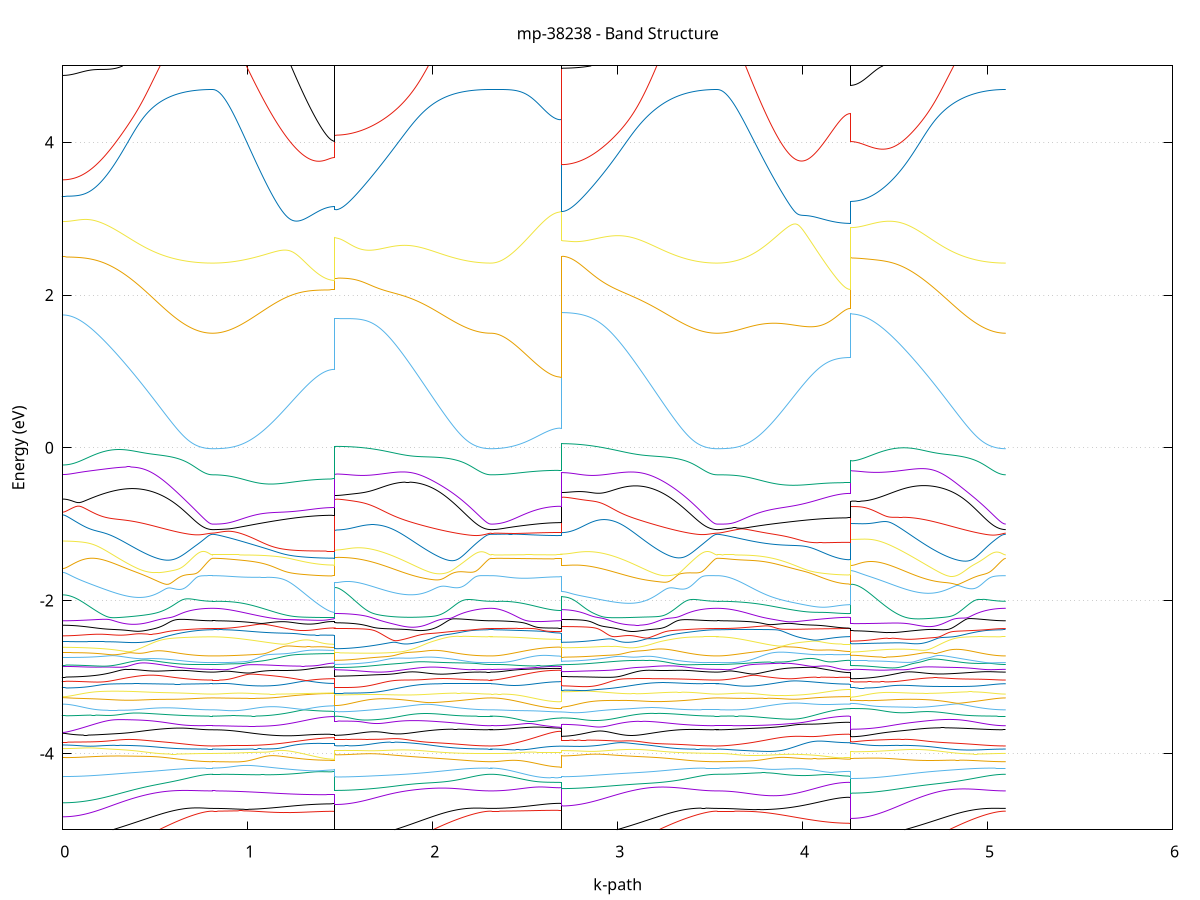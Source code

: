 set title 'mp-38238 - Band Structure'
set xlabel 'k-path'
set ylabel 'Energy (eV)'
set grid y
set yrange [-5:5]
set terminal png size 800,600
set output 'mp-38238_bands_gnuplot.png'
plot '-' using 1:2 with lines notitle, '-' using 1:2 with lines notitle, '-' using 1:2 with lines notitle, '-' using 1:2 with lines notitle, '-' using 1:2 with lines notitle, '-' using 1:2 with lines notitle, '-' using 1:2 with lines notitle, '-' using 1:2 with lines notitle, '-' using 1:2 with lines notitle, '-' using 1:2 with lines notitle, '-' using 1:2 with lines notitle, '-' using 1:2 with lines notitle, '-' using 1:2 with lines notitle, '-' using 1:2 with lines notitle, '-' using 1:2 with lines notitle, '-' using 1:2 with lines notitle, '-' using 1:2 with lines notitle, '-' using 1:2 with lines notitle, '-' using 1:2 with lines notitle, '-' using 1:2 with lines notitle, '-' using 1:2 with lines notitle, '-' using 1:2 with lines notitle, '-' using 1:2 with lines notitle, '-' using 1:2 with lines notitle, '-' using 1:2 with lines notitle, '-' using 1:2 with lines notitle, '-' using 1:2 with lines notitle, '-' using 1:2 with lines notitle, '-' using 1:2 with lines notitle, '-' using 1:2 with lines notitle, '-' using 1:2 with lines notitle, '-' using 1:2 with lines notitle, '-' using 1:2 with lines notitle, '-' using 1:2 with lines notitle, '-' using 1:2 with lines notitle, '-' using 1:2 with lines notitle, '-' using 1:2 with lines notitle, '-' using 1:2 with lines notitle, '-' using 1:2 with lines notitle, '-' using 1:2 with lines notitle, '-' using 1:2 with lines notitle, '-' using 1:2 with lines notitle, '-' using 1:2 with lines notitle, '-' using 1:2 with lines notitle, '-' using 1:2 with lines notitle, '-' using 1:2 with lines notitle, '-' using 1:2 with lines notitle, '-' using 1:2 with lines notitle, '-' using 1:2 with lines notitle, '-' using 1:2 with lines notitle, '-' using 1:2 with lines notitle, '-' using 1:2 with lines notitle, '-' using 1:2 with lines notitle, '-' using 1:2 with lines notitle, '-' using 1:2 with lines notitle, '-' using 1:2 with lines notitle, '-' using 1:2 with lines notitle, '-' using 1:2 with lines notitle, '-' using 1:2 with lines notitle, '-' using 1:2 with lines notitle, '-' using 1:2 with lines notitle, '-' using 1:2 with lines notitle, '-' using 1:2 with lines notitle, '-' using 1:2 with lines notitle, '-' using 1:2 with lines notitle, '-' using 1:2 with lines notitle, '-' using 1:2 with lines notitle, '-' using 1:2 with lines notitle, '-' using 1:2 with lines notitle, '-' using 1:2 with lines notitle, '-' using 1:2 with lines notitle, '-' using 1:2 with lines notitle, '-' using 1:2 with lines notitle, '-' using 1:2 with lines notitle, '-' using 1:2 with lines notitle, '-' using 1:2 with lines notitle, '-' using 1:2 with lines notitle, '-' using 1:2 with lines notitle, '-' using 1:2 with lines notitle, '-' using 1:2 with lines notitle
0.000000 -17.634998
0.009996 -17.635098
0.019991 -17.635198
0.029987 -17.635498
0.039982 -17.635798
0.049978 -17.636298
0.059973 -17.636798
0.069969 -17.637498
0.079964 -17.638198
0.089960 -17.639098
0.099956 -17.639998
0.109951 -17.640998
0.119947 -17.642098
0.129942 -17.643398
0.139938 -17.644698
0.149933 -17.646098
0.159929 -17.647598
0.169924 -17.649098
0.179920 -17.650798
0.189916 -17.652498
0.199911 -17.654298
0.209907 -17.656198
0.219902 -17.658098
0.229898 -17.660098
0.239893 -17.662198
0.249889 -17.664298
0.259884 -17.666498
0.269880 -17.668698
0.279875 -17.670998
0.289871 -17.673298
0.299867 -17.675698
0.309862 -17.678098
0.319858 -17.680598
0.329853 -17.683098
0.339849 -17.685598
0.349844 -17.688098
0.359840 -17.690698
0.369835 -17.693298
0.379831 -17.695898
0.389827 -17.698498
0.399822 -17.701098
0.409818 -17.703698
0.419813 -17.706298
0.429809 -17.708898
0.439804 -17.711498
0.449800 -17.714098
0.459795 -17.716598
0.469791 -17.719198
0.479787 -17.721698
0.489782 -17.724198
0.499778 -17.726598
0.509773 -17.728998
0.519769 -17.731398
0.529764 -17.733698
0.539760 -17.735998
0.549755 -17.738198
0.559751 -17.740398
0.569747 -17.742498
0.579742 -17.744598
0.589738 -17.746598
0.599733 -17.748498
0.609729 -17.750398
0.619724 -17.752198
0.629720 -17.753898
0.639715 -17.755498
0.649711 -17.757098
0.659707 -17.758498
0.669702 -17.759898
0.679698 -17.761198
0.689693 -17.762398
0.699689 -17.763598
0.709684 -17.764598
0.719680 -17.765498
0.729675 -17.766398
0.739671 -17.767098
0.749666 -17.767798
0.759662 -17.768298
0.769658 -17.768798
0.779653 -17.769098
0.789649 -17.769398
0.799644 -17.769498
0.809640 -17.769598
0.809640 -17.769598
0.819514 -17.769598
0.829388 -17.769498
0.839262 -17.769498
0.849136 -17.769398
0.859009 -17.769298
0.868883 -17.769098
0.878757 -17.768998
0.888631 -17.768798
0.898505 -17.768598
0.908379 -17.768398
0.918253 -17.768098
0.928127 -17.767898
0.938001 -17.767598
0.947875 -17.767298
0.957749 -17.766998
0.967623 -17.766598
0.977497 -17.766298
0.987371 -17.765898
0.997245 -17.765498
1.007119 -17.765098
1.016992 -17.764698
1.026866 -17.764198
1.036740 -17.763798
1.046614 -17.763298
1.056488 -17.762798
1.066362 -17.762398
1.076236 -17.761898
1.086110 -17.761398
1.095984 -17.760898
1.105858 -17.760398
1.115732 -17.759798
1.125606 -17.759298
1.135480 -17.758798
1.145354 -17.758298
1.155228 -17.757798
1.165102 -17.757298
1.174975 -17.756798
1.184849 -17.756298
1.194723 -17.755798
1.204597 -17.755298
1.214471 -17.754798
1.224345 -17.754298
1.234219 -17.753798
1.244093 -17.753298
1.253967 -17.752898
1.263841 -17.752498
1.273715 -17.751998
1.283589 -17.751598
1.293463 -17.751198
1.303337 -17.750798
1.313211 -17.750498
1.323085 -17.750098
1.332958 -17.749798
1.342832 -17.749498
1.352706 -17.749198
1.362580 -17.748898
1.372454 -17.748698
1.382328 -17.748498
1.392202 -17.748298
1.402076 -17.748098
1.411950 -17.747898
1.421824 -17.747798
1.431698 -17.747698
1.441572 -17.747598
1.451446 -17.747498
1.461320 -17.747498
1.471194 -17.747498
1.471194 -17.631798
1.481125 -17.631798
1.491057 -17.631998
1.500988 -17.632198
1.510919 -17.632498
1.520851 -17.632898
1.530782 -17.633498
1.540714 -17.634098
1.550645 -17.634798
1.560577 -17.635498
1.570508 -17.636398
1.580440 -17.637398
1.590371 -17.638398
1.600303 -17.639598
1.610234 -17.640798
1.620165 -17.642098
1.630097 -17.643498
1.640028 -17.644998
1.649960 -17.646498
1.659891 -17.648098
1.669823 -17.649798
1.679754 -17.651598
1.689686 -17.653398
1.699617 -17.655298
1.709549 -17.657198
1.719480 -17.659198
1.729412 -17.661298
1.739343 -17.663398
1.749274 -17.665598
1.759206 -17.667798
1.769137 -17.670098
1.779069 -17.672398
1.789000 -17.674698
1.798932 -17.677098
1.808863 -17.679498
1.818795 -17.681998
1.828726 -17.684398
1.838658 -17.686898
1.848589 -17.689398
1.858520 -17.691898
1.868452 -17.694498
1.878383 -17.696998
1.888315 -17.699498
1.898246 -17.702098
1.908178 -17.704598
1.918109 -17.707198
1.928041 -17.709698
1.937972 -17.712198
1.947904 -17.714698
1.957835 -17.717198
1.967766 -17.719598
1.977698 -17.722098
1.987629 -17.724498
1.997561 -17.726798
2.007492 -17.729198
2.017424 -17.731498
2.027355 -17.733698
2.037287 -17.735898
2.047218 -17.738098
2.057150 -17.740198
2.067081 -17.742198
2.077013 -17.744198
2.086944 -17.746198
2.096875 -17.748098
2.106807 -17.749898
2.116738 -17.751598
2.126670 -17.753298
2.136601 -17.754898
2.146533 -17.756398
2.156464 -17.757898
2.166396 -17.759298
2.176327 -17.760598
2.186259 -17.761798
2.196190 -17.762898
2.206121 -17.763998
2.216053 -17.764898
2.225984 -17.765798
2.235916 -17.766598
2.245847 -17.767298
2.255779 -17.767898
2.265710 -17.768398
2.275642 -17.768798
2.285573 -17.769098
2.295505 -17.769398
2.305436 -17.769498
2.315368 -17.769598
2.315368 -17.769598
2.325347 -17.769498
2.335327 -17.769498
2.345307 -17.769398
2.355287 -17.769198
2.365267 -17.769098
2.375247 -17.768798
2.385226 -17.768598
2.395206 -17.768298
2.405186 -17.767998
2.415166 -17.767598
2.425146 -17.767198
2.435126 -17.766798
2.445105 -17.766398
2.455085 -17.765898
2.465065 -17.765398
2.475045 -17.764898
2.485025 -17.764398
2.495005 -17.763898
2.504984 -17.763398
2.514964 -17.762798
2.524944 -17.762298
2.534924 -17.761798
2.544904 -17.761298
2.554883 -17.760798
2.564863 -17.760298
2.574843 -17.759798
2.584823 -17.759298
2.594803 -17.758898
2.604783 -17.758498
2.614762 -17.758198
2.624742 -17.757798
2.634722 -17.757498
2.644702 -17.757298
2.654682 -17.757098
2.664662 -17.756898
2.674641 -17.756798
2.684621 -17.756698
2.694601 -17.756698
2.694601 -17.633798
2.704520 -17.633798
2.714438 -17.633998
2.724356 -17.634198
2.734275 -17.634498
2.744193 -17.634898
2.754112 -17.635398
2.764030 -17.635998
2.773949 -17.636698
2.783867 -17.637498
2.793786 -17.638398
2.803704 -17.639298
2.813622 -17.640298
2.823541 -17.641498
2.833459 -17.642698
2.843378 -17.643998
2.853296 -17.645298
2.863215 -17.646798
2.873133 -17.648298
2.883052 -17.649898
2.892970 -17.651498
2.902888 -17.653298
2.912807 -17.655098
2.922725 -17.656898
2.932644 -17.658898
2.942562 -17.660898
2.952481 -17.662898
2.962399 -17.664998
2.972317 -17.667098
2.982236 -17.669298
2.992154 -17.671498
3.002073 -17.673798
3.011991 -17.676098
3.021910 -17.678398
3.031828 -17.680798
3.041747 -17.683198
3.051665 -17.685598
3.061583 -17.688098
3.071502 -17.690498
3.081420 -17.692998
3.091339 -17.695498
3.101257 -17.697998
3.111176 -17.700498
3.121094 -17.702998
3.131013 -17.705498
3.140931 -17.707998
3.150849 -17.710498
3.160768 -17.712998
3.170686 -17.715498
3.180605 -17.717898
3.190523 -17.720298
3.200442 -17.722698
3.210360 -17.725098
3.220279 -17.727398
3.230197 -17.729698
3.240115 -17.731998
3.250034 -17.734198
3.259952 -17.736398
3.269871 -17.738498
3.279789 -17.740598
3.289708 -17.742698
3.299626 -17.744598
3.309544 -17.746498
3.319463 -17.748398
3.329381 -17.750198
3.339300 -17.751898
3.349218 -17.753598
3.359137 -17.755098
3.369055 -17.756598
3.378974 -17.758098
3.388892 -17.759398
3.398810 -17.760698
3.408729 -17.761898
3.418647 -17.762998
3.428566 -17.763998
3.438484 -17.764998
3.448403 -17.765798
3.458321 -17.766598
3.468240 -17.767298
3.478158 -17.767898
3.488076 -17.768398
3.497995 -17.768798
3.507913 -17.769098
3.517832 -17.769398
3.527750 -17.769498
3.537669 -17.769598
3.537669 -17.769598
3.547541 -17.769498
3.557414 -17.769498
3.567286 -17.769398
3.577158 -17.769298
3.587031 -17.769198
3.596903 -17.768998
3.606776 -17.768798
3.616648 -17.768598
3.626521 -17.768298
3.636393 -17.767998
3.646265 -17.767698
3.656138 -17.767398
3.666010 -17.766998
3.675883 -17.766598
3.685755 -17.766198
3.695628 -17.765698
3.705500 -17.765298
3.715373 -17.764798
3.725245 -17.764298
3.735117 -17.763798
3.744990 -17.763298
3.754862 -17.762698
3.764735 -17.762198
3.774607 -17.761598
3.784480 -17.760998
3.794352 -17.760398
3.804224 -17.759798
3.814097 -17.759298
3.823969 -17.758698
3.833842 -17.758098
3.843714 -17.757498
3.853587 -17.756898
3.863459 -17.756298
3.873332 -17.755698
3.883204 -17.755098
3.893076 -17.754498
3.902949 -17.753998
3.912821 -17.753398
3.922694 -17.752898
3.932566 -17.752298
3.942439 -17.751798
3.952311 -17.751298
3.962183 -17.750798
3.972056 -17.750398
3.981928 -17.749898
3.991801 -17.749398
4.001673 -17.748998
4.011546 -17.748598
4.021418 -17.748198
4.031291 -17.747798
4.041163 -17.747398
4.051035 -17.747098
4.060908 -17.746798
4.070780 -17.746498
4.080653 -17.746198
4.090525 -17.745898
4.100398 -17.745698
4.110270 -17.745398
4.120143 -17.745198
4.130015 -17.744998
4.139887 -17.744798
4.149760 -17.744598
4.159632 -17.744498
4.169505 -17.744298
4.179377 -17.744198
4.189250 -17.744098
4.199122 -17.743998
4.208994 -17.743898
4.218867 -17.743898
4.228739 -17.743798
4.238612 -17.743798
4.248484 -17.743798
4.258357 -17.743698
4.258357 -17.631398
4.268240 -17.631398
4.278124 -17.631598
4.288008 -17.631798
4.297892 -17.632098
4.307775 -17.632498
4.317659 -17.633098
4.327543 -17.633698
4.337426 -17.634298
4.347310 -17.635098
4.357194 -17.635998
4.367078 -17.636998
4.376961 -17.637998
4.386845 -17.639098
4.396729 -17.640298
4.406612 -17.641598
4.416496 -17.642998
4.426380 -17.644498
4.436264 -17.645998
4.446147 -17.647598
4.456031 -17.649298
4.465915 -17.651098
4.475799 -17.652898
4.485682 -17.654698
4.495566 -17.656698
4.505450 -17.658698
4.515333 -17.660798
4.525217 -17.662898
4.535101 -17.664998
4.544985 -17.667198
4.554868 -17.669498
4.564752 -17.671798
4.574636 -17.674098
4.584519 -17.676498
4.594403 -17.678898
4.604287 -17.681298
4.614171 -17.683798
4.624054 -17.686298
4.633938 -17.688798
4.643822 -17.691298
4.653705 -17.693798
4.663589 -17.696398
4.673473 -17.698898
4.683357 -17.701498
4.693240 -17.703998
4.703124 -17.706598
4.713008 -17.709098
4.722892 -17.711598
4.732775 -17.714198
4.742659 -17.716698
4.752543 -17.719098
4.762426 -17.721598
4.772310 -17.723998
4.782194 -17.726398
4.792078 -17.728698
4.801961 -17.731098
4.811845 -17.733298
4.821729 -17.735498
4.831612 -17.737698
4.841496 -17.739798
4.851380 -17.741898
4.861264 -17.743898
4.871147 -17.745898
4.881031 -17.747798
4.890915 -17.749598
4.900799 -17.751398
4.910682 -17.753098
4.920566 -17.754698
4.930450 -17.756298
4.940333 -17.757698
4.950217 -17.759098
4.960101 -17.760498
4.969985 -17.761698
4.979868 -17.762798
4.989752 -17.763898
4.999636 -17.764898
5.009519 -17.765698
5.019403 -17.766498
5.029287 -17.767298
5.039171 -17.767898
5.049054 -17.768398
5.058938 -17.768798
5.068822 -17.769098
5.078706 -17.769398
5.088589 -17.769498
5.098473 -17.769598
e
0.000000 -17.386398
0.009996 -17.386498
0.019991 -17.386698
0.029987 -17.386998
0.039982 -17.387398
0.049978 -17.387898
0.059973 -17.388598
0.069969 -17.389298
0.079964 -17.390198
0.089960 -17.391198
0.099956 -17.392298
0.109951 -17.393498
0.119947 -17.394798
0.129942 -17.396198
0.139938 -17.397698
0.149933 -17.399398
0.159929 -17.401098
0.169924 -17.402898
0.179920 -17.404798
0.189916 -17.406798
0.199911 -17.408898
0.209907 -17.410998
0.219902 -17.413298
0.229898 -17.415598
0.239893 -17.417898
0.249889 -17.420398
0.259884 -17.422898
0.269880 -17.425398
0.279875 -17.427998
0.289871 -17.430698
0.299867 -17.433398
0.309862 -17.436098
0.319858 -17.438898
0.329853 -17.441698
0.339849 -17.444598
0.349844 -17.447398
0.359840 -17.450298
0.369835 -17.453198
0.379831 -17.456098
0.389827 -17.458998
0.399822 -17.461898
0.409818 -17.464798
0.419813 -17.467698
0.429809 -17.470598
0.439804 -17.473498
0.449800 -17.476398
0.459795 -17.479198
0.469791 -17.481998
0.479787 -17.484798
0.489782 -17.487498
0.499778 -17.490198
0.509773 -17.492798
0.519769 -17.495398
0.529764 -17.497898
0.539760 -17.500398
0.549755 -17.502898
0.559751 -17.505198
0.569747 -17.507498
0.579742 -17.509798
0.589738 -17.511898
0.599733 -17.513998
0.609729 -17.515998
0.619724 -17.517898
0.629720 -17.519798
0.639715 -17.521498
0.649711 -17.523198
0.659707 -17.524798
0.669702 -17.526298
0.679698 -17.527698
0.689693 -17.528998
0.699689 -17.530198
0.709684 -17.531298
0.719680 -17.532298
0.729675 -17.533198
0.739671 -17.533998
0.749666 -17.534598
0.759662 -17.535198
0.769658 -17.535698
0.779653 -17.536098
0.789649 -17.536298
0.799644 -17.536498
0.809640 -17.536498
0.809640 -17.536498
0.819514 -17.536498
0.829388 -17.536498
0.839262 -17.536498
0.849136 -17.536498
0.859009 -17.536498
0.868883 -17.536498
0.878757 -17.536498
0.888631 -17.536498
0.898505 -17.536398
0.908379 -17.536398
0.918253 -17.536398
0.928127 -17.536298
0.938001 -17.536298
0.947875 -17.536298
0.957749 -17.536198
0.967623 -17.536198
0.977497 -17.536098
0.987371 -17.536098
0.997245 -17.535998
1.007119 -17.535998
1.016992 -17.535898
1.026866 -17.535798
1.036740 -17.535798
1.046614 -17.535698
1.056488 -17.535698
1.066362 -17.535598
1.076236 -17.535498
1.086110 -17.535498
1.095984 -17.535398
1.105858 -17.535298
1.115732 -17.535198
1.125606 -17.535198
1.135480 -17.535098
1.145354 -17.534998
1.155228 -17.534998
1.165102 -17.534898
1.174975 -17.534798
1.184849 -17.534798
1.194723 -17.534698
1.204597 -17.534598
1.214471 -17.534498
1.224345 -17.534498
1.234219 -17.534398
1.244093 -17.534398
1.253967 -17.534298
1.263841 -17.534198
1.273715 -17.534198
1.283589 -17.534098
1.293463 -17.533998
1.303337 -17.533998
1.313211 -17.533898
1.323085 -17.533898
1.332958 -17.533798
1.342832 -17.533798
1.352706 -17.533798
1.362580 -17.533698
1.372454 -17.533698
1.382328 -17.533698
1.392202 -17.533598
1.402076 -17.533598
1.411950 -17.533598
1.421824 -17.533598
1.431698 -17.533498
1.441572 -17.533498
1.451446 -17.533498
1.461320 -17.533498
1.471194 -17.533498
1.471194 -17.385398
1.481125 -17.385498
1.491057 -17.385698
1.500988 -17.385898
1.510919 -17.386298
1.520851 -17.386798
1.530782 -17.387398
1.540714 -17.388098
1.550645 -17.388898
1.560577 -17.389798
1.570508 -17.390798
1.580440 -17.391898
1.590371 -17.392998
1.600303 -17.394398
1.610234 -17.395698
1.620165 -17.397198
1.630097 -17.398798
1.640028 -17.400498
1.649960 -17.402198
1.659891 -17.403998
1.669823 -17.405998
1.679754 -17.407898
1.689686 -17.409998
1.699617 -17.412098
1.709549 -17.414298
1.719480 -17.416598
1.729412 -17.418898
1.739343 -17.421298
1.749274 -17.423698
1.759206 -17.426198
1.769137 -17.428698
1.779069 -17.431298
1.789000 -17.433898
1.798932 -17.436598
1.808863 -17.439198
1.818795 -17.441898
1.828726 -17.444698
1.838658 -17.447398
1.848589 -17.450198
1.858520 -17.452998
1.868452 -17.455798
1.878383 -17.458598
1.888315 -17.461398
1.898246 -17.464098
1.908178 -17.466898
1.918109 -17.469698
1.928041 -17.472498
1.937972 -17.475198
1.947904 -17.477898
1.957835 -17.480598
1.967766 -17.483298
1.977698 -17.485898
1.987629 -17.488498
1.997561 -17.491098
2.007492 -17.493598
2.017424 -17.496098
2.027355 -17.498498
2.037287 -17.500798
2.047218 -17.503198
2.057150 -17.505398
2.067081 -17.507598
2.077013 -17.509798
2.086944 -17.511798
2.096875 -17.513798
2.106807 -17.515798
2.116738 -17.517598
2.126670 -17.519398
2.136601 -17.521098
2.146533 -17.522698
2.156464 -17.524298
2.166396 -17.525698
2.176327 -17.527098
2.186259 -17.528398
2.196190 -17.529598
2.206121 -17.530698
2.216053 -17.531698
2.225984 -17.532598
2.235916 -17.533398
2.245847 -17.534198
2.255779 -17.534798
2.265710 -17.535298
2.275642 -17.535798
2.285573 -17.536098
2.295505 -17.536398
2.305436 -17.536498
2.315368 -17.536498
2.315368 -17.536498
2.325347 -17.536598
2.335327 -17.536698
2.345307 -17.536798
2.355287 -17.536998
2.365267 -17.537298
2.375247 -17.537598
2.385226 -17.537998
2.395206 -17.538398
2.405186 -17.538898
2.415166 -17.539398
2.425146 -17.539998
2.435126 -17.540598
2.445105 -17.541198
2.455085 -17.541898
2.465065 -17.542598
2.475045 -17.543298
2.485025 -17.543998
2.495005 -17.544798
2.504984 -17.545498
2.514964 -17.546298
2.524944 -17.546998
2.534924 -17.547798
2.544904 -17.548498
2.554883 -17.549198
2.564863 -17.549898
2.574843 -17.550598
2.584823 -17.551198
2.594803 -17.551798
2.604783 -17.552398
2.614762 -17.552898
2.624742 -17.553298
2.634722 -17.553798
2.644702 -17.554098
2.654682 -17.554398
2.664662 -17.554598
2.674641 -17.554798
2.684621 -17.554898
2.694601 -17.554898
2.694601 -17.388498
2.704520 -17.388598
2.714438 -17.388798
2.724356 -17.388998
2.734275 -17.389398
2.744193 -17.389898
2.754112 -17.390498
2.764030 -17.391098
2.773949 -17.391898
2.783867 -17.392798
2.793786 -17.393798
2.803704 -17.394898
2.813622 -17.395998
2.823541 -17.397298
2.833459 -17.398698
2.843378 -17.400098
2.853296 -17.401698
2.863215 -17.403298
2.873133 -17.404998
2.883052 -17.406798
2.892970 -17.408698
2.902888 -17.410698
2.912807 -17.412698
2.922725 -17.414798
2.932644 -17.416898
2.942562 -17.419098
2.952481 -17.421398
2.962399 -17.423798
2.972317 -17.426098
2.982236 -17.428598
2.992154 -17.431098
3.002073 -17.433598
3.011991 -17.436198
3.021910 -17.438698
3.031828 -17.441398
3.041747 -17.443998
3.051665 -17.446698
3.061583 -17.449398
3.071502 -17.452098
3.081420 -17.454798
3.091339 -17.457598
3.101257 -17.460298
3.111176 -17.462998
3.121094 -17.465798
3.131013 -17.468498
3.140931 -17.471198
3.150849 -17.473898
3.160768 -17.476598
3.170686 -17.479298
3.180605 -17.481898
3.190523 -17.484498
3.200442 -17.487098
3.210360 -17.489598
3.220279 -17.492098
3.230197 -17.494598
3.240115 -17.496998
3.250034 -17.499398
3.259952 -17.501698
3.269871 -17.503998
3.279789 -17.506198
3.289708 -17.508298
3.299626 -17.510398
3.309544 -17.512398
3.319463 -17.514398
3.329381 -17.516298
3.339300 -17.518098
3.349218 -17.519798
3.359137 -17.521498
3.369055 -17.523098
3.378974 -17.524598
3.388892 -17.525998
3.398810 -17.527298
3.408729 -17.528598
3.418647 -17.529698
3.428566 -17.530798
3.438484 -17.531798
3.448403 -17.532698
3.458321 -17.533498
3.468240 -17.534198
3.478158 -17.534798
3.488076 -17.535398
3.497995 -17.535798
3.507913 -17.536098
3.517832 -17.536398
3.527750 -17.536498
3.537669 -17.536498
3.537669 -17.536498
3.547541 -17.536598
3.557414 -17.536598
3.567286 -17.536598
3.577158 -17.536698
3.587031 -17.536698
3.596903 -17.536798
3.606776 -17.536898
3.616648 -17.536998
3.626521 -17.537098
3.636393 -17.537298
3.646265 -17.537398
3.656138 -17.537598
3.666010 -17.537698
3.675883 -17.537898
3.685755 -17.537998
3.695628 -17.538198
3.705500 -17.538398
3.715373 -17.538598
3.725245 -17.538798
3.735117 -17.538998
3.744990 -17.539198
3.754862 -17.539298
3.764735 -17.539498
3.774607 -17.539698
3.784480 -17.539898
3.794352 -17.540098
3.804224 -17.540198
3.814097 -17.540398
3.823969 -17.540598
3.833842 -17.540698
3.843714 -17.540798
3.853587 -17.540998
3.863459 -17.541098
3.873332 -17.541198
3.883204 -17.541298
3.893076 -17.541298
3.902949 -17.541398
3.912821 -17.541498
3.922694 -17.541498
3.932566 -17.541498
3.942439 -17.541498
3.952311 -17.541498
3.962183 -17.541498
3.972056 -17.541498
3.981928 -17.541398
3.991801 -17.541398
4.001673 -17.541298
4.011546 -17.541198
4.021418 -17.541198
4.031291 -17.541098
4.041163 -17.540998
4.051035 -17.540798
4.060908 -17.540698
4.070780 -17.540598
4.080653 -17.540498
4.090525 -17.540398
4.100398 -17.540298
4.110270 -17.540098
4.120143 -17.539998
4.130015 -17.539898
4.139887 -17.539798
4.149760 -17.539698
4.159632 -17.539598
4.169505 -17.539498
4.179377 -17.539398
4.189250 -17.539398
4.199122 -17.539298
4.208994 -17.539198
4.218867 -17.539198
4.228739 -17.539098
4.238612 -17.539098
4.248484 -17.539098
4.258357 -17.539098
4.258357 -17.385598
4.268240 -17.385698
4.278124 -17.385798
4.288008 -17.386098
4.297892 -17.386498
4.307775 -17.386998
4.317659 -17.387598
4.327543 -17.388298
4.337426 -17.389098
4.347310 -17.389998
4.357194 -17.390998
4.367078 -17.392098
4.376961 -17.393398
4.386845 -17.394698
4.396729 -17.396098
4.406612 -17.397598
4.416496 -17.399198
4.426380 -17.400898
4.436264 -17.402598
4.446147 -17.404498
4.456031 -17.406398
4.465915 -17.408398
4.475799 -17.410498
4.485682 -17.412698
4.495566 -17.414898
4.505450 -17.417198
4.515333 -17.419498
4.525217 -17.421898
4.535101 -17.424398
4.544985 -17.426898
4.554868 -17.429398
4.564752 -17.431998
4.574636 -17.434598
4.584519 -17.437298
4.594403 -17.439998
4.604287 -17.442698
4.614171 -17.445398
4.624054 -17.448198
4.633938 -17.450998
4.643822 -17.453798
4.653705 -17.456598
4.663589 -17.459298
4.673473 -17.462098
4.683357 -17.464898
4.693240 -17.467698
4.703124 -17.470498
4.713008 -17.473198
4.722892 -17.475898
4.732775 -17.478698
4.742659 -17.481398
4.752543 -17.483998
4.762426 -17.486598
4.772310 -17.489198
4.782194 -17.491798
4.792078 -17.494298
4.801961 -17.496698
4.811845 -17.499098
4.821729 -17.501398
4.831612 -17.503698
4.841496 -17.505898
4.851380 -17.508098
4.861264 -17.510198
4.871147 -17.512298
4.881031 -17.514198
4.890915 -17.516098
4.900799 -17.517998
4.910682 -17.519698
4.920566 -17.521398
4.930450 -17.522998
4.940333 -17.524498
4.950217 -17.525898
4.960101 -17.527298
4.969985 -17.528498
4.979868 -17.529698
4.989752 -17.530798
4.999636 -17.531798
5.009519 -17.532698
5.019403 -17.533498
5.029287 -17.534198
5.039171 -17.534798
5.049054 -17.535298
5.058938 -17.535798
5.068822 -17.536098
5.078706 -17.536398
5.088589 -17.536498
5.098473 -17.536498
e
0.000000 -16.817998
0.009996 -16.817998
0.019991 -16.818198
0.029987 -16.818498
0.039982 -16.818998
0.049978 -16.819498
0.059973 -16.820198
0.069969 -16.820998
0.079964 -16.821898
0.089960 -16.822998
0.099956 -16.824198
0.109951 -16.825398
0.119947 -16.826798
0.129942 -16.828298
0.139938 -16.829898
0.149933 -16.831598
0.159929 -16.833398
0.169924 -16.835398
0.179920 -16.837398
0.189916 -16.839498
0.199911 -16.841698
0.209907 -16.843998
0.219902 -16.846398
0.229898 -16.848798
0.239893 -16.851298
0.249889 -16.853898
0.259884 -16.856598
0.269880 -16.859298
0.279875 -16.862098
0.289871 -16.864898
0.299867 -16.867798
0.309862 -16.870798
0.319858 -16.873698
0.329853 -16.876698
0.339849 -16.879798
0.349844 -16.882798
0.359840 -16.885898
0.369835 -16.889098
0.379831 -16.892198
0.389827 -16.895298
0.399822 -16.898398
0.409818 -16.901598
0.419813 -16.904698
0.429809 -16.907798
0.439804 -16.910898
0.449800 -16.913998
0.459795 -16.917098
0.469791 -16.920098
0.479787 -16.923098
0.489782 -16.925998
0.499778 -16.928998
0.509773 -16.931798
0.519769 -16.934598
0.529764 -16.937398
0.539760 -16.940098
0.549755 -16.942698
0.559751 -16.945298
0.569747 -16.947798
0.579742 -16.950298
0.589738 -16.952598
0.599733 -16.954898
0.609729 -16.957098
0.619724 -16.959198
0.629720 -16.961198
0.639715 -16.963098
0.649711 -16.964898
0.659707 -16.966698
0.669702 -16.968298
0.679698 -16.969798
0.689693 -16.971298
0.699689 -16.972598
0.709684 -16.973798
0.719680 -16.974898
0.729675 -16.975898
0.739671 -16.976698
0.749666 -16.977498
0.759662 -16.978098
0.769658 -16.978698
0.779653 -16.979098
0.789649 -16.979398
0.799644 -16.979498
0.809640 -16.979598
0.809640 -16.979598
0.819514 -16.979598
0.829388 -16.979598
0.839262 -16.979698
0.849136 -16.979698
0.859009 -16.979698
0.868883 -16.979798
0.878757 -16.979798
0.888631 -16.979898
0.898505 -16.979998
0.908379 -16.979998
0.918253 -16.980098
0.928127 -16.980198
0.938001 -16.980298
0.947875 -16.980398
0.957749 -16.980598
0.967623 -16.980698
0.977497 -16.980798
0.987371 -16.980998
0.997245 -16.981098
1.007119 -16.981198
1.016992 -16.981398
1.026866 -16.981498
1.036740 -16.981698
1.046614 -16.981898
1.056488 -16.981998
1.066362 -16.982198
1.076236 -16.982398
1.086110 -16.982598
1.095984 -16.982798
1.105858 -16.982898
1.115732 -16.983098
1.125606 -16.983298
1.135480 -16.983498
1.145354 -16.983698
1.155228 -16.983898
1.165102 -16.984098
1.174975 -16.984298
1.184849 -16.984498
1.194723 -16.984698
1.204597 -16.984798
1.214471 -16.984998
1.224345 -16.985198
1.234219 -16.985398
1.244093 -16.985498
1.253967 -16.985698
1.263841 -16.985898
1.273715 -16.985998
1.283589 -16.986198
1.293463 -16.986298
1.303337 -16.986498
1.313211 -16.986598
1.323085 -16.986698
1.332958 -16.986798
1.342832 -16.986998
1.352706 -16.987098
1.362580 -16.987198
1.372454 -16.987298
1.382328 -16.987298
1.392202 -16.987398
1.402076 -16.987498
1.411950 -16.987498
1.421824 -16.987598
1.431698 -16.987598
1.441572 -16.987698
1.451446 -16.987698
1.461320 -16.987698
1.471194 -16.987698
1.471194 -16.820098
1.481125 -16.820098
1.491057 -16.820298
1.500988 -16.820598
1.510919 -16.820998
1.520851 -16.821498
1.530782 -16.822098
1.540714 -16.822798
1.550645 -16.823598
1.560577 -16.824598
1.570508 -16.825598
1.580440 -16.826798
1.590371 -16.827998
1.600303 -16.829398
1.610234 -16.830798
1.620165 -16.832398
1.630097 -16.833998
1.640028 -16.835798
1.649960 -16.837598
1.659891 -16.839498
1.669823 -16.841498
1.679754 -16.843598
1.689686 -16.845798
1.699617 -16.847998
1.709549 -16.850298
1.719480 -16.852598
1.729412 -16.855098
1.739343 -16.857598
1.749274 -16.860098
1.759206 -16.862698
1.769137 -16.865398
1.779069 -16.868098
1.789000 -16.870798
1.798932 -16.873598
1.808863 -16.876398
1.818795 -16.879298
1.828726 -16.882198
1.838658 -16.885098
1.848589 -16.887998
1.858520 -16.890898
1.868452 -16.893798
1.878383 -16.896798
1.888315 -16.899698
1.898246 -16.902698
1.908178 -16.905598
1.918109 -16.908598
1.928041 -16.911498
1.937972 -16.914398
1.947904 -16.917198
1.957835 -16.920098
1.967766 -16.922898
1.977698 -16.925698
1.987629 -16.928498
1.997561 -16.931198
2.007492 -16.933798
2.017424 -16.936498
2.027355 -16.938998
2.037287 -16.941498
2.047218 -16.943998
2.057150 -16.946398
2.067081 -16.948698
2.077013 -16.950998
2.086944 -16.953198
2.096875 -16.955298
2.106807 -16.957398
2.116738 -16.959398
2.126670 -16.961298
2.136601 -16.963098
2.146533 -16.964798
2.156464 -16.966498
2.166396 -16.967998
2.176327 -16.969498
2.186259 -16.970898
2.196190 -16.972098
2.206121 -16.973298
2.216053 -16.974398
2.225984 -16.975398
2.235916 -16.976298
2.245847 -16.976998
2.255779 -16.977698
2.265710 -16.978298
2.275642 -16.978798
2.285573 -16.979098
2.295505 -16.979398
2.305436 -16.979598
2.315368 -16.979598
2.315368 -16.979598
2.325347 -16.979598
2.335327 -16.979598
2.345307 -16.979498
2.355287 -16.979498
2.365267 -16.979398
2.375247 -16.979298
2.385226 -16.979198
2.395206 -16.979098
2.405186 -16.978898
2.415166 -16.978698
2.425146 -16.978598
2.435126 -16.978398
2.445105 -16.978198
2.455085 -16.977998
2.465065 -16.977798
2.475045 -16.977598
2.485025 -16.977298
2.495005 -16.977098
2.504984 -16.976898
2.514964 -16.976698
2.524944 -16.976498
2.534924 -16.976298
2.544904 -16.975998
2.554883 -16.975798
2.564863 -16.975698
2.574843 -16.975498
2.584823 -16.975298
2.594803 -16.975098
2.604783 -16.974998
2.614762 -16.974798
2.624742 -16.974698
2.634722 -16.974598
2.644702 -16.974498
2.654682 -16.974398
2.664662 -16.974298
2.674641 -16.974298
2.684621 -16.974298
2.694601 -16.974198
2.694601 -16.816798
2.704520 -16.816898
2.714438 -16.817098
2.724356 -16.817398
2.734275 -16.817798
2.744193 -16.818298
2.754112 -16.818898
2.764030 -16.819698
2.773949 -16.820498
2.783867 -16.821498
2.793786 -16.822498
2.803704 -16.823698
2.813622 -16.824998
2.823541 -16.826398
2.833459 -16.827798
2.843378 -16.829398
2.853296 -16.831098
2.863215 -16.832898
2.873133 -16.834698
2.883052 -16.836698
2.892970 -16.838698
2.902888 -16.840798
2.912807 -16.842998
2.922725 -16.845298
2.932644 -16.847698
2.942562 -16.850098
2.952481 -16.852598
2.962399 -16.855098
2.972317 -16.857698
2.982236 -16.860398
2.992154 -16.863098
3.002073 -16.865798
3.011991 -16.868598
3.021910 -16.871398
3.031828 -16.874298
3.041747 -16.877198
3.051665 -16.880098
3.061583 -16.883098
3.071502 -16.886098
3.081420 -16.889098
3.091339 -16.892098
3.101257 -16.895098
3.111176 -16.898098
3.121094 -16.901098
3.131013 -16.904098
3.140931 -16.907098
3.150849 -16.909998
3.160768 -16.912998
3.170686 -16.915898
3.180605 -16.918798
3.190523 -16.921698
3.200442 -16.924598
3.210360 -16.927398
3.220279 -16.930198
3.230197 -16.932898
3.240115 -16.935598
3.250034 -16.938198
3.259952 -16.940798
3.269871 -16.943298
3.279789 -16.945698
3.289708 -16.948098
3.299626 -16.950398
3.309544 -16.952698
3.319463 -16.954898
3.329381 -16.956998
3.339300 -16.958998
3.349218 -16.960898
3.359137 -16.962798
3.369055 -16.964498
3.378974 -16.966198
3.388892 -16.967798
3.398810 -16.969298
3.408729 -16.970698
3.418647 -16.971998
3.428566 -16.973198
3.438484 -16.974298
3.448403 -16.975298
3.458321 -16.976198
3.468240 -16.976998
3.478158 -16.977698
3.488076 -16.978298
3.497995 -16.978798
3.507913 -16.979098
3.517832 -16.979398
3.527750 -16.979498
3.537669 -16.979598
3.537669 -16.979598
3.547541 -16.979598
3.557414 -16.979598
3.567286 -16.979598
3.577158 -16.979598
3.587031 -16.979598
3.596903 -16.979698
3.606776 -16.979698
3.616648 -16.979698
3.626521 -16.979698
3.636393 -16.979698
3.646265 -16.979798
3.656138 -16.979798
3.666010 -16.979798
3.675883 -16.979898
3.685755 -16.979898
3.695628 -16.979898
3.705500 -16.979998
3.715373 -16.979998
3.725245 -16.980098
3.735117 -16.980098
3.744990 -16.980198
3.754862 -16.980298
3.764735 -16.980298
3.774607 -16.980398
3.784480 -16.980498
3.794352 -16.980598
3.804224 -16.980698
3.814097 -16.980698
3.823969 -16.980798
3.833842 -16.980898
3.843714 -16.980998
3.853587 -16.981198
3.863459 -16.981298
3.873332 -16.981398
3.883204 -16.981498
3.893076 -16.981598
3.902949 -16.981798
3.912821 -16.981898
3.922694 -16.981998
3.932566 -16.982198
3.942439 -16.982298
3.952311 -16.982498
3.962183 -16.982598
3.972056 -16.982798
3.981928 -16.982898
3.991801 -16.983098
4.001673 -16.983198
4.011546 -16.983398
4.021418 -16.983498
4.031291 -16.983698
4.041163 -16.983798
4.051035 -16.983998
4.060908 -16.984098
4.070780 -16.984198
4.080653 -16.984398
4.090525 -16.984498
4.100398 -16.984598
4.110270 -16.984798
4.120143 -16.984898
4.130015 -16.984998
4.139887 -16.985098
4.149760 -16.985198
4.159632 -16.985298
4.169505 -16.985398
4.179377 -16.985398
4.189250 -16.985498
4.199122 -16.985598
4.208994 -16.985598
4.218867 -16.985698
4.228739 -16.985698
4.238612 -16.985698
4.248484 -16.985698
4.258357 -16.985698
4.258357 -16.820398
4.268240 -16.820398
4.278124 -16.820598
4.288008 -16.820898
4.297892 -16.821298
4.307775 -16.821798
4.317659 -16.822398
4.327543 -16.823098
4.337426 -16.823898
4.347310 -16.824798
4.357194 -16.825898
4.367078 -16.826998
4.376961 -16.828298
4.386845 -16.829598
4.396729 -16.830998
4.406612 -16.832598
4.416496 -16.834198
4.426380 -16.835898
4.436264 -16.837698
4.446147 -16.839598
4.456031 -16.841598
4.465915 -16.843698
4.475799 -16.845798
4.485682 -16.848098
4.495566 -16.850298
4.505450 -16.852698
4.515333 -16.855098
4.525217 -16.857598
4.535101 -16.860098
4.544985 -16.862698
4.554868 -16.865398
4.564752 -16.867998
4.574636 -16.870798
4.584519 -16.873498
4.594403 -16.876298
4.604287 -16.879198
4.614171 -16.881998
4.624054 -16.884898
4.633938 -16.887798
4.643822 -16.890698
4.653705 -16.893698
4.663589 -16.896598
4.673473 -16.899598
4.683357 -16.902498
4.693240 -16.905398
4.703124 -16.908398
4.713008 -16.911298
4.722892 -16.914198
4.732775 -16.916998
4.742659 -16.919898
4.752543 -16.922698
4.762426 -16.925498
4.772310 -16.928298
4.782194 -16.930998
4.792078 -16.933698
4.801961 -16.936298
4.811845 -16.938898
4.821729 -16.941398
4.831612 -16.943898
4.841496 -16.946298
4.851380 -16.948598
4.861264 -16.950898
4.871147 -16.953098
4.881031 -16.955198
4.890915 -16.957298
4.900799 -16.959298
4.910682 -16.961198
4.920566 -16.962998
4.930450 -16.964798
4.940333 -16.966398
4.950217 -16.967998
4.960101 -16.969398
4.969985 -16.970798
4.979868 -16.972098
4.989752 -16.973298
4.999636 -16.974398
5.009519 -16.975298
5.019403 -16.976198
5.029287 -16.976998
5.039171 -16.977698
5.049054 -16.978298
5.058938 -16.978798
5.068822 -16.979098
5.078706 -16.979398
5.088589 -16.979598
5.098473 -16.979598
e
0.000000 -5.818798
0.009996 -5.818598
0.019991 -5.818098
0.029987 -5.817098
0.039982 -5.815898
0.049978 -5.814198
0.059973 -5.812198
0.069969 -5.809798
0.079964 -5.807098
0.089960 -5.804098
0.099956 -5.800698
0.109951 -5.796998
0.119947 -5.792998
0.129942 -5.788698
0.139938 -5.784098
0.149933 -5.779198
0.159929 -5.774098
0.169924 -5.768798
0.179920 -5.763298
0.189916 -5.757598
0.199911 -5.751698
0.209907 -5.745698
0.219902 -5.739698
0.229898 -5.733598
0.239893 -5.727598
0.249889 -5.721598
0.259884 -5.715798
0.269880 -5.710098
0.279875 -5.704698
0.289871 -5.699698
0.299867 -5.694898
0.309862 -5.690498
0.319858 -5.686398
0.329853 -5.682698
0.339849 -5.679298
0.349844 -5.676098
0.359840 -5.673098
0.369835 -5.670198
0.379831 -5.667498
0.389827 -5.664798
0.399822 -5.662198
0.409818 -5.659598
0.419813 -5.656998
0.429809 -5.654398
0.439804 -5.651798
0.449800 -5.649098
0.459795 -5.646398
0.469791 -5.643698
0.479787 -5.640898
0.489782 -5.638198
0.499778 -5.635298
0.509773 -5.632498
0.519769 -5.629598
0.529764 -5.626698
0.539760 -5.623798
0.549755 -5.620898
0.559751 -5.618098
0.569747 -5.615198
0.579742 -5.612298
0.589738 -5.609498
0.599733 -5.606798
0.609729 -5.604098
0.619724 -5.601398
0.629720 -5.598798
0.639715 -5.596298
0.649711 -5.593898
0.659707 -5.591598
0.669702 -5.589398
0.679698 -5.587298
0.689693 -5.585298
0.699689 -5.583498
0.709684 -5.581698
0.719680 -5.580198
0.729675 -5.578798
0.739671 -5.577498
0.749666 -5.576398
0.759662 -5.575398
0.769658 -5.574598
0.779653 -5.573998
0.789649 -5.573598
0.799644 -5.573298
0.809640 -5.573298
0.809640 -5.573298
0.819514 -5.573198
0.829388 -5.573098
0.839262 -5.572998
0.849136 -5.572798
0.859009 -5.572598
0.868883 -5.572298
0.878757 -5.571998
0.888631 -5.571598
0.898505 -5.571198
0.908379 -5.570698
0.918253 -5.570198
0.928127 -5.569598
0.938001 -5.568998
0.947875 -5.568298
0.957749 -5.567698
0.967623 -5.566898
0.977497 -5.566198
0.987371 -5.565398
0.997245 -5.564598
1.007119 -5.563698
1.016992 -5.562898
1.026866 -5.561998
1.036740 -5.561098
1.046614 -5.560198
1.056488 -5.559198
1.066362 -5.558298
1.076236 -5.557298
1.086110 -5.556398
1.095984 -5.555398
1.105858 -5.554398
1.115732 -5.553498
1.125606 -5.552498
1.135480 -5.551598
1.145354 -5.550698
1.155228 -5.549698
1.165102 -5.548798
1.174975 -5.547998
1.184849 -5.547098
1.194723 -5.546298
1.204597 -5.545398
1.214471 -5.544698
1.224345 -5.543898
1.234219 -5.543198
1.244093 -5.542498
1.253967 -5.541798
1.263841 -5.541198
1.273715 -5.540598
1.283589 -5.539998
1.293463 -5.539498
1.303337 -5.538998
1.313211 -5.538498
1.323085 -5.538098
1.332958 -5.537698
1.342832 -5.537298
1.352706 -5.536998
1.362580 -5.536698
1.372454 -5.536398
1.382328 -5.536198
1.392202 -5.535998
1.402076 -5.535798
1.411950 -5.535598
1.421824 -5.535498
1.431698 -5.535398
1.441572 -5.535298
1.451446 -5.535298
1.461320 -5.535198
1.471194 -5.535198
1.471194 -5.842798
1.481125 -5.842698
1.491057 -5.842298
1.500988 -5.841698
1.510919 -5.840798
1.520851 -5.839598
1.530782 -5.838198
1.540714 -5.836598
1.550645 -5.834698
1.560577 -5.832598
1.570508 -5.830298
1.580440 -5.827798
1.590371 -5.824998
1.600303 -5.822098
1.610234 -5.818898
1.620165 -5.815598
1.630097 -5.812098
1.640028 -5.808398
1.649960 -5.804598
1.659891 -5.800698
1.669823 -5.796598
1.679754 -5.792398
1.689686 -5.788198
1.699617 -5.783798
1.709549 -5.779398
1.719480 -5.774898
1.729412 -5.770398
1.739343 -5.765798
1.749274 -5.761198
1.759206 -5.756598
1.769137 -5.751998
1.779069 -5.747398
1.789000 -5.742798
1.798932 -5.738198
1.808863 -5.733598
1.818795 -5.729098
1.828726 -5.724598
1.838658 -5.720098
1.848589 -5.715698
1.858520 -5.711198
1.868452 -5.706798
1.878383 -5.702498
1.888315 -5.698098
1.898246 -5.693798
1.908178 -5.689498
1.918109 -5.685298
1.928041 -5.680998
1.937972 -5.676798
1.947904 -5.672598
1.957835 -5.668498
1.967766 -5.664298
1.977698 -5.660198
1.987629 -5.656198
1.997561 -5.652098
2.007492 -5.648098
2.017424 -5.644198
2.027355 -5.640298
2.037287 -5.636398
2.047218 -5.632598
2.057150 -5.628898
2.067081 -5.625198
2.077013 -5.621598
2.086944 -5.618098
2.096875 -5.614698
2.106807 -5.611298
2.116738 -5.608098
2.126670 -5.604998
2.136601 -5.601898
2.146533 -5.598998
2.156464 -5.596298
2.166396 -5.593598
2.176327 -5.591098
2.186259 -5.588698
2.196190 -5.586498
2.206121 -5.584498
2.216053 -5.582598
2.225984 -5.580798
2.235916 -5.579298
2.245847 -5.577898
2.255779 -5.576698
2.265710 -5.575598
2.275642 -5.574798
2.285573 -5.574098
2.295505 -5.573598
2.305436 -5.573298
2.315368 -5.573298
2.315368 -5.573298
2.325347 -5.573198
2.335327 -5.573098
2.345307 -5.572898
2.355287 -5.572598
2.365267 -5.572298
2.375247 -5.571898
2.385226 -5.571398
2.395206 -5.570898
2.405186 -5.570298
2.415166 -5.569598
2.425146 -5.568898
2.435126 -5.568098
2.445105 -5.567298
2.455085 -5.566398
2.465065 -5.565498
2.475045 -5.564598
2.485025 -5.563698
2.495005 -5.562698
2.504984 -5.561798
2.514964 -5.560798
2.524944 -5.559798
2.534924 -5.558898
2.544904 -5.557898
2.554883 -5.556998
2.564863 -5.556098
2.574843 -5.555298
2.584823 -5.554498
2.594803 -5.553698
2.604783 -5.552998
2.614762 -5.552398
2.624742 -5.551798
2.634722 -5.551298
2.644702 -5.550798
2.654682 -5.550498
2.664662 -5.550198
2.674641 -5.549998
2.684621 -5.549898
2.694601 -5.549798
2.694601 -5.805198
2.704520 -5.804998
2.714438 -5.804498
2.724356 -5.803698
2.734275 -5.802598
2.744193 -5.801098
2.754112 -5.799298
2.764030 -5.797298
2.773949 -5.794898
2.783867 -5.792198
2.793786 -5.789298
2.803704 -5.786098
2.813622 -5.782598
2.823541 -5.778998
2.833459 -5.775098
2.843378 -5.771098
2.853296 -5.766898
2.863215 -5.762698
2.873133 -5.758398
2.883052 -5.754198
2.892970 -5.750198
2.902888 -5.746298
2.912807 -5.742698
2.922725 -5.739298
2.932644 -5.736198
2.942562 -5.733298
2.952481 -5.730598
2.962399 -5.727998
2.972317 -5.725498
2.982236 -5.723098
2.992154 -5.720698
3.002073 -5.718298
3.011991 -5.715898
3.021910 -5.713398
3.031828 -5.710898
3.041747 -5.708398
3.051665 -5.705698
3.061583 -5.703098
3.071502 -5.700298
3.081420 -5.697398
3.091339 -5.694498
3.101257 -5.691498
3.111176 -5.688498
3.121094 -5.685298
3.131013 -5.682098
3.140931 -5.678898
3.150849 -5.675498
3.160768 -5.672098
3.170686 -5.668698
3.180605 -5.665198
3.190523 -5.661698
3.200442 -5.658098
3.210360 -5.654498
3.220279 -5.650898
3.230197 -5.647298
3.240115 -5.643598
3.250034 -5.639998
3.259952 -5.636398
3.269871 -5.632798
3.279789 -5.629198
3.289708 -5.625598
3.299626 -5.622098
3.309544 -5.618698
3.319463 -5.615298
3.329381 -5.611998
3.339300 -5.608798
3.349218 -5.605698
3.359137 -5.602598
3.369055 -5.599698
3.378974 -5.596898
3.388892 -5.594198
3.398810 -5.591598
3.408729 -5.589198
3.418647 -5.586898
3.428566 -5.584798
3.438484 -5.582898
3.448403 -5.581098
3.458321 -5.579498
3.468240 -5.577998
3.478158 -5.576798
3.488076 -5.575698
3.497995 -5.574798
3.507913 -5.574098
3.517832 -5.573598
3.527750 -5.573398
3.537669 -5.573298
3.537669 -5.573298
3.547541 -5.573198
3.557414 -5.572998
3.567286 -5.572598
3.577158 -5.572098
3.587031 -5.571398
3.596903 -5.570598
3.606776 -5.569698
3.616648 -5.568598
3.626521 -5.567398
3.636393 -5.566198
3.646265 -5.564798
3.656138 -5.563298
3.666010 -5.561798
3.675883 -5.560198
3.685755 -5.558598
3.695628 -5.556898
3.705500 -5.555298
3.715373 -5.553598
3.725245 -5.551898
3.735117 -5.550298
3.744990 -5.548698
3.754862 -5.547198
3.764735 -5.545798
3.774607 -5.544498
3.784480 -5.543298
3.794352 -5.542198
3.804224 -5.541298
3.814097 -5.540498
3.823969 -5.539898
3.833842 -5.539498
3.843714 -5.539298
3.853587 -5.539298
3.863459 -5.539498
3.873332 -5.539898
3.883204 -5.540598
3.893076 -5.541398
3.902949 -5.542498
3.912821 -5.543798
3.922694 -5.545298
3.932566 -5.546998
3.942439 -5.548898
3.952311 -5.550898
3.962183 -5.553198
3.972056 -5.555598
3.981928 -5.558098
3.991801 -5.560798
4.001673 -5.563598
4.011546 -5.566498
4.021418 -5.569398
4.031291 -5.572398
4.041163 -5.575398
4.051035 -5.578498
4.060908 -5.581598
4.070780 -5.584598
4.080653 -5.587598
4.090525 -5.590498
4.100398 -5.593398
4.110270 -5.596198
4.120143 -5.598898
4.130015 -5.601398
4.139887 -5.603898
4.149760 -5.606198
4.159632 -5.608298
4.169505 -5.610198
4.179377 -5.611998
4.189250 -5.613598
4.199122 -5.614998
4.208994 -5.616198
4.218867 -5.617198
4.228739 -5.617998
4.238612 -5.618498
4.248484 -5.618798
4.258357 -5.618898
4.258357 -5.780398
4.268240 -5.780198
4.278124 -5.779798
4.288008 -5.779098
4.297892 -5.778098
4.307775 -5.776898
4.317659 -5.775398
4.327543 -5.773598
4.337426 -5.771498
4.347310 -5.769198
4.357194 -5.766698
4.367078 -5.763898
4.376961 -5.760898
4.386845 -5.757598
4.396729 -5.754198
4.406612 -5.750598
4.416496 -5.746798
4.426380 -5.742898
4.436264 -5.738798
4.446147 -5.734598
4.456031 -5.730398
4.465915 -5.726098
4.475799 -5.721798
4.485682 -5.717598
4.495566 -5.713398
4.505450 -5.709298
4.515333 -5.705298
4.525217 -5.701498
4.535101 -5.697898
4.544985 -5.694498
4.554868 -5.691298
4.564752 -5.688298
4.574636 -5.685498
4.584519 -5.682798
4.594403 -5.680298
4.604287 -5.677898
4.614171 -5.675598
4.624054 -5.673398
4.633938 -5.671198
4.643822 -5.668998
4.653705 -5.666898
4.663589 -5.664698
4.673473 -5.662498
4.683357 -5.660198
4.693240 -5.657898
4.703124 -5.655598
4.713008 -5.653198
4.722892 -5.650798
4.732775 -5.648298
4.742659 -5.645798
4.752543 -5.643198
4.762426 -5.640598
4.772310 -5.637898
4.782194 -5.635198
4.792078 -5.632498
4.801961 -5.629698
4.811845 -5.626998
4.821729 -5.624198
4.831612 -5.621398
4.841496 -5.618598
4.851380 -5.615798
4.861264 -5.613098
4.871147 -5.610398
4.881031 -5.607698
4.890915 -5.604998
4.900799 -5.602498
4.910682 -5.599898
4.920566 -5.597498
4.930450 -5.595098
4.940333 -5.592798
4.950217 -5.590598
4.960101 -5.588498
4.969985 -5.586498
4.979868 -5.584598
4.989752 -5.582898
4.999636 -5.581298
5.009519 -5.579798
5.019403 -5.578398
5.029287 -5.577198
5.039171 -5.576198
5.049054 -5.575298
5.058938 -5.574598
5.068822 -5.573998
5.078706 -5.573598
5.088589 -5.573298
5.098473 -5.573298
e
0.000000 -5.595298
0.009996 -5.595398
0.019991 -5.595698
0.029987 -5.596198
0.039982 -5.596798
0.049978 -5.597698
0.059973 -5.598698
0.069969 -5.599898
0.079964 -5.601198
0.089960 -5.602598
0.099956 -5.604098
0.109951 -5.605698
0.119947 -5.607298
0.129942 -5.608898
0.139938 -5.610398
0.149933 -5.611998
0.159929 -5.613398
0.169924 -5.614698
0.179920 -5.615898
0.189916 -5.616798
0.199911 -5.617598
0.209907 -5.617998
0.219902 -5.618198
0.229898 -5.617998
0.239893 -5.617398
0.249889 -5.616298
0.259884 -5.614698
0.269880 -5.612498
0.279875 -5.609798
0.289871 -5.606298
0.299867 -5.602198
0.309862 -5.597298
0.319858 -5.591798
0.329853 -5.585698
0.339849 -5.578898
0.349844 -5.571698
0.359840 -5.563898
0.369835 -5.555798
0.379831 -5.547198
0.389827 -5.538398
0.399822 -5.529298
0.409818 -5.520098
0.419813 -5.510598
0.429809 -5.500998
0.439804 -5.491298
0.449800 -5.481498
0.459795 -5.471598
0.469791 -5.461798
0.479787 -5.451898
0.489782 -5.441998
0.499778 -5.432098
0.509773 -5.422298
0.519769 -5.412498
0.529764 -5.402798
0.539760 -5.393198
0.549755 -5.383698
0.559751 -5.374198
0.569747 -5.364998
0.579742 -5.355798
0.589738 -5.346898
0.599733 -5.337998
0.609729 -5.329398
0.619724 -5.320998
0.629720 -5.312698
0.639715 -5.304698
0.649711 -5.296998
0.659707 -5.289398
0.669702 -5.282198
0.679698 -5.275198
0.689693 -5.268598
0.699689 -5.262298
0.709684 -5.256298
0.719680 -5.250698
0.729675 -5.245498
0.739671 -5.240798
0.749666 -5.236598
0.759662 -5.232898
0.769658 -5.229798
0.779653 -5.227298
0.789649 -5.225498
0.799644 -5.224398
0.809640 -5.223998
0.809640 -5.223998
0.819514 -5.223998
0.829388 -5.223998
0.839262 -5.223998
0.849136 -5.223898
0.859009 -5.223798
0.868883 -5.223698
0.878757 -5.223598
0.888631 -5.223498
0.898505 -5.223298
0.908379 -5.223198
0.918253 -5.223098
0.928127 -5.222898
0.938001 -5.222798
0.947875 -5.222598
0.957749 -5.222498
0.967623 -5.222398
0.977497 -5.222298
0.987371 -5.222298
0.997245 -5.222198
1.007119 -5.222198
1.016992 -5.222298
1.026866 -5.222398
1.036740 -5.222498
1.046614 -5.222698
1.056488 -5.222898
1.066362 -5.223198
1.076236 -5.223598
1.086110 -5.223998
1.095984 -5.224498
1.105858 -5.224998
1.115732 -5.225698
1.125606 -5.226398
1.135480 -5.227098
1.145354 -5.227998
1.155228 -5.228898
1.165102 -5.229898
1.174975 -5.230898
1.184849 -5.231998
1.194723 -5.233098
1.204597 -5.234298
1.214471 -5.235598
1.224345 -5.236898
1.234219 -5.238198
1.244093 -5.239498
1.253967 -5.240798
1.263841 -5.242198
1.273715 -5.243498
1.283589 -5.244798
1.293463 -5.246198
1.303337 -5.247498
1.313211 -5.248698
1.323085 -5.249898
1.332958 -5.251098
1.342832 -5.252298
1.352706 -5.253298
1.362580 -5.254298
1.372454 -5.255298
1.382328 -5.256098
1.392202 -5.256898
1.402076 -5.257598
1.411950 -5.258198
1.421824 -5.258698
1.431698 -5.259098
1.441572 -5.259498
1.451446 -5.259698
1.461320 -5.259898
1.471194 -5.259898
1.471194 -5.678098
1.481125 -5.677998
1.491057 -5.677698
1.500988 -5.677198
1.510919 -5.676498
1.520851 -5.675598
1.530782 -5.674498
1.540714 -5.673198
1.550645 -5.671698
1.560577 -5.670098
1.570508 -5.668298
1.580440 -5.666298
1.590371 -5.664098
1.600303 -5.661698
1.610234 -5.659198
1.620165 -5.656598
1.630097 -5.653698
1.640028 -5.650698
1.649960 -5.647598
1.659891 -5.644298
1.669823 -5.640798
1.679754 -5.637198
1.689686 -5.633298
1.699617 -5.629298
1.709549 -5.625198
1.719480 -5.620798
1.729412 -5.616198
1.739343 -5.611398
1.749274 -5.606398
1.759206 -5.601298
1.769137 -5.595798
1.779069 -5.590198
1.789000 -5.584398
1.798932 -5.578298
1.808863 -5.571998
1.818795 -5.565498
1.828726 -5.558798
1.838658 -5.551798
1.848589 -5.544698
1.858520 -5.537398
1.868452 -5.529898
1.878383 -5.522298
1.888315 -5.514398
1.898246 -5.506498
1.908178 -5.498398
1.918109 -5.490198
1.928041 -5.481798
1.937972 -5.473398
1.947904 -5.464898
1.957835 -5.456298
1.967766 -5.447698
1.977698 -5.438998
1.987629 -5.430298
1.997561 -5.421598
2.007492 -5.412798
2.017424 -5.404098
2.027355 -5.395398
2.037287 -5.386798
2.047218 -5.378198
2.057150 -5.369598
2.067081 -5.361198
2.077013 -5.352798
2.086944 -5.344598
2.096875 -5.336398
2.106807 -5.328498
2.116738 -5.320598
2.126670 -5.312898
2.136601 -5.305398
2.146533 -5.298098
2.156464 -5.290998
2.166396 -5.284098
2.176327 -5.277398
2.186259 -5.270998
2.196190 -5.264898
2.206121 -5.259098
2.216053 -5.253598
2.225984 -5.248498
2.235916 -5.243798
2.245847 -5.239398
2.255779 -5.235498
2.265710 -5.232198
2.275642 -5.229298
2.285573 -5.226998
2.295505 -5.225398
2.305436 -5.224398
2.315368 -5.223998
2.315368 -5.223998
2.325347 -5.223998
2.335327 -5.223998
2.345307 -5.223998
2.355287 -5.223998
2.365267 -5.223898
2.375247 -5.223898
2.385226 -5.223898
2.395206 -5.223798
2.405186 -5.223698
2.415166 -5.223698
2.425146 -5.223598
2.435126 -5.223498
2.445105 -5.223498
2.455085 -5.223398
2.465065 -5.223298
2.475045 -5.223198
2.485025 -5.223198
2.495005 -5.223098
2.504984 -5.222998
2.514964 -5.222998
2.524944 -5.222898
2.534924 -5.222798
2.544904 -5.222798
2.554883 -5.222698
2.564863 -5.222698
2.574843 -5.222598
2.584823 -5.222598
2.594803 -5.222598
2.604783 -5.222498
2.614762 -5.222498
2.624742 -5.222498
2.634722 -5.222398
2.644702 -5.222398
2.654682 -5.222398
2.664662 -5.222398
2.674641 -5.222398
2.684621 -5.222398
2.694601 -5.222398
2.694601 -5.731998
2.704520 -5.731898
2.714438 -5.731798
2.724356 -5.731698
2.734275 -5.731398
2.744193 -5.731098
2.754112 -5.730698
2.764030 -5.730298
2.773949 -5.729698
2.783867 -5.729098
2.793786 -5.728298
2.803704 -5.727498
2.813622 -5.726498
2.823541 -5.725398
2.833459 -5.724198
2.843378 -5.722698
2.853296 -5.720998
2.863215 -5.719098
2.873133 -5.716798
2.883052 -5.714098
2.892970 -5.710898
2.902888 -5.707198
2.912807 -5.702998
2.922725 -5.698198
2.932644 -5.692798
2.942562 -5.686798
2.952481 -5.680398
2.962399 -5.673498
2.972317 -5.666298
2.982236 -5.658698
2.992154 -5.650798
3.002073 -5.642598
3.011991 -5.634198
3.021910 -5.625498
3.031828 -5.616698
3.041747 -5.607698
3.051665 -5.598498
3.061583 -5.589198
3.071502 -5.579798
3.081420 -5.570198
3.091339 -5.560598
3.101257 -5.550798
3.111176 -5.540998
3.121094 -5.531098
3.131013 -5.521198
3.140931 -5.511298
3.150849 -5.501298
3.160768 -5.491298
3.170686 -5.481298
3.180605 -5.471298
3.190523 -5.461298
3.200442 -5.451398
3.210360 -5.441498
3.220279 -5.431698
3.230197 -5.421998
3.240115 -5.412298
3.250034 -5.402698
3.259952 -5.393198
3.269871 -5.383898
3.279789 -5.374598
3.289708 -5.365498
3.299626 -5.356598
3.309544 -5.347798
3.319463 -5.339098
3.329381 -5.330698
3.339300 -5.322398
3.349218 -5.314398
3.359137 -5.306598
3.369055 -5.298998
3.378974 -5.291598
3.388892 -5.284498
3.398810 -5.277698
3.408729 -5.271198
3.418647 -5.264898
3.428566 -5.258998
3.438484 -5.253498
3.448403 -5.248298
3.458321 -5.243598
3.468240 -5.239198
3.478158 -5.235398
3.488076 -5.231998
3.497995 -5.229198
3.507913 -5.226998
3.517832 -5.225398
3.527750 -5.224398
3.537669 -5.223998
3.537669 -5.223998
3.547541 -5.223998
3.557414 -5.223998
3.567286 -5.223898
3.577158 -5.223798
3.587031 -5.223698
3.596903 -5.223498
3.606776 -5.223298
3.616648 -5.223098
3.626521 -5.222798
3.636393 -5.222598
3.646265 -5.222298
3.656138 -5.221898
3.666010 -5.221598
3.675883 -5.221198
3.685755 -5.220798
3.695628 -5.220398
3.705500 -5.219998
3.715373 -5.219498
3.725245 -5.219098
3.735117 -5.218598
3.744990 -5.218098
3.754862 -5.217598
3.764735 -5.217098
3.774607 -5.216598
3.784480 -5.216098
3.794352 -5.215598
3.804224 -5.214998
3.814097 -5.214498
3.823969 -5.213998
3.833842 -5.213498
3.843714 -5.212998
3.853587 -5.212598
3.863459 -5.212098
3.873332 -5.211598
3.883204 -5.211198
3.893076 -5.210798
3.902949 -5.210298
3.912821 -5.209998
3.922694 -5.209598
3.932566 -5.209198
3.942439 -5.208898
3.952311 -5.208598
3.962183 -5.208298
3.972056 -5.207998
3.981928 -5.207698
3.991801 -5.207498
4.001673 -5.207198
4.011546 -5.206998
4.021418 -5.206798
4.031291 -5.206698
4.041163 -5.206498
4.051035 -5.206298
4.060908 -5.206198
4.070780 -5.206098
4.080653 -5.205998
4.090525 -5.205898
4.100398 -5.205798
4.110270 -5.205698
4.120143 -5.205698
4.130015 -5.205598
4.139887 -5.205498
4.149760 -5.205498
4.159632 -5.205498
4.169505 -5.205398
4.179377 -5.205398
4.189250 -5.205398
4.199122 -5.205398
4.208994 -5.205298
4.218867 -5.205298
4.228739 -5.205298
4.238612 -5.205298
4.248484 -5.205298
4.258357 -5.205298
4.258357 -5.599298
4.268240 -5.599398
4.278124 -5.599698
4.288008 -5.600198
4.297892 -5.600898
4.307775 -5.601698
4.317659 -5.602698
4.327543 -5.603698
4.337426 -5.604898
4.347310 -5.606098
4.357194 -5.607298
4.367078 -5.608598
4.376961 -5.609798
4.386845 -5.610998
4.396729 -5.612098
4.406612 -5.613098
4.416496 -5.614098
4.426380 -5.614798
4.436264 -5.615398
4.446147 -5.615798
4.456031 -5.615998
4.465915 -5.615798
4.475799 -5.615398
4.485682 -5.614598
4.495566 -5.613398
4.505450 -5.611798
4.515333 -5.609698
4.525217 -5.607098
4.535101 -5.604098
4.544985 -5.600498
4.554868 -5.596298
4.564752 -5.591698
4.574636 -5.586598
4.584519 -5.580998
4.594403 -5.574998
4.604287 -5.568598
4.614171 -5.561898
4.624054 -5.554798
4.633938 -5.547398
4.643822 -5.539798
4.653705 -5.531998
4.663589 -5.523898
4.673473 -5.515698
4.683357 -5.507398
4.693240 -5.498898
4.703124 -5.490298
4.713008 -5.481598
4.722892 -5.472898
4.732775 -5.464098
4.742659 -5.455298
4.752543 -5.446398
4.762426 -5.437498
4.772310 -5.428598
4.782194 -5.419798
4.792078 -5.410898
4.801961 -5.402098
4.811845 -5.393398
4.821729 -5.384698
4.831612 -5.376098
4.841496 -5.367498
4.851380 -5.359098
4.861264 -5.350798
4.871147 -5.342598
4.881031 -5.334498
4.890915 -5.326598
4.900799 -5.318798
4.910682 -5.311198
4.920566 -5.303798
4.930450 -5.296598
4.940333 -5.289598
4.950217 -5.282798
4.960101 -5.276298
4.969985 -5.269998
4.979868 -5.263998
4.989752 -5.258298
4.999636 -5.252898
5.009519 -5.247898
5.019403 -5.243298
5.029287 -5.238998
5.039171 -5.235198
5.049054 -5.231898
5.058938 -5.229198
5.068822 -5.226998
5.078706 -5.225398
5.088589 -5.224398
5.098473 -5.223998
e
0.000000 -5.497898
0.009996 -5.497698
0.019991 -5.497098
0.029987 -5.496098
0.039982 -5.494698
0.049978 -5.492898
0.059973 -5.490698
0.069969 -5.488098
0.079964 -5.485098
0.089960 -5.481698
0.099956 -5.477898
0.109951 -5.473698
0.119947 -5.469098
0.129942 -5.464198
0.139938 -5.458798
0.149933 -5.453098
0.159929 -5.447098
0.169924 -5.440698
0.179920 -5.433998
0.189916 -5.426998
0.199911 -5.419698
0.209907 -5.412198
0.219902 -5.404498
0.229898 -5.396598
0.239893 -5.388398
0.249889 -5.380198
0.259884 -5.371898
0.269880 -5.363398
0.279875 -5.354998
0.289871 -5.346498
0.299867 -5.338198
0.309862 -5.329798
0.319858 -5.321698
0.329853 -5.313598
0.339849 -5.305698
0.349844 -5.297998
0.359840 -5.290598
0.369835 -5.283298
0.379831 -5.276198
0.389827 -5.269298
0.399822 -5.262698
0.409818 -5.256198
0.419813 -5.249898
0.429809 -5.243698
0.439804 -5.237798
0.449800 -5.231998
0.459795 -5.226298
0.469791 -5.220898
0.479787 -5.215498
0.489782 -5.210398
0.499778 -5.205398
0.509773 -5.200498
0.519769 -5.195798
0.529764 -5.191298
0.539760 -5.186998
0.549755 -5.182898
0.559751 -5.178998
0.569747 -5.175298
0.579742 -5.171798
0.589738 -5.168498
0.599733 -5.165498
0.609729 -5.162598
0.619724 -5.160098
0.629720 -5.157698
0.639715 -5.155698
0.649711 -5.153798
0.659707 -5.152298
0.669702 -5.150898
0.679698 -5.149798
0.689693 -5.148998
0.699689 -5.148398
0.709684 -5.147998
0.719680 -5.147798
0.729675 -5.147698
0.739671 -5.147798
0.749666 -5.147998
0.759662 -5.148298
0.769658 -5.148598
0.779653 -5.148898
0.789649 -5.149198
0.799644 -5.149298
0.809640 -5.149398
0.809640 -5.149398
0.819514 -5.149398
0.829388 -5.149398
0.839262 -5.149298
0.849136 -5.149298
0.859009 -5.149198
0.868883 -5.149098
0.878757 -5.148998
0.888631 -5.148798
0.898505 -5.148698
0.908379 -5.148498
0.918253 -5.148298
0.928127 -5.148098
0.938001 -5.147898
0.947875 -5.147598
0.957749 -5.147298
0.967623 -5.146998
0.977497 -5.146698
0.987371 -5.146398
0.997245 -5.145998
1.007119 -5.145698
1.016992 -5.145298
1.026866 -5.144898
1.036740 -5.144498
1.046614 -5.143998
1.056488 -5.143598
1.066362 -5.143098
1.076236 -5.142598
1.086110 -5.142098
1.095984 -5.141598
1.105858 -5.141098
1.115732 -5.140598
1.125606 -5.140098
1.135480 -5.139598
1.145354 -5.138998
1.155228 -5.138498
1.165102 -5.137998
1.174975 -5.137498
1.184849 -5.136998
1.194723 -5.136498
1.204597 -5.135998
1.214471 -5.135498
1.224345 -5.134998
1.234219 -5.134498
1.244093 -5.134098
1.253967 -5.133698
1.263841 -5.133198
1.273715 -5.132798
1.283589 -5.132398
1.293463 -5.132098
1.303337 -5.131698
1.313211 -5.131398
1.323085 -5.131098
1.332958 -5.130798
1.342832 -5.130498
1.352706 -5.130198
1.362580 -5.129998
1.372454 -5.129798
1.382328 -5.129598
1.392202 -5.129398
1.402076 -5.129298
1.411950 -5.129098
1.421824 -5.128998
1.431698 -5.128898
1.441572 -5.128898
1.451446 -5.128798
1.461320 -5.128798
1.471194 -5.128798
1.471194 -5.437798
1.481125 -5.437698
1.491057 -5.437498
1.500988 -5.436998
1.510919 -5.436298
1.520851 -5.435398
1.530782 -5.434298
1.540714 -5.432998
1.550645 -5.431498
1.560577 -5.429698
1.570508 -5.427698
1.580440 -5.425398
1.590371 -5.422798
1.600303 -5.419998
1.610234 -5.416898
1.620165 -5.413398
1.630097 -5.409698
1.640028 -5.405698
1.649960 -5.401398
1.659891 -5.396698
1.669823 -5.391798
1.679754 -5.386598
1.689686 -5.381098
1.699617 -5.375398
1.709549 -5.369398
1.719480 -5.363198
1.729412 -5.356798
1.739343 -5.350198
1.749274 -5.343498
1.759206 -5.336698
1.769137 -5.329798
1.779069 -5.322898
1.789000 -5.315998
1.798932 -5.309098
1.808863 -5.302198
1.818795 -5.295398
1.828726 -5.288598
1.838658 -5.281998
1.848589 -5.275498
1.858520 -5.268998
1.868452 -5.262698
1.878383 -5.256598
1.888315 -5.250498
1.898246 -5.244598
1.908178 -5.238798
1.918109 -5.233098
1.928041 -5.227598
1.937972 -5.222198
1.947904 -5.216998
1.957835 -5.211898
1.967766 -5.206898
1.977698 -5.202198
1.987629 -5.197498
1.997561 -5.193098
2.007492 -5.188798
2.017424 -5.184698
2.027355 -5.180798
2.037287 -5.177098
2.047218 -5.173498
2.057150 -5.170198
2.067081 -5.167098
2.077013 -5.164198
2.086944 -5.161498
2.096875 -5.158998
2.106807 -5.156798
2.116738 -5.154698
2.126670 -5.152898
2.136601 -5.151298
2.146533 -5.149998
2.156464 -5.148798
2.166396 -5.147898
2.176327 -5.147198
2.186259 -5.146698
2.196190 -5.146398
2.206121 -5.146198
2.216053 -5.146198
2.225984 -5.146398
2.235916 -5.146698
2.245847 -5.146998
2.255779 -5.147498
2.265710 -5.147898
2.275642 -5.148398
2.285573 -5.148798
2.295505 -5.149098
2.305436 -5.149298
2.315368 -5.149398
2.315368 -5.149398
2.325347 -5.149398
2.335327 -5.149398
2.345307 -5.149398
2.355287 -5.149498
2.365267 -5.149498
2.375247 -5.149598
2.385226 -5.149598
2.395206 -5.149698
2.405186 -5.149698
2.415166 -5.149798
2.425146 -5.149898
2.435126 -5.149898
2.445105 -5.149998
2.455085 -5.149998
2.465065 -5.150098
2.475045 -5.150198
2.485025 -5.150198
2.495005 -5.150298
2.504984 -5.150298
2.514964 -5.150298
2.524944 -5.150398
2.534924 -5.150398
2.544904 -5.150398
2.554883 -5.150398
2.564863 -5.150498
2.574843 -5.150498
2.584823 -5.150498
2.594803 -5.150498
2.604783 -5.150498
2.614762 -5.150398
2.624742 -5.150398
2.634722 -5.150398
2.644702 -5.150398
2.654682 -5.150398
2.664662 -5.150398
2.674641 -5.150398
2.684621 -5.150398
2.694601 -5.150398
2.694601 -5.497998
2.704520 -5.497798
2.714438 -5.497298
2.724356 -5.496398
2.734275 -5.495198
2.744193 -5.493598
2.754112 -5.491698
2.764030 -5.489398
2.773949 -5.486798
2.783867 -5.483798
2.793786 -5.480498
2.803704 -5.476898
2.813622 -5.472898
2.823541 -5.468598
2.833459 -5.463998
2.843378 -5.459098
2.853296 -5.453898
2.863215 -5.448398
2.873133 -5.442598
2.883052 -5.436598
2.892970 -5.430398
2.902888 -5.423898
2.912807 -5.417298
2.922725 -5.410398
2.932644 -5.403498
2.942562 -5.396398
2.952481 -5.389198
2.962399 -5.381898
2.972317 -5.374598
2.982236 -5.367298
2.992154 -5.359998
3.002073 -5.352698
3.011991 -5.345498
3.021910 -5.338298
3.031828 -5.331198
3.041747 -5.324198
3.051665 -5.317298
3.061583 -5.310398
3.071502 -5.303698
3.081420 -5.296998
3.091339 -5.290498
3.101257 -5.283998
3.111176 -5.277598
3.121094 -5.271298
3.131013 -5.265198
3.140931 -5.259098
3.150849 -5.253098
3.160768 -5.247198
3.170686 -5.241398
3.180605 -5.235698
3.190523 -5.230098
3.200442 -5.224698
3.210360 -5.219298
3.220279 -5.214098
3.230197 -5.209098
3.240115 -5.204198
3.250034 -5.199498
3.259952 -5.194898
3.269871 -5.190498
3.279789 -5.186298
3.289708 -5.182298
3.299626 -5.178498
3.309544 -5.174898
3.319463 -5.171598
3.329381 -5.168398
3.339300 -5.165498
3.349218 -5.162898
3.359137 -5.160398
3.369055 -5.158198
3.378974 -5.156298
3.388892 -5.154598
3.398810 -5.153098
3.408729 -5.151898
3.418647 -5.150898
3.428566 -5.150098
3.438484 -5.149498
3.448403 -5.149098
3.458321 -5.148898
3.468240 -5.148798
3.478158 -5.148798
3.488076 -5.148898
3.497995 -5.148998
3.507913 -5.149098
3.517832 -5.149298
3.527750 -5.149398
3.537669 -5.149398
3.537669 -5.149398
3.547541 -5.149398
3.557414 -5.149298
3.567286 -5.149198
3.577158 -5.149098
3.587031 -5.148898
3.596903 -5.148698
3.606776 -5.148398
3.616648 -5.148198
3.626521 -5.147798
3.636393 -5.147498
3.646265 -5.147098
3.656138 -5.146698
3.666010 -5.146198
3.675883 -5.145698
3.685755 -5.145198
3.695628 -5.144698
3.705500 -5.144198
3.715373 -5.143598
3.725245 -5.142998
3.735117 -5.142398
3.744990 -5.141898
3.754862 -5.141298
3.764735 -5.140698
3.774607 -5.140098
3.784480 -5.139498
3.794352 -5.138898
3.804224 -5.138398
3.814097 -5.137798
3.823969 -5.137298
3.833842 -5.136798
3.843714 -5.136298
3.853587 -5.135798
3.863459 -5.135398
3.873332 -5.134998
3.883204 -5.134598
3.893076 -5.134298
3.902949 -5.133898
3.912821 -5.133598
3.922694 -5.133398
3.932566 -5.133098
3.942439 -5.132898
3.952311 -5.132698
3.962183 -5.132498
3.972056 -5.132398
3.981928 -5.132198
3.991801 -5.132098
4.001673 -5.131998
4.011546 -5.131898
4.021418 -5.131798
4.031291 -5.131798
4.041163 -5.131698
4.051035 -5.131698
4.060908 -5.131598
4.070780 -5.131598
4.080653 -5.131498
4.090525 -5.131498
4.100398 -5.131498
4.110270 -5.131498
4.120143 -5.131498
4.130015 -5.131398
4.139887 -5.131398
4.149760 -5.131398
4.159632 -5.131398
4.169505 -5.131398
4.179377 -5.131398
4.189250 -5.131398
4.199122 -5.131398
4.208994 -5.131298
4.218867 -5.131298
4.228739 -5.131298
4.238612 -5.131298
4.248484 -5.131298
4.258357 -5.131298
4.258357 -5.514298
4.268240 -5.513998
4.278124 -5.513198
4.288008 -5.511898
4.297892 -5.510098
4.307775 -5.507798
4.317659 -5.504998
4.327543 -5.501798
4.337426 -5.498098
4.347310 -5.493998
4.357194 -5.489498
4.367078 -5.484598
4.376961 -5.479398
4.386845 -5.473698
4.396729 -5.467698
4.406612 -5.461398
4.416496 -5.454798
4.426380 -5.447798
4.436264 -5.440598
4.446147 -5.432998
4.456031 -5.425298
4.465915 -5.417198
4.475799 -5.408998
4.485682 -5.400598
4.495566 -5.391998
4.505450 -5.383298
4.515333 -5.374598
4.525217 -5.365698
4.535101 -5.356798
4.544985 -5.347998
4.554868 -5.339198
4.564752 -5.330598
4.574636 -5.322098
4.584519 -5.313798
4.594403 -5.305798
4.604287 -5.297998
4.614171 -5.290498
4.624054 -5.283198
4.633938 -5.276198
4.643822 -5.269498
4.653705 -5.263098
4.663589 -5.256798
4.673473 -5.250798
4.683357 -5.244998
4.693240 -5.239298
4.703124 -5.233798
4.713008 -5.228398
4.722892 -5.223198
4.732775 -5.218198
4.742659 -5.213198
4.752543 -5.208498
4.762426 -5.203798
4.772310 -5.199298
4.782194 -5.194998
4.792078 -5.190798
4.801961 -5.186798
4.811845 -5.182898
4.821729 -5.179198
4.831612 -5.175698
4.841496 -5.172398
4.851380 -5.169298
4.861264 -5.166298
4.871147 -5.163598
4.881031 -5.160998
4.890915 -5.158698
4.900799 -5.156598
4.910682 -5.154698
4.920566 -5.152998
4.930450 -5.151498
4.940333 -5.150298
4.950217 -5.149298
4.960101 -5.148398
4.969985 -5.147798
4.979868 -5.147298
4.989752 -5.147098
4.999636 -5.146998
5.009519 -5.146998
5.019403 -5.147198
5.029287 -5.147498
5.039171 -5.147798
5.049054 -5.148198
5.058938 -5.148498
5.068822 -5.148898
5.078706 -5.149198
5.088589 -5.149298
5.098473 -5.149398
e
0.000000 -5.305698
0.009996 -5.305598
0.019991 -5.305498
0.029987 -5.305398
0.039982 -5.305198
0.049978 -5.304798
0.059973 -5.304398
0.069969 -5.303898
0.079964 -5.303198
0.089960 -5.302298
0.099956 -5.301298
0.109951 -5.300098
0.119947 -5.298698
0.129942 -5.297198
0.139938 -5.295398
0.149933 -5.293298
0.159929 -5.291098
0.169924 -5.288598
0.179920 -5.285798
0.189916 -5.282798
0.199911 -5.279598
0.209907 -5.275998
0.219902 -5.272198
0.229898 -5.268098
0.239893 -5.263698
0.249889 -5.258898
0.259884 -5.253798
0.269880 -5.248398
0.279875 -5.242598
0.289871 -5.236398
0.299867 -5.229798
0.309862 -5.222798
0.319858 -5.215298
0.329853 -5.207398
0.339849 -5.198998
0.349844 -5.190198
0.359840 -5.180998
0.369835 -5.171398
0.379831 -5.161398
0.389827 -5.151098
0.399822 -5.140398
0.409818 -5.129498
0.419813 -5.118298
0.429809 -5.106898
0.439804 -5.095398
0.449800 -5.083598
0.459795 -5.071798
0.469791 -5.059898
0.479787 -5.047998
0.489782 -5.035998
0.499778 -5.024098
0.509773 -5.012098
0.519769 -5.000298
0.529764 -4.988498
0.539760 -4.976698
0.549755 -4.965098
0.559751 -4.953598
0.569747 -4.942298
0.579742 -4.931098
0.589738 -4.919998
0.599733 -4.909198
0.609729 -4.898498
0.619724 -4.888098
0.629720 -4.877898
0.639715 -4.867898
0.649711 -4.858098
0.659707 -4.848598
0.669702 -4.839298
0.679698 -4.830398
0.689693 -4.821698
0.699689 -4.813398
0.709684 -4.805398
0.719680 -4.797798
0.729675 -4.790498
0.739671 -4.783698
0.749666 -4.777398
0.759662 -4.771698
0.769658 -4.766598
0.779653 -4.762198
0.789649 -4.758898
0.799644 -4.756698
0.809640 -4.755998
0.809640 -4.755998
0.819514 -4.755898
0.829388 -4.755898
0.839262 -4.755698
0.849136 -4.755598
0.859009 -4.755298
0.868883 -4.755098
0.878757 -4.754798
0.888631 -4.754498
0.898505 -4.754098
0.908379 -4.753698
0.918253 -4.753398
0.928127 -4.752998
0.938001 -4.752698
0.947875 -4.752398
0.957749 -4.752198
0.967623 -4.752198
0.977497 -4.752398
0.987371 -4.752698
0.997245 -4.753298
1.007119 -4.754098
1.016992 -4.755098
1.026866 -4.756198
1.036740 -4.757498
1.046614 -4.758898
1.056488 -4.760298
1.066362 -4.761798
1.076236 -4.763198
1.086110 -4.764598
1.095984 -4.765998
1.105858 -4.767298
1.115732 -4.768598
1.125606 -4.769698
1.135480 -4.770698
1.145354 -4.771698
1.155228 -4.772498
1.165102 -4.773198
1.174975 -4.773698
1.184849 -4.774098
1.194723 -4.774398
1.204597 -4.774598
1.214471 -4.774598
1.224345 -4.774498
1.234219 -4.774298
1.244093 -4.773898
1.253967 -4.773398
1.263841 -4.772898
1.273715 -4.772198
1.283589 -4.771498
1.293463 -4.770698
1.303337 -4.769798
1.313211 -4.768898
1.323085 -4.767898
1.332958 -4.766898
1.342832 -4.765898
1.352706 -4.764998
1.362580 -4.763998
1.372454 -4.763098
1.382328 -4.762198
1.392202 -4.761398
1.402076 -4.760598
1.411950 -4.759898
1.421824 -4.759298
1.431698 -4.758798
1.441572 -4.758398
1.451446 -4.758198
1.461320 -4.757998
1.471194 -4.757898
1.471194 -5.332298
1.481125 -5.332198
1.491057 -5.331898
1.500988 -5.331398
1.510919 -5.330798
1.520851 -5.329898
1.530782 -5.328898
1.540714 -5.327598
1.550645 -5.326198
1.560577 -5.324598
1.570508 -5.322798
1.580440 -5.320698
1.590371 -5.318498
1.600303 -5.315998
1.610234 -5.313398
1.620165 -5.310498
1.630097 -5.307498
1.640028 -5.304198
1.649960 -5.300598
1.659891 -5.296898
1.669823 -5.292898
1.679754 -5.288598
1.689686 -5.284098
1.699617 -5.279398
1.709549 -5.274298
1.719480 -5.268998
1.729412 -5.263398
1.739343 -5.257498
1.749274 -5.251198
1.759206 -5.244598
1.769137 -5.237698
1.779069 -5.230398
1.789000 -5.222798
1.798932 -5.214798
1.808863 -5.206398
1.818795 -5.197698
1.828726 -5.188598
1.838658 -5.179198
1.848589 -5.169498
1.858520 -5.159498
1.868452 -5.149198
1.878383 -5.138698
1.888315 -5.127998
1.898246 -5.116998
1.908178 -5.105898
1.918109 -5.094698
1.928041 -5.083398
1.937972 -5.071998
1.947904 -5.060598
1.957835 -5.049098
1.967766 -5.037698
1.977698 -5.026198
1.987629 -5.014898
1.997561 -5.003498
2.007492 -4.992298
2.017424 -4.981198
2.027355 -4.970198
2.037287 -4.959298
2.047218 -4.948598
2.057150 -4.938098
2.067081 -4.927698
2.077013 -4.917398
2.086944 -4.907398
2.096875 -4.897598
2.106807 -4.887898
2.116738 -4.878498
2.126670 -4.869298
2.136601 -4.860298
2.146533 -4.851498
2.156464 -4.842998
2.166396 -4.834698
2.176327 -4.826698
2.186259 -4.818898
2.196190 -4.811398
2.206121 -4.804198
2.216053 -4.797398
2.225984 -4.790798
2.235916 -4.784598
2.245847 -4.778898
2.255779 -4.773498
2.265710 -4.768698
2.275642 -4.764498
2.285573 -4.760898
2.295505 -4.758198
2.305436 -4.756498
2.315368 -4.755998
2.315368 -4.755998
2.325347 -4.755898
2.335327 -4.755898
2.345307 -4.755798
2.355287 -4.755798
2.365267 -4.755598
2.375247 -4.755498
2.385226 -4.755298
2.395206 -4.755098
2.405186 -4.754898
2.415166 -4.754598
2.425146 -4.754398
2.435126 -4.753998
2.445105 -4.753698
2.455085 -4.753298
2.465065 -4.752898
2.475045 -4.752498
2.485025 -4.752098
2.495005 -4.751598
2.504984 -4.751198
2.514964 -4.750698
2.524944 -4.750198
2.534924 -4.749698
2.544904 -4.749198
2.554883 -4.748698
2.564863 -4.748198
2.574843 -4.747798
2.584823 -4.747298
2.594803 -4.746898
2.604783 -4.746498
2.614762 -4.746198
2.624742 -4.745798
2.634722 -4.745498
2.644702 -4.745298
2.654682 -4.745098
2.664662 -4.744898
2.674641 -4.744798
2.684621 -4.744698
2.694601 -4.744698
2.694601 -5.329798
2.704520 -5.329798
2.714438 -5.329598
2.724356 -5.329298
2.734275 -5.328898
2.744193 -5.328398
2.754112 -5.327698
2.764030 -5.326898
2.773949 -5.325898
2.783867 -5.324798
2.793786 -5.323498
2.803704 -5.321998
2.813622 -5.320298
2.823541 -5.318498
2.833459 -5.316398
2.843378 -5.313998
2.853296 -5.311498
2.863215 -5.308598
2.873133 -5.305498
2.883052 -5.302198
2.892970 -5.298498
2.902888 -5.294498
2.912807 -5.290298
2.922725 -5.285598
2.932644 -5.280698
2.942562 -5.275398
2.952481 -5.269698
2.962399 -5.263598
2.972317 -5.257198
2.982236 -5.250298
2.992154 -5.243098
3.002073 -5.235398
3.011991 -5.227398
3.021910 -5.218998
3.031828 -5.210198
3.041747 -5.200998
3.051665 -5.191498
3.061583 -5.181598
3.071502 -5.171498
3.081420 -5.161098
3.091339 -5.150398
3.101257 -5.139598
3.111176 -5.128498
3.121094 -5.117298
3.131013 -5.105998
3.140931 -5.094498
3.150849 -5.082998
3.160768 -5.071398
3.170686 -5.059798
3.180605 -5.048298
3.190523 -5.036698
3.200442 -5.025198
3.210360 -5.013798
3.220279 -5.002498
3.230197 -4.991198
3.240115 -4.980098
3.250034 -4.969198
3.259952 -4.958398
3.269871 -4.947698
3.279789 -4.937198
3.289708 -4.926898
3.299626 -4.916798
3.309544 -4.906898
3.319463 -4.897198
3.329381 -4.887698
3.339300 -4.878398
3.349218 -4.869298
3.359137 -4.860398
3.369055 -4.851698
3.378974 -4.843298
3.388892 -4.835098
3.398810 -4.827098
3.408729 -4.819398
3.418647 -4.811898
3.428566 -4.804698
3.438484 -4.797798
3.448403 -4.791298
3.458321 -4.785098
3.468240 -4.779198
3.478158 -4.773898
3.488076 -4.768998
3.497995 -4.764698
3.507913 -4.761098
3.517832 -4.758298
3.527750 -4.756598
3.537669 -4.755998
3.537669 -4.755998
3.547541 -4.755998
3.557414 -4.755998
3.567286 -4.755998
3.577158 -4.755998
3.587031 -4.755998
3.596903 -4.756098
3.606776 -4.756098
3.616648 -4.756198
3.626521 -4.756198
3.636393 -4.756398
3.646265 -4.756498
3.656138 -4.756698
3.666010 -4.756898
3.675883 -4.757198
3.685755 -4.757598
3.695628 -4.758198
3.705500 -4.758798
3.715373 -4.759598
3.725245 -4.760598
3.735117 -4.761898
3.744990 -4.763298
3.754862 -4.764998
3.764735 -4.766898
3.774607 -4.768998
3.784480 -4.771298
3.794352 -4.773898
3.804224 -4.776598
3.814097 -4.779498
3.823969 -4.782498
3.833842 -4.785698
3.843714 -4.789098
3.853587 -4.792598
3.863459 -4.796198
3.873332 -4.799898
3.883204 -4.803698
3.893076 -4.807598
3.902949 -4.811498
3.912821 -4.815498
3.922694 -4.819598
3.932566 -4.823698
3.942439 -4.827898
3.952311 -4.831998
3.962183 -4.836098
3.972056 -4.840298
3.981928 -4.844398
3.991801 -4.848498
4.001673 -4.852498
4.011546 -4.856498
4.021418 -4.860498
4.031291 -4.864298
4.041163 -4.868098
4.051035 -4.871798
4.060908 -4.875398
4.070780 -4.878898
4.080653 -4.882298
4.090525 -4.885498
4.100398 -4.888598
4.110270 -4.891598
4.120143 -4.894398
4.130015 -4.897098
4.139887 -4.899598
4.149760 -4.901998
4.159632 -4.904098
4.169505 -4.906098
4.179377 -4.907898
4.189250 -4.909498
4.199122 -4.910798
4.208994 -4.911998
4.218867 -4.912998
4.228739 -4.913798
4.238612 -4.914298
4.248484 -4.914598
4.258357 -4.914698
4.258357 -5.278598
4.268240 -5.278598
4.278124 -5.278898
4.288008 -5.279298
4.297892 -5.279798
4.307775 -5.280498
4.317659 -5.281098
4.327543 -5.281798
4.337426 -5.282398
4.347310 -5.282998
4.357194 -5.283498
4.367078 -5.283798
4.376961 -5.283898
4.386845 -5.283898
4.396729 -5.283598
4.406612 -5.283098
4.416496 -5.282398
4.426380 -5.281398
4.436264 -5.280098
4.446147 -5.278498
4.456031 -5.276698
4.465915 -5.274598
4.475799 -5.272098
4.485682 -5.269298
4.495566 -5.266198
4.505450 -5.262798
4.515333 -5.258998
4.525217 -5.254798
4.535101 -5.250198
4.544985 -5.245198
4.554868 -5.239798
4.564752 -5.233898
4.574636 -5.227498
4.584519 -5.220598
4.594403 -5.213098
4.604287 -5.205198
4.614171 -5.196698
4.624054 -5.187798
4.633938 -5.178398
4.643822 -5.168698
4.653705 -5.158498
4.663589 -5.147998
4.673473 -5.137298
4.683357 -5.126298
4.693240 -5.115098
4.703124 -5.103698
4.713008 -5.092198
4.722892 -5.080698
4.732775 -5.069098
4.742659 -5.057398
4.752543 -5.045798
4.762426 -5.034098
4.772310 -5.022498
4.782194 -5.010998
4.792078 -4.999498
4.801961 -4.988098
4.811845 -4.976798
4.821729 -4.965598
4.831612 -4.954498
4.841496 -4.943598
4.851380 -4.932798
4.861264 -4.922198
4.871147 -4.911698
4.881031 -4.901398
4.890915 -4.891298
4.900799 -4.881498
4.910682 -4.871798
4.920566 -4.862298
4.930450 -4.853098
4.940333 -4.844098
4.950217 -4.835398
4.960101 -4.826998
4.969985 -4.818798
4.979868 -4.810998
4.989752 -4.803598
4.999636 -4.796498
5.009519 -4.789798
5.019403 -4.783598
5.029287 -4.777798
5.039171 -4.772498
5.049054 -4.767798
5.058938 -4.763798
5.068822 -4.760498
5.078706 -4.757998
5.088589 -4.756498
5.098473 -4.755998
e
0.000000 -5.148098
0.009996 -5.147798
0.019991 -5.146798
0.029987 -5.145098
0.039982 -5.142798
0.049978 -5.139898
0.059973 -5.136398
0.069969 -5.132398
0.079964 -5.127998
0.089960 -5.123098
0.099956 -5.117798
0.109951 -5.112098
0.119947 -5.106198
0.129942 -5.099998
0.139938 -5.093498
0.149933 -5.086898
0.159929 -5.080098
0.169924 -5.073198
0.179920 -5.066198
0.189916 -5.058998
0.199911 -5.051798
0.209907 -5.044498
0.219902 -5.037198
0.229898 -5.029798
0.239893 -5.022298
0.249889 -5.014798
0.259884 -5.007298
0.269880 -4.999798
0.279875 -4.992198
0.289871 -4.984498
0.299867 -4.976898
0.309862 -4.969098
0.319858 -4.961398
0.329853 -4.953598
0.339849 -4.945798
0.349844 -4.937898
0.359840 -4.929998
0.369835 -4.921998
0.379831 -4.913998
0.389827 -4.905998
0.399822 -4.897998
0.409818 -4.889898
0.419813 -4.881798
0.429809 -4.873698
0.439804 -4.865598
0.449800 -4.857498
0.459795 -4.849498
0.469791 -4.841498
0.479787 -4.833498
0.489782 -4.825598
0.499778 -4.817698
0.509773 -4.809998
0.519769 -4.802398
0.529764 -4.794998
0.539760 -4.787698
0.549755 -4.780598
0.559751 -4.773798
0.569747 -4.767198
0.579742 -4.760898
0.589738 -4.754898
0.599733 -4.749198
0.609729 -4.743898
0.619724 -4.738998
0.629720 -4.734398
0.639715 -4.730298
0.649711 -4.726598
0.659707 -4.723398
0.669702 -4.720598
0.679698 -4.718298
0.689693 -4.716398
0.699689 -4.714998
0.709684 -4.714098
0.719680 -4.713598
0.729675 -4.713498
0.739671 -4.713798
0.749666 -4.714498
0.759662 -4.715398
0.769658 -4.716598
0.779653 -4.717898
0.789649 -4.719098
0.799644 -4.719898
0.809640 -4.720198
0.809640 -4.720198
0.819514 -4.720298
0.829388 -4.720498
0.839262 -4.720798
0.849136 -4.721198
0.859009 -4.721698
0.868883 -4.722298
0.878757 -4.722998
0.888631 -4.723798
0.898505 -4.724698
0.908379 -4.725698
0.918253 -4.726598
0.928127 -4.727598
0.938001 -4.728598
0.947875 -4.729498
0.957749 -4.730398
0.967623 -4.731098
0.977497 -4.731598
0.987371 -4.731798
0.997245 -4.731798
1.007119 -4.731598
1.016992 -4.730998
1.026866 -4.730298
1.036740 -4.729298
1.046614 -4.728198
1.056488 -4.726898
1.066362 -4.725398
1.076236 -4.723798
1.086110 -4.722198
1.095984 -4.720398
1.105858 -4.718498
1.115732 -4.716598
1.125606 -4.714598
1.135480 -4.712498
1.145354 -4.710398
1.155228 -4.708298
1.165102 -4.706098
1.174975 -4.703798
1.184849 -4.701598
1.194723 -4.699298
1.204597 -4.697098
1.214471 -4.694798
1.224345 -4.692598
1.234219 -4.690398
1.244093 -4.688198
1.253967 -4.685998
1.263841 -4.683898
1.273715 -4.681798
1.283589 -4.679898
1.293463 -4.677898
1.303337 -4.676098
1.313211 -4.674298
1.323085 -4.672698
1.332958 -4.671098
1.342832 -4.669598
1.352706 -4.668298
1.362580 -4.666998
1.372454 -4.665798
1.382328 -4.664798
1.392202 -4.663898
1.402076 -4.663098
1.411950 -4.662298
1.421824 -4.661698
1.431698 -4.661298
1.441572 -4.660898
1.451446 -4.660598
1.461320 -4.660398
1.471194 -4.660398
1.471194 -5.148498
1.481125 -5.148298
1.491057 -5.147798
1.500988 -5.146898
1.510919 -5.145698
1.520851 -5.144098
1.530782 -5.142198
1.540714 -5.139998
1.550645 -5.137398
1.560577 -5.134498
1.570508 -5.131298
1.580440 -5.127898
1.590371 -5.124098
1.600303 -5.120098
1.610234 -5.115798
1.620165 -5.111198
1.630097 -5.106398
1.640028 -5.101398
1.649960 -5.096198
1.659891 -5.090698
1.669823 -5.084998
1.679754 -5.079098
1.689686 -5.073098
1.699617 -5.066798
1.709549 -5.060398
1.719480 -5.053798
1.729412 -5.047098
1.739343 -5.040198
1.749274 -5.033198
1.759206 -5.025998
1.769137 -5.018698
1.779069 -5.011198
1.789000 -5.003598
1.798932 -4.995898
1.808863 -4.988098
1.818795 -4.980198
1.828726 -4.972198
1.838658 -4.964098
1.848589 -4.955998
1.858520 -4.947698
1.868452 -4.939398
1.878383 -4.930998
1.888315 -4.922498
1.898246 -4.913998
1.908178 -4.905498
1.918109 -4.896898
1.928041 -4.888298
1.937972 -4.879698
1.947904 -4.871098
1.957835 -4.862598
1.967766 -4.853998
1.977698 -4.845598
1.987629 -4.837198
1.997561 -4.828898
2.007492 -4.820698
2.017424 -4.812698
2.027355 -4.804798
2.037287 -4.797098
2.047218 -4.789598
2.057150 -4.782398
2.067081 -4.775498
2.077013 -4.768798
2.086944 -4.762498
2.096875 -4.756498
2.106807 -4.750898
2.116738 -4.745698
2.126670 -4.740798
2.136601 -4.736398
2.146533 -4.732498
2.156464 -4.728898
2.166396 -4.725798
2.176327 -4.723098
2.186259 -4.720898
2.196190 -4.719098
2.206121 -4.717698
2.216053 -4.716698
2.225984 -4.716098
2.235916 -4.715898
2.245847 -4.715998
2.255779 -4.716398
2.265710 -4.716998
2.275642 -4.717798
2.285573 -4.718698
2.295505 -4.719498
2.305436 -4.719998
2.315368 -4.720198
2.315368 -4.720198
2.325347 -4.720098
2.335327 -4.719898
2.345307 -4.719498
2.355287 -4.718898
2.365267 -4.718098
2.375247 -4.717198
2.385226 -4.716098
2.395206 -4.714898
2.405186 -4.713498
2.415166 -4.711998
2.425146 -4.710298
2.435126 -4.708498
2.445105 -4.706598
2.455085 -4.704498
2.465065 -4.702298
2.475045 -4.700098
2.485025 -4.697698
2.495005 -4.695198
2.504984 -4.692698
2.514964 -4.689998
2.524944 -4.687398
2.534924 -4.684598
2.544904 -4.681898
2.554883 -4.679098
2.564863 -4.676398
2.574843 -4.673698
2.584823 -4.670998
2.594803 -4.668398
2.604783 -4.665898
2.614762 -4.663598
2.624742 -4.661398
2.634722 -4.659498
2.644702 -4.657698
2.654682 -4.656298
2.664662 -4.655098
2.674641 -4.654198
2.684621 -4.653698
2.694601 -4.653498
2.694601 -5.127598
2.704520 -5.127398
2.714438 -5.126898
2.724356 -5.125998
2.734275 -5.124698
2.744193 -5.123098
2.754112 -5.121098
2.764030 -5.118798
2.773949 -5.116198
2.783867 -5.113198
2.793786 -5.109998
2.803704 -5.106498
2.813622 -5.102698
2.823541 -5.098698
2.833459 -5.094398
2.843378 -5.089898
2.853296 -5.085198
2.863215 -5.080298
2.873133 -5.075198
2.883052 -5.069898
2.892970 -5.064398
2.902888 -5.058798
2.912807 -5.052998
2.922725 -5.047098
2.932644 -5.040998
2.942562 -5.034798
2.952481 -5.028498
2.962399 -5.021998
2.972317 -5.015398
2.982236 -5.008798
2.992154 -5.001998
3.002073 -4.995098
3.011991 -4.988098
3.021910 -4.980998
3.031828 -4.973798
3.041747 -4.966498
3.051665 -4.959198
3.061583 -4.951698
3.071502 -4.944198
3.081420 -4.936698
3.091339 -4.928998
3.101257 -4.921398
3.111176 -4.913598
3.121094 -4.905798
3.131013 -4.897998
3.140931 -4.890098
3.150849 -4.882198
3.160768 -4.874298
3.170686 -4.866398
3.180605 -4.858498
3.190523 -4.850598
3.200442 -4.842798
3.210360 -4.834998
3.220279 -4.827198
3.230197 -4.819598
3.240115 -4.811998
3.250034 -4.804598
3.259952 -4.797298
3.269871 -4.790098
3.279789 -4.783198
3.289708 -4.776498
3.299626 -4.769998
3.309544 -4.763798
3.319463 -4.757898
3.329381 -4.752298
3.339300 -4.747098
3.349218 -4.742198
3.359137 -4.737698
3.369055 -4.733698
3.378974 -4.729998
3.388892 -4.726798
3.398810 -4.723898
3.408729 -4.721598
3.418647 -4.719598
3.428566 -4.718098
3.438484 -4.716998
3.448403 -4.716298
3.458321 -4.715998
3.468240 -4.715998
3.478158 -4.716398
3.488076 -4.716998
3.497995 -4.717798
3.507913 -4.718598
3.517832 -4.719398
3.527750 -4.719998
3.537669 -4.720198
3.537669 -4.720198
3.547541 -4.720298
3.557414 -4.720498
3.567286 -4.720798
3.577158 -4.721198
3.587031 -4.721798
3.596903 -4.722498
3.606776 -4.723298
3.616648 -4.724098
3.626521 -4.725098
3.636393 -4.726098
3.646265 -4.727198
3.656138 -4.728398
3.666010 -4.729598
3.675883 -4.730698
3.685755 -4.731898
3.695628 -4.732998
3.705500 -4.733998
3.715373 -4.734898
3.725245 -4.735698
3.735117 -4.736298
3.744990 -4.736698
3.754862 -4.736898
3.764735 -4.736898
3.774607 -4.736698
3.784480 -4.736298
3.794352 -4.735698
3.804224 -4.734998
3.814097 -4.734098
3.823969 -4.732998
3.833842 -4.731698
3.843714 -4.730198
3.853587 -4.728598
3.863459 -4.726798
3.873332 -4.724798
3.883204 -4.722598
3.893076 -4.720198
3.902949 -4.717598
3.912821 -4.714798
3.922694 -4.711898
3.932566 -4.708698
3.942439 -4.705398
3.952311 -4.701798
3.962183 -4.698098
3.972056 -4.694198
3.981928 -4.690098
3.991801 -4.685898
4.001673 -4.681398
4.011546 -4.676898
4.021418 -4.672098
4.031291 -4.667298
4.041163 -4.662298
4.051035 -4.657198
4.060908 -4.651998
4.070780 -4.646798
4.080653 -4.641498
4.090525 -4.636198
4.100398 -4.630898
4.110270 -4.625498
4.120143 -4.620298
4.130015 -4.615098
4.139887 -4.609998
4.149760 -4.605098
4.159632 -4.600398
4.169505 -4.595898
4.179377 -4.591698
4.189250 -4.587898
4.199122 -4.584398
4.208994 -4.581398
4.218867 -4.578798
4.228739 -4.576798
4.238612 -4.575298
4.248484 -4.574398
4.258357 -4.574098
4.258357 -5.147098
4.268240 -5.146698
4.278124 -5.145698
4.288008 -5.144098
4.297892 -5.141898
4.307775 -5.139098
4.317659 -5.135898
4.327543 -5.132098
4.337426 -5.127998
4.347310 -5.123498
4.357194 -5.118698
4.367078 -5.113698
4.376961 -5.108398
4.386845 -5.102998
4.396729 -5.097398
4.406612 -5.091698
4.416496 -5.085798
4.426380 -5.079898
4.436264 -5.073898
4.446147 -5.067798
4.456031 -5.061698
4.465915 -5.055498
4.475799 -5.049198
4.485682 -5.042898
4.495566 -5.036598
4.505450 -5.030198
4.515333 -5.023698
4.525217 -5.017198
4.535101 -5.010698
4.544985 -5.003998
4.554868 -4.997298
4.564752 -4.990598
4.574636 -4.983698
4.584519 -4.976798
4.594403 -4.969798
4.604287 -4.962698
4.614171 -4.955598
4.624054 -4.948398
4.633938 -4.941098
4.643822 -4.933698
4.653705 -4.926298
4.663589 -4.918798
4.673473 -4.911198
4.683357 -4.903598
4.693240 -4.895898
4.703124 -4.888198
4.713008 -4.880398
4.722892 -4.872698
4.732775 -4.864898
4.742659 -4.857098
4.752543 -4.849398
4.762426 -4.841698
4.772310 -4.833998
4.782194 -4.826398
4.792078 -4.818998
4.801961 -4.811598
4.811845 -4.804398
4.821729 -4.797398
4.831612 -4.790498
4.841496 -4.783898
4.851380 -4.777498
4.861264 -4.771298
4.871147 -4.765498
4.881031 -4.759998
4.890915 -4.754698
4.900799 -4.749798
4.910682 -4.745298
4.920566 -4.741098
4.930450 -4.737298
4.940333 -4.733798
4.950217 -4.730698
4.960101 -4.727998
4.969985 -4.725698
4.979868 -4.723698
4.989752 -4.722098
4.999636 -4.720798
5.009519 -4.719798
5.019403 -4.719198
5.029287 -4.718798
5.039171 -4.718698
5.049054 -4.718798
5.058938 -4.719098
5.068822 -4.719498
5.078706 -4.719798
5.088589 -4.720098
5.098473 -4.720198
e
0.000000 -4.829898
0.009996 -4.829698
0.019991 -4.828998
0.029987 -4.827698
0.039982 -4.825998
0.049978 -4.823798
0.059973 -4.821098
0.069969 -4.817998
0.079964 -4.814298
0.089960 -4.810298
0.099956 -4.805698
0.109951 -4.800698
0.119947 -4.795298
0.129942 -4.789498
0.139938 -4.783298
0.149933 -4.776698
0.159929 -4.769698
0.169924 -4.762498
0.179920 -4.754898
0.189916 -4.747098
0.199911 -4.738998
0.209907 -4.730798
0.219902 -4.722398
0.229898 -4.713798
0.239893 -4.705198
0.249889 -4.696498
0.259884 -4.687698
0.269880 -4.678898
0.279875 -4.670198
0.289871 -4.661498
0.299867 -4.652898
0.309862 -4.644398
0.319858 -4.635998
0.329853 -4.627698
0.339849 -4.619598
0.349844 -4.611598
0.359840 -4.603798
0.369835 -4.596198
0.379831 -4.588798
0.389827 -4.581598
0.399822 -4.574598
0.409818 -4.567798
0.419813 -4.561298
0.429809 -4.554998
0.439804 -4.548898
0.449800 -4.543098
0.459795 -4.537498
0.469791 -4.532198
0.479787 -4.527198
0.489782 -4.522398
0.499778 -4.517898
0.509773 -4.513798
0.519769 -4.509798
0.529764 -4.506198
0.539760 -4.502898
0.549755 -4.499898
0.559751 -4.497098
0.569747 -4.494698
0.579742 -4.492598
0.589738 -4.490698
0.599733 -4.489198
0.609729 -4.487898
0.619724 -4.486798
0.629720 -4.486098
0.639715 -4.485498
0.649711 -4.485198
0.659707 -4.485098
0.669702 -4.485198
0.679698 -4.485398
0.689693 -4.485798
0.699689 -4.486198
0.709684 -4.486798
0.719680 -4.487398
0.729675 -4.487998
0.739671 -4.488598
0.749666 -4.489198
0.759662 -4.489698
0.769658 -4.490198
0.779653 -4.490498
0.789649 -4.490798
0.799644 -4.490998
0.809640 -4.491098
0.809640 -4.491098
0.819514 -4.491098
0.829388 -4.491198
0.839262 -4.491398
0.849136 -4.491698
0.859009 -4.491998
0.868883 -4.492398
0.878757 -4.492898
0.888631 -4.493398
0.898505 -4.493998
0.908379 -4.494698
0.918253 -4.495398
0.928127 -4.496198
0.938001 -4.496998
0.947875 -4.497798
0.957749 -4.498698
0.967623 -4.499698
0.977497 -4.500698
0.987371 -4.501698
0.997245 -4.502798
1.007119 -4.503798
1.016992 -4.504998
1.026866 -4.506098
1.036740 -4.507298
1.046614 -4.508398
1.056488 -4.509698
1.066362 -4.510898
1.076236 -4.512098
1.086110 -4.513398
1.095984 -4.514598
1.105858 -4.515898
1.115732 -4.517198
1.125606 -4.518398
1.135480 -4.519698
1.145354 -4.520998
1.155228 -4.522198
1.165102 -4.523498
1.174975 -4.524698
1.184849 -4.525898
1.194723 -4.527098
1.204597 -4.528198
1.214471 -4.529298
1.224345 -4.530398
1.234219 -4.531398
1.244093 -4.532398
1.253967 -4.533298
1.263841 -4.534198
1.273715 -4.534998
1.283589 -4.535798
1.293463 -4.536498
1.303337 -4.537198
1.313211 -4.537798
1.323085 -4.538298
1.332958 -4.538798
1.342832 -4.539298
1.352706 -4.539598
1.362580 -4.539998
1.372454 -4.540298
1.382328 -4.540498
1.392202 -4.540698
1.402076 -4.540898
1.411950 -4.540998
1.421824 -4.541098
1.431698 -4.541198
1.441572 -4.541198
1.451446 -4.541298
1.461320 -4.541298
1.471194 -4.541298
1.471194 -4.669198
1.481125 -4.668998
1.491057 -4.668298
1.500988 -4.667298
1.510919 -4.665798
1.520851 -4.663798
1.530782 -4.661498
1.540714 -4.658798
1.550645 -4.655598
1.560577 -4.652098
1.570508 -4.648298
1.580440 -4.644098
1.590371 -4.639598
1.600303 -4.634698
1.610234 -4.629598
1.620165 -4.624298
1.630097 -4.618698
1.640028 -4.612898
1.649960 -4.606898
1.659891 -4.600798
1.669823 -4.594498
1.679754 -4.588198
1.689686 -4.581798
1.699617 -4.575398
1.709549 -4.568998
1.719480 -4.562698
1.729412 -4.556398
1.739343 -4.550198
1.749274 -4.544198
1.759206 -4.538298
1.769137 -4.532598
1.779069 -4.527098
1.789000 -4.521798
1.798932 -4.516698
1.808863 -4.511798
1.818795 -4.507198
1.828726 -4.502798
1.838658 -4.498598
1.848589 -4.494698
1.858520 -4.490898
1.868452 -4.487398
1.878383 -4.484098
1.888315 -4.480898
1.898246 -4.477898
1.908178 -4.475098
1.918109 -4.472498
1.928041 -4.469998
1.937972 -4.467698
1.947904 -4.465598
1.957835 -4.463598
1.967766 -4.461798
1.977698 -4.460098
1.987629 -4.458698
1.997561 -4.457398
2.007492 -4.456298
2.017424 -4.455398
2.027355 -4.454798
2.037287 -4.454298
2.047218 -4.454098
2.057150 -4.454198
2.067081 -4.454498
2.077013 -4.454998
2.086944 -4.455798
2.096875 -4.456798
2.106807 -4.457998
2.116738 -4.459498
2.126670 -4.461098
2.136601 -4.462798
2.146533 -4.464698
2.156464 -4.466698
2.166396 -4.468798
2.176327 -4.470998
2.186259 -4.473098
2.196190 -4.475298
2.206121 -4.477398
2.216053 -4.479498
2.225984 -4.481398
2.235916 -4.483298
2.245847 -4.484998
2.255779 -4.486498
2.265710 -4.487898
2.275642 -4.488998
2.285573 -4.489898
2.295505 -4.490498
2.305436 -4.490898
2.315368 -4.491098
2.315368 -4.491098
2.325347 -4.490898
2.335327 -4.490598
2.345307 -4.489898
2.355287 -4.488998
2.365267 -4.487898
2.375247 -4.486498
2.385226 -4.484998
2.395206 -4.483098
2.405186 -4.481098
2.415166 -4.478898
2.425146 -4.476498
2.435126 -4.473898
2.445105 -4.471198
2.455085 -4.468298
2.465065 -4.465298
2.475045 -4.462298
2.485025 -4.459298
2.495005 -4.456198
2.504984 -4.453298
2.514964 -4.450398
2.524944 -4.447698
2.534924 -4.445298
2.544904 -4.443198
2.554883 -4.441598
2.564863 -4.440398
2.574843 -4.439698
2.584823 -4.439598
2.594803 -4.439998
2.604783 -4.440798
2.614762 -4.441998
2.624742 -4.443298
2.634722 -4.444798
2.644702 -4.446198
2.654682 -4.447498
2.664662 -4.448598
2.674641 -4.449498
2.684621 -4.449998
2.694601 -4.450198
2.694601 -4.688498
2.704520 -4.688298
2.714438 -4.687698
2.724356 -4.686598
2.734275 -4.685198
2.744193 -4.683298
2.754112 -4.680998
2.764030 -4.678298
2.773949 -4.675298
2.783867 -4.671798
2.793786 -4.667998
2.803704 -4.663898
2.813622 -4.659398
2.823541 -4.654498
2.833459 -4.649398
2.843378 -4.643998
2.853296 -4.638298
2.863215 -4.632298
2.873133 -4.626098
2.883052 -4.619698
2.892970 -4.613198
2.902888 -4.606398
2.912807 -4.599598
2.922725 -4.592598
2.932644 -4.585498
2.942562 -4.578398
2.952481 -4.571298
2.962399 -4.564198
2.972317 -4.556998
2.982236 -4.549998
2.992154 -4.542998
3.002073 -4.536098
3.011991 -4.529298
3.021910 -4.522598
3.031828 -4.516098
3.041747 -4.509798
3.051665 -4.503698
3.061583 -4.497698
3.071502 -4.491998
3.081420 -4.486598
3.091339 -4.481398
3.101257 -4.476398
3.111176 -4.471698
3.121094 -4.467298
3.131013 -4.463198
3.140931 -4.459398
3.150849 -4.455998
3.160768 -4.452798
3.170686 -4.450098
3.180605 -4.447598
3.190523 -4.445598
3.200442 -4.443898
3.210360 -4.442598
3.220279 -4.441598
3.230197 -4.441098
3.240115 -4.440798
3.250034 -4.440898
3.259952 -4.441398
3.269871 -4.442098
3.279789 -4.443098
3.289708 -4.444298
3.299626 -4.445798
3.309544 -4.447498
3.319463 -4.449398
3.329381 -4.451398
3.339300 -4.453598
3.349218 -4.455898
3.359137 -4.458298
3.369055 -4.460798
3.378974 -4.463398
3.388892 -4.465898
3.398810 -4.468498
3.408729 -4.470998
3.418647 -4.473498
3.428566 -4.475998
3.438484 -4.478298
3.448403 -4.480498
3.458321 -4.482598
3.468240 -4.484398
3.478158 -4.486098
3.488076 -4.487598
3.497995 -4.488798
3.507913 -4.489798
3.517832 -4.490498
3.527750 -4.490898
3.537669 -4.491098
3.537669 -4.491098
3.547541 -4.491198
3.557414 -4.491598
3.567286 -4.492198
3.577158 -4.493198
3.587031 -4.494298
3.596903 -4.495698
3.606776 -4.497398
3.616648 -4.499298
3.626521 -4.501398
3.636393 -4.503798
3.646265 -4.506298
3.656138 -4.509098
3.666010 -4.511898
3.675883 -4.514998
3.685755 -4.518098
3.695628 -4.521298
3.705500 -4.524598
3.715373 -4.527798
3.725245 -4.531098
3.735117 -4.534298
3.744990 -4.537298
3.754862 -4.540298
3.764735 -4.542998
3.774607 -4.545598
3.784480 -4.547798
3.794352 -4.549798
3.804224 -4.551498
3.814097 -4.552798
3.823969 -4.553798
3.833842 -4.554298
3.843714 -4.554398
3.853587 -4.554098
3.863459 -4.553398
3.873332 -4.552298
3.883204 -4.550698
3.893076 -4.548598
3.902949 -4.546198
3.912821 -4.543298
3.922694 -4.539998
3.932566 -4.536298
3.942439 -4.532298
3.952311 -4.527898
3.962183 -4.523198
3.972056 -4.518198
3.981928 -4.512898
3.991801 -4.507298
4.001673 -4.501498
4.011546 -4.495498
4.021418 -4.489398
4.031291 -4.483098
4.041163 -4.476598
4.051035 -4.470098
4.060908 -4.463598
4.070780 -4.456998
4.080653 -4.450398
4.090525 -4.443898
4.100398 -4.437498
4.110270 -4.431298
4.120143 -4.425198
4.130015 -4.419298
4.139887 -4.413598
4.149760 -4.408298
4.159632 -4.403298
4.169505 -4.398698
4.179377 -4.394498
4.189250 -4.390798
4.199122 -4.387498
4.208994 -4.384798
4.218867 -4.382498
4.228739 -4.380798
4.238612 -4.379498
4.248484 -4.378798
4.258357 -4.378598
4.258357 -4.851498
4.268240 -4.851198
4.278124 -4.850398
4.288008 -4.848998
4.297892 -4.847098
4.307775 -4.844698
4.317659 -4.841698
4.327543 -4.838198
4.337426 -4.834098
4.347310 -4.829598
4.357194 -4.824498
4.367078 -4.818998
4.376961 -4.812998
4.386845 -4.806498
4.396729 -4.799598
4.406612 -4.792298
4.416496 -4.784598
4.426380 -4.776498
4.436264 -4.768098
4.446147 -4.759398
4.456031 -4.750498
4.465915 -4.741198
4.475799 -4.731798
4.485682 -4.722198
4.495566 -4.712398
4.505450 -4.702598
4.515333 -4.692598
4.525217 -4.682598
4.535101 -4.672598
4.544985 -4.662598
4.554868 -4.652598
4.564752 -4.642698
4.574636 -4.632798
4.584519 -4.623098
4.594403 -4.613498
4.604287 -4.603998
4.614171 -4.594698
4.624054 -4.585598
4.633938 -4.576698
4.643822 -4.567998
4.653705 -4.559598
4.663589 -4.551398
4.673473 -4.543498
4.683357 -4.535898
4.693240 -4.528598
4.703124 -4.521698
4.713008 -4.514998
4.722892 -4.508798
4.732775 -4.502898
4.742659 -4.497398
4.752543 -4.492398
4.762426 -4.487798
4.772310 -4.483598
4.782194 -4.479898
4.792078 -4.476598
4.801961 -4.473698
4.811845 -4.471298
4.821729 -4.469298
4.831612 -4.467798
4.841496 -4.466598
4.851380 -4.465798
4.861264 -4.465298
4.871147 -4.465098
4.881031 -4.465298
4.890915 -4.465698
4.900799 -4.466298
4.910682 -4.467198
4.920566 -4.468198
4.930450 -4.469498
4.940333 -4.470898
4.950217 -4.472398
4.960101 -4.473898
4.969985 -4.475598
4.979868 -4.477298
4.989752 -4.478998
4.999636 -4.480798
5.009519 -4.482398
5.019403 -4.483998
5.029287 -4.485498
5.039171 -4.486898
5.049054 -4.488098
5.058938 -4.489098
5.068822 -4.489998
5.078706 -4.490598
5.088589 -4.490898
5.098473 -4.491098
e
0.000000 -4.646498
0.009996 -4.646398
0.019991 -4.645998
0.029987 -4.645198
0.039982 -4.644198
0.049978 -4.642898
0.059973 -4.641298
0.069969 -4.639398
0.079964 -4.637198
0.089960 -4.634698
0.099956 -4.631998
0.109951 -4.628998
0.119947 -4.625698
0.129942 -4.622198
0.139938 -4.618398
0.149933 -4.614298
0.159929 -4.609998
0.169924 -4.605498
0.179920 -4.600798
0.189916 -4.595798
0.199911 -4.590598
0.209907 -4.585198
0.219902 -4.579698
0.229898 -4.573998
0.239893 -4.568098
0.249889 -4.561998
0.259884 -4.555898
0.269880 -4.549598
0.279875 -4.543298
0.289871 -4.536798
0.299867 -4.530298
0.309862 -4.523798
0.319858 -4.517298
0.329853 -4.510798
0.339849 -4.504298
0.349844 -4.497798
0.359840 -4.491398
0.369835 -4.485098
0.379831 -4.478798
0.389827 -4.472698
0.399822 -4.466598
0.409818 -4.460698
0.419813 -4.454898
0.429809 -4.449298
0.439804 -4.443698
0.449800 -4.438298
0.459795 -4.432998
0.469791 -4.427898
0.479787 -4.422798
0.489782 -4.417798
0.499778 -4.412998
0.509773 -4.408198
0.519769 -4.403398
0.529764 -4.398798
0.539760 -4.394098
0.549755 -4.389398
0.559751 -4.384698
0.569747 -4.379998
0.579742 -4.375198
0.589738 -4.370398
0.599733 -4.365398
0.609729 -4.360298
0.619724 -4.355198
0.629720 -4.349898
0.639715 -4.344498
0.649711 -4.339098
0.659707 -4.333498
0.669702 -4.327898
0.679698 -4.322298
0.689693 -4.316698
0.699689 -4.311098
0.709684 -4.305698
0.719680 -4.300498
0.729675 -4.295498
0.739671 -4.290798
0.749666 -4.286498
0.759662 -4.282698
0.769658 -4.279498
0.779653 -4.276898
0.789649 -4.274998
0.799644 -4.273798
0.809640 -4.273398
0.809640 -4.273398
0.819514 -4.273398
0.829388 -4.273398
0.839262 -4.273498
0.849136 -4.273498
0.859009 -4.273598
0.868883 -4.273698
0.878757 -4.273898
0.888631 -4.273998
0.898505 -4.274298
0.908379 -4.274498
0.918253 -4.274798
0.928127 -4.275098
0.938001 -4.275498
0.947875 -4.275898
0.957749 -4.276298
0.967623 -4.276698
0.977497 -4.277098
0.987371 -4.277598
0.997245 -4.277998
1.007119 -4.278398
1.016992 -4.278798
1.026866 -4.279098
1.036740 -4.279398
1.046614 -4.279698
1.056488 -4.279898
1.066362 -4.280098
1.076236 -4.280198
1.086110 -4.280198
1.095984 -4.280098
1.105858 -4.279998
1.115732 -4.279798
1.125606 -4.279498
1.135480 -4.279098
1.145354 -4.278498
1.155228 -4.277898
1.165102 -4.277198
1.174975 -4.276398
1.184849 -4.275398
1.194723 -4.274398
1.204597 -4.273198
1.214471 -4.271898
1.224345 -4.270498
1.234219 -4.268898
1.244093 -4.267298
1.253967 -4.265498
1.263841 -4.263598
1.273715 -4.261598
1.283589 -4.259498
1.293463 -4.257298
1.303337 -4.254998
1.313211 -4.252698
1.323085 -4.250298
1.332958 -4.247998
1.342832 -4.245698
1.352706 -4.243598
1.362580 -4.241798
1.372454 -4.240498
1.382328 -4.239798
1.392202 -4.239698
1.402076 -4.239898
1.411950 -4.240298
1.421824 -4.240698
1.431698 -4.240998
1.441572 -4.241398
1.451446 -4.241598
1.461320 -4.241798
1.471194 -4.241798
1.471194 -4.484798
1.481125 -4.484698
1.491057 -4.484498
1.500988 -4.484198
1.510919 -4.483798
1.520851 -4.483198
1.530782 -4.482498
1.540714 -4.481698
1.550645 -4.480798
1.560577 -4.479798
1.570508 -4.478598
1.580440 -4.477398
1.590371 -4.476098
1.600303 -4.474598
1.610234 -4.473098
1.620165 -4.471498
1.630097 -4.469698
1.640028 -4.467898
1.649960 -4.465998
1.659891 -4.464098
1.669823 -4.461998
1.679754 -4.459898
1.689686 -4.457598
1.699617 -4.455298
1.709549 -4.452898
1.719480 -4.450398
1.729412 -4.447798
1.739343 -4.445098
1.749274 -4.442398
1.759206 -4.439598
1.769137 -4.436698
1.779069 -4.433798
1.789000 -4.430798
1.798932 -4.427798
1.808863 -4.424798
1.818795 -4.421798
1.828726 -4.418798
1.838658 -4.415898
1.848589 -4.413098
1.858520 -4.410298
1.868452 -4.407698
1.878383 -4.405098
1.888315 -4.402698
1.898246 -4.400398
1.908178 -4.398298
1.918109 -4.396298
1.928041 -4.394498
1.937972 -4.392698
1.947904 -4.391098
1.957835 -4.389498
1.967766 -4.388098
1.977698 -4.386598
1.987629 -4.385198
1.997561 -4.383798
2.007492 -4.382298
2.017424 -4.380798
2.027355 -4.379098
2.037287 -4.377298
2.047218 -4.375298
2.057150 -4.373098
2.067081 -4.370598
2.077013 -4.367898
2.086944 -4.364898
2.096875 -4.361598
2.106807 -4.357998
2.116738 -4.354098
2.126670 -4.349998
2.136601 -4.345598
2.146533 -4.340998
2.156464 -4.336098
2.166396 -4.331098
2.176327 -4.325898
2.186259 -4.320698
2.196190 -4.315398
2.206121 -4.310098
2.216053 -4.304898
2.225984 -4.299898
2.235916 -4.294998
2.245847 -4.290498
2.255779 -4.286298
2.265710 -4.282598
2.275642 -4.279398
2.285573 -4.276798
2.295505 -4.274898
2.305436 -4.273798
2.315368 -4.273398
2.315368 -4.273398
2.325347 -4.273698
2.335327 -4.274698
2.345307 -4.276398
2.355287 -4.278598
2.365267 -4.281398
2.375247 -4.284598
2.385226 -4.288398
2.395206 -4.292398
2.405186 -4.296798
2.415166 -4.301498
2.425146 -4.306298
2.435126 -4.311298
2.445105 -4.316398
2.455085 -4.321598
2.465065 -4.326798
2.475045 -4.331998
2.485025 -4.337098
2.495005 -4.342098
2.504984 -4.346898
2.514964 -4.351498
2.524944 -4.355898
2.534924 -4.359998
2.544904 -4.363698
2.554883 -4.366898
2.564863 -4.369698
2.574843 -4.371998
2.584823 -4.373798
2.594803 -4.375198
2.604783 -4.376298
2.614762 -4.377098
2.624742 -4.377698
2.634722 -4.378198
2.644702 -4.378598
2.654682 -4.378898
2.664662 -4.379198
2.674641 -4.379498
2.684621 -4.379598
2.694601 -4.379698
2.694601 -4.460798
2.704520 -4.460698
2.714438 -4.460498
2.724356 -4.460198
2.734275 -4.459798
2.744193 -4.459198
2.754112 -4.458498
2.764030 -4.457698
2.773949 -4.456798
2.783867 -4.455798
2.793786 -4.454698
2.803704 -4.453498
2.813622 -4.452198
2.823541 -4.450898
2.833459 -4.449398
2.843378 -4.447898
2.853296 -4.446398
2.863215 -4.444698
2.873133 -4.442998
2.883052 -4.441298
2.892970 -4.439598
2.902888 -4.437798
2.912807 -4.435898
2.922725 -4.434098
2.932644 -4.432198
2.942562 -4.430298
2.952481 -4.428398
2.962399 -4.426498
2.972317 -4.424598
2.982236 -4.422598
2.992154 -4.420698
3.002073 -4.418798
3.011991 -4.416998
3.021910 -4.415098
3.031828 -4.413298
3.041747 -4.411498
3.051665 -4.409698
3.061583 -4.407998
3.071502 -4.406298
3.081420 -4.404698
3.091339 -4.403098
3.101257 -4.401498
3.111176 -4.399998
3.121094 -4.398498
3.131013 -4.396998
3.140931 -4.395498
3.150849 -4.393998
3.160768 -4.392598
3.170686 -4.390998
3.180605 -4.389498
3.190523 -4.387798
3.200442 -4.386098
3.210360 -4.384298
3.220279 -4.382298
3.230197 -4.380198
3.240115 -4.377998
3.250034 -4.375598
3.259952 -4.372998
3.269871 -4.370298
3.279789 -4.367398
3.289708 -4.364398
3.299626 -4.361098
3.309544 -4.357698
3.319463 -4.354098
3.329381 -4.350298
3.339300 -4.346298
3.349218 -4.342198
3.359137 -4.337898
3.369055 -4.333398
3.378974 -4.328798
3.388892 -4.324198
3.398810 -4.319398
3.408729 -4.314598
3.418647 -4.309898
3.428566 -4.305198
3.438484 -4.300498
3.448403 -4.296098
3.458321 -4.291898
3.468240 -4.287898
3.478158 -4.284298
3.488076 -4.281198
3.497995 -4.278398
3.507913 -4.276298
3.517832 -4.274698
3.527750 -4.273698
3.537669 -4.273398
3.537669 -4.273398
3.547541 -4.273298
3.557414 -4.273198
3.567286 -4.272998
3.577158 -4.272698
3.587031 -4.272298
3.596903 -4.271798
3.606776 -4.271198
3.616648 -4.270498
3.626521 -4.269698
3.636393 -4.268898
3.646265 -4.267998
3.656138 -4.266998
3.666010 -4.265898
3.675883 -4.264798
3.685755 -4.263698
3.695628 -4.262498
3.705500 -4.261298
3.715373 -4.259998
3.725245 -4.258798
3.735117 -4.257598
3.744990 -4.256498
3.754862 -4.255498
3.764735 -4.254598
3.774607 -4.253998
3.784480 -4.253598
3.794352 -4.253598
3.804224 -4.253898
3.814097 -4.254798
3.823969 -4.256098
3.833842 -4.257798
3.843714 -4.259898
3.853587 -4.262398
3.863459 -4.264998
3.873332 -4.267798
3.883204 -4.270598
3.893076 -4.273298
3.902949 -4.275998
3.912821 -4.278498
3.922694 -4.280798
3.932566 -4.282898
3.942439 -4.284798
3.952311 -4.286398
3.962183 -4.287798
3.972056 -4.288798
3.981928 -4.289598
3.991801 -4.290098
4.001673 -4.290298
4.011546 -4.290198
4.021418 -4.289798
4.031291 -4.289198
4.041163 -4.288298
4.051035 -4.287298
4.060908 -4.285998
4.070780 -4.284598
4.080653 -4.282998
4.090525 -4.281398
4.100398 -4.279798
4.110270 -4.278298
4.120143 -4.277098
4.130015 -4.276398
4.139887 -4.276398
4.149760 -4.277298
4.159632 -4.278998
4.169505 -4.281298
4.179377 -4.283898
4.189250 -4.286598
4.199122 -4.289198
4.208994 -4.291598
4.218867 -4.293598
4.228739 -4.295198
4.238612 -4.296398
4.248484 -4.297098
4.258357 -4.297398
4.258357 -4.520398
4.268240 -4.520298
4.278124 -4.519998
4.288008 -4.519598
4.297892 -4.518898
4.307775 -4.518098
4.317659 -4.517098
4.327543 -4.515898
4.337426 -4.514498
4.347310 -4.512998
4.357194 -4.511298
4.367078 -4.509398
4.376961 -4.507398
4.386845 -4.505198
4.396729 -4.502798
4.406612 -4.500398
4.416496 -4.497798
4.426380 -4.494998
4.436264 -4.492098
4.446147 -4.489198
4.456031 -4.486098
4.465915 -4.482898
4.475799 -4.479598
4.485682 -4.476298
4.495566 -4.472898
4.505450 -4.469398
4.515333 -4.465898
4.525217 -4.462398
4.535101 -4.458898
4.544985 -4.455298
4.554868 -4.451698
4.564752 -4.448198
4.574636 -4.444698
4.584519 -4.441198
4.594403 -4.437698
4.604287 -4.434298
4.614171 -4.430998
4.624054 -4.427698
4.633938 -4.424498
4.643822 -4.421398
4.653705 -4.418298
4.663589 -4.415298
4.673473 -4.412398
4.683357 -4.409498
4.693240 -4.406698
4.703124 -4.403898
4.713008 -4.401198
4.722892 -4.398498
4.732775 -4.395698
4.742659 -4.392998
4.752543 -4.390198
4.762426 -4.387398
4.772310 -4.384598
4.782194 -4.381598
4.792078 -4.378498
4.801961 -4.375398
4.811845 -4.372098
4.821729 -4.368798
4.831612 -4.365298
4.841496 -4.361698
4.851380 -4.357998
4.861264 -4.354098
4.871147 -4.350198
4.881031 -4.346198
4.890915 -4.342098
4.900799 -4.337998
4.910682 -4.333698
4.920566 -4.329398
4.930450 -4.325098
4.940333 -4.320698
4.950217 -4.316398
4.960101 -4.311998
4.969985 -4.307698
4.979868 -4.303498
4.989752 -4.299398
4.999636 -4.295498
5.009519 -4.291698
5.019403 -4.288198
5.029287 -4.284998
5.039171 -4.282098
5.049054 -4.279498
5.058938 -4.277398
5.068822 -4.275598
5.078706 -4.274398
5.088589 -4.273598
5.098473 -4.273398
e
0.000000 -4.303098
0.009996 -4.302998
0.019991 -4.302898
0.029987 -4.302598
0.039982 -4.302298
0.049978 -4.301798
0.059973 -4.301298
0.069969 -4.300698
0.079964 -4.299898
0.089960 -4.299098
0.099956 -4.298198
0.109951 -4.297198
0.119947 -4.296098
0.129942 -4.294898
0.139938 -4.293598
0.149933 -4.292298
0.159929 -4.290898
0.169924 -4.289398
0.179920 -4.287798
0.189916 -4.286198
0.199911 -4.284598
0.209907 -4.282898
0.219902 -4.281098
0.229898 -4.279398
0.239893 -4.277598
0.249889 -4.275698
0.259884 -4.273898
0.269880 -4.271998
0.279875 -4.270198
0.289871 -4.268298
0.299867 -4.266498
0.309862 -4.264598
0.319858 -4.262798
0.329853 -4.260998
0.339849 -4.259198
0.349844 -4.257398
0.359840 -4.255698
0.369835 -4.253898
0.379831 -4.252198
0.389827 -4.250498
0.399822 -4.248698
0.409818 -4.246998
0.419813 -4.245298
0.429809 -4.243598
0.439804 -4.241798
0.449800 -4.240098
0.459795 -4.238298
0.469791 -4.236498
0.479787 -4.234698
0.489782 -4.232798
0.499778 -4.230898
0.509773 -4.228998
0.519769 -4.226998
0.529764 -4.224998
0.539760 -4.222998
0.549755 -4.220998
0.559751 -4.218898
0.569747 -4.216898
0.579742 -4.214898
0.589738 -4.212898
0.599733 -4.210898
0.609729 -4.208998
0.619724 -4.207098
0.629720 -4.205298
0.639715 -4.203598
0.649711 -4.202098
0.659707 -4.200598
0.669702 -4.199198
0.679698 -4.197998
0.689693 -4.196898
0.699689 -4.195898
0.709684 -4.194998
0.719680 -4.194298
0.729675 -4.193698
0.739671 -4.193198
0.749666 -4.192898
0.759662 -4.192598
0.769658 -4.192398
0.779653 -4.192198
0.789649 -4.192198
0.799644 -4.192098
0.809640 -4.192098
0.809640 -4.192098
0.819514 -4.191898
0.829388 -4.191398
0.839262 -4.190598
0.849136 -4.189398
0.859009 -4.187898
0.868883 -4.186098
0.878757 -4.183998
0.888631 -4.181598
0.898505 -4.178998
0.908379 -4.176098
0.918253 -4.173098
0.928127 -4.170098
0.938001 -4.167098
0.947875 -4.164198
0.957749 -4.161698
0.967623 -4.159598
0.977497 -4.158198
0.987371 -4.157398
0.997245 -4.157298
1.007119 -4.157798
1.016992 -4.158798
1.026866 -4.160198
1.036740 -4.161998
1.046614 -4.163998
1.056488 -4.166198
1.066362 -4.168498
1.076236 -4.170898
1.086110 -4.173398
1.095984 -4.175998
1.105858 -4.178498
1.115732 -4.181098
1.125606 -4.183598
1.135480 -4.186198
1.145354 -4.188698
1.155228 -4.191098
1.165102 -4.193598
1.174975 -4.195998
1.184849 -4.198298
1.194723 -4.200598
1.204597 -4.202898
1.214471 -4.205098
1.224345 -4.207198
1.234219 -4.209398
1.244093 -4.211398
1.253967 -4.213398
1.263841 -4.215398
1.273715 -4.217198
1.283589 -4.219098
1.293463 -4.220798
1.303337 -4.222498
1.313211 -4.223998
1.323085 -4.225498
1.332958 -4.226798
1.342832 -4.227898
1.352706 -4.228698
1.362580 -4.229098
1.372454 -4.228798
1.382328 -4.227998
1.392202 -4.226498
1.402076 -4.224798
1.411950 -4.222998
1.421824 -4.221298
1.431698 -4.219698
1.441572 -4.218398
1.451446 -4.217398
1.461320 -4.216798
1.471194 -4.216598
1.471194 -4.308998
1.481125 -4.308898
1.491057 -4.308798
1.500988 -4.308598
1.510919 -4.308298
1.520851 -4.307998
1.530782 -4.307498
1.540714 -4.306998
1.550645 -4.306398
1.560577 -4.305698
1.570508 -4.304998
1.580440 -4.304298
1.590371 -4.303398
1.600303 -4.302498
1.610234 -4.301598
1.620165 -4.300698
1.630097 -4.299698
1.640028 -4.298598
1.649960 -4.297598
1.659891 -4.296498
1.669823 -4.295398
1.679754 -4.294298
1.689686 -4.293198
1.699617 -4.292098
1.709549 -4.290998
1.719480 -4.289898
1.729412 -4.288698
1.739343 -4.287498
1.749274 -4.286398
1.759206 -4.285198
1.769137 -4.283998
1.779069 -4.282698
1.789000 -4.281498
1.798932 -4.280198
1.808863 -4.278798
1.818795 -4.277498
1.828726 -4.275998
1.838658 -4.274598
1.848589 -4.273098
1.858520 -4.271498
1.868452 -4.269898
1.878383 -4.268198
1.888315 -4.266398
1.898246 -4.264598
1.908178 -4.262798
1.918109 -4.260898
1.928041 -4.258998
1.937972 -4.256998
1.947904 -4.254898
1.957835 -4.252798
1.967766 -4.250698
1.977698 -4.248498
1.987629 -4.246298
1.997561 -4.243998
2.007492 -4.241698
2.017424 -4.239398
2.027355 -4.236998
2.037287 -4.234598
2.047218 -4.232198
2.057150 -4.229798
2.067081 -4.227298
2.077013 -4.224898
2.086944 -4.222398
2.096875 -4.219998
2.106807 -4.217598
2.116738 -4.215198
2.126670 -4.212798
2.136601 -4.210598
2.146533 -4.208398
2.156464 -4.206298
2.166396 -4.204298
2.176327 -4.202398
2.186259 -4.200698
2.196190 -4.199198
2.206121 -4.197698
2.216053 -4.196498
2.225984 -4.195398
2.235916 -4.194498
2.245847 -4.193798
2.255779 -4.193198
2.265710 -4.192798
2.275642 -4.192498
2.285573 -4.192298
2.295505 -4.192198
2.305436 -4.192098
2.315368 -4.192098
2.315368 -4.192098
2.325347 -4.192498
2.335327 -4.193598
2.345307 -4.195398
2.355287 -4.197898
2.365267 -4.200898
2.375247 -4.204498
2.385226 -4.208498
2.395206 -4.212998
2.405186 -4.217798
2.415166 -4.222898
2.425146 -4.228298
2.435126 -4.233898
2.445105 -4.239698
2.455085 -4.245598
2.465065 -4.251598
2.475045 -4.257598
2.485025 -4.263598
2.495005 -4.269598
2.504984 -4.275498
2.514964 -4.281198
2.524944 -4.286598
2.534924 -4.291898
2.544904 -4.296798
2.554883 -4.301298
2.564863 -4.305498
2.574843 -4.309098
2.584823 -4.312298
2.594803 -4.314898
2.604783 -4.316998
2.614762 -4.318498
2.624742 -4.319498
2.634722 -4.320098
2.644702 -4.320298
2.654682 -4.320298
2.664662 -4.320198
2.674641 -4.319998
2.684621 -4.319798
2.694601 -4.319798
2.694601 -4.305298
2.704520 -4.305298
2.714438 -4.305098
2.724356 -4.304698
2.734275 -4.304298
2.744193 -4.303698
2.754112 -4.302898
2.764030 -4.302098
2.773949 -4.301198
2.783867 -4.300098
2.793786 -4.298998
2.803704 -4.297698
2.813622 -4.296398
2.823541 -4.294998
2.833459 -4.293498
2.843378 -4.291998
2.853296 -4.290398
2.863215 -4.288798
2.873133 -4.287198
2.883052 -4.285498
2.892970 -4.283898
2.902888 -4.282198
2.912807 -4.280498
2.922725 -4.278898
2.932644 -4.277198
2.942562 -4.275598
2.952481 -4.273998
2.962399 -4.272398
2.972317 -4.270898
2.982236 -4.269298
2.992154 -4.267798
3.002073 -4.266398
3.011991 -4.264898
3.021910 -4.263498
3.031828 -4.261998
3.041747 -4.260598
3.051665 -4.259298
3.061583 -4.257898
3.071502 -4.256498
3.081420 -4.255098
3.091339 -4.253698
3.101257 -4.252298
3.111176 -4.250798
3.121094 -4.249398
3.131013 -4.247798
3.140931 -4.246298
3.150849 -4.244698
3.160768 -4.242998
3.170686 -4.241298
3.180605 -4.239498
3.190523 -4.237698
3.200442 -4.235798
3.210360 -4.233798
3.220279 -4.231798
3.230197 -4.229798
3.240115 -4.227598
3.250034 -4.225498
3.259952 -4.223298
3.269871 -4.221098
3.279789 -4.218898
3.289708 -4.216598
3.299626 -4.214398
3.309544 -4.212298
3.319463 -4.210198
3.329381 -4.208098
3.339300 -4.206098
3.349218 -4.204298
3.359137 -4.202498
3.369055 -4.200798
3.378974 -4.199298
3.388892 -4.197898
3.398810 -4.196698
3.408729 -4.195598
3.418647 -4.194698
3.428566 -4.193898
3.438484 -4.193298
3.448403 -4.192798
3.458321 -4.192398
3.468240 -4.192198
3.478158 -4.191998
3.488076 -4.191998
3.497995 -4.191998
3.507913 -4.191998
3.517832 -4.192098
3.527750 -4.192098
3.537669 -4.192098
3.537669 -4.192098
3.547541 -4.192098
3.557414 -4.191998
3.567286 -4.191798
3.577158 -4.191598
3.587031 -4.191298
3.596903 -4.190898
3.606776 -4.190498
3.616648 -4.189998
3.626521 -4.189498
3.636393 -4.188998
3.646265 -4.188498
3.656138 -4.187998
3.666010 -4.187498
3.675883 -4.187298
3.685755 -4.187098
3.695628 -4.187198
3.705500 -4.187598
3.715373 -4.188398
3.725245 -4.189398
3.735117 -4.190898
3.744990 -4.192598
3.754862 -4.194698
3.764735 -4.196898
3.774607 -4.199298
3.784480 -4.201598
3.794352 -4.203798
3.804224 -4.205698
3.814097 -4.207198
3.823969 -4.208298
3.833842 -4.208998
3.843714 -4.209198
3.853587 -4.208998
3.863459 -4.208598
3.873332 -4.207898
3.883204 -4.206998
3.893076 -4.206098
3.902949 -4.205098
3.912821 -4.204098
3.922694 -4.203198
3.932566 -4.202398
3.942439 -4.201798
3.952311 -4.201298
3.962183 -4.201098
3.972056 -4.201198
3.981928 -4.201598
3.991801 -4.202398
4.001673 -4.203498
4.011546 -4.204998
4.021418 -4.206998
4.031291 -4.209298
4.041163 -4.211998
4.051035 -4.215098
4.060908 -4.218498
4.070780 -4.222198
4.080653 -4.225998
4.090525 -4.229998
4.100398 -4.233998
4.110270 -4.237798
4.120143 -4.241298
4.130015 -4.244198
4.139887 -4.246298
4.149760 -4.247298
4.159632 -4.247298
4.169505 -4.246498
4.179377 -4.245198
4.189250 -4.243498
4.199122 -4.241798
4.208994 -4.240098
4.218867 -4.238498
4.228739 -4.237198
4.238612 -4.236198
4.248484 -4.235598
4.258357 -4.235298
4.258357 -4.328598
4.268240 -4.328498
4.278124 -4.328298
4.288008 -4.327998
4.297892 -4.327498
4.307775 -4.326898
4.317659 -4.326098
4.327543 -4.325298
4.337426 -4.324298
4.347310 -4.323098
4.357194 -4.321898
4.367078 -4.320498
4.376961 -4.318998
4.386845 -4.317298
4.396729 -4.315498
4.406612 -4.313698
4.416496 -4.311598
4.426380 -4.309498
4.436264 -4.307298
4.446147 -4.304998
4.456031 -4.302598
4.465915 -4.300098
4.475799 -4.297498
4.485682 -4.294798
4.495566 -4.292098
4.505450 -4.289398
4.515333 -4.286498
4.525217 -4.283698
4.535101 -4.280798
4.544985 -4.277898
4.554868 -4.274998
4.564752 -4.272198
4.574636 -4.269298
4.584519 -4.266398
4.594403 -4.263598
4.604287 -4.260898
4.614171 -4.258098
4.624054 -4.255498
4.633938 -4.252898
4.643822 -4.250298
4.653705 -4.247898
4.663589 -4.245498
4.673473 -4.243098
4.683357 -4.240898
4.693240 -4.238698
4.703124 -4.236598
4.713008 -4.234498
4.722892 -4.232498
4.732775 -4.230598
4.742659 -4.228698
4.752543 -4.226798
4.762426 -4.224998
4.772310 -4.223198
4.782194 -4.221398
4.792078 -4.219698
4.801961 -4.217898
4.811845 -4.216198
4.821729 -4.214498
4.831612 -4.212798
4.841496 -4.211098
4.851380 -4.209498
4.861264 -4.207798
4.871147 -4.206298
4.881031 -4.204698
4.890915 -4.203298
4.900799 -4.201898
4.910682 -4.200498
4.920566 -4.199298
4.930450 -4.198198
4.940333 -4.197098
4.950217 -4.196198
4.960101 -4.195298
4.969985 -4.194598
4.979868 -4.193998
4.989752 -4.193498
4.999636 -4.193098
5.009519 -4.192698
5.019403 -4.192498
5.029287 -4.192298
5.039171 -4.192198
5.049054 -4.192098
5.058938 -4.192098
5.068822 -4.192098
5.078706 -4.192098
5.088589 -4.192098
5.098473 -4.192098
e
0.000000 -4.055398
0.009996 -4.055398
0.019991 -4.055198
0.029987 -4.054898
0.039982 -4.054398
0.049978 -4.053898
0.059973 -4.053198
0.069969 -4.052498
0.079964 -4.051598
0.089960 -4.050698
0.099956 -4.049698
0.109951 -4.048598
0.119947 -4.047498
0.129942 -4.046398
0.139938 -4.045198
0.149933 -4.044098
0.159929 -4.042898
0.169924 -4.041798
0.179920 -4.040698
0.189916 -4.039698
0.199911 -4.038698
0.209907 -4.037798
0.219902 -4.036998
0.229898 -4.036298
0.239893 -4.035698
0.249889 -4.035198
0.259884 -4.034798
0.269880 -4.034498
0.279875 -4.034298
0.289871 -4.034198
0.299867 -4.034098
0.309862 -4.034198
0.319858 -4.034298
0.329853 -4.034498
0.339849 -4.034698
0.349844 -4.034998
0.359840 -4.035298
0.369835 -4.035598
0.379831 -4.035898
0.389827 -4.036298
0.399822 -4.036698
0.409818 -4.037098
0.419813 -4.037498
0.429809 -4.037998
0.439804 -4.038498
0.449800 -4.038998
0.459795 -4.039698
0.469791 -4.040398
0.479787 -4.041298
0.489782 -4.042298
0.499778 -4.043598
0.509773 -4.044998
0.519769 -4.046698
0.529764 -4.048598
0.539760 -4.050798
0.549755 -4.053198
0.559751 -4.055698
0.569747 -4.058498
0.579742 -4.061298
0.589738 -4.064198
0.599733 -4.067198
0.609729 -4.070198
0.619724 -4.073098
0.629720 -4.076098
0.639715 -4.078898
0.649711 -4.081698
0.659707 -4.084398
0.669702 -4.087098
0.679698 -4.089598
0.689693 -4.091998
0.699689 -4.094298
0.709684 -4.096498
0.719680 -4.098598
0.729675 -4.100498
0.739671 -4.102298
0.749666 -4.103998
0.759662 -4.105398
0.769658 -4.106598
0.779653 -4.107598
0.789649 -4.108398
0.799644 -4.108798
0.809640 -4.108998
0.809640 -4.108998
0.819514 -4.108998
0.829388 -4.109098
0.839262 -4.109198
0.849136 -4.109398
0.859009 -4.109698
0.868883 -4.109998
0.878757 -4.110298
0.888631 -4.110698
0.898505 -4.111098
0.908379 -4.111398
0.918253 -4.111698
0.928127 -4.111798
0.938001 -4.111698
0.947875 -4.111198
0.957749 -4.110198
0.967623 -4.108598
0.977497 -4.106198
0.987371 -4.102998
0.997245 -4.098898
1.007119 -4.094098
1.016992 -4.088698
1.026866 -4.082798
1.036740 -4.076498
1.046614 -4.069998
1.056488 -4.063298
1.066362 -4.056698
1.076236 -4.050298
1.086110 -4.044298
1.095984 -4.038998
1.105858 -4.034698
1.115732 -4.031598
1.125606 -4.029898
1.135480 -4.029498
1.145354 -4.030198
1.155228 -4.031698
1.165102 -4.033798
1.174975 -4.036398
1.184849 -4.039198
1.194723 -4.042198
1.204597 -4.045198
1.214471 -4.048398
1.224345 -4.051498
1.234219 -4.054598
1.244093 -4.057598
1.253967 -4.060498
1.263841 -4.063398
1.273715 -4.066098
1.283589 -4.068698
1.293463 -4.071198
1.303337 -4.073498
1.313211 -4.075698
1.323085 -4.077698
1.332958 -4.079598
1.342832 -4.081298
1.352706 -4.082898
1.362580 -4.084298
1.372454 -4.085598
1.382328 -4.086698
1.392202 -4.087598
1.402076 -4.088398
1.411950 -4.088998
1.421824 -4.089498
1.431698 -4.089798
1.441572 -4.089898
1.451446 -4.089998
1.461320 -4.089998
1.471194 -4.089998
1.471194 -4.018798
1.481125 -4.018698
1.491057 -4.018398
1.500988 -4.018098
1.510919 -4.017498
1.520851 -4.016898
1.530782 -4.016098
1.540714 -4.015198
1.550645 -4.014198
1.560577 -4.013098
1.570508 -4.011898
1.580440 -4.010798
1.590371 -4.009598
1.600303 -4.008498
1.610234 -4.007398
1.620165 -4.006398
1.630097 -4.005598
1.640028 -4.004898
1.649960 -4.004498
1.659891 -4.004298
1.669823 -4.004398
1.679754 -4.004798
1.689686 -4.005498
1.699617 -4.006498
1.709549 -4.007698
1.719480 -4.009098
1.729412 -4.010798
1.739343 -4.012498
1.749274 -4.014398
1.759206 -4.016298
1.769137 -4.018398
1.779069 -4.020398
1.789000 -4.022498
1.798932 -4.024598
1.808863 -4.026598
1.818795 -4.028698
1.828726 -4.030698
1.838658 -4.032698
1.848589 -4.034698
1.858520 -4.036598
1.868452 -4.038498
1.878383 -4.040398
1.888315 -4.042198
1.898246 -4.043898
1.908178 -4.045598
1.918109 -4.047298
1.928041 -4.048998
1.937972 -4.050598
1.947904 -4.052198
1.957835 -4.053798
1.967766 -4.055398
1.977698 -4.056998
1.987629 -4.058498
1.997561 -4.060098
2.007492 -4.061698
2.017424 -4.063398
2.027355 -4.064998
2.037287 -4.066598
2.047218 -4.068298
2.057150 -4.069998
2.067081 -4.071698
2.077013 -4.073398
2.086944 -4.075098
2.096875 -4.076798
2.106807 -4.078598
2.116738 -4.080398
2.126670 -4.082098
2.136601 -4.083898
2.146533 -4.085698
2.156464 -4.087598
2.166396 -4.089398
2.176327 -4.091198
2.186259 -4.092998
2.196190 -4.094898
2.206121 -4.096598
2.216053 -4.098398
2.225984 -4.100098
2.235916 -4.101698
2.245847 -4.103198
2.255779 -4.104598
2.265710 -4.105898
2.275642 -4.106898
2.285573 -4.107798
2.295505 -4.108398
2.305436 -4.108798
2.315368 -4.108998
2.315368 -4.108998
2.325347 -4.108698
2.335327 -4.107798
2.345307 -4.106298
2.355287 -4.104498
2.365267 -4.102398
2.375247 -4.100098
2.385226 -4.097698
2.395206 -4.095498
2.405186 -4.093598
2.415166 -4.091998
2.425146 -4.090998
2.435126 -4.090498
2.445105 -4.090698
2.455085 -4.091698
2.465065 -4.093198
2.475045 -4.095398
2.485025 -4.098298
2.495005 -4.101598
2.504984 -4.105398
2.514964 -4.109498
2.524944 -4.113998
2.534924 -4.118798
2.544904 -4.123698
2.554883 -4.128698
2.564863 -4.133798
2.574843 -4.138998
2.584823 -4.143998
2.594803 -4.148998
2.604783 -4.153798
2.614762 -4.158298
2.624742 -4.162598
2.634722 -4.166498
2.644702 -4.169898
2.654682 -4.172898
2.664662 -4.175298
2.674641 -4.176998
2.684621 -4.178098
2.694601 -4.178398
2.694601 -4.033198
2.704520 -4.033098
2.714438 -4.032698
2.724356 -4.032098
2.734275 -4.031298
2.744193 -4.030198
2.754112 -4.028898
2.764030 -4.027498
2.773949 -4.025898
2.783867 -4.024098
2.793786 -4.022198
2.803704 -4.020298
2.813622 -4.018298
2.823541 -4.016398
2.833459 -4.014598
2.843378 -4.012898
2.853296 -4.011598
2.863215 -4.010598
2.873133 -4.009998
2.883052 -4.009798
2.892970 -4.010098
2.902888 -4.010698
2.912807 -4.011698
2.922725 -4.012898
2.932644 -4.014298
2.942562 -4.015798
2.952481 -4.017398
2.962399 -4.018998
2.972317 -4.020698
2.982236 -4.022398
2.992154 -4.024098
3.002073 -4.025798
3.011991 -4.027398
3.021910 -4.028998
3.031828 -4.030498
3.041747 -4.031998
3.051665 -4.033498
3.061583 -4.034798
3.071502 -4.036198
3.081420 -4.037498
3.091339 -4.038798
3.101257 -4.039998
3.111176 -4.041198
3.121094 -4.042398
3.131013 -4.043598
3.140931 -4.044798
3.150849 -4.045998
3.160768 -4.047198
3.170686 -4.048498
3.180605 -4.049798
3.190523 -4.051198
3.200442 -4.052598
3.210360 -4.054098
3.220279 -4.055698
3.230197 -4.057298
3.240115 -4.059098
3.250034 -4.060998
3.259952 -4.062898
3.269871 -4.064898
3.279789 -4.067098
3.289708 -4.069298
3.299626 -4.071498
3.309544 -4.073798
3.319463 -4.076198
3.329381 -4.078598
3.339300 -4.080998
3.349218 -4.083398
3.359137 -4.085698
3.369055 -4.087998
3.378974 -4.090298
3.388892 -4.092398
3.398810 -4.094498
3.408729 -4.096498
3.418647 -4.098298
3.428566 -4.099998
3.438484 -4.101598
3.448403 -4.102998
3.458321 -4.104298
3.468240 -4.105398
3.478158 -4.106298
3.488076 -4.107098
3.497995 -4.107798
3.507913 -4.108298
3.517832 -4.108698
3.527750 -4.108898
3.537669 -4.108998
3.537669 -4.108998
3.547541 -4.108898
3.557414 -4.108698
3.567286 -4.108398
3.577158 -4.107898
3.587031 -4.107398
3.596903 -4.106798
3.606776 -4.106098
3.616648 -4.105398
3.626521 -4.104698
3.636393 -4.103998
3.646265 -4.103398
3.656138 -4.102798
3.666010 -4.102198
3.675883 -4.101598
3.685755 -4.101098
3.695628 -4.100398
3.705500 -4.099698
3.715373 -4.098698
3.725245 -4.097398
3.735117 -4.095798
3.744990 -4.093798
3.754862 -4.091398
3.764735 -4.088598
3.774607 -4.085498
3.784480 -4.081998
3.794352 -4.078298
3.804224 -4.074398
3.814097 -4.070498
3.823969 -4.066698
3.833842 -4.063098
3.843714 -4.059898
3.853587 -4.057098
3.863459 -4.054898
3.873332 -4.053398
3.883204 -4.052498
3.893076 -4.052298
3.902949 -4.052498
3.912821 -4.053298
3.922694 -4.054398
3.932566 -4.055698
3.942439 -4.057298
3.952311 -4.059098
3.962183 -4.060898
3.972056 -4.062698
3.981928 -4.064498
3.991801 -4.066198
4.001673 -4.067698
4.011546 -4.069098
4.021418 -4.070298
4.031291 -4.071198
4.041163 -4.071898
4.051035 -4.072298
4.060908 -4.072598
4.070780 -4.072598
4.080653 -4.072398
4.090525 -4.071998
4.100398 -4.071498
4.110270 -4.070998
4.120143 -4.070298
4.130015 -4.069598
4.139887 -4.068998
4.149760 -4.068398
4.159632 -4.067898
4.169505 -4.067698
4.179377 -4.067898
4.189250 -4.068498
4.199122 -4.069598
4.208994 -4.070998
4.218867 -4.072598
4.228739 -4.073998
4.238612 -4.075098
4.248484 -4.075798
4.258357 -4.076098
4.258357 -4.064798
4.268240 -4.064798
4.278124 -4.064598
4.288008 -4.064398
4.297892 -4.064098
4.307775 -4.063798
4.317659 -4.063398
4.327543 -4.062898
4.337426 -4.062498
4.347310 -4.062098
4.357194 -4.061798
4.367078 -4.061498
4.376961 -4.061398
4.386845 -4.061298
4.396729 -4.061398
4.406612 -4.061698
4.416496 -4.062198
4.426380 -4.062798
4.436264 -4.063598
4.446147 -4.064598
4.456031 -4.065798
4.465915 -4.067098
4.475799 -4.068498
4.485682 -4.069998
4.495566 -4.071598
4.505450 -4.073198
4.515333 -4.074898
4.525217 -4.076598
4.535101 -4.078298
4.544985 -4.079898
4.554868 -4.081498
4.564752 -4.083098
4.574636 -4.084498
4.584519 -4.085898
4.594403 -4.087198
4.604287 -4.088298
4.614171 -4.089398
4.624054 -4.090298
4.633938 -4.091098
4.643822 -4.091698
4.653705 -4.092198
4.663589 -4.092598
4.673473 -4.092898
4.683357 -4.092998
4.693240 -4.092998
4.703124 -4.092898
4.713008 -4.092698
4.722892 -4.092498
4.732775 -4.092098
4.742659 -4.091698
4.752543 -4.091198
4.762426 -4.090698
4.772310 -4.090198
4.782194 -4.089698
4.792078 -4.089298
4.801961 -4.088898
4.811845 -4.088498
4.821729 -4.088298
4.831612 -4.088198
4.841496 -4.088198
4.851380 -4.088298
4.861264 -4.088598
4.871147 -4.088998
4.881031 -4.089498
4.890915 -4.090198
4.900799 -4.091098
4.910682 -4.091998
4.920566 -4.093098
4.930450 -4.094198
4.940333 -4.095398
4.950217 -4.096598
4.960101 -4.097798
4.969985 -4.099098
4.979868 -4.100298
4.989752 -4.101498
4.999636 -4.102598
5.009519 -4.103698
5.019403 -4.104698
5.029287 -4.105698
5.039171 -4.106498
5.049054 -4.107198
5.058938 -4.107798
5.068822 -4.108298
5.078706 -4.108698
5.088589 -4.108898
5.098473 -4.108998
e
0.000000 -3.936998
0.009996 -3.936898
0.019991 -3.936698
0.029987 -3.936298
0.039982 -3.935798
0.049978 -3.935198
0.059973 -3.934498
0.069969 -3.933598
0.079964 -3.932698
0.089960 -3.931698
0.099956 -3.930698
0.109951 -3.929798
0.119947 -3.928898
0.129942 -3.928398
0.139938 -3.928098
0.149933 -3.928298
0.159929 -3.928898
0.169924 -3.929898
0.179920 -3.931198
0.189916 -3.932698
0.199911 -3.934298
0.209907 -3.935998
0.219902 -3.937698
0.229898 -3.939298
0.239893 -3.940798
0.249889 -3.942398
0.259884 -3.943798
0.269880 -3.945198
0.279875 -3.946598
0.289871 -3.947998
0.299867 -3.949398
0.309862 -3.950798
0.319858 -3.952298
0.329853 -3.953898
0.339849 -3.955498
0.349844 -3.957398
0.359840 -3.959298
0.369835 -3.961398
0.379831 -3.963698
0.389827 -3.966098
0.399822 -3.968598
0.409818 -3.971398
0.419813 -3.974198
0.429809 -3.977098
0.439804 -3.980098
0.449800 -3.983098
0.459795 -3.986098
0.469791 -3.989098
0.479787 -3.991998
0.489782 -3.994698
0.499778 -3.997298
0.509773 -3.999598
0.519769 -4.001698
0.529764 -4.003498
0.539760 -4.004998
0.549755 -4.006198
0.559751 -4.007098
0.569747 -4.007798
0.579742 -4.008198
0.589738 -4.008498
0.599733 -4.008498
0.609729 -4.008498
0.619724 -4.008298
0.629720 -4.007998
0.639715 -4.007598
0.649711 -4.007198
0.659707 -4.006698
0.669702 -4.006098
0.679698 -4.005598
0.689693 -4.004998
0.699689 -4.004498
0.709684 -4.003898
0.719680 -4.003398
0.729675 -4.002798
0.739671 -4.002398
0.749666 -4.001898
0.759662 -4.001498
0.769658 -4.001198
0.779653 -4.000898
0.789649 -4.000698
0.799644 -4.000598
0.809640 -4.000598
0.809640 -4.000598
0.819514 -4.000498
0.829388 -4.000398
0.839262 -4.000198
0.849136 -3.999898
0.859009 -3.999498
0.868883 -3.999098
0.878757 -3.998598
0.888631 -3.997998
0.898505 -3.997398
0.908379 -3.996698
0.918253 -3.996098
0.928127 -3.995298
0.938001 -3.994598
0.947875 -3.993798
0.957749 -3.992998
0.967623 -3.992098
0.977497 -3.991198
0.987371 -3.990298
0.997245 -3.989498
1.007119 -3.988598
1.016992 -3.987798
1.026866 -3.987098
1.036740 -3.986498
1.046614 -3.985998
1.056488 -3.985598
1.066362 -3.985398
1.076236 -3.985098
1.086110 -3.984598
1.095984 -3.983798
1.105858 -3.982298
1.115732 -3.979998
1.125606 -3.976898
1.135480 -3.972998
1.145354 -3.968998
1.155228 -3.965298
1.165102 -3.962498
1.174975 -3.961098
1.184849 -3.960998
1.194723 -3.961898
1.204597 -3.963798
1.214471 -3.966298
1.224345 -3.969398
1.234219 -3.972998
1.244093 -3.976998
1.253967 -3.981298
1.263841 -3.985998
1.273715 -3.990898
1.283589 -3.995998
1.293463 -4.001298
1.303337 -4.006698
1.313211 -4.012198
1.323085 -4.017798
1.332958 -4.023398
1.342832 -4.028998
1.352706 -4.034498
1.362580 -4.039898
1.372454 -4.045198
1.382328 -4.050298
1.392202 -4.055098
1.402076 -4.059498
1.411950 -4.063698
1.421824 -4.067398
1.431698 -4.070598
1.441572 -4.073198
1.451446 -4.075198
1.461320 -4.076398
1.471194 -4.076898
1.471194 -3.962298
1.481125 -3.962198
1.491057 -3.962198
1.500988 -3.962098
1.510919 -3.961998
1.520851 -3.961798
1.530782 -3.961698
1.540714 -3.961598
1.550645 -3.961598
1.560577 -3.961598
1.570508 -3.961698
1.580440 -3.961998
1.590371 -3.962298
1.600303 -3.962798
1.610234 -3.963298
1.620165 -3.963798
1.630097 -3.964398
1.640028 -3.964898
1.649960 -3.965298
1.659891 -3.965598
1.669823 -3.965698
1.679754 -3.965598
1.689686 -3.965298
1.699617 -3.964798
1.709549 -3.964198
1.719480 -3.963398
1.729412 -3.962498
1.739343 -3.961598
1.749274 -3.960598
1.759206 -3.959598
1.769137 -3.958698
1.779069 -3.957798
1.789000 -3.956898
1.798932 -3.956198
1.808863 -3.955598
1.818795 -3.955198
1.828726 -3.954798
1.838658 -3.954698
1.848589 -3.954798
1.858520 -3.954998
1.868452 -3.955498
1.878383 -3.956198
1.888315 -3.957098
1.898246 -3.958098
1.908178 -3.959398
1.918109 -3.960898
1.928041 -3.962498
1.937972 -3.964298
1.947904 -3.966098
1.957835 -3.967998
1.967766 -3.969998
1.977698 -3.971998
1.987629 -3.974098
1.997561 -3.976098
2.007492 -3.977998
2.017424 -3.979898
2.027355 -3.981798
2.037287 -3.983598
2.047218 -3.985298
2.057150 -3.986898
2.067081 -3.988398
2.077013 -3.989798
2.086944 -3.991198
2.096875 -3.992398
2.106807 -3.993598
2.116738 -3.994698
2.126670 -3.995698
2.136601 -3.996598
2.146533 -3.997398
2.156464 -3.998198
2.166396 -3.998798
2.176327 -3.999298
2.186259 -3.999798
2.196190 -4.000198
2.206121 -4.000398
2.216053 -4.000598
2.225984 -4.000798
2.235916 -4.000798
2.245847 -4.000798
2.255779 -4.000798
2.265710 -4.000798
2.275642 -4.000698
2.285573 -4.000698
2.295505 -4.000598
2.305436 -4.000598
2.315368 -4.000598
2.315368 -4.000598
2.325347 -4.000598
2.335327 -4.000598
2.345307 -4.000598
2.355287 -4.000598
2.365267 -4.000598
2.375247 -4.000498
2.385226 -4.000198
2.395206 -3.999898
2.405186 -3.999298
2.415166 -3.998498
2.425146 -3.997498
2.435126 -3.996098
2.445105 -3.994498
2.455085 -3.992798
2.465065 -3.990898
2.475045 -3.988998
2.485025 -3.987398
2.495005 -3.985898
2.504984 -3.984798
2.514964 -3.983898
2.524944 -3.983398
2.534924 -3.982998
2.544904 -3.982798
2.554883 -3.982698
2.564863 -3.982598
2.574843 -3.982598
2.584823 -3.982698
2.594803 -3.982698
2.604783 -3.982798
2.614762 -3.982798
2.624742 -3.982798
2.634722 -3.982898
2.644702 -3.982898
2.654682 -3.982898
2.664662 -3.982998
2.674641 -3.982998
2.684621 -3.982998
2.694601 -3.982998
2.694601 -3.963798
2.704520 -3.963798
2.714438 -3.963998
2.724356 -3.964198
2.734275 -3.964598
2.744193 -3.965098
2.754112 -3.965598
2.764030 -3.966298
2.773949 -3.967098
2.783867 -3.967998
2.793786 -3.968898
2.803704 -3.969898
2.813622 -3.970798
2.823541 -3.971798
2.833459 -3.972598
2.843378 -3.973298
2.853296 -3.973698
2.863215 -3.973798
2.873133 -3.973498
2.883052 -3.972798
2.892970 -3.971898
2.902888 -3.970598
2.912807 -3.969098
2.922725 -3.967398
2.932644 -3.965598
2.942562 -3.963898
2.952481 -3.962098
2.962399 -3.960298
2.972317 -3.958598
2.982236 -3.956998
2.992154 -3.955498
3.002073 -3.954098
3.011991 -3.952798
3.021910 -3.951598
3.031828 -3.950598
3.041747 -3.949698
3.051665 -3.948998
3.061583 -3.948498
3.071502 -3.948098
3.081420 -3.947998
3.091339 -3.948098
3.101257 -3.948498
3.111176 -3.949098
3.121094 -3.949898
3.131013 -3.951098
3.140931 -3.952498
3.150849 -3.954098
3.160768 -3.955898
3.170686 -3.957898
3.180605 -3.959998
3.190523 -3.962198
3.200442 -3.964398
3.210360 -3.966698
3.220279 -3.968998
3.230197 -3.971198
3.240115 -3.973398
3.250034 -3.975498
3.259952 -3.977498
3.269871 -3.979298
3.279789 -3.981098
3.289708 -3.982798
3.299626 -3.984298
3.309544 -3.985698
3.319463 -3.986998
3.329381 -3.988198
3.339300 -3.989198
3.349218 -3.990198
3.359137 -3.991098
3.369055 -3.991898
3.378974 -3.992698
3.388892 -3.993398
3.398810 -3.993998
3.408729 -3.994598
3.418647 -3.995298
3.428566 -3.995898
3.438484 -3.996498
3.448403 -3.997098
3.458321 -3.997698
3.468240 -3.998198
3.478158 -3.998798
3.488076 -3.999298
3.497995 -3.999698
3.507913 -4.000098
3.517832 -4.000398
3.527750 -4.000498
3.537669 -4.000598
3.537669 -4.000598
3.547541 -4.000698
3.557414 -4.001198
3.567286 -4.002098
3.577158 -4.003198
3.587031 -4.004598
3.596903 -4.006298
3.606776 -4.008198
3.616648 -4.010398
3.626521 -4.012598
3.636393 -4.014898
3.646265 -4.017198
3.656138 -4.019398
3.666010 -4.021498
3.675883 -4.023298
3.685755 -4.024898
3.695628 -4.026098
3.705500 -4.027098
3.715373 -4.027698
3.725245 -4.027998
3.735117 -4.028098
3.744990 -4.027898
3.754862 -4.027498
3.764735 -4.026998
3.774607 -4.026298
3.784480 -4.025598
3.794352 -4.024798
3.804224 -4.023898
3.814097 -4.022998
3.823969 -4.021998
3.833842 -4.020898
3.843714 -4.019798
3.853587 -4.018598
3.863459 -4.017298
3.873332 -4.016098
3.883204 -4.014998
3.893076 -4.013998
3.902949 -4.013298
3.912821 -4.012798
3.922694 -4.012498
3.932566 -4.012298
3.942439 -4.012398
3.952311 -4.012598
3.962183 -4.012898
3.972056 -4.013398
3.981928 -4.013998
3.991801 -4.014698
4.001673 -4.015498
4.011546 -4.016498
4.021418 -4.017598
4.031291 -4.018798
4.041163 -4.020198
4.051035 -4.021798
4.060908 -4.023498
4.070780 -4.025398
4.080653 -4.027498
4.090525 -4.029698
4.100398 -4.032198
4.110270 -4.034798
4.120143 -4.037498
4.130015 -4.040398
4.139887 -4.043298
4.149760 -4.046298
4.159632 -4.049098
4.169505 -4.051798
4.179377 -4.054098
4.189250 -4.055898
4.199122 -4.056998
4.208994 -4.057598
4.218867 -4.057898
4.228739 -4.057998
4.238612 -4.057998
4.248484 -4.057898
4.258357 -4.057898
4.258357 -3.978998
4.268240 -3.978998
4.278124 -3.978898
4.288008 -3.978698
4.297892 -3.978398
4.307775 -3.978098
4.317659 -3.977698
4.327543 -3.977198
4.337426 -3.976698
4.347310 -3.976098
4.357194 -3.975498
4.367078 -3.974798
4.376961 -3.973998
4.386845 -3.973198
4.396729 -3.972298
4.406612 -3.971298
4.416496 -3.970298
4.426380 -3.969098
4.436264 -3.967898
4.446147 -3.966698
4.456031 -3.965298
4.465915 -3.963898
4.475799 -3.962398
4.485682 -3.960898
4.495566 -3.959398
4.505450 -3.957898
4.515333 -3.956498
4.525217 -3.954998
4.535101 -3.953698
4.544985 -3.952498
4.554868 -3.951398
4.564752 -3.950398
4.574636 -3.949598
4.584519 -3.948998
4.594403 -3.948698
4.604287 -3.948498
4.614171 -3.948698
4.624054 -3.949098
4.633938 -3.949698
4.643822 -3.950698
4.653705 -3.951898
4.663589 -3.953298
4.673473 -3.954998
4.683357 -3.956898
4.693240 -3.958998
4.703124 -3.961298
4.713008 -3.963698
4.722892 -3.966298
4.732775 -3.968998
4.742659 -3.971798
4.752543 -3.974598
4.762426 -3.977498
4.772310 -3.980298
4.782194 -3.983198
4.792078 -3.985998
4.801961 -3.988798
4.811845 -3.991398
4.821729 -3.993898
4.831612 -3.996298
4.841496 -3.998498
4.851380 -4.000498
4.861264 -4.002298
4.871147 -4.003798
4.881031 -4.005098
4.890915 -4.006198
4.900799 -4.006998
4.910682 -4.007598
4.920566 -4.007998
4.930450 -4.008198
4.940333 -4.008198
4.950217 -4.008098
4.960101 -4.007698
4.969985 -4.007298
4.979868 -4.006798
4.989752 -4.006198
4.999636 -4.005498
5.009519 -4.004798
5.019403 -4.004098
5.029287 -4.003398
5.039171 -4.002698
5.049054 -4.002098
5.058938 -4.001598
5.068822 -4.001198
5.078706 -4.000798
5.088589 -4.000698
5.098473 -4.000598
e
0.000000 -3.890098
0.009996 -3.890198
0.019991 -3.890598
0.029987 -3.891198
0.039982 -3.892098
0.049978 -3.893198
0.059973 -3.894498
0.069969 -3.895898
0.079964 -3.897498
0.089960 -3.899098
0.099956 -3.900798
0.109951 -3.902398
0.119947 -3.903798
0.129942 -3.904898
0.139938 -3.905698
0.149933 -3.905998
0.159929 -3.905798
0.169924 -3.905098
0.179920 -3.904098
0.189916 -3.902798
0.199911 -3.901498
0.209907 -3.900098
0.219902 -3.898798
0.229898 -3.897598
0.239893 -3.896498
0.249889 -3.895598
0.259884 -3.894998
0.269880 -3.894498
0.279875 -3.894198
0.289871 -3.894098
0.299867 -3.894098
0.309862 -3.894298
0.319858 -3.894598
0.329853 -3.894998
0.339849 -3.895498
0.349844 -3.896098
0.359840 -3.896698
0.369835 -3.897398
0.379831 -3.898098
0.389827 -3.898998
0.399822 -3.899898
0.409818 -3.900898
0.419813 -3.901998
0.429809 -3.903298
0.439804 -3.904598
0.449800 -3.906098
0.459795 -3.907698
0.469791 -3.909498
0.479787 -3.911298
0.489782 -3.913198
0.499778 -3.915198
0.509773 -3.917298
0.519769 -3.919398
0.529764 -3.921498
0.539760 -3.923498
0.549755 -3.925498
0.559751 -3.927498
0.569747 -3.929298
0.579742 -3.930998
0.589738 -3.932698
0.599733 -3.934198
0.609729 -3.935498
0.619724 -3.936698
0.629720 -3.937798
0.639715 -3.938798
0.649711 -3.939598
0.659707 -3.940298
0.669702 -3.940798
0.679698 -3.941298
0.689693 -3.941698
0.699689 -3.941998
0.709684 -3.942298
0.719680 -3.942498
0.729675 -3.942698
0.739671 -3.942798
0.749666 -3.942898
0.759662 -3.942998
0.769658 -3.943098
0.779653 -3.943198
0.789649 -3.943298
0.799644 -3.943298
0.809640 -3.943298
0.809640 -3.943298
0.819514 -3.943398
0.829388 -3.943698
0.839262 -3.944098
0.849136 -3.944598
0.859009 -3.945198
0.868883 -3.945698
0.878757 -3.946298
0.888631 -3.946698
0.898505 -3.947098
0.908379 -3.947198
0.918253 -3.947298
0.928127 -3.947198
0.938001 -3.946898
0.947875 -3.946498
0.957749 -3.946098
0.967623 -3.945498
0.977497 -3.944898
0.987371 -3.944398
0.997245 -3.943898
1.007119 -3.943398
1.016992 -3.943098
1.026866 -3.942898
1.036740 -3.942698
1.046614 -3.942698
1.056488 -3.942598
1.066362 -3.942598
1.076236 -3.942498
1.086110 -3.942298
1.095984 -3.941998
1.105858 -3.941698
1.115732 -3.941298
1.125606 -3.940698
1.135480 -3.939998
1.145354 -3.938898
1.155228 -3.937198
1.165102 -3.934598
1.174975 -3.930798
1.184849 -3.926098
1.194723 -3.920898
1.204597 -3.915398
1.214471 -3.909898
1.224345 -3.904598
1.234219 -3.899498
1.244093 -3.894898
1.253967 -3.890598
1.263841 -3.886798
1.273715 -3.883398
1.283589 -3.880498
1.293463 -3.877998
1.303337 -3.875898
1.313211 -3.874198
1.323085 -3.872798
1.332958 -3.871598
1.342832 -3.870798
1.352706 -3.870098
1.362580 -3.869598
1.372454 -3.869298
1.382328 -3.869098
1.392202 -3.868998
1.402076 -3.868898
1.411950 -3.868898
1.421824 -3.868898
1.431698 -3.868898
1.441572 -3.868998
1.451446 -3.868998
1.461320 -3.868998
1.471194 -3.869098
1.471194 -3.900898
1.481125 -3.900998
1.491057 -3.901098
1.500988 -3.901198
1.510919 -3.901398
1.520851 -3.901598
1.530782 -3.901698
1.540714 -3.901698
1.550645 -3.901498
1.560577 -3.901098
1.570508 -3.900498
1.580440 -3.899598
1.590371 -3.898298
1.600303 -3.896698
1.610234 -3.894798
1.620165 -3.892498
1.630097 -3.889898
1.640028 -3.886998
1.649960 -3.883898
1.659891 -3.880598
1.669823 -3.877198
1.679754 -3.873698
1.689686 -3.870198
1.699617 -3.866798
1.709549 -3.863598
1.719480 -3.860598
1.729412 -3.857998
1.739343 -3.855798
1.749274 -3.854098
1.759206 -3.852898
1.769137 -3.852198
1.779069 -3.851898
1.789000 -3.851898
1.798932 -3.852398
1.808863 -3.853098
1.818795 -3.853998
1.828726 -3.855198
1.838658 -3.856498
1.848589 -3.857998
1.858520 -3.859598
1.868452 -3.861398
1.878383 -3.863198
1.888315 -3.865198
1.898246 -3.867198
1.908178 -3.869398
1.918109 -3.871798
1.928041 -3.874198
1.937972 -3.876898
1.947904 -3.879598
1.957835 -3.882498
1.967766 -3.885598
1.977698 -3.888698
1.987629 -3.891898
1.997561 -3.895098
2.007492 -3.898298
2.017424 -3.901498
2.027355 -3.904598
2.037287 -3.907698
2.047218 -3.910698
2.057150 -3.913498
2.067081 -3.916198
2.077013 -3.918798
2.086944 -3.921298
2.096875 -3.923498
2.106807 -3.925598
2.116738 -3.927598
2.126670 -3.929398
2.136601 -3.930998
2.146533 -3.932498
2.156464 -3.933798
2.166396 -3.934998
2.176327 -3.936098
2.186259 -3.937098
2.196190 -3.937998
2.206121 -3.938798
2.216053 -3.939498
2.225984 -3.940198
2.235916 -3.940798
2.245847 -3.941398
2.255779 -3.941798
2.265710 -3.942298
2.275642 -3.942598
2.285573 -3.942898
2.295505 -3.943198
2.305436 -3.943298
2.315368 -3.943298
2.315368 -3.943298
2.325347 -3.943398
2.335327 -3.943798
2.345307 -3.944298
2.355287 -3.944998
2.365267 -3.945898
2.375247 -3.946998
2.385226 -3.948098
2.395206 -3.949298
2.405186 -3.950598
2.415166 -3.951698
2.425146 -3.952798
2.435126 -3.953698
2.445105 -3.954398
2.455085 -3.954698
2.465065 -3.954698
2.475045 -3.954098
2.485025 -3.952998
2.495005 -3.951398
2.504984 -3.949198
2.514964 -3.946498
2.524944 -3.943498
2.534924 -3.940198
2.544904 -3.936798
2.554883 -3.933298
2.564863 -3.929898
2.574843 -3.926598
2.584823 -3.923398
2.594803 -3.920498
2.604783 -3.917698
2.614762 -3.915198
2.624742 -3.912998
2.634722 -3.911098
2.644702 -3.909398
2.654682 -3.908098
2.664662 -3.906998
2.674641 -3.906198
2.684621 -3.905798
2.694601 -3.905598
2.694601 -3.905698
2.704520 -3.905798
2.714438 -3.905998
2.724356 -3.906298
2.734275 -3.906698
2.744193 -3.907098
2.754112 -3.907598
2.764030 -3.907998
2.773949 -3.908298
2.783867 -3.908498
2.793786 -3.908598
2.803704 -3.908398
2.813622 -3.908098
2.823541 -3.907498
2.833459 -3.906598
2.843378 -3.905498
2.853296 -3.904098
2.863215 -3.902398
2.873133 -3.900498
2.883052 -3.898198
2.892970 -3.895698
2.902888 -3.892998
2.912807 -3.889998
2.922725 -3.886798
2.932644 -3.883498
2.942562 -3.879998
2.952481 -3.876398
2.962399 -3.872798
2.972317 -3.869398
2.982236 -3.866098
2.992154 -3.863298
3.002073 -3.860998
3.011991 -3.859698
3.021910 -3.859398
3.031828 -3.859998
3.041747 -3.861398
3.051665 -3.863298
3.061583 -3.865598
3.071502 -3.868098
3.081420 -3.870598
3.091339 -3.873198
3.101257 -3.875898
3.111176 -3.878398
3.121094 -3.880998
3.131013 -3.883398
3.140931 -3.885898
3.150849 -3.888298
3.160768 -3.890798
3.170686 -3.893398
3.180605 -3.896098
3.190523 -3.898898
3.200442 -3.901898
3.210360 -3.905098
3.220279 -3.908298
3.230197 -3.911598
3.240115 -3.914898
3.250034 -3.918098
3.259952 -3.921198
3.269871 -3.924098
3.279789 -3.926898
3.289708 -3.929498
3.299626 -3.931798
3.309544 -3.933998
3.319463 -3.935898
3.329381 -3.937598
3.339300 -3.939098
3.349218 -3.940298
3.359137 -3.941398
3.369055 -3.942198
3.378974 -3.942898
3.388892 -3.943498
3.398810 -3.943798
3.408729 -3.944098
3.418647 -3.944198
3.428566 -3.944298
3.438484 -3.944298
3.448403 -3.944198
3.458321 -3.944098
3.468240 -3.943998
3.478158 -3.943898
3.488076 -3.943698
3.497995 -3.943598
3.507913 -3.943498
3.517832 -3.943398
3.527750 -3.943398
3.537669 -3.943298
3.537669 -3.943298
3.547541 -3.943598
3.557414 -3.944198
3.567286 -3.945198
3.577158 -3.946398
3.587031 -3.947898
3.596903 -3.949398
3.606776 -3.950998
3.616648 -3.952598
3.626521 -3.954198
3.636393 -3.955698
3.646265 -3.957098
3.656138 -3.958498
3.666010 -3.959898
3.675883 -3.961198
3.685755 -3.962398
3.695628 -3.963698
3.705500 -3.964898
3.715373 -3.965998
3.725245 -3.967198
3.735117 -3.968298
3.744990 -3.969298
3.754862 -3.970398
3.764735 -3.971298
3.774607 -3.972198
3.784480 -3.972998
3.794352 -3.973598
3.804224 -3.974098
3.814097 -3.974298
3.823969 -3.974198
3.833842 -3.973798
3.843714 -3.972898
3.853587 -3.971398
3.863459 -3.969198
3.873332 -3.966198
3.883204 -3.962498
3.893076 -3.957898
3.902949 -3.952498
3.912821 -3.946498
3.922694 -3.939798
3.932566 -3.932698
3.942439 -3.925198
3.952311 -3.917498
3.962183 -3.909598
3.972056 -3.901598
3.981928 -3.893698
3.991801 -3.885798
4.001673 -3.878098
4.011546 -3.870798
4.021418 -3.863898
4.031291 -3.857598
4.041163 -3.851998
4.051035 -3.847298
4.060908 -3.843498
4.070780 -3.840898
4.080653 -3.839298
4.090525 -3.838698
4.100398 -3.838998
4.110270 -3.839898
4.120143 -3.841298
4.130015 -3.842998
4.139887 -3.844898
4.149760 -3.846898
4.159632 -3.848898
4.169505 -3.850798
4.179377 -3.852598
4.189250 -3.854298
4.199122 -3.855798
4.208994 -3.857098
4.218867 -3.858198
4.228739 -3.858998
4.238612 -3.859698
4.248484 -3.859998
4.258357 -3.860098
4.258357 -3.867798
4.268240 -3.868498
4.278124 -3.870498
4.288008 -3.873098
4.297892 -3.875998
4.307775 -3.879098
4.317659 -3.881998
4.327543 -3.884898
4.337426 -3.887498
4.347310 -3.889898
4.357194 -3.891998
4.367078 -3.893798
4.376961 -3.895298
4.386845 -3.896498
4.396729 -3.897398
4.406612 -3.897998
4.416496 -3.898298
4.426380 -3.898398
4.436264 -3.898198
4.446147 -3.897898
4.456031 -3.897498
4.465915 -3.896998
4.475799 -3.896498
4.485682 -3.895998
4.495566 -3.895598
4.505450 -3.895198
4.515333 -3.894898
4.525217 -3.894798
4.535101 -3.894798
4.544985 -3.894998
4.554868 -3.895198
4.564752 -3.895698
4.574636 -3.896298
4.584519 -3.896998
4.594403 -3.897798
4.604287 -3.898698
4.614171 -3.899798
4.624054 -3.900998
4.633938 -3.902298
4.643822 -3.903698
4.653705 -3.905298
4.663589 -3.907098
4.673473 -3.908998
4.683357 -3.911098
4.693240 -3.913398
4.703124 -3.915898
4.713008 -3.918598
4.722892 -3.921298
4.732775 -3.924198
4.742659 -3.927198
4.752543 -3.930198
4.762426 -3.933098
4.772310 -3.935998
4.782194 -3.938798
4.792078 -3.941498
4.801961 -3.943998
4.811845 -3.946198
4.821729 -3.948298
4.831612 -3.950098
4.841496 -3.951698
4.851380 -3.953098
4.861264 -3.954198
4.871147 -3.954998
4.881031 -3.955598
4.890915 -3.955998
4.900799 -3.956098
4.910682 -3.955998
4.920566 -3.955698
4.930450 -3.955298
4.940333 -3.954698
4.950217 -3.953898
4.960101 -3.953098
4.969985 -3.952198
4.979868 -3.951198
4.989752 -3.950198
4.999636 -3.949198
5.009519 -3.948298
5.019403 -3.947298
5.029287 -3.946498
5.039171 -3.945698
5.049054 -3.944998
5.058938 -3.944398
5.068822 -3.943898
5.078706 -3.943598
5.088589 -3.943398
5.098473 -3.943298
e
0.000000 -3.852198
0.009996 -3.852198
0.019991 -3.852198
0.029987 -3.852098
0.039982 -3.851998
0.049978 -3.851898
0.059973 -3.851798
0.069969 -3.851598
0.079964 -3.851498
0.089960 -3.851298
0.099956 -3.850998
0.109951 -3.850798
0.119947 -3.850498
0.129942 -3.850098
0.139938 -3.849698
0.149933 -3.849298
0.159929 -3.848698
0.169924 -3.847998
0.179920 -3.847298
0.189916 -3.846298
0.199911 -3.845198
0.209907 -3.843898
0.219902 -3.842398
0.229898 -3.840598
0.239893 -3.838698
0.249889 -3.836598
0.259884 -3.834298
0.269880 -3.831898
0.279875 -3.829498
0.289871 -3.827098
0.299867 -3.824898
0.309862 -3.822798
0.319858 -3.820998
0.329853 -3.819498
0.339849 -3.818398
0.349844 -3.817798
0.359840 -3.817498
0.369835 -3.817698
0.379831 -3.818298
0.389827 -3.819298
0.399822 -3.820598
0.409818 -3.822198
0.419813 -3.823898
0.429809 -3.825898
0.439804 -3.827898
0.449800 -3.829998
0.459795 -3.832198
0.469791 -3.834398
0.479787 -3.836498
0.489782 -3.838698
0.499778 -3.840798
0.509773 -3.842898
0.519769 -3.844998
0.529764 -3.847098
0.539760 -3.849298
0.549755 -3.851398
0.559751 -3.853598
0.569747 -3.855798
0.579742 -3.857998
0.589738 -3.860298
0.599733 -3.862698
0.609729 -3.865098
0.619724 -3.867598
0.629720 -3.870098
0.639715 -3.872698
0.649711 -3.875298
0.659707 -3.877898
0.669702 -3.880498
0.679698 -3.883098
0.689693 -3.885598
0.699689 -3.887998
0.709684 -3.890298
0.719680 -3.892498
0.729675 -3.894498
0.739671 -3.896398
0.749666 -3.897998
0.759662 -3.899398
0.769658 -3.900598
0.779653 -3.901498
0.789649 -3.902098
0.799644 -3.902498
0.809640 -3.902698
0.809640 -3.902698
0.819514 -3.902598
0.829388 -3.902298
0.839262 -3.901898
0.849136 -3.901298
0.859009 -3.900598
0.868883 -3.899898
0.878757 -3.899198
0.888631 -3.898598
0.898505 -3.897898
0.908379 -3.897398
0.918253 -3.896898
0.928127 -3.896598
0.938001 -3.896298
0.947875 -3.896198
0.957749 -3.896098
0.967623 -3.896098
0.977497 -3.896098
0.987371 -3.895998
0.997245 -3.895998
1.007119 -3.895798
1.016992 -3.895498
1.026866 -3.894998
1.036740 -3.894398
1.046614 -3.893498
1.056488 -3.892498
1.066362 -3.891298
1.076236 -3.889998
1.086110 -3.888498
1.095984 -3.886898
1.105858 -3.885198
1.115732 -3.883398
1.125606 -3.881398
1.135480 -3.879398
1.145354 -3.877198
1.155228 -3.874898
1.165102 -3.872498
1.174975 -3.869998
1.184849 -3.867298
1.194723 -3.864498
1.204597 -3.861498
1.214471 -3.858498
1.224345 -3.855298
1.234219 -3.852098
1.244093 -3.848798
1.253967 -3.845498
1.263841 -3.842198
1.273715 -3.838898
1.283589 -3.835598
1.293463 -3.832398
1.303337 -3.829198
1.313211 -3.825998
1.323085 -3.822898
1.332958 -3.819898
1.342832 -3.816998
1.352706 -3.814198
1.362580 -3.811498
1.372454 -3.808898
1.382328 -3.806398
1.392202 -3.804098
1.402076 -3.801998
1.411950 -3.800098
1.421824 -3.798398
1.431698 -3.796998
1.441572 -3.795898
1.451446 -3.795098
1.461320 -3.794598
1.471194 -3.794398
1.471194 -3.814998
1.481125 -3.814998
1.491057 -3.814998
1.500988 -3.814998
1.510919 -3.815098
1.520851 -3.815098
1.530782 -3.815198
1.540714 -3.815298
1.550645 -3.815298
1.560577 -3.815398
1.570508 -3.815498
1.580440 -3.815598
1.590371 -3.815798
1.600303 -3.815898
1.610234 -3.815998
1.620165 -3.816098
1.630097 -3.816198
1.640028 -3.816298
1.649960 -3.816298
1.659891 -3.816398
1.669823 -3.816298
1.679754 -3.816198
1.689686 -3.815998
1.699617 -3.815698
1.709549 -3.815198
1.719480 -3.814498
1.729412 -3.813598
1.739343 -3.812498
1.749274 -3.811198
1.759206 -3.809898
1.769137 -3.808598
1.779069 -3.807498
1.789000 -3.806798
1.798932 -3.806698
1.808863 -3.807198
1.818795 -3.808498
1.828726 -3.810598
1.838658 -3.813198
1.848589 -3.816198
1.858520 -3.819598
1.868452 -3.823098
1.878383 -3.826698
1.888315 -3.830298
1.898246 -3.833798
1.908178 -3.837198
1.918109 -3.840298
1.928041 -3.843298
1.937972 -3.845998
1.947904 -3.848398
1.957835 -3.850698
1.967766 -3.852698
1.977698 -3.854498
1.987629 -3.856098
1.997561 -3.857698
2.007492 -3.859198
2.017424 -3.860598
2.027355 -3.861998
2.037287 -3.863398
2.047218 -3.864798
2.057150 -3.866198
2.067081 -3.867698
2.077013 -3.869198
2.086944 -3.870798
2.096875 -3.872498
2.106807 -3.874198
2.116738 -3.875998
2.126670 -3.877798
2.136601 -3.879598
2.146533 -3.881498
2.156464 -3.883398
2.166396 -3.885298
2.176327 -3.887198
2.186259 -3.889098
2.196190 -3.890898
2.206121 -3.892598
2.216053 -3.894298
2.225984 -3.895798
2.235916 -3.897198
2.245847 -3.898498
2.255779 -3.899598
2.265710 -3.900498
2.275642 -3.901298
2.285573 -3.901898
2.295505 -3.902298
2.305436 -3.902598
2.315368 -3.902698
2.315368 -3.902698
2.325347 -3.902398
2.335327 -3.901698
2.345307 -3.900498
2.355287 -3.898898
2.365267 -3.896698
2.375247 -3.894098
2.385226 -3.891098
2.395206 -3.887598
2.405186 -3.883698
2.415166 -3.879398
2.425146 -3.874798
2.435126 -3.869798
2.445105 -3.864498
2.455085 -3.858998
2.465065 -3.853098
2.475045 -3.846998
2.485025 -3.840698
2.495005 -3.834098
2.504984 -3.827398
2.514964 -3.820498
2.524944 -3.813398
2.534924 -3.806198
2.544904 -3.798898
2.554883 -3.791498
2.564863 -3.783998
2.574843 -3.776498
2.584823 -3.768998
2.594803 -3.761498
2.604783 -3.754198
2.614762 -3.746998
2.624742 -3.740098
2.634722 -3.733498
2.644702 -3.727398
2.654682 -3.721898
2.664662 -3.717098
2.674641 -3.713498
2.684621 -3.711098
2.694601 -3.710298
2.694601 -3.826898
2.704520 -3.826898
2.714438 -3.826898
2.724356 -3.826798
2.734275 -3.826798
2.744193 -3.826698
2.754112 -3.826598
2.764030 -3.826498
2.773949 -3.826498
2.783867 -3.826398
2.793786 -3.826298
2.803704 -3.826198
2.813622 -3.826198
2.823541 -3.826198
2.833459 -3.826298
2.843378 -3.826398
2.853296 -3.826498
2.863215 -3.826698
2.873133 -3.826998
2.883052 -3.827398
2.892970 -3.827898
2.902888 -3.828498
2.912807 -3.829198
2.922725 -3.829998
2.932644 -3.830898
2.942562 -3.831898
2.952481 -3.832998
2.962399 -3.834198
2.972317 -3.835398
2.982236 -3.836598
2.992154 -3.837598
3.002073 -3.838298
3.011991 -3.838498
3.021910 -3.838098
3.031828 -3.837298
3.041747 -3.836298
3.051665 -3.835598
3.061583 -3.835398
3.071502 -3.835698
3.081420 -3.836798
3.091339 -3.838498
3.101257 -3.840798
3.111176 -3.843498
3.121094 -3.846598
3.131013 -3.849798
3.140931 -3.853098
3.150849 -3.856398
3.160768 -3.859498
3.170686 -3.862398
3.180605 -3.864998
3.190523 -3.867298
3.200442 -3.869298
3.210360 -3.870898
3.220279 -3.872298
3.230197 -3.873498
3.240115 -3.874498
3.250034 -3.875398
3.259952 -3.876198
3.269871 -3.876998
3.279789 -3.877798
3.289708 -3.878598
3.299626 -3.879398
3.309544 -3.880298
3.319463 -3.881198
3.329381 -3.882298
3.339300 -3.883398
3.349218 -3.884498
3.359137 -3.885798
3.369055 -3.887098
3.378974 -3.888398
3.388892 -3.889698
3.398810 -3.891098
3.408729 -3.892498
3.418647 -3.893798
3.428566 -3.895098
3.438484 -3.896398
3.448403 -3.897498
3.458321 -3.898598
3.468240 -3.899498
3.478158 -3.900398
3.488076 -3.901098
3.497995 -3.901598
3.507913 -3.902098
3.517832 -3.902398
3.527750 -3.902598
3.537669 -3.902698
3.537669 -3.902698
3.547541 -3.902398
3.557414 -3.901798
3.567286 -3.900698
3.577158 -3.899398
3.587031 -3.897698
3.596903 -3.895798
3.606776 -3.893798
3.616648 -3.891598
3.626521 -3.889198
3.636393 -3.886798
3.646265 -3.884098
3.656138 -3.881398
3.666010 -3.878498
3.675883 -3.875498
3.685755 -3.872398
3.695628 -3.869098
3.705500 -3.865698
3.715373 -3.862098
3.725245 -3.858398
3.735117 -3.854498
3.744990 -3.850498
3.754862 -3.846398
3.764735 -3.842198
3.774607 -3.837898
3.784480 -3.833498
3.794352 -3.829098
3.804224 -3.824698
3.814097 -3.820198
3.823969 -3.815798
3.833842 -3.811398
3.843714 -3.807198
3.853587 -3.802998
3.863459 -3.799098
3.873332 -3.795298
3.883204 -3.791798
3.893076 -3.788598
3.902949 -3.785798
3.912821 -3.783298
3.922694 -3.781098
3.932566 -3.779398
3.942439 -3.778098
3.952311 -3.777098
3.962183 -3.776498
3.972056 -3.776298
3.981928 -3.776398
3.991801 -3.776698
4.001673 -3.777298
4.011546 -3.777998
4.021418 -3.778698
4.031291 -3.779298
4.041163 -3.779798
4.051035 -3.779898
4.060908 -3.779498
4.070780 -3.778598
4.080653 -3.777198
4.090525 -3.775298
4.100398 -3.772998
4.110270 -3.770498
4.120143 -3.767898
4.130015 -3.765298
4.139887 -3.762798
4.149760 -3.760498
4.159632 -3.758398
4.169505 -3.756498
4.179377 -3.754798
4.189250 -3.753298
4.199122 -3.752098
4.208994 -3.750998
4.218867 -3.750098
4.228739 -3.749498
4.238612 -3.748998
4.248484 -3.748698
4.258357 -3.748598
4.258357 -3.850298
4.268240 -3.849698
4.278124 -3.847898
4.288008 -3.845598
4.297892 -3.843098
4.307775 -3.840698
4.317659 -3.838298
4.327543 -3.836198
4.337426 -3.834198
4.347310 -3.832398
4.357194 -3.830798
4.367078 -3.829398
4.376961 -3.828098
4.386845 -3.826998
4.396729 -3.825898
4.406612 -3.824898
4.416496 -3.823898
4.426380 -3.822998
4.436264 -3.822098
4.446147 -3.821198
4.456031 -3.820298
4.465915 -3.819398
4.475799 -3.818598
4.485682 -3.817698
4.495566 -3.816998
4.505450 -3.816298
4.515333 -3.815798
4.525217 -3.815398
4.535101 -3.815298
4.544985 -3.815298
4.554868 -3.815698
4.564752 -3.816398
4.574636 -3.817398
4.584519 -3.818698
4.594403 -3.820298
4.604287 -3.822198
4.614171 -3.824398
4.624054 -3.826798
4.633938 -3.829298
4.643822 -3.831998
4.653705 -3.834698
4.663589 -3.837398
4.673473 -3.840098
4.683357 -3.842698
4.693240 -3.845098
4.703124 -3.847398
4.713008 -3.849598
4.722892 -3.851498
4.732775 -3.853398
4.742659 -3.854998
4.752543 -3.856598
4.762426 -3.858098
4.772310 -3.859498
4.782194 -3.860798
4.792078 -3.862098
4.801961 -3.863398
4.811845 -3.864698
4.821729 -3.865998
4.831612 -3.867298
4.841496 -3.868698
4.851380 -3.870098
4.861264 -3.871498
4.871147 -3.872998
4.881031 -3.874498
4.890915 -3.876098
4.900799 -3.877698
4.910682 -3.879398
4.920566 -3.881098
4.930450 -3.882798
4.940333 -3.884498
4.950217 -3.886198
4.960101 -3.887898
4.969985 -3.889598
4.979868 -3.891298
4.989752 -3.892898
4.999636 -3.894398
5.009519 -3.895798
5.019403 -3.897198
5.029287 -3.898398
5.039171 -3.899498
5.049054 -3.900398
5.058938 -3.901198
5.068822 -3.901898
5.078706 -3.902298
5.088589 -3.902598
5.098473 -3.902698
e
0.000000 -3.736698
0.009996 -3.738298
0.019991 -3.741598
0.029987 -3.744998
0.039982 -3.748198
0.049978 -3.750998
0.059973 -3.753498
0.069969 -3.755598
0.079964 -3.757298
0.089960 -3.758598
0.099956 -3.759498
0.109951 -3.760198
0.119947 -3.760398
0.129942 -3.760398
0.139938 -3.760198
0.149933 -3.759598
0.159929 -3.758898
0.169924 -3.757998
0.179920 -3.756998
0.189916 -3.755798
0.199911 -3.754498
0.209907 -3.753198
0.219902 -3.751898
0.229898 -3.750498
0.239893 -3.749098
0.249889 -3.747698
0.259884 -3.746298
0.269880 -3.744898
0.279875 -3.743498
0.289871 -3.742098
0.299867 -3.740598
0.309862 -3.739098
0.319858 -3.737398
0.329853 -3.735598
0.339849 -3.733498
0.349844 -3.731298
0.359840 -3.728898
0.369835 -3.726298
0.379831 -3.723598
0.389827 -3.720698
0.399822 -3.717698
0.409818 -3.714598
0.419813 -3.711498
0.429809 -3.708398
0.439804 -3.705398
0.449800 -3.702298
0.459795 -3.699398
0.469791 -3.696498
0.479787 -3.693798
0.489782 -3.691098
0.499778 -3.688498
0.509773 -3.686098
0.519769 -3.683698
0.529764 -3.681498
0.539760 -3.679498
0.549755 -3.677498
0.559751 -3.675698
0.569747 -3.674098
0.579742 -3.672698
0.589738 -3.671398
0.599733 -3.670298
0.609729 -3.669498
0.619724 -3.668898
0.629720 -3.668598
0.639715 -3.668698
0.649711 -3.669098
0.659707 -3.669898
0.669702 -3.670998
0.679698 -3.672398
0.689693 -3.674098
0.699689 -3.676098
0.709684 -3.678098
0.719680 -3.680098
0.729675 -3.682198
0.739671 -3.684098
0.749666 -3.685898
0.759662 -3.687398
0.769658 -3.688798
0.779653 -3.689798
0.789649 -3.690598
0.799644 -3.691098
0.809640 -3.691198
0.809640 -3.691198
0.819514 -3.691298
0.829388 -3.691598
0.839262 -3.692098
0.849136 -3.692798
0.859009 -3.693698
0.868883 -3.694798
0.878757 -3.696198
0.888631 -3.697798
0.898505 -3.699598
0.908379 -3.701598
0.918253 -3.703798
0.928127 -3.706198
0.938001 -3.708898
0.947875 -3.711598
0.957749 -3.714498
0.967623 -3.717498
0.977497 -3.720598
0.987371 -3.723798
0.997245 -3.726898
1.007119 -3.730098
1.016992 -3.733198
1.026866 -3.736298
1.036740 -3.739298
1.046614 -3.742198
1.056488 -3.744998
1.066362 -3.747698
1.076236 -3.750298
1.086110 -3.752798
1.095984 -3.755098
1.105858 -3.757298
1.115732 -3.759298
1.125606 -3.761098
1.135480 -3.762898
1.145354 -3.764398
1.155228 -3.765798
1.165102 -3.766898
1.174975 -3.767898
1.184849 -3.768698
1.194723 -3.769298
1.204597 -3.769598
1.214471 -3.769698
1.224345 -3.769598
1.234219 -3.769198
1.244093 -3.768598
1.253967 -3.767798
1.263841 -3.766798
1.273715 -3.765598
1.283589 -3.764198
1.293463 -3.762698
1.303337 -3.761198
1.313211 -3.759698
1.323085 -3.758198
1.332958 -3.756698
1.342832 -3.755298
1.352706 -3.754098
1.362580 -3.752998
1.372454 -3.751998
1.382328 -3.751198
1.392202 -3.750598
1.402076 -3.750098
1.411950 -3.749698
1.421824 -3.749398
1.431698 -3.749298
1.441572 -3.749198
1.451446 -3.749098
1.461320 -3.749098
1.471194 -3.749098
1.471194 -3.762998
1.481125 -3.762798
1.491057 -3.762198
1.500988 -3.761198
1.510919 -3.759798
1.520851 -3.758098
1.530782 -3.755998
1.540714 -3.753698
1.550645 -3.750998
1.560577 -3.748198
1.570508 -3.745198
1.580440 -3.741998
1.590371 -3.738698
1.600303 -3.735398
1.610234 -3.732198
1.620165 -3.728998
1.630097 -3.725898
1.640028 -3.723098
1.649960 -3.720698
1.659891 -3.718698
1.669823 -3.717298
1.679754 -3.716598
1.689686 -3.716698
1.699617 -3.717498
1.709549 -3.718998
1.719480 -3.721198
1.729412 -3.723998
1.739343 -3.727098
1.749274 -3.730498
1.759206 -3.733898
1.769137 -3.737198
1.779069 -3.740198
1.789000 -3.742598
1.798932 -3.744298
1.808863 -3.745198
1.818795 -3.745298
1.828726 -3.744598
1.838658 -3.743098
1.848589 -3.741098
1.858520 -3.738698
1.868452 -3.735998
1.878383 -3.732998
1.888315 -3.729998
1.898246 -3.726798
1.908178 -3.723598
1.918109 -3.720398
1.928041 -3.717298
1.937972 -3.714098
1.947904 -3.711098
1.957835 -3.708198
1.967766 -3.705298
1.977698 -3.702598
1.987629 -3.699998
1.997561 -3.697598
2.007492 -3.695298
2.017424 -3.693198
2.027355 -3.691298
2.037287 -3.689498
2.047218 -3.687998
2.057150 -3.686598
2.067081 -3.685498
2.077013 -3.684598
2.086944 -3.683898
2.096875 -3.683298
2.106807 -3.682998
2.116738 -3.682898
2.126670 -3.682898
2.136601 -3.682998
2.146533 -3.683298
2.156464 -3.683798
2.166396 -3.684298
2.176327 -3.684798
2.186259 -3.685398
2.196190 -3.686098
2.206121 -3.686798
2.216053 -3.687398
2.225984 -3.688098
2.235916 -3.688698
2.245847 -3.689198
2.255779 -3.689698
2.265710 -3.690198
2.275642 -3.690598
2.285573 -3.690798
2.295505 -3.691098
2.305436 -3.691198
2.315368 -3.691198
2.315368 -3.691198
2.325347 -3.691098
2.335327 -3.690698
2.345307 -3.689898
2.355287 -3.688998
2.365267 -3.687798
2.375247 -3.686298
2.385226 -3.684698
2.395206 -3.682898
2.405186 -3.680998
2.415166 -3.678998
2.425146 -3.676898
2.435126 -3.674798
2.445105 -3.672698
2.455085 -3.670598
2.465065 -3.668498
2.475045 -3.666498
2.485025 -3.664598
2.495005 -3.662798
2.504984 -3.661098
2.514964 -3.659598
2.524944 -3.658298
2.534924 -3.657198
2.544904 -3.656298
2.554883 -3.655798
2.564863 -3.655598
2.574843 -3.655698
2.584823 -3.656298
2.594803 -3.657198
2.604783 -3.658498
2.614762 -3.660098
2.624742 -3.661798
2.634722 -3.663498
2.644702 -3.665098
2.654682 -3.666498
2.664662 -3.667598
2.674641 -3.668298
2.684621 -3.668698
2.694601 -3.668798
2.694601 -3.776098
2.704520 -3.775898
2.714438 -3.774998
2.724356 -3.773598
2.734275 -3.771698
2.744193 -3.769298
2.754112 -3.766398
2.764030 -3.763198
2.773949 -3.759498
2.783867 -3.755498
2.793786 -3.751198
2.803704 -3.746698
2.813622 -3.741898
2.823541 -3.737098
2.833459 -3.732098
2.843378 -3.727098
2.853296 -3.722298
2.863215 -3.717598
2.873133 -3.713398
2.883052 -3.709998
2.892970 -3.707498
2.902888 -3.706498
2.912807 -3.707098
2.922725 -3.709098
2.932644 -3.712298
2.942562 -3.716298
2.952481 -3.720898
2.962399 -3.725698
2.972317 -3.730798
2.982236 -3.735798
2.992154 -3.740798
3.002073 -3.745598
3.011991 -3.750198
3.021910 -3.754398
3.031828 -3.758098
3.041747 -3.761198
3.051665 -3.763498
3.061583 -3.765098
3.071502 -3.765698
3.081420 -3.765598
3.091339 -3.764498
3.101257 -3.762798
3.111176 -3.760598
3.121094 -3.757798
3.131013 -3.754798
3.140931 -3.751398
3.150849 -3.747898
3.160768 -3.744298
3.170686 -3.740598
3.180605 -3.736898
3.190523 -3.733098
3.200442 -3.729398
3.210360 -3.725798
3.220279 -3.722198
3.230197 -3.718698
3.240115 -3.715298
3.250034 -3.711998
3.259952 -3.708798
3.269871 -3.705798
3.279789 -3.702998
3.289708 -3.700398
3.299626 -3.697998
3.309544 -3.695798
3.319463 -3.693798
3.329381 -3.691998
3.339300 -3.690498
3.349218 -3.689298
3.359137 -3.688298
3.369055 -3.687498
3.378974 -3.686998
3.388892 -3.686698
3.398810 -3.686598
3.408729 -3.686698
3.418647 -3.686898
3.428566 -3.687198
3.438484 -3.687598
3.448403 -3.688098
3.458321 -3.688598
3.468240 -3.689098
3.478158 -3.689598
3.488076 -3.690098
3.497995 -3.690498
3.507913 -3.690798
3.517832 -3.690998
3.527750 -3.691198
3.537669 -3.691198
3.537669 -3.691198
3.547541 -3.691098
3.557414 -3.690798
3.567286 -3.690298
3.577158 -3.689598
3.587031 -3.688798
3.596903 -3.687798
3.606776 -3.686698
3.616648 -3.685598
3.626521 -3.684398
3.636393 -3.683198
3.646265 -3.681898
3.656138 -3.680698
3.666010 -3.679498
3.675883 -3.678398
3.685755 -3.677298
3.695628 -3.676198
3.705500 -3.675098
3.715373 -3.674098
3.725245 -3.673098
3.735117 -3.672098
3.744990 -3.670998
3.754862 -3.669998
3.764735 -3.668898
3.774607 -3.667798
3.784480 -3.666698
3.794352 -3.665398
3.804224 -3.664198
3.814097 -3.662798
3.823969 -3.661298
3.833842 -3.659698
3.843714 -3.657998
3.853587 -3.656198
3.863459 -3.654198
3.873332 -3.651998
3.883204 -3.649598
3.893076 -3.647098
3.902949 -3.644298
3.912821 -3.641398
3.922694 -3.638298
3.932566 -3.635098
3.942439 -3.631798
3.952311 -3.628598
3.962183 -3.625698
3.972056 -3.623098
3.981928 -3.620998
3.991801 -3.619598
4.001673 -3.618698
4.011546 -3.618198
4.021418 -3.617998
4.031291 -3.617798
4.041163 -3.617598
4.051035 -3.617298
4.060908 -3.616898
4.070780 -3.616198
4.080653 -3.615298
4.090525 -3.614198
4.100398 -3.612798
4.110270 -3.611298
4.120143 -3.609598
4.130015 -3.607798
4.139887 -3.605898
4.149760 -3.604098
4.159632 -3.602298
4.169505 -3.600498
4.179377 -3.598898
4.189250 -3.597498
4.199122 -3.596198
4.208994 -3.595098
4.218867 -3.594198
4.228739 -3.593498
4.238612 -3.592998
4.248484 -3.592698
4.258357 -3.592598
4.258357 -3.781798
4.268240 -3.781598
4.278124 -3.780898
4.288008 -3.779698
4.297892 -3.778098
4.307775 -3.775998
4.317659 -3.773598
4.327543 -3.770798
4.337426 -3.767598
4.347310 -3.764198
4.357194 -3.760598
4.367078 -3.756798
4.376961 -3.752898
4.386845 -3.749098
4.396729 -3.745198
4.406612 -3.741398
4.416496 -3.737698
4.426380 -3.734198
4.436264 -3.730798
4.446147 -3.727498
4.456031 -3.724398
4.465915 -3.721498
4.475799 -3.718798
4.485682 -3.716098
4.495566 -3.713598
4.505450 -3.711098
4.515333 -3.708698
4.525217 -3.706398
4.535101 -3.703998
4.544985 -3.701598
4.554868 -3.699198
4.564752 -3.696698
4.574636 -3.694298
4.584519 -3.691698
4.594403 -3.689198
4.604287 -3.686598
4.614171 -3.684198
4.624054 -3.681698
4.633938 -3.679398
4.643822 -3.677198
4.653705 -3.675198
4.663589 -3.673298
4.673473 -3.671598
4.683357 -3.670198
4.693240 -3.668898
4.703124 -3.667798
4.713008 -3.666898
4.722892 -3.666298
4.732775 -3.665798
4.742659 -3.665398
4.752543 -3.665198
4.762426 -3.665198
4.772310 -3.665298
4.782194 -3.665598
4.792078 -3.665898
4.801961 -3.666398
4.811845 -3.666898
4.821729 -3.667598
4.831612 -3.668298
4.841496 -3.669098
4.851380 -3.669998
4.861264 -3.670898
4.871147 -3.671898
4.881031 -3.672898
4.890915 -3.673898
4.900799 -3.674998
4.910682 -3.676098
4.920566 -3.677298
4.930450 -3.678398
4.940333 -3.679498
4.950217 -3.680698
4.960101 -3.681798
4.969985 -3.682898
4.979868 -3.683998
4.989752 -3.684998
4.999636 -3.685998
5.009519 -3.686898
5.019403 -3.687798
5.029287 -3.688498
5.039171 -3.689198
5.049054 -3.689798
5.058938 -3.690298
5.068822 -3.690698
5.078706 -3.690998
5.088589 -3.691198
5.098473 -3.691198
e
0.000000 -3.726498
0.009996 -3.724498
0.019991 -3.720198
0.029987 -3.714998
0.039982 -3.709298
0.049978 -3.703298
0.059973 -3.696998
0.069969 -3.690498
0.079964 -3.683698
0.089960 -3.676798
0.099956 -3.669698
0.109951 -3.662498
0.119947 -3.655198
0.129942 -3.647898
0.139938 -3.640398
0.149933 -3.632998
0.159929 -3.625598
0.169924 -3.618298
0.179920 -3.611098
0.189916 -3.603998
0.199911 -3.597098
0.209907 -3.590598
0.219902 -3.584298
0.229898 -3.578598
0.239893 -3.573398
0.249889 -3.568898
0.259884 -3.565098
0.269880 -3.562298
0.279875 -3.560198
0.289871 -3.558898
0.299867 -3.558198
0.309862 -3.557998
0.319858 -3.558098
0.329853 -3.558398
0.339849 -3.558798
0.349844 -3.559298
0.359840 -3.559898
0.369835 -3.560498
0.379831 -3.561098
0.389827 -3.561798
0.399822 -3.562598
0.409818 -3.563498
0.419813 -3.564498
0.429809 -3.565598
0.439804 -3.566998
0.449800 -3.568498
0.459795 -3.570198
0.469791 -3.572098
0.479787 -3.574198
0.489782 -3.576598
0.499778 -3.579098
0.509773 -3.581798
0.519769 -3.584798
0.529764 -3.587898
0.539760 -3.591098
0.549755 -3.594498
0.559751 -3.597898
0.569747 -3.601498
0.579742 -3.605098
0.589738 -3.608698
0.599733 -3.612198
0.609729 -3.615698
0.619724 -3.619098
0.629720 -3.622198
0.639715 -3.625098
0.649711 -3.627698
0.659707 -3.629998
0.669702 -3.631898
0.679698 -3.633498
0.689693 -3.634698
0.699689 -3.635598
0.709684 -3.636298
0.719680 -3.636798
0.729675 -3.637198
0.739671 -3.637398
0.749666 -3.637598
0.759662 -3.637698
0.769658 -3.637798
0.779653 -3.637898
0.789649 -3.637898
0.799644 -3.637898
0.809640 -3.637898
0.809640 -3.637898
0.819514 -3.637998
0.829388 -3.638198
0.839262 -3.638498
0.849136 -3.638798
0.859009 -3.639298
0.868883 -3.639798
0.878757 -3.640398
0.888631 -3.640998
0.898505 -3.641598
0.908379 -3.642198
0.918253 -3.642798
0.928127 -3.643298
0.938001 -3.643798
0.947875 -3.644298
0.957749 -3.644698
0.967623 -3.644998
0.977497 -3.645298
0.987371 -3.645598
0.997245 -3.645698
1.007119 -3.645898
1.016992 -3.645898
1.026866 -3.645898
1.036740 -3.645898
1.046614 -3.645698
1.056488 -3.645398
1.066362 -3.644998
1.076236 -3.644398
1.086110 -3.643698
1.095984 -3.642798
1.105858 -3.641698
1.115732 -3.640398
1.125606 -3.638898
1.135480 -3.637098
1.145354 -3.635098
1.155228 -3.632798
1.165102 -3.630298
1.174975 -3.627498
1.184849 -3.624498
1.194723 -3.621198
1.204597 -3.617598
1.214471 -3.613798
1.224345 -3.609798
1.234219 -3.605598
1.244093 -3.601198
1.253967 -3.596698
1.263841 -3.591998
1.273715 -3.587198
1.283589 -3.582398
1.293463 -3.577398
1.303337 -3.572498
1.313211 -3.567598
1.323085 -3.562698
1.332958 -3.557898
1.342832 -3.553098
1.352706 -3.548598
1.362580 -3.544198
1.372454 -3.539998
1.382328 -3.536098
1.392202 -3.532498
1.402076 -3.529298
1.411950 -3.526298
1.421824 -3.523798
1.431698 -3.521698
1.441572 -3.519998
1.451446 -3.518798
1.461320 -3.518098
1.471194 -3.517798
1.471194 -3.576698
1.481125 -3.576698
1.491057 -3.576798
1.500988 -3.576898
1.510919 -3.576998
1.520851 -3.577198
1.530782 -3.577398
1.540714 -3.577698
1.550645 -3.577998
1.560577 -3.578498
1.570508 -3.579098
1.580440 -3.579998
1.590371 -3.581298
1.600303 -3.583198
1.610234 -3.585798
1.620165 -3.589098
1.630097 -3.592698
1.640028 -3.596498
1.649960 -3.600098
1.659891 -3.603298
1.669823 -3.605998
1.679754 -3.607898
1.689686 -3.608998
1.699617 -3.609298
1.709549 -3.608698
1.719480 -3.607298
1.729412 -3.605198
1.739343 -3.602598
1.749274 -3.599598
1.759206 -3.596398
1.769137 -3.593098
1.779069 -3.589898
1.789000 -3.586798
1.798932 -3.583898
1.808863 -3.581198
1.818795 -3.578898
1.828726 -3.576898
1.838658 -3.575198
1.848589 -3.573698
1.858520 -3.572598
1.868452 -3.571798
1.878383 -3.571198
1.888315 -3.570898
1.898246 -3.570798
1.908178 -3.570898
1.918109 -3.571198
1.928041 -3.571698
1.937972 -3.572298
1.947904 -3.573198
1.957835 -3.574098
1.967766 -3.575198
1.977698 -3.576398
1.987629 -3.577798
1.997561 -3.579198
2.007492 -3.580698
2.017424 -3.582198
2.027355 -3.583898
2.037287 -3.585598
2.047218 -3.587298
2.057150 -3.589098
2.067081 -3.590898
2.077013 -3.592798
2.086944 -3.594798
2.096875 -3.596798
2.106807 -3.598898
2.116738 -3.600998
2.126670 -3.603198
2.136601 -3.605398
2.146533 -3.607798
2.156464 -3.610198
2.166396 -3.612598
2.176327 -3.614998
2.186259 -3.617498
2.196190 -3.619998
2.206121 -3.622398
2.216053 -3.624698
2.225984 -3.626898
2.235916 -3.628998
2.245847 -3.630998
2.255779 -3.632698
2.265710 -3.634298
2.275642 -3.635598
2.285573 -3.636598
2.295505 -3.637298
2.305436 -3.637798
2.315368 -3.637898
2.315368 -3.637898
2.325347 -3.637898
2.335327 -3.637598
2.345307 -3.637298
2.355287 -3.636698
2.365267 -3.635998
2.375247 -3.635198
2.385226 -3.634198
2.395206 -3.632998
2.405186 -3.631598
2.415166 -3.629998
2.425146 -3.628298
2.435126 -3.626298
2.445105 -3.624198
2.455085 -3.621898
2.465065 -3.619498
2.475045 -3.616998
2.485025 -3.614498
2.495005 -3.612098
2.504984 -3.609998
2.514964 -3.608698
2.524944 -3.608698
2.534924 -3.610398
2.544904 -3.613498
2.554883 -3.617398
2.564863 -3.621598
2.574843 -3.625698
2.584823 -3.629698
2.594803 -3.633398
2.604783 -3.636898
2.614762 -3.640098
2.624742 -3.642998
2.634722 -3.645898
2.644702 -3.648698
2.654682 -3.651398
2.664662 -3.653898
2.674641 -3.655998
2.684621 -3.657398
2.694601 -3.657998
2.694601 -3.620298
2.704520 -3.620398
2.714438 -3.620698
2.724356 -3.621298
2.734275 -3.621998
2.744193 -3.622898
2.754112 -3.623998
2.764030 -3.625298
2.773949 -3.626798
2.783867 -3.628398
2.793786 -3.630298
2.803704 -3.632298
2.813622 -3.634598
2.823541 -3.637098
2.833459 -3.639798
2.843378 -3.642698
2.853296 -3.645598
2.863215 -3.648598
2.873133 -3.651398
2.883052 -3.653598
2.892970 -3.654898
2.902888 -3.654998
2.912807 -3.653698
2.922725 -3.650998
2.932644 -3.647198
2.942562 -3.642698
2.952481 -3.637698
2.962399 -3.632498
2.972317 -3.627098
2.982236 -3.621798
2.992154 -3.616598
3.002073 -3.611498
3.011991 -3.606698
3.021910 -3.602198
3.031828 -3.598098
3.041747 -3.594298
3.051665 -3.590898
3.061583 -3.587998
3.071502 -3.585498
3.081420 -3.583398
3.091339 -3.581798
3.101257 -3.580598
3.111176 -3.579798
3.121094 -3.579398
3.131013 -3.579398
3.140931 -3.579698
3.150849 -3.580298
3.160768 -3.581198
3.170686 -3.582298
3.180605 -3.583698
3.190523 -3.585298
3.200442 -3.586998
3.210360 -3.588898
3.220279 -3.590998
3.230197 -3.593098
3.240115 -3.595398
3.250034 -3.597698
3.259952 -3.600098
3.269871 -3.602498
3.279789 -3.604998
3.289708 -3.607398
3.299626 -3.609798
3.309544 -3.612098
3.319463 -3.614398
3.329381 -3.616598
3.339300 -3.618698
3.349218 -3.620598
3.359137 -3.622498
3.369055 -3.624198
3.378974 -3.625898
3.388892 -3.627298
3.398810 -3.628698
3.408729 -3.629998
3.418647 -3.631098
3.428566 -3.632198
3.438484 -3.633098
3.448403 -3.633998
3.458321 -3.634798
3.468240 -3.635498
3.478158 -3.636098
3.488076 -3.636698
3.497995 -3.637098
3.507913 -3.637498
3.517832 -3.637698
3.527750 -3.637898
3.537669 -3.637898
3.537669 -3.637898
3.547541 -3.637898
3.557414 -3.637898
3.567286 -3.637898
3.577158 -3.637898
3.587031 -3.637798
3.596903 -3.637798
3.606776 -3.637698
3.616648 -3.637698
3.626521 -3.637598
3.636393 -3.637498
3.646265 -3.637398
3.656138 -3.637298
3.666010 -3.637098
3.675883 -3.636898
3.685755 -3.636698
3.695628 -3.636498
3.705500 -3.636198
3.715373 -3.635798
3.725245 -3.635398
3.735117 -3.634998
3.744990 -3.634398
3.754862 -3.633898
3.764735 -3.633198
3.774607 -3.632498
3.784480 -3.631798
3.794352 -3.630998
3.804224 -3.630098
3.814097 -3.629098
3.823969 -3.628098
3.833842 -3.626898
3.843714 -3.625698
3.853587 -3.624398
3.863459 -3.622998
3.873332 -3.621498
3.883204 -3.619898
3.893076 -3.618198
3.902949 -3.616398
3.912821 -3.614598
3.922694 -3.612798
3.932566 -3.610998
3.942439 -3.609198
3.952311 -3.607298
3.962183 -3.605398
3.972056 -3.603198
3.981928 -3.600598
3.991801 -3.597598
4.001673 -3.594098
4.011546 -3.590298
4.021418 -3.586198
4.031291 -3.581998
4.041163 -3.577598
4.051035 -3.573198
4.060908 -3.568698
4.070780 -3.564298
4.080653 -3.559798
4.090525 -3.555498
4.100398 -3.551198
4.110270 -3.546998
4.120143 -3.542898
4.130015 -3.538998
4.139887 -3.535198
4.149760 -3.531598
4.159632 -3.528298
4.169505 -3.525198
4.179377 -3.522398
4.189250 -3.519798
4.199122 -3.517598
4.208994 -3.515698
4.218867 -3.514098
4.228739 -3.512798
4.238612 -3.511898
4.248484 -3.511398
4.258357 -3.511198
4.258357 -3.683598
4.268240 -3.683498
4.278124 -3.683298
4.288008 -3.682898
4.297892 -3.682298
4.307775 -3.681498
4.317659 -3.680598
4.327543 -3.679398
4.337426 -3.678098
4.347310 -3.676498
4.357194 -3.674698
4.367078 -3.672798
4.376961 -3.670498
4.386845 -3.668098
4.396729 -3.665398
4.406612 -3.662498
4.416496 -3.659298
4.426380 -3.655998
4.436264 -3.652398
4.446147 -3.648698
4.456031 -3.644898
4.465915 -3.640898
4.475799 -3.636898
4.485682 -3.632898
4.495566 -3.628898
4.505450 -3.624998
4.515333 -3.621198
4.525217 -3.617398
4.535101 -3.613798
4.544985 -3.610298
4.554868 -3.606998
4.564752 -3.603798
4.574636 -3.600698
4.584519 -3.597698
4.594403 -3.594798
4.604287 -3.591898
4.614171 -3.589198
4.624054 -3.586398
4.633938 -3.583798
4.643822 -3.581098
4.653705 -3.578498
4.663589 -3.575998
4.673473 -3.573498
4.683357 -3.571098
4.693240 -3.568798
4.703124 -3.566698
4.713008 -3.564598
4.722892 -3.562798
4.732775 -3.561098
4.742659 -3.559598
4.752543 -3.558298
4.762426 -3.557298
4.772310 -3.556498
4.782194 -3.555998
4.792078 -3.555798
4.801961 -3.555898
4.811845 -3.556298
4.821729 -3.557098
4.831612 -3.558198
4.841496 -3.559698
4.851380 -3.561598
4.861264 -3.563898
4.871147 -3.566498
4.881031 -3.569498
4.890915 -3.572798
4.900799 -3.576498
4.910682 -3.580298
4.920566 -3.584398
4.930450 -3.588498
4.940333 -3.592798
4.950217 -3.597098
4.960101 -3.601398
4.969985 -3.605598
4.979868 -3.609798
4.989752 -3.613698
4.999636 -3.617498
5.009519 -3.621098
5.019403 -3.624398
5.029287 -3.627398
5.039171 -3.630098
5.049054 -3.632498
5.058938 -3.634398
5.068822 -3.635898
5.078706 -3.636998
5.088589 -3.637698
5.098473 -3.637898
e
0.000000 -3.507898
0.009996 -3.507898
0.019991 -3.507698
0.029987 -3.507398
0.039982 -3.506898
0.049978 -3.506398
0.059973 -3.505698
0.069969 -3.504998
0.079964 -3.504198
0.089960 -3.503398
0.099956 -3.502498
0.109951 -3.501598
0.119947 -3.500798
0.129942 -3.499998
0.139938 -3.499398
0.149933 -3.498898
0.159929 -3.498698
0.169924 -3.498698
0.179920 -3.498898
0.189916 -3.499398
0.199911 -3.500198
0.209907 -3.501098
0.219902 -3.501998
0.229898 -3.502798
0.239893 -3.503398
0.249889 -3.503498
0.259884 -3.502998
0.269880 -3.501798
0.279875 -3.499898
0.289871 -3.497298
0.299867 -3.494298
0.309862 -3.490898
0.319858 -3.487398
0.329853 -3.483898
0.339849 -3.480698
0.349844 -3.477798
0.359840 -3.475398
0.369835 -3.473498
0.379831 -3.472198
0.389827 -3.471598
0.399822 -3.471398
0.409818 -3.471698
0.419813 -3.472298
0.429809 -3.473198
0.439804 -3.474298
0.449800 -3.475498
0.459795 -3.476898
0.469791 -3.478298
0.479787 -3.479698
0.489782 -3.481198
0.499778 -3.482698
0.509773 -3.484198
0.519769 -3.485698
0.529764 -3.487198
0.539760 -3.488698
0.549755 -3.490098
0.559751 -3.491598
0.569747 -3.493098
0.579742 -3.494498
0.589738 -3.495898
0.599733 -3.497198
0.609729 -3.498498
0.619724 -3.499798
0.629720 -3.500998
0.639715 -3.502198
0.649711 -3.503298
0.659707 -3.504398
0.669702 -3.505298
0.679698 -3.506298
0.689693 -3.507098
0.699689 -3.507898
0.709684 -3.508698
0.719680 -3.509298
0.729675 -3.509898
0.739671 -3.510398
0.749666 -3.510898
0.759662 -3.511298
0.769658 -3.511598
0.779653 -3.511798
0.789649 -3.511998
0.799644 -3.512098
0.809640 -3.512098
0.809640 -3.512098
0.819514 -3.511998
0.829388 -3.511698
0.839262 -3.511198
0.849136 -3.510598
0.859009 -3.509798
0.868883 -3.508998
0.878757 -3.508198
0.888631 -3.507398
0.898505 -3.506698
0.908379 -3.506298
0.918253 -3.505998
0.928127 -3.505998
0.938001 -3.506298
0.947875 -3.506698
0.957749 -3.507398
0.967623 -3.508098
0.977497 -3.508798
0.987371 -3.509598
0.997245 -3.510198
1.007119 -3.510698
1.016992 -3.511098
1.026866 -3.511198
1.036740 -3.511198
1.046614 -3.510898
1.056488 -3.510498
1.066362 -3.509798
1.076236 -3.508798
1.086110 -3.507598
1.095984 -3.506198
1.105858 -3.504498
1.115732 -3.502598
1.125606 -3.500498
1.135480 -3.498098
1.145354 -3.495498
1.155228 -3.492698
1.165102 -3.489598
1.174975 -3.486298
1.184849 -3.482798
1.194723 -3.479098
1.204597 -3.475098
1.214471 -3.470998
1.224345 -3.466598
1.234219 -3.462098
1.244093 -3.457498
1.253967 -3.452698
1.263841 -3.447798
1.273715 -3.442898
1.283589 -3.438098
1.293463 -3.433498
1.303337 -3.430598
1.313211 -3.430998
1.323085 -3.432698
1.332958 -3.434698
1.342832 -3.436598
1.352706 -3.438398
1.362580 -3.440098
1.372454 -3.441598
1.382328 -3.442998
1.392202 -3.444198
1.402076 -3.445298
1.411950 -3.446198
1.421824 -3.446898
1.431698 -3.447498
1.441572 -3.447998
1.451446 -3.448398
1.461320 -3.448598
1.471194 -3.448598
1.471194 -3.513098
1.481125 -3.513498
1.491057 -3.514798
1.500988 -3.516898
1.510919 -3.519698
1.520851 -3.523198
1.530782 -3.527198
1.540714 -3.531598
1.550645 -3.536298
1.560577 -3.541198
1.570508 -3.545998
1.580440 -3.550598
1.590371 -3.554798
1.600303 -3.558298
1.610234 -3.560798
1.620165 -3.562498
1.630097 -3.563298
1.640028 -3.563498
1.649960 -3.563198
1.659891 -3.562498
1.669823 -3.561498
1.679754 -3.560298
1.689686 -3.558798
1.699617 -3.556998
1.709549 -3.555098
1.719480 -3.552898
1.729412 -3.550498
1.739343 -3.547798
1.749274 -3.544898
1.759206 -3.541698
1.769137 -3.538298
1.779069 -3.534598
1.789000 -3.530598
1.798932 -3.526398
1.808863 -3.521998
1.818795 -3.517598
1.828726 -3.513098
1.838658 -3.508598
1.848589 -3.504298
1.858520 -3.500098
1.868452 -3.496198
1.878383 -3.492598
1.888315 -3.489398
1.898246 -3.486498
1.908178 -3.484098
1.918109 -3.481998
1.928041 -3.480398
1.937972 -3.479198
1.947904 -3.478398
1.957835 -3.478098
1.967766 -3.478098
1.977698 -3.478398
1.987629 -3.479098
1.997561 -3.480098
2.007492 -3.481298
2.017424 -3.482798
2.027355 -3.484498
2.037287 -3.486398
2.047218 -3.488298
2.057150 -3.490398
2.067081 -3.492498
2.077013 -3.494598
2.086944 -3.496698
2.096875 -3.498698
2.106807 -3.500598
2.116738 -3.502398
2.126670 -3.504098
2.136601 -3.505598
2.146533 -3.506898
2.156464 -3.508098
2.166396 -3.509098
2.176327 -3.509898
2.186259 -3.510598
2.196190 -3.511098
2.206121 -3.511498
2.216053 -3.511798
2.225984 -3.511998
2.235916 -3.512098
2.245847 -3.512198
2.255779 -3.512198
2.265710 -3.512198
2.275642 -3.512198
2.285573 -3.512198
2.295505 -3.512098
2.305436 -3.512098
2.315368 -3.512098
2.315368 -3.512098
2.325347 -3.512298
2.335327 -3.512798
2.345307 -3.513798
2.355287 -3.515098
2.365267 -3.516798
2.375247 -3.518898
2.385226 -3.521498
2.395206 -3.524498
2.405186 -3.527898
2.415166 -3.531698
2.425146 -3.535998
2.435126 -3.540598
2.445105 -3.545498
2.455085 -3.550598
2.465065 -3.555998
2.475045 -3.561398
2.485025 -3.566798
2.495005 -3.571998
2.504984 -3.576798
2.514964 -3.580598
2.524944 -3.582798
2.534924 -3.583098
2.544904 -3.581698
2.554883 -3.579098
2.564863 -3.575798
2.574843 -3.572198
2.584823 -3.568398
2.594803 -3.564398
2.604783 -3.560398
2.614762 -3.556498
2.624742 -3.552798
2.634722 -3.549298
2.644702 -3.546098
2.654682 -3.543298
2.664662 -3.541098
2.674641 -3.539398
2.684621 -3.538298
2.694601 -3.537998
2.694601 -3.535798
2.704520 -3.535898
2.714438 -3.536298
2.724356 -3.536898
2.734275 -3.537898
2.744193 -3.539198
2.754112 -3.540998
2.764030 -3.543198
2.773949 -3.545798
2.783867 -3.548698
2.793786 -3.551798
2.803704 -3.554998
2.813622 -3.558198
2.823541 -3.561098
2.833459 -3.563798
2.843378 -3.565998
2.853296 -3.567798
2.863215 -3.568998
2.873133 -3.569698
2.883052 -3.569798
2.892970 -3.569298
2.902888 -3.568298
2.912807 -3.566698
2.922725 -3.564698
2.932644 -3.562198
2.942562 -3.559298
2.952481 -3.555998
2.962399 -3.552298
2.972317 -3.548298
2.982236 -3.544098
2.992154 -3.539598
3.002073 -3.534898
3.011991 -3.530198
3.021910 -3.525298
3.031828 -3.520498
3.041747 -3.515698
3.051665 -3.510998
3.061583 -3.506498
3.071502 -3.502198
3.081420 -3.498198
3.091339 -3.494398
3.101257 -3.490998
3.111176 -3.487898
3.121094 -3.485198
3.131013 -3.482798
3.140931 -3.480798
3.150849 -3.479198
3.160768 -3.477898
3.170686 -3.476898
3.180605 -3.476198
3.190523 -3.475698
3.200442 -3.475598
3.210360 -3.475598
3.220279 -3.475898
3.230197 -3.476298
3.240115 -3.476898
3.250034 -3.477698
3.259952 -3.478598
3.269871 -3.479598
3.279789 -3.480798
3.289708 -3.482098
3.299626 -3.483398
3.309544 -3.484898
3.319463 -3.486498
3.329381 -3.488098
3.339300 -3.489798
3.349218 -3.491598
3.359137 -3.493398
3.369055 -3.495098
3.378974 -3.496898
3.388892 -3.498598
3.398810 -3.500298
3.408729 -3.501898
3.418647 -3.503398
3.428566 -3.504798
3.438484 -3.505998
3.448403 -3.507198
3.458321 -3.508298
3.468240 -3.509198
3.478158 -3.509998
3.488076 -3.510598
3.497995 -3.511198
3.507913 -3.511598
3.517832 -3.511898
3.527750 -3.512098
3.537669 -3.512098
3.537669 -3.512098
3.547541 -3.512098
3.557414 -3.511998
3.567286 -3.511898
3.577158 -3.511798
3.587031 -3.511598
3.596903 -3.511398
3.606776 -3.511198
3.616648 -3.510998
3.626521 -3.510798
3.636393 -3.510698
3.646265 -3.510698
3.656138 -3.510798
3.666010 -3.511098
3.675883 -3.511598
3.685755 -3.512298
3.695628 -3.513298
3.705500 -3.514498
3.715373 -3.515898
3.725245 -3.517498
3.735117 -3.519298
3.744990 -3.521198
3.754862 -3.523098
3.764735 -3.525198
3.774607 -3.527298
3.784480 -3.529298
3.794352 -3.531398
3.804224 -3.533498
3.814097 -3.535498
3.823969 -3.537498
3.833842 -3.539398
3.843714 -3.541198
3.853587 -3.542998
3.863459 -3.544798
3.873332 -3.546398
3.883204 -3.547998
3.893076 -3.549398
3.902949 -3.550598
3.912821 -3.551598
3.922694 -3.552298
3.932566 -3.552598
3.942439 -3.552398
3.952311 -3.551598
3.962183 -3.550198
3.972056 -3.547998
3.981928 -3.545098
3.991801 -3.541498
4.001673 -3.537298
4.011546 -3.532498
4.021418 -3.527198
4.031291 -3.521498
4.041163 -3.515498
4.051035 -3.509298
4.060908 -3.502898
4.070780 -3.496298
4.080653 -3.489798
4.090525 -3.483298
4.100398 -3.476898
4.110270 -3.470598
4.120143 -3.464498
4.130015 -3.458598
4.139887 -3.452898
4.149760 -3.447498
4.159632 -3.442398
4.169505 -3.437598
4.179377 -3.433098
4.189250 -3.429098
4.199122 -3.425398
4.208994 -3.422198
4.218867 -3.419498
4.228739 -3.417398
4.238612 -3.415798
4.248484 -3.414798
4.258357 -3.414498
4.258357 -3.412598
4.268240 -3.412698
4.278124 -3.412798
4.288008 -3.412898
4.297892 -3.413198
4.307775 -3.413598
4.317659 -3.414098
4.327543 -3.414798
4.337426 -3.415698
4.347310 -3.416898
4.357194 -3.418398
4.367078 -3.420398
4.376961 -3.422698
4.386845 -3.425598
4.396729 -3.428698
4.406612 -3.432298
4.416496 -3.435998
4.426380 -3.439898
4.436264 -3.443798
4.446147 -3.447698
4.456031 -3.451398
4.465915 -3.454798
4.475799 -3.457998
4.485682 -3.460798
4.495566 -3.463198
4.505450 -3.465198
4.515333 -3.466698
4.525217 -3.467698
4.535101 -3.468198
4.544985 -3.468298
4.554868 -3.467898
4.564752 -3.467098
4.574636 -3.465898
4.584519 -3.464498
4.594403 -3.462898
4.604287 -3.461098
4.614171 -3.459298
4.624054 -3.457598
4.633938 -3.455998
4.643822 -3.454698
4.653705 -3.453698
4.663589 -3.452998
4.673473 -3.452798
4.683357 -3.452998
4.693240 -3.453598
4.703124 -3.454598
4.713008 -3.455998
4.722892 -3.457698
4.732775 -3.459798
4.742659 -3.462098
4.752543 -3.464598
4.762426 -3.467398
4.772310 -3.470298
4.782194 -3.473298
4.792078 -3.476398
4.801961 -3.479498
4.811845 -3.482698
4.821729 -3.485698
4.831612 -3.488698
4.841496 -3.491498
4.851380 -3.494198
4.861264 -3.496598
4.871147 -3.498798
4.881031 -3.500698
4.890915 -3.502498
4.900799 -3.503998
4.910682 -3.505298
4.920566 -3.506398
4.930450 -3.507398
4.940333 -3.508198
4.950217 -3.508898
4.960101 -3.509498
4.969985 -3.509998
4.979868 -3.510398
4.989752 -3.510698
4.999636 -3.510998
5.009519 -3.511298
5.019403 -3.511498
5.029287 -3.511598
5.039171 -3.511798
5.049054 -3.511898
5.058938 -3.511998
5.068822 -3.511998
5.078706 -3.512098
5.088589 -3.512098
5.098473 -3.512098
e
0.000000 -3.355498
0.009996 -3.355998
0.019991 -3.357398
0.029987 -3.359598
0.039982 -3.362598
0.049978 -3.366298
0.059973 -3.370498
0.069969 -3.375098
0.079964 -3.379998
0.089960 -3.385098
0.099956 -3.390298
0.109951 -3.395598
0.119947 -3.400798
0.129942 -3.405798
0.139938 -3.410698
0.149933 -3.415198
0.159929 -3.419398
0.169924 -3.423098
0.179920 -3.426298
0.189916 -3.428998
0.199911 -3.431098
0.209907 -3.432798
0.219902 -3.433998
0.229898 -3.434698
0.239893 -3.435198
0.249889 -3.435498
0.259884 -3.435498
0.269880 -3.435498
0.279875 -3.435398
0.289871 -3.435398
0.299867 -3.435298
0.309862 -3.435198
0.319858 -3.435098
0.329853 -3.434898
0.339849 -3.434598
0.349844 -3.434198
0.359840 -3.433398
0.369835 -3.432298
0.379831 -3.430898
0.389827 -3.429198
0.399822 -3.427198
0.409818 -3.425098
0.419813 -3.422798
0.429809 -3.420498
0.439804 -3.418298
0.449800 -3.416098
0.459795 -3.413998
0.469791 -3.412098
0.479787 -3.410398
0.489782 -3.408798
0.499778 -3.407398
0.509773 -3.406198
0.519769 -3.405198
0.529764 -3.404398
0.539760 -3.403898
0.549755 -3.403498
0.559751 -3.403398
0.569747 -3.403498
0.579742 -3.403898
0.589738 -3.404498
0.599733 -3.405298
0.609729 -3.406198
0.619724 -3.407398
0.629720 -3.408698
0.639715 -3.410098
0.649711 -3.411698
0.659707 -3.413298
0.669702 -3.414898
0.679698 -3.416598
0.689693 -3.418298
0.699689 -3.419898
0.709684 -3.421498
0.719680 -3.422898
0.729675 -3.424298
0.739671 -3.425598
0.749666 -3.426698
0.759662 -3.427598
0.769658 -3.428498
0.779653 -3.429098
0.789649 -3.429498
0.799644 -3.429798
0.809640 -3.429898
0.809640 -3.429898
0.819514 -3.430098
0.829388 -3.430798
0.839262 -3.431798
0.849136 -3.433098
0.859009 -3.434598
0.868883 -3.436298
0.878757 -3.437898
0.888631 -3.439298
0.898505 -3.440498
0.908379 -3.441198
0.918253 -3.441498
0.928127 -3.441198
0.938001 -3.440298
0.947875 -3.438798
0.957749 -3.436798
0.967623 -3.434298
0.977497 -3.431498
0.987371 -3.428298
0.997245 -3.424798
1.007119 -3.421198
1.016992 -3.417498
1.026866 -3.413798
1.036740 -3.409998
1.046614 -3.406398
1.056488 -3.402998
1.066362 -3.399798
1.076236 -3.396898
1.086110 -3.394298
1.095984 -3.392198
1.105858 -3.390598
1.115732 -3.389398
1.125606 -3.388698
1.135480 -3.388598
1.145354 -3.388998
1.155228 -3.389798
1.165102 -3.390998
1.174975 -3.392698
1.184849 -3.394598
1.194723 -3.396898
1.204597 -3.399298
1.214471 -3.401898
1.224345 -3.404698
1.234219 -3.407498
1.244093 -3.410398
1.253967 -3.413198
1.263841 -3.415998
1.273715 -3.418798
1.283589 -3.421298
1.293463 -3.423398
1.303337 -3.423998
1.313211 -3.420998
1.323085 -3.416698
1.332958 -3.412198
1.342832 -3.407798
1.352706 -3.403598
1.362580 -3.399598
1.372454 -3.395898
1.382328 -3.392498
1.392202 -3.389398
1.402076 -3.386698
1.411950 -3.384298
1.421824 -3.382298
1.431698 -3.380598
1.441572 -3.379298
1.451446 -3.378398
1.461320 -3.377798
1.471194 -3.377698
1.471194 -3.454998
1.481125 -3.454998
1.491057 -3.454898
1.500988 -3.454698
1.510919 -3.454398
1.520851 -3.453898
1.530782 -3.453198
1.540714 -3.452398
1.550645 -3.451398
1.560577 -3.450198
1.570508 -3.448898
1.580440 -3.447398
1.590371 -3.445798
1.600303 -3.444098
1.610234 -3.442398
1.620165 -3.440498
1.630097 -3.438598
1.640028 -3.436698
1.649960 -3.434698
1.659891 -3.432698
1.669823 -3.430698
1.679754 -3.428698
1.689686 -3.426598
1.699617 -3.424498
1.709549 -3.422298
1.719480 -3.420098
1.729412 -3.417898
1.739343 -3.415598
1.749274 -3.413298
1.759206 -3.410798
1.769137 -3.408398
1.779069 -3.405798
1.789000 -3.403198
1.798932 -3.400498
1.808863 -3.397698
1.818795 -3.394798
1.828726 -3.391898
1.838658 -3.388998
1.848589 -3.385998
1.858520 -3.382898
1.868452 -3.379898
1.878383 -3.376898
1.888315 -3.373898
1.898246 -3.370998
1.908178 -3.368198
1.918109 -3.365598
1.928041 -3.363098
1.937972 -3.360998
1.947904 -3.359198
1.957835 -3.357898
1.967766 -3.357398
1.977698 -3.357598
1.987629 -3.358698
1.997561 -3.360598
2.007492 -3.362998
2.017424 -3.365798
2.027355 -3.368798
2.037287 -3.371898
2.047218 -3.375098
2.057150 -3.378298
2.067081 -3.381498
2.077013 -3.384698
2.086944 -3.387798
2.096875 -3.390898
2.106807 -3.393898
2.116738 -3.396898
2.126670 -3.399798
2.136601 -3.402598
2.146533 -3.405298
2.156464 -3.407898
2.166396 -3.410398
2.176327 -3.412698
2.186259 -3.414998
2.196190 -3.417098
2.206121 -3.419098
2.216053 -3.420898
2.225984 -3.422598
2.235916 -3.424098
2.245847 -3.425398
2.255779 -3.426598
2.265710 -3.427598
2.275642 -3.428398
2.285573 -3.429098
2.295505 -3.429498
2.305436 -3.429798
2.315368 -3.429898
2.315368 -3.429898
2.325347 -3.429998
2.335327 -3.430298
2.345307 -3.430798
2.355287 -3.431498
2.365267 -3.432298
2.375247 -3.433098
2.385226 -3.433998
2.395206 -3.434998
2.405186 -3.435798
2.415166 -3.436698
2.425146 -3.437398
2.435126 -3.438098
2.445105 -3.438698
2.455085 -3.439298
2.465065 -3.439698
2.475045 -3.440098
2.485025 -3.440498
2.495005 -3.440898
2.504984 -3.441198
2.514964 -3.441598
2.524944 -3.442098
2.534924 -3.442598
2.544904 -3.443198
2.554883 -3.443998
2.564863 -3.444798
2.574843 -3.445698
2.584823 -3.446798
2.594803 -3.447998
2.604783 -3.449198
2.614762 -3.450498
2.624742 -3.451698
2.634722 -3.452998
2.644702 -3.454098
2.654682 -3.455098
2.664662 -3.455898
2.674641 -3.456498
2.684621 -3.456898
2.694601 -3.456998
2.694601 -3.457898
2.704520 -3.458398
2.714438 -3.459498
2.724356 -3.461198
2.734275 -3.462998
2.744193 -3.464698
2.754112 -3.466098
2.764030 -3.467098
2.773949 -3.467398
2.783867 -3.467198
2.793786 -3.466398
2.803704 -3.465198
2.813622 -3.463498
2.823541 -3.461498
2.833459 -3.459198
2.843378 -3.456698
2.853296 -3.454198
2.863215 -3.451498
2.873133 -3.448898
2.883052 -3.446198
2.892970 -3.443598
2.902888 -3.441098
2.912807 -3.438798
2.922725 -3.436498
2.932644 -3.434498
2.942562 -3.432498
2.952481 -3.430698
2.962399 -3.429098
2.972317 -3.427598
2.982236 -3.426198
2.992154 -3.424898
3.002073 -3.423598
3.011991 -3.422398
3.021910 -3.421098
3.031828 -3.419898
3.041747 -3.418598
3.051665 -3.417198
3.061583 -3.415798
3.071502 -3.414298
3.081420 -3.412698
3.091339 -3.411098
3.101257 -3.409498
3.111176 -3.407898
3.121094 -3.406298
3.131013 -3.404798
3.140931 -3.403398
3.150849 -3.402198
3.160768 -3.401298
3.170686 -3.400598
3.180605 -3.400198
3.190523 -3.400198
3.200442 -3.400498
3.210360 -3.401198
3.220279 -3.402098
3.230197 -3.403398
3.240115 -3.404898
3.250034 -3.406598
3.259952 -3.408498
3.269871 -3.410398
3.279789 -3.412398
3.289708 -3.414298
3.299626 -3.416198
3.309544 -3.418098
3.319463 -3.419798
3.329381 -3.421398
3.339300 -3.422798
3.349218 -3.424098
3.359137 -3.425198
3.369055 -3.426198
3.378974 -3.426998
3.388892 -3.427698
3.398810 -3.428298
3.408729 -3.428698
3.418647 -3.429098
3.428566 -3.429298
3.438484 -3.429498
3.448403 -3.429698
3.458321 -3.429798
3.468240 -3.429798
3.478158 -3.429898
3.488076 -3.429898
3.497995 -3.429898
3.507913 -3.429898
3.517832 -3.429898
3.527750 -3.429898
3.537669 -3.429898
3.537669 -3.429898
3.547541 -3.429898
3.557414 -3.429998
3.567286 -3.430098
3.577158 -3.430198
3.587031 -3.430398
3.596903 -3.430498
3.606776 -3.430598
3.616648 -3.430498
3.626521 -3.430298
3.636393 -3.429998
3.646265 -3.429398
3.656138 -3.428498
3.666010 -3.427198
3.675883 -3.425598
3.685755 -3.423598
3.695628 -3.421198
3.705500 -3.418498
3.715373 -3.415398
3.725245 -3.411998
3.735117 -3.408398
3.744990 -3.404598
3.754862 -3.400698
3.764735 -3.396598
3.774607 -3.392598
3.784480 -3.388498
3.794352 -3.384498
3.804224 -3.380498
3.814097 -3.376598
3.823969 -3.372898
3.833842 -3.369298
3.843714 -3.365798
3.853587 -3.362398
3.863459 -3.359198
3.873332 -3.356198
3.883204 -3.353298
3.893076 -3.350698
3.902949 -3.348198
3.912821 -3.345998
3.922694 -3.344098
3.932566 -3.342498
3.942439 -3.341398
3.952311 -3.340798
3.962183 -3.340598
3.972056 -3.340998
3.981928 -3.341798
3.991801 -3.342898
4.001673 -3.344398
4.011546 -3.346098
4.021418 -3.347898
4.031291 -3.349698
4.041163 -3.351598
4.051035 -3.353298
4.060908 -3.354998
4.070780 -3.356398
4.080653 -3.357698
4.090525 -3.358698
4.100398 -3.359498
4.110270 -3.359998
4.120143 -3.360298
4.130015 -3.360398
4.139887 -3.360198
4.149760 -3.359798
4.159632 -3.359198
4.169505 -3.358598
4.179377 -3.357898
4.189250 -3.357198
4.199122 -3.356498
4.208994 -3.355898
4.218867 -3.355298
4.228739 -3.354898
4.238612 -3.354598
4.248484 -3.354498
4.258357 -3.354398
4.258357 -3.345898
4.268240 -3.346298
4.278124 -3.347298
4.288008 -3.348998
4.297892 -3.351298
4.307775 -3.354198
4.317659 -3.357498
4.327543 -3.360998
4.337426 -3.364798
4.347310 -3.368498
4.357194 -3.372098
4.367078 -3.375498
4.376961 -3.378498
4.386845 -3.380998
4.396729 -3.383198
4.406612 -3.384998
4.416496 -3.386398
4.426380 -3.387498
4.436264 -3.388398
4.446147 -3.389198
4.456031 -3.389798
4.465915 -3.390398
4.475799 -3.390898
4.485682 -3.391398
4.495566 -3.391798
4.505450 -3.392298
4.515333 -3.392798
4.525217 -3.393198
4.535101 -3.393698
4.544985 -3.394198
4.554868 -3.394598
4.564752 -3.394998
4.574636 -3.395398
4.584519 -3.395698
4.594403 -3.395998
4.604287 -3.396098
4.614171 -3.396098
4.624054 -3.395898
4.633938 -3.395398
4.643822 -3.394698
4.653705 -3.393798
4.663589 -3.392498
4.673473 -3.390998
4.683357 -3.389298
4.693240 -3.387198
4.703124 -3.384998
4.713008 -3.382698
4.722892 -3.380198
4.732775 -3.377698
4.742659 -3.374998
4.752543 -3.372398
4.762426 -3.369698
4.772310 -3.366898
4.782194 -3.364198
4.792078 -3.361498
4.801961 -3.358798
4.811845 -3.356198
4.821729 -3.353698
4.831612 -3.351798
4.841496 -3.352098
4.851380 -3.355298
4.861264 -3.359398
4.871147 -3.363898
4.881031 -3.368398
4.890915 -3.372998
4.900799 -3.377498
4.910682 -3.381998
4.920566 -3.386398
4.930450 -3.390598
4.940333 -3.394698
4.950217 -3.398698
4.960101 -3.402498
4.969985 -3.406098
4.979868 -3.409498
4.989752 -3.412598
4.999636 -3.415498
5.009519 -3.418198
5.019403 -3.420598
5.029287 -3.422798
5.039171 -3.424698
5.049054 -3.426298
5.058938 -3.427598
5.068822 -3.428598
5.078706 -3.429298
5.088589 -3.429798
5.098473 -3.429898
e
0.000000 -3.270398
0.009996 -3.270898
0.019991 -3.272098
0.029987 -3.273498
0.039982 -3.274898
0.049978 -3.276098
0.059973 -3.277198
0.069969 -3.278198
0.079964 -3.279098
0.089960 -3.279898
0.099956 -3.280598
0.109951 -3.281398
0.119947 -3.282098
0.129942 -3.282798
0.139938 -3.283598
0.149933 -3.284398
0.159929 -3.285198
0.169924 -3.286098
0.179920 -3.286998
0.189916 -3.288098
0.199911 -3.289098
0.209907 -3.290298
0.219902 -3.291498
0.229898 -3.292698
0.239893 -3.293998
0.249889 -3.295298
0.259884 -3.296598
0.269880 -3.297898
0.279875 -3.299098
0.289871 -3.300298
0.299867 -3.301398
0.309862 -3.302298
0.319858 -3.303098
0.329853 -3.303698
0.339849 -3.304198
0.349844 -3.304398
0.359840 -3.304498
0.369835 -3.304398
0.379831 -3.304098
0.389827 -3.303598
0.399822 -3.302898
0.409818 -3.302198
0.419813 -3.301298
0.429809 -3.300298
0.439804 -3.299398
0.449800 -3.298398
0.459795 -3.297398
0.469791 -3.296498
0.479787 -3.295598
0.489782 -3.294898
0.499778 -3.294298
0.509773 -3.293698
0.519769 -3.293298
0.529764 -3.292998
0.539760 -3.292798
0.549755 -3.292598
0.559751 -3.292398
0.569747 -3.292298
0.579742 -3.292198
0.589738 -3.291998
0.599733 -3.291698
0.609729 -3.291398
0.619724 -3.290998
0.629720 -3.290398
0.639715 -3.289798
0.649711 -3.288998
0.659707 -3.288098
0.669702 -3.287098
0.679698 -3.286098
0.689693 -3.284898
0.699689 -3.283698
0.709684 -3.282498
0.719680 -3.281298
0.729675 -3.279998
0.739671 -3.278798
0.749666 -3.277698
0.759662 -3.276598
0.769658 -3.275698
0.779653 -3.274998
0.789649 -3.274398
0.799644 -3.274098
0.809640 -3.273898
0.809640 -3.273898
0.819514 -3.273998
0.829388 -3.274198
0.839262 -3.274398
0.849136 -3.274698
0.859009 -3.275098
0.868883 -3.275498
0.878757 -3.275898
0.888631 -3.276198
0.898505 -3.276598
0.908379 -3.276998
0.918253 -3.277298
0.928127 -3.277598
0.938001 -3.277898
0.947875 -3.278198
0.957749 -3.278398
0.967623 -3.278598
0.977497 -3.278798
0.987371 -3.278998
0.997245 -3.279098
1.007119 -3.279198
1.016992 -3.279198
1.026866 -3.279198
1.036740 -3.279198
1.046614 -3.279098
1.056488 -3.278898
1.066362 -3.278598
1.076236 -3.278098
1.086110 -3.277598
1.095984 -3.276798
1.105858 -3.275898
1.115732 -3.274698
1.125606 -3.273298
1.135480 -3.271598
1.145354 -3.269798
1.155228 -3.267698
1.165102 -3.265498
1.174975 -3.263098
1.184849 -3.260598
1.194723 -3.257998
1.204597 -3.255398
1.214471 -3.252798
1.224345 -3.250198
1.234219 -3.247698
1.244093 -3.245198
1.253967 -3.242898
1.263841 -3.240698
1.273715 -3.238598
1.283589 -3.236598
1.293463 -3.234698
1.303337 -3.232898
1.313211 -3.231198
1.323085 -3.229598
1.332958 -3.227998
1.342832 -3.226498
1.352706 -3.224998
1.362580 -3.223498
1.372454 -3.222098
1.382328 -3.220798
1.392202 -3.219698
1.402076 -3.218698
1.411950 -3.217998
1.421824 -3.217398
1.431698 -3.216998
1.441572 -3.216798
1.451446 -3.216598
1.461320 -3.216598
1.471194 -3.216498
1.471194 -3.373798
1.481125 -3.373298
1.491057 -3.371898
1.500988 -3.369498
1.510919 -3.366398
1.520851 -3.362598
1.530782 -3.358198
1.540714 -3.353498
1.550645 -3.348398
1.560577 -3.343198
1.570508 -3.337798
1.580440 -3.332398
1.590371 -3.327098
1.600303 -3.321798
1.610234 -3.316698
1.620165 -3.311898
1.630097 -3.307298
1.640028 -3.302998
1.649960 -3.299198
1.659891 -3.295698
1.669823 -3.292698
1.679754 -3.290198
1.689686 -3.288198
1.699617 -3.286598
1.709549 -3.285498
1.719480 -3.284798
1.729412 -3.284498
1.739343 -3.284598
1.749274 -3.284998
1.759206 -3.285698
1.769137 -3.286698
1.779069 -3.287798
1.789000 -3.289198
1.798932 -3.290798
1.808863 -3.292498
1.818795 -3.294398
1.828726 -3.296498
1.838658 -3.298698
1.848589 -3.301098
1.858520 -3.303598
1.868452 -3.306198
1.878383 -3.308998
1.888315 -3.311798
1.898246 -3.314798
1.908178 -3.317798
1.918109 -3.320798
1.928041 -3.323798
1.937972 -3.326798
1.947904 -3.329498
1.957835 -3.331798
1.967766 -3.333698
1.977698 -3.334798
1.987629 -3.335098
1.997561 -3.334698
2.007492 -3.333898
2.017424 -3.332698
2.027355 -3.331298
2.037287 -3.329698
2.047218 -3.328098
2.057150 -3.326398
2.067081 -3.324498
2.077013 -3.322698
2.086944 -3.320798
2.096875 -3.318798
2.106807 -3.316698
2.116738 -3.314598
2.126670 -3.312398
2.136601 -3.310098
2.146533 -3.307798
2.156464 -3.305398
2.166396 -3.302998
2.176327 -3.300498
2.186259 -3.297998
2.196190 -3.295498
2.206121 -3.292998
2.216053 -3.290398
2.225984 -3.287998
2.235916 -3.285498
2.245847 -3.283198
2.255779 -3.281098
2.265710 -3.279098
2.275642 -3.277298
2.285573 -3.275898
2.295505 -3.274798
2.305436 -3.274198
2.315368 -3.273898
2.315368 -3.273898
2.325347 -3.274198
2.335327 -3.275098
2.345307 -3.276498
2.355287 -3.278398
2.365267 -3.280798
2.375247 -3.283598
2.385226 -3.286798
2.395206 -3.290398
2.405186 -3.294298
2.415166 -3.298498
2.425146 -3.302898
2.435126 -3.307598
2.445105 -3.312498
2.455085 -3.317498
2.465065 -3.322698
2.475045 -3.327998
2.485025 -3.333398
2.495005 -3.338898
2.504984 -3.344298
2.514964 -3.349798
2.524944 -3.355298
2.534924 -3.360698
2.544904 -3.365998
2.554883 -3.371098
2.564863 -3.376098
2.574843 -3.380898
2.584823 -3.385498
2.594803 -3.389798
2.604783 -3.393898
2.614762 -3.397598
2.624742 -3.401098
2.634722 -3.404198
2.644702 -3.406898
2.654682 -3.409298
2.664662 -3.411198
2.674641 -3.412598
2.684621 -3.413398
2.694601 -3.413698
2.694601 -3.392998
2.704520 -3.392298
2.714438 -3.390098
2.724356 -3.386798
2.734275 -3.382498
2.744193 -3.377598
2.754112 -3.372298
2.764030 -3.366698
2.773949 -3.360998
2.783867 -3.355298
2.793786 -3.349698
2.803704 -3.344298
2.813622 -3.339198
2.823541 -3.334498
2.833459 -3.330098
2.843378 -3.326098
2.853296 -3.322598
2.863215 -3.319498
2.873133 -3.316898
2.883052 -3.314698
2.892970 -3.312898
2.902888 -3.311398
2.912807 -3.310198
2.922725 -3.309198
2.932644 -3.308498
2.942562 -3.307898
2.952481 -3.307398
2.962399 -3.307098
2.972317 -3.306798
2.982236 -3.306598
2.992154 -3.306498
3.002073 -3.306398
3.011991 -3.306398
3.021910 -3.306498
3.031828 -3.306698
3.041747 -3.306998
3.051665 -3.307298
3.061583 -3.307898
3.071502 -3.308498
3.081420 -3.309298
3.091339 -3.310198
3.101257 -3.311198
3.111176 -3.312398
3.121094 -3.313598
3.131013 -3.314798
3.140931 -3.316098
3.150849 -3.317298
3.160768 -3.318498
3.170686 -3.319498
3.180605 -3.320398
3.190523 -3.321098
3.200442 -3.321598
3.210360 -3.321798
3.220279 -3.321898
3.230197 -3.321698
3.240115 -3.321298
3.250034 -3.320798
3.259952 -3.320098
3.269871 -3.319298
3.279789 -3.318298
3.289708 -3.317298
3.299626 -3.316098
3.309544 -3.314898
3.319463 -3.313598
3.329381 -3.312198
3.339300 -3.310698
3.349218 -3.309098
3.359137 -3.307498
3.369055 -3.305698
3.378974 -3.303898
3.388892 -3.301998
3.398810 -3.299898
3.408729 -3.297798
3.418647 -3.295598
3.428566 -3.293398
3.438484 -3.290998
3.448403 -3.288698
3.458321 -3.286298
3.468240 -3.283998
3.478158 -3.281798
3.488076 -3.279698
3.497995 -3.277798
3.507913 -3.276198
3.517832 -3.274998
3.527750 -3.274198
3.537669 -3.273898
3.537669 -3.273898
3.547541 -3.273998
3.557414 -3.274198
3.567286 -3.274598
3.577158 -3.274998
3.587031 -3.275598
3.596903 -3.276198
3.606776 -3.276798
3.616648 -3.277298
3.626521 -3.277898
3.636393 -3.278398
3.646265 -3.278798
3.656138 -3.279098
3.666010 -3.279398
3.675883 -3.279598
3.685755 -3.279598
3.695628 -3.279698
3.705500 -3.279598
3.715373 -3.279398
3.725245 -3.279298
3.735117 -3.278998
3.744990 -3.278798
3.754862 -3.278498
3.764735 -3.278298
3.774607 -3.277998
3.784480 -3.277898
3.794352 -3.277798
3.804224 -3.277798
3.814097 -3.277998
3.823969 -3.278298
3.833842 -3.278798
3.843714 -3.279398
3.853587 -3.280298
3.863459 -3.281398
3.873332 -3.282598
3.883204 -3.283998
3.893076 -3.285398
3.902949 -3.286798
3.912821 -3.288198
3.922694 -3.289398
3.932566 -3.290298
3.942439 -3.290898
3.952311 -3.291098
3.962183 -3.290798
3.972056 -3.290098
3.981928 -3.288898
3.991801 -3.287398
4.001673 -3.285698
4.011546 -3.283698
4.021418 -3.281598
4.031291 -3.279498
4.041163 -3.277398
4.051035 -3.275398
4.060908 -3.273498
4.070780 -3.271698
4.080653 -3.270098
4.090525 -3.268598
4.100398 -3.267198
4.110270 -3.265998
4.120143 -3.264898
4.130015 -3.263898
4.139887 -3.262998
4.149760 -3.262198
4.159632 -3.261398
4.169505 -3.260698
4.179377 -3.259998
4.189250 -3.259398
4.199122 -3.258898
4.208994 -3.258398
4.218867 -3.257898
4.228739 -3.257598
4.238612 -3.257298
4.248484 -3.257198
4.258357 -3.257098
4.258357 -3.304098
4.268240 -3.304398
4.278124 -3.305098
4.288008 -3.306198
4.297892 -3.307298
4.307775 -3.308198
4.317659 -3.308998
4.327543 -3.309498
4.337426 -3.309698
4.347310 -3.309698
4.357194 -3.309498
4.367078 -3.309198
4.376961 -3.308598
4.386845 -3.307998
4.396729 -3.307198
4.406612 -3.306398
4.416496 -3.305398
4.426380 -3.304398
4.436264 -3.303398
4.446147 -3.302298
4.456031 -3.301198
4.465915 -3.299998
4.475799 -3.298898
4.485682 -3.297798
4.495566 -3.296798
4.505450 -3.295798
4.515333 -3.294798
4.525217 -3.293998
4.535101 -3.293298
4.544985 -3.292598
4.554868 -3.292098
4.564752 -3.291798
4.574636 -3.291598
4.584519 -3.291498
4.594403 -3.291598
4.604287 -3.291798
4.614171 -3.292198
4.624054 -3.292698
4.633938 -3.293398
4.643822 -3.294198
4.653705 -3.295198
4.663589 -3.296298
4.673473 -3.297598
4.683357 -3.298998
4.693240 -3.300598
4.703124 -3.302398
4.713008 -3.304398
4.722892 -3.306598
4.732775 -3.308898
4.742659 -3.311598
4.752543 -3.314398
4.762426 -3.317498
4.772310 -3.320698
4.782194 -3.324198
4.792078 -3.327898
4.801961 -3.331798
4.811845 -3.335698
4.821729 -3.339598
4.831612 -3.343098
4.841496 -3.344398
4.851380 -3.342998
4.861264 -3.340498
4.871147 -3.337798
4.881031 -3.334998
4.890915 -3.332098
4.900799 -3.329098
4.910682 -3.326098
4.920566 -3.322998
4.930450 -3.319898
4.940333 -3.316698
4.950217 -3.313498
4.960101 -3.310198
4.969985 -3.306998
4.979868 -3.303598
4.989752 -3.300298
4.999636 -3.296998
5.009519 -3.293698
5.019403 -3.290398
5.029287 -3.287298
5.039171 -3.284298
5.049054 -3.281498
5.058938 -3.278998
5.068822 -3.276898
5.078706 -3.275298
5.088589 -3.274298
5.098473 -3.273898
e
0.000000 -3.258598
0.009996 -3.257598
0.019991 -3.255198
0.029987 -3.251898
0.039982 -3.248098
0.049978 -3.243798
0.059973 -3.239398
0.069969 -3.234798
0.079964 -3.230098
0.089960 -3.225498
0.099956 -3.220898
0.109951 -3.216498
0.119947 -3.212198
0.129942 -3.208298
0.139938 -3.204598
0.149933 -3.201298
0.159929 -3.198298
0.169924 -3.195698
0.179920 -3.193498
0.189916 -3.191698
0.199911 -3.190098
0.209907 -3.188898
0.219902 -3.187898
0.229898 -3.187198
0.239893 -3.186598
0.249889 -3.186198
0.259884 -3.185898
0.269880 -3.185798
0.279875 -3.185698
0.289871 -3.185798
0.299867 -3.185898
0.309862 -3.186098
0.319858 -3.186398
0.329853 -3.186798
0.339849 -3.187298
0.349844 -3.187798
0.359840 -3.188398
0.369835 -3.189098
0.379831 -3.189898
0.389827 -3.190698
0.399822 -3.191598
0.409818 -3.192598
0.419813 -3.193498
0.429809 -3.194598
0.439804 -3.195598
0.449800 -3.196598
0.459795 -3.197598
0.469791 -3.198598
0.479787 -3.199598
0.489782 -3.200498
0.499778 -3.201298
0.509773 -3.202098
0.519769 -3.202898
0.529764 -3.203498
0.539760 -3.204198
0.549755 -3.204798
0.559751 -3.205398
0.569747 -3.205898
0.579742 -3.206498
0.589738 -3.206998
0.599733 -3.207598
0.609729 -3.208198
0.619724 -3.208898
0.629720 -3.209498
0.639715 -3.210298
0.649711 -3.210998
0.659707 -3.211898
0.669702 -3.212698
0.679698 -3.213698
0.689693 -3.214598
0.699689 -3.215598
0.709684 -3.216598
0.719680 -3.217698
0.729675 -3.218698
0.739671 -3.219698
0.749666 -3.220598
0.759662 -3.221498
0.769658 -3.222198
0.779653 -3.222898
0.789649 -3.223298
0.799644 -3.223598
0.809640 -3.223698
0.809640 -3.223698
0.819514 -3.223498
0.829388 -3.222998
0.839262 -3.222198
0.849136 -3.221198
0.859009 -3.219998
0.868883 -3.218698
0.878757 -3.217398
0.888631 -3.216098
0.898505 -3.214798
0.908379 -3.213698
0.918253 -3.212698
0.928127 -3.211998
0.938001 -3.211398
0.947875 -3.210998
0.957749 -3.210898
0.967623 -3.210998
0.977497 -3.211298
0.987371 -3.211898
0.997245 -3.212598
1.007119 -3.213598
1.016992 -3.214598
1.026866 -3.215798
1.036740 -3.216998
1.046614 -3.218198
1.056488 -3.219398
1.066362 -3.220498
1.076236 -3.221498
1.086110 -3.222398
1.095984 -3.223098
1.105858 -3.223698
1.115732 -3.223998
1.125606 -3.224298
1.135480 -3.224298
1.145354 -3.224298
1.155228 -3.224198
1.165102 -3.223898
1.174975 -3.223698
1.184849 -3.223398
1.194723 -3.222998
1.204597 -3.222698
1.214471 -3.222298
1.224345 -3.221898
1.234219 -3.221498
1.244093 -3.220998
1.253967 -3.220498
1.263841 -3.219998
1.273715 -3.219398
1.283589 -3.218698
1.293463 -3.218098
1.303337 -3.217398
1.313211 -3.216698
1.323085 -3.215998
1.332958 -3.215298
1.342832 -3.214698
1.352706 -3.214198
1.362580 -3.213698
1.372454 -3.213198
1.382328 -3.212798
1.392202 -3.212398
1.402076 -3.211898
1.411950 -3.211498
1.421824 -3.210898
1.431698 -3.210398
1.441572 -3.209898
1.451446 -3.209598
1.461320 -3.209298
1.471194 -3.209198
1.471194 -3.234998
1.481125 -3.234898
1.491057 -3.234798
1.500988 -3.234598
1.510919 -3.234298
1.520851 -3.233998
1.530782 -3.233598
1.540714 -3.233098
1.550645 -3.232598
1.560577 -3.232098
1.570508 -3.231598
1.580440 -3.231198
1.590371 -3.230698
1.600303 -3.230298
1.610234 -3.229898
1.620165 -3.229598
1.630097 -3.229298
1.640028 -3.229098
1.649960 -3.228898
1.659891 -3.228798
1.669823 -3.228798
1.679754 -3.228898
1.689686 -3.229098
1.699617 -3.229298
1.709549 -3.229698
1.719480 -3.230098
1.729412 -3.230598
1.739343 -3.231098
1.749274 -3.231698
1.759206 -3.232298
1.769137 -3.232898
1.779069 -3.233398
1.789000 -3.233898
1.798932 -3.234398
1.808863 -3.234798
1.818795 -3.235198
1.828726 -3.235398
1.838658 -3.235598
1.848589 -3.235698
1.858520 -3.235598
1.868452 -3.235498
1.878383 -3.235198
1.888315 -3.234798
1.898246 -3.234198
1.908178 -3.233598
1.918109 -3.232798
1.928041 -3.231898
1.937972 -3.230898
1.947904 -3.229798
1.957835 -3.228598
1.967766 -3.227398
1.977698 -3.226098
1.987629 -3.224698
1.997561 -3.223398
2.007492 -3.221998
2.017424 -3.220698
2.027355 -3.219398
2.037287 -3.218098
2.047218 -3.216898
2.057150 -3.215698
2.067081 -3.214698
2.077013 -3.213698
2.086944 -3.212898
2.096875 -3.212098
2.106807 -3.211498
2.116738 -3.211098
2.126670 -3.210798
2.136601 -3.210598
2.146533 -3.210598
2.156464 -3.210698
2.166396 -3.210998
2.176327 -3.211498
2.186259 -3.212098
2.196190 -3.212798
2.206121 -3.213698
2.216053 -3.214698
2.225984 -3.215798
2.235916 -3.216898
2.245847 -3.218098
2.255779 -3.219298
2.265710 -3.220498
2.275642 -3.221498
2.285573 -3.222398
2.295505 -3.223098
2.305436 -3.223598
2.315368 -3.223698
2.315368 -3.223698
2.325347 -3.223698
2.335327 -3.223598
2.345307 -3.223498
2.355287 -3.223398
2.365267 -3.223398
2.375247 -3.223598
2.385226 -3.223898
2.395206 -3.224598
2.405186 -3.225498
2.415166 -3.226798
2.425146 -3.228598
2.435126 -3.230798
2.445105 -3.233398
2.455085 -3.236398
2.465065 -3.239798
2.475045 -3.243598
2.485025 -3.247698
2.495005 -3.252098
2.504984 -3.256698
2.514964 -3.261498
2.524944 -3.266398
2.534924 -3.271398
2.544904 -3.276398
2.554883 -3.281498
2.564863 -3.286398
2.574843 -3.291298
2.584823 -3.295998
2.594803 -3.300498
2.604783 -3.304798
2.614762 -3.308698
2.624742 -3.312398
2.634722 -3.315598
2.644702 -3.318398
2.654682 -3.320698
2.664662 -3.322498
2.674641 -3.323898
2.684621 -3.324698
2.694601 -3.324898
2.694601 -3.193398
2.704520 -3.193298
2.714438 -3.193098
2.724356 -3.192798
2.734275 -3.192398
2.744193 -3.191798
2.754112 -3.191098
2.764030 -3.190198
2.773949 -3.189098
2.783867 -3.187898
2.793786 -3.186598
2.803704 -3.185198
2.813622 -3.184098
2.823541 -3.183698
2.833459 -3.184098
2.843378 -3.185098
2.853296 -3.186398
2.863215 -3.187898
2.873133 -3.189398
2.883052 -3.191098
2.892970 -3.192798
2.902888 -3.194498
2.912807 -3.196298
2.922725 -3.198098
2.932644 -3.199998
2.942562 -3.201898
2.952481 -3.203698
2.962399 -3.205598
2.972317 -3.207398
2.982236 -3.209198
2.992154 -3.210898
3.002073 -3.212498
3.011991 -3.213898
3.021910 -3.215298
3.031828 -3.216498
3.041747 -3.217498
3.051665 -3.218398
3.061583 -3.218998
3.071502 -3.219498
3.081420 -3.219698
3.091339 -3.219698
3.101257 -3.219598
3.111176 -3.219198
3.121094 -3.218598
3.131013 -3.217898
3.140931 -3.216998
3.150849 -3.215998
3.160768 -3.214998
3.170686 -3.213798
3.180605 -3.212598
3.190523 -3.211298
3.200442 -3.209998
3.210360 -3.208798
3.220279 -3.207498
3.230197 -3.206298
3.240115 -3.205098
3.250034 -3.203898
3.259952 -3.202798
3.269871 -3.201898
3.279789 -3.200998
3.289708 -3.200198
3.299626 -3.199598
3.309544 -3.198998
3.319463 -3.198698
3.329381 -3.198498
3.339300 -3.198498
3.349218 -3.198598
3.359137 -3.198898
3.369055 -3.199498
3.378974 -3.200198
3.388892 -3.201198
3.398810 -3.202298
3.408729 -3.203598
3.418647 -3.205098
3.428566 -3.206798
3.438484 -3.208598
3.448403 -3.210498
3.458321 -3.212498
3.468240 -3.214498
3.478158 -3.216498
3.488076 -3.218398
3.497995 -3.220098
3.507913 -3.221598
3.517832 -3.222698
3.527750 -3.223498
3.537669 -3.223698
3.537669 -3.223698
3.547541 -3.223598
3.557414 -3.223098
3.567286 -3.222398
3.577158 -3.221498
3.587031 -3.220298
3.596903 -3.218998
3.606776 -3.217698
3.616648 -3.216198
3.626521 -3.214898
3.636393 -3.213598
3.646265 -3.212498
3.656138 -3.211598
3.666010 -3.210998
3.675883 -3.210798
3.685755 -3.210998
3.695628 -3.211598
3.705500 -3.212598
3.715373 -3.213898
3.725245 -3.215598
3.735117 -3.217598
3.744990 -3.219698
3.754862 -3.222098
3.764735 -3.224498
3.774607 -3.226898
3.784480 -3.229398
3.794352 -3.231698
3.804224 -3.233998
3.814097 -3.236098
3.823969 -3.237998
3.833842 -3.239598
3.843714 -3.240998
3.853587 -3.241998
3.863459 -3.242798
3.873332 -3.243298
3.883204 -3.243498
3.893076 -3.243498
3.902949 -3.243198
3.912821 -3.242798
3.922694 -3.242198
3.932566 -3.241398
3.942439 -3.240398
3.952311 -3.239398
3.962183 -3.238198
3.972056 -3.236798
3.981928 -3.235398
3.991801 -3.233798
4.001673 -3.232098
4.011546 -3.230198
4.021418 -3.228198
4.031291 -3.225898
4.041163 -3.223598
4.051035 -3.220998
4.060908 -3.218198
4.070780 -3.215298
4.080653 -3.212098
4.090525 -3.208898
4.100398 -3.205498
4.110270 -3.201998
4.120143 -3.198398
4.130015 -3.194798
4.139887 -3.191198
4.149760 -3.187598
4.159632 -3.184098
4.169505 -3.180698
4.179377 -3.177398
4.189250 -3.174398
4.199122 -3.171698
4.208994 -3.169198
4.218867 -3.167198
4.228739 -3.165498
4.238612 -3.164298
4.248484 -3.163598
4.258357 -3.163298
4.258357 -3.262798
4.268240 -3.262198
4.278124 -3.260298
4.288008 -3.257398
4.297892 -3.253698
4.307775 -3.249598
4.317659 -3.245098
4.327543 -3.240498
4.337426 -3.235798
4.347310 -3.231198
4.357194 -3.226698
4.367078 -3.222398
4.376961 -3.218398
4.386845 -3.214798
4.396729 -3.211598
4.406612 -3.208798
4.416496 -3.206598
4.426380 -3.204798
4.436264 -3.203498
4.446147 -3.202598
4.456031 -3.202098
4.465915 -3.201898
4.475799 -3.201998
4.485682 -3.202298
4.495566 -3.202798
4.505450 -3.203498
4.515333 -3.204198
4.525217 -3.205098
4.535101 -3.205898
4.544985 -3.206898
4.554868 -3.207798
4.564752 -3.208698
4.574636 -3.209598
4.584519 -3.210398
4.594403 -3.211198
4.604287 -3.211898
4.614171 -3.212498
4.624054 -3.212998
4.633938 -3.213398
4.643822 -3.213698
4.653705 -3.213898
4.663589 -3.213998
4.673473 -3.213998
4.683357 -3.213898
4.693240 -3.213698
4.703124 -3.213298
4.713008 -3.212798
4.722892 -3.212198
4.732775 -3.211498
4.742659 -3.210698
4.752543 -3.209798
4.762426 -3.208698
4.772310 -3.207598
4.782194 -3.206498
4.792078 -3.205198
4.801961 -3.203998
4.811845 -3.202698
4.821729 -3.201398
4.831612 -3.200198
4.841496 -3.198898
4.851380 -3.197798
4.861264 -3.196798
4.871147 -3.195898
4.881031 -3.195198
4.890915 -3.194598
4.900799 -3.194298
4.910682 -3.194298
4.920566 -3.194498
4.930450 -3.194998
4.940333 -3.195698
4.950217 -3.196798
4.960101 -3.198098
4.969985 -3.199598
4.979868 -3.201398
4.989752 -3.203398
4.999636 -3.205598
5.009519 -3.207798
5.019403 -3.210198
5.029287 -3.212598
5.039171 -3.214998
5.049054 -3.217198
5.058938 -3.219298
5.068822 -3.221098
5.078706 -3.222498
5.088589 -3.223398
5.098473 -3.223698
e
0.000000 -3.143898
0.009996 -3.143898
0.019991 -3.143698
0.029987 -3.143298
0.039982 -3.142798
0.049978 -3.142098
0.059973 -3.141298
0.069969 -3.140298
0.079964 -3.139098
0.089960 -3.137698
0.099956 -3.135998
0.109951 -3.134098
0.119947 -3.131898
0.129942 -3.129398
0.139938 -3.126598
0.149933 -3.123498
0.159929 -3.120098
0.169924 -3.116398
0.179920 -3.112598
0.189916 -3.108798
0.199911 -3.105098
0.209907 -3.101598
0.219902 -3.098598
0.229898 -3.095998
0.239893 -3.094098
0.249889 -3.092698
0.259884 -3.091598
0.269880 -3.090898
0.279875 -3.090298
0.289871 -3.089798
0.299867 -3.089398
0.309862 -3.088998
0.319858 -3.088698
0.329853 -3.088398
0.339849 -3.088098
0.349844 -3.087798
0.359840 -3.087598
0.369835 -3.087398
0.379831 -3.087298
0.389827 -3.087198
0.399822 -3.087198
0.409818 -3.087198
0.419813 -3.087298
0.429809 -3.087498
0.439804 -3.087698
0.449800 -3.087998
0.459795 -3.088298
0.469791 -3.088598
0.479787 -3.088998
0.489782 -3.089398
0.499778 -3.089798
0.509773 -3.090298
0.519769 -3.090698
0.529764 -3.091098
0.539760 -3.091598
0.549755 -3.091898
0.559751 -3.092298
0.569747 -3.092598
0.579742 -3.092898
0.589738 -3.093098
0.599733 -3.093198
0.609729 -3.093298
0.619724 -3.093298
0.629720 -3.093298
0.639715 -3.093198
0.649711 -3.092998
0.659707 -3.092798
0.669702 -3.092498
0.679698 -3.092198
0.689693 -3.091798
0.699689 -3.091498
0.709684 -3.091098
0.719680 -3.090698
0.729675 -3.090298
0.739671 -3.089898
0.749666 -3.089498
0.759662 -3.089198
0.769658 -3.088898
0.779653 -3.088698
0.789649 -3.088498
0.799644 -3.088398
0.809640 -3.088398
0.809640 -3.088398
0.819514 -3.088198
0.829388 -3.087698
0.839262 -3.086898
0.849136 -3.086098
0.859009 -3.085298
0.868883 -3.084898
0.878757 -3.084998
0.888631 -3.085698
0.898505 -3.086898
0.908379 -3.088598
0.918253 -3.090698
0.928127 -3.093098
0.938001 -3.095598
0.947875 -3.098098
0.957749 -3.100598
0.967623 -3.103098
0.977497 -3.105398
0.987371 -3.107498
0.997245 -3.109498
1.007119 -3.111198
1.016992 -3.112798
1.026866 -3.114098
1.036740 -3.115098
1.046614 -3.115998
1.056488 -3.116598
1.066362 -3.116998
1.076236 -3.117198
1.086110 -3.117098
1.095984 -3.116798
1.105858 -3.116298
1.115732 -3.115498
1.125606 -3.114398
1.135480 -3.112998
1.145354 -3.111298
1.155228 -3.109298
1.165102 -3.106998
1.174975 -3.104398
1.184849 -3.101498
1.194723 -3.098298
1.204597 -3.094798
1.214471 -3.091098
1.224345 -3.087098
1.234219 -3.082998
1.244093 -3.078798
1.253967 -3.074498
1.263841 -3.070198
1.273715 -3.065898
1.283589 -3.061698
1.293463 -3.057598
1.303337 -3.053798
1.313211 -3.050498
1.323085 -3.050898
1.332958 -3.054298
1.342832 -3.057898
1.352706 -3.061498
1.362580 -3.064798
1.372454 -3.067998
1.382328 -3.070998
1.392202 -3.073698
1.402076 -3.076198
1.411950 -3.078298
1.421824 -3.080198
1.431698 -3.081798
1.441572 -3.082998
1.451446 -3.083798
1.461320 -3.084398
1.471194 -3.084498
1.471194 -3.211198
1.481125 -3.211198
1.491057 -3.211198
1.500988 -3.211198
1.510919 -3.211198
1.520851 -3.211098
1.530782 -3.210998
1.540714 -3.210898
1.550645 -3.210798
1.560577 -3.210598
1.570508 -3.210398
1.580440 -3.210098
1.590371 -3.209698
1.600303 -3.209298
1.610234 -3.208798
1.620165 -3.208098
1.630097 -3.207398
1.640028 -3.206498
1.649960 -3.205398
1.659891 -3.204098
1.669823 -3.202498
1.679754 -3.200498
1.689686 -3.198198
1.699617 -3.195498
1.709549 -3.192498
1.719480 -3.189098
1.729412 -3.185298
1.739343 -3.181298
1.749274 -3.176998
1.759206 -3.172598
1.769137 -3.167998
1.779069 -3.163198
1.789000 -3.158398
1.798932 -3.153598
1.808863 -3.148798
1.818795 -3.143998
1.828726 -3.139298
1.838658 -3.134698
1.848589 -3.130198
1.858520 -3.125898
1.868452 -3.121698
1.878383 -3.117698
1.888315 -3.113998
1.898246 -3.110498
1.908178 -3.107298
1.918109 -3.104298
1.928041 -3.101598
1.937972 -3.099198
1.947904 -3.097098
1.957835 -3.095298
1.967766 -3.093798
1.977698 -3.092598
1.987629 -3.091498
1.997561 -3.090698
2.007492 -3.089998
2.017424 -3.089498
2.027355 -3.089198
2.037287 -3.088898
2.047218 -3.088698
2.057150 -3.088598
2.067081 -3.088598
2.077013 -3.088598
2.086944 -3.088598
2.096875 -3.088598
2.106807 -3.088598
2.116738 -3.088698
2.126670 -3.088698
2.136601 -3.088698
2.146533 -3.088798
2.156464 -3.088798
2.166396 -3.088798
2.176327 -3.088698
2.186259 -3.088698
2.196190 -3.088698
2.206121 -3.088698
2.216053 -3.088598
2.225984 -3.088598
2.235916 -3.088498
2.245847 -3.088498
2.255779 -3.088498
2.265710 -3.088398
2.275642 -3.088398
2.285573 -3.088398
2.295505 -3.088398
2.305436 -3.088398
2.315368 -3.088398
2.315368 -3.088398
2.325347 -3.088898
2.335327 -3.090298
2.345307 -3.092398
2.355287 -3.094998
2.365267 -3.097698
2.375247 -3.100498
2.385226 -3.103198
2.395206 -3.105598
2.405186 -3.107598
2.415166 -3.109198
2.425146 -3.110298
2.435126 -3.110998
2.445105 -3.111098
2.455085 -3.110698
2.465065 -3.109898
2.475045 -3.108598
2.485025 -3.106898
2.495005 -3.104898
2.504984 -3.102598
2.514964 -3.100098
2.524944 -3.097398
2.534924 -3.094498
2.544904 -3.091498
2.554883 -3.088498
2.564863 -3.085498
2.574843 -3.082598
2.584823 -3.079698
2.594803 -3.076898
2.604783 -3.074198
2.614762 -3.071798
2.624742 -3.069598
2.634722 -3.067598
2.644702 -3.065798
2.654682 -3.064398
2.664662 -3.063198
2.674641 -3.062398
2.684621 -3.061898
2.694601 -3.061798
2.694601 -3.171698
2.704520 -3.171698
2.714438 -3.171898
2.724356 -3.172198
2.734275 -3.172598
2.744193 -3.173098
2.754112 -3.173698
2.764030 -3.174398
2.773949 -3.175198
2.783867 -3.175998
2.793786 -3.176798
2.803704 -3.177598
2.813622 -3.177998
2.823541 -3.177698
2.833459 -3.176298
2.843378 -3.174298
2.853296 -3.172198
2.863215 -3.169898
2.873133 -3.167698
2.883052 -3.165598
2.892970 -3.163598
2.902888 -3.161698
2.912807 -3.159698
2.922725 -3.157698
2.932644 -3.155698
2.942562 -3.153498
2.952481 -3.151198
2.962399 -3.148798
2.972317 -3.146198
2.982236 -3.143398
2.992154 -3.140498
3.002073 -3.137398
3.011991 -3.134198
3.021910 -3.130898
3.031828 -3.127398
3.041747 -3.123898
3.051665 -3.120198
3.061583 -3.116598
3.071502 -3.112898
3.081420 -3.109198
3.091339 -3.105598
3.101257 -3.101998
3.111176 -3.098498
3.121094 -3.095098
3.131013 -3.091898
3.140931 -3.088898
3.150849 -3.086098
3.160768 -3.083498
3.170686 -3.081198
3.180605 -3.079198
3.190523 -3.077498
3.200442 -3.076098
3.210360 -3.074898
3.220279 -3.074098
3.230197 -3.073498
3.240115 -3.073198
3.250034 -3.073198
3.259952 -3.073398
3.269871 -3.073798
3.279789 -3.074398
3.289708 -3.075098
3.299626 -3.075998
3.309544 -3.076898
3.319463 -3.077998
3.329381 -3.079098
3.339300 -3.080098
3.349218 -3.081198
3.359137 -3.082298
3.369055 -3.083298
3.378974 -3.084198
3.388892 -3.085098
3.398810 -3.085898
3.408729 -3.086498
3.418647 -3.087098
3.428566 -3.087598
3.438484 -3.087898
3.448403 -3.088198
3.458321 -3.088398
3.468240 -3.088498
3.478158 -3.088498
3.488076 -3.088498
3.497995 -3.088498
3.507913 -3.088398
3.517832 -3.088398
3.527750 -3.088398
3.537669 -3.088398
3.537669 -3.088398
3.547541 -3.088698
3.557414 -3.089798
3.567286 -3.091398
3.577158 -3.093598
3.587031 -3.096198
3.596903 -3.099098
3.606776 -3.102098
3.616648 -3.105198
3.626521 -3.108198
3.636393 -3.111098
3.646265 -3.113698
3.656138 -3.115998
3.666010 -3.117798
3.675883 -3.119198
3.685755 -3.120098
3.695628 -3.120398
3.705500 -3.120198
3.715373 -3.119598
3.725245 -3.118398
3.735117 -3.116898
3.744990 -3.114998
3.754862 -3.112798
3.764735 -3.110298
3.774607 -3.107598
3.784480 -3.104698
3.794352 -3.101598
3.804224 -3.098298
3.814097 -3.094998
3.823969 -3.091498
3.833842 -3.087898
3.843714 -3.084198
3.853587 -3.080398
3.863459 -3.076598
3.873332 -3.072898
3.883204 -3.069098
3.893076 -3.065498
3.902949 -3.061998
3.912821 -3.058798
3.922694 -3.055998
3.932566 -3.053698
3.942439 -3.052198
3.952311 -3.051298
3.962183 -3.051198
3.972056 -3.051598
3.981928 -3.052398
3.991801 -3.053598
4.001673 -3.054998
4.011546 -3.056598
4.021418 -3.058298
4.031291 -3.060098
4.041163 -3.061998
4.051035 -3.063898
4.060908 -3.065898
4.070780 -3.067898
4.080653 -3.069898
4.090525 -3.071898
4.100398 -3.073898
4.110270 -3.075798
4.120143 -3.077798
4.130015 -3.079698
4.139887 -3.081498
4.149760 -3.083298
4.159632 -3.084998
4.169505 -3.086498
4.179377 -3.087898
4.189250 -3.089198
4.199122 -3.090298
4.208994 -3.091198
4.218867 -3.091898
4.228739 -3.092498
4.238612 -3.092898
4.248484 -3.093098
4.258357 -3.093198
4.258357 -3.143798
4.268240 -3.143798
4.278124 -3.143798
4.288008 -3.143898
4.297892 -3.143998
4.307775 -3.144098
4.317659 -3.144098
4.327543 -3.144098
4.337426 -3.143998
4.347310 -3.143698
4.357194 -3.143198
4.367078 -3.142498
4.376961 -3.141498
4.386845 -3.140098
4.396729 -3.138398
4.406612 -3.136298
4.416496 -3.133898
4.426380 -3.131098
4.436264 -3.128098
4.446147 -3.125098
4.456031 -3.121998
4.465915 -3.118998
4.475799 -3.116298
4.485682 -3.113898
4.495566 -3.111998
4.505450 -3.110598
4.515333 -3.109598
4.525217 -3.109098
4.535101 -3.108898
4.544985 -3.109098
4.554868 -3.109598
4.564752 -3.110298
4.574636 -3.111098
4.584519 -3.112098
4.594403 -3.113098
4.604287 -3.114198
4.614171 -3.115398
4.624054 -3.116498
4.633938 -3.117598
4.643822 -3.118698
4.653705 -3.119698
4.663589 -3.120598
4.673473 -3.121398
4.683357 -3.122098
4.693240 -3.122698
4.703124 -3.123198
4.713008 -3.123498
4.722892 -3.123798
4.732775 -3.123898
4.742659 -3.123998
4.752543 -3.123998
4.762426 -3.123998
4.772310 -3.123998
4.782194 -3.123898
4.792078 -3.123798
4.801961 -3.123798
4.811845 -3.123798
4.821729 -3.123798
4.831612 -3.123798
4.841496 -3.123798
4.851380 -3.123798
4.861264 -3.123798
4.871147 -3.123598
4.881031 -3.123398
4.890915 -3.122998
4.900799 -3.122498
4.910682 -3.121798
4.920566 -3.120798
4.930450 -3.119698
4.940333 -3.118298
4.950217 -3.116698
4.960101 -3.114798
4.969985 -3.112798
4.979868 -3.110598
4.989752 -3.108298
4.999636 -3.105898
5.009519 -3.103398
5.019403 -3.100998
5.029287 -3.098598
5.039171 -3.096198
5.049054 -3.094098
5.058938 -3.092198
5.068822 -3.090598
5.078706 -3.089398
5.088589 -3.088598
5.098473 -3.088398
e
0.000000 -3.055298
0.009996 -3.055298
0.019991 -3.055498
0.029987 -3.055698
0.039982 -3.055998
0.049978 -3.056498
0.059973 -3.056998
0.069969 -3.057598
0.079964 -3.058298
0.089960 -3.059098
0.099956 -3.059898
0.109951 -3.060798
0.119947 -3.061798
0.129942 -3.062698
0.139938 -3.063698
0.149933 -3.064498
0.159929 -3.065298
0.169924 -3.065998
0.179920 -3.066398
0.189916 -3.066498
0.199911 -3.066198
0.209907 -3.065298
0.219902 -3.063798
0.229898 -3.061498
0.239893 -3.058498
0.249889 -3.054898
0.259884 -3.050898
0.269880 -3.046498
0.279875 -3.041998
0.289871 -3.037298
0.299867 -3.032598
0.309862 -3.027998
0.319858 -3.023398
0.329853 -3.018798
0.339849 -3.014298
0.349844 -3.009998
0.359840 -3.005698
0.369835 -3.001698
0.379831 -2.997798
0.389827 -2.994098
0.399822 -2.990598
0.409818 -2.987398
0.419813 -2.984498
0.429809 -2.981898
0.439804 -2.979698
0.449800 -2.977998
0.459795 -2.976698
0.469791 -2.975898
0.479787 -2.975698
0.489782 -2.976198
0.499778 -2.977198
0.509773 -2.978698
0.519769 -2.980698
0.529764 -2.983198
0.539760 -2.985898
0.549755 -2.988798
0.559751 -2.991898
0.569747 -2.995098
0.579742 -2.998298
0.589738 -3.001498
0.599733 -3.004598
0.609729 -3.007698
0.619724 -3.010698
0.629720 -3.013598
0.639715 -3.016398
0.649711 -3.019098
0.659707 -3.021598
0.669702 -3.023998
0.679698 -3.026198
0.689693 -3.028298
0.699689 -3.030198
0.709684 -3.031898
0.719680 -3.033498
0.729675 -3.034898
0.739671 -3.036098
0.749666 -3.037198
0.759662 -3.038098
0.769658 -3.038798
0.779653 -3.039398
0.789649 -3.039798
0.799644 -3.039998
0.809640 -3.040098
0.809640 -3.040098
0.819514 -3.040098
0.829388 -3.040198
0.839262 -3.040198
0.849136 -3.039998
0.859009 -3.039298
0.868883 -3.037998
0.878757 -3.035698
0.888631 -3.032498
0.898505 -3.028298
0.908379 -3.023298
0.918253 -3.017698
0.928127 -3.011498
0.938001 -3.004998
0.947875 -2.998298
0.957749 -2.991598
0.967623 -2.984898
0.977497 -2.978398
0.987371 -2.972398
0.997245 -2.967198
1.007119 -2.963398
1.016992 -2.961998
1.026866 -2.962498
1.036740 -2.963798
1.046614 -2.965498
1.056488 -2.967298
1.066362 -2.969198
1.076236 -2.971198
1.086110 -2.973198
1.095984 -2.975198
1.105858 -2.977298
1.115732 -2.979498
1.125606 -2.981698
1.135480 -2.984098
1.145354 -2.986498
1.155228 -2.989098
1.165102 -2.991798
1.174975 -2.994698
1.184849 -2.997598
1.194723 -3.000798
1.204597 -3.003998
1.214471 -3.007398
1.224345 -3.010898
1.234219 -3.014598
1.244093 -3.018298
1.253967 -3.022198
1.263841 -3.026098
1.273715 -3.030098
1.283589 -3.034098
1.293463 -3.038098
1.303337 -3.041998
1.313211 -3.045498
1.323085 -3.045498
1.332958 -3.042598
1.342832 -3.039698
1.352706 -3.036898
1.362580 -3.034498
1.372454 -3.032198
1.382328 -3.030298
1.392202 -3.028498
1.402076 -3.026998
1.411950 -3.025698
1.421824 -3.024598
1.431698 -3.023798
1.441572 -3.023098
1.451446 -3.022598
1.461320 -3.022298
1.471194 -3.022198
1.471194 -3.137698
1.481125 -3.137698
1.491057 -3.137698
1.500988 -3.137698
1.510919 -3.137698
1.520851 -3.137698
1.530782 -3.137498
1.540714 -3.137298
1.550645 -3.136898
1.560577 -3.136398
1.570508 -3.135598
1.580440 -3.134598
1.590371 -3.133198
1.600303 -3.131398
1.610234 -3.129298
1.620165 -3.126698
1.630097 -3.123598
1.640028 -3.120098
1.649960 -3.116098
1.659891 -3.111698
1.669823 -3.106898
1.679754 -3.101798
1.689686 -3.096298
1.699617 -3.090698
1.709549 -3.084998
1.719480 -3.079298
1.729412 -3.073598
1.739343 -3.068198
1.749274 -3.063098
1.759206 -3.058298
1.769137 -3.054098
1.779069 -3.050498
1.789000 -3.047498
1.798932 -3.044998
1.808863 -3.043198
1.818795 -3.041898
1.828726 -3.040998
1.838658 -3.040398
1.848589 -3.039998
1.858520 -3.039698
1.868452 -3.039498
1.878383 -3.039298
1.888315 -3.038998
1.898246 -3.038598
1.908178 -3.038098
1.918109 -3.037298
1.928041 -3.036398
1.937972 -3.035298
1.947904 -3.033898
1.957835 -3.032398
1.967766 -3.030798
1.977698 -3.029098
1.987629 -3.027398
1.997561 -3.025698
2.007492 -3.024098
2.017424 -3.022698
2.027355 -3.021498
2.037287 -3.020698
2.047218 -3.020198
2.057150 -3.019998
2.067081 -3.020198
2.077013 -3.020598
2.086944 -3.021298
2.096875 -3.022198
2.106807 -3.023298
2.116738 -3.024398
2.126670 -3.025698
2.136601 -3.026898
2.146533 -3.028198
2.156464 -3.029398
2.166396 -3.030598
2.176327 -3.031798
2.186259 -3.032898
2.196190 -3.033898
2.206121 -3.034898
2.216053 -3.035798
2.225984 -3.036598
2.235916 -3.037298
2.245847 -3.037998
2.255779 -3.038498
2.265710 -3.038998
2.275642 -3.039398
2.285573 -3.039698
2.295505 -3.039898
2.305436 -3.040098
2.315368 -3.040098
2.315368 -3.040098
2.325347 -3.039498
2.335327 -3.037798
2.345307 -3.035098
2.355287 -3.031798
2.365267 -3.027998
2.375247 -3.023798
2.385226 -3.019398
2.395206 -3.014798
2.405186 -3.010098
2.415166 -3.005298
2.425146 -3.000498
2.435126 -2.995498
2.445105 -2.990598
2.455085 -2.985598
2.465065 -2.980598
2.475045 -2.975598
2.485025 -2.970598
2.495005 -2.965698
2.504984 -2.960798
2.514964 -2.955998
2.524944 -2.951298
2.534924 -2.946798
2.544904 -2.942398
2.554883 -2.938198
2.564863 -2.934298
2.574843 -2.930598
2.584823 -2.927298
2.594803 -2.924298
2.604783 -2.921598
2.614762 -2.919298
2.624742 -2.917298
2.634722 -2.915698
2.644702 -2.914298
2.654682 -2.913298
2.664662 -2.912498
2.674641 -2.911898
2.684621 -2.911498
2.694601 -2.911398
2.694601 -3.115898
2.704520 -3.116098
2.714438 -3.116398
2.724356 -3.117098
2.734275 -3.117898
2.744193 -3.118898
2.754112 -3.120098
2.764030 -3.121298
2.773949 -3.122498
2.783867 -3.123698
2.793786 -3.124698
2.803704 -3.125598
2.813622 -3.126198
2.823541 -3.126398
2.833459 -3.126098
2.843378 -3.125198
2.853296 -3.123598
2.863215 -3.121198
2.873133 -3.117998
2.883052 -3.113898
2.892970 -3.108998
2.902888 -3.103298
2.912807 -3.096898
2.922725 -3.089998
2.932644 -3.082698
2.942562 -3.075098
2.952481 -3.067298
2.962399 -3.059598
2.972317 -3.051998
2.982236 -3.044998
2.992154 -3.038698
3.002073 -3.033498
3.011991 -3.029498
3.021910 -3.026698
3.031828 -3.024798
3.041747 -3.023598
3.051665 -3.022798
3.061583 -3.022298
3.071502 -3.021998
3.081420 -3.021798
3.091339 -3.021698
3.101257 -3.021598
3.111176 -3.021598
3.121094 -3.021598
3.131013 -3.021598
3.140931 -3.021598
3.150849 -3.021598
3.160768 -3.021698
3.170686 -3.021698
3.180605 -3.021798
3.190523 -3.021898
3.200442 -3.021998
3.210360 -3.022098
3.220279 -3.022198
3.230197 -3.022398
3.240115 -3.022598
3.250034 -3.022798
3.259952 -3.023098
3.269871 -3.023398
3.279789 -3.023698
3.289708 -3.024098
3.299626 -3.024498
3.309544 -3.024898
3.319463 -3.025398
3.329381 -3.025898
3.339300 -3.026498
3.349218 -3.027098
3.359137 -3.027698
3.369055 -3.028398
3.378974 -3.029198
3.388892 -3.029998
3.398810 -3.030798
3.408729 -3.031598
3.418647 -3.032498
3.428566 -3.033398
3.438484 -3.034298
3.448403 -3.035198
3.458321 -3.035998
3.468240 -3.036898
3.478158 -3.037598
3.488076 -3.038298
3.497995 -3.038898
3.507913 -3.039398
3.517832 -3.039798
3.527750 -3.039998
3.537669 -3.040098
3.537669 -3.040098
3.547541 -3.039798
3.557414 -3.038998
3.567286 -3.037698
3.577158 -3.035898
3.587031 -3.033598
3.596903 -3.030998
3.606776 -3.027998
3.616648 -3.024698
3.626521 -3.021098
3.636393 -3.017198
3.646265 -3.013098
3.656138 -3.008898
3.666010 -3.004398
3.675883 -2.999898
3.685755 -2.995298
3.695628 -2.990698
3.705500 -2.986098
3.715373 -2.981898
3.725245 -2.978398
3.735117 -2.976698
3.744990 -2.977698
3.754862 -2.980298
3.764735 -2.983498
3.774607 -2.986898
3.784480 -2.990298
3.794352 -2.993698
3.804224 -2.996898
3.814097 -3.000098
3.823969 -3.003098
3.833842 -3.005898
3.843714 -3.008598
3.853587 -3.011198
3.863459 -3.013598
3.873332 -3.015798
3.883204 -3.017798
3.893076 -3.019498
3.902949 -3.020998
3.912821 -3.022198
3.922694 -3.022898
3.932566 -3.023098
3.942439 -3.022698
3.952311 -3.021598
3.962183 -3.019998
3.972056 -3.017998
3.981928 -3.015798
3.991801 -3.013498
4.001673 -3.011198
4.011546 -3.009098
4.021418 -3.007198
4.031291 -3.005498
4.041163 -3.004098
4.051035 -3.003098
4.060908 -3.002298
4.070780 -3.001798
4.080653 -3.001498
4.090525 -3.001498
4.100398 -3.001698
4.110270 -3.001998
4.120143 -3.002398
4.130015 -3.002798
4.139887 -3.003198
4.149760 -3.003598
4.159632 -3.003998
4.169505 -3.004198
4.179377 -3.004398
4.189250 -3.004398
4.199122 -3.004298
4.208994 -3.004198
4.218867 -3.003898
4.228739 -3.003698
4.238612 -3.003398
4.248484 -3.003298
4.258357 -3.003198
4.258357 -3.065298
4.268240 -3.065298
4.278124 -3.065198
4.288008 -3.065098
4.297892 -3.064898
4.307775 -3.064698
4.317659 -3.064598
4.327543 -3.064398
4.337426 -3.064298
4.347310 -3.064198
4.357194 -3.064098
4.367078 -3.064098
4.376961 -3.064198
4.386845 -3.064298
4.396729 -3.064498
4.406612 -3.064598
4.416496 -3.064798
4.426380 -3.064898
4.436264 -3.064898
4.446147 -3.064698
4.456031 -3.064398
4.465915 -3.063898
4.475799 -3.062998
4.485682 -3.061698
4.495566 -3.060198
4.505450 -3.058198
4.515333 -3.055898
4.525217 -3.053398
4.535101 -3.050598
4.544985 -3.047798
4.554868 -3.044798
4.564752 -3.041798
4.574636 -3.038898
4.584519 -3.035898
4.594403 -3.032998
4.604287 -3.030198
4.614171 -3.027398
4.624054 -3.024798
4.633938 -3.022198
4.643822 -3.019798
4.653705 -3.017598
4.663589 -3.015498
4.673473 -3.013798
4.683357 -3.012298
4.693240 -3.011098
4.703124 -3.010298
4.713008 -3.009898
4.722892 -3.009898
4.732775 -3.010298
4.742659 -3.010998
4.752543 -3.011998
4.762426 -3.013298
4.772310 -3.014698
4.782194 -3.016198
4.792078 -3.017698
4.801961 -3.019098
4.811845 -3.020498
4.821729 -3.021698
4.831612 -3.022898
4.841496 -3.023798
4.851380 -3.024698
4.861264 -3.025398
4.871147 -3.025998
4.881031 -3.026398
4.890915 -3.026798
4.900799 -3.027198
4.910682 -3.027498
4.920566 -3.027798
4.930450 -3.028098
4.940333 -3.028398
4.950217 -3.028698
4.960101 -3.029198
4.969985 -3.029698
4.979868 -3.030298
4.989752 -3.030998
4.999636 -3.031798
5.009519 -3.032698
5.019403 -3.033698
5.029287 -3.034698
5.039171 -3.035798
5.049054 -3.036898
5.058938 -3.037898
5.068822 -3.038798
5.078706 -3.039498
5.088589 -3.039898
5.098473 -3.040098
e
0.000000 -3.000598
0.009996 -3.000598
0.019991 -3.000398
0.029987 -3.000098
0.039982 -2.999698
0.049978 -2.999098
0.059973 -2.998498
0.069969 -2.997698
0.079964 -2.996698
0.089960 -2.995598
0.099956 -2.994398
0.109951 -2.993098
0.119947 -2.991498
0.129942 -2.989798
0.139938 -2.987998
0.149933 -2.985898
0.159929 -2.983598
0.169924 -2.981098
0.179920 -2.978298
0.189916 -2.975198
0.199911 -2.971898
0.209907 -2.968198
0.219902 -2.964098
0.229898 -2.959698
0.239893 -2.954798
0.249889 -2.949598
0.259884 -2.943998
0.269880 -2.937998
0.279875 -2.931798
0.289871 -2.925398
0.299867 -2.918998
0.309862 -2.912898
0.319858 -2.907498
0.329853 -2.903198
0.339849 -2.900498
0.349844 -2.899198
0.359840 -2.899198
0.369835 -2.899998
0.379831 -2.901298
0.389827 -2.902998
0.399822 -2.904898
0.409818 -2.907098
0.419813 -2.909298
0.429809 -2.911698
0.439804 -2.913898
0.449800 -2.916098
0.459795 -2.918098
0.469791 -2.919898
0.479787 -2.921198
0.489782 -2.922198
0.499778 -2.922698
0.509773 -2.922798
0.519769 -2.922498
0.529764 -2.921898
0.539760 -2.921098
0.549755 -2.920098
0.559751 -2.918898
0.569747 -2.917798
0.579742 -2.916598
0.589738 -2.915598
0.599733 -2.914598
0.609729 -2.913898
0.619724 -2.913298
0.629720 -2.913098
0.639715 -2.913198
0.649711 -2.913598
0.659707 -2.914398
0.669702 -2.915498
0.679698 -2.916998
0.689693 -2.918698
0.699689 -2.920598
0.709684 -2.922598
0.719680 -2.924698
0.729675 -2.926698
0.739671 -2.928598
0.749666 -2.930398
0.759662 -2.931998
0.769658 -2.933298
0.779653 -2.934398
0.789649 -2.935198
0.799644 -2.935698
0.809640 -2.935898
0.809640 -2.935898
0.819514 -2.935498
0.829388 -2.934498
0.839262 -2.932798
0.849136 -2.930698
0.859009 -2.928298
0.868883 -2.925998
0.878757 -2.924498
0.888631 -2.924298
0.898505 -2.925298
0.908379 -2.927198
0.918253 -2.929598
0.928127 -2.932098
0.938001 -2.934798
0.947875 -2.937498
0.957749 -2.940198
0.967623 -2.942698
0.977497 -2.944998
0.987371 -2.946998
0.997245 -2.948398
1.007119 -2.948498
1.016992 -2.946498
1.026866 -2.942898
1.036740 -2.938898
1.046614 -2.934898
1.056488 -2.931098
1.066362 -2.927798
1.076236 -2.924798
1.086110 -2.922298
1.095984 -2.920098
1.105858 -2.918398
1.115732 -2.916998
1.125606 -2.915898
1.135480 -2.915198
1.145354 -2.914598
1.155228 -2.914298
1.165102 -2.914098
1.174975 -2.913998
1.184849 -2.913998
1.194723 -2.913998
1.204597 -2.913998
1.214471 -2.913998
1.224345 -2.913898
1.234219 -2.913598
1.244093 -2.913098
1.253967 -2.912498
1.263841 -2.911498
1.273715 -2.910198
1.283589 -2.908598
1.293463 -2.906598
1.303337 -2.904198
1.313211 -2.901498
1.323085 -2.898298
1.332958 -2.894898
1.342832 -2.891298
1.352706 -2.887598
1.362580 -2.883898
1.372454 -2.880598
1.382328 -2.877698
1.392202 -2.875298
1.402076 -2.873398
1.411950 -2.871998
1.421824 -2.870998
1.431698 -2.870298
1.441572 -2.869698
1.451446 -2.869398
1.461320 -2.869198
1.471194 -2.869098
1.471194 -2.988598
1.481125 -2.988498
1.491057 -2.988398
1.500988 -2.988098
1.510919 -2.987798
1.520851 -2.987398
1.530782 -2.986898
1.540714 -2.986298
1.550645 -2.985698
1.560577 -2.984898
1.570508 -2.984098
1.580440 -2.983298
1.590371 -2.982298
1.600303 -2.981398
1.610234 -2.980298
1.620165 -2.979198
1.630097 -2.978098
1.640028 -2.976998
1.649960 -2.975898
1.659891 -2.974698
1.669823 -2.973598
1.679754 -2.972598
1.689686 -2.971498
1.699617 -2.970598
1.709549 -2.969698
1.719480 -2.968898
1.729412 -2.968098
1.739343 -2.967298
1.749274 -2.966298
1.759206 -2.964998
1.769137 -2.963498
1.779069 -2.961498
1.789000 -2.959098
1.798932 -2.956298
1.808863 -2.953098
1.818795 -2.949698
1.828726 -2.946198
1.838658 -2.942798
1.848589 -2.939598
1.858520 -2.936898
1.868452 -2.934698
1.878383 -2.933298
1.888315 -2.932698
1.898246 -2.932898
1.908178 -2.933898
1.918109 -2.935498
1.928041 -2.937598
1.937972 -2.940098
1.947904 -2.942898
1.957835 -2.945798
1.967766 -2.948698
1.977698 -2.951498
1.987629 -2.954198
1.997561 -2.956598
2.007492 -2.958698
2.017424 -2.960398
2.027355 -2.961698
2.037287 -2.962498
2.047218 -2.962798
2.057150 -2.962698
2.067081 -2.961998
2.077013 -2.960998
2.086944 -2.959498
2.096875 -2.957898
2.106807 -2.955998
2.116738 -2.953998
2.126670 -2.951898
2.136601 -2.949798
2.146533 -2.947698
2.156464 -2.945598
2.166396 -2.943698
2.176327 -2.941898
2.186259 -2.940298
2.196190 -2.938798
2.206121 -2.937698
2.216053 -2.936798
2.225984 -2.936098
2.235916 -2.935698
2.245847 -2.935498
2.255779 -2.935398
2.265710 -2.935498
2.275642 -2.935598
2.285573 -2.935698
2.295505 -2.935798
2.305436 -2.935798
2.315368 -2.935898
2.315368 -2.935898
2.325347 -2.935598
2.335327 -2.934798
2.345307 -2.933498
2.355287 -2.931798
2.365267 -2.929598
2.375247 -2.927098
2.385226 -2.924398
2.395206 -2.921598
2.405186 -2.918698
2.415166 -2.915798
2.425146 -2.912998
2.435126 -2.910298
2.445105 -2.907898
2.455085 -2.905798
2.465065 -2.903898
2.475045 -2.902298
2.485025 -2.900898
2.495005 -2.899698
2.504984 -2.898598
2.514964 -2.897498
2.524944 -2.896598
2.534924 -2.895698
2.544904 -2.894798
2.554883 -2.893898
2.564863 -2.893098
2.574843 -2.892298
2.584823 -2.891498
2.594803 -2.890798
2.604783 -2.890098
2.614762 -2.889598
2.624742 -2.889098
2.634722 -2.888698
2.644702 -2.888298
2.654682 -2.887998
2.664662 -2.887798
2.674641 -2.887698
2.684621 -2.887598
2.694601 -2.887598
2.694601 -2.995998
2.704520 -2.995998
2.714438 -2.996098
2.724356 -2.996098
2.734275 -2.996198
2.744193 -2.996398
2.754112 -2.996498
2.764030 -2.996798
2.773949 -2.996998
2.783867 -2.997298
2.793786 -2.997698
2.803704 -2.997998
2.813622 -2.998498
2.823541 -2.998898
2.833459 -2.999398
2.843378 -2.999998
2.853296 -3.000498
2.863215 -3.001098
2.873133 -3.001598
2.883052 -3.002198
2.892970 -3.002698
2.902888 -3.003198
2.912807 -3.003598
2.922725 -3.003998
2.932644 -3.004198
2.942562 -3.004298
2.952481 -3.004198
2.962399 -3.003798
2.972317 -3.002998
2.982236 -3.001598
2.992154 -2.999298
3.002073 -2.995898
3.011991 -2.991298
3.021910 -2.985598
3.031828 -2.979098
3.041747 -2.972198
3.051665 -2.964998
3.061583 -2.957798
3.071502 -2.950698
3.081420 -2.943898
3.091339 -2.937398
3.101257 -2.931398
3.111176 -2.926098
3.121094 -2.921498
3.131013 -2.917698
3.140931 -2.914898
3.150849 -2.912998
3.160768 -2.911998
3.170686 -2.911798
3.180605 -2.911998
3.190523 -2.912498
3.200442 -2.913098
3.210360 -2.913698
3.220279 -2.914298
3.230197 -2.914698
3.240115 -2.914898
3.250034 -2.914998
3.259952 -2.914898
3.269871 -2.914698
3.279789 -2.914298
3.289708 -2.913898
3.299626 -2.913498
3.309544 -2.912998
3.319463 -2.912698
3.329381 -2.912498
3.339300 -2.912398
3.349218 -2.912598
3.359137 -2.912998
3.369055 -2.913698
3.378974 -2.914698
3.388892 -2.915998
3.398810 -2.917398
3.408729 -2.919098
3.418647 -2.920898
3.428566 -2.922798
3.438484 -2.924698
3.448403 -2.926598
3.458321 -2.928398
3.468240 -2.929998
3.478158 -2.931498
3.488076 -2.932798
3.497995 -2.933898
3.507913 -2.934698
3.517832 -2.935398
3.527750 -2.935698
3.537669 -2.935898
3.537669 -2.935898
3.547541 -2.935298
3.557414 -2.933798
3.567286 -2.931398
3.577158 -2.928198
3.587031 -2.924798
3.596903 -2.921898
3.606776 -2.920698
3.616648 -2.921598
3.626521 -2.923898
3.636393 -2.926998
3.646265 -2.930598
3.656138 -2.934398
3.666010 -2.938398
3.675883 -2.942498
3.685755 -2.946698
3.695628 -2.950798
3.705500 -2.954698
3.715373 -2.958298
3.725245 -2.960898
3.735117 -2.961598
3.744990 -2.959598
3.754862 -2.955798
3.764735 -2.951198
3.774607 -2.946398
3.784480 -2.941298
3.794352 -2.936298
3.804224 -2.931198
3.814097 -2.926098
3.823969 -2.921198
3.833842 -2.916298
3.843714 -2.911598
3.853587 -2.906998
3.863459 -2.902698
3.873332 -2.898698
3.883204 -2.895098
3.893076 -2.891798
3.902949 -2.888798
3.912821 -2.886298
3.922694 -2.884198
3.932566 -2.882398
3.942439 -2.880898
3.952311 -2.879698
3.962183 -2.878698
3.972056 -2.877898
3.981928 -2.877098
3.991801 -2.876398
4.001673 -2.875598
4.011546 -2.874798
4.021418 -2.873898
4.031291 -2.873098
4.041163 -2.872498
4.051035 -2.872798
4.060908 -2.874598
4.070780 -2.877798
4.080653 -2.881598
4.090525 -2.885698
4.100398 -2.889898
4.110270 -2.894198
4.120143 -2.898398
4.130015 -2.902498
4.139887 -2.906598
4.149760 -2.910598
4.159632 -2.914498
4.169505 -2.918298
4.179377 -2.921998
4.189250 -2.925698
4.199122 -2.929298
4.208994 -2.932698
4.218867 -2.935898
4.228739 -2.938598
4.238612 -2.940798
4.248484 -2.942098
4.258357 -2.942598
4.258357 -3.022298
4.268240 -3.022198
4.278124 -3.021898
4.288008 -3.021398
4.297892 -3.020798
4.307775 -3.019898
4.317659 -3.018798
4.327543 -3.017398
4.337426 -3.015898
4.347310 -3.014098
4.357194 -3.012098
4.367078 -3.009898
4.376961 -3.007398
4.386845 -3.004698
4.396729 -3.001798
4.406612 -2.998698
4.416496 -2.995398
4.426380 -2.991898
4.436264 -2.988298
4.446147 -2.984398
4.456031 -2.980298
4.465915 -2.976098
4.475799 -2.971698
4.485682 -2.967098
4.495566 -2.962498
4.505450 -2.957698
4.515333 -2.952798
4.525217 -2.947998
4.535101 -2.943398
4.544985 -2.939298
4.554868 -2.935898
4.564752 -2.933698
4.574636 -2.932698
4.584519 -2.932898
4.594403 -2.933898
4.604287 -2.935498
4.614171 -2.937398
4.624054 -2.939598
4.633938 -2.941998
4.643822 -2.944398
4.653705 -2.946898
4.663589 -2.949298
4.673473 -2.951598
4.683357 -2.953798
4.693240 -2.955698
4.703124 -2.957398
4.713008 -2.958698
4.722892 -2.959698
4.732775 -2.960398
4.742659 -2.960598
4.752543 -2.960498
4.762426 -2.960198
4.772310 -2.959498
4.782194 -2.958698
4.792078 -2.957698
4.801961 -2.956598
4.811845 -2.955398
4.821729 -2.953998
4.831612 -2.952698
4.841496 -2.951198
4.851380 -2.949698
4.861264 -2.948198
4.871147 -2.946698
4.881031 -2.945098
4.890915 -2.943598
4.900799 -2.941998
4.910682 -2.940398
4.920566 -2.938898
4.930450 -2.937398
4.940333 -2.935898
4.950217 -2.934598
4.960101 -2.933298
4.969985 -2.932198
4.979868 -2.931298
4.989752 -2.930698
4.999636 -2.930398
5.009519 -2.930498
5.019403 -2.930998
5.029287 -2.931598
5.039171 -2.932498
5.049054 -2.933298
5.058938 -2.934198
5.068822 -2.934898
5.078706 -2.935398
5.088589 -2.935798
5.098473 -2.935898
e
0.000000 -2.861598
0.009996 -2.861698
0.019991 -2.861898
0.029987 -2.862198
0.039982 -2.862698
0.049978 -2.863198
0.059973 -2.863798
0.069969 -2.864598
0.079964 -2.865298
0.089960 -2.866098
0.099956 -2.866998
0.109951 -2.867798
0.119947 -2.868498
0.129942 -2.869198
0.139938 -2.869798
0.149933 -2.870298
0.159929 -2.870698
0.169924 -2.870798
0.179920 -2.870898
0.189916 -2.870698
0.199911 -2.870398
0.209907 -2.869998
0.219902 -2.869598
0.229898 -2.869298
0.239893 -2.869398
0.249889 -2.869698
0.259884 -2.870298
0.269880 -2.870998
0.279875 -2.871698
0.289871 -2.872298
0.299867 -2.872598
0.309862 -2.872398
0.319858 -2.871398
0.329853 -2.868998
0.339849 -2.864898
0.349844 -2.859398
0.359840 -2.852698
0.369835 -2.845398
0.379831 -2.838098
0.389827 -2.831098
0.399822 -2.824998
0.409818 -2.820298
0.419813 -2.817098
0.429809 -2.815598
0.439804 -2.815398
0.449800 -2.816198
0.459795 -2.817898
0.469791 -2.819998
0.479787 -2.822598
0.489782 -2.825498
0.499778 -2.828598
0.509773 -2.831798
0.519769 -2.835198
0.529764 -2.838698
0.539760 -2.842298
0.549755 -2.845998
0.559751 -2.849698
0.569747 -2.853298
0.579742 -2.856998
0.589738 -2.860598
0.599733 -2.864198
0.609729 -2.867698
0.619724 -2.870998
0.629720 -2.874198
0.639715 -2.877198
0.649711 -2.879898
0.659707 -2.882498
0.669702 -2.884698
0.679698 -2.886798
0.689693 -2.888698
0.699689 -2.890398
0.709684 -2.891898
0.719680 -2.893398
0.729675 -2.894698
0.739671 -2.895798
0.749666 -2.896898
0.759662 -2.897798
0.769658 -2.898598
0.779653 -2.899198
0.789649 -2.899598
0.799644 -2.899898
0.809640 -2.899898
0.809640 -2.899898
0.819514 -2.900198
0.829388 -2.900798
0.839262 -2.901798
0.849136 -2.902998
0.859009 -2.904198
0.868883 -2.904798
0.878757 -2.904398
0.888631 -2.902298
0.898505 -2.898698
0.908379 -2.893798
0.918253 -2.888098
0.928127 -2.881798
0.938001 -2.875098
0.947875 -2.868098
0.957749 -2.861098
0.967623 -2.854398
0.977497 -2.848498
0.987371 -2.843998
0.997245 -2.841198
1.007119 -2.839698
1.016992 -2.838998
1.026866 -2.838798
1.036740 -2.838898
1.046614 -2.839198
1.056488 -2.839598
1.066362 -2.840198
1.076236 -2.840798
1.086110 -2.841598
1.095984 -2.842398
1.105858 -2.843298
1.115732 -2.844298
1.125606 -2.845298
1.135480 -2.846398
1.145354 -2.847498
1.155228 -2.848598
1.165102 -2.849598
1.174975 -2.850698
1.184849 -2.851698
1.194723 -2.852598
1.204597 -2.853498
1.214471 -2.854298
1.224345 -2.855098
1.234219 -2.855698
1.244093 -2.856298
1.253967 -2.856698
1.263841 -2.857098
1.273715 -2.857398
1.283589 -2.857598
1.293463 -2.857698
1.303337 -2.857698
1.313211 -2.857498
1.323085 -2.857098
1.332958 -2.856498
1.342832 -2.855698
1.352706 -2.854398
1.362580 -2.852698
1.372454 -2.850398
1.382328 -2.847398
1.392202 -2.843698
1.402076 -2.839598
1.411950 -2.835098
1.421824 -2.830698
1.431698 -2.826498
1.441572 -2.822898
1.451446 -2.820198
1.461320 -2.818398
1.471194 -2.817798
1.471194 -2.906298
1.481125 -2.906398
1.491057 -2.906698
1.500988 -2.907198
1.510919 -2.907798
1.520851 -2.908598
1.530782 -2.909598
1.540714 -2.910798
1.550645 -2.912098
1.560577 -2.913498
1.570508 -2.914998
1.580440 -2.916698
1.590371 -2.918398
1.600303 -2.920198
1.610234 -2.922098
1.620165 -2.923998
1.630097 -2.925798
1.640028 -2.927698
1.649960 -2.929498
1.659891 -2.931098
1.669823 -2.932698
1.679754 -2.933998
1.689686 -2.934998
1.699617 -2.935698
1.709549 -2.935998
1.719480 -2.935898
1.729412 -2.935398
1.739343 -2.934298
1.749274 -2.932898
1.759206 -2.930998
1.769137 -2.928698
1.779069 -2.926198
1.789000 -2.923298
1.798932 -2.920198
1.808863 -2.916998
1.818795 -2.913698
1.828726 -2.910398
1.838658 -2.907098
1.848589 -2.903798
1.858520 -2.900598
1.868452 -2.897498
1.878383 -2.894398
1.888315 -2.891398
1.898246 -2.888398
1.908178 -2.885398
1.918109 -2.882598
1.928041 -2.879998
1.937972 -2.877598
1.947904 -2.875498
1.957835 -2.873698
1.967766 -2.872198
1.977698 -2.871198
1.987629 -2.870498
1.997561 -2.870298
2.007492 -2.870398
2.017424 -2.870798
2.027355 -2.871698
2.037287 -2.872798
2.047218 -2.874198
2.057150 -2.875898
2.067081 -2.877798
2.077013 -2.879898
2.086944 -2.882098
2.096875 -2.884398
2.106807 -2.886698
2.116738 -2.889098
2.126670 -2.891398
2.136601 -2.893698
2.146533 -2.895798
2.156464 -2.897898
2.166396 -2.899698
2.176327 -2.901398
2.186259 -2.902798
2.196190 -2.903798
2.206121 -2.904598
2.216053 -2.904998
2.225984 -2.904998
2.235916 -2.904698
2.245847 -2.904198
2.255779 -2.903498
2.265710 -2.902698
2.275642 -2.901798
2.285573 -2.901098
2.295505 -2.900498
2.305436 -2.900098
2.315368 -2.899898
2.315368 -2.899898
2.325347 -2.899898
2.335327 -2.899798
2.345307 -2.899698
2.355287 -2.899498
2.365267 -2.899198
2.375247 -2.898798
2.385226 -2.898398
2.395206 -2.897898
2.405186 -2.897298
2.415166 -2.896598
2.425146 -2.895798
2.435126 -2.894898
2.445105 -2.893798
2.455085 -2.892498
2.465065 -2.891098
2.475045 -2.889598
2.485025 -2.887998
2.495005 -2.886398
2.504984 -2.884698
2.514964 -2.883098
2.524944 -2.881498
2.534924 -2.879798
2.544904 -2.878198
2.554883 -2.876498
2.564863 -2.874698
2.574843 -2.872898
2.584823 -2.870898
2.594803 -2.868898
2.604783 -2.866898
2.614762 -2.864998
2.624742 -2.863398
2.634722 -2.862198
2.644702 -2.861298
2.654682 -2.860698
2.664662 -2.860298
2.674641 -2.860098
2.684621 -2.859898
2.694601 -2.859898
2.694601 -2.929798
2.704520 -2.929698
2.714438 -2.929498
2.724356 -2.929098
2.734275 -2.928598
2.744193 -2.927998
2.754112 -2.927298
2.764030 -2.926498
2.773949 -2.925698
2.783867 -2.924898
2.793786 -2.924098
2.803704 -2.923298
2.813622 -2.922498
2.823541 -2.921698
2.833459 -2.920998
2.843378 -2.920398
2.853296 -2.919798
2.863215 -2.919198
2.873133 -2.918598
2.883052 -2.917998
2.892970 -2.917398
2.902888 -2.916698
2.912807 -2.915998
2.922725 -2.915198
2.932644 -2.914298
2.942562 -2.913198
2.952481 -2.911998
2.962399 -2.910598
2.972317 -2.908998
2.982236 -2.907098
2.992154 -2.904998
3.002073 -2.902698
3.011991 -2.900098
3.021910 -2.897298
3.031828 -2.894298
3.041747 -2.891198
3.051665 -2.888098
3.061583 -2.885098
3.071502 -2.882198
3.081420 -2.879698
3.091339 -2.877498
3.101257 -2.875698
3.111176 -2.874298
3.121094 -2.873098
3.131013 -2.872098
3.140931 -2.870998
3.150849 -2.869698
3.160768 -2.868098
3.170686 -2.866398
3.180605 -2.864598
3.190523 -2.862698
3.200442 -2.860998
3.210360 -2.859398
3.220279 -2.857998
3.230197 -2.856798
3.240115 -2.855898
3.250034 -2.855098
3.259952 -2.854598
3.269871 -2.854298
3.279789 -2.854198
3.289708 -2.854398
3.299626 -2.854898
3.309544 -2.855698
3.319463 -2.856998
3.329381 -2.858798
3.339300 -2.861098
3.349218 -2.863898
3.359137 -2.866998
3.369055 -2.870298
3.378974 -2.873598
3.388892 -2.876798
3.398810 -2.879798
3.408729 -2.882598
3.418647 -2.885198
3.428566 -2.887598
3.438484 -2.889698
3.448403 -2.891698
3.458321 -2.893398
3.468240 -2.894898
3.478158 -2.896198
3.488076 -2.897398
3.497995 -2.898298
3.507913 -2.898998
3.517832 -2.899498
3.527750 -2.899798
3.537669 -2.899898
3.537669 -2.899898
3.547541 -2.900198
3.557414 -2.900798
3.567286 -2.901798
3.577158 -2.902898
3.587031 -2.903998
3.596903 -2.904098
3.606776 -2.902198
3.616648 -2.897998
3.626521 -2.892298
3.636393 -2.885698
3.646265 -2.878698
3.656138 -2.871698
3.666010 -2.864798
3.675883 -2.858298
3.685755 -2.852398
3.695628 -2.847398
3.705500 -2.843298
3.715373 -2.839998
3.725245 -2.837498
3.735117 -2.835498
3.744990 -2.833898
3.754862 -2.832598
3.764735 -2.831398
3.774607 -2.830298
3.784480 -2.829198
3.794352 -2.828298
3.804224 -2.827298
3.814097 -2.826398
3.823969 -2.825398
3.833842 -2.824398
3.843714 -2.823298
3.853587 -2.822298
3.863459 -2.821198
3.873332 -2.820098
3.883204 -2.819198
3.893076 -2.818698
3.902949 -2.818698
3.912821 -2.819398
3.922694 -2.820698
3.932566 -2.822398
3.942439 -2.824598
3.952311 -2.827198
3.962183 -2.829998
3.972056 -2.833098
3.981928 -2.836498
3.991801 -2.839998
4.001673 -2.843798
4.011546 -2.847598
4.021418 -2.851498
4.031291 -2.855298
4.041163 -2.858698
4.051035 -2.861098
4.060908 -2.861898
4.070780 -2.861298
4.080653 -2.859798
4.090525 -2.858198
4.100398 -2.856598
4.110270 -2.855498
4.120143 -2.855098
4.130015 -2.856098
4.139887 -2.858598
4.149760 -2.862798
4.159632 -2.868198
4.169505 -2.874298
4.179377 -2.880598
4.189250 -2.886698
4.199122 -2.892198
4.208994 -2.897098
4.218867 -2.900998
4.228739 -2.904098
4.238612 -2.906298
4.248484 -2.907598
4.258357 -2.907998
4.258357 -2.898598
4.268240 -2.898598
4.278124 -2.898898
4.288008 -2.899298
4.297892 -2.899898
4.307775 -2.900598
4.317659 -2.901498
4.327543 -2.902398
4.337426 -2.903398
4.347310 -2.904498
4.357194 -2.905598
4.367078 -2.906598
4.376961 -2.907598
4.386845 -2.908598
4.396729 -2.909398
4.406612 -2.909998
4.416496 -2.910498
4.426380 -2.910698
4.436264 -2.910598
4.446147 -2.910198
4.456031 -2.909598
4.465915 -2.908598
4.475799 -2.907498
4.485682 -2.906398
4.495566 -2.905398
4.505450 -2.904898
4.515333 -2.904698
4.525217 -2.904898
4.535101 -2.905198
4.544985 -2.905098
4.554868 -2.904298
4.564752 -2.902398
4.574636 -2.899198
4.584519 -2.894998
4.594403 -2.890298
4.604287 -2.885398
4.614171 -2.880698
4.624054 -2.876598
4.633938 -2.873198
4.643822 -2.870698
4.653705 -2.868998
4.663589 -2.867998
4.673473 -2.867498
4.683357 -2.867398
4.693240 -2.867598
4.703124 -2.868098
4.713008 -2.868598
4.722892 -2.869198
4.732775 -2.869798
4.742659 -2.870498
4.752543 -2.871098
4.762426 -2.871698
4.772310 -2.872198
4.782194 -2.872798
4.792078 -2.873298
4.801961 -2.873798
4.811845 -2.874298
4.821729 -2.874898
4.831612 -2.875498
4.841496 -2.876098
4.851380 -2.876898
4.861264 -2.877798
4.871147 -2.878798
4.881031 -2.880098
4.890915 -2.881498
4.900799 -2.883198
4.910682 -2.885098
4.920566 -2.887098
4.930450 -2.889398
4.940333 -2.891698
4.950217 -2.894098
4.960101 -2.896398
4.969985 -2.898598
4.979868 -2.900598
4.989752 -2.902198
4.999636 -2.903298
5.009519 -2.903998
5.019403 -2.904198
5.029287 -2.903898
5.039171 -2.903398
5.049054 -2.902598
5.058938 -2.901798
5.068822 -2.901098
5.078706 -2.900498
5.088589 -2.900098
5.098473 -2.899898
e
0.000000 -2.843098
0.009996 -2.843098
0.019991 -2.843198
0.029987 -2.843498
0.039982 -2.843798
0.049978 -2.844298
0.059973 -2.844798
0.069969 -2.845398
0.079964 -2.845998
0.089960 -2.846798
0.099956 -2.847598
0.109951 -2.848498
0.119947 -2.849398
0.129942 -2.850398
0.139938 -2.851398
0.149933 -2.852398
0.159929 -2.853498
0.169924 -2.854498
0.179920 -2.855498
0.189916 -2.856498
0.199911 -2.857298
0.209907 -2.857898
0.219902 -2.858098
0.229898 -2.857898
0.239893 -2.856898
0.249889 -2.855198
0.259884 -2.852798
0.269880 -2.849698
0.279875 -2.846098
0.289871 -2.841898
0.299867 -2.837298
0.309862 -2.832298
0.319858 -2.827098
0.329853 -2.821598
0.339849 -2.815998
0.349844 -2.810498
0.359840 -2.805198
0.369835 -2.800198
0.379831 -2.795598
0.389827 -2.791298
0.399822 -2.787398
0.409818 -2.783698
0.419813 -2.780398
0.429809 -2.778098
0.439804 -2.777098
0.449800 -2.777698
0.459795 -2.779298
0.469791 -2.781698
0.479787 -2.784498
0.489782 -2.787598
0.499778 -2.790798
0.509773 -2.794198
0.519769 -2.797598
0.529764 -2.800898
0.539760 -2.804198
0.549755 -2.807398
0.559751 -2.810498
0.569747 -2.813498
0.579742 -2.816398
0.589738 -2.819098
0.599733 -2.821698
0.609729 -2.824098
0.619724 -2.826298
0.629720 -2.828298
0.639715 -2.830098
0.649711 -2.831698
0.659707 -2.832998
0.669702 -2.834098
0.679698 -2.834998
0.689693 -2.835698
0.699689 -2.836198
0.709684 -2.836498
0.719680 -2.836698
0.729675 -2.836798
0.739671 -2.836898
0.749666 -2.836898
0.759662 -2.836798
0.769658 -2.836798
0.779653 -2.836698
0.789649 -2.836698
0.799644 -2.836698
0.809640 -2.836698
0.809640 -2.836698
0.819514 -2.836498
0.829388 -2.835998
0.839262 -2.835198
0.849136 -2.834098
0.859009 -2.832998
0.868883 -2.831698
0.878757 -2.830598
0.888631 -2.829598
0.898505 -2.828698
0.908379 -2.827998
0.918253 -2.827498
0.928127 -2.827198
0.938001 -2.826898
0.947875 -2.826498
0.957749 -2.825998
0.967623 -2.824998
0.977497 -2.822998
0.987371 -2.819898
0.997245 -2.815498
1.007119 -2.810898
1.016992 -2.806898
1.026866 -2.803698
1.036740 -2.801098
1.046614 -2.798598
1.056488 -2.795998
1.066362 -2.793198
1.076236 -2.790098
1.086110 -2.786798
1.095984 -2.782998
1.105858 -2.778898
1.115732 -2.774498
1.125606 -2.769698
1.135480 -2.764698
1.145354 -2.759398
1.155228 -2.753998
1.165102 -2.748398
1.174975 -2.742798
1.184849 -2.737298
1.194723 -2.731798
1.204597 -2.726698
1.214471 -2.721898
1.224345 -2.717698
1.234219 -2.713998
1.244093 -2.711098
1.253967 -2.708698
1.263841 -2.706798
1.273715 -2.705298
1.283589 -2.703998
1.293463 -2.702798
1.303337 -2.701898
1.313211 -2.700998
1.323085 -2.700198
1.332958 -2.699398
1.342832 -2.698698
1.352706 -2.698098
1.362580 -2.697398
1.372454 -2.696898
1.382328 -2.696298
1.392202 -2.695798
1.402076 -2.695398
1.411950 -2.694898
1.421824 -2.694498
1.431698 -2.694198
1.441572 -2.693898
1.451446 -2.693598
1.461320 -2.693498
1.471194 -2.693398
1.471194 -2.876198
1.481125 -2.876098
1.491057 -2.875998
1.500988 -2.875798
1.510919 -2.875398
1.520851 -2.874998
1.530782 -2.874498
1.540714 -2.873898
1.550645 -2.873098
1.560577 -2.872198
1.570508 -2.871198
1.580440 -2.870098
1.590371 -2.868798
1.600303 -2.867398
1.610234 -2.865798
1.620165 -2.864098
1.630097 -2.862298
1.640028 -2.860298
1.649960 -2.858298
1.659891 -2.856098
1.669823 -2.853898
1.679754 -2.851698
1.689686 -2.849398
1.699617 -2.847098
1.709549 -2.844798
1.719480 -2.842498
1.729412 -2.840298
1.739343 -2.838198
1.749274 -2.836198
1.759206 -2.834198
1.769137 -2.832298
1.779069 -2.830398
1.789000 -2.828598
1.798932 -2.826798
1.808863 -2.824998
1.818795 -2.823098
1.828726 -2.821198
1.838658 -2.818998
1.848589 -2.816798
1.858520 -2.814298
1.868452 -2.811698
1.878383 -2.809198
1.888315 -2.806698
1.898246 -2.804498
1.908178 -2.802698
1.918109 -2.801398
1.928041 -2.800698
1.937972 -2.800398
1.947904 -2.800598
1.957835 -2.800998
1.967766 -2.801698
1.977698 -2.802598
1.987629 -2.803498
1.997561 -2.804498
2.007492 -2.805598
2.017424 -2.806598
2.027355 -2.807598
2.037287 -2.808498
2.047218 -2.809398
2.057150 -2.810198
2.067081 -2.810998
2.077013 -2.811698
2.086944 -2.812298
2.096875 -2.812898
2.106807 -2.813498
2.116738 -2.813998
2.126670 -2.814498
2.136601 -2.814898
2.146533 -2.815398
2.156464 -2.815798
2.166396 -2.816198
2.176327 -2.816698
2.186259 -2.817198
2.196190 -2.817798
2.206121 -2.818598
2.216053 -2.819698
2.225984 -2.821198
2.235916 -2.823198
2.245847 -2.825498
2.255779 -2.827898
2.265710 -2.830198
2.275642 -2.832398
2.285573 -2.834198
2.295505 -2.835498
2.305436 -2.836398
2.315368 -2.836698
2.315368 -2.836698
2.325347 -2.836598
2.335327 -2.836598
2.345307 -2.836498
2.355287 -2.836498
2.365267 -2.836698
2.375247 -2.837098
2.385226 -2.837798
2.395206 -2.838798
2.405186 -2.839898
2.415166 -2.841298
2.425146 -2.842698
2.435126 -2.844198
2.445105 -2.845698
2.455085 -2.847198
2.465065 -2.848598
2.475045 -2.849898
2.485025 -2.851098
2.495005 -2.852098
2.504984 -2.853098
2.514964 -2.853898
2.524944 -2.854598
2.534924 -2.855198
2.544904 -2.855598
2.554883 -2.855898
2.564863 -2.855998
2.574843 -2.855998
2.584823 -2.855898
2.594803 -2.855498
2.604783 -2.854898
2.614762 -2.853998
2.624742 -2.852698
2.634722 -2.850998
2.644702 -2.849098
2.654682 -2.847098
2.664662 -2.845298
2.674641 -2.843798
2.684621 -2.842898
2.694601 -2.842498
2.694601 -2.837998
2.704520 -2.837898
2.714438 -2.837698
2.724356 -2.837398
2.734275 -2.836898
2.744193 -2.836298
2.754112 -2.835498
2.764030 -2.834698
2.773949 -2.833698
2.783867 -2.832598
2.793786 -2.831298
2.803704 -2.829998
2.813622 -2.828598
2.823541 -2.827098
2.833459 -2.825398
2.843378 -2.823698
2.853296 -2.821998
2.863215 -2.820098
2.873133 -2.818198
2.883052 -2.816298
2.892970 -2.814298
2.902888 -2.812198
2.912807 -2.810198
2.922725 -2.808098
2.932644 -2.806098
2.942562 -2.803998
2.952481 -2.801998
2.962399 -2.800098
2.972317 -2.798198
2.982236 -2.796398
2.992154 -2.794598
3.002073 -2.792998
3.011991 -2.791398
3.021910 -2.789898
3.031828 -2.788598
3.041747 -2.787398
3.051665 -2.786298
3.061583 -2.785398
3.071502 -2.784698
3.081420 -2.784198
3.091339 -2.783898
3.101257 -2.783598
3.111176 -2.783298
3.121094 -2.782998
3.131013 -2.782698
3.140931 -2.782398
3.150849 -2.782198
3.160768 -2.782198
3.170686 -2.782398
3.180605 -2.782998
3.190523 -2.783998
3.200442 -2.785398
3.210360 -2.787298
3.220279 -2.789698
3.230197 -2.792598
3.240115 -2.795898
3.250034 -2.799698
3.259952 -2.803898
3.269871 -2.808298
3.279789 -2.812898
3.289708 -2.817598
3.299626 -2.822198
3.309544 -2.826598
3.319463 -2.830498
3.329381 -2.833698
3.339300 -2.836298
3.349218 -2.838098
3.359137 -2.839198
3.369055 -2.839798
3.378974 -2.839998
3.388892 -2.839898
3.398810 -2.839598
3.408729 -2.839098
3.418647 -2.838598
3.428566 -2.838098
3.438484 -2.837598
3.448403 -2.837198
3.458321 -2.836898
3.468240 -2.836698
3.478158 -2.836598
3.488076 -2.836498
3.497995 -2.836498
3.507913 -2.836598
3.517832 -2.836598
3.527750 -2.836698
3.537669 -2.836698
3.537669 -2.836698
3.547541 -2.836598
3.557414 -2.836198
3.567286 -2.835698
3.577158 -2.834898
3.587031 -2.834098
3.596903 -2.833098
3.606776 -2.831998
3.616648 -2.830898
3.626521 -2.829798
3.636393 -2.828698
3.646265 -2.827598
3.656138 -2.826498
3.666010 -2.825298
3.675883 -2.823898
3.685755 -2.822398
3.695628 -2.820598
3.705500 -2.818698
3.715373 -2.816698
3.725245 -2.814698
3.735117 -2.812798
3.744990 -2.811098
3.754862 -2.809498
3.764735 -2.808198
3.774607 -2.806998
3.784480 -2.805998
3.794352 -2.805198
3.804224 -2.804598
3.814097 -2.804198
3.823969 -2.803898
3.833842 -2.803798
3.843714 -2.803798
3.853587 -2.803898
3.863459 -2.804098
3.873332 -2.804198
3.883204 -2.804098
3.893076 -2.803498
3.902949 -2.802298
3.912821 -2.800298
3.922694 -2.797598
3.932566 -2.794398
3.942439 -2.790698
3.952311 -2.786698
3.962183 -2.782498
3.972056 -2.778198
3.981928 -2.773998
3.991801 -2.769798
4.001673 -2.765998
4.011546 -2.762598
4.021418 -2.759798
4.031291 -2.757998
4.041163 -2.757198
4.051035 -2.757898
4.060908 -2.759998
4.070780 -2.763698
4.080653 -2.768798
4.090525 -2.774698
4.100398 -2.781198
4.110270 -2.787698
4.120143 -2.793598
4.130015 -2.798298
4.139887 -2.801298
4.149760 -2.802398
4.159632 -2.801998
4.169505 -2.800398
4.179377 -2.797998
4.189250 -2.795198
4.199122 -2.792298
4.208994 -2.789398
4.218867 -2.786798
4.228739 -2.784498
4.238612 -2.782798
4.248484 -2.781698
4.258357 -2.781298
4.258357 -2.850198
4.268240 -2.850298
4.278124 -2.850598
4.288008 -2.851098
4.297892 -2.851698
4.307775 -2.852598
4.317659 -2.853598
4.327543 -2.854798
4.337426 -2.856098
4.347310 -2.857598
4.357194 -2.859198
4.367078 -2.860898
4.376961 -2.862798
4.386845 -2.864698
4.396729 -2.866698
4.406612 -2.868698
4.416496 -2.870798
4.426380 -2.872798
4.436264 -2.874798
4.446147 -2.876698
4.456031 -2.878498
4.465915 -2.879998
4.475799 -2.881098
4.485682 -2.881498
4.495566 -2.881098
4.505450 -2.879498
4.515333 -2.876498
4.525217 -2.872398
4.535101 -2.867098
4.544985 -2.860898
4.554868 -2.853998
4.564752 -2.846598
4.574636 -2.838998
4.584519 -2.831598
4.594403 -2.825098
4.604287 -2.819798
4.614171 -2.815298
4.624054 -2.810798
4.633938 -2.805598
4.643822 -2.799598
4.653705 -2.792798
4.663589 -2.785498
4.673473 -2.778398
4.683357 -2.772098
4.693240 -2.767698
4.703124 -2.765498
4.713008 -2.764998
4.722892 -2.765698
4.732775 -2.767298
4.742659 -2.769498
4.752543 -2.772198
4.762426 -2.775098
4.772310 -2.778198
4.782194 -2.781498
4.792078 -2.784898
4.801961 -2.788398
4.811845 -2.791898
4.821729 -2.795298
4.831612 -2.798698
4.841496 -2.802098
4.851380 -2.805298
4.861264 -2.808298
4.871147 -2.811098
4.881031 -2.813698
4.890915 -2.815898
4.900799 -2.817898
4.910682 -2.819398
4.920566 -2.820598
4.930450 -2.821498
4.940333 -2.821998
4.950217 -2.822198
4.960101 -2.822098
4.969985 -2.821798
4.979868 -2.821398
4.989752 -2.820898
4.999636 -2.820498
5.009519 -2.820998
5.019403 -2.822798
5.029287 -2.825398
5.039171 -2.827898
5.049054 -2.830398
5.058938 -2.832498
5.068822 -2.834298
5.078706 -2.835598
5.088589 -2.836398
5.098473 -2.836698
e
0.000000 -2.743898
0.009996 -2.743898
0.019991 -2.743898
0.029987 -2.743898
0.039982 -2.743798
0.049978 -2.743698
0.059973 -2.743598
0.069969 -2.743498
0.079964 -2.743198
0.089960 -2.742898
0.099956 -2.742498
0.109951 -2.741998
0.119947 -2.741398
0.129942 -2.740698
0.139938 -2.739898
0.149933 -2.738898
0.159929 -2.737798
0.169924 -2.736598
0.179920 -2.735298
0.189916 -2.733798
0.199911 -2.732198
0.209907 -2.730498
0.219902 -2.728698
0.229898 -2.726798
0.239893 -2.724898
0.249889 -2.722898
0.259884 -2.721298
0.269880 -2.720498
0.279875 -2.721198
0.289871 -2.723298
0.299867 -2.726198
0.309862 -2.729398
0.319858 -2.732898
0.329853 -2.736398
0.339849 -2.739898
0.349844 -2.743398
0.359840 -2.746698
0.369835 -2.749898
0.379831 -2.752898
0.389827 -2.755498
0.399822 -2.757698
0.409818 -2.759498
0.419813 -2.760798
0.429809 -2.761298
0.439804 -2.761098
0.449800 -2.760398
0.459795 -2.759498
0.469791 -2.758898
0.479787 -2.758698
0.489782 -2.758798
0.499778 -2.759298
0.509773 -2.759998
0.519769 -2.760998
0.529764 -2.762198
0.539760 -2.763598
0.549755 -2.765198
0.559751 -2.766998
0.569747 -2.768998
0.579742 -2.771098
0.589738 -2.773298
0.599733 -2.775698
0.609729 -2.778198
0.619724 -2.780698
0.629720 -2.783298
0.639715 -2.785998
0.649711 -2.788598
0.659707 -2.791098
0.669702 -2.793598
0.679698 -2.795998
0.689693 -2.798298
0.699689 -2.800398
0.709684 -2.802398
0.719680 -2.804198
0.729675 -2.805798
0.739671 -2.807098
0.749666 -2.808298
0.759662 -2.809298
0.769658 -2.810098
0.779653 -2.810698
0.789649 -2.811098
0.799644 -2.811398
0.809640 -2.811498
0.809640 -2.811498
0.819514 -2.811498
0.829388 -2.811398
0.839262 -2.811398
0.849136 -2.811398
0.859009 -2.811298
0.868883 -2.811098
0.878757 -2.810798
0.888631 -2.810398
0.898505 -2.809798
0.908379 -2.808998
0.918253 -2.808198
0.928127 -2.807198
0.938001 -2.805998
0.947875 -2.804798
0.957749 -2.803498
0.967623 -2.802098
0.977497 -2.800398
0.987371 -2.798198
0.997245 -2.795298
1.007119 -2.790798
1.016992 -2.784598
1.026866 -2.776798
1.036740 -2.767798
1.046614 -2.758198
1.056488 -2.748198
1.066362 -2.738298
1.076236 -2.728698
1.086110 -2.720098
1.095984 -2.713398
1.105858 -2.708998
1.115732 -2.706298
1.125606 -2.704498
1.135480 -2.703098
1.145354 -2.701898
1.155228 -2.700798
1.165102 -2.699798
1.174975 -2.698698
1.184849 -2.697498
1.194723 -2.696098
1.204597 -2.694398
1.214471 -2.692398
1.224345 -2.689798
1.234219 -2.686698
1.244093 -2.683098
1.253967 -2.679098
1.263841 -2.674798
1.273715 -2.670498
1.283589 -2.666198
1.293463 -2.662198
1.303337 -2.658498
1.313211 -2.655298
1.323085 -2.652598
1.332958 -2.650498
1.342832 -2.648898
1.352706 -2.647898
1.362580 -2.647298
1.372454 -2.647098
1.382328 -2.647198
1.392202 -2.647498
1.402076 -2.647998
1.411950 -2.648598
1.421824 -2.649198
1.431698 -2.649898
1.441572 -2.650498
1.451446 -2.651098
1.461320 -2.651398
1.471194 -2.651598
1.471194 -2.834798
1.481125 -2.834698
1.491057 -2.834498
1.500988 -2.834098
1.510919 -2.833498
1.520851 -2.832798
1.530782 -2.831898
1.540714 -2.830898
1.550645 -2.829798
1.560577 -2.828598
1.570508 -2.827198
1.580440 -2.825698
1.590371 -2.824098
1.600303 -2.822398
1.610234 -2.820498
1.620165 -2.818498
1.630097 -2.816298
1.640028 -2.813998
1.649960 -2.811398
1.659891 -2.808598
1.669823 -2.805598
1.679754 -2.802198
1.689686 -2.798598
1.699617 -2.794598
1.709549 -2.790298
1.719480 -2.785698
1.729412 -2.780798
1.739343 -2.775698
1.749274 -2.770498
1.759206 -2.765598
1.769137 -2.761098
1.779069 -2.757398
1.789000 -2.754798
1.798932 -2.753098
1.808863 -2.752298
1.818795 -2.752098
1.828726 -2.752298
1.838658 -2.752698
1.848589 -2.753198
1.858520 -2.753498
1.868452 -2.753598
1.878383 -2.753398
1.888315 -2.752698
1.898246 -2.751498
1.908178 -2.749898
1.918109 -2.747798
1.928041 -2.745598
1.937972 -2.743498
1.947904 -2.741698
1.957835 -2.740298
1.967766 -2.739398
1.977698 -2.739098
1.987629 -2.739298
1.997561 -2.739998
2.007492 -2.741098
2.017424 -2.742598
2.027355 -2.744398
2.037287 -2.746398
2.047218 -2.748698
2.057150 -2.751198
2.067081 -2.753898
2.077013 -2.756698
2.086944 -2.759698
2.096875 -2.762798
2.106807 -2.766098
2.116738 -2.769498
2.126670 -2.772898
2.136601 -2.776498
2.146533 -2.780198
2.156464 -2.783898
2.166396 -2.787598
2.176327 -2.791298
2.186259 -2.794998
2.196190 -2.798498
2.206121 -2.801698
2.216053 -2.804498
2.225984 -2.806798
2.235916 -2.808498
2.245847 -2.809598
2.255779 -2.810398
2.265710 -2.810798
2.275642 -2.811098
2.285573 -2.811298
2.295505 -2.811398
2.305436 -2.811398
2.315368 -2.811498
2.315368 -2.811498
2.325347 -2.811498
2.335327 -2.811498
2.345307 -2.811398
2.355287 -2.811098
2.365267 -2.810398
2.375247 -2.809298
2.385226 -2.807498
2.395206 -2.805198
2.405186 -2.802098
2.415166 -2.798498
2.425146 -2.794298
2.435126 -2.789598
2.445105 -2.784498
2.455085 -2.778998
2.465065 -2.773298
2.475045 -2.767498
2.485025 -2.761498
2.495005 -2.755598
2.504984 -2.749798
2.514964 -2.744198
2.524944 -2.738898
2.534924 -2.733998
2.544904 -2.729498
2.554883 -2.725698
2.564863 -2.722498
2.574843 -2.719998
2.584823 -2.718198
2.594803 -2.717198
2.604783 -2.716898
2.614762 -2.717198
2.624742 -2.718098
2.634722 -2.719398
2.644702 -2.720998
2.654682 -2.722598
2.664662 -2.724198
2.674641 -2.725498
2.684621 -2.726298
2.694601 -2.726598
2.694601 -2.792698
2.704520 -2.792598
2.714438 -2.792398
2.724356 -2.792098
2.734275 -2.791598
2.744193 -2.790998
2.754112 -2.790198
2.764030 -2.789298
2.773949 -2.788198
2.783867 -2.786998
2.793786 -2.785598
2.803704 -2.784098
2.813622 -2.782498
2.823541 -2.780698
2.833459 -2.778798
2.843378 -2.776698
2.853296 -2.774498
2.863215 -2.772198
2.873133 -2.769798
2.883052 -2.767198
2.892970 -2.764498
2.902888 -2.761698
2.912807 -2.758598
2.922725 -2.755398
2.932644 -2.752098
2.942562 -2.748598
2.952481 -2.744898
2.962399 -2.741198
2.972317 -2.737598
2.982236 -2.734298
2.992154 -2.731698
3.002073 -2.730098
3.011991 -2.729698
3.021910 -2.730398
3.031828 -2.731798
3.041747 -2.733698
3.051665 -2.735798
3.061583 -2.737698
3.071502 -2.739198
3.081420 -2.739998
3.091339 -2.740098
3.101257 -2.739298
3.111176 -2.737798
3.121094 -2.735698
3.131013 -2.733398
3.140931 -2.731198
3.150849 -2.729598
3.160768 -2.728698
3.170686 -2.728798
3.180605 -2.729898
3.190523 -2.731898
3.200442 -2.734798
3.210360 -2.738298
3.220279 -2.742198
3.230197 -2.746398
3.240115 -2.750798
3.250034 -2.755098
3.259952 -2.759398
3.269871 -2.763598
3.279789 -2.767698
3.289708 -2.771598
3.299626 -2.775298
3.309544 -2.778898
3.319463 -2.782298
3.329381 -2.785498
3.339300 -2.788598
3.349218 -2.791498
3.359137 -2.794298
3.369055 -2.796898
3.378974 -2.799298
3.388892 -2.801598
3.398810 -2.803598
3.408729 -2.805398
3.418647 -2.806998
3.428566 -2.808298
3.438484 -2.809398
3.448403 -2.810298
3.458321 -2.810898
3.468240 -2.811298
3.478158 -2.811498
3.488076 -2.811598
3.497995 -2.811598
3.507913 -2.811598
3.517832 -2.811498
3.527750 -2.811498
3.537669 -2.811498
3.537669 -2.811498
3.547541 -2.811498
3.557414 -2.811598
3.567286 -2.811698
3.577158 -2.811798
3.587031 -2.811898
3.596903 -2.811798
3.606776 -2.811598
3.616648 -2.811198
3.626521 -2.810498
3.636393 -2.809398
3.646265 -2.807898
3.656138 -2.805898
3.666010 -2.803298
3.675883 -2.800098
3.685755 -2.796098
3.695628 -2.791198
3.705500 -2.785398
3.715373 -2.778798
3.725245 -2.771298
3.735117 -2.763198
3.744990 -2.754698
3.754862 -2.745898
3.764735 -2.736998
3.774607 -2.728098
3.784480 -2.719398
3.794352 -2.710998
3.804224 -2.703098
3.814097 -2.695898
3.823969 -2.689698
3.833842 -2.684598
3.843714 -2.680698
3.853587 -2.677798
3.863459 -2.675898
3.873332 -2.674898
3.883204 -2.674598
3.893076 -2.674898
3.902949 -2.675698
3.912821 -2.676898
3.922694 -2.678398
3.932566 -2.680198
3.942439 -2.682098
3.952311 -2.684198
3.962183 -2.686298
3.972056 -2.688498
3.981928 -2.690698
3.991801 -2.692798
4.001673 -2.694998
4.011546 -2.697098
4.021418 -2.699198
4.031291 -2.701198
4.041163 -2.703098
4.051035 -2.704698
4.060908 -2.706098
4.070780 -2.706998
4.080653 -2.707598
4.090525 -2.707998
4.100398 -2.708198
4.110270 -2.708298
4.120143 -2.708398
4.130015 -2.708498
4.139887 -2.708498
4.149760 -2.708498
4.159632 -2.708498
4.169505 -2.708398
4.179377 -2.708298
4.189250 -2.708198
4.199122 -2.707998
4.208994 -2.707798
4.218867 -2.707498
4.228739 -2.707198
4.238612 -2.706998
4.248484 -2.706798
4.258357 -2.706798
4.258357 -2.789998
4.268240 -2.789998
4.278124 -2.789998
4.288008 -2.789998
4.297892 -2.789998
4.307775 -2.789998
4.317659 -2.789998
4.327543 -2.789998
4.337426 -2.789998
4.347310 -2.789998
4.357194 -2.790098
4.367078 -2.790198
4.376961 -2.790398
4.386845 -2.790598
4.396729 -2.790998
4.406612 -2.791498
4.416496 -2.792098
4.426380 -2.792798
4.436264 -2.793698
4.446147 -2.794698
4.456031 -2.795798
4.465915 -2.796998
4.475799 -2.798398
4.485682 -2.799798
4.495566 -2.801298
4.505450 -2.802698
4.515333 -2.804198
4.525217 -2.805598
4.535101 -2.806898
4.544985 -2.807898
4.554868 -2.808698
4.564752 -2.809098
4.574636 -2.808798
4.584519 -2.807498
4.594403 -2.804398
4.604287 -2.799198
4.614171 -2.792398
4.624054 -2.784798
4.633938 -2.777198
4.643822 -2.770098
4.653705 -2.763698
4.663589 -2.758098
4.673473 -2.752998
4.683357 -2.747798
4.693240 -2.741798
4.703124 -2.734798
4.713008 -2.727698
4.722892 -2.721698
4.732775 -2.718298
4.742659 -2.717898
4.752543 -2.719398
4.762426 -2.722198
4.772310 -2.725498
4.782194 -2.729198
4.792078 -2.732998
4.801961 -2.736998
4.811845 -2.740998
4.821729 -2.745098
4.831612 -2.749198
4.841496 -2.753298
4.851380 -2.757398
4.861264 -2.761398
4.871147 -2.765498
4.881031 -2.769498
4.890915 -2.773398
4.900799 -2.777298
4.910682 -2.781198
4.920566 -2.784998
4.930450 -2.788898
4.940333 -2.792598
4.950217 -2.796398
4.960101 -2.799998
4.969985 -2.803598
4.979868 -2.807098
4.989752 -2.810498
4.999636 -2.813398
5.009519 -2.815298
5.019403 -2.815698
5.029287 -2.815198
5.039171 -2.814498
5.049054 -2.813698
5.058938 -2.812898
5.068822 -2.812298
5.078706 -2.811798
5.088589 -2.811598
5.098473 -2.811498
e
0.000000 -2.681298
0.009996 -2.681298
0.019991 -2.681298
0.029987 -2.681398
0.039982 -2.681398
0.049978 -2.681498
0.059973 -2.681598
0.069969 -2.681798
0.079964 -2.682098
0.089960 -2.682398
0.099956 -2.682798
0.109951 -2.683398
0.119947 -2.683998
0.129942 -2.684798
0.139938 -2.685798
0.149933 -2.686898
0.159929 -2.688098
0.169924 -2.689498
0.179920 -2.691098
0.189916 -2.692898
0.199911 -2.694798
0.209907 -2.696898
0.219902 -2.699098
0.229898 -2.701398
0.239893 -2.703898
0.249889 -2.706298
0.259884 -2.708398
0.269880 -2.709598
0.279875 -2.709198
0.289871 -2.707398
0.299867 -2.704598
0.309862 -2.701298
0.319858 -2.697598
0.329853 -2.693398
0.339849 -2.688898
0.349844 -2.684498
0.359840 -2.681598
0.369835 -2.682098
0.379831 -2.684398
0.389827 -2.686798
0.399822 -2.688698
0.409818 -2.689698
0.419813 -2.689498
0.429809 -2.687898
0.439804 -2.684798
0.449800 -2.680598
0.459795 -2.675598
0.469791 -2.670398
0.479787 -2.665598
0.489782 -2.661598
0.499778 -2.658698
0.509773 -2.656998
0.519769 -2.656598
0.529764 -2.657198
0.539760 -2.658698
0.549755 -2.660998
0.559751 -2.663798
0.569747 -2.667098
0.579742 -2.670598
0.589738 -2.674398
0.599733 -2.678198
0.609729 -2.682098
0.619724 -2.685898
0.629720 -2.689698
0.639715 -2.693298
0.649711 -2.696698
0.659707 -2.699998
0.669702 -2.703098
0.679698 -2.705898
0.689693 -2.708598
0.699689 -2.711098
0.709684 -2.713298
0.719680 -2.715398
0.729675 -2.717198
0.739671 -2.718798
0.749666 -2.720198
0.759662 -2.721398
0.769658 -2.722398
0.779653 -2.723198
0.789649 -2.723698
0.799644 -2.723998
0.809640 -2.724198
0.809640 -2.724198
0.819514 -2.724098
0.829388 -2.723998
0.839262 -2.723798
0.849136 -2.723498
0.859009 -2.723198
0.868883 -2.722698
0.878757 -2.722198
0.888631 -2.721598
0.898505 -2.720998
0.908379 -2.720198
0.918253 -2.719398
0.928127 -2.718498
0.938001 -2.717598
0.947875 -2.716598
0.957749 -2.715498
0.967623 -2.714498
0.977497 -2.713298
0.987371 -2.712198
0.997245 -2.710998
1.007119 -2.709898
1.016992 -2.708698
1.026866 -2.707498
1.036740 -2.706198
1.046614 -2.704898
1.056488 -2.703498
1.066362 -2.701798
1.076236 -2.699598
1.086110 -2.696398
1.095984 -2.691198
1.105858 -2.683798
1.115732 -2.674698
1.125606 -2.664998
1.135480 -2.654898
1.145354 -2.644798
1.155228 -2.634898
1.165102 -2.625198
1.174975 -2.616098
1.184849 -2.607698
1.194723 -2.600598
1.204597 -2.595698
1.214471 -2.593598
1.224345 -2.593698
1.234219 -2.594798
1.244093 -2.596498
1.253967 -2.598298
1.263841 -2.600098
1.273715 -2.601798
1.283589 -2.603398
1.293463 -2.604698
1.303337 -2.605798
1.313211 -2.606498
1.323085 -2.606798
1.332958 -2.606798
1.342832 -2.606498
1.352706 -2.605998
1.362580 -2.605298
1.372454 -2.604698
1.382328 -2.604298
1.392202 -2.604198
1.402076 -2.604598
1.411950 -2.605498
1.421824 -2.606998
1.431698 -2.608898
1.441572 -2.610798
1.451446 -2.612498
1.461320 -2.613598
1.471194 -2.613998
1.471194 -2.780998
1.481125 -2.780798
1.491057 -2.780498
1.500988 -2.779898
1.510919 -2.779098
1.520851 -2.778098
1.530782 -2.776898
1.540714 -2.775398
1.550645 -2.773798
1.560577 -2.772098
1.570508 -2.770098
1.580440 -2.768098
1.590371 -2.765898
1.600303 -2.763698
1.610234 -2.761398
1.620165 -2.758998
1.630097 -2.756698
1.640028 -2.754298
1.649960 -2.751998
1.659891 -2.749798
1.669823 -2.747598
1.679754 -2.745598
1.689686 -2.743598
1.699617 -2.741798
1.709549 -2.739998
1.719480 -2.738298
1.729412 -2.736698
1.739343 -2.735098
1.749274 -2.733298
1.759206 -2.731098
1.769137 -2.728198
1.779069 -2.724498
1.789000 -2.719698
1.798932 -2.713998
1.808863 -2.707598
1.818795 -2.700998
1.828726 -2.694598
1.838658 -2.688898
1.848589 -2.684298
1.858520 -2.680898
1.868452 -2.678398
1.878383 -2.676498
1.888315 -2.674998
1.898246 -2.673598
1.908178 -2.672198
1.918109 -2.670498
1.928041 -2.668498
1.937972 -2.666198
1.947904 -2.663498
1.957835 -2.660698
1.967766 -2.657898
1.977698 -2.655298
1.987629 -2.653298
1.997561 -2.651898
2.007492 -2.651298
2.017424 -2.651598
2.027355 -2.652698
2.037287 -2.654498
2.047218 -2.656898
2.057150 -2.659898
2.067081 -2.663298
2.077013 -2.666998
2.086944 -2.670898
2.096875 -2.674998
2.106807 -2.679098
2.116738 -2.683198
2.126670 -2.687198
2.136601 -2.690998
2.146533 -2.694798
2.156464 -2.698298
2.166396 -2.701598
2.176327 -2.704698
2.186259 -2.707498
2.196190 -2.710098
2.206121 -2.712498
2.216053 -2.714598
2.225984 -2.716498
2.235916 -2.718198
2.245847 -2.719598
2.255779 -2.720798
2.265710 -2.721898
2.275642 -2.722698
2.285573 -2.723298
2.295505 -2.723798
2.305436 -2.724098
2.315368 -2.724198
2.315368 -2.724198
2.325347 -2.723798
2.335327 -2.722798
2.345307 -2.721198
2.355287 -2.718998
2.365267 -2.716298
2.375247 -2.713198
2.385226 -2.709698
2.395206 -2.705798
2.405186 -2.701698
2.415166 -2.697398
2.425146 -2.692898
2.435126 -2.688298
2.445105 -2.683598
2.455085 -2.678898
2.465065 -2.674198
2.475045 -2.669398
2.485025 -2.664698
2.495005 -2.660098
2.504984 -2.655498
2.514964 -2.651098
2.524944 -2.646798
2.534924 -2.642698
2.544904 -2.638698
2.554883 -2.634898
2.564863 -2.631398
2.574843 -2.627998
2.584823 -2.624998
2.594803 -2.622098
2.604783 -2.619498
2.614762 -2.617198
2.624742 -2.615098
2.634722 -2.613298
2.644702 -2.611698
2.654682 -2.610498
2.664662 -2.609498
2.674641 -2.608798
2.684621 -2.608398
2.694601 -2.608198
2.694601 -2.739698
2.704520 -2.739698
2.714438 -2.739498
2.724356 -2.739298
2.734275 -2.738998
2.744193 -2.738598
2.754112 -2.738098
2.764030 -2.737598
2.773949 -2.736898
2.783867 -2.736198
2.793786 -2.735298
2.803704 -2.734398
2.813622 -2.733398
2.823541 -2.732298
2.833459 -2.731098
2.843378 -2.729898
2.853296 -2.728598
2.863215 -2.727198
2.873133 -2.725798
2.883052 -2.724398
2.892970 -2.722998
2.902888 -2.721598
2.912807 -2.720198
2.922725 -2.718898
2.932644 -2.717598
2.942562 -2.716398
2.952481 -2.715298
2.962399 -2.714198
2.972317 -2.712998
2.982236 -2.711498
2.992154 -2.709398
3.002073 -2.706398
3.011991 -2.702398
3.021910 -2.697598
3.031828 -2.692198
3.041747 -2.686598
3.051665 -2.680998
3.061583 -2.675598
3.071502 -2.670798
3.081420 -2.666798
3.091339 -2.663598
3.101257 -2.661298
3.111176 -2.659498
3.121094 -2.657998
3.131013 -2.656498
3.140931 -2.654798
3.150849 -2.652498
3.160768 -2.649798
3.170686 -2.646598
3.180605 -2.643298
3.190523 -2.639998
3.200442 -2.637198
3.210360 -2.634998
3.220279 -2.633498
3.230197 -2.632998
3.240115 -2.633398
3.250034 -2.634598
3.259952 -2.636498
3.269871 -2.639098
3.279789 -2.642298
3.289708 -2.645898
3.299626 -2.649798
3.309544 -2.654098
3.319463 -2.658498
3.329381 -2.662998
3.339300 -2.667598
3.349218 -2.672198
3.359137 -2.676798
3.369055 -2.681298
3.378974 -2.685698
3.388892 -2.689998
3.398810 -2.694098
3.408729 -2.697998
3.418647 -2.701598
3.428566 -2.705098
3.438484 -2.708298
3.448403 -2.711198
3.458321 -2.713798
3.468240 -2.716198
3.478158 -2.718298
3.488076 -2.720098
3.497995 -2.721498
3.507913 -2.722698
3.517832 -2.723498
3.527750 -2.723998
3.537669 -2.724198
3.537669 -2.724198
3.547541 -2.723898
3.557414 -2.723198
3.567286 -2.722098
3.577158 -2.720498
3.587031 -2.718598
3.596903 -2.716298
3.606776 -2.713798
3.616648 -2.710998
3.626521 -2.708098
3.636393 -2.705098
3.646265 -2.701898
3.656138 -2.698698
3.666010 -2.695498
3.675883 -2.692298
3.685755 -2.689098
3.695628 -2.685898
3.705500 -2.682798
3.715373 -2.679698
3.725245 -2.676698
3.735117 -2.673798
3.744990 -2.670898
3.754862 -2.667998
3.764735 -2.665198
3.774607 -2.662298
3.784480 -2.659298
3.794352 -2.656198
3.804224 -2.652698
3.814097 -2.648698
3.823969 -2.644198
3.833842 -2.638898
3.843714 -2.632898
3.853587 -2.626298
3.863459 -2.619398
3.873332 -2.612498
3.883204 -2.606298
3.893076 -2.603298
3.902949 -2.603498
3.912821 -2.604298
3.922694 -2.605198
3.932566 -2.606098
3.942439 -2.607098
3.952311 -2.608298
3.962183 -2.609898
3.972056 -2.611898
3.981928 -2.614498
3.991801 -2.617698
4.001673 -2.621498
4.011546 -2.625698
4.021418 -2.630198
4.031291 -2.634698
4.041163 -2.638698
4.051035 -2.642198
4.060908 -2.644898
4.070780 -2.646698
4.080653 -2.647798
4.090525 -2.648098
4.100398 -2.647898
4.110270 -2.647398
4.120143 -2.646798
4.130015 -2.646298
4.139887 -2.646098
4.149760 -2.646298
4.159632 -2.646998
4.169505 -2.648298
4.179377 -2.650198
4.189250 -2.652398
4.199122 -2.654998
4.208994 -2.657698
4.218867 -2.660398
4.228739 -2.662798
4.238612 -2.664598
4.248484 -2.665798
4.258357 -2.666298
4.258357 -2.715398
4.268240 -2.715598
4.278124 -2.716198
4.288008 -2.717198
4.297892 -2.718498
4.307775 -2.720098
4.317659 -2.721798
4.327543 -2.723698
4.337426 -2.725598
4.347310 -2.727498
4.357194 -2.729398
4.367078 -2.731198
4.376961 -2.732898
4.386845 -2.734398
4.396729 -2.735798
4.406612 -2.736898
4.416496 -2.737798
4.426380 -2.738398
4.436264 -2.738798
4.446147 -2.738798
4.456031 -2.738498
4.465915 -2.737998
4.475799 -2.737098
4.485682 -2.735898
4.495566 -2.734498
4.505450 -2.732698
4.515333 -2.730798
4.525217 -2.728498
4.535101 -2.726098
4.544985 -2.723398
4.554868 -2.720498
4.564752 -2.717498
4.574636 -2.714198
4.584519 -2.710898
4.594403 -2.707398
4.604287 -2.703698
4.614171 -2.699898
4.624054 -2.695998
4.633938 -2.691898
4.643822 -2.687798
4.653705 -2.684098
4.663589 -2.681698
4.673473 -2.680998
4.683357 -2.681998
4.693240 -2.683898
4.703124 -2.685898
4.713008 -2.687398
4.722892 -2.687398
4.732775 -2.684798
4.742659 -2.679598
4.752543 -2.672898
4.762426 -2.665698
4.772310 -2.658898
4.782194 -2.652698
4.792078 -2.647398
4.801961 -2.643298
4.811845 -2.640298
4.821729 -2.638398
4.831612 -2.637798
4.841496 -2.638098
4.851380 -2.639498
4.861264 -2.641598
4.871147 -2.644498
4.881031 -2.647898
4.890915 -2.651798
4.900799 -2.656098
4.910682 -2.660598
4.920566 -2.665398
4.930450 -2.670198
4.940333 -2.675098
4.950217 -2.679998
4.960101 -2.684798
4.969985 -2.689498
4.979868 -2.693998
4.989752 -2.698298
4.999636 -2.702398
5.009519 -2.706198
5.019403 -2.709798
5.029287 -2.712998
5.039171 -2.715798
5.049054 -2.718298
5.058938 -2.720398
5.068822 -2.721998
5.078706 -2.723198
5.088589 -2.723898
5.098473 -2.724198
e
0.000000 -2.611498
0.009996 -2.611598
0.019991 -2.611698
0.029987 -2.611898
0.039982 -2.612198
0.049978 -2.612598
0.059973 -2.612998
0.069969 -2.613498
0.079964 -2.614098
0.089960 -2.614798
0.099956 -2.615498
0.109951 -2.616298
0.119947 -2.617198
0.129942 -2.618098
0.139938 -2.619098
0.149933 -2.620198
0.159929 -2.621298
0.169924 -2.622498
0.179920 -2.623798
0.189916 -2.625298
0.199911 -2.626798
0.209907 -2.628398
0.219902 -2.630198
0.229898 -2.632098
0.239893 -2.634198
0.249889 -2.636398
0.259884 -2.638898
0.269880 -2.641498
0.279875 -2.644398
0.289871 -2.647498
0.299867 -2.650898
0.309862 -2.654398
0.319858 -2.658098
0.329853 -2.661798
0.339849 -2.665398
0.349844 -2.668398
0.359840 -2.669098
0.369835 -2.665698
0.379831 -2.659298
0.389827 -2.651598
0.399822 -2.642998
0.409818 -2.633798
0.419813 -2.623898
0.429809 -2.613698
0.439804 -2.603098
0.449800 -2.592398
0.459795 -2.581598
0.469791 -2.570898
0.479787 -2.560398
0.489782 -2.550398
0.499778 -2.540898
0.509773 -2.532198
0.519769 -2.524298
0.529764 -2.517498
0.539760 -2.511498
0.549755 -2.506598
0.559751 -2.502398
0.569747 -2.498898
0.579742 -2.495998
0.589738 -2.493498
0.599733 -2.491298
0.609729 -2.489498
0.619724 -2.487798
0.629720 -2.486298
0.639715 -2.484998
0.649711 -2.483798
0.659707 -2.482598
0.669702 -2.481598
0.679698 -2.480598
0.689693 -2.479698
0.699689 -2.478898
0.709684 -2.478098
0.719680 -2.477398
0.729675 -2.476798
0.739671 -2.476198
0.749666 -2.475698
0.759662 -2.475298
0.769658 -2.474898
0.779653 -2.474698
0.789649 -2.474498
0.799644 -2.474398
0.809640 -2.474298
0.809640 -2.474298
0.819514 -2.474498
0.829388 -2.474798
0.839262 -2.475498
0.849136 -2.476398
0.859009 -2.477498
0.868883 -2.478798
0.878757 -2.480398
0.888631 -2.482098
0.898505 -2.483998
0.908379 -2.486098
0.918253 -2.488398
0.928127 -2.490698
0.938001 -2.493198
0.947875 -2.495798
0.957749 -2.498498
0.967623 -2.501398
0.977497 -2.504298
0.987371 -2.507298
0.997245 -2.510298
1.007119 -2.513498
1.016992 -2.516698
1.026866 -2.519898
1.036740 -2.523198
1.046614 -2.526598
1.056488 -2.529998
1.066362 -2.533398
1.076236 -2.536798
1.086110 -2.540198
1.095984 -2.543598
1.105858 -2.546998
1.115732 -2.550398
1.125606 -2.553698
1.135480 -2.556898
1.145354 -2.560098
1.155228 -2.563098
1.165102 -2.565798
1.174975 -2.568198
1.184849 -2.569998
1.194723 -2.570598
1.204597 -2.569198
1.214471 -2.565298
1.224345 -2.559398
1.234219 -2.552798
1.244093 -2.545898
1.253967 -2.539198
1.263841 -2.532898
1.273715 -2.527198
1.283589 -2.522298
1.293463 -2.518398
1.303337 -2.515698
1.313211 -2.514498
1.323085 -2.514798
1.332958 -2.516798
1.342832 -2.520298
1.352706 -2.525098
1.362580 -2.530698
1.372454 -2.536798
1.382328 -2.543098
1.392202 -2.549298
1.402076 -2.554998
1.411950 -2.559998
1.421824 -2.563998
1.431698 -2.566998
1.441572 -2.569098
1.451446 -2.570398
1.461320 -2.571098
1.471194 -2.571398
1.471194 -2.684298
1.481125 -2.684398
1.491057 -2.684398
1.500988 -2.684598
1.510919 -2.684798
1.520851 -2.684998
1.530782 -2.685298
1.540714 -2.685598
1.550645 -2.685998
1.560577 -2.686298
1.570508 -2.686598
1.580440 -2.686998
1.590371 -2.687298
1.600303 -2.687598
1.610234 -2.687798
1.620165 -2.688098
1.630097 -2.688198
1.640028 -2.688298
1.649960 -2.688398
1.659891 -2.688298
1.669823 -2.688198
1.679754 -2.687998
1.689686 -2.687698
1.699617 -2.687298
1.709549 -2.686898
1.719480 -2.686298
1.729412 -2.685498
1.739343 -2.684698
1.749274 -2.683798
1.759206 -2.682698
1.769137 -2.681598
1.779069 -2.680298
1.789000 -2.678798
1.798932 -2.677098
1.808863 -2.675198
1.818795 -2.672998
1.828726 -2.670298
1.838658 -2.666798
1.848589 -2.662298
1.858520 -2.656898
1.868452 -2.650598
1.878383 -2.643798
1.888315 -2.636398
1.898246 -2.628598
1.908178 -2.620198
1.918109 -2.611298
1.928041 -2.601998
1.937972 -2.592198
1.947904 -2.582098
1.957835 -2.571998
1.967766 -2.562198
1.977698 -2.552898
1.987629 -2.544198
1.997561 -2.536098
2.007492 -2.528398
2.017424 -2.521098
2.027355 -2.513898
2.037287 -2.506898
2.047218 -2.500098
2.057150 -2.493598
2.067081 -2.487598
2.077013 -2.482198
2.086944 -2.477498
2.096875 -2.473698
2.106807 -2.470798
2.116738 -2.468798
2.126670 -2.467498
2.136601 -2.466698
2.146533 -2.466498
2.156464 -2.466498
2.166396 -2.466798
2.176327 -2.467298
2.186259 -2.467898
2.196190 -2.468598
2.206121 -2.469298
2.216053 -2.469998
2.225984 -2.470698
2.235916 -2.471398
2.245847 -2.471998
2.255779 -2.472598
2.265710 -2.473098
2.275642 -2.473498
2.285573 -2.473898
2.295505 -2.474098
2.305436 -2.474298
2.315368 -2.474298
2.315368 -2.474298
2.325347 -2.474398
2.335327 -2.474498
2.345307 -2.474598
2.355287 -2.474798
2.365267 -2.475098
2.375247 -2.475498
2.385226 -2.475898
2.395206 -2.476498
2.405186 -2.476998
2.415166 -2.477698
2.425146 -2.478498
2.435126 -2.479298
2.445105 -2.480298
2.455085 -2.481298
2.465065 -2.482498
2.475045 -2.483698
2.485025 -2.484998
2.495005 -2.486398
2.504984 -2.487898
2.514964 -2.489398
2.524944 -2.490998
2.534924 -2.492698
2.544904 -2.494298
2.554883 -2.495898
2.564863 -2.497498
2.574843 -2.498998
2.584823 -2.500398
2.594803 -2.501598
2.604783 -2.502598
2.614762 -2.503498
2.624742 -2.504198
2.634722 -2.504698
2.644702 -2.504998
2.654682 -2.505198
2.664662 -2.505298
2.674641 -2.505398
2.684621 -2.505398
2.694601 -2.505398
2.694601 -2.617298
2.704520 -2.617298
2.714438 -2.617198
2.724356 -2.616998
2.734275 -2.616698
2.744193 -2.616398
2.754112 -2.615998
2.764030 -2.615598
2.773949 -2.614998
2.783867 -2.614398
2.793786 -2.613798
2.803704 -2.612998
2.813622 -2.612198
2.823541 -2.611398
2.833459 -2.610498
2.843378 -2.609498
2.853296 -2.608498
2.863215 -2.607398
2.873133 -2.606398
2.883052 -2.605298
2.892970 -2.604198
2.902888 -2.603098
2.912807 -2.601998
2.922725 -2.600998
2.932644 -2.599998
2.942562 -2.599198
2.952481 -2.598598
2.962399 -2.598198
2.972317 -2.598198
2.982236 -2.598598
2.992154 -2.599598
3.002073 -2.601298
3.011991 -2.603698
3.021910 -2.606698
3.031828 -2.609998
3.041747 -2.613298
3.051665 -2.615998
3.061583 -2.617898
3.071502 -2.618698
3.081420 -2.618198
3.091339 -2.616498
3.101257 -2.613698
3.111176 -2.610098
3.121094 -2.605798
3.131013 -2.601198
3.140931 -2.596198
3.150849 -2.590798
3.160768 -2.584898
3.170686 -2.578498
3.180605 -2.571598
3.190523 -2.564298
3.200442 -2.556798
3.210360 -2.549598
3.220279 -2.542798
3.230197 -2.536698
3.240115 -2.531198
3.250034 -2.525998
3.259952 -2.521198
3.269871 -2.516498
3.279789 -2.511998
3.289708 -2.507598
3.299626 -2.503398
3.309544 -2.499398
3.319463 -2.495698
3.329381 -2.492298
3.339300 -2.489198
3.349218 -2.486398
3.359137 -2.483998
3.369055 -2.481898
3.378974 -2.480098
3.388892 -2.478698
3.398810 -2.477498
3.408729 -2.476498
3.418647 -2.475798
3.428566 -2.475298
3.438484 -2.474898
3.448403 -2.474598
3.458321 -2.474398
3.468240 -2.474298
3.478158 -2.474298
3.488076 -2.474298
3.497995 -2.474298
3.507913 -2.474298
3.517832 -2.474298
3.527750 -2.474298
3.537669 -2.474298
3.537669 -2.474298
3.547541 -2.474498
3.557414 -2.475198
3.567286 -2.476198
3.577158 -2.477698
3.587031 -2.479598
3.596903 -2.481798
3.606776 -2.484298
3.616648 -2.487098
3.626521 -2.490298
3.636393 -2.493698
3.646265 -2.497298
3.656138 -2.501098
3.666010 -2.505098
3.675883 -2.509298
3.685755 -2.513698
3.695628 -2.518198
3.705500 -2.522798
3.715373 -2.527498
3.725245 -2.532198
3.735117 -2.537098
3.744990 -2.541898
3.754862 -2.546798
3.764735 -2.551698
3.774607 -2.556498
3.784480 -2.561298
3.794352 -2.565998
3.804224 -2.570598
3.814097 -2.574998
3.823969 -2.579198
3.833842 -2.583198
3.843714 -2.586898
3.853587 -2.590098
3.863459 -2.592998
3.873332 -2.595198
3.883204 -2.596298
3.893076 -2.593898
3.902949 -2.588098
3.912821 -2.581798
3.922694 -2.575598
3.932566 -2.569698
3.942439 -2.564398
3.952311 -2.559598
3.962183 -2.555398
3.972056 -2.551798
3.981928 -2.548598
3.991801 -2.545798
4.001673 -2.543198
4.011546 -2.540698
4.021418 -2.538298
4.031291 -2.535798
4.041163 -2.533298
4.051035 -2.530898
4.060908 -2.529298
4.070780 -2.529698
4.080653 -2.532298
4.090525 -2.536198
4.100398 -2.540498
4.110270 -2.544798
4.120143 -2.549098
4.130015 -2.553098
4.139887 -2.556698
4.149760 -2.559798
4.159632 -2.562498
4.169505 -2.564598
4.179377 -2.566098
4.189250 -2.567098
4.199122 -2.567798
4.208994 -2.568098
4.218867 -2.568298
4.228739 -2.568298
4.238612 -2.568198
4.248484 -2.568198
4.258357 -2.568198
4.258357 -2.673198
4.268240 -2.672998
4.278124 -2.672398
4.288008 -2.671398
4.297892 -2.670098
4.307775 -2.668598
4.317659 -2.666798
4.327543 -2.664898
4.337426 -2.662898
4.347310 -2.660898
4.357194 -2.658798
4.367078 -2.656598
4.376961 -2.654498
4.386845 -2.652498
4.396729 -2.650398
4.406612 -2.648498
4.416496 -2.646598
4.426380 -2.644798
4.436264 -2.643098
4.446147 -2.641598
4.456031 -2.640198
4.465915 -2.638898
4.475799 -2.637898
4.485682 -2.636998
4.495566 -2.636298
4.505450 -2.635798
4.515333 -2.635498
4.525217 -2.635298
4.535101 -2.635398
4.544985 -2.635698
4.554868 -2.636298
4.564752 -2.636998
4.574636 -2.637998
4.584519 -2.639198
4.594403 -2.640698
4.604287 -2.642498
4.614171 -2.644498
4.624054 -2.646598
4.633938 -2.648798
4.643822 -2.650498
4.653705 -2.651098
4.663589 -2.649698
4.673473 -2.645398
4.683357 -2.638398
4.693240 -2.629498
4.703124 -2.619298
4.713008 -2.608198
4.722892 -2.596698
4.732775 -2.584898
4.742659 -2.572998
4.752543 -2.561398
4.762426 -2.549998
4.772310 -2.539098
4.782194 -2.528898
4.792078 -2.519298
4.801961 -2.510598
4.811845 -2.502798
4.821729 -2.496098
4.831612 -2.490498
4.841496 -2.486198
4.851380 -2.482898
4.861264 -2.480398
4.871147 -2.478498
4.881031 -2.476898
4.890915 -2.475698
4.900799 -2.474698
4.910682 -2.473898
4.920566 -2.473298
4.930450 -2.472898
4.940333 -2.472698
4.950217 -2.472498
4.960101 -2.472498
4.969985 -2.472498
4.979868 -2.472598
4.989752 -2.472698
4.999636 -2.472898
5.009519 -2.473098
5.019403 -2.473298
5.029287 -2.473498
5.039171 -2.473698
5.049054 -2.473898
5.058938 -2.473998
5.068822 -2.474198
5.078706 -2.474298
5.088589 -2.474298
5.098473 -2.474298
e
0.000000 -2.536998
0.009996 -2.536998
0.019991 -2.537098
0.029987 -2.537098
0.039982 -2.537198
0.049978 -2.537398
0.059973 -2.537498
0.069969 -2.537598
0.079964 -2.537798
0.089960 -2.537898
0.099956 -2.538098
0.109951 -2.538198
0.119947 -2.538298
0.129942 -2.538398
0.139938 -2.538498
0.149933 -2.538498
0.159929 -2.538598
0.169924 -2.538598
0.179920 -2.538598
0.189916 -2.538498
0.199911 -2.538498
0.209907 -2.538498
0.219902 -2.538498
0.229898 -2.538598
0.239893 -2.538698
0.249889 -2.538898
0.259884 -2.539198
0.269880 -2.539698
0.279875 -2.540398
0.289871 -2.541198
0.299867 -2.542198
0.309862 -2.543298
0.319858 -2.544398
0.329853 -2.545598
0.339849 -2.546698
0.349844 -2.547698
0.359840 -2.548498
0.369835 -2.549098
0.379831 -2.549398
0.389827 -2.549298
0.399822 -2.548898
0.409818 -2.548198
0.419813 -2.546998
0.429809 -2.545298
0.439804 -2.543098
0.449800 -2.540298
0.459795 -2.536598
0.469791 -2.532098
0.479787 -2.526698
0.489782 -2.520398
0.499778 -2.513298
0.509773 -2.505698
0.519769 -2.497898
0.529764 -2.490298
0.539760 -2.482898
0.549755 -2.475798
0.559751 -2.469098
0.569747 -2.462498
0.579742 -2.456198
0.589738 -2.450198
0.599733 -2.444398
0.609729 -2.438798
0.619724 -2.433498
0.629720 -2.428498
0.639715 -2.423698
0.649711 -2.419198
0.659707 -2.414898
0.669702 -2.410898
0.679698 -2.407098
0.689693 -2.403498
0.699689 -2.400198
0.709684 -2.397198
0.719680 -2.394398
0.729675 -2.391798
0.739671 -2.389498
0.749666 -2.387498
0.759662 -2.385798
0.769658 -2.384298
0.779653 -2.383198
0.789649 -2.382298
0.799644 -2.381798
0.809640 -2.381698
0.809640 -2.381698
0.819514 -2.381598
0.829388 -2.381598
0.839262 -2.381498
0.849136 -2.381398
0.859009 -2.381398
0.868883 -2.381598
0.878757 -2.381998
0.888631 -2.382598
0.898505 -2.383298
0.908379 -2.384298
0.918253 -2.385498
0.928127 -2.386898
0.938001 -2.388398
0.947875 -2.389998
0.957749 -2.391698
0.967623 -2.393498
0.977497 -2.395298
0.987371 -2.397198
0.997245 -2.399098
1.007119 -2.401098
1.016992 -2.402998
1.026866 -2.404898
1.036740 -2.406798
1.046614 -2.408598
1.056488 -2.410398
1.066362 -2.412098
1.076236 -2.413798
1.086110 -2.415298
1.095984 -2.416798
1.105858 -2.418098
1.115732 -2.419398
1.125606 -2.420598
1.135480 -2.421598
1.145354 -2.422598
1.155228 -2.423398
1.165102 -2.424198
1.174975 -2.424898
1.184849 -2.425498
1.194723 -2.426098
1.204597 -2.426698
1.214471 -2.427298
1.224345 -2.427998
1.234219 -2.428898
1.244093 -2.430098
1.253967 -2.431598
1.263841 -2.433498
1.273715 -2.435898
1.283589 -2.438498
1.293463 -2.441398
1.303337 -2.444198
1.313211 -2.446598
1.323085 -2.448498
1.332958 -2.449898
1.342832 -2.450598
1.352706 -2.450998
1.362580 -2.451098
1.372454 -2.451198
1.382328 -2.451198
1.392202 -2.451298
1.402076 -2.451498
1.411950 -2.451598
1.421824 -2.451898
1.431698 -2.452098
1.441572 -2.452298
1.451446 -2.452398
1.461320 -2.452498
1.471194 -2.452598
1.471194 -2.629698
1.481125 -2.629598
1.491057 -2.629198
1.500988 -2.628698
1.510919 -2.627898
1.520851 -2.626898
1.530782 -2.625698
1.540714 -2.624398
1.550645 -2.622798
1.560577 -2.620998
1.570508 -2.619098
1.580440 -2.616998
1.590371 -2.614698
1.600303 -2.612298
1.610234 -2.609798
1.620165 -2.606998
1.630097 -2.604198
1.640028 -2.601098
1.649960 -2.597998
1.659891 -2.594698
1.669823 -2.591298
1.679754 -2.587698
1.689686 -2.583998
1.699617 -2.580198
1.709549 -2.576298
1.719480 -2.572298
1.729412 -2.568098
1.739343 -2.563898
1.749274 -2.559598
1.759206 -2.555298
1.769137 -2.551098
1.779069 -2.547198
1.789000 -2.544698
1.798932 -2.545798
1.808863 -2.550798
1.818795 -2.556798
1.828726 -2.561898
1.838658 -2.565498
1.848589 -2.567598
1.858520 -2.567998
1.868452 -2.566798
1.878383 -2.564398
1.888315 -2.560898
1.898246 -2.556598
1.908178 -2.551898
1.918109 -2.546998
1.928041 -2.541798
1.937972 -2.536498
1.947904 -2.530798
1.957835 -2.524698
1.967766 -2.517898
1.977698 -2.510198
1.987629 -2.501698
1.997561 -2.492698
2.007492 -2.483698
2.017424 -2.475198
2.027355 -2.467598
2.037287 -2.461198
2.047218 -2.455998
2.057150 -2.451698
2.067081 -2.448098
2.077013 -2.444798
2.086944 -2.441598
2.096875 -2.438198
2.106807 -2.434498
2.116738 -2.430398
2.126670 -2.426098
2.136601 -2.421598
2.146533 -2.416998
2.156464 -2.412498
2.166396 -2.408098
2.176327 -2.403898
2.186259 -2.399898
2.196190 -2.396298
2.206121 -2.393098
2.216053 -2.390398
2.225984 -2.388198
2.235916 -2.386598
2.245847 -2.385298
2.255779 -2.384198
2.265710 -2.383398
2.275642 -2.382798
2.285573 -2.382298
2.295505 -2.381898
2.305436 -2.381698
2.315368 -2.381698
2.315368 -2.381698
2.325347 -2.381698
2.335327 -2.381898
2.345307 -2.382198
2.355287 -2.382598
2.365267 -2.383098
2.375247 -2.383698
2.385226 -2.384398
2.395206 -2.385098
2.405186 -2.385798
2.415166 -2.386498
2.425146 -2.387298
2.435126 -2.388098
2.445105 -2.388898
2.455085 -2.389698
2.465065 -2.390398
2.475045 -2.391198
2.485025 -2.391998
2.495005 -2.392798
2.504984 -2.393598
2.514964 -2.394398
2.524944 -2.395298
2.534924 -2.396098
2.544904 -2.396998
2.554883 -2.397898
2.564863 -2.398898
2.574843 -2.399898
2.584823 -2.401098
2.594803 -2.402498
2.604783 -2.404298
2.614762 -2.406998
2.624742 -2.410298
2.634722 -2.413798
2.644702 -2.416898
2.654682 -2.419498
2.664662 -2.421598
2.674641 -2.423098
2.684621 -2.423898
2.694601 -2.424198
2.694601 -2.545298
2.704520 -2.545198
2.714438 -2.544998
2.724356 -2.544598
2.734275 -2.544098
2.744193 -2.543398
2.754112 -2.542598
2.764030 -2.541598
2.773949 -2.540398
2.783867 -2.539198
2.793786 -2.537698
2.803704 -2.536098
2.813622 -2.534398
2.823541 -2.532598
2.833459 -2.530598
2.843378 -2.528398
2.853296 -2.526098
2.863215 -2.523698
2.873133 -2.521198
2.883052 -2.518598
2.892970 -2.515798
2.902888 -2.512998
2.912807 -2.510198
2.922725 -2.507398
2.932644 -2.504698
2.942562 -2.502398
2.952481 -2.500898
2.962399 -2.501298
2.972317 -2.505098
2.982236 -2.512298
2.992154 -2.520998
3.002073 -2.529098
3.011991 -2.535798
3.021910 -2.540698
3.031828 -2.543898
3.041747 -2.545598
3.051665 -2.545998
3.061583 -2.545398
3.071502 -2.543898
3.081420 -2.541498
3.091339 -2.538298
3.101257 -2.534398
3.111176 -2.529598
3.121094 -2.524098
3.131013 -2.517898
3.140931 -2.511098
3.150849 -2.504098
3.160768 -2.498698
3.170686 -2.498098
3.180605 -2.498598
3.190523 -2.498398
3.200442 -2.496898
3.210360 -2.493998
3.220279 -2.489598
3.230197 -2.483998
3.240115 -2.477698
3.250034 -2.471198
3.259952 -2.464798
3.269871 -2.458798
3.279789 -2.453198
3.289708 -2.448098
3.299626 -2.443398
3.309544 -2.439098
3.319463 -2.435198
3.329381 -2.431498
3.339300 -2.427998
3.349218 -2.424698
3.359137 -2.421398
3.369055 -2.418198
3.378974 -2.415098
3.388892 -2.412098
3.398810 -2.408998
3.408729 -2.405998
3.418647 -2.403098
3.428566 -2.400298
3.438484 -2.397498
3.448403 -2.394898
3.458321 -2.392498
3.468240 -2.390198
3.478158 -2.388098
3.488076 -2.386198
3.497995 -2.384698
3.507913 -2.383398
3.517832 -2.382398
3.527750 -2.381898
3.537669 -2.381698
3.537669 -2.381698
3.547541 -2.381598
3.557414 -2.381398
3.567286 -2.381098
3.577158 -2.380698
3.587031 -2.380198
3.596903 -2.379698
3.606776 -2.379098
3.616648 -2.378698
3.626521 -2.378198
3.636393 -2.377898
3.646265 -2.377598
3.656138 -2.377398
3.666010 -2.377298
3.675883 -2.377298
3.685755 -2.377298
3.695628 -2.377298
3.705500 -2.377398
3.715373 -2.377498
3.725245 -2.377698
3.735117 -2.377798
3.744990 -2.377998
3.754862 -2.378198
3.764735 -2.378298
3.774607 -2.378498
3.784480 -2.378698
3.794352 -2.378898
3.804224 -2.379198
3.814097 -2.379398
3.823969 -2.379698
3.833842 -2.380198
3.843714 -2.380798
3.853587 -2.381798
3.863459 -2.383798
3.873332 -2.387798
3.883204 -2.394398
3.893076 -2.402898
3.902949 -2.412198
3.912821 -2.421698
3.922694 -2.431298
3.932566 -2.440798
3.942439 -2.449898
3.952311 -2.458498
3.962183 -2.466498
3.972056 -2.473898
3.981928 -2.480498
3.991801 -2.486398
4.001673 -2.491698
4.011546 -2.496598
4.021418 -2.501098
4.031291 -2.505398
4.041163 -2.509498
4.051035 -2.513298
4.060908 -2.516298
4.070780 -2.517298
4.080653 -2.515998
4.090525 -2.513298
4.100398 -2.510198
4.110270 -2.506798
4.120143 -2.503398
4.130015 -2.499998
4.139887 -2.496598
4.149760 -2.493298
4.159632 -2.490098
4.169505 -2.486998
4.179377 -2.484198
4.189250 -2.481598
4.199122 -2.479198
4.208994 -2.477098
4.218867 -2.475298
4.228739 -2.473898
4.238612 -2.472798
4.248484 -2.472198
4.258357 -2.471998
4.258357 -2.565598
4.268240 -2.565498
4.278124 -2.565198
4.288008 -2.564798
4.297892 -2.564298
4.307775 -2.563698
4.317659 -2.562998
4.327543 -2.562298
4.337426 -2.561498
4.347310 -2.560798
4.357194 -2.560098
4.367078 -2.559498
4.376961 -2.558898
4.386845 -2.558398
4.396729 -2.557798
4.406612 -2.557298
4.416496 -2.556898
4.426380 -2.556398
4.436264 -2.555898
4.446147 -2.555398
4.456031 -2.554898
4.465915 -2.554398
4.475799 -2.553898
4.485682 -2.553498
4.495566 -2.553098
4.505450 -2.552798
4.515333 -2.552698
4.525217 -2.552898
4.535101 -2.553398
4.544985 -2.554298
4.554868 -2.555798
4.564752 -2.557598
4.574636 -2.559598
4.584519 -2.561698
4.594403 -2.563598
4.604287 -2.564798
4.614171 -2.565298
4.624054 -2.564798
4.633938 -2.563198
4.643822 -2.560298
4.653705 -2.556098
4.663589 -2.550698
4.673473 -2.544298
4.683357 -2.536798
4.693240 -2.528398
4.703124 -2.519398
4.713008 -2.509798
4.722892 -2.499998
4.732775 -2.491298
4.742659 -2.485898
4.752543 -2.483398
4.762426 -2.481898
4.772310 -2.480698
4.782194 -2.479498
4.792078 -2.478098
4.801961 -2.476298
4.811845 -2.474098
4.821729 -2.471198
4.831612 -2.467398
4.841496 -2.462898
4.851380 -2.457798
4.861264 -2.452198
4.871147 -2.446598
4.881031 -2.440898
4.890915 -2.435298
4.900799 -2.429898
4.910682 -2.424698
4.920566 -2.419598
4.930450 -2.414798
4.940333 -2.410198
4.950217 -2.405898
4.960101 -2.401898
4.969985 -2.398198
4.979868 -2.394998
4.989752 -2.392098
4.999636 -2.389698
5.009519 -2.387798
5.019403 -2.386298
5.029287 -2.385098
5.039171 -2.384098
5.049054 -2.383298
5.058938 -2.382698
5.068822 -2.382298
5.078706 -2.381898
5.088589 -2.381698
5.098473 -2.381698
e
0.000000 -2.460998
0.009996 -2.460898
0.019991 -2.460598
0.029987 -2.459998
0.039982 -2.459198
0.049978 -2.458298
0.059973 -2.457198
0.069969 -2.455898
0.079964 -2.454398
0.089960 -2.452898
0.099956 -2.451298
0.109951 -2.449698
0.119947 -2.448098
0.129942 -2.446398
0.139938 -2.444898
0.149933 -2.443498
0.159929 -2.442298
0.169924 -2.441198
0.179920 -2.440398
0.189916 -2.439998
0.199911 -2.439898
0.209907 -2.440198
0.219902 -2.440898
0.229898 -2.441998
0.239893 -2.443398
0.249889 -2.444998
0.259884 -2.446798
0.269880 -2.448598
0.279875 -2.450098
0.289871 -2.451398
0.299867 -2.452198
0.309862 -2.452498
0.319858 -2.452198
0.329853 -2.451298
0.339849 -2.449898
0.349844 -2.447998
0.359840 -2.445598
0.369835 -2.442898
0.379831 -2.440098
0.389827 -2.437498
0.399822 -2.435398
0.409818 -2.434098
0.419813 -2.433898
0.429809 -2.434598
0.439804 -2.435898
0.449800 -2.437198
0.459795 -2.438398
0.469791 -2.438998
0.479787 -2.438998
0.489782 -2.438098
0.499778 -2.436098
0.509773 -2.433098
0.519769 -2.428998
0.529764 -2.424198
0.539760 -2.418998
0.549755 -2.413698
0.559751 -2.408798
0.569747 -2.404398
0.579742 -2.400398
0.589738 -2.396998
0.599733 -2.393898
0.609729 -2.391198
0.619724 -2.388698
0.629720 -2.386498
0.639715 -2.384498
0.649711 -2.382498
0.659707 -2.380798
0.669702 -2.379098
0.679698 -2.377398
0.689693 -2.375898
0.699689 -2.374498
0.709684 -2.373098
0.719680 -2.371798
0.729675 -2.370598
0.739671 -2.369498
0.749666 -2.368598
0.759662 -2.367698
0.769658 -2.366998
0.779653 -2.366498
0.789649 -2.365998
0.799644 -2.365798
0.809640 -2.365698
0.809640 -2.365698
0.819514 -2.365698
0.829388 -2.365598
0.839262 -2.365298
0.849136 -2.364998
0.859009 -2.364398
0.868883 -2.363498
0.878757 -2.362398
0.888631 -2.360998
0.898505 -2.359298
0.908379 -2.357398
0.918253 -2.355098
0.928127 -2.352698
0.938001 -2.349998
0.947875 -2.347198
0.957749 -2.344298
0.967623 -2.341198
0.977497 -2.337998
0.987371 -2.334698
0.997245 -2.331298
1.007119 -2.327898
1.016992 -2.324398
1.026866 -2.320898
1.036740 -2.317398
1.046614 -2.313998
1.056488 -2.310798
1.066362 -2.308098
1.076236 -2.307098
1.086110 -2.308898
1.095984 -2.312098
1.105858 -2.315798
1.115732 -2.319798
1.125606 -2.324098
1.135480 -2.328598
1.145354 -2.333298
1.155228 -2.338098
1.165102 -2.342998
1.174975 -2.347998
1.184849 -2.352998
1.194723 -2.357998
1.204597 -2.362998
1.214471 -2.367798
1.224345 -2.372498
1.234219 -2.376898
1.244093 -2.380898
1.253967 -2.384398
1.263841 -2.387298
1.273715 -2.389498
1.283589 -2.390998
1.293463 -2.391698
1.303337 -2.391798
1.313211 -2.391198
1.323085 -2.390098
1.332958 -2.388498
1.342832 -2.386398
1.352706 -2.383998
1.362580 -2.381198
1.372454 -2.378198
1.382328 -2.375098
1.392202 -2.372098
1.402076 -2.369098
1.411950 -2.366398
1.421824 -2.363898
1.431698 -2.361798
1.441572 -2.360198
1.451446 -2.358898
1.461320 -2.358198
1.471194 -2.357898
1.471194 -2.364598
1.481125 -2.364598
1.491057 -2.364598
1.500988 -2.364798
1.510919 -2.364898
1.520851 -2.365098
1.530782 -2.365398
1.540714 -2.365598
1.550645 -2.365998
1.560577 -2.366398
1.570508 -2.366898
1.580440 -2.367398
1.590371 -2.367998
1.600303 -2.368798
1.610234 -2.369598
1.620165 -2.370598
1.630097 -2.371898
1.640028 -2.373498
1.649960 -2.375598
1.659891 -2.378398
1.669823 -2.382598
1.679754 -2.388598
1.689686 -2.396798
1.699617 -2.407198
1.709549 -2.419298
1.719480 -2.432598
1.729412 -2.446498
1.739343 -2.460598
1.749274 -2.474598
1.759206 -2.488198
1.769137 -2.500898
1.779069 -2.512398
1.789000 -2.521298
1.798932 -2.525398
1.808863 -2.523998
1.818795 -2.519998
1.828726 -2.514998
1.838658 -2.509498
1.848589 -2.503598
1.858520 -2.497398
1.868452 -2.490998
1.878383 -2.484298
1.888315 -2.477398
1.898246 -2.470498
1.908178 -2.463598
1.918109 -2.456998
1.928041 -2.450998
1.937972 -2.445698
1.947904 -2.441298
1.957835 -2.437698
1.967766 -2.434898
1.977698 -2.432698
1.987629 -2.430698
1.997561 -2.428898
2.007492 -2.427098
2.017424 -2.425198
2.027355 -2.423098
2.037287 -2.420798
2.047218 -2.418398
2.057150 -2.415898
2.067081 -2.413298
2.077013 -2.410698
2.086944 -2.408198
2.096875 -2.405798
2.106807 -2.403498
2.116738 -2.401198
2.126670 -2.399098
2.136601 -2.397098
2.146533 -2.395198
2.156464 -2.393298
2.166396 -2.391498
2.176327 -2.389798
2.186259 -2.387998
2.196190 -2.386198
2.206121 -2.384298
2.216053 -2.382198
2.225984 -2.379798
2.235916 -2.377398
2.245847 -2.374998
2.255779 -2.372698
2.265710 -2.370698
2.275642 -2.368998
2.285573 -2.367598
2.295505 -2.366598
2.305436 -2.365898
2.315368 -2.365698
2.315368 -2.365698
2.325347 -2.365698
2.335327 -2.365598
2.345307 -2.365398
2.355287 -2.365198
2.365267 -2.364998
2.375247 -2.364698
2.385226 -2.364398
2.395206 -2.364098
2.405186 -2.363798
2.415166 -2.363598
2.425146 -2.363398
2.435126 -2.363098
2.445105 -2.362998
2.455085 -2.362898
2.465065 -2.362798
2.475045 -2.362798
2.485025 -2.362798
2.495005 -2.362898
2.504984 -2.363198
2.514964 -2.363598
2.524944 -2.364098
2.534924 -2.365098
2.544904 -2.366598
2.554883 -2.368998
2.564863 -2.372898
2.574843 -2.378198
2.584823 -2.384098
2.594803 -2.389998
2.604783 -2.394998
2.614762 -2.398698
2.624742 -2.400998
2.634722 -2.402498
2.644702 -2.403498
2.654682 -2.404298
2.664662 -2.404898
2.674641 -2.405398
2.684621 -2.405598
2.694601 -2.405698
2.694601 -2.339898
2.704520 -2.339898
2.714438 -2.339998
2.724356 -2.340098
2.734275 -2.340298
2.744193 -2.340498
2.754112 -2.340798
2.764030 -2.341098
2.773949 -2.341598
2.783867 -2.341998
2.793786 -2.342598
2.803704 -2.343298
2.813622 -2.344198
2.823541 -2.345198
2.833459 -2.346398
2.843378 -2.347898
2.853296 -2.349898
2.863215 -2.352498
2.873133 -2.355998
2.883052 -2.361098
2.892970 -2.368498
2.902888 -2.378798
2.912807 -2.391798
2.922725 -2.406498
2.932644 -2.422098
2.942562 -2.437398
2.952481 -2.451598
2.962399 -2.463098
2.972317 -2.470198
2.982236 -2.472398
2.992154 -2.471698
3.002073 -2.469598
3.011991 -2.466898
3.021910 -2.464098
3.031828 -2.461398
3.041747 -2.459198
3.051665 -2.457698
3.061583 -2.457198
3.071502 -2.458198
3.081420 -2.460498
3.091339 -2.464098
3.101257 -2.468398
3.111176 -2.473198
3.121094 -2.477998
3.131013 -2.482598
3.140931 -2.486698
3.150849 -2.489898
3.160768 -2.490298
3.170686 -2.484598
3.180605 -2.476498
3.190523 -2.467698
3.200442 -2.458498
3.210360 -2.449098
3.220279 -2.439398
3.230197 -2.429698
3.240115 -2.420398
3.250034 -2.412098
3.259952 -2.405198
3.269871 -2.399898
3.279789 -2.395998
3.289708 -2.393098
3.299626 -2.390798
3.309544 -2.388898
3.319463 -2.387198
3.329381 -2.385598
3.339300 -2.383998
3.349218 -2.382498
3.359137 -2.380998
3.369055 -2.379498
3.378974 -2.378098
3.388892 -2.376698
3.398810 -2.375298
3.408729 -2.373998
3.418647 -2.372698
3.428566 -2.371598
3.438484 -2.370498
3.448403 -2.369498
3.458321 -2.368598
3.468240 -2.367898
3.478158 -2.367298
3.488076 -2.366698
3.497995 -2.366298
3.507913 -2.366098
3.517832 -2.365898
3.527750 -2.365698
3.537669 -2.365698
3.537669 -2.365698
3.547541 -2.365698
3.557414 -2.365598
3.567286 -2.365398
3.577158 -2.365098
3.587031 -2.364698
3.596903 -2.364198
3.606776 -2.363498
3.616648 -2.362698
3.626521 -2.361698
3.636393 -2.360598
3.646265 -2.359298
3.656138 -2.357898
3.666010 -2.356398
3.675883 -2.354698
3.685755 -2.352898
3.695628 -2.351098
3.705500 -2.349198
3.715373 -2.347198
3.725245 -2.345198
3.735117 -2.343198
3.744990 -2.341098
3.754862 -2.338998
3.764735 -2.336998
3.774607 -2.334998
3.784480 -2.333098
3.794352 -2.331598
3.804224 -2.330898
3.814097 -2.331798
3.823969 -2.335498
3.833842 -2.341498
3.843714 -2.348798
3.853587 -2.356598
3.863459 -2.363998
3.873332 -2.369698
3.883204 -2.372998
3.893076 -2.374598
3.902949 -2.375398
3.912821 -2.375798
3.922694 -2.375898
3.932566 -2.375998
3.942439 -2.375898
3.952311 -2.375698
3.962183 -2.375498
3.972056 -2.375198
3.981928 -2.374898
3.991801 -2.374498
4.001673 -2.373998
4.011546 -2.373498
4.021418 -2.372998
4.031291 -2.372498
4.041163 -2.371998
4.051035 -2.371498
4.060908 -2.371098
4.070780 -2.370598
4.080653 -2.370198
4.090525 -2.369898
4.100398 -2.369498
4.110270 -2.369198
4.120143 -2.368898
4.130015 -2.368598
4.139887 -2.368298
4.149760 -2.368098
4.159632 -2.367898
4.169505 -2.367698
4.179377 -2.367598
4.189250 -2.367498
4.199122 -2.367398
4.208994 -2.367298
4.218867 -2.367298
4.228739 -2.367298
4.238612 -2.367398
4.248484 -2.367398
4.258357 -2.367398
4.258357 -2.530098
4.268240 -2.529998
4.278124 -2.529598
4.288008 -2.528998
4.297892 -2.528198
4.307775 -2.526998
4.317659 -2.525598
4.327543 -2.523998
4.337426 -2.521998
4.347310 -2.519798
4.357194 -2.517398
4.367078 -2.514698
4.376961 -2.511898
4.386845 -2.508898
4.396729 -2.505998
4.406612 -2.502998
4.416496 -2.500198
4.426380 -2.497598
4.436264 -2.495298
4.446147 -2.493398
4.456031 -2.492098
4.465915 -2.491398
4.475799 -2.491398
4.485682 -2.492098
4.495566 -2.493498
4.505450 -2.495298
4.515333 -2.497598
4.525217 -2.499898
4.535101 -2.502198
4.544985 -2.504198
4.554868 -2.505698
4.564752 -2.506598
4.574636 -2.506898
4.584519 -2.506598
4.594403 -2.505798
4.604287 -2.504598
4.614171 -2.503098
4.624054 -2.501298
4.633938 -2.499398
4.643822 -2.497398
4.653705 -2.495298
4.663589 -2.493198
4.673473 -2.491198
4.683357 -2.489298
4.693240 -2.487398
4.703124 -2.485598
4.713008 -2.483798
4.722892 -2.481798
4.732775 -2.478298
4.742659 -2.471198
4.752543 -2.460898
4.762426 -2.449398
4.772310 -2.437698
4.782194 -2.426598
4.792078 -2.416998
4.801961 -2.409998
4.811845 -2.405598
4.821729 -2.402898
4.831612 -2.401098
4.841496 -2.399798
4.851380 -2.398598
4.861264 -2.397598
4.871147 -2.396598
4.881031 -2.395498
4.890915 -2.394398
4.900799 -2.393298
4.910682 -2.392198
4.920566 -2.391098
4.930450 -2.389898
4.940333 -2.388598
4.950217 -2.387398
4.960101 -2.385998
4.969985 -2.384598
4.979868 -2.383098
4.989752 -2.381398
4.999636 -2.379498
5.009519 -2.377498
5.019403 -2.375398
5.029287 -2.373398
5.039171 -2.371498
5.049054 -2.369798
5.058938 -2.368398
5.068822 -2.367198
5.078706 -2.366398
5.088589 -2.365898
5.098473 -2.365698
e
0.000000 -2.322498
0.009996 -2.322598
0.019991 -2.323098
0.029987 -2.323698
0.039982 -2.324698
0.049978 -2.325898
0.059973 -2.327298
0.069969 -2.328998
0.079964 -2.330898
0.089960 -2.332998
0.099956 -2.335298
0.109951 -2.337798
0.119947 -2.340498
0.129942 -2.343198
0.139938 -2.346098
0.149933 -2.349098
0.159929 -2.352198
0.169924 -2.355298
0.179920 -2.358298
0.189916 -2.361298
0.199911 -2.364098
0.209907 -2.366798
0.219902 -2.369198
0.229898 -2.371298
0.239893 -2.373198
0.249889 -2.374798
0.259884 -2.376198
0.269880 -2.377398
0.279875 -2.378598
0.289871 -2.379698
0.299867 -2.380998
0.309862 -2.382298
0.319858 -2.383898
0.329853 -2.385698
0.339849 -2.387798
0.349844 -2.390198
0.359840 -2.392798
0.369835 -2.395398
0.379831 -2.397898
0.389827 -2.399998
0.399822 -2.401398
0.409818 -2.401498
0.419813 -2.400298
0.429809 -2.397798
0.439804 -2.394298
0.449800 -2.390198
0.459795 -2.385698
0.469791 -2.380798
0.479787 -2.375698
0.489782 -2.370198
0.499778 -2.364198
0.509773 -2.357398
0.519769 -2.349498
0.529764 -2.340398
0.539760 -2.329898
0.549755 -2.317998
0.559751 -2.305098
0.569747 -2.291598
0.579742 -2.278398
0.589738 -2.266798
0.599733 -2.257598
0.609729 -2.251398
0.619724 -2.247798
0.629720 -2.245998
0.639715 -2.245298
0.649711 -2.245398
0.659707 -2.245998
0.669702 -2.246998
0.679698 -2.248298
0.689693 -2.249798
0.699689 -2.251298
0.709684 -2.252998
0.719680 -2.254598
0.729675 -2.256298
0.739671 -2.257898
0.749666 -2.259298
0.759662 -2.260698
0.769658 -2.261798
0.779653 -2.262698
0.789649 -2.263398
0.799644 -2.263798
0.809640 -2.263998
0.809640 -2.263998
0.819514 -2.263998
0.829388 -2.264198
0.839262 -2.264398
0.849136 -2.264698
0.859009 -2.265198
0.868883 -2.265698
0.878757 -2.266298
0.888631 -2.266998
0.898505 -2.267798
0.908379 -2.268698
0.918253 -2.269698
0.928127 -2.270798
0.938001 -2.271998
0.947875 -2.273298
0.957749 -2.274698
0.967623 -2.276298
0.977497 -2.277998
0.987371 -2.279698
0.997245 -2.281698
1.007119 -2.283698
1.016992 -2.285998
1.026866 -2.288298
1.036740 -2.290798
1.046614 -2.293398
1.056488 -2.295998
1.066362 -2.298398
1.076236 -2.299198
1.086110 -2.297598
1.095984 -2.294798
1.105858 -2.291798
1.115732 -2.288898
1.125606 -2.285998
1.135480 -2.283398
1.145354 -2.280998
1.155228 -2.278898
1.165102 -2.277298
1.174975 -2.276198
1.184849 -2.275698
1.194723 -2.275998
1.204597 -2.277098
1.214471 -2.278898
1.224345 -2.281298
1.234219 -2.284098
1.244093 -2.287198
1.253967 -2.290498
1.263841 -2.293798
1.273715 -2.296998
1.283589 -2.299998
1.293463 -2.302598
1.303337 -2.304798
1.313211 -2.306398
1.323085 -2.307398
1.332958 -2.307698
1.342832 -2.307298
1.352706 -2.305998
1.362580 -2.303998
1.372454 -2.301098
1.382328 -2.297598
1.392202 -2.293598
1.402076 -2.289098
1.411950 -2.284698
1.421824 -2.280698
1.431698 -2.277698
1.441572 -2.275698
1.451446 -2.274498
1.461320 -2.273998
1.471194 -2.273798
1.471194 -2.290398
1.481125 -2.290498
1.491057 -2.290798
1.500988 -2.291198
1.510919 -2.291798
1.520851 -2.292598
1.530782 -2.293598
1.540714 -2.294798
1.550645 -2.296298
1.560577 -2.297998
1.570508 -2.299998
1.580440 -2.302298
1.590371 -2.304998
1.600303 -2.308098
1.610234 -2.311698
1.620165 -2.315898
1.630097 -2.320698
1.640028 -2.326098
1.649960 -2.331998
1.659891 -2.338398
1.669823 -2.344798
1.679754 -2.350698
1.689686 -2.355398
1.699617 -2.359098
1.709549 -2.361798
1.719480 -2.363798
1.729412 -2.365398
1.739343 -2.366798
1.749274 -2.367898
1.759206 -2.368898
1.769137 -2.369798
1.779069 -2.370698
1.789000 -2.371498
1.798932 -2.372298
1.808863 -2.373098
1.818795 -2.373898
1.828726 -2.374698
1.838658 -2.375698
1.848589 -2.376898
1.858520 -2.378398
1.868452 -2.380098
1.878383 -2.382198
1.888315 -2.384498
1.898246 -2.386798
1.908178 -2.388998
1.918109 -2.390698
1.928041 -2.391798
1.937972 -2.391998
1.947904 -2.391098
1.957835 -2.389198
1.967766 -2.386298
1.977698 -2.382298
1.987629 -2.377198
1.997561 -2.370798
2.007492 -2.363098
2.017424 -2.353698
2.027355 -2.342798
2.037287 -2.330198
2.047218 -2.316398
2.057150 -2.301698
2.067081 -2.286498
2.077013 -2.271398
2.086944 -2.256998
2.096875 -2.245098
2.106807 -2.239498
2.116738 -2.238498
2.126670 -2.238698
2.136601 -2.239498
2.146533 -2.240498
2.156464 -2.241798
2.166396 -2.243298
2.176327 -2.244898
2.186259 -2.246598
2.196190 -2.248398
2.206121 -2.250198
2.216053 -2.252098
2.225984 -2.253898
2.235916 -2.255698
2.245847 -2.257398
2.255779 -2.258998
2.265710 -2.260398
2.275642 -2.261698
2.285573 -2.262598
2.295505 -2.263398
2.305436 -2.263798
2.315368 -2.263998
2.315368 -2.263998
2.325347 -2.264098
2.335327 -2.264298
2.345307 -2.264698
2.355287 -2.265298
2.365267 -2.265998
2.375247 -2.266798
2.385226 -2.267798
2.395206 -2.268898
2.405186 -2.270198
2.415166 -2.271598
2.425146 -2.273098
2.435126 -2.274798
2.445105 -2.276698
2.455085 -2.278798
2.465065 -2.281198
2.475045 -2.284198
2.485025 -2.287998
2.495005 -2.292998
2.504984 -2.299698
2.514964 -2.307898
2.524944 -2.317198
2.534924 -2.326598
2.544904 -2.335598
2.554883 -2.343398
2.564863 -2.349198
2.574843 -2.352998
2.584823 -2.355298
2.594803 -2.356698
2.604783 -2.357598
2.614762 -2.358298
2.624742 -2.358798
2.634722 -2.359098
2.644702 -2.359398
2.654682 -2.359598
2.664662 -2.359798
2.674641 -2.359898
2.684621 -2.359998
2.694601 -2.359998
2.694601 -2.247698
2.704520 -2.247698
2.714438 -2.247798
2.724356 -2.247998
2.734275 -2.248298
2.744193 -2.248598
2.754112 -2.249098
2.764030 -2.249698
2.773949 -2.250498
2.783867 -2.251498
2.793786 -2.252798
2.803704 -2.254398
2.813622 -2.256598
2.823541 -2.259498
2.833459 -2.263298
2.843378 -2.268598
2.853296 -2.275598
2.863215 -2.284498
2.873133 -2.294898
2.883052 -2.306098
2.892970 -2.316698
2.902888 -2.325498
2.912807 -2.332298
2.922725 -2.337398
2.932644 -2.341598
2.942562 -2.345298
2.952481 -2.348898
2.962399 -2.352498
2.972317 -2.356398
2.982236 -2.360598
2.992154 -2.365298
3.002073 -2.370298
3.011991 -2.375798
3.021910 -2.381498
3.031828 -2.387298
3.041747 -2.392798
3.051665 -2.397698
3.061583 -2.401498
3.071502 -2.403898
3.081420 -2.404698
3.091339 -2.403898
3.101257 -2.402098
3.111176 -2.399398
3.121094 -2.396198
3.131013 -2.392798
3.140931 -2.389398
3.150849 -2.386098
3.160768 -2.382998
3.170686 -2.380198
3.180605 -2.377698
3.190523 -2.375398
3.200442 -2.373198
3.210360 -2.370898
3.220279 -2.368098
3.230197 -2.364598
3.240115 -2.359698
3.250034 -2.352898
3.259952 -2.343698
3.269871 -2.332198
3.279789 -2.318998
3.289708 -2.304898
3.299626 -2.290898
3.309544 -2.277798
3.319463 -2.266798
3.329381 -2.258698
3.339300 -2.253598
3.349218 -2.250798
3.359137 -2.249498
3.369055 -2.249098
3.378974 -2.249298
3.388892 -2.249898
3.398810 -2.250698
3.408729 -2.251698
3.418647 -2.252898
3.428566 -2.254098
3.438484 -2.255398
3.448403 -2.256698
3.458321 -2.257998
3.468240 -2.259298
3.478158 -2.260398
3.488076 -2.261398
3.497995 -2.262298
3.507913 -2.262998
3.517832 -2.263598
3.527750 -2.263898
3.537669 -2.263998
3.537669 -2.263998
3.547541 -2.263998
3.557414 -2.264098
3.567286 -2.264298
3.577158 -2.264498
3.587031 -2.264798
3.596903 -2.265198
3.606776 -2.265598
3.616648 -2.266198
3.626521 -2.266698
3.636393 -2.267398
3.646265 -2.268098
3.656138 -2.268898
3.666010 -2.269698
3.675883 -2.270698
3.685755 -2.271798
3.695628 -2.273098
3.705500 -2.274598
3.715373 -2.276198
3.725245 -2.278198
3.735117 -2.280498
3.744990 -2.283198
3.754862 -2.286298
3.764735 -2.289998
3.774607 -2.294098
3.784480 -2.298798
3.794352 -2.303898
3.804224 -2.308798
3.814097 -2.312598
3.823969 -2.314198
3.833842 -2.313898
3.843714 -2.312498
3.853587 -2.310698
3.863459 -2.308598
3.873332 -2.306398
3.883204 -2.304198
3.893076 -2.302098
3.902949 -2.300198
3.912821 -2.298798
3.922694 -2.298098
3.932566 -2.298398
3.942439 -2.299998
3.952311 -2.302198
3.962183 -2.304898
3.972056 -2.307598
3.981928 -2.310098
3.991801 -2.312298
4.001673 -2.314198
4.011546 -2.315798
4.021418 -2.317198
4.031291 -2.318198
4.041163 -2.319198
4.051035 -2.320098
4.060908 -2.320998
4.070780 -2.321998
4.080653 -2.323198
4.090525 -2.324698
4.100398 -2.326398
4.110270 -2.328398
4.120143 -2.330698
4.130015 -2.333198
4.139887 -2.335898
4.149760 -2.338698
4.159632 -2.341598
4.169505 -2.344498
4.179377 -2.347298
4.189250 -2.349998
4.199122 -2.352498
4.208994 -2.354698
4.218867 -2.356498
4.228739 -2.357998
4.238612 -2.359098
4.248484 -2.359698
4.258357 -2.359998
4.258357 -2.394898
4.268240 -2.394898
4.278124 -2.395198
4.288008 -2.395498
4.297892 -2.396098
4.307775 -2.396798
4.317659 -2.397598
4.327543 -2.398598
4.337426 -2.399698
4.347310 -2.400998
4.357194 -2.402398
4.367078 -2.403998
4.376961 -2.405598
4.386845 -2.407398
4.396729 -2.409198
4.406612 -2.410998
4.416496 -2.412798
4.426380 -2.414598
4.436264 -2.416198
4.446147 -2.417498
4.456031 -2.418498
4.465915 -2.419098
4.475799 -2.419098
4.485682 -2.418698
4.495566 -2.417698
4.505450 -2.416298
4.515333 -2.414498
4.525217 -2.412398
4.535101 -2.410098
4.544985 -2.407598
4.554868 -2.405098
4.564752 -2.402598
4.574636 -2.399998
4.584519 -2.397498
4.594403 -2.395098
4.604287 -2.392698
4.614171 -2.390398
4.624054 -2.388198
4.633938 -2.385998
4.643822 -2.383998
4.653705 -2.382098
4.663589 -2.380298
4.673473 -2.378898
4.683357 -2.377898
4.693240 -2.377398
4.703124 -2.377498
4.713008 -2.377998
4.722892 -2.378898
4.732775 -2.379898
4.742659 -2.380798
4.752543 -2.381398
4.762426 -2.381498
4.772310 -2.380698
4.782194 -2.378298
4.792078 -2.373498
4.801961 -2.365198
4.811845 -2.353798
4.821729 -2.339998
4.831612 -2.324998
4.841496 -2.309198
4.851380 -2.293298
4.861264 -2.277498
4.871147 -2.262198
4.881031 -2.248098
4.890915 -2.237798
4.900799 -2.234798
4.910682 -2.234998
4.920566 -2.235998
4.930450 -2.237498
4.940333 -2.239198
4.950217 -2.240998
4.960101 -2.242998
4.969985 -2.245098
4.979868 -2.247198
4.989752 -2.249298
4.999636 -2.251398
5.009519 -2.253398
5.019403 -2.255398
5.029287 -2.257198
5.039171 -2.258898
5.049054 -2.260398
5.058938 -2.261598
5.068822 -2.262598
5.078706 -2.263398
5.088589 -2.263798
5.098473 -2.263998
e
0.000000 -2.264098
0.009996 -2.263998
0.019991 -2.263798
0.029987 -2.263498
0.039982 -2.262998
0.049978 -2.262498
0.059973 -2.261798
0.069969 -2.260998
0.079964 -2.260198
0.089960 -2.259198
0.099956 -2.258198
0.109951 -2.257198
0.119947 -2.255998
0.129942 -2.254898
0.139938 -2.253698
0.149933 -2.252398
0.159929 -2.251198
0.169924 -2.249898
0.179920 -2.248698
0.189916 -2.247498
0.199911 -2.246298
0.209907 -2.245298
0.219902 -2.244598
0.229898 -2.244398
0.239893 -2.245198
0.249889 -2.247698
0.259884 -2.252598
0.269880 -2.259398
0.279875 -2.266798
0.289871 -2.274298
0.299867 -2.281398
0.309862 -2.287798
0.319858 -2.293498
0.329853 -2.298498
0.339849 -2.302598
0.349844 -2.305798
0.359840 -2.308198
0.369835 -2.309698
0.379831 -2.310298
0.389827 -2.310098
0.399822 -2.309198
0.409818 -2.307398
0.419813 -2.304898
0.429809 -2.301498
0.439804 -2.297398
0.449800 -2.292598
0.459795 -2.287198
0.469791 -2.281198
0.479787 -2.274798
0.489782 -2.268198
0.499778 -2.261598
0.509773 -2.255198
0.519769 -2.249198
0.529764 -2.243698
0.539760 -2.238798
0.549755 -2.234398
0.559751 -2.230398
0.569747 -2.226498
0.579742 -2.222198
0.589738 -2.216898
0.599733 -2.209698
0.609729 -2.200698
0.619724 -2.190498
0.629720 -2.179898
0.639715 -2.169698
0.649711 -2.160198
0.659707 -2.151498
0.669702 -2.143798
0.679698 -2.136898
0.689693 -2.130798
0.699689 -2.125498
0.709684 -2.120798
0.719680 -2.116698
0.729675 -2.113198
0.739671 -2.110198
0.749666 -2.107598
0.759662 -2.105498
0.769658 -2.103798
0.779653 -2.102498
0.789649 -2.101598
0.799644 -2.100998
0.809640 -2.100798
0.809640 -2.100798
0.819514 -2.101098
0.829388 -2.101798
0.839262 -2.103098
0.849136 -2.104798
0.859009 -2.106998
0.868883 -2.109498
0.878757 -2.112498
0.888631 -2.115798
0.898505 -2.119398
0.908379 -2.123298
0.918253 -2.127498
0.928127 -2.131898
0.938001 -2.136398
0.947875 -2.141198
0.957749 -2.145998
0.967623 -2.150998
0.977497 -2.156098
0.987371 -2.161198
0.997245 -2.166398
1.007119 -2.171598
1.016992 -2.176798
1.026866 -2.181998
1.036740 -2.187098
1.046614 -2.192098
1.056488 -2.197098
1.066362 -2.201898
1.076236 -2.206598
1.086110 -2.211198
1.095984 -2.215598
1.105858 -2.219798
1.115732 -2.223898
1.125606 -2.227698
1.135480 -2.231398
1.145354 -2.234798
1.155228 -2.237898
1.165102 -2.240698
1.174975 -2.243098
1.184849 -2.245098
1.194723 -2.246598
1.204597 -2.247598
1.214471 -2.248198
1.224345 -2.248498
1.234219 -2.248698
1.244093 -2.248898
1.253967 -2.249198
1.263841 -2.249598
1.273715 -2.250198
1.283589 -2.250798
1.293463 -2.251598
1.303337 -2.252398
1.313211 -2.253198
1.323085 -2.253998
1.332958 -2.254798
1.342832 -2.255598
1.352706 -2.256298
1.362580 -2.256998
1.372454 -2.257498
1.382328 -2.257898
1.392202 -2.257998
1.402076 -2.257698
1.411950 -2.256698
1.421824 -2.254698
1.431698 -2.251598
1.441572 -2.247598
1.451446 -2.243598
1.461320 -2.240498
1.471194 -2.239298
1.471194 -2.168798
1.481125 -2.168898
1.491057 -2.169198
1.500988 -2.169698
1.510919 -2.170398
1.520851 -2.171298
1.530782 -2.172398
1.540714 -2.173798
1.550645 -2.175298
1.560577 -2.177098
1.570508 -2.179098
1.580440 -2.181398
1.590371 -2.183898
1.600303 -2.186898
1.610234 -2.190098
1.620165 -2.193898
1.630097 -2.198198
1.640028 -2.203198
1.649960 -2.208998
1.659891 -2.215698
1.669823 -2.223198
1.679754 -2.231098
1.689686 -2.239198
1.699617 -2.247198
1.709549 -2.254998
1.719480 -2.262298
1.729412 -2.269298
1.739343 -2.275998
1.749274 -2.282498
1.759206 -2.288798
1.769137 -2.294998
1.779069 -2.300998
1.789000 -2.306998
1.798932 -2.312898
1.808863 -2.318698
1.818795 -2.324298
1.828726 -2.329598
1.838658 -2.334598
1.848589 -2.338998
1.858520 -2.342798
1.868452 -2.345698
1.878383 -2.347598
1.888315 -2.348498
1.898246 -2.348298
1.908178 -2.346998
1.918109 -2.344498
1.928041 -2.340898
1.937972 -2.336198
1.947904 -2.330198
1.957835 -2.322998
1.967766 -2.314798
1.977698 -2.305798
1.987629 -2.296098
1.997561 -2.286098
2.007492 -2.276098
2.017424 -2.266598
2.027355 -2.257998
2.037287 -2.250798
2.047218 -2.245198
2.057150 -2.241098
2.067081 -2.238198
2.077013 -2.236198
2.086944 -2.234498
2.096875 -2.231498
2.106807 -2.223298
2.116738 -2.211898
2.126670 -2.200398
2.136601 -2.189598
2.146533 -2.179498
2.156464 -2.170198
2.166396 -2.161698
2.176327 -2.153898
2.186259 -2.146698
2.196190 -2.140198
2.206121 -2.134098
2.216053 -2.128598
2.225984 -2.123598
2.235916 -2.119098
2.245847 -2.114998
2.255779 -2.111398
2.265710 -2.108298
2.275642 -2.105698
2.285573 -2.103598
2.295505 -2.102098
2.305436 -2.101098
2.315368 -2.100798
2.315368 -2.100798
2.325347 -2.101598
2.335327 -2.103698
2.345307 -2.107198
2.355287 -2.111998
2.365267 -2.118098
2.375247 -2.125198
2.385226 -2.133298
2.395206 -2.142398
2.405186 -2.152298
2.415166 -2.162898
2.425146 -2.174098
2.435126 -2.185698
2.445105 -2.197698
2.455085 -2.209798
2.465065 -2.221898
2.475045 -2.233498
2.485025 -2.244298
2.495005 -2.253598
2.504984 -2.260998
2.514964 -2.266198
2.524944 -2.269698
2.534924 -2.272098
2.544904 -2.273498
2.554883 -2.274398
2.564863 -2.274698
2.574843 -2.274698
2.584823 -2.274298
2.594803 -2.273598
2.604783 -2.272698
2.614762 -2.271598
2.624742 -2.270398
2.634722 -2.269098
2.644702 -2.267798
2.654682 -2.266598
2.664662 -2.265498
2.674641 -2.264698
2.684621 -2.264198
2.694601 -2.263998
2.694601 -2.118398
2.704520 -2.118698
2.714438 -2.119498
2.724356 -2.120998
2.734275 -2.122998
2.744193 -2.125598
2.754112 -2.128798
2.764030 -2.132698
2.773949 -2.137098
2.783867 -2.142298
2.793786 -2.148098
2.803704 -2.154698
2.813622 -2.161998
2.823541 -2.169998
2.833459 -2.178698
2.843378 -2.187698
2.853296 -2.196398
2.863215 -2.204398
2.873133 -2.211098
2.883052 -2.216498
2.892970 -2.220998
2.902888 -2.224998
2.912807 -2.229198
2.922725 -2.234398
2.932644 -2.240998
2.942562 -2.248598
2.952481 -2.256698
2.962399 -2.264898
2.972317 -2.272898
2.982236 -2.280398
2.992154 -2.287298
3.002073 -2.293598
3.011991 -2.299198
3.021910 -2.303998
3.031828 -2.308198
3.041747 -2.311698
3.051665 -2.314598
3.061583 -2.316998
3.071502 -2.318898
3.081420 -2.320398
3.091339 -2.321398
3.101257 -2.321898
3.111176 -2.321898
3.121094 -2.321298
3.131013 -2.319998
3.140931 -2.317898
3.150849 -2.314898
3.160768 -2.310998
3.170686 -2.305898
3.180605 -2.299798
3.190523 -2.292698
3.200442 -2.284598
3.210360 -2.275898
3.220279 -2.266698
3.230197 -2.257598
3.240115 -2.249198
3.250034 -2.242198
3.259952 -2.236998
3.269871 -2.233198
3.279789 -2.230498
3.289708 -2.228198
3.299626 -2.225798
3.309544 -2.222798
3.319463 -2.218198
3.329381 -2.211598
3.339300 -2.202898
3.349218 -2.193098
3.359137 -2.182898
3.369055 -2.172998
3.378974 -2.163598
3.388892 -2.154898
3.398810 -2.146998
3.408729 -2.139798
3.418647 -2.133298
3.428566 -2.127598
3.438484 -2.122498
3.448403 -2.118098
3.458321 -2.114298
3.468240 -2.110998
3.478158 -2.108198
3.488076 -2.105898
3.497995 -2.103998
3.507913 -2.102598
3.517832 -2.101598
3.527750 -2.100998
3.537669 -2.100798
3.537669 -2.100798
3.547541 -2.101098
3.557414 -2.101898
3.567286 -2.103198
3.577158 -2.104998
3.587031 -2.107298
3.596903 -2.110098
3.606776 -2.113398
3.616648 -2.117098
3.626521 -2.121298
3.636393 -2.125898
3.646265 -2.130798
3.656138 -2.136198
3.666010 -2.141898
3.675883 -2.147898
3.685755 -2.154198
3.695628 -2.160598
3.705500 -2.167298
3.715373 -2.174098
3.725245 -2.180898
3.735117 -2.187698
3.744990 -2.194398
3.754862 -2.200998
3.764735 -2.207298
3.774607 -2.213298
3.784480 -2.218998
3.794352 -2.224298
3.804224 -2.229198
3.814097 -2.233898
3.823969 -2.238398
3.833842 -2.242698
3.843714 -2.246898
3.853587 -2.251098
3.863459 -2.255198
3.873332 -2.259398
3.883204 -2.263498
3.893076 -2.267498
3.902949 -2.271198
3.912821 -2.274498
3.922694 -2.276998
3.932566 -2.278198
3.942439 -2.278098
3.952311 -2.276998
3.962183 -2.275198
3.972056 -2.273098
3.981928 -2.270698
3.991801 -2.268198
4.001673 -2.265698
4.011546 -2.263098
4.021418 -2.260498
4.031291 -2.257998
4.041163 -2.255498
4.051035 -2.252998
4.060908 -2.250598
4.070780 -2.248298
4.080653 -2.245998
4.090525 -2.243798
4.100398 -2.241598
4.110270 -2.239498
4.120143 -2.237398
4.130015 -2.235298
4.139887 -2.233298
4.149760 -2.231298
4.159632 -2.229398
4.169505 -2.227598
4.179377 -2.225898
4.189250 -2.224298
4.199122 -2.222898
4.208994 -2.221598
4.218867 -2.220498
4.228739 -2.219698
4.238612 -2.218998
4.248484 -2.218698
4.258357 -2.218498
4.258357 -2.301398
4.268240 -2.301398
4.278124 -2.301298
4.288008 -2.301198
4.297892 -2.301098
4.307775 -2.300998
4.317659 -2.300798
4.327543 -2.300498
4.337426 -2.300298
4.347310 -2.299998
4.357194 -2.299698
4.367078 -2.299298
4.376961 -2.298898
4.386845 -2.298498
4.396729 -2.297998
4.406612 -2.297498
4.416496 -2.297098
4.426380 -2.296498
4.436264 -2.295998
4.446147 -2.295498
4.456031 -2.294998
4.465915 -2.294598
4.475799 -2.294198
4.485682 -2.293798
4.495566 -2.293698
4.505450 -2.293598
4.515333 -2.293798
4.525217 -2.294298
4.535101 -2.295098
4.544985 -2.296398
4.554868 -2.298298
4.564752 -2.300798
4.574636 -2.303798
4.584519 -2.307398
4.594403 -2.311398
4.604287 -2.315598
4.614171 -2.319998
4.624054 -2.324298
4.633938 -2.328298
4.643822 -2.332098
4.653705 -2.335398
4.663589 -2.337998
4.673473 -2.339798
4.683357 -2.340498
4.693240 -2.339898
4.703124 -2.337898
4.713008 -2.334398
4.722892 -2.329398
4.732775 -2.323198
4.742659 -2.315698
4.752543 -2.307098
4.762426 -2.297498
4.772310 -2.287098
4.782194 -2.276198
4.792078 -2.265098
4.801961 -2.254698
4.811845 -2.245698
4.821729 -2.238998
4.831612 -2.234498
4.841496 -2.231698
4.851380 -2.230098
4.861264 -2.229198
4.871147 -2.228598
4.881031 -2.227898
4.890915 -2.224298
4.900799 -2.214498
4.910682 -2.202598
4.920566 -2.190798
4.930450 -2.179798
4.940333 -2.169598
4.950217 -2.160298
4.960101 -2.151698
4.969985 -2.143998
4.979868 -2.137098
4.989752 -2.130798
4.999636 -2.125298
5.009519 -2.120398
5.019403 -2.116198
5.029287 -2.112498
5.039171 -2.109298
5.049054 -2.106698
5.058938 -2.104598
5.068822 -2.102898
5.078706 -2.101798
5.088589 -2.101098
5.098473 -2.100798
e
0.000000 -1.925098
0.009996 -1.925998
0.019991 -1.928798
0.029987 -1.933398
0.039982 -1.939798
0.049978 -1.947798
0.059973 -1.957298
0.069969 -1.968298
0.079964 -1.980498
0.089960 -1.993798
0.099956 -2.007998
0.109951 -2.022798
0.119947 -2.038198
0.129942 -2.053998
0.139938 -2.069898
0.149933 -2.085898
0.159929 -2.101898
0.169924 -2.117598
0.179920 -2.132998
0.189916 -2.147998
0.199911 -2.162398
0.209907 -2.176098
0.219902 -2.188898
0.229898 -2.200498
0.239893 -2.210398
0.249889 -2.217798
0.259884 -2.221998
0.269880 -2.223598
0.279875 -2.223698
0.289871 -2.222898
0.299867 -2.221698
0.309862 -2.220198
0.319858 -2.218498
0.329853 -2.216698
0.339849 -2.214798
0.349844 -2.212798
0.359840 -2.210698
0.369835 -2.208398
0.379831 -2.206098
0.389827 -2.203798
0.399822 -2.201298
0.409818 -2.198698
0.419813 -2.195898
0.429809 -2.192998
0.439804 -2.189998
0.449800 -2.186698
0.459795 -2.183198
0.469791 -2.179298
0.479787 -2.174998
0.489782 -2.170198
0.499778 -2.164698
0.509773 -2.158498
0.519769 -2.151298
0.529764 -2.143198
0.539760 -2.133898
0.549755 -2.123598
0.559751 -2.112298
0.569747 -2.099898
0.579742 -2.086498
0.589738 -2.072098
0.599733 -2.056998
0.609729 -2.041298
0.619724 -2.025498
0.629720 -2.010398
0.639715 -1.996998
0.649711 -1.986598
0.659707 -1.979798
0.669702 -1.976698
0.679698 -1.976398
0.689693 -1.978098
0.699689 -1.980898
0.709684 -1.984398
0.719680 -1.988198
0.729675 -1.991898
0.739671 -1.995498
0.749666 -1.998798
0.759662 -2.001698
0.769658 -2.004198
0.779653 -2.006198
0.789649 -2.007598
0.799644 -2.008498
0.809640 -2.008798
0.809640 -2.008798
0.819514 -2.008798
0.829388 -2.008898
0.839262 -2.009098
0.849136 -2.009398
0.859009 -2.009798
0.868883 -2.010398
0.878757 -2.011298
0.888631 -2.012298
0.898505 -2.013698
0.908379 -2.015298
0.918253 -2.017298
0.928127 -2.019598
0.938001 -2.022398
0.947875 -2.025498
0.957749 -2.028998
0.967623 -2.032998
0.977497 -2.037298
0.987371 -2.041998
0.997245 -2.047098
1.007119 -2.052598
1.016992 -2.058398
1.026866 -2.064398
1.036740 -2.070798
1.046614 -2.077398
1.056488 -2.084198
1.066362 -2.091198
1.076236 -2.098298
1.086110 -2.105598
1.095984 -2.112898
1.105858 -2.120298
1.115732 -2.127698
1.125606 -2.135098
1.135480 -2.142398
1.145354 -2.149698
1.155228 -2.156698
1.165102 -2.163598
1.174975 -2.170298
1.184849 -2.176598
1.194723 -2.182598
1.204597 -2.188198
1.214471 -2.193298
1.224345 -2.197898
1.234219 -2.201898
1.244093 -2.205398
1.253967 -2.208298
1.263841 -2.210698
1.273715 -2.212698
1.283589 -2.214198
1.293463 -2.215398
1.303337 -2.216398
1.313211 -2.217198
1.323085 -2.217798
1.332958 -2.218398
1.342832 -2.218898
1.352706 -2.219298
1.362580 -2.219798
1.372454 -2.220198
1.382328 -2.220498
1.392202 -2.220798
1.402076 -2.221098
1.411950 -2.221298
1.421824 -2.221498
1.431698 -2.221598
1.441572 -2.221598
1.451446 -2.221498
1.461320 -2.221298
1.471194 -2.221198
1.471194 -1.827598
1.481125 -1.830598
1.491057 -1.838798
1.500988 -1.850698
1.510919 -1.865398
1.520851 -1.881998
1.530782 -1.900098
1.540714 -1.919398
1.550645 -1.939498
1.560577 -1.960298
1.570508 -1.981398
1.580440 -2.002798
1.590371 -2.023998
1.600303 -2.044998
1.610234 -2.065498
1.620165 -2.085098
1.630097 -2.103598
1.640028 -2.120598
1.649960 -2.135698
1.659891 -2.148798
1.669823 -2.159698
1.679754 -2.168598
1.689686 -2.175898
1.699617 -2.181898
1.709549 -2.186898
1.719480 -2.191298
1.729412 -2.195098
1.739343 -2.198498
1.749274 -2.201598
1.759206 -2.204298
1.769137 -2.206698
1.779069 -2.208898
1.789000 -2.210798
1.798932 -2.212498
1.808863 -2.213898
1.818795 -2.215198
1.828726 -2.216198
1.838658 -2.216998
1.848589 -2.217598
1.858520 -2.217998
1.868452 -2.218298
1.878383 -2.218398
1.888315 -2.218298
1.898246 -2.217998
1.908178 -2.217598
1.918109 -2.216998
1.928041 -2.216298
1.937972 -2.215498
1.947904 -2.214498
1.957835 -2.213398
1.967766 -2.212098
1.977698 -2.210498
1.987629 -2.208698
1.997561 -2.206398
2.007492 -2.203298
2.017424 -2.199298
2.027355 -2.193798
2.037287 -2.186498
2.047218 -2.176998
2.057150 -2.165498
2.067081 -2.151998
2.077013 -2.136898
2.086944 -2.120498
2.096875 -2.102998
2.106807 -2.084798
2.116738 -2.066398
2.126670 -2.048298
2.136601 -2.031398
2.146533 -2.016398
2.156464 -2.004098
2.166396 -1.994998
2.176327 -1.989198
2.186259 -1.986198
2.196190 -1.985398
2.206121 -1.986198
2.216053 -1.987998
2.225984 -1.990498
2.235916 -1.993298
2.245847 -1.996198
2.255779 -1.999098
2.265710 -2.001798
2.275642 -2.004198
2.285573 -2.006098
2.295505 -2.007598
2.305436 -2.008498
2.315368 -2.008798
2.315368 -2.008798
2.325347 -2.008698
2.335327 -2.008598
2.345307 -2.008498
2.355287 -2.008498
2.365267 -2.008598
2.375247 -2.008798
2.385226 -2.009398
2.395206 -2.010198
2.405186 -2.011498
2.415166 -2.013098
2.425146 -2.015098
2.435126 -2.017498
2.445105 -2.020398
2.455085 -2.023598
2.465065 -2.027298
2.475045 -2.031298
2.485025 -2.035598
2.495005 -2.040298
2.504984 -2.045298
2.514964 -2.050498
2.524944 -2.055898
2.534924 -2.061498
2.544904 -2.067198
2.554883 -2.072998
2.564863 -2.078798
2.574843 -2.084598
2.584823 -2.090298
2.594803 -2.095898
2.604783 -2.101398
2.614762 -2.106598
2.624742 -2.111398
2.634722 -2.115898
2.644702 -2.119798
2.654682 -2.123198
2.664662 -2.125998
2.674641 -2.127998
2.684621 -2.129298
2.694601 -2.129698
2.694601 -1.949398
2.704520 -1.950098
2.714438 -1.952298
2.724356 -1.956198
2.734275 -1.962098
2.744193 -1.970198
2.754112 -1.980898
2.764030 -1.993898
2.773949 -2.008998
2.783867 -2.025698
2.793786 -2.043498
2.803704 -2.061698
2.813622 -2.079998
2.823541 -2.097798
2.833459 -2.114698
2.843378 -2.130298
2.853296 -2.144498
2.863215 -2.157398
2.873133 -2.169198
2.883052 -2.179998
2.892970 -2.190098
2.902888 -2.199298
2.912807 -2.207398
2.922725 -2.213698
2.932644 -2.217898
2.942562 -2.220598
2.952481 -2.222198
2.962399 -2.223198
2.972317 -2.223798
2.982236 -2.224098
2.992154 -2.224198
3.002073 -2.224098
3.011991 -2.223898
3.021910 -2.223598
3.031828 -2.223198
3.041747 -2.222698
3.051665 -2.222098
3.061583 -2.221398
3.071502 -2.220798
3.081420 -2.219998
3.091339 -2.219298
3.101257 -2.218498
3.111176 -2.217798
3.121094 -2.217098
3.131013 -2.216398
3.140931 -2.215698
3.150849 -2.214998
3.160768 -2.214398
3.170686 -2.213798
3.180605 -2.213098
3.190523 -2.212298
3.200442 -2.211198
3.210360 -2.209898
3.220279 -2.207898
3.230197 -2.204898
3.240115 -2.200298
3.250034 -2.193398
3.259952 -2.183898
3.269871 -2.171998
3.279789 -2.157998
3.289708 -2.142598
3.299626 -2.125998
3.309544 -2.108398
3.319463 -2.090198
3.329381 -2.071598
3.339300 -2.053198
3.349218 -2.035498
3.359137 -2.019498
3.369055 -2.005898
3.378974 -1.995698
3.388892 -1.988998
3.398810 -1.985598
3.408729 -1.984698
3.418647 -1.985498
3.428566 -1.987398
3.438484 -1.989898
3.448403 -1.992798
3.458321 -1.995598
3.468240 -1.998398
3.478158 -2.000998
3.488076 -2.003298
3.497995 -2.005198
3.507913 -2.006798
3.517832 -2.007898
3.527750 -2.008498
3.537669 -2.008798
3.537669 -2.008798
3.547541 -2.008798
3.557414 -2.008998
3.567286 -2.009298
3.577158 -2.009698
3.587031 -2.010198
3.596903 -2.010898
3.606776 -2.011698
3.616648 -2.012598
3.626521 -2.013698
3.636393 -2.014898
3.646265 -2.016198
3.656138 -2.017698
3.666010 -2.019398
3.675883 -2.021198
3.685755 -2.023098
3.695628 -2.025198
3.705500 -2.027498
3.715373 -2.029998
3.725245 -2.032598
3.735117 -2.035398
3.744990 -2.038298
3.754862 -2.041498
3.764735 -2.044798
3.774607 -2.048298
3.784480 -2.051998
3.794352 -2.055898
3.804224 -2.059898
3.814097 -2.063998
3.823969 -2.068298
3.833842 -2.072598
3.843714 -2.077098
3.853587 -2.081498
3.863459 -2.085998
3.873332 -2.090498
3.883204 -2.094998
3.893076 -2.099398
3.902949 -2.103798
3.912821 -2.107998
3.922694 -2.112198
3.932566 -2.116298
3.942439 -2.120298
3.952311 -2.124198
3.962183 -2.127998
3.972056 -2.131598
3.981928 -2.134998
3.991801 -2.138198
4.001673 -2.141198
4.011546 -2.143998
4.021418 -2.146398
4.031291 -2.148498
4.041163 -2.150198
4.051035 -2.151498
4.060908 -2.152498
4.070780 -2.153098
4.080653 -2.153498
4.090525 -2.153698
4.100398 -2.153898
4.110270 -2.154198
4.120143 -2.154798
4.130015 -2.155598
4.139887 -2.156598
4.149760 -2.157898
4.159632 -2.159398
4.169505 -2.160898
4.179377 -2.162498
4.189250 -2.163998
4.199122 -2.165498
4.208994 -2.166698
4.218867 -2.167798
4.228739 -2.168698
4.238612 -2.169298
4.248484 -2.169698
4.258357 -2.169798
4.258357 -1.784798
4.268240 -1.786098
4.278124 -1.789898
4.288008 -1.796198
4.297892 -1.804898
4.307775 -1.815798
4.317659 -1.828698
4.327543 -1.843198
4.337426 -1.859298
4.347310 -1.876398
4.357194 -1.894498
4.367078 -1.913298
4.376961 -1.932598
4.386845 -1.952098
4.396729 -1.971798
4.406612 -1.991498
4.416496 -2.010998
4.426380 -2.030298
4.436264 -2.049298
4.446147 -2.067798
4.456031 -2.085698
4.465915 -2.103098
4.475799 -2.119698
4.485682 -2.135598
4.495566 -2.150498
4.505450 -2.164598
4.515333 -2.177598
4.525217 -2.189498
4.535101 -2.200198
4.544985 -2.209498
4.554868 -2.217598
4.564752 -2.224198
4.574636 -2.229398
4.584519 -2.233298
4.594403 -2.236098
4.604287 -2.237898
4.614171 -2.238898
4.624054 -2.239298
4.633938 -2.239098
4.643822 -2.238598
4.653705 -2.237798
4.663589 -2.236698
4.673473 -2.235398
4.683357 -2.233998
4.693240 -2.232398
4.703124 -2.230798
4.713008 -2.228998
4.722892 -2.227098
4.732775 -2.225198
4.742659 -2.223198
4.752543 -2.221098
4.762426 -2.218898
4.772310 -2.216298
4.782194 -2.213398
4.792078 -2.209598
4.801961 -2.204398
4.811845 -2.196798
4.821729 -2.186298
4.831612 -2.172898
4.841496 -2.157298
4.851380 -2.139998
4.861264 -2.121598
4.871147 -2.102498
4.881031 -2.082998
4.890915 -2.063498
4.900799 -2.044598
4.910682 -2.026898
4.920566 -2.011198
4.930450 -1.998598
4.940333 -1.989498
4.950217 -1.984098
4.960101 -1.981798
4.969985 -1.981798
4.979868 -1.983298
4.989752 -1.985698
4.999636 -1.988598
5.009519 -1.991798
5.019403 -1.994898
5.029287 -1.997898
5.039171 -2.000598
5.049054 -2.002998
5.058938 -2.004998
5.068822 -2.006698
5.078706 -2.007798
5.088589 -2.008498
5.098473 -2.008798
e
0.000000 -1.630698
0.009996 -1.634698
0.019991 -1.644098
0.029987 -1.655598
0.039982 -1.667698
0.049978 -1.679798
0.059973 -1.691598
0.069969 -1.702998
0.079964 -1.713898
0.089960 -1.724498
0.099956 -1.734798
0.109951 -1.744698
0.119947 -1.754398
0.129942 -1.763898
0.139938 -1.773298
0.149933 -1.782598
0.159929 -1.791798
0.169924 -1.800898
0.179920 -1.809998
0.189916 -1.818998
0.199911 -1.827998
0.209907 -1.836898
0.219902 -1.845698
0.229898 -1.854498
0.239893 -1.863098
0.249889 -1.871698
0.259884 -1.879998
0.269880 -1.888098
0.279875 -1.895998
0.289871 -1.903698
0.299867 -1.910998
0.309862 -1.917998
0.319858 -1.924598
0.329853 -1.930798
0.339849 -1.936398
0.349844 -1.941598
0.359840 -1.946198
0.369835 -1.950098
0.379831 -1.953398
0.389827 -1.955998
0.399822 -1.957698
0.409818 -1.958598
0.419813 -1.958498
0.429809 -1.957498
0.439804 -1.955398
0.449800 -1.952198
0.459795 -1.947798
0.469791 -1.942198
0.479787 -1.935298
0.489782 -1.927198
0.499778 -1.917698
0.509773 -1.906998
0.519769 -1.895098
0.529764 -1.882198
0.539760 -1.868498
0.549755 -1.854698
0.559751 -1.842298
0.569747 -1.834498
0.579742 -1.833898
0.589738 -1.837898
0.599733 -1.843398
0.609729 -1.848698
0.619724 -1.852598
0.629720 -1.854298
0.639715 -1.852498
0.649711 -1.846198
0.659707 -1.834698
0.669702 -1.818298
0.679698 -1.797898
0.689693 -1.774898
0.699689 -1.750298
0.709684 -1.725798
0.719680 -1.703798
0.729675 -1.687998
0.739671 -1.679798
0.749666 -1.676198
0.759662 -1.674698
0.769658 -1.673998
0.779653 -1.673798
0.789649 -1.673698
0.799644 -1.673698
0.809640 -1.673698
0.809640 -1.673698
0.819514 -1.673798
0.829388 -1.674098
0.839262 -1.674698
0.849136 -1.675498
0.859009 -1.676498
0.868883 -1.677598
0.878757 -1.678898
0.888631 -1.680298
0.898505 -1.681798
0.908379 -1.683298
0.918253 -1.684798
0.928127 -1.686298
0.938001 -1.687698
0.947875 -1.689098
0.957749 -1.690298
0.967623 -1.691398
0.977497 -1.692298
0.987371 -1.693098
0.997245 -1.693698
1.007119 -1.694198
1.016992 -1.694498
1.026866 -1.694598
1.036740 -1.694698
1.046614 -1.694598
1.056488 -1.694498
1.066362 -1.694398
1.076236 -1.694198
1.086110 -1.694198
1.095984 -1.694198
1.105858 -1.694398
1.115732 -1.694898
1.125606 -1.695698
1.135480 -1.696898
1.145354 -1.698698
1.155228 -1.701198
1.165102 -1.704698
1.174975 -1.709398
1.184849 -1.715498
1.194723 -1.723298
1.204597 -1.732898
1.214471 -1.744298
1.224345 -1.757598
1.234219 -1.772298
1.244093 -1.788298
1.253967 -1.805398
1.263841 -1.823298
1.273715 -1.841798
1.283589 -1.860698
1.293463 -1.879998
1.303337 -1.899298
1.313211 -1.918698
1.323085 -1.938098
1.332958 -1.957298
1.342832 -1.976298
1.352706 -1.994998
1.362580 -2.013398
1.372454 -2.031298
1.382328 -2.048698
1.392202 -2.065498
1.402076 -2.081698
1.411950 -2.096998
1.421824 -2.111298
1.431698 -2.124398
1.441572 -2.135898
1.451446 -2.145198
1.461320 -2.151398
1.471194 -2.153598
1.471194 -1.765798
1.481125 -1.764498
1.491057 -1.761398
1.500988 -1.757598
1.510919 -1.754198
1.520851 -1.751598
1.530782 -1.749998
1.540714 -1.749498
1.550645 -1.750098
1.560577 -1.751698
1.570508 -1.754098
1.580440 -1.757498
1.590371 -1.761498
1.600303 -1.766198
1.610234 -1.771498
1.620165 -1.777298
1.630097 -1.783498
1.640028 -1.790098
1.649960 -1.796998
1.659891 -1.804098
1.669823 -1.811298
1.679754 -1.818698
1.689686 -1.826198
1.699617 -1.833698
1.709549 -1.841198
1.719480 -1.848598
1.729412 -1.855798
1.739343 -1.862998
1.749274 -1.869898
1.759206 -1.876598
1.769137 -1.882998
1.779069 -1.888998
1.789000 -1.894798
1.798932 -1.900098
1.808863 -1.904998
1.818795 -1.909498
1.828726 -1.913398
1.838658 -1.916798
1.848589 -1.919598
1.858520 -1.921698
1.868452 -1.923198
1.878383 -1.923898
1.888315 -1.923798
1.898246 -1.922898
1.908178 -1.921098
1.918109 -1.918298
1.928041 -1.914498
1.937972 -1.909598
1.947904 -1.903598
1.957835 -1.896598
1.967766 -1.888398
1.977698 -1.879198
1.987629 -1.869098
1.997561 -1.858298
2.007492 -1.846998
2.017424 -1.835898
2.027355 -1.825698
2.037287 -1.817598
2.047218 -1.812498
2.057150 -1.810798
2.067081 -1.811998
2.077013 -1.814998
2.086944 -1.818998
2.096875 -1.823298
2.106807 -1.827298
2.116738 -1.830398
2.126670 -1.831998
2.136601 -1.831398
2.146533 -1.827898
2.156464 -1.820798
2.166396 -1.809698
2.176327 -1.794898
2.186259 -1.776798
2.196190 -1.756598
2.206121 -1.735298
2.216053 -1.714498
2.225984 -1.696398
2.235916 -1.683698
2.245847 -1.676698
2.255779 -1.673698
2.265710 -1.672798
2.275642 -1.672698
2.285573 -1.672998
2.295505 -1.673298
2.305436 -1.673598
2.315368 -1.673698
2.315368 -1.673698
2.325347 -1.673998
2.335327 -1.674898
2.345307 -1.676398
2.355287 -1.678498
2.365267 -1.680898
2.375247 -1.683698
2.385226 -1.686598
2.395206 -1.689698
2.405186 -1.692698
2.415166 -1.695498
2.425146 -1.698198
2.435126 -1.700598
2.445105 -1.702698
2.455085 -1.704398
2.465065 -1.705798
2.475045 -1.706698
2.485025 -1.707298
2.495005 -1.707498
2.504984 -1.707398
2.514964 -1.706898
2.524944 -1.706198
2.534924 -1.705298
2.544904 -1.704198
2.554883 -1.702898
2.564863 -1.701598
2.574843 -1.700098
2.584823 -1.698598
2.594803 -1.697098
2.604783 -1.695698
2.614762 -1.694298
2.624742 -1.692998
2.634722 -1.691798
2.644702 -1.690798
2.654682 -1.689898
2.664662 -1.689198
2.674641 -1.688698
2.684621 -1.688398
2.694601 -1.688298
2.694601 -1.880398
2.704520 -1.881598
2.714438 -1.884998
2.724356 -1.890198
2.734275 -1.896598
2.744193 -1.903498
2.754112 -1.910298
2.764030 -1.916598
2.773949 -1.922398
2.783867 -1.927798
2.793786 -1.932898
2.803704 -1.937798
2.813622 -1.942598
2.823541 -1.947298
2.833459 -1.951998
2.843378 -1.956698
2.853296 -1.961398
2.863215 -1.966198
2.873133 -1.970898
2.883052 -1.975698
2.892970 -1.980398
2.902888 -1.985098
2.912807 -1.989698
2.922725 -1.994198
2.932644 -1.998698
2.942562 -2.002998
2.952481 -2.007298
2.962399 -2.011298
2.972317 -2.015198
2.982236 -2.018798
2.992154 -2.022198
3.002073 -2.025298
3.011991 -2.028098
3.021910 -2.030498
3.031828 -2.032498
3.041747 -2.033998
3.051665 -2.034898
3.061583 -2.035298
3.071502 -2.034998
3.081420 -2.033998
3.091339 -2.032098
3.101257 -2.029398
3.111176 -2.025698
3.121094 -2.020998
3.131013 -2.015198
3.140931 -2.008298
3.150849 -2.000298
3.160768 -1.991098
3.170686 -1.980698
3.180605 -1.969198
3.190523 -1.956498
3.200442 -1.942798
3.210360 -1.928098
3.220279 -1.912698
3.230197 -1.896598
3.240115 -1.880498
3.250034 -1.864798
3.259952 -1.850698
3.269871 -1.839898
3.279789 -1.833698
3.289708 -1.832098
3.299626 -1.833898
3.309544 -1.837398
3.319463 -1.841598
3.329381 -1.845598
3.339300 -1.848698
3.349218 -1.849998
3.359137 -1.848798
3.369055 -1.843998
3.378974 -1.834998
3.388892 -1.821598
3.398810 -1.804298
3.408729 -1.784098
3.418647 -1.761898
3.428566 -1.738998
3.438484 -1.716898
3.448403 -1.697998
3.458321 -1.684698
3.468240 -1.677698
3.478158 -1.674598
3.488076 -1.673398
3.497995 -1.673198
3.507913 -1.673298
3.517832 -1.673398
3.527750 -1.673598
3.537669 -1.673698
3.537669 -1.673698
3.547541 -1.674198
3.557414 -1.675898
3.567286 -1.678598
3.577158 -1.682498
3.587031 -1.687398
3.596903 -1.693298
3.606776 -1.700298
3.616648 -1.708198
3.626521 -1.716998
3.636393 -1.726498
3.646265 -1.736798
3.656138 -1.747598
3.666010 -1.758998
3.675883 -1.770698
3.685755 -1.782798
3.695628 -1.795098
3.705500 -1.807598
3.715373 -1.819998
3.725245 -1.832498
3.735117 -1.844898
3.744990 -1.857098
3.754862 -1.869098
3.764735 -1.880798
3.774607 -1.892198
3.784480 -1.903198
3.794352 -1.913798
3.804224 -1.923998
3.814097 -1.933698
3.823969 -1.942898
3.833842 -1.951598
3.843714 -1.959798
3.853587 -1.967598
3.863459 -1.974898
3.873332 -1.981798
3.883204 -1.988298
3.893076 -1.994498
3.902949 -2.000398
3.912821 -2.006098
3.922694 -2.011498
3.932566 -2.016798
3.942439 -2.021898
3.952311 -2.026998
3.962183 -2.031898
3.972056 -2.036798
3.981928 -2.041698
3.991801 -2.046498
4.001673 -2.051198
4.011546 -2.055798
4.021418 -2.060398
4.031291 -2.064798
4.041163 -2.068998
4.051035 -2.072998
4.060908 -2.076698
4.070780 -2.079898
4.080653 -2.082698
4.090525 -2.084798
4.100398 -2.086198
4.110270 -2.086798
4.120143 -2.086498
4.130015 -2.085398
4.139887 -2.083498
4.149760 -2.080998
4.159632 -2.078098
4.169505 -2.074798
4.179377 -2.071298
4.189250 -2.067898
4.199122 -2.064598
4.208994 -2.061598
4.218867 -2.058998
4.228739 -2.056798
4.238612 -2.055198
4.248484 -2.054298
4.258357 -2.053898
4.258357 -1.607198
4.268240 -1.609298
4.278124 -1.614698
4.288008 -1.622198
4.297892 -1.630498
4.307775 -1.639098
4.317659 -1.647598
4.327543 -1.655998
4.337426 -1.664198
4.347310 -1.672298
4.357194 -1.680298
4.367078 -1.688298
4.376961 -1.696298
4.386845 -1.704498
4.396729 -1.712698
4.406612 -1.720998
4.416496 -1.729498
4.426380 -1.737998
4.436264 -1.746698
4.446147 -1.755398
4.456031 -1.764198
4.465915 -1.772998
4.475799 -1.781898
4.485682 -1.790698
4.495566 -1.799498
4.505450 -1.808098
4.515333 -1.816698
4.525217 -1.824998
4.535101 -1.833198
4.544985 -1.841198
4.554868 -1.848798
4.564752 -1.856198
4.574636 -1.863198
4.584519 -1.869798
4.594403 -1.875898
4.604287 -1.881598
4.614171 -1.886698
4.624054 -1.891298
4.633938 -1.895298
4.643822 -1.898498
4.653705 -1.901098
4.663589 -1.902898
4.673473 -1.903998
4.683357 -1.904098
4.693240 -1.903398
4.703124 -1.901798
4.713008 -1.899098
4.722892 -1.895498
4.732775 -1.890898
4.742659 -1.885298
4.752543 -1.878798
4.762426 -1.871198
4.772310 -1.862898
4.782194 -1.853698
4.792078 -1.843898
4.801961 -1.833698
4.811845 -1.823098
4.821729 -1.812598
4.831612 -1.802798
4.841496 -1.801598
4.851380 -1.808998
4.861264 -1.817198
4.871147 -1.825098
4.881031 -1.832398
4.890915 -1.838598
4.900799 -1.843198
4.910682 -1.845598
4.920566 -1.844998
4.930450 -1.840598
4.940333 -1.831798
4.950217 -1.818598
4.960101 -1.801798
4.969985 -1.782598
4.979868 -1.761898
4.989752 -1.741098
4.999636 -1.721798
5.009519 -1.705598
5.019403 -1.693698
5.029287 -1.685898
5.039171 -1.680998
5.049054 -1.677998
5.058938 -1.676098
5.068822 -1.674898
5.078706 -1.674198
5.088589 -1.673798
5.098473 -1.673698
e
0.000000 -1.580598
0.009996 -1.576398
0.019991 -1.566398
0.029987 -1.553998
0.039982 -1.540798
0.049978 -1.527498
0.059973 -1.514398
0.069969 -1.501998
0.079964 -1.490498
0.089960 -1.479898
0.099956 -1.470598
0.109951 -1.462598
0.119947 -1.456098
0.129942 -1.451098
0.139938 -1.447598
0.149933 -1.445598
0.159929 -1.445098
0.169924 -1.445998
0.179920 -1.448198
0.189916 -1.451598
0.199911 -1.455998
0.209907 -1.461398
0.219902 -1.467598
0.229898 -1.474498
0.239893 -1.481998
0.249889 -1.490098
0.259884 -1.498598
0.269880 -1.507498
0.279875 -1.516698
0.289871 -1.526098
0.299867 -1.535698
0.309862 -1.545398
0.319858 -1.555098
0.329853 -1.564798
0.339849 -1.574498
0.349844 -1.584098
0.359840 -1.593598
0.369835 -1.602998
0.379831 -1.612198
0.389827 -1.621398
0.399822 -1.630598
0.409818 -1.639798
0.419813 -1.649098
0.429809 -1.658598
0.439804 -1.668398
0.449800 -1.678498
0.459795 -1.688798
0.469791 -1.699398
0.479787 -1.710198
0.489782 -1.721098
0.499778 -1.731998
0.509773 -1.742798
0.519769 -1.753498
0.529764 -1.763698
0.539760 -1.773298
0.549755 -1.781598
0.559751 -1.787098
0.569747 -1.786698
0.579742 -1.777798
0.589738 -1.763098
0.599733 -1.745998
0.609729 -1.728198
0.619724 -1.710998
0.629720 -1.695598
0.639715 -1.682898
0.649711 -1.673298
0.659707 -1.666598
0.669702 -1.662198
0.679698 -1.659298
0.689693 -1.657198
0.699689 -1.655098
0.709684 -1.651898
0.719680 -1.645598
0.729675 -1.632598
0.739671 -1.611798
0.749666 -1.586398
0.759662 -1.559198
0.769658 -1.531598
0.779653 -1.504498
0.789649 -1.478998
0.799644 -1.456898
0.809640 -1.445998
0.809640 -1.445998
0.819514 -1.446098
0.829388 -1.446598
0.839262 -1.447298
0.849136 -1.448398
0.859009 -1.449598
0.868883 -1.451098
0.878757 -1.452798
0.888631 -1.454598
0.898505 -1.456498
0.908379 -1.458398
0.918253 -1.460498
0.928127 -1.462598
0.938001 -1.464798
0.947875 -1.466998
0.957749 -1.469198
0.967623 -1.471598
0.977497 -1.473998
0.987371 -1.476498
0.997245 -1.479198
1.007119 -1.481998
1.016992 -1.484998
1.026866 -1.488298
1.036740 -1.491898
1.046614 -1.495898
1.056488 -1.500198
1.066362 -1.505098
1.076236 -1.510398
1.086110 -1.516298
1.095984 -1.522698
1.105858 -1.529898
1.115732 -1.537598
1.125606 -1.545998
1.135480 -1.554998
1.145354 -1.564498
1.155228 -1.574398
1.165102 -1.584398
1.174975 -1.594198
1.184849 -1.603698
1.194723 -1.612498
1.204597 -1.620298
1.214471 -1.627098
1.224345 -1.632798
1.234219 -1.637698
1.244093 -1.641798
1.253967 -1.645298
1.263841 -1.648398
1.273715 -1.651098
1.283589 -1.653598
1.293463 -1.655898
1.303337 -1.657998
1.313211 -1.659998
1.323085 -1.661898
1.332958 -1.663798
1.342832 -1.665498
1.352706 -1.667098
1.362580 -1.668598
1.372454 -1.670098
1.382328 -1.671398
1.392202 -1.672598
1.402076 -1.673698
1.411950 -1.674698
1.421824 -1.675498
1.431698 -1.676198
1.441572 -1.676698
1.451446 -1.677098
1.461320 -1.677398
1.471194 -1.677398
1.471194 -1.433798
1.481125 -1.433798
1.491057 -1.434098
1.500988 -1.434498
1.510919 -1.435198
1.520851 -1.436098
1.530782 -1.437398
1.540714 -1.438898
1.550645 -1.440798
1.560577 -1.443098
1.570508 -1.445698
1.580440 -1.448698
1.590371 -1.452098
1.600303 -1.455898
1.610234 -1.459998
1.620165 -1.464498
1.630097 -1.469398
1.640028 -1.474698
1.649960 -1.480298
1.659891 -1.486198
1.669823 -1.492498
1.679754 -1.499098
1.689686 -1.505998
1.699617 -1.513098
1.709549 -1.520598
1.719480 -1.528198
1.729412 -1.536098
1.739343 -1.544098
1.749274 -1.552398
1.759206 -1.560698
1.769137 -1.569198
1.779069 -1.577698
1.789000 -1.586298
1.798932 -1.594898
1.808863 -1.603498
1.818795 -1.611998
1.828726 -1.620498
1.838658 -1.628798
1.848589 -1.636998
1.858520 -1.644998
1.868452 -1.652798
1.878383 -1.660298
1.888315 -1.667598
1.898246 -1.674598
1.908178 -1.681298
1.918109 -1.687598
1.928041 -1.693598
1.937972 -1.699098
1.947904 -1.704298
1.957835 -1.709198
1.967766 -1.713598
1.977698 -1.717698
1.987629 -1.721398
1.997561 -1.724698
2.007492 -1.727298
2.017424 -1.728998
2.027355 -1.729098
2.037287 -1.726498
2.047218 -1.720298
2.057150 -1.710498
2.067081 -1.697498
2.077013 -1.682898
2.086944 -1.667798
2.096875 -1.653998
2.106807 -1.642598
2.116738 -1.633798
2.126670 -1.627698
2.136601 -1.623798
2.146533 -1.622098
2.156464 -1.621998
2.166396 -1.623098
2.176327 -1.624898
2.186259 -1.626898
2.196190 -1.628498
2.206121 -1.629198
2.216053 -1.627898
2.225984 -1.622598
2.235916 -1.611298
2.245847 -1.593498
2.255779 -1.571498
2.265710 -1.547298
2.275642 -1.522598
2.285573 -1.498198
2.295505 -1.475098
2.305436 -1.455498
2.315368 -1.445998
2.315368 -1.445998
2.325347 -1.445998
2.335327 -1.445998
2.345307 -1.446098
2.355287 -1.446298
2.365267 -1.446398
2.375247 -1.446598
2.385226 -1.446798
2.395206 -1.446998
2.405186 -1.447298
2.415166 -1.447498
2.425146 -1.447798
2.435126 -1.448098
2.445105 -1.448398
2.455085 -1.448698
2.465065 -1.448898
2.475045 -1.449198
2.485025 -1.449498
2.495005 -1.449798
2.504984 -1.450198
2.514964 -1.450498
2.524944 -1.450798
2.534924 -1.451098
2.544904 -1.451398
2.554883 -1.451698
2.564863 -1.451898
2.574843 -1.452198
2.584823 -1.452498
2.594803 -1.452798
2.604783 -1.452998
2.614762 -1.453198
2.624742 -1.453398
2.634722 -1.453598
2.644702 -1.453798
2.654682 -1.453898
2.664662 -1.454098
2.674641 -1.454098
2.684621 -1.454198
2.694601 -1.454198
2.694601 -1.540498
2.704520 -1.540198
2.714438 -1.539498
2.724356 -1.538498
2.734275 -1.537398
2.744193 -1.536298
2.754112 -1.535398
2.764030 -1.534898
2.773949 -1.534798
2.783867 -1.535298
2.793786 -1.536298
2.803704 -1.537698
2.813622 -1.539698
2.823541 -1.542198
2.833459 -1.545098
2.843378 -1.548398
2.853296 -1.552198
2.863215 -1.556298
2.873133 -1.560798
2.883052 -1.565598
2.892970 -1.570698
2.902888 -1.576098
2.912807 -1.581698
2.922725 -1.587598
2.932644 -1.593698
2.942562 -1.599898
2.952481 -1.606398
2.962399 -1.612998
2.972317 -1.619698
2.982236 -1.626398
2.992154 -1.633298
3.002073 -1.640098
3.011991 -1.646998
3.021910 -1.653898
3.031828 -1.660698
3.041747 -1.667398
3.051665 -1.673998
3.061583 -1.680498
3.071502 -1.686898
3.081420 -1.692998
3.091339 -1.698998
3.101257 -1.704698
3.111176 -1.710098
3.121094 -1.715298
3.131013 -1.720198
3.140931 -1.724798
3.150849 -1.728998
3.160768 -1.732998
3.170686 -1.736698
3.180605 -1.740198
3.190523 -1.743398
3.200442 -1.746498
3.210360 -1.749398
3.220279 -1.752298
3.230197 -1.755098
3.240115 -1.757698
3.250034 -1.759398
3.259952 -1.759298
3.269871 -1.755698
3.279789 -1.747298
3.289708 -1.733698
3.299626 -1.716398
3.309544 -1.696798
3.319463 -1.676198
3.329381 -1.657798
3.339300 -1.648898
3.349218 -1.644098
3.359137 -1.640598
3.369055 -1.638298
3.378974 -1.637098
3.388892 -1.636698
3.398810 -1.636898
3.408729 -1.637298
3.418647 -1.637598
3.428566 -1.637098
3.438484 -1.634798
3.448403 -1.628598
3.458321 -1.616098
3.468240 -1.597198
3.478158 -1.574198
3.488076 -1.549398
3.497995 -1.524098
3.507913 -1.499298
3.517832 -1.475798
3.527750 -1.455698
3.537669 -1.445998
3.537669 -1.445998
3.547541 -1.446198
3.557414 -1.447098
3.567286 -1.448398
3.577158 -1.450098
3.587031 -1.452098
3.596903 -1.454298
3.606776 -1.456498
3.616648 -1.458598
3.626521 -1.460598
3.636393 -1.462498
3.646265 -1.464198
3.656138 -1.465698
3.666010 -1.467098
3.675883 -1.468298
3.685755 -1.469498
3.695628 -1.470598
3.705500 -1.471698
3.715373 -1.472898
3.725245 -1.474198
3.735117 -1.475698
3.744990 -1.477398
3.754862 -1.479398
3.764735 -1.481698
3.774607 -1.484398
3.784480 -1.487398
3.794352 -1.490798
3.804224 -1.494598
3.814097 -1.498798
3.823969 -1.503398
3.833842 -1.508298
3.843714 -1.513598
3.853587 -1.519198
3.863459 -1.524998
3.873332 -1.531098
3.883204 -1.537298
3.893076 -1.543598
3.902949 -1.550098
3.912821 -1.556498
3.922694 -1.562998
3.932566 -1.569398
3.942439 -1.575798
3.952311 -1.582098
3.962183 -1.588298
3.972056 -1.594398
3.981928 -1.600498
3.991801 -1.606498
4.001673 -1.612598
4.011546 -1.618898
4.021418 -1.625598
4.031291 -1.632698
4.041163 -1.640498
4.051035 -1.648898
4.060908 -1.657698
4.070780 -1.666798
4.080653 -1.675998
4.090525 -1.685298
4.100398 -1.694498
4.110270 -1.703598
4.120143 -1.712398
4.130015 -1.720898
4.139887 -1.729098
4.149760 -1.736898
4.159632 -1.744298
4.169505 -1.751098
4.179377 -1.757398
4.189250 -1.763098
4.199122 -1.768098
4.208994 -1.772498
4.218867 -1.776098
4.228739 -1.778898
4.238612 -1.780998
4.248484 -1.782198
4.258357 -1.782598
4.258357 -1.541498
4.268240 -1.539498
4.278124 -1.534298
4.288008 -1.527198
4.297892 -1.519598
4.307775 -1.512198
4.317659 -1.505398
4.327543 -1.499498
4.337426 -1.494798
4.347310 -1.491298
4.357194 -1.489098
4.367078 -1.488098
4.376961 -1.488298
4.386845 -1.489698
4.396729 -1.492098
4.406612 -1.495598
4.416496 -1.499998
4.426380 -1.505198
4.436264 -1.511198
4.446147 -1.517898
4.456031 -1.525098
4.465915 -1.532898
4.475799 -1.541098
4.485682 -1.549798
4.495566 -1.558698
4.505450 -1.567898
4.515333 -1.577398
4.525217 -1.586998
4.535101 -1.596698
4.544985 -1.606498
4.554868 -1.616398
4.564752 -1.626198
4.574636 -1.635898
4.584519 -1.645498
4.594403 -1.654998
4.604287 -1.664298
4.614171 -1.673398
4.624054 -1.682198
4.633938 -1.690698
4.643822 -1.698898
4.653705 -1.706698
4.663589 -1.714098
4.673473 -1.721098
4.683357 -1.727698
4.693240 -1.733698
4.703124 -1.739198
4.713008 -1.744198
4.722892 -1.748698
4.732775 -1.752598
4.742659 -1.755998
4.752543 -1.758898
4.762426 -1.761398
4.772310 -1.763698
4.782194 -1.765998
4.792078 -1.768898
4.801961 -1.772698
4.811845 -1.777598
4.821729 -1.783698
4.831612 -1.790098
4.841496 -1.788398
4.851380 -1.778498
4.861264 -1.767798
4.871147 -1.756898
4.881031 -1.745798
4.890915 -1.734698
4.900799 -1.723598
4.910682 -1.712798
4.920566 -1.702298
4.930450 -1.692598
4.940333 -1.683698
4.950217 -1.675698
4.960101 -1.668598
4.969985 -1.662198
4.979868 -1.655898
4.989752 -1.649098
4.999636 -1.640498
5.009519 -1.628598
5.019403 -1.612398
5.029287 -1.592298
5.039171 -1.569598
5.049054 -1.545598
5.058938 -1.521098
5.068822 -1.497098
5.078706 -1.474498
5.088589 -1.455198
5.098473 -1.445998
e
0.000000 -1.220498
0.009996 -1.220598
0.019991 -1.220998
0.029987 -1.221598
0.039982 -1.222498
0.049978 -1.223598
0.059973 -1.224898
0.069969 -1.226498
0.079964 -1.228298
0.089960 -1.230398
0.099956 -1.232798
0.109951 -1.235698
0.119947 -1.239098
0.129942 -1.243298
0.139938 -1.248298
0.149933 -1.254398
0.159929 -1.261698
0.169924 -1.270098
0.179920 -1.279798
0.189916 -1.290498
0.199911 -1.302298
0.209907 -1.314798
0.219902 -1.327998
0.229898 -1.341798
0.239893 -1.355898
0.249889 -1.370198
0.259884 -1.384698
0.269880 -1.399298
0.279875 -1.413898
0.289871 -1.428498
0.299867 -1.442898
0.309862 -1.457198
0.319858 -1.471398
0.329853 -1.485298
0.339849 -1.498998
0.349844 -1.512498
0.359840 -1.525698
0.369835 -1.538498
0.379831 -1.550898
0.389827 -1.562798
0.399822 -1.574098
0.409818 -1.584798
0.419813 -1.594598
0.429809 -1.603498
0.439804 -1.611398
0.449800 -1.618098
0.459795 -1.623598
0.469791 -1.627998
0.479787 -1.631198
0.489782 -1.633398
0.499778 -1.634398
0.509773 -1.634398
0.519769 -1.633498
0.529764 -1.631598
0.539760 -1.629098
0.549755 -1.625798
0.559751 -1.621998
0.569747 -1.617898
0.579742 -1.613598
0.589738 -1.608998
0.599733 -1.603998
0.609729 -1.598398
0.619724 -1.591498
0.629720 -1.582398
0.639715 -1.570298
0.649711 -1.554898
0.659707 -1.536298
0.669702 -1.515298
0.679698 -1.492698
0.689693 -1.469398
0.699689 -1.445898
0.709684 -1.423098
0.719680 -1.401798
0.729675 -1.383198
0.739671 -1.368598
0.749666 -1.359198
0.759662 -1.355798
0.769658 -1.358698
0.779653 -1.367098
0.789649 -1.379798
0.799644 -1.394398
0.809640 -1.402898
0.809640 -1.402898
0.819514 -1.402898
0.829388 -1.402898
0.839262 -1.402898
0.849136 -1.402898
0.859009 -1.402898
0.868883 -1.402898
0.878757 -1.402798
0.888631 -1.402798
0.898505 -1.402798
0.908379 -1.402798
0.918253 -1.402698
0.928127 -1.402698
0.938001 -1.402698
0.947875 -1.402698
0.957749 -1.402798
0.967623 -1.402898
0.977497 -1.402998
0.987371 -1.403098
0.997245 -1.403398
1.007119 -1.403598
1.016992 -1.403998
1.026866 -1.404398
1.036740 -1.404998
1.046614 -1.405598
1.056488 -1.406298
1.066362 -1.407198
1.076236 -1.408198
1.086110 -1.409298
1.095984 -1.410598
1.105858 -1.412098
1.115732 -1.413698
1.125606 -1.415498
1.135480 -1.417498
1.145354 -1.419698
1.155228 -1.422098
1.165102 -1.424798
1.174975 -1.427798
1.184849 -1.431098
1.194723 -1.434798
1.204597 -1.438898
1.214471 -1.443298
1.224345 -1.448098
1.234219 -1.453098
1.244093 -1.458398
1.253967 -1.463698
1.263841 -1.469098
1.273715 -1.474498
1.283589 -1.479798
1.293463 -1.484998
1.303337 -1.490098
1.313211 -1.494898
1.323085 -1.499498
1.332958 -1.503898
1.342832 -1.508098
1.352706 -1.511998
1.362580 -1.515598
1.372454 -1.518898
1.382328 -1.521898
1.392202 -1.524598
1.402076 -1.527098
1.411950 -1.529198
1.421824 -1.530898
1.431698 -1.532398
1.441572 -1.533598
1.451446 -1.534398
1.461320 -1.534898
1.471194 -1.534998
1.471194 -1.337998
1.481125 -1.337498
1.491057 -1.336198
1.500988 -1.333998
1.510919 -1.331098
1.520851 -1.327798
1.530782 -1.324198
1.540714 -1.320498
1.550645 -1.317098
1.560577 -1.313998
1.570508 -1.311498
1.580440 -1.309698
1.590371 -1.308598
1.600303 -1.308198
1.610234 -1.308698
1.620165 -1.309898
1.630097 -1.311898
1.640028 -1.314698
1.649960 -1.318098
1.659891 -1.322198
1.669823 -1.326898
1.679754 -1.332198
1.689686 -1.337998
1.699617 -1.344298
1.709549 -1.351098
1.719480 -1.358298
1.729412 -1.365998
1.739343 -1.373998
1.749274 -1.382398
1.759206 -1.391198
1.769137 -1.400198
1.779069 -1.409598
1.789000 -1.419198
1.798932 -1.429198
1.808863 -1.439298
1.818795 -1.449698
1.828726 -1.460298
1.838658 -1.470998
1.848589 -1.481998
1.858520 -1.492998
1.868452 -1.504198
1.878383 -1.515498
1.888315 -1.526798
1.898246 -1.538098
1.908178 -1.549398
1.918109 -1.560598
1.928041 -1.571598
1.937972 -1.582398
1.947904 -1.592998
1.957835 -1.603098
1.967766 -1.612598
1.977698 -1.621498
1.987629 -1.629498
1.997561 -1.636398
2.007492 -1.642098
2.017424 -1.646198
2.027355 -1.648698
2.037287 -1.649498
2.047218 -1.648598
2.057150 -1.645798
2.067081 -1.641298
2.077013 -1.634798
2.086944 -1.626098
2.096875 -1.614798
2.106807 -1.600798
2.116738 -1.584798
2.126670 -1.567798
2.136601 -1.550498
2.146533 -1.533198
2.156464 -1.515698
2.166396 -1.497998
2.176327 -1.479898
2.186259 -1.461598
2.196190 -1.443298
2.206121 -1.425298
2.216053 -1.408098
2.225984 -1.392298
2.235916 -1.378698
2.245847 -1.368198
2.255779 -1.361798
2.265710 -1.360098
2.275642 -1.363298
2.285573 -1.371198
2.295505 -1.382698
2.305436 -1.395598
2.315368 -1.402898
2.315368 -1.402898
2.325347 -1.402898
2.335327 -1.402798
2.345307 -1.402698
2.355287 -1.402598
2.365267 -1.402498
2.375247 -1.402298
2.385226 -1.402098
2.395206 -1.401898
2.405186 -1.401598
2.415166 -1.401398
2.425146 -1.401098
2.435126 -1.400798
2.445105 -1.400598
2.455085 -1.400298
2.465065 -1.400098
2.475045 -1.399898
2.485025 -1.399698
2.495005 -1.399598
2.504984 -1.399498
2.514964 -1.399498
2.524944 -1.399398
2.534924 -1.399398
2.544904 -1.399498
2.554883 -1.399598
2.564863 -1.399698
2.574843 -1.399798
2.584823 -1.399998
2.594803 -1.400098
2.604783 -1.400298
2.614762 -1.400398
2.624742 -1.400598
2.634722 -1.400798
2.644702 -1.400898
2.654682 -1.400998
2.664662 -1.401098
2.674641 -1.401198
2.684621 -1.401198
2.694601 -1.401198
2.694601 -1.391298
2.704520 -1.390898
2.714438 -1.389598
2.724356 -1.387498
2.734275 -1.384798
2.744193 -1.381598
2.754112 -1.378098
2.764030 -1.374398
2.773949 -1.370898
2.783867 -1.367598
2.793786 -1.364698
2.803704 -1.362298
2.813622 -1.360498
2.823541 -1.359298
2.833459 -1.358798
2.843378 -1.358898
2.853296 -1.359698
2.863215 -1.361198
2.873133 -1.363298
2.883052 -1.365998
2.892970 -1.369298
2.902888 -1.373098
2.912807 -1.377498
2.922725 -1.382398
2.932644 -1.387898
2.942562 -1.393798
2.952481 -1.400198
2.962399 -1.406998
2.972317 -1.414298
2.982236 -1.421998
2.992154 -1.430098
3.002073 -1.438498
3.011991 -1.447298
3.021910 -1.456498
3.031828 -1.465898
3.041747 -1.475698
3.051665 -1.485698
3.061583 -1.495898
3.071502 -1.506398
3.081420 -1.517098
3.091339 -1.527898
3.101257 -1.538798
3.111176 -1.549898
3.121094 -1.560998
3.131013 -1.572098
3.140931 -1.583198
3.150849 -1.594198
3.160768 -1.605098
3.170686 -1.615598
3.180605 -1.625798
3.190523 -1.635598
3.200442 -1.644598
3.210360 -1.652798
3.220279 -1.659998
3.230197 -1.665898
3.240115 -1.670398
3.250034 -1.673298
3.259952 -1.674498
3.269871 -1.674198
3.279789 -1.672498
3.289708 -1.669598
3.299626 -1.665598
3.309544 -1.660698
3.319463 -1.654998
3.329381 -1.645998
3.339300 -1.627398
3.349218 -1.605198
3.359137 -1.582398
3.369055 -1.559498
3.378974 -1.536698
3.388892 -1.514098
3.398810 -1.491798
3.408729 -1.469798
3.418647 -1.448298
3.428566 -1.427698
3.438484 -1.408198
3.448403 -1.390698
3.458321 -1.375898
3.468240 -1.364798
3.478158 -1.358298
3.488076 -1.356998
3.497995 -1.360998
3.507913 -1.369598
3.517832 -1.381798
3.527750 -1.395298
3.537669 -1.402898
3.537669 -1.402898
3.547541 -1.402898
3.557414 -1.402898
3.567286 -1.402798
3.577158 -1.402698
3.587031 -1.402698
3.596903 -1.402598
3.606776 -1.402598
3.616648 -1.402598
3.626521 -1.402598
3.636393 -1.402698
3.646265 -1.402798
3.656138 -1.403098
3.666010 -1.403398
3.675883 -1.403898
3.685755 -1.404398
3.695628 -1.405198
3.705500 -1.406098
3.715373 -1.407298
3.725245 -1.408698
3.735117 -1.410298
3.744990 -1.412198
3.754862 -1.414398
3.764735 -1.416898
3.774607 -1.419698
3.784480 -1.422898
3.794352 -1.426298
3.804224 -1.430198
3.814097 -1.434398
3.823969 -1.438998
3.833842 -1.443998
3.843714 -1.449298
3.853587 -1.455098
3.863459 -1.461298
3.873332 -1.467898
3.883204 -1.474898
3.893076 -1.482298
3.902949 -1.489998
3.912821 -1.498098
3.922694 -1.506598
3.932566 -1.515298
3.942439 -1.524298
3.952311 -1.533498
3.962183 -1.542798
3.972056 -1.552298
3.981928 -1.561798
3.991801 -1.571298
4.001673 -1.580498
4.011546 -1.589398
4.021418 -1.597898
4.031291 -1.605498
4.041163 -1.612398
4.051035 -1.618298
4.060908 -1.623498
4.070780 -1.628098
4.080653 -1.632198
4.090525 -1.635898
4.100398 -1.639198
4.110270 -1.642298
4.120143 -1.645098
4.130015 -1.647698
4.139887 -1.650098
4.149760 -1.652298
4.159632 -1.654298
4.169505 -1.656198
4.179377 -1.657898
4.189250 -1.659398
4.199122 -1.660698
4.208994 -1.661798
4.218867 -1.662798
4.228739 -1.663498
4.238612 -1.664098
4.248484 -1.664398
4.258357 -1.664498
4.258357 -1.199098
4.268240 -1.198998
4.278124 -1.198598
4.288008 -1.197998
4.297892 -1.197298
4.307775 -1.196498
4.317659 -1.195798
4.327543 -1.195298
4.337426 -1.195198
4.347310 -1.195598
4.357194 -1.196798
4.367078 -1.198698
4.376961 -1.201598
4.386845 -1.205498
4.396729 -1.210298
4.406612 -1.216098
4.416496 -1.222698
4.426380 -1.230198
4.436264 -1.238498
4.446147 -1.247398
4.456031 -1.256998
4.465915 -1.266998
4.475799 -1.277598
4.485682 -1.288598
4.495566 -1.299998
4.505450 -1.311698
4.515333 -1.323698
4.525217 -1.335998
4.535101 -1.348598
4.544985 -1.361398
4.554868 -1.374398
4.564752 -1.387498
4.574636 -1.400898
4.584519 -1.414298
4.594403 -1.427898
4.604287 -1.441698
4.614171 -1.455398
4.624054 -1.469298
4.633938 -1.483198
4.643822 -1.497198
4.653705 -1.511198
4.663589 -1.525198
4.673473 -1.539098
4.683357 -1.552998
4.693240 -1.566798
4.703124 -1.580498
4.713008 -1.593998
4.722892 -1.607298
4.732775 -1.620298
4.742659 -1.632798
4.752543 -1.644698
4.762426 -1.655798
4.772310 -1.665698
4.782194 -1.674098
4.792078 -1.680298
4.801961 -1.683698
4.811845 -1.683698
4.821729 -1.680298
4.831612 -1.673498
4.841496 -1.663698
4.851380 -1.651198
4.861264 -1.636698
4.871147 -1.620598
4.881031 -1.603498
4.890915 -1.585998
4.900799 -1.568698
4.910682 -1.552498
4.920566 -1.537598
4.930450 -1.523898
4.940333 -1.510698
4.950217 -1.497198
4.960101 -1.482898
4.969985 -1.467498
4.979868 -1.451298
4.989752 -1.434598
4.999636 -1.417798
5.009519 -1.401798
5.019403 -1.387398
5.029287 -1.375598
5.039171 -1.367498
5.049054 -1.364198
5.058938 -1.366098
5.068822 -1.372898
5.078706 -1.383598
5.088589 -1.395898
5.098473 -1.402898
e
0.000000 -0.877698
0.009996 -0.882998
0.019991 -0.894298
0.029987 -0.907598
0.039982 -0.921698
0.049978 -0.936098
0.059973 -0.950698
0.069969 -0.965198
0.079964 -0.979498
0.089960 -0.993598
0.099956 -1.007198
0.109951 -1.020298
0.119947 -1.032598
0.129942 -1.043998
0.139938 -1.054398
0.149933 -1.063798
0.159929 -1.072198
0.169924 -1.079598
0.179920 -1.086298
0.189916 -1.092598
0.199911 -1.098698
0.209907 -1.104998
0.219902 -1.111698
0.229898 -1.119098
0.239893 -1.127098
0.249889 -1.135998
0.259884 -1.145698
0.269880 -1.156198
0.279875 -1.167398
0.289871 -1.179098
0.299867 -1.191398
0.309862 -1.203998
0.319858 -1.216998
0.329853 -1.230198
0.339849 -1.243598
0.349844 -1.257098
0.359840 -1.270598
0.369835 -1.284198
0.379831 -1.297598
0.389827 -1.310998
0.399822 -1.324198
0.409818 -1.337198
0.419813 -1.349898
0.429809 -1.362398
0.439804 -1.374498
0.449800 -1.386198
0.459795 -1.397498
0.469791 -1.408298
0.479787 -1.418598
0.489782 -1.428198
0.499778 -1.437198
0.509773 -1.445398
0.519769 -1.452698
0.529764 -1.458998
0.539760 -1.464198
0.549755 -1.467998
0.559751 -1.470398
0.569747 -1.470898
0.579742 -1.469598
0.589738 -1.466098
0.599733 -1.460298
0.609729 -1.452398
0.619724 -1.442298
0.629720 -1.430298
0.639715 -1.416598
0.649711 -1.401498
0.659707 -1.385298
0.669702 -1.368198
0.679698 -1.350498
0.689693 -1.332498
0.699689 -1.314498
0.709684 -1.296498
0.719680 -1.278798
0.729675 -1.261198
0.739671 -1.243298
0.749666 -1.224898
0.759662 -1.205698
0.769658 -1.185898
0.779653 -1.166398
0.789649 -1.148898
0.799644 -1.136498
0.809640 -1.132198
0.809640 -1.132198
0.819514 -1.133798
0.829388 -1.137598
0.839262 -1.142398
0.849136 -1.147698
0.859009 -1.153198
0.868883 -1.158998
0.878757 -1.164998
0.888631 -1.171098
0.898505 -1.177298
0.908379 -1.183698
0.918253 -1.190098
0.928127 -1.196698
0.938001 -1.203398
0.947875 -1.210098
0.957749 -1.216998
0.967623 -1.223898
0.977497 -1.230798
0.987371 -1.237798
0.997245 -1.244898
1.007119 -1.251998
1.016992 -1.259098
1.026866 -1.266198
1.036740 -1.273398
1.046614 -1.280598
1.056488 -1.287798
1.066362 -1.294998
1.076236 -1.302198
1.086110 -1.309498
1.095984 -1.316798
1.105858 -1.324198
1.115732 -1.331698
1.125606 -1.339298
1.135480 -1.346998
1.145354 -1.354698
1.155228 -1.362298
1.165102 -1.369798
1.174975 -1.376998
1.184849 -1.383798
1.194723 -1.390098
1.204597 -1.395898
1.214471 -1.401098
1.224345 -1.405798
1.234219 -1.409898
1.244093 -1.413498
1.253967 -1.416798
1.263841 -1.419698
1.273715 -1.422298
1.283589 -1.424698
1.293463 -1.426898
1.303337 -1.428898
1.313211 -1.430798
1.323085 -1.432498
1.332958 -1.434098
1.342832 -1.435598
1.352706 -1.436898
1.362580 -1.438198
1.372454 -1.439298
1.382328 -1.440298
1.392202 -1.441298
1.402076 -1.442098
1.411950 -1.442798
1.421824 -1.443398
1.431698 -1.443898
1.441572 -1.444298
1.451446 -1.444498
1.461320 -1.444698
1.471194 -1.444798
1.471194 -1.075998
1.481125 -1.075698
1.491057 -1.074798
1.500988 -1.073198
1.510919 -1.070998
1.520851 -1.068198
1.530782 -1.064798
1.540714 -1.060698
1.550645 -1.056198
1.560577 -1.051198
1.570508 -1.045798
1.580440 -1.040198
1.590371 -1.034598
1.600303 -1.029098
1.610234 -1.023798
1.620165 -1.018998
1.630097 -1.014698
1.640028 -1.011098
1.649960 -1.008398
1.659891 -1.006498
1.669823 -1.005498
1.679754 -1.005498
1.689686 -1.006398
1.699617 -1.008398
1.709549 -1.011398
1.719480 -1.015298
1.729412 -1.020298
1.739343 -1.026298
1.749274 -1.033298
1.759206 -1.041298
1.769137 -1.050298
1.779069 -1.060198
1.789000 -1.071098
1.798932 -1.082798
1.808863 -1.095298
1.818795 -1.108498
1.828726 -1.122298
1.838658 -1.136698
1.848589 -1.151498
1.858520 -1.166698
1.868452 -1.182198
1.878383 -1.197798
1.888315 -1.213598
1.898246 -1.229398
1.908178 -1.245298
1.918109 -1.261098
1.928041 -1.276798
1.937972 -1.292298
1.947904 -1.307698
1.957835 -1.322798
1.967766 -1.337598
1.977698 -1.352098
1.987629 -1.366298
1.997561 -1.379998
2.007492 -1.393298
2.017424 -1.406098
2.027355 -1.418298
2.037287 -1.429898
2.047218 -1.440698
2.057150 -1.450598
2.067081 -1.459498
2.077013 -1.466998
2.086944 -1.472898
2.096875 -1.476698
2.106807 -1.477698
2.116738 -1.475198
2.126670 -1.468698
2.136601 -1.457898
2.146533 -1.443298
2.156464 -1.425398
2.166396 -1.405298
2.176327 -1.383698
2.186259 -1.361198
2.196190 -1.338398
2.206121 -1.315598
2.216053 -1.293198
2.225984 -1.271198
2.235916 -1.249998
2.245847 -1.229498
2.255779 -1.209698
2.265710 -1.190598
2.275642 -1.172198
2.285573 -1.155198
2.295505 -1.141598
2.305436 -1.134198
2.315368 -1.132198
2.315368 -1.132198
2.325347 -1.132098
2.335327 -1.131898
2.345307 -1.131698
2.355287 -1.131298
2.365267 -1.130898
2.375247 -1.130498
2.385226 -1.130098
2.395206 -1.129698
2.405186 -1.129398
2.415166 -1.129198
2.425146 -1.129198
2.435126 -1.129498
2.445105 -1.129998
2.455085 -1.130698
2.465065 -1.131498
2.475045 -1.132498
2.485025 -1.133498
2.495005 -1.134598
2.504984 -1.135698
2.514964 -1.136798
2.524944 -1.137898
2.534924 -1.138998
2.544904 -1.139998
2.554883 -1.140998
2.564863 -1.141998
2.574843 -1.142898
2.584823 -1.143698
2.594803 -1.144498
2.604783 -1.145298
2.614762 -1.145898
2.624742 -1.146498
2.634722 -1.147098
2.644702 -1.147498
2.654682 -1.147898
2.664662 -1.148198
2.674641 -1.148398
2.684621 -1.148498
2.694601 -1.148498
2.694601 -1.110398
2.704520 -1.109698
2.714438 -1.107798
2.724356 -1.104498
2.734275 -1.099998
2.744193 -1.094098
2.754112 -1.087098
2.764030 -1.078898
2.773949 -1.069598
2.783867 -1.059398
2.793786 -1.048398
2.803704 -1.036898
2.813622 -1.025098
2.823541 -1.013098
2.833459 -1.001398
2.843378 -0.990098
2.853296 -0.979398
2.863215 -0.969698
2.873133 -0.961098
2.883052 -0.953798
2.892970 -0.947898
2.902888 -0.943598
2.912807 -0.940698
2.922725 -0.939398
2.932644 -0.939598
2.942562 -0.941298
2.952481 -0.944398
2.962399 -0.948998
2.972317 -0.954898
2.982236 -0.962198
2.992154 -0.970798
3.002073 -0.980798
3.011991 -0.991998
3.021910 -1.004498
3.031828 -1.018098
3.041747 -1.032798
3.051665 -1.048198
3.061583 -1.064398
3.071502 -1.081198
3.081420 -1.098498
3.091339 -1.115998
3.101257 -1.133798
3.111176 -1.151798
3.121094 -1.169698
3.131013 -1.187698
3.140931 -1.205498
3.150849 -1.223098
3.160768 -1.240598
3.170686 -1.257698
3.180605 -1.274598
3.190523 -1.290998
3.200442 -1.307098
3.210360 -1.322598
3.220279 -1.337598
3.230197 -1.351998
3.240115 -1.365798
3.250034 -1.378798
3.259952 -1.390998
3.269871 -1.402298
3.279789 -1.412498
3.289708 -1.421498
3.299626 -1.428998
3.309544 -1.434998
3.319463 -1.438998
3.329381 -1.440798
3.339300 -1.439998
3.349218 -1.436498
3.359137 -1.429998
3.369055 -1.420598
3.378974 -1.408398
3.388892 -1.393898
3.398810 -1.377398
3.408729 -1.359598
3.418647 -1.340798
3.428566 -1.321398
3.438484 -1.301898
3.448403 -1.282298
3.458321 -1.262898
3.468240 -1.243398
3.478158 -1.223798
3.488076 -1.203898
3.497995 -1.184098
3.507913 -1.164998
3.517832 -1.148098
3.527750 -1.136198
3.537669 -1.132198
3.537669 -1.132198
3.547541 -1.133498
3.557414 -1.136598
3.567286 -1.140498
3.577158 -1.144798
3.587031 -1.149398
3.596903 -1.154198
3.606776 -1.159098
3.616648 -1.164198
3.626521 -1.169298
3.636393 -1.174398
3.646265 -1.179698
3.656138 -1.184898
3.666010 -1.190098
3.675883 -1.195298
3.685755 -1.200398
3.695628 -1.205498
3.705500 -1.210498
3.715373 -1.215398
3.725245 -1.220098
3.735117 -1.224698
3.744990 -1.229198
3.754862 -1.233398
3.764735 -1.237498
3.774607 -1.241498
3.784480 -1.245198
3.794352 -1.248698
3.804224 -1.251998
3.814097 -1.255098
3.823969 -1.257998
3.833842 -1.260698
3.843714 -1.263198
3.853587 -1.265498
3.863459 -1.267498
3.873332 -1.269298
3.883204 -1.270898
3.893076 -1.272398
3.902949 -1.273598
3.912821 -1.274698
3.922694 -1.275698
3.932566 -1.276598
3.942439 -1.277398
3.952311 -1.278198
3.962183 -1.279098
3.972056 -1.280198
3.981928 -1.281498
3.991801 -1.283298
4.001673 -1.285698
4.011546 -1.288898
4.021418 -1.293098
4.031291 -1.298498
4.041163 -1.304998
4.051035 -1.312498
4.060908 -1.320998
4.070780 -1.330098
4.080653 -1.339698
4.090525 -1.349698
4.100398 -1.359798
4.110270 -1.369998
4.120143 -1.380098
4.130015 -1.390098
4.139887 -1.399698
4.149760 -1.408998
4.159632 -1.417898
4.169505 -1.426198
4.179377 -1.433898
4.189250 -1.440898
4.199122 -1.447098
4.208994 -1.452498
4.218867 -1.456998
4.228739 -1.460598
4.238612 -1.463098
4.248484 -1.464698
4.258357 -1.465198
4.258357 -0.991198
4.268240 -0.991398
4.278124 -0.991698
4.288008 -0.992198
4.297892 -0.992798
4.307775 -0.993298
4.317659 -0.993698
4.327543 -0.993798
4.337426 -0.993398
4.347310 -0.992498
4.357194 -0.990998
4.367078 -0.988798
4.376961 -0.985898
4.386845 -0.982598
4.396729 -0.978898
4.406612 -0.974998
4.416496 -0.971198
4.426380 -0.967898
4.436264 -0.965598
4.446147 -0.964798
4.456031 -0.966498
4.465915 -0.971198
4.475799 -0.979198
4.485682 -0.989798
4.495566 -1.002298
4.505450 -1.016098
4.515333 -1.030698
4.525217 -1.045798
4.535101 -1.061298
4.544985 -1.077098
4.554868 -1.093098
4.564752 -1.109198
4.574636 -1.125398
4.584519 -1.141598
4.594403 -1.157798
4.604287 -1.173898
4.614171 -1.189998
4.624054 -1.205898
4.633938 -1.221698
4.643822 -1.237298
4.653705 -1.252698
4.663589 -1.267898
4.673473 -1.282798
4.683357 -1.297398
4.693240 -1.311798
4.703124 -1.325798
4.713008 -1.339398
4.722892 -1.352598
4.732775 -1.365498
4.742659 -1.377898
4.752543 -1.389898
4.762426 -1.401298
4.772310 -1.412298
4.782194 -1.422698
4.792078 -1.432498
4.801961 -1.441698
4.811845 -1.450198
4.821729 -1.458098
4.831612 -1.465098
4.841496 -1.471198
4.851380 -1.476298
4.861264 -1.480298
4.871147 -1.482798
4.881031 -1.483498
4.890915 -1.481998
4.900799 -1.477598
4.910682 -1.469598
4.920566 -1.457698
4.930450 -1.442098
4.940333 -1.423398
4.950217 -1.402698
4.960101 -1.380598
4.969985 -1.357998
4.979868 -1.334998
4.989752 -1.312298
4.999636 -1.289898
5.009519 -1.268298
5.019403 -1.247398
5.029287 -1.227398
5.039171 -1.208298
5.049054 -1.189898
5.058938 -1.172198
5.068822 -1.155598
5.078706 -1.141898
5.088589 -1.134298
5.098473 -1.132198
e
0.000000 -0.842298
0.009996 -0.837298
0.019991 -0.826798
0.029987 -0.814598
0.039982 -0.802298
0.049978 -0.790298
0.059973 -0.779098
0.069969 -0.769498
0.079964 -0.763498
0.089960 -0.763898
0.099956 -0.770598
0.109951 -0.780998
0.119947 -0.792898
0.129942 -0.805398
0.139938 -0.818098
0.149933 -0.830798
0.159929 -0.843098
0.169924 -0.854898
0.179920 -0.866198
0.189916 -0.876598
0.199911 -0.886198
0.209907 -0.894798
0.219902 -0.902498
0.229898 -0.909098
0.239893 -0.914798
0.249889 -0.919698
0.259884 -0.923898
0.269880 -0.927498
0.279875 -0.930598
0.289871 -0.933498
0.299867 -0.936298
0.309862 -0.938998
0.319858 -0.941698
0.329853 -0.944598
0.339849 -0.947598
0.349844 -0.950898
0.359840 -0.954398
0.369835 -0.958198
0.379831 -0.962198
0.389827 -0.966498
0.399822 -0.971098
0.409818 -0.975898
0.419813 -0.980998
0.429809 -0.986298
0.439804 -0.991798
0.449800 -0.997498
0.459795 -1.003398
0.469791 -1.009398
0.479787 -1.015498
0.489782 -1.021698
0.499778 -1.027998
0.509773 -1.034398
0.519769 -1.040698
0.529764 -1.047098
0.539760 -1.053398
0.549755 -1.059698
0.559751 -1.065998
0.569747 -1.072198
0.579742 -1.078198
0.589738 -1.084198
0.599733 -1.089998
0.609729 -1.095598
0.619724 -1.101098
0.629720 -1.106398
0.639715 -1.111498
0.649711 -1.116298
0.659707 -1.120798
0.669702 -1.125098
0.679698 -1.128998
0.689693 -1.132398
0.699689 -1.135398
0.709684 -1.137598
0.719680 -1.138998
0.729675 -1.139398
0.739671 -1.138498
0.749666 -1.136398
0.759662 -1.133198
0.769658 -1.129398
0.779653 -1.125398
0.789649 -1.121798
0.799644 -1.118398
0.809640 -1.116598
0.809640 -1.116598
0.819514 -1.115098
0.829388 -1.111798
0.839262 -1.107898
0.849136 -1.103898
0.859009 -1.100098
0.868883 -1.096698
0.878757 -1.093998
0.888631 -1.092398
0.898505 -1.091998
0.908379 -1.093198
0.918253 -1.095898
0.928127 -1.099798
0.938001 -1.104798
0.947875 -1.110698
0.957749 -1.117498
0.967623 -1.125098
0.977497 -1.133198
0.987371 -1.141998
0.997245 -1.151298
1.007119 -1.160998
1.016992 -1.171098
1.026866 -1.181598
1.036740 -1.192398
1.046614 -1.203298
1.056488 -1.214398
1.066362 -1.225498
1.076236 -1.236498
1.086110 -1.247298
1.095984 -1.257698
1.105858 -1.267698
1.115732 -1.277098
1.125606 -1.285898
1.135480 -1.293898
1.145354 -1.301098
1.155228 -1.307498
1.165102 -1.313198
1.174975 -1.318298
1.184849 -1.322698
1.194723 -1.326498
1.204597 -1.329898
1.214471 -1.332898
1.224345 -1.335498
1.234219 -1.337698
1.244093 -1.339698
1.253967 -1.341398
1.263841 -1.342898
1.273715 -1.344198
1.283589 -1.345298
1.293463 -1.346298
1.303337 -1.347098
1.313211 -1.347798
1.323085 -1.348398
1.332958 -1.348898
1.342832 -1.349398
1.352706 -1.349698
1.362580 -1.349998
1.372454 -1.350298
1.382328 -1.350498
1.392202 -1.350698
1.402076 -1.350798
1.411950 -1.350898
1.421824 -1.350998
1.431698 -1.351098
1.441572 -1.351098
1.451446 -1.351198
1.461320 -1.351198
1.471194 -1.351198
1.471194 -0.671198
1.481125 -0.671698
1.491057 -0.672898
1.500988 -0.674798
1.510919 -0.677098
1.520851 -0.679898
1.530782 -0.682898
1.540714 -0.685998
1.550645 -0.689298
1.560577 -0.692698
1.570508 -0.696198
1.580440 -0.699898
1.590371 -0.703798
1.600303 -0.708098
1.610234 -0.712798
1.620165 -0.718098
1.630097 -0.723998
1.640028 -0.730698
1.649960 -0.738198
1.659891 -0.746498
1.669823 -0.755598
1.679754 -0.765298
1.689686 -0.775698
1.699617 -0.786598
1.709549 -0.797998
1.719480 -0.809598
1.729412 -0.821398
1.739343 -0.833198
1.749274 -0.844998
1.759206 -0.856598
1.769137 -0.867898
1.779069 -0.878898
1.789000 -0.889598
1.798932 -0.899798
1.808863 -0.909598
1.818795 -0.919098
1.828726 -0.928098
1.838658 -0.936798
1.848589 -0.945198
1.858520 -0.953298
1.868452 -0.961098
1.878383 -0.968798
1.888315 -0.976198
1.898246 -0.983398
1.908178 -0.990498
1.918109 -0.997398
1.928041 -1.004198
1.937972 -1.010898
1.947904 -1.017398
1.957835 -1.023898
1.967766 -1.030198
1.977698 -1.036498
1.987629 -1.042598
1.997561 -1.048598
2.007492 -1.054598
2.017424 -1.060398
2.027355 -1.066098
2.037287 -1.071698
2.047218 -1.077098
2.057150 -1.082498
2.067081 -1.087698
2.077013 -1.092798
2.086944 -1.097698
2.096875 -1.102498
2.106807 -1.107198
2.116738 -1.111698
2.126670 -1.116098
2.136601 -1.120298
2.146533 -1.124398
2.156464 -1.128298
2.166396 -1.131998
2.176327 -1.135398
2.186259 -1.138698
2.196190 -1.141698
2.206121 -1.144298
2.216053 -1.146398
2.225984 -1.147798
2.235916 -1.148298
2.245847 -1.147598
2.255779 -1.145498
2.265710 -1.142198
2.275642 -1.137798
2.285573 -1.132698
2.295505 -1.126798
2.305436 -1.119998
2.315368 -1.116598
2.315368 -1.116598
2.325347 -1.116598
2.335327 -1.116798
2.345307 -1.117098
2.355287 -1.117398
2.365267 -1.117898
2.375247 -1.118398
2.385226 -1.118998
2.395206 -1.119598
2.405186 -1.120098
2.415166 -1.120598
2.425146 -1.120898
2.435126 -1.120998
2.445105 -1.120998
2.455085 -1.120698
2.465065 -1.120198
2.475045 -1.119698
2.485025 -1.118998
2.495005 -1.118298
2.504984 -1.117598
2.514964 -1.116898
2.524944 -1.116098
2.534924 -1.115398
2.544904 -1.114598
2.554883 -1.113898
2.564863 -1.113198
2.574843 -1.112498
2.584823 -1.111898
2.594803 -1.111298
2.604783 -1.110798
2.614762 -1.110298
2.624742 -1.109798
2.634722 -1.109398
2.644702 -1.109098
2.654682 -1.108798
2.664662 -1.108598
2.674641 -1.108398
2.684621 -1.108298
2.694601 -1.108298
2.694601 -0.645398
2.704520 -0.645798
2.714438 -0.647198
2.724356 -0.649298
2.734275 -0.652098
2.744193 -0.655298
2.754112 -0.658798
2.764030 -0.662498
2.773949 -0.666298
2.783867 -0.670098
2.793786 -0.673798
2.803704 -0.677498
2.813622 -0.680898
2.823541 -0.684198
2.833459 -0.687298
2.843378 -0.690198
2.853296 -0.693198
2.863215 -0.696398
2.873133 -0.699998
2.883052 -0.704298
2.892970 -0.709798
2.902888 -0.716598
2.912807 -0.724798
2.922725 -0.734398
2.932644 -0.745298
2.942562 -0.756998
2.952481 -0.769498
2.962399 -0.782498
2.972317 -0.795598
2.982236 -0.808698
2.992154 -0.821498
3.002073 -0.833998
3.011991 -0.845998
3.021910 -0.857398
3.031828 -0.868298
3.041747 -0.878598
3.051665 -0.888398
3.061583 -0.897698
3.071502 -0.906598
3.081420 -0.915198
3.091339 -0.923598
3.101257 -0.931698
3.111176 -0.939598
3.121094 -0.947298
3.131013 -0.954898
3.140931 -0.962398
3.150849 -0.969898
3.160768 -0.977198
3.170686 -0.984398
3.180605 -0.991598
3.190523 -0.998698
3.200442 -1.005698
3.210360 -1.012598
3.220279 -1.019498
3.230197 -1.026198
3.240115 -1.032898
3.250034 -1.039498
3.259952 -1.045998
3.269871 -1.052298
3.279789 -1.058598
3.289708 -1.064698
3.299626 -1.070698
3.309544 -1.076498
3.319463 -1.082198
3.329381 -1.087798
3.339300 -1.093098
3.349218 -1.098298
3.359137 -1.103298
3.369055 -1.108098
3.378974 -1.112698
3.388892 -1.117098
3.398810 -1.121198
3.408729 -1.124898
3.418647 -1.128298
3.428566 -1.131298
3.438484 -1.133598
3.448403 -1.135198
3.458321 -1.135898
3.468240 -1.135398
3.478158 -1.133798
3.488076 -1.131198
3.497995 -1.127998
3.507913 -1.124598
3.517832 -1.121398
3.527750 -1.118298
3.537669 -1.116598
3.537669 -1.116598
3.547541 -1.115198
3.557414 -1.111998
3.567286 -1.107798
3.577158 -1.103098
3.587031 -1.098198
3.596903 -1.093198
3.606776 -1.088198
3.616648 -1.083298
3.626521 -1.078498
3.636393 -1.073798
3.646265 -1.069298
3.656138 -1.065098
3.666010 -1.061598
3.675883 -1.060898
3.685755 -1.063398
3.695628 -1.066998
3.705500 -1.071098
3.715373 -1.075398
3.725245 -1.079798
3.735117 -1.084398
3.744990 -1.088898
3.754862 -1.093498
3.764735 -1.097998
3.774607 -1.102498
3.784480 -1.106898
3.794352 -1.111098
3.804224 -1.115298
3.814097 -1.119298
3.823969 -1.123298
3.833842 -1.127298
3.843714 -1.131198
3.853587 -1.135098
3.863459 -1.139098
3.873332 -1.143198
3.883204 -1.147498
3.893076 -1.151998
3.902949 -1.156698
3.912821 -1.161698
3.922694 -1.167098
3.932566 -1.172698
3.942439 -1.178698
3.952311 -1.184998
3.962183 -1.191498
3.972056 -1.198098
3.981928 -1.204898
3.991801 -1.211498
4.001673 -1.217798
4.011546 -1.223698
4.021418 -1.228798
4.031291 -1.233098
4.041163 -1.236398
4.051035 -1.238798
4.060908 -1.240498
4.070780 -1.241498
4.080653 -1.242198
4.090525 -1.242398
4.100398 -1.242398
4.110270 -1.242198
4.120143 -1.241898
4.130015 -1.241498
4.139887 -1.241098
4.149760 -1.240598
4.159632 -1.240098
4.169505 -1.239598
4.179377 -1.239098
4.189250 -1.238698
4.199122 -1.238298
4.208994 -1.237998
4.218867 -1.237698
4.228739 -1.237398
4.238612 -1.237298
4.248484 -1.237198
4.258357 -1.237098
4.258357 -0.768498
4.268240 -0.768598
4.278124 -0.768798
4.288008 -0.769298
4.297892 -0.770198
4.307775 -0.771798
4.317659 -0.774398
4.327543 -0.778098
4.337426 -0.783098
4.347310 -0.789298
4.357194 -0.796698
4.367078 -0.805098
4.376961 -0.814498
4.386845 -0.824698
4.396729 -0.835498
4.406612 -0.846798
4.416496 -0.858298
4.426380 -0.869698
4.436264 -0.880698
4.446147 -0.890698
4.456031 -0.898898
4.465915 -0.904698
4.475799 -0.907998
4.485682 -0.909398
4.495566 -0.909698
4.505450 -0.909398
4.515333 -0.908998
4.525217 -0.908598
4.535101 -0.908598
4.544985 -0.908898
4.554868 -0.909498
4.564752 -0.910598
4.574636 -0.912098
4.584519 -0.913898
4.594403 -0.916198
4.604287 -0.918898
4.614171 -0.921898
4.624054 -0.925298
4.633938 -0.928998
4.643822 -0.933098
4.653705 -0.937398
4.663589 -0.941998
4.673473 -0.946898
4.683357 -0.951998
4.693240 -0.957298
4.703124 -0.962898
4.713008 -0.968598
4.722892 -0.974498
4.732775 -0.980498
4.742659 -0.986598
4.752543 -0.992898
4.762426 -0.999198
4.772310 -1.005598
4.782194 -1.011998
4.792078 -1.018498
4.801961 -1.024998
4.811845 -1.031598
4.821729 -1.038098
4.831612 -1.044498
4.841496 -1.050998
4.851380 -1.057298
4.861264 -1.063598
4.871147 -1.069798
4.881031 -1.075898
4.890915 -1.081898
4.900799 -1.087798
4.910682 -1.093598
4.920566 -1.099198
4.930450 -1.104598
4.940333 -1.109898
4.950217 -1.114898
4.960101 -1.119798
4.969985 -1.124498
4.979868 -1.128898
4.989752 -1.132998
4.999636 -1.136598
5.009519 -1.139598
5.019403 -1.141698
5.029287 -1.142598
5.039171 -1.141998
5.049054 -1.139798
5.058938 -1.136298
5.068822 -1.131898
5.078706 -1.126498
5.088589 -1.119998
5.098473 -1.116598
e
0.000000 -0.670898
0.009996 -0.671898
0.019991 -0.674998
0.029987 -0.680098
0.039982 -0.686698
0.049978 -0.694598
0.059973 -0.703098
0.069969 -0.711198
0.079964 -0.716898
0.089960 -0.717098
0.099956 -0.711598
0.109951 -0.703198
0.119947 -0.693498
0.129942 -0.683498
0.139938 -0.673498
0.149933 -0.663498
0.159929 -0.653798
0.169924 -0.644298
0.179920 -0.635098
0.189916 -0.626098
0.199911 -0.617498
0.209907 -0.609198
0.219902 -0.601198
0.229898 -0.593598
0.239893 -0.586298
0.249889 -0.579398
0.259884 -0.572898
0.269880 -0.566798
0.279875 -0.561198
0.289871 -0.555998
0.299867 -0.551298
0.309862 -0.547098
0.319858 -0.543398
0.329853 -0.540298
0.339849 -0.537698
0.349844 -0.535798
0.359840 -0.534398
0.369835 -0.533698
0.379831 -0.533598
0.389827 -0.534198
0.399822 -0.535498
0.409818 -0.537398
0.419813 -0.539998
0.429809 -0.543398
0.439804 -0.547398
0.449800 -0.552198
0.459795 -0.557698
0.469791 -0.563898
0.479787 -0.570798
0.489782 -0.578498
0.499778 -0.586998
0.509773 -0.596198
0.519769 -0.606198
0.529764 -0.616998
0.539760 -0.628498
0.549755 -0.640898
0.559751 -0.654198
0.569747 -0.668198
0.579742 -0.683198
0.589738 -0.698998
0.599733 -0.715598
0.609729 -0.733198
0.619724 -0.751598
0.629720 -0.770798
0.639715 -0.790798
0.649711 -0.811598
0.659707 -0.832998
0.669702 -0.854898
0.679698 -0.877098
0.689693 -0.899598
0.699689 -0.921998
0.709684 -0.943998
0.719680 -0.965398
0.729675 -0.985698
0.739671 -1.004498
0.749666 -1.021398
0.759662 -1.035998
0.769658 -1.048098
0.779653 -1.057598
0.789649 -1.064498
0.799644 -1.069098
0.809640 -1.070798
0.809640 -1.070798
0.819514 -1.070598
0.829388 -1.070098
0.839262 -1.069198
0.849136 -1.068198
0.859009 -1.066998
0.868883 -1.065798
0.878757 -1.064498
0.888631 -1.062798
0.898505 -1.060698
0.908379 -1.057898
0.918253 -1.054498
0.928127 -1.050798
0.938001 -1.046698
0.947875 -1.042398
0.957749 -1.037998
0.967623 -1.033598
0.977497 -1.029098
0.987371 -1.024598
0.997245 -1.020098
1.007119 -1.015598
1.016992 -1.011098
1.026866 -1.006698
1.036740 -1.002298
1.046614 -0.997898
1.056488 -0.993598
1.066362 -0.989298
1.076236 -0.985098
1.086110 -0.980798
1.095984 -0.976698
1.105858 -0.972598
1.115732 -0.968498
1.125606 -0.964498
1.135480 -0.960498
1.145354 -0.956598
1.155228 -0.952798
1.165102 -0.948998
1.174975 -0.945298
1.184849 -0.941598
1.194723 -0.938098
1.204597 -0.934598
1.214471 -0.931098
1.224345 -0.927798
1.234219 -0.924498
1.244093 -0.921298
1.253967 -0.918198
1.263841 -0.915198
1.273715 -0.912398
1.283589 -0.909598
1.293463 -0.906898
1.303337 -0.904398
1.313211 -0.901998
1.323085 -0.899698
1.332958 -0.897498
1.342832 -0.895498
1.352706 -0.893598
1.362580 -0.891898
1.372454 -0.890298
1.382328 -0.888798
1.392202 -0.887498
1.402076 -0.886398
1.411950 -0.885398
1.421824 -0.884498
1.431698 -0.883798
1.441572 -0.883298
1.451446 -0.882898
1.461320 -0.882598
1.471194 -0.882598
1.471194 -0.624198
1.481125 -0.623798
1.491057 -0.622698
1.500988 -0.620898
1.510919 -0.618698
1.520851 -0.616198
1.530782 -0.613498
1.540714 -0.610798
1.550645 -0.608098
1.560577 -0.605498
1.570508 -0.602798
1.580440 -0.600198
1.590371 -0.597398
1.600303 -0.594598
1.610234 -0.591398
1.620165 -0.587798
1.630097 -0.583698
1.640028 -0.578998
1.649960 -0.573698
1.659891 -0.567698
1.669823 -0.561098
1.679754 -0.553898
1.689686 -0.546198
1.699617 -0.538198
1.709549 -0.529998
1.719480 -0.521598
1.729412 -0.513298
1.739343 -0.505098
1.749274 -0.497198
1.759206 -0.489598
1.769137 -0.482498
1.779069 -0.475898
1.789000 -0.469898
1.798932 -0.464598
1.808863 -0.459998
1.818795 -0.456098
1.828726 -0.452998
1.838658 -0.450698
1.848589 -0.449098
1.858520 -0.448398
1.868452 -0.448398
1.878383 -0.449198
1.888315 -0.450898
1.898246 -0.453298
1.908178 -0.456598
1.918109 -0.460698
1.928041 -0.465598
1.937972 -0.471298
1.947904 -0.477898
1.957835 -0.485398
1.967766 -0.493798
1.977698 -0.503098
1.987629 -0.513398
1.997561 -0.524598
2.007492 -0.536798
2.017424 -0.549898
2.027355 -0.564098
2.037287 -0.579198
2.047218 -0.595198
2.057150 -0.612098
2.067081 -0.629898
2.077013 -0.648398
2.086944 -0.667798
2.096875 -0.687798
2.106807 -0.708398
2.116738 -0.729698
2.126670 -0.751398
2.136601 -0.773598
2.146533 -0.796098
2.156464 -0.818898
2.166396 -0.841898
2.176327 -0.864998
2.186259 -0.887898
2.196190 -0.910598
2.206121 -0.932798
2.216053 -0.954298
2.225984 -0.974798
2.235916 -0.993998
2.245847 -1.011498
2.255779 -1.027098
2.265710 -1.040398
2.275642 -1.051298
2.285573 -1.059798
2.295505 -1.065798
2.305436 -1.069498
2.315368 -1.070798
2.315368 -1.070798
2.325347 -1.070398
2.335327 -1.069098
2.345307 -1.067098
2.355287 -1.064398
2.365267 -1.061198
2.375247 -1.057598
2.385226 -1.053798
2.395206 -1.049898
2.405186 -1.046098
2.415166 -1.042298
2.425146 -1.038698
2.435126 -1.035098
2.445105 -1.031698
2.455085 -1.028398
2.465065 -1.025198
2.475045 -1.021998
2.485025 -1.018998
2.495005 -1.015998
2.504984 -1.012998
2.514964 -1.010098
2.524944 -1.007298
2.534924 -1.004598
2.544904 -1.001898
2.554883 -0.999298
2.564863 -0.996898
2.574843 -0.994498
2.584823 -0.992298
2.594803 -0.990198
2.604783 -0.988198
2.614762 -0.986398
2.624742 -0.984798
2.634722 -0.983398
2.644702 -0.982198
2.654682 -0.981198
2.664662 -0.980398
2.674641 -0.979798
2.684621 -0.979398
2.694601 -0.979298
2.694601 -0.585198
2.704520 -0.584898
2.714438 -0.583898
2.724356 -0.582498
2.734275 -0.580698
2.744193 -0.578798
2.754112 -0.576898
2.764030 -0.575298
2.773949 -0.573898
2.783867 -0.572998
2.793786 -0.572698
2.803704 -0.572998
2.813622 -0.574098
2.823541 -0.575798
2.833459 -0.578298
2.843378 -0.581298
2.853296 -0.584698
2.863215 -0.588098
2.873133 -0.591298
2.883052 -0.593598
2.892970 -0.594798
2.902888 -0.594598
2.912807 -0.592698
2.922725 -0.589198
2.932644 -0.584398
2.942562 -0.578498
2.952481 -0.571698
2.962399 -0.564498
2.972317 -0.556898
2.982236 -0.549298
2.992154 -0.541798
3.002073 -0.534598
3.011991 -0.527798
3.021910 -0.521498
3.031828 -0.515898
3.041747 -0.510898
3.051665 -0.506798
3.061583 -0.503298
3.071502 -0.500798
3.081420 -0.498998
3.091339 -0.498198
3.101257 -0.498098
3.111176 -0.498998
3.121094 -0.500798
3.131013 -0.503398
3.140931 -0.506798
3.150849 -0.511198
3.160768 -0.516398
3.170686 -0.522498
3.180605 -0.529398
3.190523 -0.537198
3.200442 -0.545898
3.210360 -0.555398
3.220279 -0.565698
3.230197 -0.576898
3.240115 -0.588898
3.250034 -0.601698
3.259952 -0.615398
3.269871 -0.629898
3.279789 -0.645098
3.289708 -0.661098
3.299626 -0.677898
3.309544 -0.695398
3.319463 -0.713598
3.329381 -0.732398
3.339300 -0.751898
3.349218 -0.771898
3.359137 -0.792398
3.369055 -0.813298
3.378974 -0.834598
3.388892 -0.856098
3.398810 -0.877698
3.408729 -0.899298
3.418647 -0.920698
3.428566 -0.941598
3.438484 -0.961898
3.448403 -0.981098
3.458321 -0.999098
3.468240 -1.015398
3.478158 -1.029798
3.488076 -1.041998
3.497995 -1.051798
3.507913 -1.059498
3.517832 -1.065298
3.527750 -1.069198
3.537669 -1.070798
3.537669 -1.070798
3.547541 -1.070298
3.557414 -1.068698
3.567286 -1.066198
3.577158 -1.063098
3.587031 -1.059498
3.596903 -1.055998
3.606776 -1.052898
3.616648 -1.050598
3.626521 -1.049398
3.636393 -1.049398
3.646265 -1.050398
3.656138 -1.051998
3.666010 -1.053798
3.675883 -1.053398
3.685755 -1.050398
3.695628 -1.046598
3.705500 -1.042798
3.715373 -1.038898
3.725245 -1.035098
3.735117 -1.031398
3.744990 -1.027698
3.754862 -1.024098
3.764735 -1.020598
3.774607 -1.017098
3.784480 -1.013698
3.794352 -1.010298
3.804224 -1.006998
3.814097 -1.003798
3.823969 -1.000598
3.833842 -0.997498
3.843714 -0.994498
3.853587 -0.991398
3.863459 -0.988498
3.873332 -0.985498
3.883204 -0.982698
3.893076 -0.979798
3.902949 -0.976998
3.912821 -0.974198
3.922694 -0.971398
3.932566 -0.968598
3.942439 -0.965898
3.952311 -0.963198
3.962183 -0.960598
3.972056 -0.957998
3.981928 -0.955398
3.991801 -0.952898
4.001673 -0.950398
4.011546 -0.947998
4.021418 -0.945598
4.031291 -0.943398
4.041163 -0.941098
4.051035 -0.938998
4.060908 -0.936998
4.070780 -0.934998
4.080653 -0.933098
4.090525 -0.931398
4.100398 -0.929698
4.110270 -0.928098
4.120143 -0.926598
4.130015 -0.925298
4.139887 -0.923998
4.149760 -0.922798
4.159632 -0.921698
4.169505 -0.920698
4.179377 -0.919898
4.189250 -0.919098
4.199122 -0.918398
4.208994 -0.917898
4.218867 -0.917398
4.228739 -0.916998
4.238612 -0.916798
4.248484 -0.916598
4.258357 -0.916598
4.258357 -0.696998
4.268240 -0.697098
4.278124 -0.697398
4.288008 -0.697798
4.297892 -0.698098
4.307775 -0.698098
4.317659 -0.697498
4.327543 -0.696098
4.337426 -0.693798
4.347310 -0.690498
4.357194 -0.686398
4.367078 -0.681398
4.376961 -0.675698
4.386845 -0.669398
4.396729 -0.662498
4.406612 -0.655098
4.416496 -0.647198
4.426380 -0.639098
4.436264 -0.630598
4.446147 -0.621898
4.456031 -0.612998
4.465915 -0.603898
4.475799 -0.594898
4.485682 -0.585898
4.495566 -0.576998
4.505450 -0.568198
4.515333 -0.559698
4.525217 -0.551598
4.535101 -0.543798
4.544985 -0.536398
4.554868 -0.529498
4.564752 -0.523198
4.574636 -0.517398
4.584519 -0.512298
4.594403 -0.507698
4.604287 -0.503898
4.614171 -0.500698
4.624054 -0.498198
4.633938 -0.496298
4.643822 -0.495098
4.653705 -0.494698
4.663589 -0.494898
4.673473 -0.495698
4.683357 -0.497198
4.693240 -0.499398
4.703124 -0.502298
4.713008 -0.505798
4.722892 -0.509998
4.732775 -0.514898
4.742659 -0.520398
4.752543 -0.526698
4.762426 -0.533698
4.772310 -0.541398
4.782194 -0.549898
4.792078 -0.559298
4.801961 -0.569398
4.811845 -0.580498
4.821729 -0.592498
4.831612 -0.605498
4.841496 -0.619498
4.851380 -0.634598
4.861264 -0.650698
4.871147 -0.667998
4.881031 -0.686298
4.890915 -0.705598
4.900799 -0.725898
4.910682 -0.747098
4.920566 -0.768998
4.930450 -0.791498
4.940333 -0.814498
4.950217 -0.837898
4.960101 -0.861398
4.969985 -0.884898
4.979868 -0.908098
4.989752 -0.930898
4.999636 -0.952898
5.009519 -0.973798
5.019403 -0.993298
5.029287 -1.011098
5.039171 -1.026698
5.049054 -1.039898
5.058938 -1.050798
5.068822 -1.059198
5.078706 -1.065298
5.088589 -1.069298
5.098473 -1.070798
e
0.000000 -0.349698
0.009996 -0.349198
0.019991 -0.347598
0.029987 -0.345098
0.039982 -0.341898
0.049978 -0.338198
0.059973 -0.334198
0.069969 -0.330198
0.079964 -0.326098
0.089960 -0.322198
0.099956 -0.318398
0.109951 -0.314698
0.119947 -0.311198
0.129942 -0.307798
0.139938 -0.304498
0.149933 -0.301298
0.159929 -0.298098
0.169924 -0.294998
0.179920 -0.291798
0.189916 -0.288698
0.199911 -0.285698
0.209907 -0.282598
0.219902 -0.279598
0.229898 -0.276598
0.239893 -0.273598
0.249889 -0.270698
0.259884 -0.267898
0.269880 -0.265098
0.279875 -0.262498
0.289871 -0.260098
0.299867 -0.257798
0.309862 -0.255798
0.319858 -0.253998
0.329853 -0.252598
0.339849 -0.251498
0.349844 -0.250898
0.359840 -0.250898
0.369835 -0.251398
0.379831 -0.252698
0.389827 -0.254798
0.399822 -0.257798
0.409818 -0.261698
0.419813 -0.266798
0.429809 -0.272998
0.439804 -0.280398
0.449800 -0.288998
0.459795 -0.298898
0.469791 -0.310098
0.479787 -0.322498
0.489782 -0.335998
0.499778 -0.350698
0.509773 -0.366398
0.519769 -0.382998
0.529764 -0.400598
0.539760 -0.418998
0.549755 -0.438098
0.559751 -0.457898
0.569747 -0.478298
0.579742 -0.499198
0.589738 -0.520598
0.599733 -0.542398
0.609729 -0.564598
0.619724 -0.586998
0.629720 -0.609698
0.639715 -0.632498
0.649711 -0.655598
0.659707 -0.678798
0.669702 -0.702198
0.679698 -0.725698
0.689693 -0.749398
0.699689 -0.773198
0.709684 -0.797098
0.719680 -0.821198
0.729675 -0.845298
0.739671 -0.869398
0.749666 -0.893398
0.759662 -0.917098
0.769658 -0.939998
0.779653 -0.961498
0.789649 -0.980198
0.799644 -0.993698
0.809640 -0.998898
0.809640 -0.998898
0.819514 -0.998698
0.829388 -0.998398
0.839262 -0.997598
0.849136 -0.996498
0.859009 -0.994798
0.868883 -0.992498
0.878757 -0.989298
0.888631 -0.985398
0.898505 -0.980598
0.908379 -0.974998
0.918253 -0.968798
0.928127 -0.961898
0.938001 -0.954598
0.947875 -0.946998
0.957749 -0.939198
0.967623 -0.931298
0.977497 -0.923498
0.987371 -0.915698
0.997245 -0.908098
1.007119 -0.900798
1.016992 -0.893898
1.026866 -0.887398
1.036740 -0.881298
1.046614 -0.875698
1.056488 -0.870698
1.066362 -0.866098
1.076236 -0.862098
1.086110 -0.858698
1.095984 -0.855698
1.105858 -0.853098
1.115732 -0.850998
1.125606 -0.849198
1.135480 -0.847698
1.145354 -0.846398
1.155228 -0.845298
1.165102 -0.844198
1.174975 -0.843198
1.184849 -0.842098
1.194723 -0.840998
1.204597 -0.839698
1.214471 -0.838398
1.224345 -0.836798
1.234219 -0.835098
1.244093 -0.833198
1.253967 -0.831098
1.263841 -0.828798
1.273715 -0.826398
1.283589 -0.823698
1.293463 -0.820998
1.303337 -0.818098
1.313211 -0.815098
1.323085 -0.811998
1.332958 -0.808998
1.342832 -0.805898
1.352706 -0.802898
1.362580 -0.799898
1.372454 -0.796998
1.382328 -0.794298
1.392202 -0.791798
1.402076 -0.789498
1.411950 -0.787398
1.421824 -0.785598
1.431698 -0.784098
1.441572 -0.782898
1.451446 -0.781998
1.461320 -0.781498
1.471194 -0.781298
1.471194 -0.342798
1.481125 -0.342998
1.491057 -0.343498
1.500988 -0.344498
1.510919 -0.345698
1.520851 -0.347298
1.530782 -0.348998
1.540714 -0.350898
1.550645 -0.352798
1.560577 -0.354798
1.570508 -0.356598
1.580440 -0.358198
1.590371 -0.359598
1.600303 -0.360598
1.610234 -0.361198
1.620165 -0.361398
1.630097 -0.361198
1.640028 -0.360598
1.649960 -0.359498
1.659891 -0.358098
1.669823 -0.356198
1.679754 -0.354098
1.689686 -0.351698
1.699617 -0.348998
1.709549 -0.346098
1.719480 -0.343098
1.729412 -0.340098
1.739343 -0.336898
1.749274 -0.333798
1.759206 -0.330698
1.769137 -0.327698
1.779069 -0.324898
1.789000 -0.322298
1.798932 -0.319998
1.808863 -0.318098
1.818795 -0.316698
1.828726 -0.315798
1.838658 -0.315598
1.848589 -0.316098
1.858520 -0.317398
1.868452 -0.319598
1.878383 -0.322698
1.888315 -0.326798
1.898246 -0.331798
1.908178 -0.337898
1.918109 -0.344898
1.928041 -0.352698
1.937972 -0.361498
1.947904 -0.370998
1.957835 -0.381198
1.967766 -0.392098
1.977698 -0.403498
1.987629 -0.415498
1.997561 -0.427898
2.007492 -0.440698
2.017424 -0.453898
2.027355 -0.467498
2.037287 -0.481398
2.047218 -0.495698
2.057150 -0.510398
2.067081 -0.525398
2.077013 -0.540798
2.086944 -0.556698
2.096875 -0.572998
2.106807 -0.589798
2.116738 -0.607098
2.126670 -0.624898
2.136601 -0.643298
2.146533 -0.662198
2.156464 -0.681598
2.166396 -0.701498
2.176327 -0.721998
2.186259 -0.742898
2.196190 -0.764298
2.206121 -0.786198
2.216053 -0.808398
2.225984 -0.830898
2.235916 -0.853698
2.245847 -0.876498
2.255779 -0.899298
2.265710 -0.921698
2.275642 -0.943398
2.285573 -0.963698
2.295505 -0.981298
2.305436 -0.993998
2.315368 -0.998898
2.315368 -0.998898
2.325347 -0.998398
2.335327 -0.997198
2.345307 -0.994998
2.355287 -0.991998
2.365267 -0.987998
2.375247 -0.982998
2.385226 -0.976998
2.395206 -0.969998
2.405186 -0.962098
2.415166 -0.953398
2.425146 -0.943998
2.435126 -0.933998
2.445105 -0.923698
2.455085 -0.913098
2.465065 -0.902398
2.475045 -0.891698
2.485025 -0.881098
2.495005 -0.870698
2.504984 -0.860698
2.514964 -0.850998
2.524944 -0.841698
2.534924 -0.832798
2.544904 -0.824498
2.554883 -0.816698
2.564863 -0.809398
2.574843 -0.802698
2.584823 -0.796498
2.594803 -0.790898
2.604783 -0.785898
2.614762 -0.781398
2.624742 -0.777398
2.634722 -0.773998
2.644702 -0.771198
2.654682 -0.768798
2.664662 -0.766998
2.674641 -0.765698
2.684621 -0.764998
2.694601 -0.764698
2.694601 -0.324398
2.704520 -0.324698
2.714438 -0.325598
2.724356 -0.326998
2.734275 -0.328998
2.744193 -0.331398
2.754112 -0.334198
2.764030 -0.337398
2.773949 -0.340698
2.783867 -0.344198
2.793786 -0.347598
2.803704 -0.350898
2.813622 -0.353798
2.823541 -0.356398
2.833459 -0.358498
2.843378 -0.360098
2.853296 -0.360998
2.863215 -0.361398
2.873133 -0.361098
2.883052 -0.360298
2.892970 -0.358998
2.902888 -0.357198
2.912807 -0.355098
2.922725 -0.352598
2.932644 -0.349898
2.942562 -0.346998
2.952481 -0.343898
2.962399 -0.340798
2.972317 -0.337598
2.982236 -0.334498
2.992154 -0.331398
3.002073 -0.328498
3.011991 -0.325698
3.021910 -0.323198
3.031828 -0.320998
3.041747 -0.319198
3.051665 -0.317698
3.061583 -0.316798
3.071502 -0.316398
3.081420 -0.316698
3.091339 -0.317698
3.101257 -0.319398
3.111176 -0.321898
3.121094 -0.325298
3.131013 -0.329498
3.140931 -0.334598
3.150849 -0.340598
3.160768 -0.347498
3.170686 -0.355198
3.180605 -0.363798
3.190523 -0.373098
3.200442 -0.383198
3.210360 -0.394098
3.220279 -0.405598
3.230197 -0.417798
3.240115 -0.430698
3.250034 -0.444098
3.259952 -0.458198
3.269871 -0.472798
3.279789 -0.487998
3.289708 -0.503798
3.299626 -0.520098
3.309544 -0.536898
3.319463 -0.554198
3.329381 -0.572098
3.339300 -0.590498
3.349218 -0.609498
3.359137 -0.628898
3.369055 -0.648898
3.378974 -0.669398
3.388892 -0.690398
3.398810 -0.711798
3.408729 -0.733798
3.418647 -0.756098
3.428566 -0.778898
3.438484 -0.801998
3.448403 -0.825498
3.458321 -0.849098
3.468240 -0.872798
3.478158 -0.896398
3.488076 -0.919698
3.497995 -0.942098
3.507913 -0.963098
3.517832 -0.981098
3.527750 -0.993998
3.537669 -0.998898
3.537669 -0.998898
3.547541 -0.998798
3.557414 -0.998698
3.567286 -0.998498
3.577158 -0.997998
3.587031 -0.996998
3.596903 -0.995198
3.606776 -0.992198
3.616648 -0.987798
3.626521 -0.981898
3.636393 -0.974598
3.646265 -0.965998
3.656138 -0.956598
3.666010 -0.946598
3.675883 -0.936298
3.685755 -0.925798
3.695628 -0.915298
3.705500 -0.904998
3.715373 -0.894898
3.725245 -0.885198
3.735117 -0.875798
3.744990 -0.866898
3.754862 -0.858398
3.764735 -0.850398
3.774607 -0.842898
3.784480 -0.835798
3.794352 -0.829198
3.804224 -0.823098
3.814097 -0.817298
3.823969 -0.811998
3.833842 -0.806998
3.843714 -0.802398
3.853587 -0.797998
3.863459 -0.793798
3.873332 -0.789798
3.883204 -0.785998
3.893076 -0.782198
3.902949 -0.778498
3.912821 -0.774698
3.922694 -0.770898
3.932566 -0.766998
3.942439 -0.762998
3.952311 -0.758698
3.962183 -0.754298
3.972056 -0.749598
3.981928 -0.744698
3.991801 -0.739598
4.001673 -0.734098
4.011546 -0.728498
4.021418 -0.722598
4.031291 -0.716398
4.041163 -0.710098
4.051035 -0.703498
4.060908 -0.696798
4.070780 -0.689998
4.080653 -0.683098
4.090525 -0.676098
4.100398 -0.669198
4.110270 -0.662198
4.120143 -0.655298
4.130015 -0.648598
4.139887 -0.641998
4.149760 -0.635698
4.159632 -0.629698
4.169505 -0.623998
4.179377 -0.618698
4.189250 -0.613798
4.199122 -0.609498
4.208994 -0.605698
4.218867 -0.602498
4.228739 -0.599998
4.238612 -0.598198
4.248484 -0.597098
4.258357 -0.596698
4.258357 -0.301398
4.268240 -0.301698
4.278124 -0.302798
4.288008 -0.304298
4.297892 -0.306298
4.307775 -0.308498
4.317659 -0.310798
4.327543 -0.312998
4.337426 -0.315098
4.347310 -0.316998
4.357194 -0.318498
4.367078 -0.319798
4.376961 -0.320698
4.386845 -0.321198
4.396729 -0.321498
4.406612 -0.321298
4.416496 -0.320898
4.426380 -0.320198
4.436264 -0.319098
4.446147 -0.317798
4.456031 -0.316298
4.465915 -0.314498
4.475799 -0.312498
4.485682 -0.310298
4.495566 -0.307898
4.505450 -0.305298
4.515333 -0.302598
4.525217 -0.299798
4.535101 -0.296898
4.544985 -0.293898
4.554868 -0.290898
4.564752 -0.287998
4.574636 -0.284998
4.584519 -0.282298
4.594403 -0.279598
4.604287 -0.277298
4.614171 -0.275298
4.624054 -0.273698
4.633938 -0.272698
4.643822 -0.272198
4.653705 -0.272598
4.663589 -0.273698
4.673473 -0.275898
4.683357 -0.279098
4.693240 -0.283498
4.703124 -0.289098
4.713008 -0.295998
4.722892 -0.304198
4.732775 -0.313698
4.742659 -0.324498
4.752543 -0.336498
4.762426 -0.349698
4.772310 -0.363798
4.782194 -0.378898
4.792078 -0.394898
4.801961 -0.411598
4.811845 -0.428898
4.821729 -0.446698
4.831612 -0.464898
4.841496 -0.483498
4.851380 -0.502298
4.861264 -0.521198
4.871147 -0.540298
4.881031 -0.559498
4.890915 -0.578698
4.900799 -0.598098
4.910682 -0.617598
4.920566 -0.637298
4.930450 -0.657198
4.940333 -0.677398
4.950217 -0.697898
4.960101 -0.718798
4.969985 -0.740098
4.979868 -0.761698
4.989752 -0.783798
4.999636 -0.806198
5.009519 -0.828898
5.019403 -0.851898
5.029287 -0.874998
5.039171 -0.897998
5.049054 -0.920798
5.058938 -0.942798
5.068822 -0.963398
5.078706 -0.981198
5.088589 -0.993998
5.098473 -0.998898
e
0.000000 -0.224498
0.009996 -0.223898
0.019991 -0.222098
0.029987 -0.218998
0.039982 -0.214598
0.049978 -0.209098
0.059973 -0.202498
0.069969 -0.194798
0.079964 -0.186098
0.089960 -0.176698
0.099956 -0.166598
0.109951 -0.156098
0.119947 -0.145298
0.129942 -0.134398
0.139938 -0.123598
0.149933 -0.112798
0.159929 -0.102398
0.169924 -0.092298
0.179920 -0.082698
0.189916 -0.073598
0.199911 -0.065098
0.209907 -0.057298
0.219902 -0.050198
0.229898 -0.043898
0.239893 -0.038298
0.249889 -0.033598
0.259884 -0.029598
0.269880 -0.026498
0.279875 -0.024198
0.289871 -0.022698
0.299867 -0.021998
0.309862 -0.022098
0.319858 -0.022898
0.329853 -0.024398
0.339849 -0.026498
0.349844 -0.029298
0.359840 -0.032498
0.369835 -0.036198
0.379831 -0.040198
0.389827 -0.044398
0.399822 -0.048798
0.409818 -0.053298
0.419813 -0.057798
0.429809 -0.062098
0.439804 -0.066298
0.449800 -0.070298
0.459795 -0.074098
0.469791 -0.077698
0.479787 -0.081098
0.489782 -0.084298
0.499778 -0.087398
0.509773 -0.090498
0.519769 -0.093598
0.529764 -0.096698
0.539760 -0.099998
0.549755 -0.103498
0.559751 -0.107198
0.569747 -0.111298
0.579742 -0.115698
0.589738 -0.120598
0.599733 -0.125998
0.609729 -0.132098
0.619724 -0.138798
0.629720 -0.146298
0.639715 -0.154798
0.649711 -0.164198
0.659707 -0.174698
0.669702 -0.186298
0.679698 -0.199098
0.689693 -0.212898
0.699689 -0.227698
0.709684 -0.243198
0.719680 -0.259098
0.729675 -0.274998
0.739671 -0.290598
0.749666 -0.305298
0.759662 -0.318698
0.769658 -0.330498
0.779653 -0.340098
0.789649 -0.347298
0.799644 -0.351698
0.809640 -0.353098
0.809640 -0.353098
0.819514 -0.353298
0.829388 -0.353898
0.839262 -0.354898
0.849136 -0.356298
0.859009 -0.358098
0.868883 -0.360298
0.878757 -0.362998
0.888631 -0.366198
0.898505 -0.369798
0.908379 -0.373898
0.918253 -0.378398
0.928127 -0.383398
0.938001 -0.388798
0.947875 -0.394498
0.957749 -0.400498
0.967623 -0.406798
0.977497 -0.413198
0.987371 -0.419698
0.997245 -0.426198
1.007119 -0.432598
1.016992 -0.438698
1.026866 -0.444598
1.036740 -0.450098
1.046614 -0.455198
1.056488 -0.459698
1.066362 -0.463698
1.076236 -0.466998
1.086110 -0.469798
1.095984 -0.471798
1.105858 -0.473298
1.115732 -0.474098
1.125606 -0.474298
1.135480 -0.473998
1.145354 -0.473098
1.155228 -0.471798
1.165102 -0.470098
1.174975 -0.467998
1.184849 -0.465698
1.194723 -0.463098
1.204597 -0.460298
1.214471 -0.457398
1.224345 -0.454298
1.234219 -0.451198
1.244093 -0.448098
1.253967 -0.444998
1.263841 -0.441898
1.273715 -0.438898
1.283589 -0.435898
1.293463 -0.433098
1.303337 -0.430398
1.313211 -0.427798
1.323085 -0.425298
1.332958 -0.422998
1.342832 -0.420898
1.352706 -0.418898
1.362580 -0.416998
1.372454 -0.415398
1.382328 -0.413898
1.392202 -0.412598
1.402076 -0.411398
1.411950 -0.410398
1.421824 -0.409598
1.431698 -0.408898
1.441572 -0.408298
1.451446 -0.407998
1.461320 -0.407698
1.471194 -0.407698
1.471194 0.018802
1.481125 0.018702
1.491057 0.018502
1.500988 0.018202
1.510919 0.017702
1.520851 0.017102
1.530782 0.016302
1.540714 0.015402
1.550645 0.014302
1.560577 0.013102
1.570508 0.011702
1.580440 0.010102
1.590371 0.008402
1.600303 0.006502
1.610234 0.004402
1.620165 0.002102
1.630097 -0.000398
1.640028 -0.002998
1.649960 -0.005898
1.659891 -0.008998
1.669823 -0.012298
1.679754 -0.015798
1.689686 -0.019598
1.699617 -0.023498
1.709549 -0.027598
1.719480 -0.031898
1.729412 -0.036398
1.739343 -0.040998
1.749274 -0.045798
1.759206 -0.050698
1.769137 -0.055698
1.779069 -0.060798
1.789000 -0.065798
1.798932 -0.070898
1.808863 -0.075898
1.818795 -0.080798
1.828726 -0.085498
1.838658 -0.089898
1.848589 -0.094098
1.858520 -0.097998
1.868452 -0.101498
1.878383 -0.104598
1.888315 -0.107298
1.898246 -0.109698
1.908178 -0.111598
1.918109 -0.113298
1.928041 -0.114598
1.937972 -0.115798
1.947904 -0.116698
1.957835 -0.117598
1.967766 -0.118398
1.977698 -0.119198
1.987629 -0.120098
1.997561 -0.120998
2.007492 -0.122098
2.017424 -0.123398
2.027355 -0.124898
2.037287 -0.126698
2.047218 -0.128698
2.057150 -0.131098
2.067081 -0.133798
2.077013 -0.136898
2.086944 -0.140498
2.096875 -0.144498
2.106807 -0.149098
2.116738 -0.154398
2.126670 -0.160298
2.136601 -0.166998
2.146533 -0.174498
2.156464 -0.182998
2.166396 -0.192498
2.176327 -0.202998
2.186259 -0.214598
2.196190 -0.227098
2.206121 -0.240498
2.216053 -0.254398
2.225984 -0.268798
2.235916 -0.283098
2.245847 -0.297098
2.255779 -0.310298
2.265710 -0.322398
2.275642 -0.332898
2.285573 -0.341498
2.295505 -0.347898
2.305436 -0.351798
2.315368 -0.353098
2.315368 -0.353098
2.325347 -0.352998
2.335327 -0.352598
2.345307 -0.351998
2.355287 -0.351098
2.365267 -0.349898
2.375247 -0.348498
2.385226 -0.346898
2.395206 -0.345098
2.405186 -0.343098
2.415166 -0.340998
2.425146 -0.338698
2.435126 -0.336298
2.445105 -0.333798
2.455085 -0.331198
2.465065 -0.328598
2.475045 -0.325998
2.485025 -0.323498
2.495005 -0.320898
2.504984 -0.318398
2.514964 -0.315998
2.524944 -0.313698
2.534924 -0.311498
2.544904 -0.309498
2.554883 -0.307498
2.564863 -0.305698
2.574843 -0.303998
2.584823 -0.302498
2.594803 -0.301098
2.604783 -0.299798
2.614762 -0.298698
2.624742 -0.297698
2.634722 -0.296898
2.644702 -0.296198
2.654682 -0.295598
2.664662 -0.295098
2.674641 -0.294798
2.684621 -0.294598
2.694601 -0.294598
2.694601 0.054602
2.704520 0.054502
2.714438 0.054202
2.724356 0.053702
2.734275 0.052902
2.744193 0.052002
2.754112 0.050802
2.764030 0.049502
2.773949 0.047902
2.783867 0.046202
2.793786 0.044202
2.803704 0.042102
2.813622 0.039702
2.823541 0.037202
2.833459 0.034402
2.843378 0.031502
2.853296 0.028402
2.863215 0.025102
2.873133 0.021602
2.883052 0.018002
2.892970 0.014202
2.902888 0.010202
2.912807 0.006002
2.922725 0.001702
2.932644 -0.002798
2.942562 -0.007398
2.952481 -0.012098
2.962399 -0.016898
2.972317 -0.021898
2.982236 -0.026898
2.992154 -0.031998
3.002073 -0.037198
3.011991 -0.042298
3.021910 -0.047498
3.031828 -0.052598
3.041747 -0.057698
3.051665 -0.062598
3.061583 -0.067398
3.071502 -0.071998
3.081420 -0.076498
3.091339 -0.080598
3.101257 -0.084498
3.111176 -0.088098
3.121094 -0.091398
3.131013 -0.094498
3.140931 -0.097198
3.150849 -0.099698
3.160768 -0.101898
3.170686 -0.103998
3.180605 -0.105898
3.190523 -0.107698
3.200442 -0.109498
3.210360 -0.111198
3.220279 -0.112898
3.230197 -0.114798
3.240115 -0.116698
3.250034 -0.118798
3.259952 -0.121098
3.269871 -0.123598
3.279789 -0.126398
3.289708 -0.129598
3.299626 -0.132998
3.309544 -0.136898
3.319463 -0.141298
3.329381 -0.146098
3.339300 -0.151598
3.349218 -0.157698
3.359137 -0.164598
3.369055 -0.172298
3.378974 -0.180898
3.388892 -0.190498
3.398810 -0.201098
3.408729 -0.212798
3.418647 -0.225498
3.428566 -0.238898
3.438484 -0.253098
3.448403 -0.267598
3.458321 -0.282098
3.468240 -0.296198
3.478158 -0.309698
3.488076 -0.321898
3.497995 -0.332598
3.507913 -0.341298
3.517832 -0.347798
3.527750 -0.351798
3.537669 -0.353098
3.537669 -0.353098
3.547541 -0.353198
3.557414 -0.353398
3.567286 -0.353698
3.577158 -0.354098
3.587031 -0.354698
3.596903 -0.355498
3.606776 -0.356598
3.616648 -0.357898
3.626521 -0.359498
3.636393 -0.361498
3.646265 -0.363798
3.656138 -0.366498
3.666010 -0.369698
3.675883 -0.373198
3.685755 -0.377198
3.695628 -0.381598
3.705500 -0.386398
3.715373 -0.391498
3.725245 -0.396998
3.735117 -0.402698
3.744990 -0.408498
3.754862 -0.414598
3.764735 -0.420698
3.774607 -0.426798
3.784480 -0.432898
3.794352 -0.438898
3.804224 -0.444798
3.814097 -0.450398
3.823969 -0.455798
3.833842 -0.460898
3.843714 -0.465698
3.853587 -0.469998
3.863459 -0.473998
3.873332 -0.477598
3.883204 -0.480698
3.893076 -0.483398
3.902949 -0.485598
3.912821 -0.487398
3.922694 -0.488798
3.932566 -0.489698
3.942439 -0.490198
3.952311 -0.490298
3.962183 -0.489998
3.972056 -0.489498
3.981928 -0.488598
3.991801 -0.487398
4.001673 -0.486098
4.011546 -0.484498
4.021418 -0.482798
4.031291 -0.480898
4.041163 -0.478998
4.051035 -0.476998
4.060908 -0.474998
4.070780 -0.472998
4.080653 -0.471098
4.090525 -0.469198
4.100398 -0.467398
4.110270 -0.465698
4.120143 -0.464198
4.130015 -0.462798
4.139887 -0.461498
4.149760 -0.460398
4.159632 -0.459498
4.169505 -0.458698
4.179377 -0.458098
4.189250 -0.457598
4.199122 -0.457198
4.208994 -0.456898
4.218867 -0.456798
4.228739 -0.456598
4.238612 -0.456598
4.248484 -0.456498
4.258357 -0.456498
4.258357 -0.171898
4.268240 -0.170998
4.278124 -0.168598
4.288008 -0.164598
4.297892 -0.159398
4.307775 -0.152998
4.317659 -0.145798
4.327543 -0.137798
4.337426 -0.129398
4.347310 -0.120498
4.357194 -0.111498
4.367078 -0.102298
4.376961 -0.093198
4.386845 -0.084098
4.396729 -0.075198
4.406612 -0.066498
4.416496 -0.058198
4.426380 -0.050198
4.436264 -0.042698
4.446147 -0.035698
4.456031 -0.029198
4.465915 -0.023198
4.475799 -0.017898
4.485682 -0.013198
4.495566 -0.009198
4.505450 -0.005798
4.515333 -0.003198
4.525217 -0.001298
4.535101 0.000002
4.544985 0.000502
4.554868 0.000302
4.564752 -0.000598
4.574636 -0.002198
4.584519 -0.004398
4.594403 -0.007198
4.604287 -0.010598
4.614171 -0.014398
4.624054 -0.018798
4.633938 -0.023498
4.643822 -0.028498
4.653705 -0.033698
4.663589 -0.038998
4.673473 -0.044298
4.683357 -0.049498
4.693240 -0.054598
4.703124 -0.059398
4.713008 -0.063898
4.722892 -0.068098
4.732775 -0.071898
4.742659 -0.075498
4.752543 -0.078798
4.762426 -0.081798
4.772310 -0.084698
4.782194 -0.087498
4.792078 -0.090298
4.801961 -0.093098
4.811845 -0.095998
4.821729 -0.099098
4.831612 -0.102398
4.841496 -0.105998
4.851380 -0.109898
4.861264 -0.114098
4.871147 -0.118898
4.881031 -0.124098
4.890915 -0.129898
4.900799 -0.136298
4.910682 -0.143498
4.920566 -0.151498
4.930450 -0.160298
4.940333 -0.170198
4.950217 -0.180998
4.960101 -0.192898
4.969985 -0.205798
4.979868 -0.219598
4.989752 -0.234198
4.999636 -0.249298
5.009519 -0.264598
5.019403 -0.279798
5.029287 -0.294598
5.039171 -0.308498
5.049054 -0.321098
5.058938 -0.332098
5.068822 -0.340998
5.078706 -0.347698
5.088589 -0.351798
5.098473 -0.353098
e
0.000000 1.739202
0.009996 1.738402
0.019991 1.735802
0.029987 1.731602
0.039982 1.725702
0.049978 1.718202
0.059973 1.709102
0.069969 1.698602
0.079964 1.686702
0.089960 1.673402
0.099956 1.658802
0.109951 1.643102
0.119947 1.626302
0.129942 1.608402
0.139938 1.589602
0.149933 1.570002
0.159929 1.549502
0.169924 1.528302
0.179920 1.506302
0.189916 1.483802
0.199911 1.460602
0.209907 1.437002
0.219902 1.412802
0.229898 1.388202
0.239893 1.363102
0.249889 1.337702
0.259884 1.311802
0.269880 1.285702
0.279875 1.259202
0.289871 1.232402
0.299867 1.205302
0.309862 1.177902
0.319858 1.150202
0.329853 1.122302
0.339849 1.094102
0.349844 1.065602
0.359840 1.037002
0.369835 1.008002
0.379831 0.978902
0.389827 0.949502
0.399822 0.919902
0.409818 0.890002
0.419813 0.860002
0.429809 0.829702
0.439804 0.799202
0.449800 0.768502
0.459795 0.737702
0.469791 0.706702
0.479787 0.675502
0.489782 0.644102
0.499778 0.612702
0.509773 0.581202
0.519769 0.549602
0.529764 0.518002
0.539760 0.486402
0.549755 0.454802
0.559751 0.423402
0.569747 0.392202
0.579742 0.361302
0.589738 0.330702
0.599733 0.300702
0.609729 0.271202
0.619724 0.242602
0.629720 0.214802
0.639715 0.188202
0.649711 0.162902
0.659707 0.139002
0.669702 0.116902
0.679698 0.096602
0.689693 0.078302
0.699689 0.061902
0.709684 0.047502
0.719680 0.035002
0.729675 0.024302
0.739671 0.015302
0.749666 0.007802
0.759662 0.001602
0.769658 -0.003198
0.779653 -0.006898
0.789649 -0.009498
0.799644 -0.010998
0.809640 -0.011498
0.809640 -0.011498
0.819514 -0.011398
0.829388 -0.010998
0.839262 -0.010398
0.849136 -0.009398
0.859009 -0.008098
0.868883 -0.006398
0.878757 -0.004198
0.888631 -0.001498
0.898505 0.001802
0.908379 0.005802
0.918253 0.010502
0.928127 0.016002
0.938001 0.022402
0.947875 0.029702
0.957749 0.037802
0.967623 0.047002
0.977497 0.057102
0.987371 0.068102
0.997245 0.080102
1.007119 0.093102
1.016992 0.107102
1.026866 0.122002
1.036740 0.137802
1.046614 0.154502
1.056488 0.172102
1.066362 0.190502
1.076236 0.209702
1.086110 0.229702
1.095984 0.250402
1.105858 0.271902
1.115732 0.294002
1.125606 0.316702
1.135480 0.340002
1.145354 0.363802
1.155228 0.388102
1.165102 0.412802
1.174975 0.438002
1.184849 0.463402
1.194723 0.489202
1.204597 0.515202
1.214471 0.541302
1.224345 0.567602
1.234219 0.593902
1.244093 0.620302
1.253967 0.646502
1.263841 0.672702
1.273715 0.698602
1.283589 0.724202
1.293463 0.749502
1.303337 0.774302
1.313211 0.798702
1.323085 0.822302
1.332958 0.845302
1.342832 0.867502
1.352706 0.888702
1.362580 0.908802
1.372454 0.927802
1.382328 0.945502
1.392202 0.961802
1.402076 0.976602
1.411950 0.989702
1.421824 1.001002
1.431698 1.010402
1.441572 1.017802
1.451446 1.023202
1.461320 1.026502
1.471194 1.027502
1.471194 1.690802
1.481125 1.690902
1.491057 1.690902
1.500988 1.691102
1.510919 1.691202
1.520851 1.691302
1.530782 1.691402
1.540714 1.691302
1.550645 1.691102
1.560577 1.690602
1.570508 1.689702
1.580440 1.688402
1.590371 1.686602
1.600303 1.684002
1.610234 1.680702
1.620165 1.676402
1.630097 1.671102
1.640028 1.664602
1.649960 1.656702
1.659891 1.647302
1.669823 1.636402
1.679754 1.623802
1.689686 1.609502
1.699617 1.593502
1.709549 1.575802
1.719480 1.556502
1.729412 1.535502
1.739343 1.513002
1.749274 1.489002
1.759206 1.463802
1.769137 1.437302
1.779069 1.409702
1.789000 1.381202
1.798932 1.351702
1.808863 1.321402
1.818795 1.290402
1.828726 1.258702
1.838658 1.226502
1.848589 1.193702
1.858520 1.160502
1.868452 1.126902
1.878383 1.092902
1.888315 1.058602
1.898246 1.024002
1.908178 0.989202
1.918109 0.954202
1.928041 0.919002
1.937972 0.883702
1.947904 0.848402
1.957835 0.812902
1.967766 0.777402
1.977698 0.741902
1.987629 0.706402
1.997561 0.671002
2.007492 0.635702
2.017424 0.600602
2.027355 0.565602
2.037287 0.530802
2.047218 0.496402
2.057150 0.462202
2.067081 0.428502
2.077013 0.395302
2.086944 0.362602
2.096875 0.330602
2.106807 0.299302
2.116738 0.268902
2.126670 0.239502
2.136601 0.211402
2.146533 0.184502
2.156464 0.159102
2.166396 0.135402
2.176327 0.113502
2.186259 0.093502
2.196190 0.075502
2.206121 0.059502
2.216053 0.045502
2.225984 0.033302
2.235916 0.022902
2.245847 0.014202
2.255779 0.007002
2.265710 0.001102
2.275642 -0.003598
2.285573 -0.007098
2.295505 -0.009598
2.305436 -0.010998
2.315368 -0.011498
2.315368 -0.011498
2.325347 -0.011298
2.335327 -0.010598
2.345307 -0.009498
2.355287 -0.007998
2.365267 -0.005898
2.375247 -0.003398
2.385226 -0.000398
2.395206 0.003102
2.405186 0.007102
2.415166 0.011702
2.425146 0.016902
2.435126 0.022602
2.445105 0.029002
2.455085 0.036002
2.465065 0.043502
2.475045 0.051802
2.485025 0.060602
2.495005 0.070002
2.504984 0.080002
2.514964 0.090602
2.524944 0.101602
2.534924 0.113102
2.544904 0.124902
2.554883 0.137002
2.564863 0.149302
2.574843 0.161702
2.584823 0.174002
2.594803 0.186102
2.604783 0.197902
2.614762 0.209102
2.624742 0.219602
2.634722 0.229302
2.644702 0.237902
2.654682 0.245302
2.664662 0.251202
2.674641 0.255502
2.684621 0.258202
2.694601 0.259102
2.694601 1.770202
2.704520 1.770002
2.714438 1.769502
2.724356 1.768602
2.734275 1.767302
2.744193 1.765602
2.754112 1.763402
2.764030 1.760802
2.773949 1.757702
2.783867 1.753902
2.793786 1.749602
2.803704 1.744502
2.813622 1.738702
2.823541 1.732002
2.833459 1.724402
2.843378 1.715802
2.853296 1.706202
2.863215 1.695302
2.873133 1.683302
2.883052 1.670002
2.892970 1.655402
2.902888 1.639402
2.912807 1.622102
2.922725 1.603402
2.932644 1.583302
2.942562 1.562002
2.952481 1.539402
2.962399 1.515602
2.972317 1.490602
2.982236 1.464602
2.992154 1.437602
3.002073 1.409702
3.011991 1.381002
3.021910 1.351502
3.031828 1.321202
3.041747 1.290402
3.051665 1.259002
3.061583 1.227002
3.071502 1.194602
3.081420 1.161702
3.091339 1.128502
3.101257 1.094902
3.111176 1.061002
3.121094 1.026802
3.131013 0.992402
3.140931 0.957802
3.150849 0.923002
3.160768 0.888102
3.170686 0.853002
3.180605 0.817902
3.190523 0.782702
3.200442 0.747402
3.210360 0.712202
3.220279 0.677002
3.230197 0.641802
3.240115 0.606802
3.250034 0.571902
3.259952 0.537202
3.269871 0.502802
3.279789 0.468602
3.289708 0.434802
3.299626 0.401502
3.309544 0.368702
3.319463 0.336502
3.329381 0.305002
3.339300 0.274402
3.349218 0.244702
3.359137 0.216202
3.369055 0.189002
3.378974 0.163202
3.388892 0.139102
3.398810 0.116802
3.408729 0.096402
3.418647 0.077902
3.428566 0.061502
3.438484 0.047202
3.448403 0.034702
3.458321 0.024002
3.468240 0.015002
3.478158 0.007502
3.488076 0.001502
3.497995 -0.003298
3.507913 -0.006998
3.517832 -0.009498
3.527750 -0.010998
3.537669 -0.011498
3.537669 -0.011498
3.547541 -0.011398
3.557414 -0.011098
3.567286 -0.010598
3.577158 -0.009698
3.587031 -0.008598
3.596903 -0.006998
3.606776 -0.004898
3.616648 -0.002298
3.626521 0.001002
3.636393 0.005202
3.646265 0.010102
3.656138 0.016102
3.666010 0.023102
3.675883 0.031302
3.685755 0.040602
3.695628 0.051202
3.705500 0.063002
3.715373 0.076102
3.725245 0.090602
3.735117 0.106302
3.744990 0.123202
3.754862 0.141402
3.764735 0.160702
3.774607 0.181202
3.784480 0.202802
3.794352 0.225402
3.804224 0.248902
3.814097 0.273302
3.823969 0.298602
3.833842 0.324702
3.843714 0.351402
3.853587 0.378802
3.863459 0.406702
3.873332 0.435202
3.883204 0.464102
3.893076 0.493302
3.902949 0.522902
3.912821 0.552702
3.922694 0.582702
3.932566 0.612802
3.942439 0.643002
3.952311 0.673102
3.962183 0.703202
3.972056 0.733102
3.981928 0.762702
3.991801 0.792002
4.001673 0.820902
4.011546 0.849302
4.021418 0.877102
4.031291 0.904302
4.041163 0.930602
4.051035 0.955902
4.060908 0.980302
4.070780 1.003402
4.080653 1.025302
4.090525 1.045802
4.100398 1.064802
4.110270 1.082202
4.120143 1.098102
4.130015 1.112202
4.139887 1.124802
4.149760 1.135802
4.159632 1.145302
4.169505 1.153402
4.179377 1.160302
4.189250 1.166002
4.199122 1.170702
4.208994 1.174402
4.218867 1.177302
4.228739 1.179502
4.238612 1.181002
4.248484 1.181902
4.258357 1.182202
4.258357 1.752702
4.268240 1.752102
4.278124 1.750202
4.288008 1.747002
4.297892 1.742602
4.307775 1.736902
4.317659 1.730002
4.327543 1.721902
4.337426 1.712602
4.347310 1.702102
4.357194 1.690402
4.367078 1.677702
4.376961 1.663902
4.386845 1.649002
4.396729 1.633102
4.406612 1.616402
4.416496 1.598702
4.426380 1.580102
4.436264 1.560802
4.446147 1.540702
4.456031 1.520002
4.465915 1.498502
4.475799 1.476502
4.485682 1.453902
4.495566 1.430702
4.505450 1.407102
4.515333 1.382902
4.525217 1.358402
4.535101 1.333402
4.544985 1.308102
4.554868 1.282402
4.564752 1.256302
4.574636 1.229902
4.584519 1.203202
4.594403 1.176202
4.604287 1.148902
4.614171 1.121402
4.624054 1.093502
4.633938 1.065402
4.643822 1.037102
4.653705 1.008502
4.663589 0.979602
4.673473 0.950502
4.683357 0.921202
4.693240 0.891602
4.703124 0.861802
4.713008 0.831802
4.722892 0.801602
4.732775 0.771202
4.742659 0.740602
4.752543 0.709902
4.762426 0.679002
4.772310 0.648002
4.782194 0.616902
4.792078 0.585802
4.801961 0.554502
4.811845 0.523302
4.821729 0.492202
4.831612 0.461102
4.841496 0.430202
4.851380 0.399502
4.861264 0.369102
4.871147 0.339002
4.881031 0.309502
4.890915 0.280602
4.900799 0.252402
4.910682 0.225002
4.920566 0.198702
4.930450 0.173602
4.940333 0.149902
4.950217 0.127702
4.960101 0.107102
4.969985 0.088402
4.979868 0.071502
4.989752 0.056402
4.999636 0.043202
5.009519 0.031702
5.019403 0.021802
5.029287 0.013502
5.039171 0.006502
5.049054 0.000802
5.058938 -0.003798
5.068822 -0.007198
5.078706 -0.009598
5.088589 -0.010998
5.098473 -0.011498
e
0.000000 2.498202
0.009996 2.498202
0.019991 2.498002
0.029987 2.497602
0.039982 2.497102
0.049978 2.496302
0.059973 2.495402
0.069969 2.494302
0.079964 2.492802
0.089960 2.491102
0.099956 2.489102
0.109951 2.486602
0.119947 2.483802
0.129942 2.480402
0.139938 2.476602
0.149933 2.472202
0.159929 2.467202
0.169924 2.461602
0.179920 2.455402
0.189916 2.448502
0.199911 2.440902
0.209907 2.432602
0.219902 2.423602
0.229898 2.413902
0.239893 2.403402
0.249889 2.392302
0.259884 2.380502
0.269880 2.368002
0.279875 2.354802
0.289871 2.341002
0.299867 2.326502
0.309862 2.311402
0.319858 2.295702
0.329853 2.279502
0.339849 2.262602
0.349844 2.245202
0.359840 2.227302
0.369835 2.208802
0.379831 2.189802
0.389827 2.170402
0.399822 2.150402
0.409818 2.130102
0.419813 2.109402
0.429809 2.088302
0.439804 2.066802
0.449800 2.045102
0.459795 2.023102
0.469791 2.001002
0.479787 1.978702
0.489782 1.956302
0.499778 1.933802
0.509773 1.911402
0.519769 1.889102
0.529764 1.866902
0.539760 1.844902
0.549755 1.823102
0.559751 1.801702
0.569747 1.780602
0.579742 1.760002
0.589738 1.739802
0.599733 1.720202
0.609729 1.701202
0.619724 1.682802
0.629720 1.665202
0.639715 1.648202
0.649711 1.632002
0.659707 1.616602
0.669702 1.602102
0.679698 1.588402
0.689693 1.575602
0.699689 1.563802
0.709684 1.552902
0.719680 1.543002
0.729675 1.534102
0.739671 1.526202
0.749666 1.519402
0.759662 1.513502
0.769658 1.508802
0.779653 1.505002
0.789649 1.502402
0.799644 1.500802
0.809640 1.500202
0.809640 1.500202
0.819514 1.500702
0.829388 1.502302
0.839262 1.504802
0.849136 1.508402
0.859009 1.512902
0.868883 1.518402
0.878757 1.524802
0.888631 1.532102
0.898505 1.540202
0.908379 1.549202
0.918253 1.559002
0.928127 1.569502
0.938001 1.580702
0.947875 1.592502
0.957749 1.605002
0.967623 1.618002
0.977497 1.631502
0.987371 1.645402
0.997245 1.659802
1.007119 1.674502
1.016992 1.689502
1.026866 1.704802
1.036740 1.720202
1.046614 1.735902
1.056488 1.751602
1.066362 1.767402
1.076236 1.783102
1.086110 1.798802
1.095984 1.814502
1.105858 1.829902
1.115732 1.845202
1.125606 1.860202
1.135480 1.874902
1.145354 1.889302
1.155228 1.903202
1.165102 1.916702
1.174975 1.929802
1.184849 1.942302
1.194723 1.954302
1.204597 1.965602
1.214471 1.976402
1.224345 1.986502
1.234219 1.995902
1.244093 2.004702
1.253967 2.012802
1.263841 2.020202
1.273715 2.027002
1.283589 2.033102
1.293463 2.038502
1.303337 2.043402
1.313211 2.047602
1.323085 2.051302
1.332958 2.054502
1.342832 2.057102
1.352706 2.059402
1.362580 2.061202
1.372454 2.062702
1.382328 2.064002
1.392202 2.064902
1.402076 2.065602
1.411950 2.066202
1.421824 2.066602
1.431698 2.066802
1.441572 2.067002
1.451446 2.067202
1.461320 2.067202
1.471194 2.067302
1.471194 2.222602
1.481125 2.222602
1.491057 2.222302
1.500988 2.221802
1.510919 2.221002
1.520851 2.220002
1.530782 2.218502
1.540714 2.216502
1.550645 2.214002
1.560577 2.210702
1.570508 2.206702
1.580440 2.201702
1.590371 2.195902
1.600303 2.189102
1.610234 2.181502
1.620165 2.173002
1.630097 2.163702
1.640028 2.154002
1.649960 2.143902
1.659891 2.133602
1.669823 2.123302
1.679754 2.113202
1.689686 2.103402
1.699617 2.094102
1.709549 2.085102
1.719480 2.076702
1.729412 2.068702
1.739343 2.061102
1.749274 2.053902
1.759206 2.047002
1.769137 2.040302
1.779069 2.033702
1.789000 2.027102
1.798932 2.020502
1.808863 2.013802
1.818795 2.006902
1.828726 1.999802
1.838658 1.992302
1.848589 1.984602
1.858520 1.976502
1.868452 1.968102
1.878383 1.959202
1.888315 1.949902
1.898246 1.940202
1.908178 1.930102
1.918109 1.919502
1.928041 1.908602
1.937972 1.897102
1.947904 1.885302
1.957835 1.873102
1.967766 1.860602
1.977698 1.847702
1.987629 1.834502
1.997561 1.821002
2.007492 1.807302
2.017424 1.793302
2.027355 1.779202
2.037287 1.765002
2.047218 1.750702
2.057150 1.736302
2.067081 1.722002
2.077013 1.707702
2.086944 1.693602
2.096875 1.679602
2.106807 1.665802
2.116738 1.652202
2.126670 1.639002
2.136601 1.626202
2.146533 1.613802
2.156464 1.601802
2.166396 1.590302
2.176327 1.579302
2.186259 1.569002
2.196190 1.559202
2.206121 1.550102
2.216053 1.541702
2.225984 1.534002
2.235916 1.527002
2.245847 1.520802
2.255779 1.515402
2.265710 1.510802
2.275642 1.507002
2.285573 1.504102
2.295505 1.501902
2.305436 1.500702
2.315368 1.500202
2.315368 1.500202
2.325347 1.499202
2.335327 1.496002
2.345307 1.490702
2.355287 1.483502
2.365267 1.474402
2.375247 1.463502
2.385226 1.450902
2.395206 1.436902
2.405186 1.421502
2.415166 1.404802
2.425146 1.387102
2.435126 1.368402
2.445105 1.348802
2.455085 1.328602
2.465065 1.307702
2.475045 1.286402
2.485025 1.264702
2.495005 1.242702
2.504984 1.220502
2.514964 1.198302
2.524944 1.176102
2.534924 1.154002
2.544904 1.132202
2.554883 1.110702
2.564863 1.089702
2.574843 1.069302
2.584823 1.049602
2.594803 1.030702
2.604783 1.012902
2.614762 0.996302
2.624742 0.981002
2.634722 0.967202
2.644702 0.955102
2.654682 0.945002
2.664662 0.936902
2.674641 0.930902
2.684621 0.927402
2.694601 0.926202
2.694601 2.508302
2.704520 2.507302
2.714438 2.504202
2.724356 2.499002
2.734275 2.491702
2.744193 2.482302
2.754112 2.470802
2.764030 2.457502
2.773949 2.442502
2.783867 2.426002
2.793786 2.408402
2.803704 2.389902
2.813622 2.370602
2.823541 2.351002
2.833459 2.331202
2.843378 2.311302
2.853296 2.291602
2.863215 2.272302
2.873133 2.253302
2.883052 2.234902
2.892970 2.217202
2.902888 2.200102
2.912807 2.183702
2.922725 2.168102
2.932644 2.153302
2.942562 2.139102
2.952481 2.125602
2.962399 2.112702
2.972317 2.100302
2.982236 2.088502
2.992154 2.077002
3.002073 2.065902
3.011991 2.055002
3.021910 2.044402
3.031828 2.033902
3.041747 2.023402
3.051665 2.013002
3.061583 2.002602
3.071502 1.992102
3.081420 1.981502
3.091339 1.970802
3.101257 1.959902
3.111176 1.948802
3.121094 1.937502
3.131013 1.926002
3.140931 1.914202
3.150849 1.902302
3.160768 1.890002
3.170686 1.877602
3.180605 1.864902
3.190523 1.852002
3.200442 1.838902
3.210360 1.825502
3.220279 1.812002
3.230197 1.798402
3.240115 1.784602
3.250034 1.770702
3.259952 1.756702
3.269871 1.742702
3.279789 1.728802
3.289708 1.714802
3.299626 1.701002
3.309544 1.687202
3.319463 1.673702
3.329381 1.660302
3.339300 1.647302
3.349218 1.634502
3.359137 1.622102
3.369055 1.610002
3.378974 1.598502
3.388892 1.587402
3.398810 1.576802
3.408729 1.566702
3.418647 1.557302
3.428566 1.548502
3.438484 1.540402
3.448403 1.532902
3.458321 1.526202
3.468240 1.520202
3.478158 1.514902
3.488076 1.510502
3.497995 1.506802
3.507913 1.503902
3.517832 1.501902
3.527750 1.500602
3.537669 1.500202
3.537669 1.500202
3.547541 1.500602
3.557414 1.501702
3.567286 1.503502
3.577158 1.506102
3.587031 1.509202
3.596903 1.513102
3.606776 1.517502
3.616648 1.522402
3.626521 1.527802
3.636393 1.533602
3.646265 1.539702
3.656138 1.546102
3.666010 1.552702
3.675883 1.559302
3.685755 1.566102
3.695628 1.572702
3.705500 1.579302
3.715373 1.585702
3.725245 1.591902
3.735117 1.597702
3.744990 1.603202
3.754862 1.608302
3.764735 1.612902
3.774607 1.617102
3.784480 1.620702
3.794352 1.623902
3.804224 1.626402
3.814097 1.628402
3.823969 1.629902
3.833842 1.630802
3.843714 1.631102
3.853587 1.631002
3.863459 1.630302
3.873332 1.629102
3.883204 1.627502
3.893076 1.625502
3.902949 1.623102
3.912821 1.620402
3.922694 1.617402
3.932566 1.614202
3.942439 1.610802
3.952311 1.607302
3.962183 1.603802
3.972056 1.600302
3.981928 1.596902
3.991801 1.593802
4.001673 1.590902
4.011546 1.588502
4.021418 1.586502
4.031291 1.585202
4.041163 1.584702
4.051035 1.584902
4.060908 1.586202
4.070780 1.588702
4.080653 1.592302
4.090525 1.597402
4.100398 1.603902
4.110270 1.612002
4.120143 1.621702
4.130015 1.633002
4.139887 1.645802
4.149760 1.660102
4.159632 1.675802
4.169505 1.692702
4.179377 1.710502
4.189250 1.729002
4.199122 1.747802
4.208994 1.766302
4.218867 1.784002
4.228739 1.800002
4.238612 1.813002
4.248484 1.821702
4.258357 1.824802
4.258357 2.485002
4.268240 2.484802
4.278124 2.484202
4.288008 2.483202
4.297892 2.481902
4.307775 2.480402
4.317659 2.478602
4.327543 2.476602
4.337426 2.474502
4.347310 2.472402
4.357194 2.470102
4.367078 2.467802
4.376961 2.465402
4.386845 2.462902
4.396729 2.460302
4.406612 2.457502
4.416496 2.454502
4.426380 2.451202
4.436264 2.447502
4.446147 2.443402
4.456031 2.438802
4.465915 2.433702
4.475799 2.427902
4.485682 2.421402
4.495566 2.414302
4.505450 2.406402
4.515333 2.397702
4.525217 2.388302
4.535101 2.378102
4.544985 2.367202
4.554868 2.355502
4.564752 2.343102
4.574636 2.330002
4.584519 2.316202
4.594403 2.301802
4.604287 2.286702
4.614171 2.271002
4.624054 2.254802
4.633938 2.238002
4.643822 2.220702
4.653705 2.202902
4.663589 2.184702
4.673473 2.166002
4.683357 2.147002
4.693240 2.127502
4.703124 2.107702
4.713008 2.087602
4.722892 2.067102
4.732775 2.046402
4.742659 2.025502
4.752543 2.004402
4.762426 1.983102
4.772310 1.961702
4.782194 1.940302
4.792078 1.918802
4.801961 1.897302
4.811845 1.875902
4.821729 1.854702
4.831612 1.833602
4.841496 1.812702
4.851380 1.792202
4.861264 1.772002
4.871147 1.752102
4.881031 1.732702
4.890915 1.713802
4.900799 1.695502
4.910682 1.677802
4.920566 1.660702
4.930450 1.644202
4.940333 1.628502
4.950217 1.613602
4.960101 1.599502
4.969985 1.586202
4.979868 1.573802
4.989752 1.562302
4.999636 1.551702
5.009519 1.542002
5.019403 1.533402
5.029287 1.525602
5.039171 1.518902
5.049054 1.513202
5.058938 1.508602
5.068822 1.504902
5.078706 1.502302
5.088589 1.500702
5.098473 1.500202
e
0.000000 2.962202
0.009996 2.962602
0.019991 2.963802
0.029987 2.965702
0.039982 2.968202
0.049978 2.971302
0.059973 2.974602
0.069969 2.978102
0.079964 2.981502
0.089960 2.984602
0.099956 2.987102
0.109951 2.988902
0.119947 2.989802
0.129942 2.989502
0.139938 2.988002
0.149933 2.985302
0.159929 2.981402
0.169924 2.976202
0.179920 2.969902
0.189916 2.962502
0.199911 2.954202
0.209907 2.945002
0.219902 2.934902
0.229898 2.924202
0.239893 2.912702
0.249889 2.900702
0.259884 2.888102
0.269880 2.875102
0.279875 2.861602
0.289871 2.847802
0.299867 2.833602
0.309862 2.819202
0.319858 2.804502
0.329853 2.789702
0.339849 2.774802
0.349844 2.759802
0.359840 2.744802
0.369835 2.729902
0.379831 2.715102
0.389827 2.700502
0.399822 2.686102
0.409818 2.671902
0.419813 2.658102
0.429809 2.644502
0.439804 2.631302
0.449800 2.618502
0.459795 2.606102
0.469791 2.594102
0.479787 2.582602
0.489782 2.571502
0.499778 2.560902
0.509773 2.550702
0.519769 2.540902
0.529764 2.531602
0.539760 2.522802
0.549755 2.514402
0.559751 2.506402
0.569747 2.498802
0.579742 2.491702
0.589738 2.484902
0.599733 2.478502
0.609729 2.472502
0.619724 2.466902
0.629720 2.461602
0.639715 2.456702
0.649711 2.452102
0.659707 2.447902
0.669702 2.443902
0.679698 2.440302
0.689693 2.436902
0.699689 2.433902
0.709684 2.431202
0.719680 2.428702
0.729675 2.426502
0.739671 2.424602
0.749666 2.422902
0.759662 2.421502
0.769658 2.420402
0.779653 2.419502
0.789649 2.418902
0.799644 2.418502
0.809640 2.418402
0.809640 2.418402
0.819514 2.418502
0.829388 2.419002
0.839262 2.419702
0.849136 2.420702
0.859009 2.422002
0.868883 2.423602
0.878757 2.425502
0.888631 2.427702
0.898505 2.430202
0.908379 2.432902
0.918253 2.435902
0.928127 2.439202
0.938001 2.442702
0.947875 2.446502
0.957749 2.450602
0.967623 2.454902
0.977497 2.459502
0.987371 2.464402
0.997245 2.469402
1.007119 2.474702
1.016992 2.480302
1.026866 2.486002
1.036740 2.492002
1.046614 2.498202
1.056488 2.504602
1.066362 2.511102
1.076236 2.517902
1.086110 2.524702
1.095984 2.531702
1.105858 2.538702
1.115732 2.545802
1.125606 2.552802
1.135480 2.559602
1.145354 2.566202
1.155228 2.572402
1.165102 2.578002
1.174975 2.582802
1.184849 2.586402
1.194723 2.588502
1.204597 2.588602
1.214471 2.586402
1.224345 2.581402
1.234219 2.573302
1.244093 2.562102
1.253967 2.547902
1.263841 2.530902
1.273715 2.511702
1.283589 2.490902
1.293463 2.468802
1.303337 2.446002
1.313211 2.422802
1.323085 2.399702
1.332958 2.376902
1.342832 2.354602
1.352706 2.333202
1.362580 2.312702
1.372454 2.293302
1.382328 2.275202
1.392202 2.258602
1.402076 2.243502
1.411950 2.230102
1.421824 2.218602
1.431698 2.209002
1.441572 2.201402
1.451446 2.195902
1.461320 2.192602
1.471194 2.191502
1.471194 2.747402
1.481125 2.745602
1.491057 2.740502
1.500988 2.732402
1.510919 2.721802
1.520851 2.709602
1.530782 2.696202
1.540714 2.682202
1.550645 2.668102
1.560577 2.654402
1.570508 2.641402
1.580440 2.629402
1.590371 2.618702
1.600303 2.609402
1.610234 2.601702
1.620165 2.595602
1.630097 2.591102
1.640028 2.588202
1.649960 2.586702
1.659891 2.586602
1.669823 2.587602
1.679754 2.589702
1.689686 2.592602
1.699617 2.596302
1.709549 2.600502
1.719480 2.605202
1.729412 2.610102
1.739343 2.615202
1.749274 2.620202
1.759206 2.625202
1.769137 2.630002
1.779069 2.634502
1.789000 2.638602
1.798932 2.642202
1.808863 2.645202
1.818795 2.647602
1.828726 2.649402
1.838658 2.650402
1.848589 2.650802
1.858520 2.650302
1.868452 2.649102
1.878383 2.647202
1.888315 2.644502
1.898246 2.641102
1.908178 2.637002
1.918109 2.632402
1.928041 2.627102
1.937972 2.621302
1.947904 2.615002
1.957835 2.608302
1.967766 2.601202
1.977698 2.593802
1.987629 2.586202
1.997561 2.578402
2.007492 2.570402
2.017424 2.562402
2.027355 2.554402
2.037287 2.546302
2.047218 2.538302
2.057150 2.530402
2.067081 2.522702
2.077013 2.515002
2.086944 2.507602
2.096875 2.500402
2.106807 2.493402
2.116738 2.486702
2.126670 2.480202
2.136601 2.474002
2.146533 2.468102
2.156464 2.462502
2.166396 2.457202
2.176327 2.452302
2.186259 2.447602
2.196190 2.443302
2.206121 2.439402
2.216053 2.435702
2.225984 2.432402
2.235916 2.429502
2.245847 2.426902
2.255779 2.424602
2.265710 2.422702
2.275642 2.421202
2.285573 2.419902
2.295505 2.419102
2.305436 2.418502
2.315368 2.418402
2.315368 2.418402
2.325347 2.419502
2.335327 2.422802
2.345307 2.428202
2.355287 2.435802
2.365267 2.445302
2.375247 2.456702
2.385226 2.469902
2.395206 2.484802
2.405186 2.501102
2.415166 2.518902
2.425146 2.537902
2.435126 2.558102
2.445105 2.579302
2.455085 2.601402
2.465065 2.624402
2.475045 2.648102
2.485025 2.672402
2.495005 2.697302
2.504984 2.722602
2.514964 2.748302
2.524944 2.774202
2.534924 2.800302
2.544904 2.826302
2.554883 2.852202
2.564863 2.877902
2.574843 2.903102
2.584823 2.927602
2.594803 2.951402
2.604783 2.974102
2.614762 2.995402
2.624742 3.015302
2.634722 3.033302
2.644702 3.049102
2.654682 3.062602
2.664662 3.073302
2.674641 3.081202
2.684621 3.086002
2.694601 3.087602
2.694601 2.710502
2.704520 2.710002
2.714438 2.708602
2.724356 2.706602
2.734275 2.704302
2.744193 2.702202
2.754112 2.700502
2.764030 2.699402
2.773949 2.699102
2.783867 2.699702
2.793786 2.701202
2.803704 2.703402
2.813622 2.706202
2.823541 2.709702
2.833459 2.713702
2.843378 2.718102
2.853296 2.722802
2.863215 2.727702
2.873133 2.732802
2.883052 2.737902
2.892970 2.743102
2.902888 2.748102
2.912807 2.752902
2.922725 2.757502
2.932644 2.761802
2.942562 2.765702
2.952481 2.769102
2.962399 2.772002
2.972317 2.774302
2.982236 2.776002
2.992154 2.777002
3.002073 2.777302
3.011991 2.776802
3.021910 2.775502
3.031828 2.773402
3.041747 2.770502
3.051665 2.766802
3.061583 2.762402
3.071502 2.757102
3.081420 2.751102
3.091339 2.744302
3.101257 2.736902
3.111176 2.728902
3.121094 2.720302
3.131013 2.711102
3.140931 2.701502
3.150849 2.691502
3.160768 2.681202
3.170686 2.670602
3.180605 2.659702
3.190523 2.648802
3.200442 2.637702
3.210360 2.626502
3.220279 2.615402
3.230197 2.604402
3.240115 2.593402
3.250034 2.582602
3.259952 2.572002
3.269871 2.561702
3.279789 2.551502
3.289708 2.541702
3.299626 2.532202
3.309544 2.523002
3.319463 2.514102
3.329381 2.505602
3.339300 2.497502
3.349218 2.489702
3.359137 2.482402
3.369055 2.475402
3.378974 2.468802
3.388892 2.462702
3.398810 2.456902
3.408729 2.451602
3.418647 2.446602
3.428566 2.442102
3.438484 2.438002
3.448403 2.434202
3.458321 2.430902
3.468240 2.427902
3.478158 2.425402
3.488076 2.423202
3.497995 2.421502
3.507913 2.420102
3.517832 2.419102
3.527750 2.418602
3.537669 2.418402
3.537669 2.418402
3.547541 2.418702
3.557414 2.419502
3.567286 2.420902
3.577158 2.422902
3.587031 2.425402
3.596903 2.428602
3.606776 2.432302
3.616648 2.436702
3.626521 2.441702
3.636393 2.447402
3.646265 2.453702
3.656138 2.460702
3.666010 2.468502
3.675883 2.477002
3.685755 2.486202
3.695628 2.496202
3.705500 2.507002
3.715373 2.518602
3.725245 2.531002
3.735117 2.544202
3.744990 2.558202
3.754862 2.573002
3.764735 2.588502
3.774607 2.604902
3.784480 2.621902
3.794352 2.639702
3.804224 2.658102
3.814097 2.677102
3.823969 2.696602
3.833842 2.716502
3.843714 2.736802
3.853587 2.757402
3.863459 2.778102
3.873332 2.798702
3.883204 2.819202
3.893076 2.839302
3.902949 2.858702
3.912821 2.877102
3.922694 2.894202
3.932566 2.909202
3.942439 2.921402
3.952311 2.929302
3.962183 2.930902
3.972056 2.923602
3.981928 2.906502
3.991801 2.881502
4.001673 2.851402
4.011546 2.818502
4.021418 2.784002
4.031291 2.748702
4.041163 2.712902
4.051035 2.676802
4.060908 2.640702
4.070780 2.604602
4.080653 2.568702
4.090525 2.533102
4.100398 2.497702
4.110270 2.462602
4.120143 2.428002
4.130015 2.393802
4.139887 2.360102
4.149760 2.327102
4.159632 2.294702
4.169505 2.263102
4.179377 2.232502
4.189250 2.203002
4.199122 2.174902
4.208994 2.148702
4.218867 2.124802
4.228739 2.104102
4.238612 2.087702
4.248484 2.077002
4.258357 2.073302
4.258357 2.882402
4.268240 2.883002
4.278124 2.884502
4.288008 2.886902
4.297892 2.890302
4.307775 2.894402
4.317659 2.899202
4.327543 2.904502
4.337426 2.910302
4.347310 2.916202
4.357194 2.922302
4.367078 2.928402
4.376961 2.934402
4.386845 2.940102
4.396729 2.945502
4.406612 2.950502
4.416496 2.954902
4.426380 2.958702
4.436264 2.961902
4.446147 2.964202
4.456031 2.965802
4.465915 2.966502
4.475799 2.966302
4.485682 2.965202
4.495566 2.963002
4.505450 2.959802
4.515333 2.955602
4.525217 2.950302
4.535101 2.943902
4.544985 2.936502
4.554868 2.928102
4.564752 2.918702
4.574636 2.908302
4.584519 2.897102
4.594403 2.885002
4.604287 2.872202
4.614171 2.858802
4.624054 2.844702
4.633938 2.830102
4.643822 2.815102
4.653705 2.799802
4.663589 2.784202
4.673473 2.768402
4.683357 2.752602
4.693240 2.736702
4.703124 2.720902
4.713008 2.705302
4.722892 2.689802
4.732775 2.674602
4.742659 2.659702
4.752543 2.645202
4.762426 2.631002
4.772310 2.617302
4.782194 2.604002
4.792078 2.591202
4.801961 2.578902
4.811845 2.567102
4.821729 2.555802
4.831612 2.545002
4.841496 2.534802
4.851380 2.525002
4.861264 2.515802
4.871147 2.507002
4.881031 2.498802
4.890915 2.491002
4.900799 2.483702
4.910682 2.476802
4.920566 2.470402
4.930450 2.464402
4.940333 2.458802
4.950217 2.453702
4.960101 2.448902
4.969985 2.444502
4.979868 2.440502
4.989752 2.436902
4.999636 2.433602
5.009519 2.430602
5.019403 2.428002
5.029287 2.425702
5.039171 2.423802
5.049054 2.422102
5.058938 2.420802
5.068822 2.419702
5.078706 2.419002
5.088589 2.418502
5.098473 2.418402
e
0.000000 3.293602
0.009996 3.293602
0.019991 3.293802
0.029987 3.294202
0.039982 3.294802
0.049978 3.295802
0.059973 3.297202
0.069969 3.299302
0.079964 3.302202
0.089960 3.306202
0.099956 3.311502
0.109951 3.318302
0.119947 3.326702
0.129942 3.337002
0.139938 3.349202
0.149933 3.363402
0.159929 3.379702
0.169924 3.398002
0.179920 3.418202
0.189916 3.440402
0.199911 3.464402
0.209907 3.490202
0.219902 3.517702
0.229898 3.546802
0.239893 3.577402
0.249889 3.609502
0.259884 3.643102
0.269880 3.678002
0.279875 3.714102
0.289871 3.751402
0.299867 3.789802
0.309862 3.829102
0.319858 3.869302
0.329853 3.910202
0.339849 3.951502
0.349844 3.993202
0.359840 4.035002
0.369835 4.076502
0.379831 4.117502
0.389827 4.157602
0.399822 4.196502
0.409818 4.233802
0.419813 4.269202
0.429809 4.302702
0.439804 4.334002
0.449800 4.363202
0.459795 4.390302
0.469791 4.415502
0.479787 4.438802
0.489782 4.460402
0.499778 4.480402
0.509773 4.499002
0.519769 4.516202
0.529764 4.532102
0.539760 4.546802
0.549755 4.560502
0.559751 4.573202
0.569747 4.584902
0.579742 4.595702
0.589738 4.605702
0.599733 4.615002
0.609729 4.623502
0.619724 4.631302
0.629720 4.638502
0.639715 4.645002
0.649711 4.651002
0.659707 4.656502
0.669702 4.661502
0.679698 4.665902
0.689693 4.670002
0.699689 4.673602
0.709684 4.676802
0.719680 4.679602
0.729675 4.682102
0.739671 4.684302
0.749666 4.686102
0.759662 4.687602
0.769658 4.688802
0.779653 4.689802
0.789649 4.690402
0.799644 4.690802
0.809640 4.691002
0.809640 4.691002
0.819514 4.688002
0.829388 4.679102
0.839262 4.664502
0.849136 4.644502
0.859009 4.619602
0.868883 4.590102
0.878757 4.556602
0.888631 4.519602
0.898505 4.479502
0.908379 4.436802
0.918253 4.391902
0.928127 4.345102
0.938001 4.296802
0.947875 4.247302
0.957749 4.196802
0.967623 4.145602
0.977497 4.093802
0.987371 4.041702
0.997245 3.989302
1.007119 3.936902
1.016992 3.884502
1.026866 3.832302
1.036740 3.780402
1.046614 3.728902
1.056488 3.677802
1.066362 3.627302
1.076236 3.577402
1.086110 3.528302
1.095984 3.480002
1.105858 3.432602
1.115732 3.386202
1.125606 3.341102
1.135480 3.297202
1.145354 3.254702
1.155228 3.214002
1.165102 3.175102
1.174975 3.138402
1.184849 3.104302
1.194723 3.073102
1.204597 3.045202
1.214471 3.021202
1.224345 3.001402
1.234219 2.986202
1.244093 2.975602
1.253967 2.969502
1.263841 2.967702
1.273715 2.969502
1.283589 2.974402
1.293463 2.982002
1.303337 2.991602
1.313211 3.002802
1.323085 3.015302
1.332958 3.028602
1.342832 3.042302
1.352706 3.056302
1.362580 3.070202
1.372454 3.083802
1.382328 3.096702
1.392202 3.108902
1.402076 3.120002
1.411950 3.130002
1.421824 3.138602
1.431698 3.145702
1.441572 3.151402
1.451446 3.155502
1.461320 3.157902
1.471194 3.158702
1.471194 3.114802
1.481125 3.117002
1.491057 3.123502
1.500988 3.134002
1.510919 3.147802
1.520851 3.164502
1.530782 3.183502
1.540714 3.204402
1.550645 3.226802
1.560577 3.250402
1.570508 3.275002
1.580440 3.300402
1.590371 3.326502
1.600303 3.353202
1.610234 3.380302
1.620165 3.407902
1.630097 3.435902
1.640028 3.464102
1.649960 3.492702
1.659891 3.521602
1.669823 3.550802
1.679754 3.580202
1.689686 3.609802
1.699617 3.639702
1.709549 3.669802
1.719480 3.700102
1.729412 3.730702
1.739343 3.761502
1.749274 3.792502
1.759206 3.823702
1.769137 3.855102
1.779069 3.886602
1.789000 3.918402
1.798932 3.950202
1.808863 3.982202
1.818795 4.014202
1.828726 4.046102
1.838658 4.078002
1.848589 4.109702
1.858520 4.141202
1.868452 4.172202
1.878383 4.202702
1.888315 4.232602
1.898246 4.261702
1.908178 4.289902
1.918109 4.317202
1.928041 4.343302
1.937972 4.368302
1.947904 4.392102
1.957835 4.414702
1.967766 4.436102
1.977698 4.456302
1.987629 4.475202
1.997561 4.493102
2.007492 4.509802
2.017424 4.525402
2.027355 4.540102
2.037287 4.553702
2.047218 4.566402
2.057150 4.578302
2.067081 4.589302
2.077013 4.599402
2.086944 4.608902
2.096875 4.617602
2.106807 4.625702
2.116738 4.633102
2.126670 4.639902
2.136601 4.646102
2.146533 4.651802
2.156464 4.657002
2.166396 4.661702
2.176327 4.665902
2.186259 4.669802
2.196190 4.673202
2.206121 4.676302
2.216053 4.679002
2.225984 4.681402
2.235916 4.683502
2.245847 4.685302
2.255779 4.686902
2.265710 4.688202
2.275642 4.689202
2.285573 4.690002
2.295505 4.690502
2.305436 4.690902
2.315368 4.691002
2.315368 4.691002
2.325347 4.691002
2.335327 4.691002
2.345307 4.691002
2.355287 4.691002
2.365267 4.690902
2.375247 4.690802
2.385226 4.690402
2.395206 4.689702
2.405186 4.688702
2.415166 4.687302
2.425146 4.685202
2.435126 4.682502
2.445105 4.678902
2.455085 4.674302
2.465065 4.668502
2.475045 4.661302
2.485025 4.652602
2.495005 4.642302
2.504984 4.630102
2.514964 4.616102
2.524944 4.600102
2.534924 4.582202
2.544904 4.562502
2.554883 4.541302
2.564863 4.518702
2.574843 4.495102
2.584823 4.470902
2.594803 4.446502
2.604783 4.422402
2.614762 4.399102
2.624742 4.377102
2.634722 4.356702
2.644702 4.338602
2.654682 4.323102
2.664662 4.310602
2.674641 4.301402
2.684621 4.295802
2.694601 4.294002
2.694601 3.092202
2.704520 3.094102
2.714438 3.099602
2.724356 3.108502
2.734275 3.120602
2.744193 3.135302
2.754112 3.152402
2.764030 3.171402
2.773949 3.192002
2.783867 3.214002
2.793786 3.237202
2.803704 3.261202
2.813622 3.286102
2.823541 3.311702
2.833459 3.337902
2.843378 3.364702
2.853296 3.391902
2.863215 3.419602
2.873133 3.447702
2.883052 3.476102
2.892970 3.505002
2.902888 3.534302
2.912807 3.563902
2.922725 3.594002
2.932644 3.624402
2.942562 3.655302
2.952481 3.686602
2.962399 3.718302
2.972317 3.750402
2.982236 3.783002
2.992154 3.815902
3.002073 3.849202
3.011991 3.882702
3.021910 3.916502
3.031828 3.950402
3.041747 3.984202
3.051665 4.018002
3.061583 4.051402
3.071502 4.084302
3.081420 4.116502
3.091339 4.148002
3.101257 4.178502
3.111176 4.208002
3.121094 4.236402
3.131013 4.263702
3.140931 4.289902
3.150849 4.315002
3.160768 4.339002
3.170686 4.362002
3.180605 4.384002
3.190523 4.405002
3.200442 4.425002
3.210360 4.444102
3.220279 4.462302
3.230197 4.479602
3.240115 4.496002
3.250034 4.511602
3.259952 4.526302
3.269871 4.540202
3.279789 4.553402
3.289708 4.565702
3.299626 4.577302
3.309544 4.588202
3.319463 4.598402
3.329381 4.607902
3.339300 4.616802
3.349218 4.625002
3.359137 4.632602
3.369055 4.639702
3.378974 4.646102
3.388892 4.652102
3.398810 4.657502
3.408729 4.662502
3.418647 4.667002
3.428566 4.671002
3.438484 4.674602
3.448403 4.677902
3.458321 4.680702
3.468240 4.683202
3.478158 4.685302
3.488076 4.687002
3.497995 4.688502
3.507913 4.689602
3.517832 4.690302
3.527750 4.690802
3.537669 4.691002
3.537669 4.691002
3.547541 4.688402
3.557414 4.680802
3.567286 4.668402
3.577158 4.651202
3.587031 4.629802
3.596903 4.604302
3.606776 4.575302
3.616648 4.543102
3.626521 4.508102
3.636393 4.470702
3.646265 4.431202
3.656138 4.390002
3.666010 4.347302
3.675883 4.303502
3.685755 4.258702
3.695628 4.213102
3.705500 4.167102
3.715373 4.120602
3.725245 4.073902
3.735117 4.027202
3.744990 3.980402
3.754862 3.933802
3.764735 3.887402
3.774607 3.841302
3.784480 3.795502
3.794352 3.750102
3.804224 3.705102
3.814097 3.660702
3.823969 3.616702
3.833842 3.573302
3.843714 3.530402
3.853587 3.488102
3.863459 3.446302
3.873332 3.405202
3.883204 3.364602
3.893076 3.324702
3.902949 3.285402
3.912821 3.246902
3.922694 3.209402
3.932566 3.173202
3.942439 3.139002
3.952311 3.107702
3.962183 3.081302
3.972056 3.062102
3.981928 3.050802
3.991801 3.045502
4.001673 3.043102
4.011546 3.041602
4.021418 3.039902
4.031291 3.037402
4.041163 3.034002
4.051035 3.029802
4.060908 3.024802
4.070780 3.019202
4.080653 3.013102
4.090525 3.006802
4.100398 3.000302
4.110270 2.993802
4.120143 2.987402
4.130015 2.981202
4.139887 2.975202
4.149760 2.969602
4.159632 2.964402
4.169505 2.959502
4.179377 2.955102
4.189250 2.951202
4.199122 2.947702
4.208994 2.944802
4.218867 2.942402
4.228739 2.940502
4.238612 2.939102
4.248484 2.938302
4.258357 2.938002
4.258357 3.225802
4.268240 3.226302
4.278124 3.227902
4.288008 3.230602
4.297892 3.234402
4.307775 3.239202
4.317659 3.245102
4.327543 3.252102
4.337426 3.260202
4.347310 3.269402
4.357194 3.279702
4.367078 3.291102
4.376961 3.303602
4.386845 3.317202
4.396729 3.331802
4.406612 3.347502
4.416496 3.364202
4.426380 3.382002
4.436264 3.400802
4.446147 3.420602
4.456031 3.441402
4.465915 3.463302
4.475799 3.486202
4.485682 3.510202
4.495566 3.535302
4.505450 3.561502
4.515333 3.588802
4.525217 3.617202
4.535101 3.646702
4.544985 3.677402
4.554868 3.709202
4.564752 3.742002
4.574636 3.775902
4.584519 3.810802
4.594403 3.846502
4.604287 3.883002
4.614171 3.920202
4.624054 3.957802
4.633938 3.995702
4.643822 4.033702
4.653705 4.071602
4.663589 4.108902
4.673473 4.145502
4.683357 4.181102
4.693240 4.215302
4.703124 4.248002
4.713008 4.279002
4.722892 4.308202
4.732775 4.335702
4.742659 4.361502
4.752543 4.385702
4.762426 4.408402
4.772310 4.429702
4.782194 4.449702
4.792078 4.468502
4.801961 4.486102
4.811845 4.502702
4.821729 4.518302
4.831612 4.532902
4.841496 4.546602
4.851380 4.559502
4.861264 4.571502
4.871147 4.582802
4.881031 4.593402
4.890915 4.603202
4.900799 4.612402
4.910682 4.621002
4.920566 4.628902
4.930450 4.636302
4.940333 4.643102
4.950217 4.649302
4.960101 4.655102
4.969985 4.660302
4.979868 4.665102
4.989752 4.669402
4.999636 4.673302
5.009519 4.676802
5.019403 4.679802
5.029287 4.682502
5.039171 4.684802
5.049054 4.686702
5.058938 4.688202
5.068822 4.689402
5.078706 4.690302
5.088589 4.690802
5.098473 4.691002
e
0.000000 3.508402
0.009996 3.509002
0.019991 3.510602
0.029987 3.513402
0.039982 3.517302
0.049978 3.522302
0.059973 3.528502
0.069969 3.536002
0.079964 3.544702
0.089960 3.554702
0.099956 3.566002
0.109951 3.578702
0.119947 3.592602
0.129942 3.607902
0.139938 3.624502
0.149933 3.642402
0.159929 3.661602
0.169924 3.682102
0.179920 3.703702
0.189916 3.726602
0.199911 3.750702
0.209907 3.775802
0.219902 3.802102
0.229898 3.829302
0.239893 3.857502
0.249889 3.886602
0.259884 3.916602
0.269880 3.947302
0.279875 3.978902
0.289871 4.011002
0.299867 4.043902
0.309862 4.077302
0.319858 4.111302
0.329853 4.145802
0.339849 4.180902
0.349844 4.216502
0.359840 4.252702
0.369835 4.289702
0.379831 4.327402
0.389827 4.366202
0.399822 4.406102
0.409818 4.447302
0.419813 4.490002
0.429809 4.534002
0.439804 4.579402
0.449800 4.626102
0.459795 4.673802
0.469791 4.722302
0.479787 4.771402
0.489782 4.820802
0.499778 4.870202
0.509773 4.919602
0.519769 4.968502
0.529764 5.016802
0.539760 5.064402
0.549755 5.110902
0.559751 5.156302
0.569747 5.200302
0.579742 5.242802
0.589738 5.283702
0.599733 5.322902
0.609729 5.360302
0.619724 5.395802
0.629720 5.429402
0.639715 5.461102
0.649711 5.490902
0.659707 5.518702
0.669702 5.544702
0.679698 5.568802
0.689693 5.591002
0.699689 5.611502
0.709684 5.630102
0.719680 5.647002
0.729675 5.662202
0.739671 5.675602
0.749666 5.687202
0.759662 5.697102
0.769658 5.705302
0.779653 5.711602
0.789649 5.716202
0.799644 5.718902
0.809640 5.719802
0.809640 5.719802
0.819514 5.715502
0.829388 5.702902
0.839262 5.682702
0.849136 5.656102
0.859009 5.624302
0.868883 5.588202
0.878757 5.548802
0.888631 5.506702
0.898505 5.462502
0.908379 5.416802
0.918253 5.369802
0.928127 5.322002
0.938001 5.273402
0.947875 5.224402
0.957749 5.175102
0.967623 5.125602
0.977497 5.076102
0.987371 5.026702
0.997245 4.977502
1.007119 4.928602
1.016992 4.879902
1.026866 4.831702
1.036740 4.784002
1.046614 4.736702
1.056488 4.690002
1.066362 4.644002
1.076236 4.598602
1.086110 4.553802
1.095984 4.509802
1.105858 4.466602
1.115732 4.424202
1.125606 4.382702
1.135480 4.342002
1.145354 4.302302
1.155228 4.263502
1.165102 4.225802
1.174975 4.189002
1.184849 4.153402
1.194723 4.118902
1.204597 4.085502
1.214471 4.053402
1.224345 4.022502
1.234219 3.992902
1.244093 3.964702
1.253967 3.937902
1.263841 3.912602
1.273715 3.888902
1.283589 3.866702
1.293463 3.846202
1.303337 3.827502
1.313211 3.810602
1.323085 3.795702
1.332958 3.782802
1.342832 3.771902
1.352706 3.763302
1.362580 3.757002
1.372454 3.753002
1.382328 3.751402
1.392202 3.752202
1.402076 3.755302
1.411950 3.760502
1.421824 3.767502
1.431698 3.775802
1.441572 3.784502
1.451446 3.792602
1.461320 3.798402
1.471194 3.800502
1.471194 4.092902
1.481125 4.093202
1.491057 4.094102
1.500988 4.095602
1.510919 4.097702
1.520851 4.100302
1.530782 4.103602
1.540714 4.107402
1.550645 4.111902
1.560577 4.116902
1.570508 4.122602
1.580440 4.128802
1.590371 4.135602
1.600303 4.143002
1.610234 4.151002
1.620165 4.159602
1.630097 4.168902
1.640028 4.178602
1.649960 4.189002
1.659891 4.200002
1.669823 4.211602
1.679754 4.223802
1.689686 4.236702
1.699617 4.250102
1.709549 4.264202
1.719480 4.278902
1.729412 4.294302
1.739343 4.310402
1.749274 4.327102
1.759206 4.344602
1.769137 4.362902
1.779069 4.381902
1.789000 4.401702
1.798932 4.422402
1.808863 4.444002
1.818795 4.466602
1.828726 4.490202
1.838658 4.514902
1.848589 4.540702
1.858520 4.567802
1.868452 4.596102
1.878383 4.625902
1.888315 4.657102
1.898246 4.689802
1.908178 4.724102
1.918109 4.760002
1.928041 4.797502
1.937972 4.836502
1.947904 4.877102
1.957835 4.919002
1.967766 4.962102
1.977698 5.006402
1.987629 5.051502
1.997561 5.097302
2.007492 5.143502
2.017424 5.189802
2.027355 5.235902
2.037287 5.281402
2.047218 5.325902
2.057150 5.369002
2.067081 5.410102
2.077013 5.448802
2.086944 5.484602
2.096875 5.517302
2.106807 5.546602
2.116738 5.572402
2.126670 5.594902
2.136601 5.614402
2.146533 5.631102
2.156464 5.645302
2.166396 5.657502
2.176327 5.667902
2.186259 5.676802
2.196190 5.684502
2.206121 5.691102
2.216053 5.696702
2.225984 5.701502
2.235916 5.705702
2.245847 5.709202
2.255779 5.712102
2.265710 5.714502
2.275642 5.716502
2.285573 5.717902
2.295505 5.719002
2.305436 5.719602
2.315368 5.719802
2.315368 5.719802
2.325347 5.719502
2.335327 5.718602
2.345307 5.717102
2.355287 5.714702
2.365267 5.711502
2.375247 5.707202
2.385226 5.701502
2.395206 5.694102
2.405186 5.684602
2.415166 5.672602
2.425146 5.657502
2.435126 5.639202
2.445105 5.617302
2.455085 5.592102
2.465065 5.564202
2.475045 5.534102
2.485025 5.502902
2.495005 5.471302
2.504984 5.440202
2.514964 5.410202
2.524944 5.381802
2.534924 5.355502
2.544904 5.331402
2.554883 5.309702
2.564863 5.290402
2.574843 5.273502
2.584823 5.258902
2.594803 5.246302
2.604783 5.235602
2.614762 5.226602
2.624742 5.219102
2.634722 5.213002
2.644702 5.208002
2.654682 5.204202
2.664662 5.201302
2.674641 5.199302
2.684621 5.198102
2.694601 5.197702
2.694601 3.707102
2.704520 3.707602
2.714438 3.709002
2.724356 3.711202
2.734275 3.714402
2.744193 3.718502
2.754112 3.723502
2.764030 3.729402
2.773949 3.736102
2.783867 3.743802
2.793786 3.752402
2.803704 3.761902
2.813622 3.772202
2.823541 3.783402
2.833459 3.795502
2.843378 3.808502
2.853296 3.822302
2.863215 3.836902
2.873133 3.852302
2.883052 3.868602
2.892970 3.885602
2.902888 3.903502
2.912807 3.922102
2.922725 3.941402
2.932644 3.961502
2.942562 3.982402
2.952481 4.004002
2.962399 4.026402
2.972317 4.049502
2.982236 4.073402
2.992154 4.098202
3.002073 4.123702
3.011991 4.150202
3.021910 4.177702
3.031828 4.206302
3.041747 4.236002
3.051665 4.267002
3.061583 4.299502
3.071502 4.333602
3.081420 4.369402
3.091339 4.407002
3.101257 4.446402
3.111176 4.487802
3.121094 4.531102
3.131013 4.576302
3.140931 4.623302
3.150849 4.671902
3.160768 4.722102
3.170686 4.773802
3.180605 4.826902
3.190523 4.881102
3.200442 4.936302
3.210360 4.992502
3.220279 5.049502
3.230197 5.107002
3.240115 5.164902
3.250034 5.222902
3.259952 5.280702
3.269871 5.338002
3.279789 5.394202
3.289708 5.448502
3.299626 5.500002
3.309544 5.547102
3.319463 5.588302
3.329381 5.622302
3.339300 5.648602
3.349218 5.668202
3.359137 5.682602
3.369055 5.693002
3.378974 5.700602
3.388892 5.706302
3.398810 5.710402
3.408729 5.713402
3.418647 5.715602
3.428566 5.717202
3.438484 5.718302
3.448403 5.719002
3.458321 5.719502
3.468240 5.719802
3.478158 5.719902
3.488076 5.719902
3.497995 5.719902
3.507913 5.719902
3.517832 5.719902
3.527750 5.719802
3.537669 5.719802
3.537669 5.719802
3.547541 5.714002
3.557414 5.696902
3.567286 5.669902
3.577158 5.634802
3.587031 5.593202
3.596903 5.546602
3.606776 5.496202
3.616648 5.442902
3.626521 5.387502
3.636393 5.330602
3.646265 5.272702
3.656138 5.213902
3.666010 5.154702
3.675883 5.095302
3.685755 5.035802
3.695628 4.976402
3.705500 4.917302
3.715373 4.858402
3.725245 4.800102
3.735117 4.742202
3.744990 4.685002
3.754862 4.628502
3.764735 4.572702
3.774607 4.517802
3.784480 4.463802
3.794352 4.410802
3.804224 4.358902
3.814097 4.308102
3.823969 4.258602
3.833842 4.210502
3.843714 4.163802
3.853587 4.118702
3.863459 4.075402
3.873332 4.033902
3.883204 3.994402
3.893076 3.957202
3.902949 3.922302
3.912821 3.890102
3.922694 3.860702
3.932566 3.834402
3.942439 3.811402
3.952311 3.792002
3.962183 3.776402
3.972056 3.764802
3.981928 3.757302
3.991801 3.754102
4.001673 3.755102
4.011546 3.760102
4.021418 3.769202
4.031291 3.781902
4.041163 3.798002
4.051035 3.817202
4.060908 3.839202
4.070780 3.863602
4.080653 3.890002
4.090525 3.918302
4.100398 3.948202
4.110270 3.979302
4.120143 4.011402
4.130015 4.044402
4.139887 4.077802
4.149760 4.111602
4.159632 4.145402
4.169505 4.178902
4.179377 4.211702
4.189250 4.243402
4.199122 4.273502
4.208994 4.301302
4.218867 4.325902
4.228739 4.346602
4.238612 4.362402
4.248484 4.372202
4.258357 4.375602
4.258357 4.009402
4.268240 4.008502
4.278124 4.006002
4.288008 4.002002
4.297892 3.996602
4.307775 3.990002
4.317659 3.982402
4.327543 3.974302
4.337426 3.965702
4.347310 3.956902
4.357194 3.948302
4.367078 3.940102
4.376961 3.932502
4.386845 3.925602
4.396729 3.919802
4.406612 3.915102
4.416496 3.911702
4.426380 3.909802
4.436264 3.909502
4.446147 3.910902
4.456031 3.914002
4.465915 3.918902
4.475799 3.925702
4.485682 3.934302
4.495566 3.944702
4.505450 3.956902
4.515333 3.970902
4.525217 3.986602
4.535101 4.003902
4.544985 4.022702
4.554868 4.042902
4.564752 4.064502
4.574636 4.087302
4.584519 4.111302
4.594403 4.136402
4.604287 4.162402
4.614171 4.189502
4.624054 4.217502
4.633938 4.246502
4.643822 4.276502
4.653705 4.307702
4.663589 4.339902
4.673473 4.373602
4.683357 4.408602
4.693240 4.445302
4.703124 4.483502
4.713008 4.523302
4.722892 4.564702
4.732775 4.607502
4.742659 4.651402
4.752543 4.696402
4.762426 4.742102
4.772310 4.788402
4.782194 4.834902
4.792078 4.881602
4.801961 4.928202
4.811845 4.974602
4.821729 5.020402
4.831612 5.065702
4.841496 5.110102
4.851380 5.153602
4.861264 5.196002
4.871147 5.237102
4.881031 5.276902
4.890915 5.315302
4.900799 5.352102
4.910682 5.387302
4.920566 5.420902
4.930450 5.452702
4.940333 5.482802
4.950217 5.511102
4.960101 5.537602
4.969985 5.562302
4.979868 5.585302
4.989752 5.606502
4.999636 5.625902
5.009519 5.643502
5.019403 5.659302
5.029287 5.673402
5.039171 5.685602
5.049054 5.696002
5.058938 5.704502
5.068822 5.711202
5.078706 5.716002
5.088589 5.718902
5.098473 5.719802
e
0.000000 4.875002
0.009996 4.875502
0.019991 4.877202
0.029987 4.879802
0.039982 4.883502
0.049978 4.888002
0.059973 4.893202
0.069969 4.899002
0.079964 4.905302
0.089960 4.911802
0.099956 4.918302
0.109951 4.924602
0.119947 4.930602
0.129942 4.936002
0.139938 4.940702
0.149933 4.944702
0.159929 4.947802
0.169924 4.950102
0.179920 4.951702
0.189916 4.952602
0.199911 4.953102
0.209907 4.953402
0.219902 4.953602
0.229898 4.954002
0.239893 4.954802
0.249889 4.956102
0.259884 4.958202
0.269880 4.961202
0.279875 4.965302
0.289871 4.970602
0.299867 4.977202
0.309862 4.985302
0.319858 4.995002
0.329853 5.006302
0.339849 5.019402
0.349844 5.034302
0.359840 5.051102
0.369835 5.070002
0.379831 5.090902
0.389827 5.113902
0.399822 5.139102
0.409818 5.166402
0.419813 5.196002
0.429809 5.227702
0.439804 5.261502
0.449800 5.297502
0.459795 5.335402
0.469791 5.375302
0.479787 5.417102
0.489782 5.460602
0.499778 5.505702
0.509773 5.552302
0.519769 5.600302
0.529764 5.649402
0.539760 5.699702
0.549755 5.750702
0.559751 5.802502
0.569747 5.854702
0.579742 5.907202
0.589738 5.959702
0.599733 6.011802
0.609729 6.063302
0.619724 6.113702
0.629720 6.162502
0.639715 6.209002
0.649711 6.252402
0.659707 6.291602
0.669702 6.325002
0.679698 6.350902
0.689693 6.368502
0.699689 6.378102
0.709684 6.381602
0.719680 6.381002
0.729675 6.377902
0.739671 6.373602
0.749666 6.368802
0.759662 6.364102
0.769658 6.359902
0.779653 6.356302
0.789649 6.353602
0.799644 6.352002
0.809640 6.351502
0.809640 6.351502
0.819514 6.355402
0.829388 6.367002
0.839262 6.385202
0.849136 6.408402
0.859009 6.434902
0.868883 6.462502
0.878757 6.488802
0.888631 6.511702
0.898505 6.529102
0.908379 6.540402
0.918253 6.545502
0.928127 6.544902
0.938001 6.539002
0.947875 6.527702
0.957749 6.510802
0.967623 6.488002
0.977497 6.459102
0.987371 6.424202
0.997245 6.383802
1.007119 6.338602
1.016992 6.289502
1.026866 6.237302
1.036740 6.182702
1.046614 6.126202
1.056488 6.068302
1.066362 6.009402
1.076236 5.949802
1.086110 5.889602
1.095984 5.829002
1.105858 5.768302
1.115732 5.707502
1.125606 5.646802
1.135480 5.586102
1.145354 5.525702
1.155228 5.465502
1.165102 5.405602
1.174975 5.346002
1.184849 5.286902
1.194723 5.228302
1.204597 5.170102
1.214471 5.112402
1.224345 5.055402
1.234219 4.998902
1.244093 4.943002
1.253967 4.887902
1.263841 4.833402
1.273715 4.779702
1.283589 4.726702
1.293463 4.674702
1.303337 4.623402
1.313211 4.573102
1.323085 4.523802
1.332958 4.475502
1.342832 4.428402
1.352706 4.382402
1.362580 4.337802
1.372454 4.294502
1.382328 4.252902
1.392202 4.212902
1.402076 4.174902
1.411950 4.139202
1.421824 4.106302
1.431698 4.076702
1.441572 4.051302
1.451446 4.031302
1.461320 4.018402
1.471194 4.013802
1.471194 5.190002
1.481125 5.190002
1.491057 5.189802
1.500988 5.189502
1.510919 5.189102
1.520851 5.188602
1.530782 5.188002
1.540714 5.187202
1.550645 5.186402
1.560577 5.185402
1.570508 5.184302
1.580440 5.183202
1.590371 5.182002
1.600303 5.180702
1.610234 5.179502
1.620165 5.178302
1.630097 5.177102
1.640028 5.176002
1.649960 5.175202
1.659891 5.174602
1.669823 5.174302
1.679754 5.174402
1.689686 5.175002
1.699617 5.176102
1.709549 5.178002
1.719480 5.180502
1.729412 5.183902
1.739343 5.188202
1.749274 5.193402
1.759206 5.199802
1.769137 5.207302
1.779069 5.216002
1.789000 5.226002
1.798932 5.237202
1.808863 5.249902
1.818795 5.263902
1.828726 5.279302
1.838658 5.296102
1.848589 5.314302
1.858520 5.333902
1.868452 5.354902
1.878383 5.377302
1.888315 5.400902
1.898246 5.425802
1.908178 5.451902
1.918109 5.479102
1.928041 5.507302
1.937972 5.536402
1.947904 5.566202
1.957835 5.596602
1.967766 5.627302
1.977698 5.658102
1.987629 5.688602
1.997561 5.718502
2.007492 5.747302
2.017424 5.774802
2.027355 5.800802
2.037287 5.825302
2.047218 5.848602
2.057150 5.871402
2.067081 5.894302
2.077013 5.918102
2.086944 5.943302
2.096875 5.970202
2.106807 5.999202
2.116738 6.030102
2.126670 6.062602
2.136601 6.096102
2.146533 6.130102
2.156464 6.163702
2.166396 6.196102
2.176327 6.226302
2.186259 6.253502
2.196190 6.277102
2.206121 6.296702
2.216053 6.312202
2.225984 6.324102
2.235916 6.332902
2.245847 6.339302
2.255779 6.343802
2.265710 6.346802
2.275642 6.348802
2.285573 6.350102
2.295505 6.350902
2.305436 6.351302
2.315368 6.351502
2.315368 6.351502
2.325347 6.350702
2.335327 6.348302
2.345307 6.343602
2.355287 6.335002
2.365267 6.320102
2.375247 6.296702
2.385226 6.264402
2.395206 6.226302
2.405186 6.185902
2.415166 6.146302
2.425146 6.109302
2.435126 6.076402
2.445105 6.048202
2.455085 6.025202
2.465065 6.007202
2.475045 5.993902
2.485025 5.984602
2.495005 5.978902
2.504984 5.976002
2.514964 5.975602
2.524944 5.977202
2.534924 5.980502
2.544904 5.985202
2.554883 5.991102
2.564863 5.997902
2.574843 6.005402
2.584823 6.013502
2.594803 6.021902
2.604783 6.030502
2.614762 6.039102
2.624742 6.047402
2.634722 6.055302
2.644702 6.062402
2.654682 6.068702
2.664662 6.073802
2.674641 6.077602
2.684621 6.080002
2.694601 6.080802
2.694601 4.969602
2.704520 4.969702
2.714438 4.970002
2.724356 4.970502
2.734275 4.971202
2.744193 4.972102
2.754112 4.973202
2.764030 4.974602
2.773949 4.976102
2.783867 4.977902
2.793786 4.980002
2.803704 4.982302
2.813622 4.984902
2.823541 4.987702
2.833459 4.990902
2.843378 4.994402
2.853296 4.998302
2.863215 5.002602
2.873133 5.007402
2.883052 5.012602
2.892970 5.018302
2.902888 5.024602
2.912807 5.031502
2.922725 5.039002
2.932644 5.047202
2.942562 5.056102
2.952481 5.065802
2.962399 5.076302
2.972317 5.087702
2.982236 5.099902
2.992154 5.113102
3.002073 5.127202
3.011991 5.142202
3.021910 5.158102
3.031828 5.175102
3.041747 5.192902
3.051665 5.211702
3.061583 5.231502
3.071502 5.252102
3.081420 5.273502
3.091339 5.295802
3.101257 5.318802
3.111176 5.342502
3.121094 5.366802
3.131013 5.391602
3.140931 5.416802
3.150849 5.442302
3.160768 5.468002
3.170686 5.493602
3.180605 5.519102
3.190523 5.544202
3.200442 5.568802
3.210360 5.592702
3.220279 5.615802
3.230197 5.637802
3.240115 5.658802
3.250034 5.678702
3.259952 5.697602
3.269871 5.715802
3.279789 5.733802
3.289708 5.752002
3.299626 5.771702
3.309544 5.794102
3.319463 5.820902
3.329381 5.853202
3.339300 5.891402
3.349218 5.934502
3.359137 5.980802
3.369055 6.028902
3.378974 6.077202
3.388892 6.124602
3.398810 6.170002
3.408729 6.212202
3.418647 6.250102
3.428566 6.282202
3.438484 6.307502
3.448403 6.325802
3.458321 6.337702
3.468240 6.344902
3.478158 6.348902
3.488076 6.350802
3.497995 6.351602
3.507913 6.351802
3.517832 6.351602
3.527750 6.351502
3.537669 6.351502
3.537669 6.351502
3.547541 6.355402
3.557414 6.366702
3.567286 6.384202
3.577158 6.406202
3.587031 6.430902
3.596903 6.456502
3.606776 6.480802
3.616648 6.501902
3.626521 6.517802
3.636393 6.527702
3.646265 6.531802
3.656138 6.531302
3.666010 6.527002
3.675883 6.519902
3.685755 6.510502
3.695628 6.499302
3.705500 6.486402
3.715373 6.472202
3.725245 6.456702
3.735117 6.440102
3.744990 6.422402
3.754862 6.403602
3.764735 6.384002
3.774607 6.363502
3.784480 6.342302
3.794352 6.320302
3.804224 6.297602
3.814097 6.274402
3.823969 6.250602
3.833842 6.226302
3.843714 6.201602
3.853587 6.176502
3.863459 6.151102
3.873332 6.125502
3.883204 6.099602
3.893076 6.073502
3.902949 6.047302
3.912821 6.020902
3.922694 5.994502
3.932566 5.968002
3.942439 5.941502
3.952311 5.914902
3.962183 5.888302
3.972056 5.861602
3.981928 5.834902
3.991801 5.808102
4.001673 5.781102
4.011546 5.754002
4.021418 5.726602
4.031291 5.698802
4.041163 5.670502
4.051035 5.641602
4.060908 5.611902
4.070780 5.581202
4.080653 5.549502
4.090525 5.516602
4.100398 5.482502
4.110270 5.447202
4.120143 5.410802
4.130015 5.373502
4.139887 5.335602
4.149760 5.297302
4.159632 5.259102
4.169505 5.221302
4.179377 5.184302
4.189250 5.148802
4.199122 5.115302
4.208994 5.084602
4.218867 5.057402
4.228739 5.034702
4.238612 5.017502
4.248484 5.006802
4.258357 5.003102
4.258357 4.744702
4.268240 4.746202
4.278124 4.750602
4.288008 4.757902
4.297892 4.767702
4.307775 4.780002
4.317659 4.794402
4.327543 4.810602
4.337426 4.828302
4.347310 4.847202
4.357194 4.866802
4.367078 4.886802
4.376961 4.906802
4.386845 4.926302
4.396729 4.944902
4.406612 4.962202
4.416496 4.977602
4.426380 4.990702
4.436264 5.001502
4.446147 5.009702
4.456031 5.015502
4.465915 5.019402
4.475799 5.021602
4.485682 5.022802
4.495566 5.023402
4.505450 5.024002
4.515333 5.024802
4.525217 5.026402
4.535101 5.028902
4.544985 5.032502
4.554868 5.037602
4.564752 5.044102
4.574636 5.052302
4.584519 5.062302
4.594403 5.074002
4.604287 5.087602
4.614171 5.103102
4.624054 5.120602
4.633938 5.140002
4.643822 5.161402
4.653705 5.184702
4.663589 5.210002
4.673473 5.237202
4.683357 5.266202
4.693240 5.297102
4.703124 5.329702
4.713008 5.363902
4.722892 5.399802
4.732775 5.437102
4.742659 5.475702
4.752543 5.515502
4.762426 5.556302
4.772310 5.598002
4.782194 5.640402
4.792078 5.683302
4.801961 5.726402
4.811845 5.769602
4.821729 5.812502
4.831612 5.854902
4.841496 5.896502
4.851380 5.937302
4.861264 5.976802
4.871147 6.014902
4.881031 6.051502
4.890915 6.086502
4.900799 6.119702
4.910682 6.151102
4.920566 6.180502
4.930450 6.207802
4.940333 6.232902
4.950217 6.255602
4.960101 6.275702
4.969985 6.293202
4.979868 6.308002
4.989752 6.320102
4.999636 6.329702
5.009519 6.337102
5.019403 6.342402
5.029287 6.346102
5.039171 6.348602
5.049054 6.350102
5.058938 6.350902
5.068822 6.351302
5.078706 6.351402
5.088589 6.351402
5.098473 6.351502
e
0.000000 5.598402
0.009996 5.597102
0.019991 5.593402
0.029987 5.587502
0.039982 5.579602
0.049978 5.570402
0.059973 5.560202
0.069969 5.549602
0.079964 5.538902
0.089960 5.528802
0.099956 5.519602
0.109951 5.511702
0.119947 5.505502
0.129942 5.501202
0.139938 5.499202
0.149933 5.499502
0.159929 5.502202
0.169924 5.507502
0.179920 5.515102
0.189916 5.525102
0.199911 5.537202
0.209907 5.551302
0.219902 5.567102
0.229898 5.584502
0.239893 5.603102
0.249889 5.622802
0.259884 5.643402
0.269880 5.664802
0.279875 5.686602
0.289871 5.708902
0.299867 5.731402
0.309862 5.754102
0.319858 5.776802
0.329853 5.799402
0.339849 5.822002
0.349844 5.844402
0.359840 5.866602
0.369835 5.888602
0.379831 5.910402
0.389827 5.931902
0.399822 5.953202
0.409818 5.974302
0.419813 5.995302
0.429809 6.016102
0.439804 6.036902
0.449800 6.057602
0.459795 6.078502
0.469791 6.099402
0.479787 6.120602
0.489782 6.142002
0.499778 6.163802
0.509773 6.186002
0.519769 6.208602
0.529764 6.231802
0.539760 6.255502
0.549755 6.279702
0.559751 6.304402
0.569747 6.329302
0.579742 6.354502
0.589738 6.379402
0.599733 6.403802
0.609729 6.427002
0.619724 6.448502
0.629720 6.467502
0.639715 6.483502
0.649711 6.496602
0.659707 6.507702
0.669702 6.518402
0.679698 6.531102
0.689693 6.547302
0.699689 6.567102
0.709684 6.589302
0.719680 6.612002
0.729675 6.633902
0.739671 6.654102
0.749666 6.672202
0.759662 6.687802
0.769658 6.700702
0.779653 6.711002
0.789649 6.718502
0.799644 6.723002
0.809640 6.724502
0.809640 6.724502
0.819514 6.723502
0.829388 6.721102
0.839262 6.719102
0.849136 6.718702
0.859009 6.720702
0.868883 6.726102
0.878757 6.735902
0.888631 6.750702
0.898505 6.770402
0.908379 6.793202
0.918253 6.815402
0.928127 6.832302
0.938001 6.840102
0.947875 6.838202
0.957749 6.828802
0.967623 6.815302
0.977497 6.800502
0.987371 6.786402
0.997245 6.774002
1.007119 6.763602
1.016992 6.755102
1.026866 6.748402
1.036740 6.743002
1.046614 6.738802
1.056488 6.735502
1.066362 6.732902
1.076236 6.730802
1.086110 6.729202
1.095984 6.727902
1.105858 6.726902
1.115732 6.726002
1.125606 6.725202
1.135480 6.724402
1.145354 6.723502
1.155228 6.722502
1.165102 6.721202
1.174975 6.719602
1.184849 6.717602
1.194723 6.715202
1.204597 6.712202
1.214471 6.708702
1.224345 6.704702
1.234219 6.700102
1.244093 6.695102
1.253967 6.689802
1.263841 6.684202
1.273715 6.678402
1.283589 6.672502
1.293463 6.666602
1.303337 6.660802
1.313211 6.655102
1.323085 6.649502
1.332958 6.644202
1.342832 6.639102
1.352706 6.634302
1.362580 6.629902
1.372454 6.625702
1.382328 6.621902
1.392202 6.618502
1.402076 6.615402
1.411950 6.612802
1.421824 6.610502
1.431698 6.608602
1.441572 6.607202
1.451446 6.606102
1.461320 6.605502
1.471194 6.605302
1.471194 5.943402
1.481125 5.943302
1.491057 5.943202
1.500988 5.943002
1.510919 5.942702
1.520851 5.942302
1.530782 5.941802
1.540714 5.941102
1.550645 5.940302
1.560577 5.939402
1.570508 5.938402
1.580440 5.937102
1.590371 5.935802
1.600303 5.934302
1.610234 5.932702
1.620165 5.930902
1.630097 5.929002
1.640028 5.927002
1.649960 5.924902
1.659891 5.922702
1.669823 5.920502
1.679754 5.918202
1.689686 5.915902
1.699617 5.913602
1.709549 5.911302
1.719480 5.909002
1.729412 5.906702
1.739343 5.904502
1.749274 5.902402
1.759206 5.900302
1.769137 5.898302
1.779069 5.896402
1.789000 5.894702
1.798932 5.893002
1.808863 5.891602
1.818795 5.890302
1.828726 5.889202
1.838658 5.888302
1.848589 5.887602
1.858520 5.887202
1.868452 5.887102
1.878383 5.887302
1.888315 5.887802
1.898246 5.888802
1.908178 5.890202
1.918109 5.892102
1.928041 5.894702
1.937972 5.897902
1.947904 5.902002
1.957835 5.907102
1.967766 5.913402
1.977698 5.921202
1.987629 5.930802
1.997561 5.942502
2.007492 5.956802
2.017424 5.974102
2.027355 5.994602
2.037287 6.018302
2.047218 6.045002
2.057150 6.074202
2.067081 6.105402
2.077013 6.137802
2.086944 6.170902
2.096875 6.204302
2.106807 6.237302
2.116738 6.269502
2.126670 6.300702
2.136601 6.330402
2.146533 6.358502
2.156464 6.385002
2.166396 6.410102
2.176327 6.434202
2.186259 6.457802
2.196190 6.481602
2.206121 6.505902
2.216053 6.530802
2.225984 6.556102
2.235916 6.581402
2.245847 6.606402
2.255779 6.630502
2.265710 6.653302
2.275642 6.674402
2.285573 6.693202
2.295505 6.709002
2.305436 6.720302
2.315368 6.724502
2.315368 6.724502
2.325347 6.693002
2.335327 6.642002
2.345307 6.590402
2.355287 6.542302
2.365267 6.501202
2.375247 6.470202
2.385226 6.450102
2.395206 6.438702
2.405186 6.433002
2.415166 6.430602
2.425146 6.430402
2.435126 6.431502
2.445105 6.433602
2.455085 6.436202
2.465065 6.439302
2.475045 6.442702
2.485025 6.446302
2.495005 6.449902
2.504984 6.453602
2.514964 6.457102
2.524944 6.460602
2.534924 6.463802
2.544904 6.466802
2.554883 6.469402
2.564863 6.471702
2.574843 6.473602
2.584823 6.475102
2.594803 6.476102
2.604783 6.476702
2.614762 6.476902
2.624742 6.476702
2.634722 6.476102
2.644702 6.475402
2.654682 6.474502
2.664662 6.473702
2.674641 6.472902
2.684621 6.472502
2.694601 6.472302
2.694601 6.214502
2.704520 6.214202
2.714438 6.213402
2.724356 6.212102
2.734275 6.210402
2.744193 6.208202
2.754112 6.205602
2.764030 6.202602
2.773949 6.199402
2.783867 6.195802
2.793786 6.192002
2.803704 6.188002
2.813622 6.183702
2.823541 6.179302
2.833459 6.174702
2.843378 6.169902
2.853296 6.165002
2.863215 6.160002
2.873133 6.154902
2.883052 6.149702
2.892970 6.144402
2.902888 6.139102
2.912807 6.133802
2.922725 6.128502
2.932644 6.123302
2.942562 6.118202
2.952481 6.113202
2.962399 6.108402
2.972317 6.103802
2.982236 6.099502
2.992154 6.095402
3.002073 6.091702
3.011991 6.088302
3.021910 6.085202
3.031828 6.082502
3.041747 6.080202
3.051665 6.078402
3.061583 6.077002
3.071502 6.076002
3.081420 6.075602
3.091339 6.075702
3.101257 6.076402
3.111176 6.077702
3.121094 6.079702
3.131013 6.082402
3.140931 6.085902
3.150849 6.090302
3.160768 6.095802
3.170686 6.102402
3.180605 6.110202
3.190523 6.119502
3.200442 6.130402
3.210360 6.143002
3.220279 6.157402
3.230197 6.173902
3.240115 6.192402
3.250034 6.213102
3.259952 6.235802
3.269871 6.260402
3.279789 6.286702
3.289708 6.314402
3.299626 6.342802
3.309544 6.371402
3.319463 6.399202
3.329381 6.425002
3.339300 6.447602
3.349218 6.465702
3.359137 6.478702
3.369055 6.486902
3.378974 6.491502
3.388892 6.493902
3.398810 6.495602
3.408729 6.498002
3.418647 6.502702
3.428566 6.511002
3.438484 6.524002
3.448403 6.542102
3.458321 6.564302
3.468240 6.589202
3.478158 6.615002
3.488076 6.640602
3.497995 6.664802
3.507913 6.686902
3.517832 6.705602
3.527750 6.719302
3.537669 6.724502
3.537669 6.724502
3.547541 6.721402
3.557414 6.714802
3.567286 6.708302
3.577158 6.703302
3.587031 6.700702
3.596903 6.701102
3.606776 6.705302
3.616648 6.714702
3.626521 6.730202
3.636393 6.751702
3.646265 6.778402
3.656138 6.808202
3.666010 6.839102
3.675883 6.869402
3.685755 6.897402
3.695628 6.921802
3.705500 6.941702
3.715373 6.956602
3.725245 6.966302
3.735117 6.971302
3.744990 6.971902
3.754862 6.968702
3.764735 6.962302
3.774607 6.953202
3.784480 6.941902
3.794352 6.928902
3.804224 6.914402
3.814097 6.898802
3.823969 6.882202
3.833842 6.864702
3.843714 6.846302
3.853587 6.826802
3.863459 6.806002
3.873332 6.783502
3.883204 6.758702
3.893076 6.731002
3.902949 6.699902
3.912821 6.665202
3.922694 6.627002
3.932566 6.585802
3.942439 6.542102
3.952311 6.496502
3.962183 6.449602
3.972056 6.401802
3.981928 6.353502
3.991801 6.304902
4.001673 6.256402
4.011546 6.208202
4.021418 6.160702
4.031291 6.113902
4.041163 6.068302
4.051035 6.024002
4.060908 5.981402
4.070780 5.940602
4.080653 5.902002
4.090525 5.865702
4.100398 5.832002
4.110270 5.800902
4.120143 5.772502
4.130015 5.746702
4.139887 5.723402
4.149760 5.702502
4.159632 5.683902
4.169505 5.667402
4.179377 5.652902
4.189250 5.640402
4.199122 5.629702
4.208994 5.620802
4.218867 5.613602
4.228739 5.608002
4.238612 5.604002
4.248484 5.601702
4.258357 5.600902
4.258357 5.649802
4.268240 5.647202
4.278124 5.639602
4.288008 5.627802
4.297892 5.612602
4.307775 5.595002
4.317659 5.575702
4.327543 5.555602
4.337426 5.535002
4.347310 5.514702
4.357194 5.495002
4.367078 5.476302
4.376961 5.459202
4.386845 5.444102
4.396729 5.431402
4.406612 5.421602
4.416496 5.415302
4.426380 5.412702
4.436264 5.414202
4.446147 5.419802
4.456031 5.429302
4.465915 5.442402
4.475799 5.458602
4.485682 5.477602
4.495566 5.498602
4.505450 5.521202
4.515333 5.545102
4.525217 5.569802
4.535101 5.595102
4.544985 5.620702
4.554868 5.646302
4.564752 5.671802
4.574636 5.697002
4.584519 5.721902
4.594403 5.746202
4.604287 5.770102
4.614171 5.793302
4.624054 5.815902
4.633938 5.837902
4.643822 5.859302
4.653705 5.880002
4.663589 5.900302
4.673473 5.920002
4.683357 5.939402
4.693240 5.958402
4.703124 5.977102
4.713008 5.995802
4.722892 6.014502
4.732775 6.033202
4.742659 6.052202
4.752543 6.071602
4.762426 6.091502
4.772310 6.112002
4.782194 6.133302
4.792078 6.155502
4.801961 6.178802
4.811845 6.203302
4.821729 6.229102
4.831612 6.256302
4.841496 6.285002
4.851380 6.315102
4.861264 6.346502
4.871147 6.378902
4.881031 6.411902
4.890915 6.445002
4.900799 6.477402
4.910682 6.507902
4.920566 6.535602
4.930450 6.559602
4.940333 6.579402
4.950217 6.595302
4.960101 6.608402
4.969985 6.619702
4.979868 6.630002
4.989752 6.640002
4.999636 6.650002
5.009519 6.660202
5.019403 6.670302
5.029287 6.680402
5.039171 6.690102
5.049054 6.699202
5.058938 6.707402
5.068822 6.714402
5.078706 6.719802
5.088589 6.723302
5.098473 6.724502
e
0.000000 6.186902
0.009996 6.188802
0.019991 6.194302
0.029987 6.203202
0.039982 6.215302
0.049978 6.230102
0.059973 6.247202
0.069969 6.266102
0.079964 6.286502
0.089960 6.308102
0.099956 6.330402
0.109951 6.353102
0.119947 6.376102
0.129942 6.399202
0.139938 6.422002
0.149933 6.444502
0.159929 6.466502
0.169924 6.488002
0.179920 6.508902
0.189916 6.529102
0.199911 6.548702
0.209907 6.567502
0.219902 6.585602
0.229898 6.603102
0.239893 6.619902
0.249889 6.636202
0.259884 6.651902
0.269880 6.667102
0.279875 6.681902
0.289871 6.696202
0.299867 6.710102
0.309862 6.723602
0.319858 6.736702
0.329853 6.749402
0.339849 6.761702
0.349844 6.773502
0.359840 6.784802
0.369835 6.795602
0.379831 6.805802
0.389827 6.815402
0.399822 6.824302
0.409818 6.832402
0.419813 6.839702
0.429809 6.846102
0.439804 6.851602
0.449800 6.856102
0.459795 6.859602
0.469791 6.861902
0.479787 6.863002
0.489782 6.862902
0.499778 6.861302
0.509773 6.858002
0.519769 6.853002
0.529764 6.845902
0.539760 6.836702
0.549755 6.825502
0.559751 6.812702
0.569747 6.798802
0.579742 6.784502
0.589738 6.770502
0.599733 6.757402
0.609729 6.746002
0.619724 6.737102
0.629720 6.731202
0.639715 6.729002
0.649711 6.730402
0.659707 6.735102
0.669702 6.742002
0.679698 6.750002
0.689693 6.758202
0.699689 6.765902
0.709684 6.772802
0.719680 6.778702
0.729675 6.783502
0.739671 6.787302
0.749666 6.790302
0.759662 6.792302
0.769658 6.793602
0.779653 6.794402
0.789649 6.794702
0.799644 6.794702
0.809640 6.794702
0.809640 6.794702
0.819514 6.798802
0.829388 6.810002
0.839262 6.826702
0.849136 6.847202
0.859009 6.870402
0.868883 6.895202
0.878757 6.920702
0.888631 6.945802
0.898505 6.969802
0.908379 6.992802
0.918253 7.015602
0.928127 7.040402
0.938001 7.068302
0.947875 7.096102
0.957749 7.114502
0.967623 7.117802
0.977497 7.111502
0.987371 7.101302
0.997245 7.089402
1.007119 7.076802
1.016992 7.063802
1.026866 7.050502
1.036740 7.037102
1.046614 7.023602
1.056488 7.010202
1.066362 6.996802
1.076236 6.983502
1.086110 6.970302
1.095984 6.957402
1.105858 6.944702
1.115732 6.932402
1.125606 6.920402
1.135480 6.908902
1.145354 6.898002
1.155228 6.887602
1.165102 6.877902
1.174975 6.869002
1.184849 6.861002
1.194723 6.853802
1.204597 6.847702
1.214471 6.842502
1.224345 6.838302
1.234219 6.835102
1.244093 6.832802
1.253967 6.831302
1.263841 6.830502
1.273715 6.830402
1.283589 6.830802
1.293463 6.831602
1.303337 6.832802
1.313211 6.834202
1.323085 6.835902
1.332958 6.837802
1.342832 6.839702
1.352706 6.841802
1.362580 6.843802
1.372454 6.845802
1.382328 6.847802
1.392202 6.849702
1.402076 6.851402
1.411950 6.852902
1.421824 6.854302
1.431698 6.855502
1.441572 6.856402
1.451446 6.857102
1.461320 6.857502
1.471194 6.857602
1.471194 6.169102
1.481125 6.169402
1.491057 6.170202
1.500988 6.171702
1.510919 6.173802
1.520851 6.176602
1.530782 6.180002
1.540714 6.184102
1.550645 6.188902
1.560577 6.194502
1.570508 6.200902
1.580440 6.208102
1.590371 6.216102
1.600303 6.225102
1.610234 6.234802
1.620165 6.245502
1.630097 6.257102
1.640028 6.269602
1.649960 6.282902
1.659891 6.297102
1.669823 6.312202
1.679754 6.328102
1.689686 6.344802
1.699617 6.362202
1.709549 6.380402
1.719480 6.399202
1.729412 6.418702
1.739343 6.438802
1.749274 6.459302
1.759206 6.480302
1.769137 6.501602
1.779069 6.523202
1.789000 6.545002
1.798932 6.566802
1.808863 6.588602
1.818795 6.610102
1.828726 6.631302
1.838658 6.651902
1.848589 6.671802
1.858520 6.691002
1.868452 6.709402
1.878383 6.726902
1.888315 6.743602
1.898246 6.759702
1.908178 6.775102
1.918109 6.790002
1.928041 6.804402
1.937972 6.818302
1.947904 6.831602
1.957835 6.844202
1.967766 6.856102
1.977698 6.866702
1.987629 6.875802
1.997561 6.882602
2.007492 6.886702
2.017424 6.887702
2.027355 6.885602
2.037287 6.881102
2.047218 6.874802
2.057150 6.867402
2.067081 6.859302
2.077013 6.851002
2.086944 6.843002
2.096875 6.835702
2.106807 6.829202
2.116738 6.824002
2.126670 6.820202
2.136601 6.818202
2.146533 6.817802
2.156464 6.819102
2.166396 6.821802
2.176327 6.825502
2.186259 6.829602
2.196190 6.833602
2.206121 6.837002
2.216053 6.839102
2.225984 6.839802
2.235916 6.838902
2.245847 6.836302
2.255779 6.832102
2.265710 6.826402
2.275642 6.819402
2.285573 6.811702
2.295505 6.803802
2.305436 6.797402
2.315368 6.794702
2.315368 6.794702
2.325347 6.826102
2.335327 6.877002
2.345307 6.929002
2.355287 6.979202
2.365267 7.026402
2.375247 7.069602
2.385226 7.107902
2.395206 7.140602
2.405186 7.167002
2.415166 7.187102
2.425146 7.201302
2.435126 7.210602
2.445105 7.216302
2.455085 7.219202
2.465065 7.219902
2.475045 7.218702
2.485025 7.215402
2.495005 7.209502
2.504984 7.200402
2.514964 7.187202
2.524944 7.169702
2.534924 7.148402
2.544904 7.124702
2.554883 7.099802
2.564863 7.074502
2.574843 7.049602
2.584823 7.025402
2.594803 7.002402
2.604783 6.980902
2.614762 6.961102
2.624742 6.943202
2.634722 6.927302
2.644702 6.913602
2.654682 6.902302
2.664662 6.893402
2.674641 6.887002
2.684621 6.883202
2.694601 6.881902
2.694601 6.420702
2.704520 6.421302
2.714438 6.423002
2.724356 6.425702
2.734275 6.429502
2.744193 6.434302
2.754112 6.440002
2.764030 6.446502
2.773949 6.453802
2.783867 6.461802
2.793786 6.470402
2.803704 6.479502
2.813622 6.489002
2.823541 6.498702
2.833459 6.508502
2.843378 6.518102
2.853296 6.527402
2.863215 6.536102
2.873133 6.543802
2.883052 6.550302
2.892970 6.555402
2.902888 6.559002
2.912807 6.561202
2.922725 6.562402
2.932644 6.562902
2.942562 6.563002
2.952481 6.562902
2.962399 6.563002
2.972317 6.563302
2.982236 6.564002
2.992154 6.565202
3.002073 6.566902
3.011991 6.569002
3.021910 6.571702
3.031828 6.574802
3.041747 6.578502
3.051665 6.582602
3.061583 6.587102
3.071502 6.592002
3.081420 6.597302
3.091339 6.602902
3.101257 6.608802
3.111176 6.615002
3.121094 6.621402
3.131013 6.628002
3.140931 6.634702
3.150849 6.641502
3.160768 6.648302
3.170686 6.655102
3.180605 6.661702
3.190523 6.668202
3.200442 6.674402
3.210360 6.680102
3.220279 6.685302
3.230197 6.689802
3.240115 6.693402
3.250034 6.695902
3.259952 6.697302
3.269871 6.697402
3.279789 6.696302
3.289708 6.694402
3.299626 6.692102
3.309544 6.690102
3.319463 6.689602
3.329381 6.691502
3.339300 6.697302
3.349218 6.708102
3.359137 6.724002
3.369055 6.744402
3.378974 6.767002
3.388892 6.789502
3.398810 6.809202
3.408729 6.824602
3.418647 6.835302
3.428566 6.842002
3.438484 6.845502
3.448403 6.846402
3.458321 6.845202
3.468240 6.842202
3.478158 6.837402
3.488076 6.831102
3.497995 6.823502
3.507913 6.814802
3.517832 6.805702
3.527750 6.798002
3.537669 6.794702
3.537669 6.794702
3.547541 6.802302
3.557414 6.822202
3.567286 6.850602
3.577158 6.885402
3.587031 6.925402
3.596903 6.969402
3.606776 7.016402
3.616648 7.064802
3.626521 7.112402
3.636393 7.155902
3.646265 7.189302
3.656138 7.207502
3.666010 7.212902
3.675883 7.210902
3.685755 7.204702
3.695628 7.195602
3.705500 7.184702
3.715373 7.172402
3.725245 7.159302
3.735117 7.145702
3.744990 7.132102
3.754862 7.118602
3.764735 7.105302
3.774607 7.092202
3.784480 7.079202
3.794352 7.066102
3.804224 7.052602
3.814097 7.038602
3.823969 7.023602
3.833842 7.007302
3.843714 6.989402
3.853587 6.969702
3.863459 6.948102
3.873332 6.924602
3.883204 6.899902
3.893076 6.874702
3.902949 6.850102
3.912821 6.826802
3.922694 6.805202
3.932566 6.785302
3.942439 6.767002
3.952311 6.750102
3.962183 6.734202
3.972056 6.719402
3.981928 6.705302
3.991801 6.692002
4.001673 6.679402
4.011546 6.667302
4.021418 6.655802
4.031291 6.644902
4.041163 6.634502
4.051035 6.624502
4.060908 6.615102
4.070780 6.606102
4.080653 6.597702
4.090525 6.589702
4.100398 6.582102
4.110270 6.575002
4.120143 6.568402
4.130015 6.562202
4.139887 6.556502
4.149760 6.551202
4.159632 6.546402
4.169505 6.542102
4.179377 6.538202
4.189250 6.534802
4.199122 6.531802
4.208994 6.529302
4.218867 6.527202
4.228739 6.525602
4.238612 6.524502
4.248484 6.523802
4.258357 6.523602
4.258357 5.949102
4.268240 5.951202
4.278124 5.957302
4.288008 5.966702
4.297892 5.978602
4.307775 5.992102
4.317659 6.006602
4.327543 6.021402
4.337426 6.036202
4.347310 6.050702
4.357194 6.064702
4.367078 6.078102
4.376961 6.090802
4.386845 6.103002
4.396729 6.114502
4.406612 6.125402
4.416496 6.135902
4.426380 6.145902
4.436264 6.155602
4.446147 6.165002
4.456031 6.174302
4.465915 6.183402
4.475799 6.192502
4.485682 6.201602
4.495566 6.210802
4.505450 6.220202
4.515333 6.229802
4.525217 6.239702
4.535101 6.249902
4.544985 6.260402
4.554868 6.271402
4.564752 6.282902
4.574636 6.294802
4.584519 6.307202
4.594403 6.320102
4.604287 6.333602
4.614171 6.347502
4.624054 6.361902
4.633938 6.376802
4.643822 6.392002
4.653705 6.407502
4.663589 6.423302
4.673473 6.439202
4.683357 6.455202
4.693240 6.471202
4.703124 6.487102
4.713008 6.502702
4.722892 6.518002
4.732775 6.533002
4.742659 6.547402
4.752543 6.561302
4.762426 6.574502
4.772310 6.587102
4.782194 6.599002
4.792078 6.610002
4.801961 6.620302
4.811845 6.629802
4.821729 6.638602
4.831612 6.646502
4.841496 6.653802
4.851380 6.660402
4.861264 6.666402
4.871147 6.672202
4.881031 6.677902
4.890915 6.683802
4.900799 6.690502
4.910682 6.698402
4.920566 6.708202
4.930450 6.720102
4.940333 6.733902
4.950217 6.748602
4.960101 6.762702
4.969985 6.775202
4.979868 6.785302
4.989752 6.792902
4.999636 6.798302
5.009519 6.801702
5.019403 6.803502
5.029287 6.804002
5.039171 6.803402
5.049054 6.802102
5.058938 6.800402
5.068822 6.798402
5.078706 6.796502
5.088589 6.795202
5.098473 6.794702
e
0.000000 6.931302
0.009996 6.931602
0.019991 6.932502
0.029987 6.934002
0.039982 6.936202
0.049978 6.939002
0.059973 6.942502
0.069969 6.946602
0.079964 6.951502
0.089960 6.957002
0.099956 6.963202
0.109951 6.970202
0.119947 6.977902
0.129942 6.986302
0.139938 6.995402
0.149933 7.005302
0.159929 7.015902
0.169924 7.027102
0.179920 7.038902
0.189916 7.051302
0.199911 7.064102
0.209907 7.077302
0.219902 7.090802
0.229898 7.104402
0.239893 7.118102
0.249889 7.131602
0.259884 7.145002
0.269880 7.158002
0.279875 7.170502
0.289871 7.182302
0.299867 7.193302
0.309862 7.203202
0.319858 7.211802
0.329853 7.219102
0.339849 7.224602
0.349844 7.228202
0.359840 7.229602
0.369835 7.228702
0.379831 7.225202
0.389827 7.219302
0.399822 7.210702
0.409818 7.199802
0.419813 7.186602
0.429809 7.171502
0.439804 7.154702
0.449800 7.136502
0.459795 7.117302
0.469791 7.097502
0.479787 7.077402
0.489782 7.057402
0.499778 7.037902
0.509773 7.019302
0.519769 7.002102
0.529764 6.986902
0.539760 6.973802
0.549755 6.963302
0.559751 6.955102
0.569747 6.949202
0.579742 6.945302
0.589738 6.943302
0.599733 6.943002
0.609729 6.944602
0.619724 6.948202
0.629720 6.954002
0.639715 6.962202
0.649711 6.973302
0.659707 6.987502
0.669702 7.004802
0.679698 7.025402
0.689693 7.048802
0.699689 7.074402
0.709684 7.101502
0.719680 7.129202
0.729675 7.156802
0.739671 7.183302
0.749666 7.208002
0.759662 7.230302
0.769658 7.249702
0.779653 7.265402
0.789649 7.277002
0.799644 7.284202
0.809640 7.286602
0.809640 7.286602
0.819514 7.286402
0.829388 7.285902
0.839262 7.285102
0.849136 7.284102
0.859009 7.283002
0.868883 7.281902
0.878757 7.280902
0.888631 7.279502
0.898505 7.276602
0.908379 7.270002
0.918253 7.257902
0.928127 7.242402
0.938001 7.228402
0.947875 7.222202
0.957749 7.232702
0.967623 7.263702
0.977497 7.307202
0.987371 7.355602
0.997245 7.404402
1.007119 7.450802
1.016992 7.492902
1.026866 7.529502
1.036740 7.560202
1.046614 7.585502
1.056488 7.605902
1.066362 7.622002
1.076236 7.634502
1.086110 7.643702
1.095984 7.650002
1.105858 7.653802
1.115732 7.655202
1.125606 7.654502
1.135480 7.652002
1.145354 7.647802
1.155228 7.642102
1.165102 7.635202
1.174975 7.627202
1.184849 7.618202
1.194723 7.608402
1.204597 7.598002
1.214471 7.587002
1.224345 7.575702
1.234219 7.564002
1.244093 7.552202
1.253967 7.540202
1.263841 7.528202
1.273715 7.516302
1.283589 7.504402
1.293463 7.492802
1.303337 7.481402
1.313211 7.470302
1.323085 7.459602
1.332958 7.449302
1.342832 7.439502
1.352706 7.430102
1.362580 7.421402
1.372454 7.413202
1.382328 7.405602
1.392202 7.398802
1.402076 7.392602
1.411950 7.387202
1.421824 7.382602
1.431698 7.378802
1.441572 7.375802
1.451446 7.373602
1.461320 7.372302
1.471194 7.371902
1.471194 6.760302
1.481125 6.760302
1.491057 6.760302
1.500988 6.760202
1.510919 6.760002
1.520851 6.759702
1.530782 6.759102
1.540714 6.758202
1.550645 6.757002
1.560577 6.755302
1.570508 6.753102
1.580440 6.750202
1.590371 6.746802
1.600303 6.742802
1.610234 6.738302
1.620165 6.733402
1.630097 6.728302
1.640028 6.723102
1.649960 6.718002
1.659891 6.713202
1.669823 6.708902
1.679754 6.705102
1.689686 6.702002
1.699617 6.699702
1.709549 6.698202
1.719480 6.697702
1.729412 6.698102
1.739343 6.699602
1.749274 6.702102
1.759206 6.705602
1.769137 6.710302
1.779069 6.716002
1.789000 6.722802
1.798932 6.730802
1.808863 6.740002
1.818795 6.750302
1.828726 6.761902
1.838658 6.774802
1.848589 6.788802
1.858520 6.804002
1.868452 6.820102
1.878383 6.836902
1.888315 6.854202
1.898246 6.871302
1.908178 6.888002
1.918109 6.903802
1.928041 6.918102
1.937972 6.930702
1.947904 6.941202
1.957835 6.949502
1.967766 6.955802
1.977698 6.960402
1.987629 6.963902
1.997561 6.967302
2.007492 6.971302
2.017424 6.976702
2.027355 6.983502
2.037287 6.991702
2.047218 7.000602
2.057150 7.010102
2.067081 7.019802
2.077013 7.029402
2.086944 7.038902
2.096875 7.048102
2.106807 7.057102
2.116738 7.065702
2.126670 7.074202
2.136601 7.082502
2.146533 7.091002
2.156464 7.099902
2.166396 7.109402
2.176327 7.119802
2.186259 7.131502
2.196190 7.144402
2.206121 7.158602
2.216053 7.174002
2.225984 7.190102
2.235916 7.206502
2.245847 7.222602
2.255779 7.237902
2.265710 7.251802
2.275642 7.263802
2.285573 7.273502
2.295505 7.280702
2.305436 7.285102
2.315368 7.286602
2.315368 7.286602
2.325347 7.286802
2.335327 7.287202
2.345307 7.288102
2.355287 7.289502
2.365267 7.291502
2.375247 7.294402
2.385226 7.298702
2.395206 7.304702
2.405186 7.312902
2.415166 7.323702
2.425146 7.336602
2.435126 7.351002
2.445105 7.366002
2.455085 7.380802
2.465065 7.394202
2.475045 7.396302
2.485025 7.373502
2.495005 7.347802
2.504984 7.324402
2.514964 7.305002
2.524944 7.290102
2.534924 7.279402
2.544904 7.271802
2.554883 7.266302
2.564863 7.262302
2.574843 7.259202
2.584823 7.256802
2.594803 7.254802
2.604783 7.253202
2.614762 7.251902
2.624742 7.250702
2.634722 7.249802
2.644702 7.249102
2.654682 7.248402
2.664662 7.248002
2.674641 7.247702
2.684621 7.247502
2.694601 7.247402
2.694601 6.937202
2.704520 6.935902
2.714438 6.932102
2.724356 6.925802
2.734275 6.917302
2.744193 6.906702
2.754112 6.894402
2.764030 6.880702
2.773949 6.866002
2.783867 6.850502
2.793786 6.834802
2.803704 6.819002
2.813622 6.803702
2.823541 6.789102
2.833459 6.775602
2.843378 6.763602
2.853296 6.753302
2.863215 6.745302
2.873133 6.739802
2.883052 6.737302
2.892970 6.737902
2.902888 6.741702
2.912807 6.748602
2.922725 6.758202
2.932644 6.770302
2.942562 6.784402
2.952481 6.800102
2.962399 6.817202
2.972317 6.835402
2.982236 6.854502
2.992154 6.874402
3.002073 6.894802
3.011991 6.915602
3.021910 6.936502
3.031828 6.957302
3.041747 6.977702
3.051665 6.997202
3.061583 7.014902
3.071502 7.030002
3.081420 7.041202
3.091339 7.047702
3.101257 7.049502
3.111176 7.047202
3.121094 7.041902
3.131013 7.034302
3.140931 7.025202
3.150849 7.014902
3.160768 7.003702
3.170686 6.991902
3.180605 6.979602
3.190523 6.967102
3.200442 6.954502
3.210360 6.942002
3.220279 6.929902
3.230197 6.918502
3.240115 6.907902
3.250034 6.898502
3.259952 6.890602
3.269871 6.884402
3.279789 6.880002
3.289708 6.877502
3.299626 6.876702
3.309544 6.877602
3.319463 6.879902
3.329381 6.883402
3.339300 6.888102
3.349218 6.893902
3.359137 6.901102
3.369055 6.910002
3.378974 6.921502
3.388892 6.936802
3.398810 6.957002
3.408729 6.982402
3.418647 7.012502
3.428566 7.045502
3.438484 7.079802
3.448403 7.114002
3.458321 7.146902
3.468240 7.177502
3.478158 7.205202
3.488076 7.229302
3.497995 7.249602
3.507913 7.265602
3.517832 7.277202
3.527750 7.284302
3.537669 7.286602
3.537669 7.286602
3.547541 7.286402
3.557414 7.285902
3.567286 7.285102
3.577158 7.283902
3.587031 7.282602
3.596903 7.281202
3.606776 7.279902
3.616648 7.279202
3.626521 7.279902
3.636393 7.283902
3.646265 7.295102
3.656138 7.315902
3.666010 7.341702
3.675883 7.366102
3.685755 7.387702
3.695628 7.408002
3.705500 7.428402
3.715373 7.449402
3.725245 7.469702
3.735117 7.486602
3.744990 7.497202
3.754862 7.499302
3.764735 7.492202
3.774607 7.476902
3.784480 7.455002
3.794352 7.428202
3.804224 7.397902
3.814097 7.365302
3.823969 7.331502
3.833842 7.297402
3.843714 7.263902
3.853587 7.231802
3.863459 7.201902
3.873332 7.174602
3.883204 7.150202
3.893076 7.128802
3.902949 7.110002
3.912821 7.093502
3.922694 7.079002
3.932566 7.066002
3.942439 7.054302
3.952311 7.043602
3.962183 7.033802
3.972056 7.024702
3.981928 7.016202
3.991801 7.008302
4.001673 7.000802
4.011546 6.993802
4.021418 6.987102
4.031291 6.980802
4.041163 6.974802
4.051035 6.969202
4.060908 6.963802
4.070780 6.958702
4.080653 6.953902
4.090525 6.949402
4.100398 6.945202
4.110270 6.941202
4.120143 6.937402
4.130015 6.934002
4.139887 6.930802
4.149760 6.927802
4.159632 6.925102
4.169505 6.922702
4.179377 6.920502
4.189250 6.918602
4.199122 6.916902
4.208994 6.915502
4.218867 6.914402
4.228739 6.913502
4.238612 6.912802
4.248484 6.912502
4.258357 6.912302
4.258357 6.444902
4.268240 6.445602
4.278124 6.447802
4.288008 6.451402
4.297892 6.456402
4.307775 6.462802
4.317659 6.470602
4.327543 6.479702
4.337426 6.490102
4.347310 6.501602
4.357194 6.514202
4.367078 6.527802
4.376961 6.542202
4.386845 6.557302
4.396729 6.573002
4.406612 6.589202
4.416496 6.605702
4.426380 6.622402
4.436264 6.639302
4.446147 6.656302
4.456031 6.673302
4.465915 6.690202
4.475799 6.707002
4.485682 6.723702
4.495566 6.740202
4.505450 6.756502
4.515333 6.772702
4.525217 6.788602
4.535101 6.804302
4.544985 6.819702
4.554868 6.834902
4.564752 6.849802
4.574636 6.864402
4.584519 6.878802
4.594403 6.892802
4.604287 6.906502
4.614171 6.919902
4.624054 6.933002
4.633938 6.945602
4.643822 6.957802
4.653705 6.969602
4.663589 6.980902
4.673473 6.991602
4.683357 7.001702
4.693240 7.011002
4.703124 7.019702
4.713008 7.027402
4.722892 7.034102
4.732775 7.039802
4.742659 7.044302
4.752543 7.047502
4.762426 7.049502
4.772310 7.050002
4.782194 7.049202
4.792078 7.047002
4.801961 7.043702
4.811845 7.039202
4.821729 7.033902
4.831612 7.027902
4.841496 7.021502
4.851380 7.015002
4.861264 7.008702
4.871147 7.002902
4.881031 6.997802
4.890915 6.993902
4.900799 6.991602
4.910682 6.991102
4.920566 6.993102
4.930450 6.997902
4.940333 7.006202
4.950217 7.018302
4.960101 7.034502
4.969985 7.054502
4.979868 7.077702
4.989752 7.103202
4.999636 7.129602
5.009519 7.156102
5.019403 7.181502
5.029287 7.205102
5.039171 7.226202
5.049054 7.244502
5.058938 7.259602
5.068822 7.271402
5.078706 7.279902
5.088589 7.284902
5.098473 7.286602
e
0.000000 7.545702
0.009996 7.546002
0.019991 7.546902
0.029987 7.548502
0.039982 7.550602
0.049978 7.553302
0.059973 7.556602
0.069969 7.560502
0.079964 7.564902
0.089960 7.569802
0.099956 7.575202
0.109951 7.581002
0.119947 7.587202
0.129942 7.593802
0.139938 7.600602
0.149933 7.607702
0.159929 7.614902
0.169924 7.622102
0.179920 7.629302
0.189916 7.636402
0.199911 7.643102
0.209907 7.649502
0.219902 7.655302
0.229898 7.660402
0.239893 7.664802
0.249889 7.668202
0.259884 7.670602
0.269880 7.671902
0.279875 7.672102
0.289871 7.671102
0.299867 7.669002
0.309862 7.665902
0.319858 7.661902
0.329853 7.657402
0.339849 7.652602
0.349844 7.647902
0.359840 7.643502
0.369835 7.640002
0.379831 7.637502
0.389827 7.636302
0.399822 7.636602
0.409818 7.638202
0.419813 7.641202
0.429809 7.645302
0.439804 7.650102
0.449800 7.655402
0.459795 7.660702
0.469791 7.665302
0.479787 7.668802
0.489782 7.670602
0.499778 7.670202
0.509773 7.667302
0.519769 7.661702
0.529764 7.653702
0.539760 7.643802
0.549755 7.632302
0.559751 7.619702
0.569747 7.606502
0.579742 7.593102
0.589738 7.579702
0.599733 7.566802
0.609729 7.554502
0.619724 7.543202
0.629720 7.533102
0.639715 7.524402
0.649711 7.517502
0.659707 7.512502
0.669702 7.509702
0.679698 7.509402
0.689693 7.511702
0.699689 7.516702
0.709684 7.524502
0.719680 7.534802
0.729675 7.547302
0.739671 7.561402
0.749666 7.576302
0.759662 7.591002
0.769658 7.604402
0.779653 7.615702
0.789649 7.624202
0.799644 7.629402
0.809640 7.631102
0.809640 7.631102
0.819514 7.627302
0.829388 7.616102
0.839262 7.598002
0.849136 7.573802
0.859009 7.544902
0.868883 7.512802
0.878757 7.479402
0.888631 7.447202
0.898505 7.419702
0.908379 7.401302
0.918253 7.395902
0.928127 7.403302
0.938001 7.420402
0.947875 7.444202
0.957749 7.472402
0.967623 7.503702
0.977497 7.537202
0.987371 7.572602
0.997245 7.609902
1.007119 7.649602
1.016992 7.692102
1.026866 7.737402
1.036740 7.785102
1.046614 7.834002
1.056488 7.882702
1.066362 7.930002
1.076236 7.974502
1.086110 8.014602
1.095984 8.048802
1.105858 8.075002
1.115732 8.091802
1.125606 8.099902
1.135480 8.101502
1.145354 8.099102
1.155228 8.094302
1.165102 8.087902
1.174975 8.080702
1.184849 8.072902
1.194723 8.064802
1.204597 8.056402
1.214471 8.048002
1.224345 8.039502
1.234219 8.031102
1.244093 8.022702
1.253967 8.014402
1.263841 8.006302
1.273715 7.998402
1.283589 7.990702
1.293463 7.983302
1.303337 7.976102
1.313211 7.969202
1.323085 7.962702
1.332958 7.956502
1.342832 7.950602
1.352706 7.945102
1.362580 7.940002
1.372454 7.935202
1.382328 7.930902
1.392202 7.927002
1.402076 7.923602
1.411950 7.920602
1.421824 7.918002
1.431698 7.915902
1.441572 7.914302
1.451446 7.913102
1.461320 7.912402
1.471194 7.912202
1.471194 7.247802
1.481125 7.238602
1.491057 7.218902
1.500988 7.196302
1.510919 7.173302
1.520851 7.150802
1.530782 7.129202
1.540714 7.109002
1.550645 7.090402
1.560577 7.073502
1.570508 7.058502
1.580440 7.045602
1.590371 7.034702
1.600303 7.026102
1.610234 7.019502
1.620165 7.014902
1.630097 7.012202
1.640028 7.011302
1.649960 7.011802
1.659891 7.013802
1.669823 7.016902
1.679754 7.021102
1.689686 7.026202
1.699617 7.032002
1.709549 7.038502
1.719480 7.045402
1.729412 7.052802
1.739343 7.060602
1.749274 7.068602
1.759206 7.076702
1.769137 7.085002
1.779069 7.093302
1.789000 7.101502
1.798932 7.109602
1.808863 7.117502
1.818795 7.125302
1.828726 7.132702
1.838658 7.139902
1.848589 7.146802
1.858520 7.153302
1.868452 7.159602
1.878383 7.165802
1.888315 7.171802
1.898246 7.177902
1.908178 7.184302
1.918109 7.191302
1.928041 7.199002
1.937972 7.207702
1.947904 7.217502
1.957835 7.228602
1.967766 7.240902
1.977698 7.254002
1.987629 7.267802
1.997561 7.281802
2.007492 7.295702
2.017424 7.309102
2.027355 7.321702
2.037287 7.333302
2.047218 7.343902
2.057150 7.353302
2.067081 7.361802
2.077013 7.369302
2.086944 7.376302
2.096875 7.382902
2.106807 7.389402
2.116738 7.396202
2.126670 7.403402
2.136601 7.411402
2.146533 7.420302
2.156464 7.430302
2.166396 7.441402
2.176327 7.453802
2.186259 7.467302
2.196190 7.482002
2.206121 7.497602
2.216053 7.514002
2.225984 7.530902
2.235916 7.548002
2.245847 7.564602
2.255779 7.580502
2.265710 7.594902
2.275642 7.607402
2.285573 7.617602
2.295505 7.625102
2.305436 7.629602
2.315368 7.631102
2.315368 7.631102
2.325347 7.631402
2.335327 7.632102
2.345307 7.632702
2.355287 7.632702
2.365267 7.631002
2.375247 7.626802
2.385226 7.618902
2.395206 7.606802
2.405186 7.590502
2.415166 7.570302
2.425146 7.546902
2.435126 7.521002
2.445105 7.493302
2.455085 7.464802
2.465065 7.436902
2.475045 7.419902
2.485025 7.428402
2.495005 7.441202
2.504984 7.454102
2.514964 7.466902
2.524944 7.479602
2.534924 7.492002
2.544904 7.504202
2.554883 7.516102
2.564863 7.527802
2.574843 7.539202
2.584823 7.550202
2.594803 7.560802
2.604783 7.570802
2.614762 7.580202
2.624742 7.588902
2.634722 7.596702
2.644702 7.603602
2.654682 7.609402
2.664662 7.614102
2.674641 7.617402
2.684621 7.619502
2.694601 7.620202
2.694601 7.264402
2.704520 7.263502
2.714438 7.261002
2.724356 7.257302
2.734275 7.252702
2.744193 7.247702
2.754112 7.242602
2.764030 7.237802
2.773949 7.233302
2.783867 7.229202
2.793786 7.225702
2.803704 7.222502
2.813622 7.219802
2.823541 7.217502
2.833459 7.215502
2.843378 7.213702
2.853296 7.212102
2.863215 7.210702
2.873133 7.209402
2.883052 7.208102
2.892970 7.206802
2.902888 7.205502
2.912807 7.204102
2.922725 7.202602
2.932644 7.201002
2.942562 7.199202
2.952481 7.197102
2.962399 7.194802
2.972317 7.192302
2.982236 7.189502
2.992154 7.186402
3.002073 7.183102
3.011991 7.179702
3.021910 7.176102
3.031828 7.172602
3.041747 7.169402
3.051665 7.166902
3.061583 7.165802
3.071502 7.167002
3.081420 7.171502
3.091339 7.180202
3.101257 7.193002
3.111176 7.209002
3.121094 7.227102
3.131013 7.246302
3.140931 7.266002
3.150849 7.285402
3.160768 7.304102
3.170686 7.321702
3.180605 7.337702
3.190523 7.351902
3.200442 7.363902
3.210360 7.373602
3.220279 7.381002
3.230197 7.386102
3.240115 7.389202
3.250034 7.390602
3.259952 7.390502
3.269871 7.389502
3.279789 7.387902
3.289708 7.386002
3.299626 7.384202
3.309544 7.382702
3.319463 7.381802
3.329381 7.381602
3.339300 7.382402
3.349218 7.384202
3.359137 7.387302
3.369055 7.391802
3.378974 7.397702
3.388892 7.405202
3.398810 7.414502
3.408729 7.425502
3.418647 7.438502
3.428566 7.453402
3.438484 7.470402
3.448403 7.489202
3.458321 7.509602
3.468240 7.531102
3.478158 7.552902
3.488076 7.574002
3.497995 7.593102
3.507913 7.609202
3.517832 7.621302
3.527750 7.628702
3.537669 7.631102
3.537669 7.631102
3.547541 7.629702
3.557414 7.625302
3.567286 7.618302
3.577158 7.609102
3.587031 7.598202
3.596903 7.586202
3.606776 7.573802
3.616648 7.562002
3.626521 7.551802
3.636393 7.544802
3.646265 7.542902
3.656138 7.548602
3.666010 7.564302
3.675883 7.590502
3.685755 7.625002
3.695628 7.663402
3.705500 7.701102
3.715373 7.734302
3.725245 7.761902
3.735117 7.785902
3.744990 7.810902
3.754862 7.840802
3.764735 7.877302
3.774607 7.920402
3.784480 7.968602
3.794352 8.020402
3.804224 8.074302
3.814097 8.128502
3.823969 8.180902
3.833842 8.227302
3.843714 8.260402
3.853587 8.276302
3.863459 8.281602
3.873332 8.282202
3.883204 8.280602
3.893076 8.278002
3.902949 8.274802
3.912821 8.271202
3.922694 8.267402
3.932566 8.263402
3.942439 8.259402
3.952311 8.255302
3.962183 8.251202
3.972056 8.247202
3.981928 8.243102
3.991801 8.239202
4.001673 8.235202
4.011546 8.231402
4.021418 8.227702
4.031291 8.224002
4.041163 8.220502
4.051035 8.217002
4.060908 8.213702
4.070780 8.210502
4.080653 8.207502
4.090525 8.204602
4.100398 8.201802
4.110270 8.199202
4.120143 8.196702
4.130015 8.194402
4.139887 8.192202
4.149760 8.190202
4.159632 8.188402
4.169505 8.186702
4.179377 8.185202
4.189250 8.183902
4.199122 8.182802
4.208994 8.181802
4.218867 8.181002
4.228739 8.180402
4.238612 8.179902
4.248484 8.179602
4.258357 8.179602
4.258357 7.264302
4.268240 7.264902
4.278124 7.266702
4.288008 7.269802
4.297892 7.274102
4.307775 7.279602
4.317659 7.286302
4.327543 7.294202
4.337426 7.303202
4.347310 7.313402
4.357194 7.324602
4.367078 7.336902
4.376961 7.350102
4.386845 7.364302
4.396729 7.379302
4.406612 7.395002
4.416496 7.411502
4.426380 7.428502
4.436264 7.446002
4.446147 7.463902
4.456031 7.482002
4.465915 7.500202
4.475799 7.518402
4.485682 7.536402
4.495566 7.554202
4.505450 7.571602
4.515333 7.588302
4.525217 7.604402
4.535101 7.619602
4.544985 7.633802
4.554868 7.646902
4.564752 7.658802
4.574636 7.669202
4.584519 7.678102
4.594403 7.685402
4.604287 7.691002
4.614171 7.694902
4.624054 7.697102
4.633938 7.697402
4.643822 7.696102
4.653705 7.693102
4.663589 7.688502
4.673473 7.682502
4.683357 7.675202
4.693240 7.667002
4.703124 7.657902
4.713008 7.648202
4.722892 7.638202
4.732775 7.628102
4.742659 7.618202
4.752543 7.608702
4.762426 7.599802
4.772310 7.591702
4.782194 7.584502
4.792078 7.578202
4.801961 7.572902
4.811845 7.568402
4.821729 7.564802
4.831612 7.561802
4.841496 7.559302
4.851380 7.557302
4.861264 7.555502
4.871147 7.553902
4.881031 7.552302
4.890915 7.550902
4.900799 7.549502
4.910682 7.548202
4.920566 7.547202
4.930450 7.546402
4.940333 7.546202
4.950217 7.546602
4.960101 7.547802
4.969985 7.550002
4.979868 7.553302
4.989752 7.557802
4.999636 7.563502
5.009519 7.570402
5.019403 7.578302
5.029287 7.587002
5.039171 7.596202
5.049054 7.605202
5.058938 7.613602
5.068822 7.620902
5.078706 7.626402
5.088589 7.629902
5.098473 7.631102
e
0.000000 8.488402
0.009996 8.488202
0.019991 8.487502
0.029987 8.486302
0.039982 8.484702
0.049978 8.482502
0.059973 8.479802
0.069969 8.476402
0.079964 8.472402
0.089960 8.467502
0.099956 8.461702
0.109951 8.455002
0.119947 8.447102
0.129942 8.438102
0.139938 8.427702
0.149933 8.416002
0.159929 8.402902
0.169924 8.388502
0.179920 8.372802
0.189916 8.356002
0.199911 8.338102
0.209907 8.319402
0.219902 8.300102
0.229898 8.280402
0.239893 8.260502
0.249889 8.240602
0.259884 8.220802
0.269880 8.201402
0.279875 8.182502
0.289871 8.164102
0.299867 8.146402
0.309862 8.129302
0.319858 8.113002
0.329853 8.097202
0.339849 8.082002
0.349844 8.067302
0.359840 8.053002
0.369835 8.039002
0.379831 8.025102
0.389827 8.011302
0.399822 7.997602
0.409818 7.984002
0.419813 7.970402
0.429809 7.956902
0.439804 7.943802
0.449800 7.931102
0.459795 7.919202
0.469791 7.908402
0.479787 7.899202
0.489782 7.892002
0.499778 7.887202
0.509773 7.885002
0.519769 7.885402
0.529764 7.888102
0.539760 7.892602
0.549755 7.898502
0.559751 7.905402
0.569747 7.912702
0.579742 7.920102
0.589738 7.927402
0.599733 7.934302
0.609729 7.940802
0.619724 7.946602
0.629720 7.951802
0.639715 7.956202
0.649711 7.959802
0.659707 7.962702
0.669702 7.964902
0.679698 7.966402
0.689693 7.967402
0.699689 7.967902
0.709684 7.968202
0.719680 7.968602
0.729675 7.969202
0.739671 7.970402
0.749666 7.972602
0.759662 7.976002
0.769658 7.980502
0.779653 7.985802
0.789649 7.990902
0.799644 7.994702
0.809640 7.996102
0.809640 7.996102
0.819514 7.995802
0.829388 7.994902
0.839262 7.994102
0.849136 7.994002
0.859009 7.995202
0.868883 7.998202
0.878757 8.003102
0.888631 8.009902
0.898505 8.018802
0.908379 8.029802
0.918253 8.042802
0.928127 8.058002
0.938001 8.075302
0.947875 8.094802
0.957749 8.116502
0.967623 8.140302
0.977497 8.165902
0.987371 8.192802
0.997245 8.219502
1.007119 8.242702
1.016992 8.257202
1.026866 8.261102
1.036740 8.258402
1.046614 8.252802
1.056488 8.246202
1.066362 8.239702
1.076236 8.234302
1.086110 8.231102
1.095984 8.231602
1.105858 8.237802
1.115732 8.250902
1.125606 8.270602
1.135480 8.294802
1.145354 8.321302
1.155228 8.348902
1.165102 8.376602
1.174975 8.404202
1.184849 8.431602
1.194723 8.458602
1.204597 8.485302
1.214471 8.511602
1.224345 8.537502
1.234219 8.563102
1.244093 8.588302
1.253967 8.613102
1.263841 8.637502
1.273715 8.661502
1.283589 8.684902
1.293463 8.707702
1.303337 8.729902
1.313211 8.751402
1.323085 8.772102
1.332958 8.791902
1.342832 8.810902
1.352706 8.828802
1.362580 8.845702
1.372454 8.861402
1.382328 8.875802
1.392202 8.889002
1.402076 8.900802
1.411950 8.911102
1.421824 8.920002
1.431698 8.927302
1.441572 8.933002
1.451446 8.937102
1.461320 8.939602
1.471194 8.940402
1.471194 7.317602
1.481125 7.327302
1.491057 7.348402
1.500988 7.373402
1.510919 7.399702
1.520851 7.426602
1.530782 7.453502
1.540714 7.480202
1.550645 7.506402
1.560577 7.532102
1.570508 7.557002
1.580440 7.581202
1.590371 7.604402
1.600303 7.626702
1.610234 7.648002
1.620165 7.668302
1.630097 7.687502
1.640028 7.705802
1.649960 7.723002
1.659891 7.739202
1.669823 7.754502
1.679754 7.768902
1.689686 7.782402
1.699617 7.795102
1.709549 7.807102
1.719480 7.818402
1.729412 7.829002
1.739343 7.839002
1.749274 7.848502
1.759206 7.857402
1.769137 7.865802
1.779069 7.873802
1.789000 7.881402
1.798932 7.888702
1.808863 7.895602
1.818795 7.902102
1.828726 7.908402
1.838658 7.914502
1.848589 7.920202
1.858520 7.925802
1.868452 7.931002
1.878383 7.936102
1.888315 7.940802
1.898246 7.945202
1.908178 7.949302
1.918109 7.953002
1.928041 7.956202
1.937972 7.958802
1.947904 7.960802
1.957835 7.962002
1.967766 7.962502
1.977698 7.962102
1.987629 7.960802
1.997561 7.959002
2.007492 7.956602
2.017424 7.954102
2.027355 7.951602
2.037287 7.949402
2.047218 7.947602
2.057150 7.946302
2.067081 7.945402
2.077013 7.944802
2.086944 7.944502
2.096875 7.944402
2.106807 7.944302
2.116738 7.944202
2.126670 7.944202
2.136601 7.944102
2.146533 7.944002
2.156464 7.943902
2.166396 7.943902
2.176327 7.944102
2.186259 7.944502
2.196190 7.945302
2.206121 7.946602
2.216053 7.948502
2.225984 7.951302
2.235916 7.954902
2.245847 7.959602
2.255779 7.965202
2.265710 7.971602
2.275642 7.978502
2.285573 7.985202
2.295505 7.990902
2.305436 7.994802
2.315368 7.996102
2.315368 7.996102
2.325347 7.995402
2.335327 7.993502
2.345307 7.991302
2.355287 7.990102
2.365267 7.991602
2.375247 7.997602
2.385226 8.009702
2.395206 8.029102
2.405186 8.055902
2.415166 8.089802
2.425146 8.129902
2.435126 8.175102
2.445105 8.223802
2.455085 8.274302
2.465065 8.323302
2.475045 8.363602
2.485025 8.385902
2.495005 8.395202
2.504984 8.399702
2.514964 8.402202
2.524944 8.403602
2.534924 8.404402
2.544904 8.404702
2.554883 8.404502
2.564863 8.403802
2.574843 8.402802
2.584823 8.401402
2.594803 8.399702
2.604783 8.397702
2.614762 8.395502
2.624742 8.393102
2.634722 8.390702
2.644702 8.388402
2.654682 8.386202
2.664662 8.384402
2.674641 8.383002
2.684621 8.382102
2.694601 8.381802
2.694601 7.590002
2.704520 7.592102
2.714438 7.598202
2.724356 7.607902
2.734275 7.620602
2.744193 7.635502
2.754112 7.651902
2.764030 7.669302
2.773949 7.687002
2.783867 7.704702
2.793786 7.722002
2.803704 7.738702
2.813622 7.754602
2.823541 7.769602
2.833459 7.783702
2.843378 7.796902
2.853296 7.809302
2.863215 7.820902
2.873133 7.831902
2.883052 7.842302
2.892970 7.852202
2.902888 7.861802
2.912807 7.871102
2.922725 7.880202
2.932644 7.889202
2.942562 7.898202
2.952481 7.907202
2.962399 7.916202
2.972317 7.925302
2.982236 7.934402
2.992154 7.943702
3.002073 7.953002
3.011991 7.962302
3.021910 7.971502
3.031828 7.980402
3.041747 7.988902
3.051665 7.996802
3.061583 8.003502
3.071502 8.008802
3.081420 8.011902
3.091339 8.012202
3.101257 8.009202
3.111176 8.002502
3.121094 7.992402
3.131013 7.979602
3.140931 7.965002
3.150849 7.949702
3.160768 7.934802
3.170686 7.921102
3.180605 7.909302
3.190523 7.899902
3.200442 7.893602
3.210360 7.890302
3.220279 7.890302
3.230197 7.893402
3.240115 7.899302
3.250034 7.907602
3.259952 7.917802
3.269871 7.929402
3.279789 7.941902
3.289708 7.954602
3.299626 7.967102
3.309544 7.979102
3.319463 7.990002
3.329381 7.999602
3.339300 8.007602
3.349218 8.013902
3.359137 8.018302
3.369055 8.020902
3.378974 8.021602
3.388892 8.020502
3.398810 8.017902
3.408729 8.013802
3.418647 8.008702
3.428566 8.002802
3.438484 7.996502
3.448403 7.990302
3.458321 7.984802
3.468240 7.980402
3.478158 7.977902
3.488076 7.977702
3.497995 7.979902
3.507913 7.984302
3.517832 7.989802
3.527750 7.994302
3.537669 7.996102
3.537669 7.996102
3.547541 7.996202
3.557414 7.996402
3.567286 7.996502
3.577158 7.996602
3.587031 7.996302
3.596903 7.995602
3.606776 7.994302
3.616648 7.992302
3.626521 7.989602
3.636393 7.986102
3.646265 7.982102
3.656138 7.977602
3.666010 7.973102
3.675883 7.969302
3.685755 7.967202
3.695628 7.968602
3.705500 7.975802
3.715373 7.991402
3.725245 8.016902
3.735117 8.051402
3.744990 8.092102
3.754862 8.136102
3.764735 8.180602
3.774607 8.223302
3.784480 8.261402
3.794352 8.291202
3.804224 8.309902
3.814097 8.320002
3.823969 8.327202
3.833842 8.337102
3.843714 8.357402
3.853587 8.391902
3.863459 8.433602
3.873332 8.476402
3.883204 8.517702
3.893076 8.556802
3.902949 8.593802
3.912821 8.628902
3.922694 8.662602
3.932566 8.695102
3.942439 8.726602
3.952311 8.757502
3.962183 8.787802
3.972056 8.817702
3.981928 8.847302
3.991801 8.876602
4.001673 8.905602
4.011546 8.934402
4.021418 8.963002
4.031291 8.991302
4.041163 9.019402
4.051035 9.047102
4.060908 9.074502
4.070780 9.101402
4.080653 9.127802
4.090525 9.153602
4.100398 9.178702
4.110270 9.202902
4.120143 9.226202
4.130015 9.248402
4.139887 9.269402
4.149760 9.288902
4.159632 9.306802
4.169505 9.323102
4.179377 9.337602
4.189250 9.350202
4.199122 9.361002
4.208994 9.369902
4.218867 9.377102
4.228739 9.382502
4.238612 9.386302
4.248484 9.388502
4.258357 9.389302
4.258357 8.474802
4.268240 8.474702
4.278124 8.474502
4.288008 8.474102
4.297892 8.473602
4.307775 8.472802
4.317659 8.471902
4.327543 8.470802
4.337426 8.469502
4.347310 8.468002
4.357194 8.466202
4.367078 8.464202
4.376961 8.461902
4.386845 8.459302
4.396729 8.456502
4.406612 8.453402
4.416496 8.450102
4.426380 8.446602
4.436264 8.442902
4.446147 8.439002
4.456031 8.434902
4.465915 8.430802
4.475799 8.426602
4.485682 8.422402
4.495566 8.418302
4.505450 8.414202
4.515333 8.410302
4.525217 8.406502
4.535101 8.402902
4.544985 8.399502
4.554868 8.396302
4.564752 8.393102
4.574636 8.390102
4.584519 8.387102
4.594403 8.383902
4.604287 8.380402
4.614171 8.376502
4.624054 8.372002
4.633938 8.366702
4.643822 8.360602
4.653705 8.353702
4.663589 8.345902
4.673473 8.337502
4.683357 8.328502
4.693240 8.319102
4.703124 8.309502
4.713008 8.299602
4.722892 8.289402
4.732775 8.278902
4.742659 8.267802
4.752543 8.255902
4.762426 8.243002
4.772310 8.228802
4.782194 8.213202
4.792078 8.196302
4.801961 8.178202
4.811845 8.159202
4.821729 8.139602
4.831612 8.119902
4.841496 8.100202
4.851380 8.080902
4.861264 8.062302
4.871147 8.044502
4.881031 8.027702
4.890915 8.012102
4.900799 7.997802
4.910682 7.985002
4.920566 7.973602
4.930450 7.963802
4.940333 7.955502
4.950217 7.948902
4.960101 7.943902
4.969985 7.940502
4.979868 7.938802
4.989752 7.938702
4.999636 7.940202
5.009519 7.943302
5.019403 7.947902
5.029287 7.953802
5.039171 7.960902
5.049054 7.968702
5.058938 7.976702
5.068822 7.984202
5.078706 7.990502
5.088589 7.994702
5.098473 7.996102
e
0.000000 9.029202
0.009996 9.026702
0.019991 9.019502
0.029987 9.008202
0.039982 8.993702
0.049978 8.976902
0.059973 8.958302
0.069969 8.938602
0.079964 8.918302
0.089960 8.897902
0.099956 8.877602
0.109951 8.857802
0.119947 8.838902
0.129942 8.821002
0.139938 8.804402
0.149933 8.789202
0.159929 8.775702
0.169924 8.763902
0.179920 8.753702
0.189916 8.745302
0.199911 8.738502
0.209907 8.733202
0.219902 8.729302
0.229898 8.726602
0.239893 8.725002
0.249889 8.724402
0.259884 8.724502
0.269880 8.725202
0.279875 8.726302
0.289871 8.727702
0.299867 8.729002
0.309862 8.730302
0.319858 8.731202
0.329853 8.731602
0.339849 8.731402
0.349844 8.730302
0.359840 8.728402
0.369835 8.725702
0.379831 8.722202
0.389827 8.718102
0.399822 8.713602
0.409818 8.709102
0.419813 8.704702
0.429809 8.700702
0.439804 8.697402
0.449800 8.695002
0.459795 8.693602
0.469791 8.693302
0.479787 8.694202
0.489782 8.696302
0.499778 8.699702
0.509773 8.704402
0.519769 8.710202
0.529764 8.717002
0.539760 8.724802
0.549755 8.733102
0.559751 8.741802
0.569747 8.750402
0.579742 8.758502
0.589738 8.765502
0.599733 8.771002
0.609729 8.774302
0.619724 8.775302
0.629720 8.773502
0.639715 8.768602
0.649711 8.760502
0.659707 8.748802
0.669702 8.733402
0.679698 8.714202
0.689693 8.691202
0.699689 8.664802
0.709684 8.635402
0.719680 8.603702
0.729675 8.570502
0.739671 8.536502
0.749666 8.502702
0.759662 8.470102
0.769658 8.439902
0.779653 8.413602
0.789649 8.392902
0.799644 8.379502
0.809640 8.374902
0.809640 8.374902
0.819514 8.376102
0.829388 8.379202
0.839262 8.383702
0.849136 8.388402
0.859009 8.392602
0.868883 8.395702
0.878757 8.397402
0.888631 8.397602
0.898505 8.396302
0.908379 8.393602
0.918253 8.389702
0.928127 8.384702
0.938001 8.378802
0.947875 8.372202
0.957749 8.365102
0.967623 8.357802
0.977497 8.350702
0.987371 8.344502
0.997245 8.341002
1.007119 8.343402
1.016992 8.357202
1.026866 8.384402
1.036740 8.421102
1.046614 8.463902
1.056488 8.511202
1.066362 8.562202
1.076236 8.616602
1.086110 8.674202
1.095984 8.734802
1.105858 8.798302
1.115732 8.864302
1.125606 8.932602
1.135480 9.002802
1.145354 9.074502
1.155228 9.147302
1.165102 9.221002
1.174975 9.295002
1.184849 9.368902
1.194723 9.442502
1.204597 9.515202
1.214471 9.586602
1.224345 9.656402
1.234219 9.723902
1.244093 9.788702
1.253967 9.850402
1.263841 9.908202
1.273715 9.961702
1.283589 10.010202
1.293463 10.053502
1.303337 10.091102
1.313211 10.123002
1.323085 10.149602
1.332958 10.171402
1.342832 10.189002
1.352706 10.203202
1.362580 10.214702
1.372454 10.224002
1.382328 10.231502
1.392202 10.237602
1.402076 10.242602
1.411950 10.246702
1.421824 10.249902
1.431698 10.252502
1.441572 10.254402
1.451446 10.255802
1.461320 10.256602
1.471194 10.256802
1.471194 8.275802
1.481125 8.276602
1.491057 8.278902
1.500988 8.282702
1.510919 8.288202
1.520851 8.295102
1.530782 8.303502
1.540714 8.313502
1.550645 8.324902
1.560577 8.337802
1.570508 8.352002
1.580440 8.367502
1.590371 8.384202
1.600303 8.402102
1.610234 8.420802
1.620165 8.440302
1.630097 8.460502
1.640028 8.481002
1.649960 8.501602
1.659891 8.522202
1.669823 8.542402
1.679754 8.561902
1.689686 8.580302
1.699617 8.597502
1.709549 8.612902
1.719480 8.626202
1.729412 8.637102
1.739343 8.645002
1.749274 8.649702
1.759206 8.650802
1.769137 8.648002
1.779069 8.641202
1.789000 8.630202
1.798932 8.615302
1.808863 8.596702
1.818795 8.574902
1.828726 8.550302
1.838658 8.523502
1.848589 8.495002
1.858520 8.465502
1.868452 8.435202
1.878383 8.404802
1.888315 8.374602
1.898246 8.345002
1.908178 8.316302
1.918109 8.288902
1.928041 8.263102
1.937972 8.239202
1.947904 8.217602
1.957835 8.198402
1.967766 8.182202
1.977698 8.168902
1.987629 8.158902
1.997561 8.152102
2.007492 8.148502
2.017424 8.147902
2.027355 8.150102
2.037287 8.155102
2.047218 8.162402
2.057150 8.172002
2.067081 8.183602
2.077013 8.196902
2.086944 8.211802
2.096875 8.228002
2.106807 8.244902
2.116738 8.262302
2.126670 8.279902
2.136601 8.297102
2.146533 8.313602
2.156464 8.329102
2.166396 8.343302
2.176327 8.356002
2.186259 8.367002
2.196190 8.376202
2.206121 8.383602
2.216053 8.389002
2.225984 8.392602
2.235916 8.394302
2.245847 8.394402
2.255779 8.392802
2.265710 8.390002
2.275642 8.386302
2.285573 8.382202
2.295505 8.378502
2.305436 8.375902
2.315368 8.374902
2.315368 8.374902
2.325347 8.375302
2.335327 8.376602
2.345307 8.378502
2.355287 8.380902
2.365267 8.383602
2.375247 8.386502
2.385226 8.389502
2.395206 8.392402
2.405186 8.395402
2.415166 8.398302
2.425146 8.401302
2.435126 8.404402
2.445105 8.408002
2.455085 8.412702
2.465065 8.420402
2.475045 8.437302
2.485025 8.471302
2.495005 8.515702
2.504984 8.560802
2.514964 8.601802
2.524944 8.636102
2.534924 8.662302
2.544904 8.680202
2.554883 8.690402
2.564863 8.694502
2.574843 8.694002
2.584823 8.690302
2.594803 8.684602
2.604783 8.677802
2.614762 8.670502
2.624742 8.663302
2.634722 8.656502
2.644702 8.650402
2.654682 8.645302
2.664662 8.641202
2.674641 8.638202
2.684621 8.636402
2.694601 8.635802
2.694601 8.221702
2.704520 8.222702
2.714438 8.225802
2.724356 8.230902
2.734275 8.238102
2.744193 8.247502
2.754112 8.259102
2.764030 8.272902
2.773949 8.289002
2.783867 8.307402
2.793786 8.328102
2.803704 8.350902
2.813622 8.375802
2.823541 8.402702
2.833459 8.431302
2.843378 8.461402
2.853296 8.492802
2.863215 8.525202
2.873133 8.558402
2.883052 8.592102
2.892970 8.625902
2.902888 8.659502
2.912807 8.692402
2.922725 8.723802
2.932644 8.751902
2.942562 8.772902
2.952481 8.778702
2.962399 8.763802
2.972317 8.735102
2.982236 8.700002
2.992154 8.662102
3.002073 8.623002
3.011991 8.583502
3.021910 8.544102
3.031828 8.505402
3.041747 8.467702
3.051665 8.431702
3.061583 8.397902
3.071502 8.366802
3.081420 8.339302
3.091339 8.316202
3.101257 8.298202
3.111176 8.285702
3.121094 8.278702
3.131013 8.276802
3.140931 8.279002
3.150849 8.284602
3.160768 8.292802
3.170686 8.302802
3.180605 8.314202
3.190523 8.326702
3.200442 8.339802
3.210360 8.353602
3.220279 8.367702
3.230197 8.382002
3.240115 8.396602
3.250034 8.411202
3.259952 8.425902
3.269871 8.440502
3.279789 8.455102
3.289708 8.469602
3.299626 8.484002
3.309544 8.498202
3.319463 8.512102
3.329381 8.525602
3.339300 8.538702
3.349218 8.551202
3.359137 8.562902
3.369055 8.573702
3.378974 8.583602
3.388892 8.592102
3.398810 8.599102
3.408729 8.604302
3.418647 8.607102
3.428566 8.606802
3.438484 8.602402
3.448403 8.592702
3.458321 8.576502
3.468240 8.553502
3.478158 8.524402
3.488076 8.491302
3.497995 8.457202
3.507913 8.425302
3.517832 8.398802
3.527750 8.381102
3.537669 8.374902
3.537669 8.374902
3.547541 8.375302
3.557414 8.376502
3.567286 8.378202
3.577158 8.380502
3.587031 8.383102
3.596903 8.385802
3.606776 8.388302
3.616648 8.390602
3.626521 8.392502
3.636393 8.393902
3.646265 8.394802
3.656138 8.395002
3.666010 8.394802
3.675883 8.393902
3.685755 8.392602
3.695628 8.390902
3.705500 8.388802
3.715373 8.386402
3.725245 8.383902
3.735117 8.381502
3.744990 8.379202
3.754862 8.377502
3.764735 8.376802
3.774607 8.378202
3.784480 8.383802
3.794352 8.397102
3.804224 8.421102
3.814097 8.454002
3.823969 8.492002
3.833842 8.533002
3.843714 8.576502
3.853587 8.622602
3.863459 8.671602
3.873332 8.723602
3.883204 8.778502
3.893076 8.835802
3.902949 8.895002
3.912821 8.955402
3.922694 9.016102
3.932566 9.076702
3.942439 9.136402
3.952311 9.194602
3.962183 9.250702
3.972056 9.304302
3.981928 9.354802
3.991801 9.401702
4.001673 9.444702
4.011546 9.483302
4.021418 9.517502
4.031291 9.547302
4.041163 9.572602
4.051035 9.593802
4.060908 9.611302
4.070780 9.625402
4.080653 9.636702
4.090525 9.645702
4.100398 9.652802
4.110270 9.658602
4.120143 9.663502
4.130015 9.667902
4.139887 9.672102
4.149760 9.676402
4.159632 9.681202
4.169505 9.686402
4.179377 9.692302
4.189250 9.698802
4.199122 9.705602
4.208994 9.712702
4.218867 9.719502
4.228739 9.725602
4.238612 9.730402
4.248484 9.733602
4.258357 9.734702
4.258357 8.870502
4.268240 8.870502
4.278124 8.870502
4.288008 8.870702
4.297892 8.870802
4.307775 8.871102
4.317659 8.871402
4.327543 8.871802
4.337426 8.872302
4.347310 8.872902
4.357194 8.873502
4.367078 8.874302
4.376961 8.875002
4.386845 8.875702
4.396729 8.876402
4.406612 8.876802
4.416496 8.877002
4.426380 8.876702
4.436264 8.875702
4.446147 8.874002
4.456031 8.871302
4.465915 8.867302
4.475799 8.861902
4.485682 8.855002
4.495566 8.846302
4.505450 8.835902
4.515333 8.823702
4.525217 8.809902
4.535101 8.794402
4.544985 8.777602
4.554868 8.759602
4.564752 8.740702
4.574636 8.721302
4.584519 8.701702
4.594403 8.682102
4.604287 8.662902
4.614171 8.644402
4.624054 8.626602
4.633938 8.609802
4.643822 8.593902
4.653705 8.578802
4.663589 8.564402
4.673473 8.550302
4.683357 8.536402
4.693240 8.522302
4.703124 8.508002
4.713008 8.493402
4.722892 8.478702
4.732775 8.464202
4.742659 8.450202
4.752543 8.437402
4.762426 8.426102
4.772310 8.417002
4.782194 8.410302
4.792078 8.406302
4.801961 8.404902
4.811845 8.406102
4.821729 8.409802
4.831612 8.415602
4.841496 8.423302
4.851380 8.432802
4.861264 8.443502
4.871147 8.455302
4.881031 8.467702
4.890915 8.480402
4.900799 8.492802
4.910682 8.504502
4.920566 8.514802
4.930450 8.523402
4.940333 8.529702
4.950217 8.533302
4.960101 8.534002
4.969985 8.531602
4.979868 8.526102
4.989752 8.517702
4.999636 8.506502
5.009519 8.493102
5.019403 8.477702
5.029287 8.461002
5.039171 8.443702
5.049054 8.426402
5.058938 8.410202
5.068822 8.395902
5.078706 8.384602
5.088589 8.377402
5.098473 8.374902
e
0.000000 9.283902
0.009996 9.285602
0.019991 9.290602
0.029987 9.298202
0.039982 9.307602
0.049978 9.317902
0.059973 9.328502
0.069969 9.338702
0.079964 9.348202
0.089960 9.356402
0.099956 9.363002
0.109951 9.367602
0.119947 9.369902
0.129942 9.369502
0.139938 9.366202
0.149933 9.359802
0.159929 9.350202
0.169924 9.337702
0.179920 9.322502
0.189916 9.305202
0.199911 9.285902
0.209907 9.265202
0.219902 9.243402
0.229898 9.220602
0.239893 9.197202
0.249889 9.173502
0.259884 9.149602
0.269880 9.125902
0.279875 9.102402
0.289871 9.079602
0.299867 9.057502
0.309862 9.036502
0.319858 9.016802
0.329853 8.998502
0.339849 8.981802
0.349844 8.967102
0.359840 8.954202
0.369835 8.943502
0.379831 8.934702
0.389827 8.927802
0.399822 8.922602
0.409818 8.919002
0.419813 8.916602
0.429809 8.915402
0.439804 8.915002
0.449800 8.915402
0.459795 8.916302
0.469791 8.917602
0.479787 8.919302
0.489782 8.921202
0.499778 8.923402
0.509773 8.925702
0.519769 8.928102
0.529764 8.930802
0.539760 8.933602
0.549755 8.936802
0.559751 8.940202
0.569747 8.944202
0.579742 8.948602
0.589738 8.953402
0.599733 8.958302
0.609729 8.962602
0.619724 8.965502
0.629720 8.965602
0.639715 8.961902
0.649711 8.953902
0.659707 8.942302
0.669702 8.928302
0.679698 8.913002
0.689693 8.897602
0.699689 8.882702
0.709684 8.868802
0.719680 8.855902
0.729675 8.844102
0.739671 8.833502
0.749666 8.823902
0.759662 8.815602
0.769658 8.808602
0.779653 8.803102
0.789649 8.799002
0.799644 8.796502
0.809640 8.795702
0.809640 8.795702
0.819514 8.799102
0.829388 8.809302
0.839262 8.826002
0.849136 8.848502
0.859009 8.876102
0.868883 8.907602
0.878757 8.941802
0.888631 8.977302
0.898505 9.012602
0.908379 9.046502
0.918253 9.077802
0.928127 9.105702
0.938001 9.129902
0.947875 9.150402
0.957749 9.167902
0.967623 9.183102
0.977497 9.197002
0.987371 9.210502
0.997245 9.224502
1.007119 9.239802
1.016992 9.256902
1.026866 9.276502
1.036740 9.298902
1.046614 9.324602
1.056488 9.353702
1.066362 9.386302
1.076236 9.422402
1.086110 9.462002
1.095984 9.504902
1.105858 9.550802
1.115732 9.599402
1.125606 9.650302
1.135480 9.702902
1.145354 9.756902
1.155228 9.811702
1.165102 9.866702
1.174975 9.921302
1.184849 9.974802
1.194723 10.026502
1.204597 10.075702
1.214471 10.121802
1.224345 10.164202
1.234219 10.202802
1.244093 10.237502
1.253967 10.268602
1.263841 10.296602
1.273715 10.322302
1.283589 10.346502
1.293463 10.370102
1.303337 10.393602
1.313211 10.417602
1.323085 10.442002
1.332958 10.466702
1.342832 10.491402
1.352706 10.515802
1.362580 10.539402
1.372454 10.562102
1.382328 10.583602
1.392202 10.603802
1.402076 10.622702
1.411950 10.639902
1.421824 10.655402
1.431698 10.668702
1.441572 10.679702
1.451446 10.688002
1.461320 10.693102
1.471194 10.694802
1.471194 9.312202
1.481125 9.309702
1.491057 9.303202
1.500988 9.294902
1.510919 9.286002
1.520851 9.277302
1.530782 9.269002
1.540714 9.261402
1.550645 9.254602
1.560577 9.248602
1.570508 9.243402
1.580440 9.239002
1.590371 9.235302
1.600303 9.232402
1.610234 9.230102
1.620165 9.228502
1.630097 9.227302
1.640028 9.226402
1.649960 9.225702
1.659891 9.225002
1.669823 9.224002
1.679754 9.222502
1.689686 9.220102
1.699617 9.216702
1.709549 9.212002
1.719480 9.205702
1.729412 9.197702
1.739343 9.188302
1.749274 9.177502
1.759206 9.165902
1.769137 9.153902
1.779069 9.142102
1.789000 9.130802
1.798932 9.120302
1.808863 9.110902
1.818795 9.102502
1.828726 9.095102
1.838658 9.088602
1.848589 9.082802
1.858520 9.077502
1.868452 9.072702
1.878383 9.068202
1.888315 9.064002
1.898246 9.060102
1.908178 9.056402
1.918109 9.053002
1.928041 9.049902
1.937972 9.047002
1.947904 9.044502
1.957835 9.042402
1.967766 9.040602
1.977698 9.039202
1.987629 9.038302
1.997561 9.037802
2.007492 9.037702
2.017424 9.038202
2.027355 9.039202
2.037287 9.040802
2.047218 9.043102
2.057150 9.046202
2.067081 9.050102
2.077013 9.055002
2.086944 9.061002
2.096875 9.068302
2.106807 9.076802
2.116738 9.086802
2.126670 9.098102
2.136601 9.110602
2.146533 9.124002
2.156464 9.137302
2.166396 9.148802
2.176327 9.155202
2.186259 9.151602
2.196190 9.134402
2.206121 9.105202
2.216053 9.068602
2.225984 9.028702
2.235916 8.988102
2.245847 8.948702
2.255779 8.911802
2.265710 8.878502
2.275642 8.849902
2.285573 8.826702
2.295505 8.809602
2.305436 8.799202
2.315368 8.795702
2.315368 8.795702
2.325347 8.797802
2.335327 8.803902
2.345307 8.813902
2.355287 8.827202
2.365267 8.843502
2.375247 8.862102
2.385226 8.882202
2.395206 8.903302
2.405186 8.924502
2.415166 8.945302
2.425146 8.964802
2.435126 8.982602
2.445105 8.998302
2.455085 9.011702
2.465065 9.022802
2.475045 9.032302
2.485025 9.041002
2.495005 9.050202
2.504984 9.061502
2.514964 9.076702
2.524944 9.097502
2.534924 9.124902
2.544904 9.158902
2.554883 9.198502
2.564863 9.242002
2.574843 9.287202
2.584823 9.332302
2.594803 9.375602
2.604783 9.415702
2.614762 9.451402
2.624742 9.482002
2.634722 9.507302
2.644702 9.527502
2.654682 9.543102
2.664662 9.554502
2.674641 9.562202
2.684621 9.566702
2.694601 9.568202
2.694601 9.231102
2.704520 9.231102
2.714438 9.231102
2.724356 9.230902
2.734275 9.230602
2.744193 9.229802
2.754112 9.228402
2.764030 9.226302
2.773949 9.223102
2.783867 9.218902
2.793786 9.213202
2.803704 9.206102
2.813622 9.197302
2.823541 9.186702
2.833459 9.174102
2.843378 9.159402
2.853296 9.142502
2.863215 9.123302
2.873133 9.101802
2.883052 9.077902
2.892970 9.052002
2.902888 9.024102
2.912807 8.994802
2.922725 8.964802
2.932644 8.935802
2.942562 8.911802
2.952481 8.901102
2.962399 8.909102
2.972317 8.929102
2.982236 8.953902
2.992154 8.979902
3.002073 9.005802
3.011991 9.031002
3.021910 9.055002
3.031828 9.077702
3.041747 9.098802
3.051665 9.118302
3.061583 9.136102
3.071502 9.152102
3.081420 9.166402
3.091339 9.178802
3.101257 9.189502
3.111176 9.198502
3.121094 9.205802
3.131013 9.211502
3.140931 9.215702
3.150849 9.218402
3.160768 9.219602
3.170686 9.219602
3.180605 9.218302
3.190523 9.215802
3.200442 9.212202
3.210360 9.207702
3.220279 9.202402
3.230197 9.196502
3.240115 9.190102
3.250034 9.183602
3.259952 9.177102
3.269871 9.170802
3.279789 9.165202
3.289708 9.160402
3.299626 9.156702
3.309544 9.154402
3.319463 9.153602
3.329381 9.154302
3.339300 9.156502
3.349218 9.159702
3.359137 9.163002
3.369055 9.164402
3.378974 9.160202
3.388892 9.145702
3.398810 9.118402
3.408729 9.080702
3.418647 9.037402
3.428566 8.992302
3.438484 8.948602
3.448403 8.908602
3.458321 8.874502
3.468240 8.847702
3.478158 8.828102
3.488076 8.814802
3.497995 8.806202
3.507913 8.800902
3.517832 8.797802
3.527750 8.796202
3.537669 8.795702
3.537669 8.795702
3.547541 8.797102
3.557414 8.801302
3.567286 8.808302
3.577158 8.818102
3.587031 8.830502
3.596903 8.845402
3.606776 8.862602
3.616648 8.881902
3.626521 8.902702
3.636393 8.924802
3.646265 8.947602
3.656138 8.970402
3.666010 8.992802
3.675883 9.014302
3.685755 9.034702
3.695628 9.054102
3.705500 9.072902
3.715373 9.092102
3.725245 9.112602
3.735117 9.135402
3.744990 9.161302
3.754862 9.191202
3.764735 9.225602
3.774607 9.264902
3.784480 9.309102
3.794352 9.358302
3.804224 9.412302
3.814097 9.470902
3.823969 9.533502
3.833842 9.599702
3.843714 9.669002
3.853587 9.740902
3.863459 9.814502
3.873332 9.889302
3.883204 9.964002
3.893076 10.035302
3.902949 10.085702
3.912821 10.108002
3.922694 10.122702
3.932566 10.134402
3.942439 10.144002
3.952311 10.151902
3.962183 10.158302
3.972056 10.163402
3.981928 10.167302
3.991801 10.170302
4.001673 10.172302
4.011546 10.173402
4.021418 10.173702
4.031291 10.173202
4.041163 10.171902
4.051035 10.169702
4.060908 10.166602
4.070780 10.162502
4.080653 10.157502
4.090525 10.151602
4.100398 10.144702
4.110270 10.136902
4.120143 10.128202
4.130015 10.118702
4.139887 10.108402
4.149760 10.097402
4.159632 10.085902
4.169505 10.074002
4.179377 10.061802
4.189250 10.049702
4.199122 10.037802
4.208994 10.026602
4.218867 10.016402
4.228739 10.007802
4.238612 10.001102
4.248484 9.996902
4.258357 9.995402
4.258357 9.425102
4.268240 9.424302
4.278124 9.422002
4.288008 9.418402
4.297892 9.413502
4.307775 9.407602
4.317659 9.400902
4.327543 9.393502
4.337426 9.385702
4.347310 9.377702
4.357194 9.369502
4.367078 9.361202
4.376961 9.353102
4.386845 9.345102
4.396729 9.337302
4.406612 9.329902
4.416496 9.322702
4.426380 9.316002
4.436264 9.309602
4.446147 9.303702
4.456031 9.298002
4.465915 9.292602
4.475799 9.287202
4.485682 9.281702
4.495566 9.275702
4.505450 9.268902
4.515333 9.261002
4.525217 9.252002
4.535101 9.241602
4.544985 9.230002
4.554868 9.217402
4.564752 9.203802
4.574636 9.189602
4.584519 9.175002
4.594403 9.160102
4.604287 9.145202
4.614171 9.130702
4.624054 9.116602
4.633938 9.103402
4.643822 9.091402
4.653705 9.080802
4.663589 9.072002
4.673473 9.065102
4.683357 9.060502
4.693240 9.058002
4.703124 9.057802
4.713008 9.059702
4.722892 9.063402
4.732775 9.068602
4.742659 9.074802
4.752543 9.081702
4.762426 9.088802
4.772310 9.095602
4.782194 9.101802
4.792078 9.107102
4.801961 9.111102
4.811845 9.113702
4.821729 9.114902
4.831612 9.114802
4.841496 9.113302
4.851380 9.110802
4.861264 9.107402
4.871147 9.103202
4.881031 9.098602
4.890915 9.093502
4.900799 9.088102
4.910682 9.082002
4.920566 9.075002
4.930450 9.066402
4.940333 9.055402
4.950217 9.041602
4.960101 9.024802
4.969985 9.005302
4.979868 8.983902
4.989752 8.961402
4.999636 8.938402
5.009519 8.915502
5.019403 8.893502
5.029287 8.872702
5.039171 8.853702
5.049054 8.836802
5.058938 8.822502
5.068822 8.811002
5.078706 8.802502
5.088589 8.797402
5.098473 8.795702
e
0.000000 9.553402
0.009996 9.553102
0.019991 9.552102
0.029987 9.550402
0.039982 9.548002
0.049978 9.544902
0.059973 9.541102
0.069969 9.536502
0.079964 9.531202
0.089960 9.525302
0.099956 9.518802
0.109951 9.511902
0.119947 9.504802
0.129942 9.497902
0.139938 9.491402
0.149933 9.485602
0.159929 9.480602
0.169924 9.476302
0.179920 9.472502
0.189916 9.469202
0.199911 9.466202
0.209907 9.463302
0.219902 9.460702
0.229898 9.458102
0.239893 9.455902
0.249889 9.453902
0.259884 9.452302
0.269880 9.451302
0.279875 9.450902
0.289871 9.451202
0.299867 9.452302
0.309862 9.454302
0.319858 9.457202
0.329853 9.461102
0.339849 9.465902
0.349844 9.471502
0.359840 9.477902
0.369835 9.484802
0.379831 9.492102
0.389827 9.499402
0.399822 9.506402
0.409818 9.512802
0.419813 9.518102
0.429809 9.521902
0.439804 9.523802
0.449800 9.523502
0.459795 9.520702
0.469791 9.515302
0.479787 9.507202
0.489782 9.496602
0.499778 9.483602
0.509773 9.468502
0.519769 9.451302
0.529764 9.432502
0.539760 9.412302
0.549755 9.390902
0.559751 9.368602
0.569747 9.345902
0.579742 9.323102
0.589738 9.301002
0.599733 9.280202
0.609729 9.262002
0.619724 9.247602
0.629720 9.238602
0.639715 9.236202
0.649711 9.241102
0.659707 9.252802
0.669702 9.270402
0.679698 9.292702
0.689693 9.318302
0.699689 9.346402
0.709684 9.376102
0.719680 9.406602
0.729675 9.437002
0.739671 9.466802
0.749666 9.495002
0.759662 9.520802
0.769658 9.543302
0.779653 9.561702
0.789649 9.575402
0.799644 9.583702
0.809640 9.586502
0.809640 9.586502
0.819514 9.586502
0.829388 9.586302
0.839262 9.586102
0.849136 9.586202
0.859009 9.586702
0.868883 9.588202
0.878757 9.591302
0.888631 9.596702
0.898505 9.605102
0.908379 9.617602
0.918253 9.634902
0.928127 9.657502
0.938001 9.685402
0.947875 9.718402
0.957749 9.755602
0.967623 9.796202
0.977497 9.839002
0.987371 9.883002
0.997245 9.927402
1.007119 9.971602
1.016992 10.015202
1.026866 10.058102
1.036740 10.100202
1.046614 10.141602
1.056488 10.182502
1.066362 10.222902
1.076236 10.263102
1.086110 10.302902
1.095984 10.342602
1.105858 10.382002
1.115732 10.421302
1.125606 10.460202
1.135480 10.498802
1.145354 10.536902
1.155228 10.574402
1.165102 10.611002
1.174975 10.646502
1.184849 10.680502
1.194723 10.712702
1.204597 10.743102
1.214471 10.772102
1.224345 10.800602
1.234219 10.829502
1.244093 10.859102
1.253967 10.889202
1.263841 10.918902
1.273715 10.947402
1.283589 10.974102
1.293463 10.998602
1.303337 11.020802
1.313211 11.040802
1.323085 11.058602
1.332958 11.074302
1.342832 11.087802
1.352706 11.099302
1.362580 11.108702
1.372454 11.115702
1.382328 11.120202
1.392202 11.121802
1.402076 11.120302
1.411950 11.115802
1.421824 11.109102
1.431698 11.101102
1.441572 11.093202
1.451446 11.086702
1.461320 11.082302
1.471194 11.080802
1.471194 9.381102
1.481125 9.384602
1.491057 9.393902
1.500988 9.406902
1.510919 9.422302
1.520851 9.439402
1.530782 9.457702
1.540714 9.477102
1.550645 9.497302
1.560577 9.518302
1.570508 9.539802
1.580440 9.561802
1.590371 9.584002
1.600303 9.606302
1.610234 9.628402
1.620165 9.650102
1.630097 9.671002
1.640028 9.690702
1.649960 9.708602
1.659891 9.724202
1.669823 9.736702
1.679754 9.745602
1.689686 9.750702
1.699617 9.752202
1.709549 9.750802
1.719480 9.747702
1.729412 9.744102
1.739343 9.741102
1.749274 9.739802
1.759206 9.740502
1.769137 9.743402
1.779069 9.748402
1.789000 9.755302
1.798932 9.763602
1.808863 9.773102
1.818795 9.783202
1.828726 9.793602
1.838658 9.803802
1.848589 9.813702
1.858520 9.823002
1.868452 9.831502
1.878383 9.839002
1.888315 9.845502
1.898246 9.851102
1.908178 9.855702
1.918109 9.859302
1.928041 9.862102
1.937972 9.864102
1.947904 9.865402
1.957835 9.866002
1.967766 9.865902
1.977698 9.865102
1.987629 9.863502
1.997561 9.860902
2.007492 9.856902
2.017424 9.851302
2.027355 9.843502
2.037287 9.833102
2.047218 9.819502
2.057150 9.802302
2.067081 9.781302
2.077013 9.756202
2.086944 9.727202
2.096875 9.694602
2.106807 9.658802
2.116738 9.620202
2.126670 9.579602
2.136601 9.537502
2.146533 9.495002
2.156464 9.453402
2.166396 9.414902
2.176327 9.383102
2.186259 9.363102
2.196190 9.358702
2.206121 9.368502
2.216053 9.388002
2.225984 9.412902
2.235916 9.440602
2.245847 9.469202
2.255779 9.497002
2.265710 9.522702
2.275642 9.545002
2.285573 9.563002
2.295505 9.576102
2.305436 9.583902
2.315368 9.586502
2.315368 9.586502
2.325347 9.586002
2.335327 9.584502
2.345307 9.582002
2.355287 9.578702
2.365267 9.574702
2.375247 9.570402
2.385226 9.566002
2.395206 9.561902
2.405186 9.558502
2.415166 9.556502
2.425146 9.556202
2.435126 9.558302
2.445105 9.563102
2.455085 9.571002
2.465065 9.582102
2.475045 9.596202
2.485025 9.613002
2.495005 9.632002
2.504984 9.652402
2.514964 9.673502
2.524944 9.694502
2.534924 9.714702
2.544904 9.733502
2.554883 9.750802
2.564863 9.766902
2.574843 9.782402
2.584823 9.798002
2.594803 9.814502
2.604783 9.832402
2.614762 9.851902
2.624742 9.872902
2.634722 9.894402
2.644702 9.915602
2.654682 9.935002
2.664662 9.951402
2.674641 9.963902
2.684621 9.971602
2.694601 9.974202
2.694601 9.332602
2.704520 9.333202
2.714438 9.335002
2.724356 9.338102
2.734275 9.342602
2.744193 9.348602
2.754112 9.356102
2.764030 9.365202
2.773949 9.376102
2.783867 9.388602
2.793786 9.402902
2.803704 9.418802
2.813622 9.436402
2.823541 9.455502
2.833459 9.476202
2.843378 9.498302
2.853296 9.521602
2.863215 9.546202
2.873133 9.571702
2.883052 9.597902
2.892970 9.624602
2.902888 9.651302
2.912807 9.677602
2.922725 9.703002
2.932644 9.726702
2.942562 9.748002
2.952481 9.766402
2.962399 9.781502
2.972317 9.793302
2.982236 9.802002
2.992154 9.808302
3.002073 9.812602
3.011991 9.815502
3.021910 9.817502
3.031828 9.819002
3.041747 9.820402
3.051665 9.821802
3.061583 9.823502
3.071502 9.825602
3.081420 9.828102
3.091339 9.831102
3.101257 9.834502
3.111176 9.838302
3.121094 9.842402
3.131013 9.846802
3.140931 9.851202
3.150849 9.855702
3.160768 9.860002
3.170686 9.864002
3.180605 9.867502
3.190523 9.870302
3.200442 9.872002
3.210360 9.872302
3.220279 9.870502
3.230197 9.865902
3.240115 9.857902
3.250034 9.845702
3.259952 9.828802
3.269871 9.806902
3.279789 9.780202
3.289708 9.748802
3.299626 9.713302
3.309544 9.674302
3.319463 9.632302
3.329381 9.588102
3.339300 9.542302
3.349218 9.496102
3.359137 9.450802
3.369055 9.408902
3.378974 9.374302
3.388892 9.352202
3.398810 9.345302
3.408729 9.351602
3.418647 9.366702
3.428566 9.387302
3.438484 9.411202
3.448403 9.436902
3.458321 9.463202
3.468240 9.489002
3.478158 9.513302
3.488076 9.535002
3.497995 9.553502
3.507913 9.568002
3.517832 9.578402
3.527750 9.584502
3.537669 9.586502
3.537669 9.586502
3.547541 9.584902
3.557414 9.579802
3.567286 9.571502
3.577158 9.560002
3.587031 9.545602
3.596903 9.529002
3.606776 9.510802
3.616648 9.492002
3.626521 9.473602
3.636393 9.456702
3.646265 9.442502
3.656138 9.432002
3.666010 9.426202
3.675883 9.426002
3.685755 9.431902
3.695628 9.444202
3.705500 9.462702
3.715373 9.486702
3.725245 9.515502
3.735117 9.548102
3.744990 9.583702
3.754862 9.621602
3.764735 9.661002
3.774607 9.701202
3.784480 9.741802
3.794352 9.782002
3.804224 9.821502
3.814097 9.859602
3.823969 9.896102
3.833842 9.930502
3.843714 9.962702
3.853587 9.992302
3.863459 10.019402
3.873332 10.044302
3.883204 10.067402
3.893076 10.091602
3.902949 10.133702
3.912821 10.200302
3.922694 10.270102
3.932566 10.337602
3.942439 10.400902
3.952311 10.458802
3.962183 10.510102
3.972056 10.554302
3.981928 10.591102
3.991801 10.620902
4.001673 10.643902
4.011546 10.660702
4.021418 10.671902
4.031291 10.678002
4.041163 10.680102
4.051035 10.678702
4.060908 10.674702
4.070780 10.668602
4.080653 10.660902
4.090525 10.652002
4.100398 10.642302
4.110270 10.632102
4.120143 10.621602
4.130015 10.611202
4.139887 10.600902
4.149760 10.590902
4.159632 10.581402
4.169505 10.572602
4.179377 10.564502
4.189250 10.557102
4.199122 10.550602
4.208994 10.545102
4.218867 10.540502
4.228739 10.536902
4.238612 10.534302
4.248484 10.532702
4.258357 10.532202
4.258357 9.603102
4.268240 9.603202
4.278124 9.603502
4.288008 9.603802
4.297892 9.604102
4.307775 9.603902
4.317659 9.603202
4.327543 9.601802
4.337426 9.599402
4.347310 9.596002
4.357194 9.591402
4.367078 9.585602
4.376961 9.578702
4.386845 9.570602
4.396729 9.561402
4.406612 9.551202
4.416496 9.540202
4.426380 9.528602
4.436264 9.516502
4.446147 9.504202
4.456031 9.492002
4.465915 9.480402
4.475799 9.469602
4.485682 9.460202
4.495566 9.452602
4.505450 9.447202
4.515333 9.444402
4.525217 9.444402
4.535101 9.447002
4.544985 9.452202
4.554868 9.459702
4.564752 9.469102
4.574636 9.480102
4.584519 9.492302
4.594403 9.505402
4.604287 9.519102
4.614171 9.533202
4.624054 9.547302
4.633938 9.561502
4.643822 9.575302
4.653705 9.588802
4.663589 9.601902
4.673473 9.614302
4.683357 9.626202
4.693240 9.637502
4.703124 9.648202
4.713008 9.658302
4.722892 9.668002
4.732775 9.677302
4.742659 9.686302
4.752543 9.693702
4.762426 9.688002
4.772310 9.665702
4.782194 9.641402
4.792078 9.616802
4.801961 9.592302
4.811845 9.567702
4.821729 9.543102
4.831612 9.518402
4.841496 9.493502
4.851380 9.468502
4.861264 9.443502
4.871147 9.418602
4.881031 9.394002
4.890915 9.370102
4.900799 9.347502
4.910682 9.326702
4.920566 9.308802
4.930450 9.295102
4.940333 9.286602
4.950217 9.284402
4.960101 9.288802
4.969985 9.299702
4.979868 9.316402
4.989752 9.338002
4.999636 9.363602
5.009519 9.392102
5.019403 9.422402
5.029287 9.453502
5.039171 9.483902
5.049054 9.512502
5.058938 9.537802
5.068822 9.558602
5.078706 9.574002
5.088589 9.583402
5.098473 9.586502
e
0.000000 10.150802
0.009996 10.151102
0.019991 10.151802
0.029987 10.153102
0.039982 10.154802
0.049978 10.157102
0.059973 10.159902
0.069969 10.163202
0.079964 10.166902
0.089960 10.170902
0.099956 10.175202
0.109951 10.179602
0.119947 10.183902
0.129942 10.187902
0.139938 10.191302
0.149933 10.194002
0.159929 10.195802
0.169924 10.196402
0.179920 10.195802
0.189916 10.193902
0.199911 10.190802
0.209907 10.186502
0.219902 10.181102
0.229898 10.174602
0.239893 10.167102
0.249889 10.158702
0.259884 10.149402
0.269880 10.139202
0.279875 10.128202
0.289871 10.116402
0.299867 10.103802
0.309862 10.090602
0.319858 10.076702
0.329853 10.062402
0.339849 10.047802
0.349844 10.032902
0.359840 10.018102
0.369835 10.003502
0.379831 9.989502
0.389827 9.976202
0.399822 9.964002
0.409818 9.953202
0.419813 9.944102
0.429809 9.937002
0.439804 9.932302
0.449800 9.930202
0.459795 9.930802
0.469791 9.934102
0.479787 9.940102
0.489782 9.948502
0.499778 9.959102
0.509773 9.971702
0.519769 9.985902
0.529764 10.001302
0.539760 10.017702
0.549755 10.034802
0.559751 10.052202
0.569747 10.069402
0.579742 10.086102
0.589738 10.101802
0.599733 10.115902
0.609729 10.127902
0.619724 10.137202
0.629720 10.143102
0.639715 10.145102
0.649711 10.143202
0.659707 10.137102
0.669702 10.127202
0.679698 10.114002
0.689693 10.098402
0.699689 10.081102
0.709684 10.063202
0.719680 10.045402
0.729675 10.028802
0.739671 10.014102
0.749666 10.001902
0.759662 9.992802
0.769658 9.987102
0.779653 9.984402
0.789649 9.984002
0.799644 9.984702
0.809640 9.985102
0.809640 9.985102
0.819514 9.983902
0.829388 9.980602
0.839262 9.976202
0.849136 9.971902
0.859009 9.968702
0.868883 9.967402
0.878757 9.968602
0.888631 9.972602
0.898505 9.979802
0.908379 9.990102
0.918253 10.003702
0.928127 10.020602
0.938001 10.040902
0.947875 10.064502
0.957749 10.091502
0.967623 10.122002
0.977497 10.156002
0.987371 10.193402
0.997245 10.234102
1.007119 10.277702
1.016992 10.323702
1.026866 10.371402
1.036740 10.419902
1.046614 10.468102
1.056488 10.515102
1.066362 10.559702
1.076236 10.600702
1.086110 10.637102
1.095984 10.668302
1.105858 10.693902
1.115732 10.714202
1.125606 10.730002
1.135480 10.742402
1.145354 10.752502
1.155228 10.761602
1.165102 10.770802
1.174975 10.781402
1.184849 10.794302
1.194723 10.810602
1.204597 10.831002
1.214471 10.855602
1.224345 10.883702
1.234219 10.914502
1.244093 10.947502
1.253967 10.982402
1.263841 11.019102
1.273715 11.057302
1.283589 11.096302
1.293463 11.134802
1.303337 11.171102
1.313211 11.203502
1.323085 11.230202
1.332958 11.249602
1.342832 11.261402
1.352706 11.266002
1.362580 11.264602
1.372454 11.259002
1.382328 11.250802
1.392202 11.241902
1.402076 11.233702
1.411950 11.227102
1.421824 11.222502
1.431698 11.219702
1.441572 11.218002
1.451446 11.217202
1.461320 11.216902
1.471194 11.216702
1.471194 10.871502
1.481125 10.868502
1.491057 10.859602
1.500988 10.844902
1.510919 10.824802
1.520851 10.799702
1.530782 10.770102
1.540714 10.736602
1.550645 10.699702
1.560577 10.660002
1.570508 10.618102
1.580440 10.574602
1.590371 10.530102
1.600303 10.485102
1.610234 10.440302
1.620165 10.396302
1.630097 10.353902
1.640028 10.313702
1.649960 10.276702
1.659891 10.244002
1.669823 10.216402
1.679754 10.195002
1.689686 10.180402
1.699617 10.172802
1.709549 10.172002
1.719480 10.177002
1.729412 10.186802
1.739343 10.200202
1.749274 10.216302
1.759206 10.234302
1.769137 10.253402
1.779069 10.273402
1.789000 10.293802
1.798932 10.314502
1.808863 10.335102
1.818795 10.355602
1.828726 10.375702
1.838658 10.395202
1.848589 10.413602
1.858520 10.430302
1.868452 10.444602
1.878383 10.455802
1.888315 10.463202
1.898246 10.466802
1.908178 10.466702
1.918109 10.463402
1.928041 10.457502
1.937972 10.449602
1.947904 10.440002
1.957835 10.429002
1.967766 10.416802
1.977698 10.403802
1.987629 10.390002
1.997561 10.375702
2.007492 10.361302
2.017424 10.347102
2.027355 10.333702
2.037287 10.321602
2.047218 10.311202
2.057150 10.302902
2.067081 10.296902
2.077013 10.293102
2.086944 10.290902
2.096875 10.289402
2.106807 10.287402
2.116738 10.283302
2.126670 10.275002
2.136601 10.261402
2.146533 10.241902
2.156464 10.217602
2.166396 10.189802
2.176327 10.160202
2.186259 10.130002
2.196190 10.100402
2.206121 10.072102
2.216053 10.046002
2.225984 10.022602
2.235916 10.002702
2.245847 9.986802
2.255779 9.975602
2.265710 9.969302
2.275642 9.968102
2.285573 9.971302
2.295505 9.977102
2.305436 9.982702
2.315368 9.985102
2.315368 9.985102
2.325347 9.983202
2.335327 9.977902
2.345307 9.969802
2.355287 9.959802
2.365267 9.948602
2.375247 9.937002
2.385226 9.925402
2.395206 9.914202
2.405186 9.903502
2.415166 9.893702
2.425146 9.884802
2.435126 9.876802
2.445105 9.869902
2.455085 9.864102
2.465065 9.859502
2.475045 9.856102
2.485025 9.854202
2.495005 9.853802
2.504984 9.855202
2.514964 9.858802
2.524944 9.864802
2.534924 9.873602
2.544904 9.885502
2.554883 9.900302
2.564863 9.917702
2.574843 9.937002
2.584823 9.957402
2.594803 9.978302
2.604783 9.999102
2.614762 10.019302
2.624742 10.038502
2.634722 10.056402
2.644702 10.072802
2.654682 10.087202
2.664662 10.099302
2.674641 10.108502
2.684621 10.114302
2.694601 10.116302
2.694601 10.594402
2.704520 10.592002
2.714438 10.584902
2.724356 10.573302
2.734275 10.557502
2.744193 10.537902
2.754112 10.514902
2.764030 10.489202
2.773949 10.461202
2.783867 10.431502
2.793786 10.400602
2.803704 10.369202
2.813622 10.337702
2.823541 10.306502
2.833459 10.276302
2.843378 10.247402
2.853296 10.220302
2.863215 10.195302
2.873133 10.172802
2.883052 10.153202
2.892970 10.136702
2.902888 10.123802
2.912807 10.114702
2.922725 10.110102
2.932644 10.110302
2.942562 10.115902
2.952481 10.127202
2.962399 10.144402
2.972317 10.167302
2.982236 10.195302
2.992154 10.227702
3.002073 10.263602
3.011991 10.302102
3.021910 10.342402
3.031828 10.383502
3.041747 10.424002
3.051665 10.462602
3.061583 10.496902
3.071502 10.524202
3.081420 10.541402
3.091339 10.546802
3.101257 10.541202
3.111176 10.527302
3.121094 10.507902
3.131013 10.485302
3.140931 10.460902
3.150849 10.435802
3.160768 10.410502
3.170686 10.385602
3.180605 10.361302
3.190523 10.337902
3.200442 10.315802
3.210360 10.295202
3.220279 10.276802
3.230197 10.260902
3.240115 10.248202
3.250034 10.239202
3.259952 10.234402
3.269871 10.233902
3.279789 10.237502
3.289708 10.244702
3.299626 10.254902
3.309544 10.267202
3.319463 10.280802
3.329381 10.294702
3.339300 10.307302
3.349218 10.316402
3.359137 10.319102
3.369055 10.311502
3.378974 10.292202
3.388892 10.263602
3.398810 10.229802
3.408729 10.193902
3.418647 10.158002
3.428566 10.123302
3.438484 10.091002
3.448403 10.061602
3.458321 10.036002
3.468240 10.014702
3.478158 9.998402
3.488076 9.987302
3.497995 9.981402
3.507913 9.980002
3.517832 9.981602
3.527750 9.984002
3.537669 9.985102
3.537669 9.985102
3.547541 9.981802
3.557414 9.973002
3.567286 9.961602
3.577158 9.950102
3.587031 9.940202
3.596903 9.933102
3.606776 9.929102
3.616648 9.928202
3.626521 9.930202
3.636393 9.935002
3.646265 9.942102
3.656138 9.951402
3.666010 9.962502
3.675883 9.975202
3.685755 9.989402
3.695628 10.004902
3.705500 10.021602
3.715373 10.039402
3.725245 10.058202
3.735117 10.078002
3.744990 10.098802
3.754862 10.120602
3.764735 10.143502
3.774607 10.167402
3.784480 10.192502
3.794352 10.218902
3.804224 10.246602
3.814097 10.275902
3.823969 10.306702
3.833842 10.339002
3.843714 10.372602
3.853587 10.407402
3.863459 10.442902
3.873332 10.478502
3.883204 10.513602
3.893076 10.547202
3.902949 10.578702
3.912821 10.607202
3.922694 10.632402
3.932566 10.654302
3.942439 10.673302
3.952311 10.690202
3.962183 10.706202
3.972056 10.722302
3.981928 10.739402
3.991801 10.758402
4.001673 10.780102
4.011546 10.805502
4.021418 10.835302
4.031291 10.869902
4.041163 10.909402
4.051035 10.953602
4.060908 11.002302
4.070780 11.055002
4.080653 11.111302
4.090525 11.170702
4.100398 11.232702
4.110270 11.296602
4.120143 11.362002
4.130015 11.428402
4.139887 11.495002
4.149760 11.561402
4.159632 11.626902
4.169505 11.690702
4.179377 11.752002
4.189250 11.809902
4.199122 11.863202
4.208994 11.910602
4.218867 11.950802
4.228739 11.982502
4.238612 12.005102
4.248484 12.018502
4.258357 12.022902
4.258357 10.022802
4.268240 10.023502
4.278124 10.025602
4.288008 10.029102
4.297892 10.034102
4.307775 10.040402
4.317659 10.048002
4.327543 10.056902
4.337426 10.067002
4.347310 10.078302
4.357194 10.090502
4.367078 10.103502
4.376961 10.117202
4.386845 10.131402
4.396729 10.145802
4.406612 10.160202
4.416496 10.174202
4.426380 10.187702
4.436264 10.200102
4.446147 10.211102
4.456031 10.220402
4.465915 10.227402
4.475799 10.232002
4.485682 10.233902
4.495566 10.233202
4.505450 10.230002
4.515333 10.224402
4.525217 10.216902
4.535101 10.207602
4.544985 10.196802
4.554868 10.184602
4.564752 10.171002
4.574636 10.156102
4.584519 10.139902
4.594403 10.122302
4.604287 10.103202
4.614171 10.082802
4.624054 10.061002
4.633938 10.037902
4.643822 10.013602
4.653705 9.988302
4.663589 9.962302
4.673473 9.935602
4.683357 9.908502
4.693240 9.881102
4.703124 9.853702
4.713008 9.826402
4.722892 9.799402
4.732775 9.772702
4.742659 9.746702
4.752543 9.722802
4.762426 9.712802
4.772310 9.720502
4.782194 9.731402
4.792078 9.743802
4.801961 9.757602
4.811845 9.772802
4.821729 9.789302
4.831612 9.806902
4.841496 9.825402
4.851380 9.844502
4.861264 9.863702
4.871147 9.882602
4.881031 9.900502
4.890915 9.917102
4.900799 9.931702
4.910682 9.944002
4.920566 9.953402
4.930450 9.959902
4.940333 9.963402
4.950217 9.964202
4.960101 9.962502
4.969985 9.958802
4.979868 9.953702
4.989752 9.948002
4.999636 9.942102
5.009519 9.937002
5.019403 9.933102
5.029287 9.931402
5.039171 9.932502
5.049054 9.937102
5.058938 9.945302
5.068822 9.956802
5.078706 9.969702
5.088589 9.980702
5.098473 9.985102
e
0.000000 10.578002
0.009996 10.577402
0.019991 10.575802
0.029987 10.573002
0.039982 10.569302
0.049978 10.564802
0.059973 10.559402
0.069969 10.553602
0.079964 10.547302
0.089960 10.540802
0.099956 10.534402
0.109951 10.528202
0.119947 10.522702
0.129942 10.517902
0.139938 10.514202
0.149933 10.511602
0.159929 10.510402
0.169924 10.510602
0.179920 10.512102
0.189916 10.514802
0.199911 10.518502
0.209907 10.523102
0.219902 10.528102
0.229898 10.533402
0.239893 10.538902
0.249889 10.544202
0.259884 10.549402
0.269880 10.554402
0.279875 10.559302
0.289871 10.564002
0.299867 10.568902
0.309862 10.573802
0.319858 10.579102
0.329853 10.584802
0.339849 10.591102
0.349844 10.598002
0.359840 10.605502
0.369835 10.613702
0.379831 10.622702
0.389827 10.632202
0.399822 10.642402
0.409818 10.653102
0.419813 10.664002
0.429809 10.675202
0.439804 10.686202
0.449800 10.696902
0.459795 10.707002
0.469791 10.716002
0.479787 10.723702
0.489782 10.729802
0.499778 10.734002
0.509773 10.736202
0.519769 10.736302
0.529764 10.734302
0.539760 10.730302
0.549755 10.724402
0.559751 10.716702
0.569747 10.707602
0.579742 10.697202
0.589738 10.685902
0.599733 10.674002
0.609729 10.661902
0.619724 10.649902
0.629720 10.638302
0.639715 10.627202
0.649711 10.616502
0.659707 10.605502
0.669702 10.593302
0.679698 10.578702
0.689693 10.560402
0.699689 10.537802
0.709684 10.510702
0.719680 10.479602
0.729675 10.445702
0.739671 10.410102
0.749666 10.374102
0.759662 10.339102
0.769658 10.306502
0.779653 10.277902
0.789649 10.255102
0.799644 10.240302
0.809640 10.235102
0.809640 10.235102
0.819514 10.238902
0.829388 10.250002
0.839262 10.267302
0.849136 10.289802
0.859009 10.316202
0.868883 10.345702
0.878757 10.377602
0.888631 10.411302
0.898505 10.446502
0.908379 10.482602
0.918253 10.519402
0.928127 10.556602
0.938001 10.594002
0.947875 10.631302
0.957749 10.668202
0.967623 10.704602
0.977497 10.740202
0.987371 10.774702
0.997245 10.807902
1.007119 10.839502
1.016992 10.869302
1.026866 10.896902
1.036740 10.922302
1.046614 10.945402
1.056488 10.966402
1.066362 10.986002
1.076236 11.004902
1.086110 11.024102
1.095984 11.044602
1.105858 11.066802
1.115732 11.090902
1.125606 11.116502
1.135480 11.143102
1.145354 11.170202
1.155228 11.197102
1.165102 11.223602
1.174975 11.249402
1.184849 11.274402
1.194723 11.298502
1.204597 11.321802
1.214471 11.344302
1.224345 11.366202
1.234219 11.387402
1.244093 11.408102
1.253967 11.428402
1.263841 11.448402
1.273715 11.468202
1.283589 11.487902
1.293463 11.507602
1.303337 11.527402
1.313211 11.547902
1.323085 11.569602
1.332958 11.592902
1.342832 11.618102
1.352706 11.644802
1.362580 11.672002
1.372454 11.698902
1.382328 11.724502
1.392202 11.748302
1.402076 11.769802
1.411950 11.788802
1.421824 11.804902
1.431698 11.818202
1.441572 11.828602
1.451446 11.836102
1.461320 11.840502
1.471194 11.842002
1.471194 11.915402
1.481125 11.903902
1.491057 11.878102
1.500988 11.847202
1.510919 11.814202
1.520851 11.780002
1.530782 11.745102
1.540714 11.709502
1.550645 11.673302
1.560577 11.636302
1.570508 11.598702
1.580440 11.560302
1.590371 11.521302
1.600303 11.481702
1.610234 11.441802
1.620165 11.401502
1.630097 11.361202
1.640028 11.321002
1.649960 11.281002
1.659891 11.241402
1.669823 11.202502
1.679754 11.164402
1.689686 11.127402
1.699617 11.091502
1.709549 11.056802
1.719480 11.023702
1.729412 10.992102
1.739343 10.962202
1.749274 10.934002
1.759206 10.907502
1.769137 10.882802
1.779069 10.859902
1.789000 10.838702
1.798932 10.819202
1.808863 10.801502
1.818795 10.785602
1.828726 10.771702
1.838658 10.760202
1.848589 10.751602
1.858520 10.746502
1.868452 10.745702
1.878383 10.750002
1.888315 10.760002
1.898246 10.775802
1.908178 10.797102
1.918109 10.823002
1.928041 10.852902
1.937972 10.886002
1.947904 10.921402
1.957835 10.958402
1.967766 10.996002
1.977698 11.029202
1.987629 11.025402
1.997561 10.994902
2.007492 10.960502
2.017424 10.924402
2.027355 10.887302
2.037287 10.849302
2.047218 10.810702
2.057150 10.771802
2.067081 10.733002
2.077013 10.694502
2.086944 10.657102
2.096875 10.621502
2.106807 10.588902
2.116738 10.560702
2.126670 10.538302
2.136601 10.522802
2.146533 10.514002
2.156464 10.510702
2.166396 10.510702
2.176327 10.511902
2.186259 10.512102
2.196190 10.509702
2.206121 10.503002
2.216053 10.490902
2.225984 10.472902
2.235916 10.449102
2.245847 10.420402
2.255779 10.388102
2.265710 10.353802
2.275642 10.319502
2.285573 10.287402
2.295505 10.260302
2.305436 10.241802
2.315368 10.235102
2.315368 10.235102
2.325347 10.237802
2.335327 10.245502
2.345307 10.257702
2.355287 10.273302
2.365267 10.291702
2.375247 10.312002
2.385226 10.333802
2.395206 10.356502
2.405186 10.380002
2.415166 10.403802
2.425146 10.427802
2.435126 10.451702
2.445105 10.475302
2.455085 10.498502
2.465065 10.521202
2.475045 10.543202
2.485025 10.564302
2.495005 10.584402
2.504984 10.603502
2.514964 10.621402
2.524944 10.638102
2.534924 10.653402
2.544904 10.667502
2.554883 10.680202
2.564863 10.691702
2.574843 10.701902
2.584823 10.710902
2.594803 10.718802
2.604783 10.725602
2.614762 10.731502
2.624742 10.736402
2.634722 10.740602
2.644702 10.744002
2.654682 10.746602
2.664662 10.748702
2.674641 10.750102
2.684621 10.750902
2.694601 10.751202
2.694601 11.915502
2.704520 11.908302
2.714438 11.888302
2.724356 11.858702
2.734275 11.822702
2.744193 11.782502
2.754112 11.739802
2.764030 11.695502
2.773949 11.650302
2.783867 11.604702
2.793786 11.559202
2.803704 11.514002
2.813622 11.469302
2.823541 11.425502
2.833459 11.382602
2.843378 11.340902
2.853296 11.300602
2.863215 11.261802
2.873133 11.224602
2.883052 11.189202
2.892970 11.155702
2.902888 11.124302
2.912807 11.094902
2.922725 11.067602
2.932644 11.042602
2.942562 11.019702
2.952481 10.998902
2.962399 10.980102
2.972317 10.963202
2.982236 10.947902
2.992154 10.933902
3.002073 10.920802
3.011991 10.908202
3.021910 10.895702
3.031828 10.883102
3.041747 10.870502
3.051665 10.858702
3.061583 10.849702
3.071502 10.846102
3.081420 10.851002
3.091339 10.866402
3.101257 10.891302
3.111176 10.922902
3.121094 10.957802
3.131013 10.992602
3.140931 11.024502
3.150849 11.051002
3.160768 11.070302
3.170686 11.082002
3.180605 11.086202
3.190523 11.083702
3.200442 11.075102
3.210360 11.061002
3.220279 11.041902
3.230197 11.018202
3.240115 10.990502
3.250034 10.959102
3.259952 10.924602
3.269871 10.887302
3.279789 10.847702
3.289708 10.806202
3.299626 10.763202
3.309544 10.719302
3.319463 10.675202
3.329381 10.631602
3.339300 10.589702
3.349218 10.551402
3.359137 10.519702
3.369055 10.497802
3.378974 10.486802
3.388892 10.483902
3.398810 10.484302
3.408729 10.484402
3.418647 10.481602
3.428566 10.474302
3.438484 10.461602
3.448403 10.443502
3.458321 10.420502
3.468240 10.393702
3.478158 10.364402
3.488076 10.334102
3.497995 10.304502
3.507913 10.277402
3.517832 10.255202
3.527750 10.240402
3.537669 10.235102
3.537669 10.235102
3.547541 10.241302
3.557414 10.258502
3.567286 10.284102
3.577158 10.315402
3.587031 10.350302
3.596903 10.387502
3.606776 10.425902
3.616648 10.464902
3.626521 10.503902
3.636393 10.542502
3.646265 10.580502
3.656138 10.617502
3.666010 10.653502
3.675883 10.688302
3.685755 10.721802
3.695628 10.754002
3.705500 10.784802
3.715373 10.814102
3.725245 10.841902
3.735117 10.868002
3.744990 10.892402
3.754862 10.914902
3.764735 10.935202
3.774607 10.953102
3.784480 10.968602
3.794352 10.981302
3.804224 10.991302
3.814097 10.998502
3.823969 11.003102
3.833842 11.005602
3.843714 11.006202
3.853587 11.005802
3.863459 11.005002
3.873332 11.004902
3.883204 11.006302
3.893076 11.010602
3.902949 11.018902
3.912821 11.032402
3.922694 11.052102
3.932566 11.078602
3.942439 11.112202
3.952311 11.153002
3.962183 11.200602
3.972056 11.254602
3.981928 11.314502
3.991801 11.379102
4.001673 11.447002
4.011546 11.515902
4.021418 11.581602
4.031291 11.638902
4.041163 11.686802
4.051035 11.728902
4.060908 11.768202
4.070780 11.805702
4.080653 11.841802
4.090525 11.876502
4.100398 11.909702
4.110270 11.941202
4.120143 11.970702
4.130015 11.998202
4.139887 12.023402
4.149760 12.046302
4.159632 12.067102
4.169505 12.085802
4.179377 12.102802
4.189250 12.118302
4.199122 12.132602
4.208994 12.146102
4.218867 12.158802
4.228739 12.170602
4.238612 12.180602
4.248484 12.187502
4.258357 12.190002
4.258357 10.538602
4.268240 10.538402
4.278124 10.537702
4.288008 10.536602
4.297892 10.535002
4.307775 10.533002
4.317659 10.530502
4.327543 10.527502
4.337426 10.524002
4.347310 10.520102
4.357194 10.515802
4.367078 10.511002
4.376961 10.505702
4.386845 10.500202
4.396729 10.494302
4.406612 10.488302
4.416496 10.482202
4.426380 10.476302
4.436264 10.470602
4.446147 10.465602
4.456031 10.461402
4.465915 10.458202
4.475799 10.456302
4.485682 10.455702
4.495566 10.456202
4.505450 10.457702
4.515333 10.459702
4.525217 10.462102
4.535101 10.464602
4.544985 10.466902
4.554868 10.469002
4.564752 10.471002
4.574636 10.473102
4.584519 10.475502
4.594403 10.478502
4.604287 10.482402
4.614171 10.487202
4.624054 10.493302
4.633938 10.500602
4.643822 10.509202
4.653705 10.518702
4.663589 10.529202
4.673473 10.540102
4.683357 10.551202
4.693240 10.562102
4.703124 10.572402
4.713008 10.581702
4.722892 10.589702
4.732775 10.596102
4.742659 10.600902
4.752543 10.603802
4.762426 10.605002
4.772310 10.604502
4.782194 10.602502
4.792078 10.599202
4.801961 10.594602
4.811845 10.589102
4.821729 10.582802
4.831612 10.575902
4.841496 10.568602
4.851380 10.561202
4.861264 10.554002
4.871147 10.547302
4.881031 10.541402
4.890915 10.536602
4.900799 10.533202
4.910682 10.531602
4.920566 10.531702
4.930450 10.533502
4.940333 10.536702
4.950217 10.540802
4.960101 10.544802
4.969985 10.547602
4.979868 10.547702
4.989752 10.543702
4.999636 10.533802
5.009519 10.516802
5.019403 10.492302
5.029287 10.460802
5.039171 10.423802
5.049054 10.383302
5.058938 10.341802
5.068822 10.302202
5.078706 10.268002
5.088589 10.244002
5.098473 10.235102
e
0.000000 12.021602
0.009996 12.018302
0.019991 12.008602
0.029987 11.993102
0.039982 11.972702
0.049978 11.948302
0.059973 11.921002
0.069969 11.891502
0.079964 11.860502
0.089960 11.828602
0.099956 11.796302
0.109951 11.763802
0.119947 11.731602
0.129942 11.699702
0.139938 11.668402
0.149933 11.637802
0.159929 11.608102
0.169924 11.579402
0.179920 11.551802
0.189916 11.525402
0.199911 11.500402
0.209907 11.476702
0.219902 11.454502
0.229898 11.433702
0.239893 11.414402
0.249889 11.396302
0.259884 11.379402
0.269880 11.363402
0.279875 11.348202
0.289871 11.333402
0.299867 11.318902
0.309862 11.304502
0.319858 11.290102
0.329853 11.275502
0.339849 11.260802
0.349844 11.246002
0.359840 11.231202
0.369835 11.216602
0.379831 11.202402
0.389827 11.188702
0.399822 11.175802
0.409818 11.164002
0.419813 11.153402
0.429809 11.144502
0.439804 11.137502
0.449800 11.132602
0.459795 11.130202
0.469791 11.130602
0.479787 11.134002
0.489782 11.140402
0.499778 11.150002
0.509773 11.162702
0.519769 11.178102
0.529764 11.195702
0.539760 11.215102
0.549755 11.235202
0.559751 11.254902
0.569747 11.272702
0.579742 11.286402
0.589738 11.293402
0.599733 11.290702
0.609729 11.276502
0.619724 11.251202
0.629720 11.217202
0.639715 11.178102
0.649711 11.137002
0.659707 11.096702
0.669702 11.059502
0.679698 11.027202
0.689693 11.001202
0.699689 10.982202
0.709684 10.969902
0.719680 10.963702
0.729675 10.962102
0.739671 10.964002
0.749666 10.967902
0.759662 10.972902
0.769658 10.978102
0.779653 10.982702
0.789649 10.986402
0.799644 10.988702
0.809640 10.989502
0.809640 10.989502
0.819514 10.990402
0.829388 10.993102
0.839262 10.997602
0.849136 11.003902
0.859009 11.011802
0.868883 11.021502
0.878757 11.032702
0.888631 11.045402
0.898505 11.059602
0.908379 11.075002
0.918253 11.091502
0.928127 11.108902
0.938001 11.126902
0.947875 11.145102
0.957749 11.163102
0.967623 11.180102
0.977497 11.195602
0.987371 11.208802
0.997245 11.219302
1.007119 11.227302
1.016992 11.233602
1.026866 11.239302
1.036740 11.245502
1.046614 11.253302
1.056488 11.263402
1.066362 11.276202
1.076236 11.291502
1.086110 11.309002
1.095984 11.328102
1.105858 11.348202
1.115732 11.368602
1.125606 11.388702
1.135480 11.408002
1.145354 11.426302
1.155228 11.443402
1.165102 11.459302
1.174975 11.474102
1.184849 11.488102
1.194723 11.501602
1.204597 11.515002
1.214471 11.528702
1.224345 11.543002
1.234219 11.558202
1.244093 11.574502
1.253967 11.592102
1.263841 11.611002
1.273715 11.631402
1.283589 11.653202
1.293463 11.676602
1.303337 11.701702
1.313211 11.729002
1.323085 11.758602
1.332958 11.790802
1.342832 11.825702
1.352706 11.863102
1.362580 11.902602
1.372454 11.943202
1.382328 11.984202
1.392202 12.024102
1.402076 12.061302
1.411950 12.094002
1.421824 12.120802
1.431698 12.141302
1.441572 12.156002
1.451446 12.166002
1.461320 12.171702
1.471194 12.173602
1.471194 12.010002
1.481125 12.020902
1.491057 12.044902
1.500988 12.072502
1.510919 12.100102
1.520851 12.126002
1.530782 12.149202
1.540714 12.168802
1.550645 12.184102
1.560577 12.194602
1.570508 12.199702
1.580440 12.198502
1.590371 12.189902
1.600303 12.172302
1.610234 12.145402
1.620165 12.110402
1.630097 12.069902
1.640028 12.026002
1.649960 11.980202
1.659891 11.933302
1.669823 11.886202
1.679754 11.839202
1.689686 11.792702
1.699617 11.747202
1.709549 11.702802
1.719480 11.659902
1.729412 11.618702
1.739343 11.579502
1.749274 11.542402
1.759206 11.507802
1.769137 11.475802
1.779069 11.446602
1.789000 11.420302
1.798932 11.397002
1.808863 11.376502
1.818795 11.358702
1.828726 11.343302
1.838658 11.329902
1.848589 11.318002
1.858520 11.306902
1.868452 11.296102
1.878383 11.284802
1.888315 11.272402
1.898246 11.258502
1.908178 11.242602
1.918109 11.224402
1.928041 11.203802
1.937972 11.180902
1.947904 11.155702
1.957835 11.128602
1.967766 11.100502
1.977698 11.075802
1.987629 11.086902
1.997561 11.123302
2.007492 11.162002
2.017424 11.200202
2.027355 11.236702
2.037287 11.270802
2.047218 11.301502
2.057150 11.327402
2.067081 11.347502
2.077013 11.360702
2.086944 11.366002
2.096875 11.363302
2.106807 11.352902
2.116738 11.335502
2.126670 11.312102
2.136601 11.283702
2.146533 11.251702
2.156464 11.217202
2.166396 11.181402
2.176327 11.145602
2.186259 11.111102
2.196190 11.079402
2.206121 11.051502
2.216053 11.028502
2.225984 11.010902
2.235916 10.998602
2.245847 10.991002
2.255779 10.987002
2.265710 10.985702
2.275642 10.986002
2.285573 10.987102
2.295505 10.988302
2.305436 10.989202
2.315368 10.989502
2.315368 10.989502
2.325347 10.990202
2.335327 10.992002
2.345307 10.995102
2.355287 10.999302
2.365267 11.004702
2.375247 11.011202
2.385226 11.018702
2.395206 11.027302
2.405186 11.036702
2.415166 11.047002
2.425146 11.058102
2.435126 11.069802
2.445105 11.082102
2.455085 11.094802
2.465065 11.108002
2.475045 11.121502
2.485025 11.135202
2.495005 11.149002
2.504984 11.162902
2.514964 11.176802
2.524944 11.190502
2.534924 11.203902
2.544904 11.217002
2.554883 11.229402
2.564863 11.241002
2.574843 11.251302
2.584823 11.260002
2.594803 11.266302
2.604783 11.269702
2.614762 11.269602
2.624742 11.265902
2.634722 11.259002
2.644702 11.249702
2.654682 11.239602
2.664662 11.230002
2.674641 11.222002
2.684621 11.216902
2.694601 11.215102
2.694601 12.091302
2.704520 12.093002
2.714438 12.097902
2.724356 12.105702
2.734275 12.115802
2.744193 12.127802
2.754112 12.141402
2.764030 12.155902
2.773949 12.170702
2.783867 12.184502
2.793786 12.195602
2.803704 12.200702
2.813622 12.194902
2.823541 12.175202
2.833459 12.143702
2.843378 12.104702
2.853296 12.061202
2.863215 12.014802
2.873133 11.966502
2.883052 11.916702
2.892970 11.866002
2.902888 11.814702
2.912807 11.763002
2.922725 11.711202
2.932644 11.659602
2.942562 11.608502
2.952481 11.558102
2.962399 11.508802
2.972317 11.460902
2.982236 11.414802
2.992154 11.371002
3.002073 11.330202
3.011991 11.292802
3.021910 11.259602
3.031828 11.231302
3.041747 11.208302
3.051665 11.191002
3.061583 11.179102
3.071502 11.172502
3.081420 11.170402
3.091339 11.172202
3.101257 11.177502
3.111176 11.185902
3.121094 11.197202
3.131013 11.211702
3.140931 11.230102
3.150849 11.252802
3.160768 11.279902
3.170686 11.310402
3.180605 11.342502
3.190523 11.374202
3.200442 11.403602
3.210360 11.429302
3.220279 11.450202
3.230197 11.465702
3.240115 11.475502
3.250034 11.479602
3.259952 11.478202
3.269871 11.471502
3.279789 11.459802
3.289708 11.443202
3.299626 11.422202
3.309544 11.396902
3.319463 11.368102
3.329381 11.336102
3.339300 11.301602
3.349218 11.265302
3.359137 11.227902
3.369055 11.190102
3.378974 11.152902
3.388892 11.117102
3.398810 11.083602
3.408729 11.053602
3.418647 11.027802
3.428566 11.007102
3.438484 10.991802
3.448403 10.981802
3.458321 10.976402
3.468240 10.974702
3.478158 10.975602
3.488076 10.978102
3.497995 10.981302
3.507913 10.984502
3.517832 10.987202
3.527750 10.988902
3.537669 10.989502
3.537669 10.989502
3.547541 10.990602
3.557414 10.993802
3.567286 10.999202
3.577158 11.006702
3.587031 11.016402
3.596903 11.028302
3.606776 11.042202
3.616648 11.058302
3.626521 11.076402
3.636393 11.096402
3.646265 11.118302
3.656138 11.141802
3.666010 11.166802
3.675883 11.192902
3.685755 11.219902
3.695628 11.247402
3.705500 11.275102
3.715373 11.302602
3.725245 11.329502
3.735117 11.355402
3.744990 11.380102
3.754862 11.403102
3.764735 11.424102
3.774607 11.442702
3.784480 11.458402
3.794352 11.470902
3.804224 11.479902
3.814097 11.485202
3.823969 11.486802
3.833842 11.485102
3.843714 11.480802
3.853587 11.474602
3.863459 11.467702
3.873332 11.460802
3.883204 11.454602
3.893076 11.449602
3.902949 11.446402
3.912821 11.445502
3.922694 11.447102
3.932566 11.451902
3.942439 11.460202
3.952311 11.472102
3.962183 11.488102
3.972056 11.508102
3.981928 11.532102
3.991801 11.560202
4.001673 11.592502
4.011546 11.630102
4.021418 11.675502
4.031291 11.732802
4.041163 11.801602
4.051035 11.877002
4.060908 11.954802
4.070780 12.032002
4.080653 12.104802
4.090525 12.161402
4.100398 12.194302
4.110270 12.218602
4.120143 12.241502
4.130015 12.264802
4.139887 12.288702
4.149760 12.313402
4.159632 12.338602
4.169505 12.364002
4.179377 12.389202
4.189250 12.413402
4.199122 12.436202
4.208994 12.457002
4.218867 12.475002
4.228739 12.489702
4.238612 12.500702
4.248484 12.507402
4.258357 12.509702
4.258357 12.363802
4.268240 12.359602
4.278124 12.347302
4.288008 12.327702
4.297892 12.302002
4.307775 12.271502
4.317659 12.237202
4.327543 12.200302
4.337426 12.161502
4.347310 12.121602
4.357194 12.081002
4.367078 12.040302
4.376961 11.999902
4.386845 11.960202
4.396729 11.921502
4.406612 11.883902
4.416496 11.847602
4.426380 11.812902
4.436264 11.779702
4.446147 11.748102
4.456031 11.717902
4.465915 11.689102
4.475799 11.661302
4.485682 11.634202
4.495566 11.607402
4.505450 11.581002
4.515333 11.555002
4.525217 11.529502
4.535101 11.504902
4.544985 11.481202
4.554868 11.458702
4.564752 11.437402
4.574636 11.417302
4.584519 11.398302
4.594403 11.380602
4.604287 11.364102
4.614171 11.348802
4.624054 11.334802
4.633938 11.322102
4.643822 11.310802
4.653705 11.301302
4.663589 11.293602
4.673473 11.288102
4.683357 11.285102
4.693240 11.284902
4.703124 11.287702
4.713008 11.293902
4.722892 11.303602
4.732775 11.317002
4.742659 11.334002
4.752543 11.354502
4.762426 11.378302
4.772310 11.405202
4.782194 11.434602
4.792078 11.466202
4.801961 11.499302
4.811845 11.533302
4.821729 11.567402
4.831612 11.600602
4.841496 11.631402
4.851380 11.657502
4.861264 11.675702
4.871147 11.682002
4.881031 11.673202
4.890915 11.649502
4.900799 11.613902
4.910682 11.569602
4.920566 11.519102
4.930450 11.464502
4.940333 11.407302
4.950217 11.349002
4.960101 11.291002
4.969985 11.234602
4.979868 11.181502
4.989752 11.133202
4.999636 11.091202
5.009519 11.057002
5.019403 11.030902
5.029287 11.012502
5.039171 11.000802
5.049054 10.994002
5.058938 10.990702
5.068822 10.989502
5.078706 10.989302
5.088589 10.989402
5.098473 10.989502
e
0.000000 12.197702
0.009996 12.194702
0.019991 12.186302
0.029987 12.173402
0.039982 12.156902
0.049978 12.137902
0.059973 12.117402
0.069969 12.095902
0.079964 12.073902
0.089960 12.051802
0.099956 12.029802
0.109951 12.008102
0.119947 11.986802
0.129942 11.966002
0.139938 11.945902
0.149933 11.926602
0.159929 11.908002
0.169924 11.890502
0.179920 11.874002
0.189916 11.858602
0.199911 11.844502
0.209907 11.831802
0.219902 11.820602
0.229898 11.811002
0.239893 11.803302
0.249889 11.797602
0.259884 11.794002
0.269880 11.792702
0.279875 11.794002
0.289871 11.797802
0.299867 11.804402
0.309862 11.813602
0.319858 11.825502
0.329853 11.840002
0.339849 11.856902
0.349844 11.876002
0.359840 11.896902
0.369835 11.919402
0.379831 11.943202
0.389827 11.967802
0.399822 11.992802
0.409818 12.017802
0.419813 12.042302
0.429809 12.065702
0.439804 12.087202
0.449800 12.106002
0.459795 12.121102
0.469791 12.131302
0.479787 12.135302
0.489782 12.131602
0.499778 12.119202
0.509773 12.097702
0.519769 12.067202
0.529764 12.029002
0.539760 11.984602
0.549755 11.936102
0.559751 11.885702
0.569747 11.836102
0.579742 11.790102
0.589738 11.751102
0.599733 11.722402
0.609729 11.706002
0.619724 11.701702
0.629720 11.706702
0.639715 11.717002
0.649711 11.728302
0.659707 11.736302
0.669702 11.737402
0.679698 11.730102
0.689693 11.715802
0.699689 11.697002
0.709684 11.676102
0.719680 11.654802
0.729675 11.634302
0.739671 11.615202
0.749666 11.598002
0.759662 11.583102
0.769658 11.570602
0.779653 11.560802
0.789649 11.553702
0.799644 11.549402
0.809640 11.548002
0.809640 11.548002
0.819514 11.547202
0.829388 11.545002
0.839262 11.541302
0.849136 11.536202
0.859009 11.529802
0.868883 11.522302
0.878757 11.513602
0.888631 11.504102
0.898505 11.493802
0.908379 11.483102
0.918253 11.472102
0.928127 11.461302
0.938001 11.451002
0.947875 11.441802
0.957749 11.434302
0.967623 11.429302
0.977497 11.427802
0.987371 11.430602
0.997245 11.438402
1.007119 11.451402
1.016992 11.469202
1.026866 11.491202
1.036740 11.516602
1.046614 11.544702
1.056488 11.575002
1.066362 11.607102
1.076236 11.640702
1.086110 11.675902
1.095984 11.712402
1.105858 11.750202
1.115732 11.789002
1.125606 11.828502
1.135480 11.867802
1.145354 11.905702
1.155228 11.940802
1.165102 11.971302
1.174975 11.996102
1.184849 12.015002
1.194723 12.028602
1.204597 12.037602
1.214471 12.042702
1.224345 12.044302
1.234219 12.043002
1.244093 12.039202
1.253967 12.033602
1.263841 12.026802
1.273715 12.019902
1.283589 12.014002
1.293463 12.010102
1.303337 12.009202
1.313211 12.012002
1.323085 12.018702
1.332958 12.029202
1.342832 12.043002
1.352706 12.059402
1.362580 12.077802
1.372454 12.097402
1.382328 12.117902
1.392202 12.139002
1.402076 12.160902
1.411950 12.184002
1.421824 12.208302
1.431698 12.232902
1.441572 12.255602
1.451446 12.274002
1.461320 12.286002
1.471194 12.290202
1.471194 12.576202
1.481125 12.575202
1.491057 12.572002
1.500988 12.566902
1.510919 12.559802
1.520851 12.550302
1.530782 12.537202
1.540714 12.518502
1.550645 12.492902
1.560577 12.461602
1.570508 12.427202
1.580440 12.392402
1.590371 12.359902
1.600303 12.332502
1.610234 12.311602
1.620165 12.296402
1.630097 12.285302
1.640028 12.276502
1.649960 12.269002
1.659891 12.261902
1.669823 12.255002
1.679754 12.247902
1.689686 12.240502
1.699617 12.232402
1.709549 12.223702
1.719480 12.214202
1.729412 12.203902
1.739343 12.192702
1.749274 12.180702
1.759206 12.167702
1.769137 12.154002
1.779069 12.139402
1.789000 12.124202
1.798932 12.108302
1.808863 12.092102
1.818795 12.075502
1.828726 12.058802
1.838658 12.042202
1.848589 12.025902
1.858520 12.010002
1.868452 11.994802
1.878383 11.980302
1.888315 11.966502
1.898246 11.953402
1.908178 11.940802
1.918109 11.928502
1.928041 11.916202
1.937972 11.903602
1.947904 11.890702
1.957835 11.877302
1.967766 11.863602
1.977698 11.849802
1.987629 11.836002
1.997561 11.822702
2.007492 11.810202
2.017424 11.798802
2.027355 11.789002
2.037287 11.781002
2.047218 11.775402
2.057150 11.772702
2.067081 11.773402
2.077013 11.777902
2.086944 11.786002
2.096875 11.797202
2.106807 11.809902
2.116738 11.822102
2.126670 11.830602
2.136601 11.832202
2.146533 11.824602
2.156464 11.808502
2.166396 11.786602
2.176327 11.761702
2.186259 11.735802
2.196190 11.710102
2.206121 11.685502
2.216053 11.662302
2.225984 11.641002
2.235916 11.621602
2.245847 11.604402
2.255779 11.589502
2.265710 11.576802
2.275642 11.566402
2.285573 11.558302
2.295505 11.552602
2.305436 11.549102
2.315368 11.548002
2.315368 11.548002
2.325347 11.547602
2.335327 11.546502
2.345307 11.544702
2.355287 11.542302
2.365267 11.539302
2.375247 11.535802
2.385226 11.531802
2.395206 11.527502
2.405186 11.523002
2.415166 11.518402
2.425146 11.513802
2.435126 11.509302
2.445105 11.505002
2.455085 11.501002
2.465065 11.497202
2.475045 11.493802
2.485025 11.490802
2.495005 11.488002
2.504984 11.485302
2.514964 11.482702
2.524944 11.479802
2.534924 11.476602
2.544904 11.472702
2.554883 11.468102
2.564863 11.462702
2.574843 11.456502
2.584823 11.449802
2.594803 11.443102
2.604783 11.437202
2.614762 11.432802
2.624742 11.430302
2.634722 11.429902
2.644702 11.431102
2.654682 11.433202
2.664662 11.435602
2.674641 11.437702
2.684621 11.439202
2.694601 11.439702
2.694601 12.264502
2.704520 12.270602
2.714438 12.287502
2.724356 12.311902
2.734275 12.340502
2.744193 12.370202
2.754112 12.397502
2.764030 12.416302
2.773949 12.417902
2.783867 12.402302
2.793786 12.379302
2.803704 12.357002
2.813622 12.342302
2.823541 12.339002
2.833459 12.345202
2.843378 12.356902
2.853296 12.371202
2.863215 12.386702
2.873133 12.402402
2.883052 12.417802
2.892970 12.432502
2.902888 12.446202
2.912807 12.458402
2.922725 12.468702
2.932644 12.476702
2.942562 12.481902
2.952481 12.483902
2.962399 12.482202
2.972317 12.476702
2.982236 12.467202
2.992154 12.453802
3.002073 12.436602
3.011991 12.415902
3.021910 12.392002
3.031828 12.365302
3.041747 12.335902
3.051665 12.304502
3.061583 12.271202
3.071502 12.236602
3.081420 12.201102
3.091339 12.165102
3.101257 12.129202
3.111176 12.093802
3.121094 12.059502
3.131013 12.026902
3.140931 11.996702
3.150849 11.969402
3.160768 11.945702
3.170686 11.926302
3.180605 11.911702
3.190523 11.902402
3.200442 11.898502
3.210360 11.899702
3.220279 11.905102
3.230197 11.913202
3.240115 11.922002
3.250034 11.929402
3.259952 11.933802
3.269871 11.934702
3.279789 11.932902
3.289708 11.929202
3.299626 11.924402
3.309544 11.918902
3.319463 11.912602
3.329381 11.904902
3.339300 11.894702
3.349218 11.881202
3.359137 11.863802
3.369055 11.842802
3.378974 11.819102
3.388892 11.793602
3.398810 11.767402
3.408729 11.741102
3.418647 11.715402
3.428566 11.690702
3.438484 11.667402
3.448403 11.645702
3.458321 11.625902
3.468240 11.608102
3.478158 11.592402
3.488076 11.579002
3.497995 11.567902
3.507913 11.559202
3.517832 11.553002
3.527750 11.549202
3.537669 11.548002
3.537669 11.548002
3.547541 11.547902
3.557414 11.547702
3.567286 11.547302
3.577158 11.546802
3.587031 11.546202
3.596903 11.545402
3.606776 11.544602
3.616648 11.543802
3.626521 11.542802
3.636393 11.541902
3.646265 11.541002
3.656138 11.540202
3.666010 11.539402
3.675883 11.538702
3.685755 11.538102
3.695628 11.537702
3.705500 11.537402
3.715373 11.537402
3.725245 11.537702
3.735117 11.538402
3.744990 11.539702
3.754862 11.541602
3.764735 11.544302
3.774607 11.548202
3.784480 11.553202
3.794352 11.559502
3.804224 11.566802
3.814097 11.575002
3.823969 11.584302
3.833842 11.594902
3.843714 11.607302
3.853587 11.621502
3.863459 11.637602
3.873332 11.655502
3.883204 11.675102
3.893076 11.696302
3.902949 11.719102
3.912821 11.743402
3.922694 11.769002
3.932566 11.795902
3.942439 11.824002
3.952311 11.853102
3.962183 11.882902
3.972056 11.913002
3.981928 11.943002
3.991801 11.972302
4.001673 12.000502
4.011546 12.027002
4.021418 12.051702
4.031291 12.074502
4.041163 12.095902
4.051035 12.116102
4.060908 12.136002
4.070780 12.156702
4.080653 12.181202
4.090525 12.220502
4.100398 12.281602
4.110270 12.348702
4.120143 12.414102
4.130015 12.475202
4.139887 12.530902
4.149760 12.580202
4.159632 12.622502
4.169505 12.657402
4.179377 12.684802
4.189250 12.704802
4.199122 12.718102
4.208994 12.725402
4.218867 12.728002
4.228739 12.727402
4.238612 12.725402
4.248484 12.723402
4.258357 12.722502
4.258357 12.572002
4.268240 12.563802
4.278124 12.541002
4.288008 12.507502
4.297892 12.467202
4.307775 12.423002
4.317659 12.376802
4.327543 12.329902
4.337426 12.283002
4.347310 12.236702
4.357194 12.191202
4.367078 12.146702
4.376961 12.103302
4.386845 12.061002
4.396729 12.019702
4.406612 11.979502
4.416496 11.940402
4.426380 11.902402
4.436264 11.865602
4.446147 11.830102
4.456031 11.796202
4.465915 11.764202
4.475799 11.734702
4.485682 11.708202
4.495566 11.685202
4.505450 11.666102
4.515333 11.650902
4.525217 11.639702
4.535101 11.632402
4.544985 11.628902
4.554868 11.629102
4.564752 11.632902
4.574636 11.640202
4.584519 11.650902
4.594403 11.664902
4.604287 11.681802
4.614171 11.701602
4.624054 11.723802
4.633938 11.748402
4.643822 11.774902
4.653705 11.803002
4.663589 11.832502
4.673473 11.863002
4.683357 11.894002
4.693240 11.925102
4.703124 11.955402
4.713008 11.983802
4.722892 12.008002
4.732775 12.024902
4.742659 12.032302
4.752543 12.032402
4.762426 12.028702
4.772310 12.023102
4.782194 12.016202
4.792078 12.008402
4.801961 11.999502
4.811845 11.989402
4.821729 11.977902
4.831612 11.965102
4.841496 11.951302
4.851380 11.937402
4.861264 11.925702
4.871147 11.918902
4.881031 11.919202
4.890915 11.925202
4.900799 11.932502
4.910682 11.936302
4.920566 11.932502
4.930450 11.918902
4.940333 11.896102
4.950217 11.866602
4.960101 11.833602
4.969985 11.799202
4.979868 11.765202
4.989752 11.732502
4.999636 11.701802
5.009519 11.673402
5.019403 11.647602
5.029287 11.624602
5.039171 11.604402
5.049054 11.587302
5.058938 11.573202
5.068822 11.562202
5.078706 11.554302
5.088589 11.549602
5.098473 11.548002
e
0.000000 12.597102
0.009996 12.600602
0.019991 12.610602
0.029987 12.626102
0.039982 12.645602
0.049978 12.667102
0.059973 12.688902
0.069969 12.708702
0.079964 12.724402
0.089960 12.733802
0.099956 12.736102
0.109951 12.731402
0.119947 12.721302
0.129942 12.707402
0.139938 12.691202
0.149933 12.674002
0.159929 12.656602
0.169924 12.639502
0.179920 12.622902
0.189916 12.607202
0.199911 12.592202
0.209907 12.578002
0.219902 12.564502
0.229898 12.551702
0.239893 12.539502
0.249889 12.527802
0.259884 12.516702
0.269880 12.506102
0.279875 12.496002
0.289871 12.486602
0.299867 12.477902
0.309862 12.469802
0.319858 12.462602
0.329853 12.456202
0.339849 12.450602
0.349844 12.445702
0.359840 12.441702
0.369835 12.438302
0.379831 12.435502
0.389827 12.433302
0.399822 12.431402
0.409818 12.429702
0.419813 12.428102
0.429809 12.426502
0.439804 12.424602
0.449800 12.422302
0.459795 12.419602
0.469791 12.416502
0.479787 12.413002
0.489782 12.409402
0.499778 12.405602
0.509773 12.401402
0.519769 12.396402
0.529764 12.389702
0.539760 12.380002
0.549755 12.366002
0.559751 12.346302
0.569747 12.320102
0.579742 12.287602
0.589738 12.250202
0.599733 12.210002
0.609729 12.168602
0.619724 12.128002
0.629720 12.089602
0.639715 12.055202
0.649711 12.027002
0.659707 12.007602
0.669702 11.999302
0.679698 12.002702
0.689693 12.015902
0.699689 12.035802
0.709684 12.059602
0.719680 12.085202
0.729675 12.111002
0.739671 12.136102
0.749666 12.159502
0.759662 12.180502
0.769658 12.198702
0.779653 12.213402
0.789649 12.224202
0.799644 12.230802
0.809640 12.233102
0.809640 12.233102
0.819514 12.233302
0.829388 12.233902
0.839262 12.235002
0.849136 12.236502
0.859009 12.238502
0.868883 12.240902
0.878757 12.243702
0.888631 12.247002
0.898505 12.250702
0.908379 12.254702
0.918253 12.259002
0.928127 12.263502
0.938001 12.267902
0.947875 12.271902
0.957749 12.275102
0.967623 12.277002
0.977497 12.276702
0.987371 12.273602
0.997245 12.267602
1.007119 12.258902
1.016992 12.248202
1.026866 12.236202
1.036740 12.223702
1.046614 12.211302
1.056488 12.199402
1.066362 12.188602
1.076236 12.179202
1.086110 12.171502
1.095984 12.165902
1.105858 12.162702
1.115732 12.162502
1.125606 12.165802
1.135480 12.173202
1.145354 12.185802
1.155228 12.204602
1.165102 12.230502
1.174975 12.263702
1.184849 12.303002
1.194723 12.345902
1.204597 12.389002
1.214471 12.427802
1.224345 12.457302
1.234219 12.474902
1.244093 12.483202
1.253967 12.486802
1.263841 12.489402
1.273715 12.492902
1.283589 12.498302
1.293463 12.506002
1.303337 12.516002
1.313211 12.528302
1.323085 12.542702
1.332958 12.558802
1.342832 12.576202
1.352706 12.594102
1.362580 12.611702
1.372454 12.628102
1.382328 12.642002
1.392202 12.652602
1.402076 12.659302
1.411950 12.661902
1.421824 12.660702
1.431698 12.656802
1.441572 12.651302
1.451446 12.645802
1.461320 12.641702
1.471194 12.640202
1.471194 12.734002
1.481125 12.730402
1.491057 12.720102
1.500988 12.703902
1.510919 12.683202
1.520851 12.660102
1.530782 12.637302
1.540714 12.618402
1.550645 12.605702
1.560577 12.599402
1.570508 12.597702
1.580440 12.599102
1.590371 12.602502
1.600303 12.606902
1.610234 12.611702
1.620165 12.616402
1.630097 12.620702
1.640028 12.624502
1.649960 12.627702
1.659891 12.630402
1.669823 12.632402
1.679754 12.634002
1.689686 12.635102
1.699617 12.635802
1.709549 12.636102
1.719480 12.636102
1.729412 12.635502
1.739343 12.634302
1.749274 12.632402
1.759206 12.629302
1.769137 12.625002
1.779069 12.618902
1.789000 12.610902
1.798932 12.600602
1.808863 12.587702
1.818795 12.572302
1.828726 12.554502
1.838658 12.534502
1.848589 12.513002
1.858520 12.490502
1.868452 12.467702
1.878383 12.445202
1.888315 12.423902
1.898246 12.404402
1.908178 12.387202
1.918109 12.372702
1.928041 12.361202
1.937972 12.352902
1.947904 12.347402
1.957835 12.344502
1.967766 12.343302
1.977698 12.343002
1.987629 12.342702
1.997561 12.341302
2.007492 12.337802
2.017424 12.331402
2.027355 12.321302
2.037287 12.307202
2.047218 12.289002
2.057150 12.266702
2.067081 12.240902
2.077013 12.211902
2.086944 12.180602
2.096875 12.148202
2.106807 12.116302
2.116738 12.086902
2.126670 12.062802
2.136601 12.047202
2.146533 12.042102
2.156464 12.046602
2.166396 12.057802
2.176327 12.073102
2.186259 12.090202
2.196190 12.107902
2.206121 12.125502
2.216053 12.142502
2.225984 12.158502
2.235916 12.173302
2.245847 12.186802
2.255779 12.198702
2.265710 12.209002
2.275642 12.217602
2.285573 12.224302
2.295505 12.229102
2.305436 12.232102
2.315368 12.233102
2.315368 12.233102
2.325347 12.232102
2.335327 12.229002
2.345307 12.224102
2.355287 12.217102
2.365267 12.208202
2.375247 12.197402
2.385226 12.184702
2.395206 12.170402
2.405186 12.154502
2.415166 12.137102
2.425146 12.118602
2.435126 12.099002
2.445105 12.078702
2.455085 12.057802
2.465065 12.036802
2.475045 12.015702
2.485025 11.994902
2.495005 11.974602
2.504984 11.955002
2.514964 11.936202
2.524944 11.918602
2.534924 11.902202
2.544904 11.887102
2.554883 11.873602
2.564863 11.861502
2.574843 11.850802
2.584823 11.841502
2.594803 11.833402
2.604783 11.826302
2.614762 11.820002
2.624742 11.814302
2.634722 11.809302
2.644702 11.804802
2.654682 11.800902
2.664662 11.797602
2.674641 11.795202
2.684621 11.793702
2.694601 11.793202
2.694601 12.623702
2.704520 12.620702
2.714438 12.612202
2.724356 12.598702
2.734275 12.581402
2.744193 12.561602
2.754112 12.542202
2.764030 12.528702
2.773949 12.529802
2.783867 12.545902
2.793786 12.568702
2.803704 12.592702
2.813622 12.615802
2.823541 12.636902
2.833459 12.655702
2.843378 12.671902
2.853296 12.685502
2.863215 12.696602
2.873133 12.705402
2.883052 12.712002
2.892970 12.716802
2.902888 12.719902
2.912807 12.721702
2.922725 12.722502
2.932644 12.722602
2.942562 12.722402
2.952481 12.722002
2.962399 12.721502
2.972317 12.720902
2.982236 12.719702
2.992154 12.717402
3.002073 12.713402
3.011991 12.707002
3.021910 12.697602
3.031828 12.684902
3.041747 12.668902
3.051665 12.649802
3.061583 12.627902
3.071502 12.603702
3.081420 12.577602
3.091339 12.549902
3.101257 12.521102
3.111176 12.491302
3.121094 12.460802
3.131013 12.430002
3.140931 12.399002
3.150849 12.368202
3.160768 12.337702
3.170686 12.308102
3.180605 12.279502
3.190523 12.252502
3.200442 12.227702
3.210360 12.205502
3.220279 12.186802
3.230197 12.172502
3.240115 12.163402
3.250034 12.160302
3.259952 12.162802
3.269871 12.168902
3.279789 12.175502
3.289708 12.178102
3.299626 12.173702
3.309544 12.161902
3.319463 12.145502
3.329381 12.127702
3.339300 12.111502
3.349218 12.099102
3.359137 12.091702
3.369055 12.089402
3.378974 12.091602
3.388892 12.097502
3.398810 12.106002
3.408729 12.116502
3.418647 12.128202
3.428566 12.140702
3.438484 12.153502
3.448403 12.166202
3.458321 12.178502
3.468240 12.190102
3.478158 12.200702
3.488076 12.210102
3.497995 12.218102
3.507913 12.224602
3.517832 12.229202
3.527750 12.232102
3.537669 12.233102
3.537669 12.233102
3.547541 12.232302
3.557414 12.230102
3.567286 12.226502
3.577158 12.221502
3.587031 12.215202
3.596903 12.207602
3.606776 12.198802
3.616648 12.188702
3.626521 12.177502
3.636393 12.164902
3.646265 12.150802
3.656138 12.134802
3.666010 12.116602
3.675883 12.095702
3.685755 12.072002
3.695628 12.045602
3.705500 12.017002
3.715373 11.986902
3.725245 11.956102
3.735117 11.925402
3.744990 11.895302
3.754862 11.866702
3.764735 11.840202
3.774607 11.816602
3.784480 11.796802
3.794352 11.781802
3.804224 11.772502
3.814097 11.769802
3.823969 11.774002
3.833842 11.784702
3.843714 11.801002
3.853587 11.821902
3.863459 11.846302
3.873332 11.873502
3.883204 11.902702
3.893076 11.933202
3.902949 11.964502
3.912821 11.996102
3.922694 12.027202
3.932566 12.057602
3.942439 12.086802
3.952311 12.114702
3.962183 12.141602
3.972056 12.167802
3.981928 12.194302
3.991801 12.221902
4.001673 12.251702
4.011546 12.284502
4.021418 12.320902
4.031291 12.361202
4.041163 12.405102
4.051035 12.452502
4.060908 12.502902
4.070780 12.555702
4.080653 12.610602
4.090525 12.667102
4.100398 12.724602
4.110270 12.782802
4.120143 12.841202
4.130015 12.899202
4.139887 12.956302
4.149760 13.011802
4.159632 13.064902
4.169505 13.114902
4.179377 13.160802
4.189250 13.202002
4.199122 13.237802
4.208994 13.267802
4.218867 13.292002
4.228739 13.310502
4.238612 13.323602
4.248484 13.331302
4.258357 13.333902
4.258357 12.983302
4.268240 12.987402
4.278124 12.996502
4.288008 13.003402
4.297892 13.002402
4.307775 12.991202
4.317659 12.970502
4.327543 12.942402
4.337426 12.909102
4.347310 12.872502
4.357194 12.834102
4.367078 12.794802
4.376961 12.755802
4.386845 12.717502
4.396729 12.680602
4.406612 12.645602
4.416496 12.612702
4.426380 12.582302
4.436264 12.554602
4.446147 12.529702
4.456031 12.507802
4.465915 12.488702
4.475799 12.472502
4.485682 12.458902
4.495566 12.447802
4.505450 12.438702
4.515333 12.431302
4.525217 12.424902
4.535101 12.418802
4.544985 12.411902
4.554868 12.403202
4.564752 12.391502
4.574636 12.376302
4.584519 12.357502
4.594403 12.335802
4.604287 12.312402
4.614171 12.288202
4.624054 12.264002
4.633938 12.240502
4.643822 12.218202
4.653705 12.197302
4.663589 12.178002
4.673473 12.160502
4.683357 12.144802
4.693240 12.131302
4.703124 12.120102
4.713008 12.112002
4.722892 12.108702
4.732775 12.112802
4.742659 12.125902
4.752543 12.145002
4.762426 12.165902
4.772310 12.185902
4.782194 12.203602
4.792078 12.218102
4.801961 12.228602
4.811845 12.235102
4.821729 12.237702
4.831612 12.236902
4.841496 12.233402
4.851380 12.228502
4.861264 12.223102
4.871147 12.218302
4.881031 12.214502
4.890915 12.212002
4.900799 12.209702
4.910682 12.205402
4.920566 12.197102
4.930450 12.187502
4.940333 12.181002
4.950217 12.178802
4.960101 12.180002
4.969985 12.183402
4.979868 12.188102
4.989752 12.193502
4.999636 12.199102
5.009519 12.204802
5.019403 12.210202
5.029287 12.215202
5.039171 12.219802
5.049054 12.223702
5.058938 12.227002
5.068822 12.229602
5.078706 12.231502
5.088589 12.232702
5.098473 12.233102
e
0.000000 12.820502
0.009996 12.824902
0.019991 12.837602
0.029987 12.857902
0.039982 12.884602
0.049978 12.916402
0.059973 12.951602
0.069969 12.988402
0.079964 13.024802
0.089960 13.059002
0.099956 13.091202
0.109951 13.123902
0.119947 13.159102
0.129942 13.195302
0.139938 13.214902
0.149933 13.210202
0.159929 13.195402
0.169924 13.175302
0.179920 13.152302
0.189916 13.128302
0.199911 13.104602
0.209907 13.082002
0.219902 13.061202
0.229898 13.042702
0.239893 13.027002
0.249889 13.014102
0.259884 13.004302
0.269880 12.997602
0.279875 12.994002
0.289871 12.993302
0.299867 12.995402
0.309862 13.000102
0.319858 13.007302
0.329853 13.016602
0.339849 13.027902
0.349844 13.041002
0.359840 13.055402
0.369835 13.071002
0.379831 13.087402
0.389827 13.104202
0.399822 13.121102
0.409818 13.137302
0.419813 13.152202
0.429809 13.164302
0.439804 13.171402
0.449800 13.168302
0.459795 13.144002
0.469791 13.093802
0.479787 13.031302
0.489782 12.966802
0.499778 12.903902
0.509773 12.843702
0.519769 12.786702
0.529764 12.733302
0.539760 12.684002
0.549755 12.639802
0.559751 12.602102
0.569747 12.571602
0.579742 12.548602
0.589738 12.532002
0.599733 12.520602
0.609729 12.513102
0.619724 12.508602
0.629720 12.506402
0.639715 12.506202
0.649711 12.507702
0.659707 12.510702
0.669702 12.514902
0.679698 12.520202
0.689693 12.526502
0.699689 12.533502
0.709684 12.541002
0.719680 12.548702
0.729675 12.556502
0.739671 12.564102
0.749666 12.571202
0.759662 12.577702
0.769658 12.583302
0.779653 12.587802
0.789649 12.591102
0.799644 12.593202
0.809640 12.593902
0.809640 12.593902
0.819514 12.593002
0.829388 12.590402
0.839262 12.586102
0.849136 12.580202
0.859009 12.572702
0.868883 12.563702
0.878757 12.553302
0.888631 12.541702
0.898505 12.529102
0.908379 12.515602
0.918253 12.501502
0.928127 12.487102
0.938001 12.472802
0.947875 12.459002
0.957749 12.446502
0.967623 12.435902
0.977497 12.428202
0.987371 12.424102
0.997245 12.424202
1.007119 12.428302
1.016992 12.435802
1.026866 12.446102
1.036740 12.458702
1.046614 12.473102
1.056488 12.488802
1.066362 12.505702
1.076236 12.523302
1.086110 12.541402
1.095984 12.559602
1.105858 12.577702
1.115732 12.595202
1.125606 12.611702
1.135480 12.626702
1.145354 12.639402
1.155228 12.649102
1.165102 12.655002
1.174975 12.656502
1.184849 12.654002
1.194723 12.649102
1.204597 12.645102
1.214471 12.646402
1.224345 12.658102
1.234219 12.682502
1.244093 12.716302
1.253967 12.753802
1.263841 12.790102
1.273715 12.821802
1.283589 12.847702
1.293463 12.867702
1.303337 12.883302
1.313211 12.895802
1.323085 12.906502
1.332958 12.916102
1.342832 12.925402
1.352706 12.934602
1.362580 12.944002
1.372454 12.953402
1.382328 12.962602
1.392202 12.971402
1.402076 12.979602
1.411950 12.987502
1.421824 12.994802
1.431698 13.001702
1.441572 13.007602
1.451446 13.012202
1.461320 13.015202
1.471194 13.016302
1.471194 13.356402
1.481125 13.358002
1.491057 13.362902
1.500988 13.371102
1.510919 13.382902
1.520851 13.398302
1.530782 13.417302
1.540714 13.439802
1.550645 13.465702
1.560577 13.494802
1.570508 13.527102
1.580440 13.562202
1.590371 13.599502
1.600303 13.638502
1.610234 13.677802
1.620165 13.715202
1.630097 13.745902
1.640028 13.761902
1.649960 13.757502
1.659891 13.736802
1.669823 13.706402
1.679754 13.670102
1.689686 13.630102
1.699617 13.587502
1.709549 13.543402
1.719480 13.498302
1.729412 13.453102
1.739343 13.408202
1.749274 13.364202
1.759206 13.321702
1.769137 13.281202
1.779069 13.243402
1.789000 13.208802
1.798932 13.177802
1.808863 13.150802
1.818795 13.128102
1.828726 13.109602
1.838658 13.095102
1.848589 13.084402
1.858520 13.076802
1.868452 13.071902
1.878383 13.069002
1.888315 13.067402
1.898246 13.066602
1.908178 13.065602
1.918109 13.063602
1.928041 13.059102
1.937972 13.050502
1.947904 13.035502
1.957835 13.012202
1.967766 12.980502
1.977698 12.942102
1.987629 12.898902
1.997561 12.852802
2.007492 12.804902
2.017424 12.756202
2.027355 12.707702
2.037287 12.660102
2.047218 12.614302
2.057150 12.571502
2.067081 12.532702
2.077013 12.498702
2.086944 12.470302
2.096875 12.448002
2.106807 12.431702
2.116738 12.421302
2.126670 12.416402
2.136601 12.416402
2.146533 12.420602
2.156464 12.428502
2.166396 12.439202
2.176327 12.452102
2.186259 12.466502
2.196190 12.481702
2.206121 12.497202
2.216053 12.512402
2.225984 12.526902
2.235916 12.540402
2.245847 12.552602
2.255779 12.563502
2.265710 12.572702
2.275642 12.580302
2.285573 12.586202
2.295505 12.590502
2.305436 12.593002
2.315368 12.593902
2.315368 12.593902
2.325347 12.591602
2.335327 12.585102
2.345307 12.574702
2.355287 12.561102
2.365267 12.545002
2.375247 12.527102
2.385226 12.508202
2.395206 12.488902
2.405186 12.469602
2.415166 12.450702
2.425146 12.432502
2.435126 12.415302
2.445105 12.399102
2.455085 12.384002
2.465065 12.370202
2.475045 12.357702
2.485025 12.346502
2.495005 12.336802
2.504984 12.328502
2.514964 12.321702
2.524944 12.316602
2.534924 12.313202
2.544904 12.311502
2.554883 12.311702
2.564863 12.313602
2.574843 12.317302
2.584823 12.322502
2.594803 12.329102
2.604783 12.336502
2.614762 12.344002
2.624742 12.350502
2.634722 12.354802
2.644702 12.355702
2.654682 12.353602
2.664662 12.349802
2.674641 12.345902
2.684621 12.343102
2.694601 12.342102
2.694601 13.114902
2.704520 13.118202
2.714438 13.127902
2.724356 13.143402
2.734275 13.163802
2.744193 13.187902
2.754112 13.214802
2.764030 13.243202
2.773949 13.272002
2.783867 13.299902
2.793786 13.325302
2.803704 13.346902
2.813622 13.363702
2.823541 13.375302
2.833459 13.381802
2.843378 13.383702
2.853296 13.381502
2.863215 13.375702
2.873133 13.366702
2.883052 13.354902
2.892970 13.340502
2.902888 13.323902
2.912807 13.305302
2.922725 13.285002
2.932644 13.263402
2.942562 13.240702
2.952481 13.217402
2.962399 13.193902
2.972317 13.170902
2.982236 13.148702
2.992154 13.128202
3.002073 13.109902
3.011991 13.094402
3.021910 13.081902
3.031828 13.072402
3.041747 13.065402
3.051665 13.059702
3.061583 13.053902
3.071502 13.045602
3.081420 13.032102
3.091339 13.011802
3.101257 12.984702
3.111176 12.952402
3.121094 12.916702
3.131013 12.878802
3.140931 12.839602
3.150849 12.799702
3.160768 12.759502
3.170686 12.719302
3.180605 12.679402
3.190523 12.640202
3.200442 12.601902
3.210360 12.564802
3.220279 12.529102
3.230197 12.495202
3.240115 12.463202
3.250034 12.433502
3.259952 12.406402
3.269871 12.382802
3.279789 12.364102
3.289708 12.352502
3.299626 12.349702
3.309544 12.355202
3.319463 12.366502
3.329381 12.381102
3.339300 12.397302
3.349218 12.414102
3.359137 12.430902
3.369055 12.447402
3.378974 12.463502
3.388892 12.478902
3.398810 12.493602
3.408729 12.507402
3.418647 12.520402
3.428566 12.532302
3.438484 12.543202
3.448403 12.553102
3.458321 12.561802
3.468240 12.569502
3.478158 12.576102
3.488076 12.581602
3.497995 12.586102
3.507913 12.589502
3.517832 12.591902
3.527750 12.593402
3.537669 12.593902
3.537669 12.593902
3.547541 12.591202
3.557414 12.583202
3.567286 12.570402
3.577158 12.553002
3.587031 12.531702
3.596903 12.507102
3.606776 12.480002
3.616648 12.450902
3.626521 12.420602
3.636393 12.390002
3.646265 12.359702
3.656138 12.330702
3.666010 12.304102
3.675883 12.280802
3.685755 12.261602
3.695628 12.246902
3.705500 12.236602
3.715373 12.230702
3.725245 12.228802
3.735117 12.230602
3.744990 12.235802
3.754862 12.244102
3.764735 12.255202
3.774607 12.268502
3.784480 12.283702
3.794352 12.299902
3.804224 12.316602
3.814097 12.332902
3.823969 12.348302
3.833842 12.362102
3.843714 12.373902
3.853587 12.383602
3.863459 12.391502
3.873332 12.398002
3.883204 12.403702
3.893076 12.409402
3.902949 12.415802
3.912821 12.423902
3.922694 12.434502
3.932566 12.448202
3.942439 12.465702
3.952311 12.487402
3.962183 12.513602
3.972056 12.544002
3.981928 12.578502
3.991801 12.616502
4.001673 12.657602
4.011546 12.701102
4.021418 12.746602
4.031291 12.793602
4.041163 12.841802
4.051035 12.890802
4.060908 12.940202
4.070780 12.989702
4.080653 13.039202
4.090525 13.088202
4.100398 13.136602
4.110270 13.184102
4.120143 13.230402
4.130015 13.275402
4.139887 13.319002
4.149760 13.360902
4.159632 13.401102
4.169505 13.439602
4.179377 13.476602
4.189250 13.512102
4.199122 13.546002
4.208994 13.577902
4.218867 13.607102
4.228739 13.632502
4.238612 13.652702
4.248484 13.665902
4.258357 13.670602
4.258357 13.102402
4.268240 13.107802
4.278124 13.124402
4.288008 13.152902
4.297892 13.192302
4.307775 13.239902
4.317659 13.292802
4.327543 13.348402
4.337426 13.403802
4.347310 13.453602
4.357194 13.489602
4.367078 13.508202
4.376961 13.509102
4.386845 13.493102
4.396729 13.463102
4.406612 13.422702
4.416496 13.375502
4.426380 13.323902
4.436264 13.269602
4.446147 13.214002
4.456031 13.157902
4.465915 13.101902
4.475799 13.046502
4.485682 12.992302
4.495566 12.939602
4.505450 12.889002
4.515333 12.840802
4.525217 12.795702
4.535101 12.754602
4.544985 12.718202
4.554868 12.687602
4.564752 12.663802
4.574636 12.647302
4.584519 12.638002
4.594403 12.635002
4.604287 12.637102
4.614171 12.643002
4.624054 12.651602
4.633938 12.662202
4.643822 12.673802
4.653705 12.686002
4.663589 12.698202
4.673473 12.710002
4.683357 12.720802
4.693240 12.730302
4.703124 12.738202
4.713008 12.744202
4.722892 12.748002
4.732775 12.749602
4.742659 12.748902
4.752543 12.746002
4.762426 12.740902
4.772310 12.734002
4.782194 12.725402
4.792078 12.715302
4.801961 12.703702
4.811845 12.690202
4.821729 12.674202
4.831612 12.654302
4.841496 12.628202
4.851380 12.593502
4.861264 12.549702
4.871147 12.499002
4.881031 12.445702
4.890915 12.394402
4.900799 12.350102
4.910682 12.318402
4.920566 12.304102
4.930450 12.306002
4.940333 12.318202
4.950217 12.336402
4.960101 12.358002
4.969985 12.381302
4.979868 12.405502
4.989752 12.429802
4.999636 12.453602
5.009519 12.476602
5.019403 12.498402
5.029287 12.518702
5.039171 12.537302
5.049054 12.553702
5.058938 12.567602
5.068822 12.578902
5.078706 12.587102
5.088589 12.592202
5.098473 12.593902
e
0.000000 13.263002
0.009996 13.258702
0.019991 13.246402
0.029987 13.228302
0.039982 13.207002
0.049978 13.185502
0.059973 13.166602
0.069969 13.153302
0.079964 13.148802
0.089960 13.155302
0.099956 13.171902
0.109951 13.193102
0.119947 13.212702
0.129942 13.227902
0.139938 13.253602
0.149933 13.297202
0.159929 13.346202
0.169924 13.397702
0.179920 13.450902
0.189916 13.505402
0.199911 13.560602
0.209907 13.616202
0.219902 13.671902
0.229898 13.727102
0.239893 13.781502
0.249889 13.834602
0.259884 13.885502
0.269880 13.933602
0.279875 13.977802
0.289871 14.016702
0.299867 14.048502
0.309862 14.071002
0.319858 14.081702
0.329853 14.077902
0.339849 14.058202
0.349844 14.022502
0.359840 13.972902
0.369835 13.912402
0.379831 13.844002
0.389827 13.770102
0.399822 13.692602
0.409818 13.613102
0.419813 13.533102
0.429809 13.453902
0.439804 13.377802
0.449800 13.309602
0.459795 13.259702
0.469791 13.232302
0.479787 13.213902
0.489782 13.195402
0.499778 13.175702
0.509773 13.156302
0.519769 13.139402
0.529764 13.126402
0.539760 13.118202
0.549755 13.114802
0.559751 13.115602
0.569747 13.119802
0.579742 13.126502
0.589738 13.135002
0.599733 13.144502
0.609729 13.154502
0.619724 13.164602
0.629720 13.174402
0.639715 13.183802
0.649711 13.192702
0.659707 13.201102
0.669702 13.208802
0.679698 13.215902
0.689693 13.222202
0.699689 13.227702
0.709684 13.232402
0.719680 13.236102
0.729675 13.238902
0.739671 13.240702
0.749666 13.241702
0.759662 13.241802
0.769658 13.241402
0.779653 13.240702
0.789649 13.239902
0.799644 13.239302
0.809640 13.239002
0.809640 13.239002
0.819514 13.238102
0.829388 13.235202
0.839262 13.230702
0.849136 13.224802
0.859009 13.217702
0.868883 13.209702
0.878757 13.201102
0.888631 13.192102
0.898505 13.182902
0.908379 13.173602
0.918253 13.164502
0.928127 13.155502
0.938001 13.146902
0.947875 13.138602
0.957749 13.130802
0.967623 13.123602
0.977497 13.116902
0.987371 13.110902
0.997245 13.105502
1.007119 13.100702
1.016992 13.096502
1.026866 13.092902
1.036740 13.089802
1.046614 13.086902
1.056488 13.083902
1.066362 13.080302
1.076236 13.075402
1.086110 13.068202
1.095984 13.057502
1.105858 13.042402
1.115732 13.023102
1.125606 13.000402
1.135480 12.975902
1.145354 12.951502
1.155228 12.928902
1.165102 12.909802
1.174975 12.895702
1.184849 12.887502
1.194723 12.884802
1.204597 12.886702
1.214471 12.892102
1.224345 12.899902
1.234219 12.909502
1.244093 12.920602
1.253967 12.933302
1.263841 12.947702
1.273715 12.964202
1.283589 12.982302
1.293463 13.000802
1.303337 13.018202
1.313211 13.033402
1.323085 13.045902
1.332958 13.055902
1.342832 13.064202
1.352706 13.071802
1.362580 13.080002
1.372454 13.090402
1.382328 13.104602
1.392202 13.123602
1.402076 13.148002
1.411950 13.177202
1.421824 13.209902
1.431698 13.244202
1.441572 13.277302
1.451446 13.305702
1.461320 13.325402
1.471194 13.332502
1.471194 13.474502
1.481125 13.479102
1.491057 13.492602
1.500988 13.513902
1.510919 13.541702
1.520851 13.574702
1.530782 13.611502
1.540714 13.650902
1.550645 13.691502
1.560577 13.732002
1.570508 13.771002
1.580440 13.806702
1.590371 13.837202
1.600303 13.860402
1.610234 13.875202
1.620165 13.882402
1.630097 13.886202
1.640028 13.895402
1.649960 13.916302
1.659891 13.944702
1.669823 13.973502
1.679754 13.998302
1.689686 14.016502
1.699617 14.027102
1.709549 14.030102
1.719480 14.026402
1.729412 14.016902
1.739343 14.002602
1.749274 13.984202
1.759206 13.962302
1.769137 13.937302
1.779069 13.909502
1.789000 13.879202
1.798932 13.846702
1.808863 13.812102
1.818795 13.775602
1.828726 13.737402
1.838658 13.697602
1.848589 13.656502
1.858520 13.614202
1.868452 13.570802
1.878383 13.526602
1.888315 13.482002
1.898246 13.437102
1.908178 13.392602
1.918109 13.349302
1.928041 13.308202
1.937972 13.271202
1.947904 13.240302
1.957835 13.217302
1.967766 13.202402
1.977698 13.193902
1.987629 13.189502
1.997561 13.186302
2.007492 13.177702
2.017424 13.157602
2.027355 13.134602
2.037287 13.115202
2.047218 13.100302
2.057150 13.089902
2.067081 13.083102
2.077013 13.079302
2.086944 13.077802
2.096875 13.078102
2.106807 13.079802
2.116738 13.082602
2.126670 13.086602
2.136601 13.091502
2.146533 13.097502
2.156464 13.104402
2.166396 13.112302
2.176327 13.121102
2.186259 13.130902
2.196190 13.141402
2.206121 13.152502
2.216053 13.164002
2.225984 13.175602
2.235916 13.187002
2.245847 13.197902
2.255779 13.208002
2.265710 13.217002
2.275642 13.224702
2.285573 13.230902
2.295505 13.235402
2.305436 13.238102
2.315368 13.239002
2.315368 13.239002
2.325347 13.238802
2.335327 13.237702
2.345307 13.235202
2.355287 13.230302
2.365267 13.222402
2.375247 13.211202
2.385226 13.197002
2.395206 13.179902
2.405186 13.160302
2.415166 13.138402
2.425146 13.114702
2.435126 13.089302
2.445105 13.062402
2.455085 13.034202
2.465065 13.004902
2.475045 12.974602
2.485025 12.943402
2.495005 12.911402
2.504984 12.878602
2.514964 12.845202
2.524944 12.811302
2.534924 12.777002
2.544904 12.742302
2.554883 12.707502
2.564863 12.672802
2.574843 12.638702
2.584823 12.605702
2.594803 12.574302
2.604783 12.545602
2.614762 12.520402
2.624742 12.499902
2.634722 12.485402
2.644702 12.477502
2.654682 12.475402
2.664662 12.477202
2.674641 12.480402
2.684621 12.483102
2.694601 12.484202
2.694601 13.535602
2.704520 13.535502
2.714438 13.535302
2.724356 13.535102
2.734275 13.535202
2.744193 13.535802
2.754112 13.537502
2.764030 13.540802
2.773949 13.546202
2.783867 13.554602
2.793786 13.566702
2.803704 13.583002
2.813622 13.603602
2.823541 13.628002
2.833459 13.654702
2.843378 13.682002
2.853296 13.707902
2.863215 13.730202
2.873133 13.746702
2.883052 13.755702
2.892970 13.756102
2.902888 13.748002
2.912807 13.732402
2.922725 13.710802
2.932644 13.684702
2.942562 13.655402
2.952481 13.623802
2.962399 13.590702
2.972317 13.556402
2.982236 13.521402
2.992154 13.485902
3.002073 13.450102
3.011991 13.414102
3.021910 13.378102
3.031828 13.342402
3.041747 13.307402
3.051665 13.273702
3.061583 13.242502
3.071502 13.215202
3.081420 13.194002
3.091339 13.179802
3.101257 13.171802
3.111176 13.167702
3.121094 13.165102
3.131013 13.162002
3.140931 13.156702
3.150849 13.147902
3.160768 13.134602
3.170686 13.116102
3.180605 13.092302
3.190523 13.063702
3.200442 13.031402
3.210360 12.996502
3.220279 12.960602
3.230197 12.925002
3.240115 12.891302
3.250034 12.860802
3.259952 12.835002
3.269871 12.815002
3.279789 12.801802
3.289708 12.796002
3.299626 12.797702
3.309544 12.806702
3.319463 12.822102
3.329381 12.842802
3.339300 12.867802
3.349218 12.895702
3.359137 12.925602
3.369055 12.956502
3.378974 12.987402
3.388892 13.017702
3.398810 13.047002
3.408729 13.074602
3.418647 13.100302
3.428566 13.123902
3.438484 13.145302
3.448403 13.164302
3.458321 13.180902
3.468240 13.195302
3.478158 13.207402
3.488076 13.217402
3.497995 13.225402
3.507913 13.231502
3.517832 13.235702
3.527750 13.238202
3.537669 13.239002
3.537669 13.239002
3.547541 13.237702
3.557414 13.233902
3.567286 13.227802
3.577158 13.219602
3.587031 13.209602
3.596903 13.198102
3.606776 13.185202
3.616648 13.171002
3.626521 13.155802
3.636393 13.139602
3.646265 13.122602
3.656138 13.104902
3.666010 13.086602
3.675883 13.067702
3.685755 13.048502
3.695628 13.029102
3.705500 13.009502
3.715373 12.990002
3.725245 12.970802
3.735117 12.952002
3.744990 12.933802
3.754862 12.916702
3.764735 12.900802
3.774607 12.886702
3.784480 12.874602
3.794352 12.865102
3.804224 12.858702
3.814097 12.856002
3.823969 12.857502
3.833842 12.863602
3.843714 12.874502
3.853587 12.890302
3.863459 12.910602
3.873332 12.935002
3.883204 12.962902
3.893076 12.993702
3.902949 13.026702
3.912821 13.061302
3.922694 13.097002
3.932566 13.133202
3.942439 13.169702
3.952311 13.205902
3.962183 13.241502
3.972056 13.276302
3.981928 13.310002
3.991801 13.342402
4.001673 13.373302
4.011546 13.402702
4.021418 13.430402
4.031291 13.456502
4.041163 13.480902
4.051035 13.503802
4.060908 13.525202
4.070780 13.545302
4.080653 13.564302
4.090525 13.582302
4.100398 13.599602
4.110270 13.616402
4.120143 13.632802
4.130015 13.649102
4.139887 13.665402
4.149760 13.681702
4.159632 13.697802
4.169505 13.713302
4.179377 13.727602
4.189250 13.739602
4.199122 13.748602
4.208994 13.753902
4.218867 13.755602
4.228739 13.754502
4.238612 13.751702
4.248484 13.748802
4.258357 13.747602
4.258357 13.335102
4.268240 13.334902
4.278124 13.335502
4.288008 13.339302
4.297892 13.349402
4.307775 13.367502
4.317659 13.393602
4.327543 13.426102
4.337426 13.463402
4.347310 13.506302
4.357194 13.557902
4.367078 13.616602
4.376961 13.678602
4.386845 13.742102
4.396729 13.806402
4.406612 13.871102
4.416496 13.935802
4.426380 14.000302
4.436264 14.064202
4.446147 14.127202
4.456031 14.188802
4.465915 14.248302
4.475799 14.305002
4.485682 14.357802
4.495566 14.405202
4.505450 14.445302
4.515333 14.475802
4.525217 14.494302
4.535101 14.499402
4.544985 14.490902
4.554868 14.470202
4.564752 14.439602
4.574636 14.401502
4.584519 14.358002
4.594403 14.310802
4.604287 14.261002
4.614171 14.209802
4.624054 14.157802
4.633938 14.105702
4.643822 14.053902
4.653705 14.002702
4.663589 13.952502
4.673473 13.903502
4.683357 13.855702
4.693240 13.809102
4.703124 13.763502
4.713008 13.718302
4.722892 13.673202
4.732775 13.627402
4.742659 13.580002
4.752543 13.530302
4.762426 13.477002
4.772310 13.418402
4.782194 13.352802
4.792078 13.280702
4.801961 13.204502
4.811845 13.127502
4.821729 13.052802
4.831612 12.983502
4.841496 12.923302
4.851380 12.875702
4.861264 12.842502
4.871147 12.822602
4.881031 12.813202
4.890915 12.811902
4.900799 12.816702
4.910682 12.826402
4.920566 12.840402
4.930450 12.858002
4.940333 12.878802
4.950217 12.902502
4.960101 12.928602
4.969985 12.956702
4.979868 12.986202
4.989752 13.016702
4.999636 13.047602
5.009519 13.078102
5.019403 13.107802
5.029287 13.135702
5.039171 13.161402
5.049054 13.184202
5.058938 13.203402
5.068822 13.218802
5.078706 13.230002
5.088589 13.236702
5.098473 13.239002
e
0.000000 13.701402
0.009996 13.704602
0.019991 13.713402
0.029987 13.724702
0.039982 13.734902
0.049978 13.740302
0.059973 13.738602
0.069969 13.729402
0.079964 13.714402
0.089960 13.696602
0.099956 13.679302
0.109951 13.666402
0.119947 13.661702
0.129942 13.668502
0.139938 13.688302
0.149933 13.720202
0.159929 13.762002
0.169924 13.811102
0.179920 13.865302
0.189916 13.923002
0.199911 13.982802
0.209907 14.043802
0.219902 14.105002
0.229898 14.165602
0.239893 14.224602
0.249889 14.280802
0.259884 14.332702
0.269880 14.378202
0.279875 14.414502
0.289871 14.438602
0.299867 14.447802
0.309862 14.441402
0.319858 14.421302
0.329853 14.391102
0.339849 14.354102
0.349844 14.312002
0.359840 14.264902
0.369835 14.212502
0.379831 14.155002
0.389827 14.093202
0.399822 14.028502
0.409818 13.962102
0.419813 13.895802
0.429809 13.830902
0.439804 13.769102
0.449800 13.711902
0.459795 13.661202
0.469791 13.618502
0.479787 13.584702
0.489782 13.559302
0.499778 13.540602
0.509773 13.526202
0.519769 13.514102
0.529764 13.503102
0.539760 13.493102
0.549755 13.484102
0.559751 13.476702
0.569747 13.471402
0.579742 13.468302
0.589738 13.467802
0.599733 13.469702
0.609729 13.473902
0.619724 13.480002
0.629720 13.487602
0.639715 13.496202
0.649711 13.505302
0.659707 13.514302
0.669702 13.522702
0.679698 13.529702
0.689693 13.535002
0.699689 13.537802
0.709684 13.537502
0.719680 13.533802
0.729675 13.526402
0.739671 13.516002
0.749666 13.503502
0.759662 13.490302
0.769658 13.477802
0.779653 13.467002
0.789649 13.458802
0.799644 13.453702
0.809640 13.452002
0.809640 13.452002
0.819514 13.453202
0.829388 13.456902
0.839262 13.462702
0.849136 13.470502
0.859009 13.480002
0.868883 13.490802
0.878757 13.502702
0.888631 13.515302
0.898505 13.528302
0.908379 13.541102
0.918253 13.553202
0.928127 13.563802
0.938001 13.571702
0.947875 13.575402
0.957749 13.573602
0.967623 13.565902
0.977497 13.552802
0.987371 13.535302
0.997245 13.514602
1.007119 13.491302
1.016992 13.466102
1.026866 13.439302
1.036740 13.411402
1.046614 13.383002
1.056488 13.354502
1.066362 13.326702
1.076236 13.300602
1.086110 13.277502
1.095984 13.258802
1.105858 13.245502
1.115732 13.238102
1.125606 13.236002
1.135480 13.238302
1.145354 13.243702
1.155228 13.251702
1.165102 13.261402
1.174975 13.272502
1.184849 13.284702
1.194723 13.297902
1.204597 13.312302
1.214471 13.327802
1.224345 13.344802
1.234219 13.363802
1.244093 13.385002
1.253967 13.409102
1.263841 13.436702
1.273715 13.468102
1.283589 13.503702
1.293463 13.543402
1.303337 13.586702
1.313211 13.632902
1.323085 13.680702
1.332958 13.728802
1.342832 13.775602
1.352706 13.819702
1.362580 13.859302
1.372454 13.892602
1.382328 13.917802
1.392202 13.932802
1.402076 13.936102
1.411950 13.927402
1.421824 13.908502
1.431698 13.882702
1.441572 13.854402
1.451446 13.828502
1.461320 13.810002
1.471194 13.803202
1.471194 14.198102
1.481125 14.198802
1.491057 14.200902
1.500988 14.204202
1.510919 14.208302
1.520851 14.212702
1.530782 14.216602
1.540714 14.219002
1.550645 14.218902
1.560577 14.215702
1.570508 14.209802
1.580440 14.202702
1.590371 14.196402
1.600303 14.192702
1.610234 14.193202
1.620165 14.198302
1.630097 14.207002
1.640028 14.217702
1.649960 14.228902
1.659891 14.239802
1.669823 14.250002
1.679754 14.259602
1.689686 14.268502
1.699617 14.276202
1.709549 14.282102
1.719480 14.285702
1.729412 14.286902
1.739343 14.285602
1.749274 14.282002
1.759206 14.276102
1.769137 14.268002
1.779069 14.257502
1.789000 14.244402
1.798932 14.228202
1.808863 14.208602
1.818795 14.184802
1.828726 14.156402
1.838658 14.122902
1.848589 14.083902
1.858520 14.039602
1.868452 13.990402
1.878383 13.936802
1.888315 13.879602
1.898246 13.819802
1.908178 13.758102
1.918109 13.695302
1.928041 13.632302
1.937972 13.569802
1.947904 13.508402
1.957835 13.448902
1.967766 13.392202
1.977698 13.339102
1.987629 13.291002
1.997561 13.250002
2.007492 13.222402
2.017424 13.214602
2.027355 13.217602
2.037287 13.225102
2.047218 13.235402
2.057150 13.248102
2.067081 13.263202
2.077013 13.280302
2.086944 13.299202
2.096875 13.319602
2.106807 13.341002
2.116738 13.363002
2.126670 13.385002
2.136601 13.406502
2.146533 13.427102
2.156464 13.446202
2.166396 13.463502
2.176327 13.478702
2.186259 13.491302
2.196190 13.501202
2.206121 13.507902
2.216053 13.511202
2.225984 13.511002
2.235916 13.507302
2.245847 13.500702
2.255779 13.491902
2.265710 13.482202
2.275642 13.472602
2.285573 13.464202
2.295505 13.457602
2.305436 13.453402
2.315368 13.452002
2.315368 13.452002
2.325347 13.453802
2.335327 13.459402
2.345307 13.469002
2.355287 13.482902
2.365267 13.501002
2.375247 13.522302
2.385226 13.545702
2.395206 13.569002
2.405186 13.589602
2.415166 13.603302
2.425146 13.605202
2.435126 13.592002
2.445105 13.565002
2.455085 13.528302
2.465065 13.485202
2.475045 13.437702
2.485025 13.387302
2.495005 13.335102
2.504984 13.281802
2.514964 13.228202
2.524944 13.174902
2.534924 13.122702
2.544904 13.072102
2.554883 13.023702
2.564863 12.977902
2.574843 12.935102
2.584823 12.895702
2.594803 12.859802
2.604783 12.827402
2.614762 12.798602
2.624742 12.773402
2.634722 12.751602
2.644702 12.733302
2.654682 12.718402
2.664662 12.706902
2.674641 12.698602
2.684621 12.693702
2.694601 12.692102
2.694601 13.872002
2.704520 13.872102
2.714438 13.872202
2.724356 13.872602
2.734275 13.873202
2.744193 13.874302
2.754112 13.876102
2.764030 13.878902
2.773949 13.883002
2.783867 13.888702
2.793786 13.896402
2.803704 13.906602
2.813622 13.919402
2.823541 13.935002
2.833459 13.953102
2.843378 13.973002
2.853296 13.993702
2.863215 14.013402
2.873133 14.030602
2.883052 14.044202
2.892970 14.054702
2.902888 14.062602
2.912807 14.068002
2.922725 14.070502
2.932644 14.069702
2.942562 14.065602
2.952481 14.058402
2.962399 14.048402
2.972317 14.036302
2.982236 14.022602
2.992154 14.007702
3.002073 13.992002
3.011991 13.975902
3.021910 13.959402
3.031828 13.942702
3.041747 13.925802
3.051665 13.908502
3.061583 13.890702
3.071502 13.872002
3.081420 13.852302
3.091339 13.831002
3.101257 13.807902
3.111176 13.782902
3.121094 13.756002
3.131013 13.727902
3.140931 13.699502
3.150849 13.672002
3.160768 13.646902
3.170686 13.625202
3.180605 13.607602
3.190523 13.594202
3.200442 13.584702
3.210360 13.578202
3.220279 13.574202
3.230197 13.571802
3.240115 13.570302
3.250034 13.569302
3.259952 13.568402
3.269871 13.567502
3.279789 13.566302
3.289708 13.564802
3.299626 13.563102
3.309544 13.561302
3.319463 13.559502
3.329381 13.557702
3.339300 13.556102
3.349218 13.554702
3.359137 13.553502
3.369055 13.552602
3.378974 13.551602
3.388892 13.550602
3.398810 13.549102
3.408729 13.546902
3.418647 13.543502
3.428566 13.538602
3.438484 13.531902
3.448403 13.523402
3.458321 13.513402
3.468240 13.502502
3.478158 13.491302
3.488076 13.480602
3.497995 13.471002
3.507913 13.463002
3.517832 13.457002
3.527750 13.453302
3.537669 13.452002
3.537669 13.452002
3.547541 13.454402
3.557414 13.461302
3.567286 13.472502
3.577158 13.487302
3.587031 13.505102
3.596903 13.525502
3.606776 13.547802
3.616648 13.571502
3.626521 13.596302
3.636393 13.621802
3.646265 13.647602
3.656138 13.673602
3.666010 13.699402
3.675883 13.724902
3.685755 13.749802
3.695628 13.774102
3.705500 13.797502
3.715373 13.820002
3.725245 13.841302
3.735117 13.861402
3.744990 13.880302
3.754862 13.897802
3.764735 13.913902
3.774607 13.928602
3.784480 13.942002
3.794352 13.954102
3.804224 13.964902
3.814097 13.974702
3.823969 13.983402
3.833842 13.991302
3.843714 13.998402
3.853587 14.005002
3.863459 14.011102
3.873332 14.016902
3.883204 14.022502
3.893076 14.028002
3.902949 14.033602
3.912821 14.039402
3.922694 14.045402
3.932566 14.051902
3.942439 14.058902
3.952311 14.066502
3.962183 14.074702
3.972056 14.083702
3.981928 14.093402
3.991801 14.104002
4.001673 14.115302
4.011546 14.127302
4.021418 14.140002
4.031291 14.153102
4.041163 14.166502
4.051035 14.180002
4.060908 14.193402
4.070780 14.206302
4.080653 14.218502
4.090525 14.229602
4.100398 14.239502
4.110270 14.247902
4.120143 14.254602
4.130015 14.259502
4.139887 14.262502
4.149760 14.263802
4.159632 14.263802
4.169505 14.263002
4.179377 14.262602
4.189250 14.263902
4.199122 14.268402
4.208994 14.277102
4.218867 14.290202
4.228739 14.307202
4.238612 14.326002
4.248484 14.342802
4.258357 14.350202
4.258357 14.037302
4.268240 14.042002
4.278124 14.055502
4.288008 14.076002
4.297892 14.100402
4.307775 14.123402
4.317659 14.136702
4.327543 14.132302
4.337426 14.112002
4.347310 14.085902
4.357194 14.063602
4.367078 14.052302
4.376961 14.056902
4.386845 14.078502
4.396729 14.114902
4.406612 14.162802
4.416496 14.218602
4.426380 14.279802
4.436264 14.344602
4.446147 14.411702
4.456031 14.480002
4.465915 14.548502
4.475799 14.616502
4.485682 14.682802
4.495566 14.746302
4.505450 14.805402
4.515333 14.858302
4.525217 14.903602
4.535101 14.941802
4.544985 14.974502
4.554868 15.002902
4.564752 15.025602
4.574636 15.038302
4.584519 15.031502
4.594403 14.991402
4.604287 14.925302
4.614171 14.848502
4.624054 14.767402
4.633938 14.684202
4.643822 14.600102
4.653705 14.516002
4.663589 14.432202
4.673473 14.349202
4.683357 14.267202
4.693240 14.186402
4.703124 14.106802
4.713008 14.028302
4.722892 13.950202
4.732775 13.872202
4.742659 13.794002
4.752543 13.716502
4.762426 13.641502
4.772310 13.572502
4.782194 13.513002
4.792078 13.464802
4.801961 13.427502
4.811845 13.400102
4.821729 13.381802
4.831612 13.371802
4.841496 13.369502
4.851380 13.374202
4.861264 13.384802
4.871147 13.400502
4.881031 13.420102
4.890915 13.442802
4.900799 13.467402
4.910682 13.492902
4.920566 13.518502
4.930450 13.542802
4.940333 13.564902
4.950217 13.583202
4.960101 13.596302
4.969985 13.602702
4.979868 13.601702
4.989752 13.593702
4.999636 13.580302
5.009519 13.563402
5.019403 13.545002
5.029287 13.526402
5.039171 13.508702
5.049054 13.492602
5.058938 13.478602
5.068822 13.467302
5.078706 13.458902
5.088589 13.453702
5.098473 13.452002
e
0.000000 14.369002
0.009996 14.341902
0.019991 14.306102
0.029987 14.275902
0.039982 14.254502
0.049978 14.244402
0.059973 14.247302
0.069969 14.263002
0.079964 14.290002
0.089960 14.326002
0.099956 14.368502
0.109951 14.415602
0.119947 14.465702
0.129942 14.517502
0.139938 14.570102
0.149933 14.622402
0.159929 14.673602
0.169924 14.722702
0.179920 14.768802
0.189916 14.810702
0.199911 14.847402
0.209907 14.877602
0.219902 14.900202
0.229898 14.914702
0.239893 14.920502
0.249889 14.918002
0.259884 14.907902
0.269880 14.891002
0.279875 14.867902
0.289871 14.838602
0.299867 14.802102
0.309862 14.758002
0.319858 14.707502
0.329853 14.652202
0.339849 14.593802
0.349844 14.533702
0.359840 14.473002
0.369835 14.412702
0.379831 14.353502
0.389827 14.295502
0.399822 14.239102
0.409818 14.184402
0.419813 14.131502
0.429809 14.080802
0.439804 14.032502
0.449800 13.987202
0.459795 13.945402
0.469791 13.907802
0.479787 13.875302
0.489782 13.848602
0.499778 13.828602
0.509773 13.815902
0.519769 13.810702
0.529764 13.812402
0.539760 13.820202
0.549755 13.833002
0.559751 13.849502
0.569747 13.868902
0.579742 13.890202
0.589738 13.912802
0.599733 13.936102
0.609729 13.959502
0.619724 13.982202
0.629720 14.003102
0.639715 14.020002
0.649711 14.028302
0.659707 14.020702
0.669702 13.995602
0.679698 13.961202
0.689693 13.924602
0.699689 13.889702
0.709684 13.858702
0.719680 13.833002
0.729675 13.813502
0.739671 13.800102
0.749666 13.792102
0.759662 13.788502
0.769658 13.787902
0.779653 13.789002
0.789649 13.790702
0.799644 13.792102
0.809640 13.792602
0.809640 13.792602
0.819514 13.792102
0.829388 13.790702
0.839262 13.788202
0.849136 13.784802
0.859009 13.780302
0.868883 13.774702
0.878757 13.768102
0.888631 13.760502
0.898505 13.752002
0.908379 13.742902
0.918253 13.733502
0.928127 13.724602
0.938001 13.716902
0.947875 13.712002
0.957749 13.710802
0.967623 13.713802
0.977497 13.720302
0.987371 13.729002
0.997245 13.739002
1.007119 13.749402
1.016992 13.759702
1.026866 13.769702
1.036740 13.779102
1.046614 13.787902
1.056488 13.796102
1.066362 13.803902
1.076236 13.811302
1.086110 13.818802
1.095984 13.826402
1.105858 13.834702
1.115732 13.843902
1.125606 13.854402
1.135480 13.866502
1.145354 13.880602
1.155228 13.897002
1.165102 13.915702
1.174975 13.936802
1.184849 13.960002
1.194723 13.984502
1.204597 14.008602
1.214471 14.029502
1.224345 14.043502
1.234219 14.050802
1.244093 14.054302
1.253967 14.057002
1.263841 14.060302
1.273715 14.065302
1.283589 14.072302
1.293463 14.081602
1.303337 14.093302
1.313211 14.107302
1.323085 14.123202
1.332958 14.140502
1.342832 14.158402
1.352706 14.175802
1.362580 14.191402
1.372454 14.203902
1.382328 14.213002
1.392202 14.219502
1.402076 14.225002
1.411950 14.231302
1.421824 14.238802
1.431698 14.247002
1.441572 14.254802
1.451446 14.261102
1.461320 14.265202
1.471194 14.266602
1.471194 14.430202
1.481125 14.428402
1.491057 14.422902
1.500988 14.414602
1.510919 14.404302
1.520851 14.393202
1.530782 14.382802
1.540714 14.374602
1.550645 14.370102
1.560577 14.370502
1.570508 14.375902
1.580440 14.386002
1.590371 14.399702
1.600303 14.416302
1.610234 14.434602
1.620165 14.453402
1.630097 14.471102
1.640028 14.486102
1.649960 14.498202
1.659891 14.508902
1.669823 14.520802
1.679754 14.536102
1.689686 14.556602
1.699617 14.583002
1.709549 14.615102
1.719480 14.651702
1.729412 14.691002
1.739343 14.730302
1.749274 14.766902
1.759206 14.797702
1.769137 14.819102
1.779069 14.827802
1.789000 14.821702
1.798932 14.801202
1.808863 14.769602
1.818795 14.731302
1.828726 14.690102
1.838658 14.648702
1.848589 14.608702
1.858520 14.571102
1.868452 14.536102
1.878383 14.503602
1.888315 14.473202
1.898246 14.444502
1.908178 14.417302
1.918109 14.391202
1.928041 14.366302
1.937972 14.342402
1.947904 14.319702
1.957835 14.298102
1.967766 14.277802
1.977698 14.258702
1.987629 14.240902
1.997561 14.224302
2.007492 14.208802
2.017424 14.194302
2.027355 14.180402
2.037287 14.167102
2.047218 14.154002
2.057150 14.140902
2.067081 14.127402
2.077013 14.113402
2.086944 14.098402
2.096875 14.082402
2.106807 14.064902
2.116738 14.045902
2.126670 14.025202
2.136601 14.002602
2.146533 13.978302
2.156464 13.952402
2.166396 13.925402
2.176327 13.897802
2.186259 13.870402
2.196190 13.844202
2.206121 13.820402
2.216053 13.800002
2.225984 13.784102
2.235916 13.773202
2.245847 13.767602
2.255779 13.766602
2.265710 13.769502
2.275642 13.774702
2.285573 13.781102
2.295505 13.786902
2.305436 13.791102
2.315368 13.792602
2.315368 13.792602
2.325347 13.793102
2.335327 13.794602
2.345307 13.796502
2.355287 13.798102
2.365267 13.798702
2.375247 13.797102
2.385226 13.792402
2.395206 13.784002
2.405186 13.772302
2.415166 13.758902
2.425146 13.746802
2.435126 13.737202
2.445105 13.727602
2.455085 13.714002
2.465065 13.694602
2.475045 13.669702
2.485025 13.640302
2.495005 13.607802
2.504984 13.573202
2.514964 13.537302
2.524944 13.500802
2.534924 13.464202
2.544904 13.427802
2.554883 13.392002
2.564863 13.357002
2.574843 13.322902
2.584823 13.290102
2.594803 13.258602
2.604783 13.228602
2.614762 13.200302
2.624742 13.173802
2.634722 13.149402
2.644702 13.127402
2.654682 13.108302
2.664662 13.092502
2.674641 13.080602
2.684621 13.073202
2.694601 13.070602
2.694601 14.726102
2.704520 14.716502
2.714438 14.694202
2.724356 14.666602
2.734275 14.636602
2.744193 14.605302
2.754112 14.573102
2.764030 14.540502
2.773949 14.507802
2.783867 14.475002
2.793786 14.442602
2.803704 14.410902
2.813622 14.380302
2.823541 14.351602
2.833459 14.325602
2.843378 14.303702
2.853296 14.287902
2.863215 14.280502
2.873133 14.283702
2.883052 14.298702
2.892970 14.324702
2.902888 14.359502
2.912807 14.400702
2.922725 14.446102
2.932644 14.493902
2.942562 14.542502
2.952481 14.589902
2.962399 14.633802
2.972317 14.671102
2.982236 14.697902
2.992154 14.710502
3.002073 14.706802
3.011991 14.688002
3.021910 14.656702
3.031828 14.616202
3.041747 14.569302
3.051665 14.518202
3.061583 14.464902
3.071502 14.410902
3.081420 14.357702
3.091339 14.306502
3.101257 14.258402
3.111176 14.214302
3.121094 14.175002
3.131013 14.140702
3.140931 14.111402
3.150849 14.086702
3.160768 14.065902
3.170686 14.048502
3.180605 14.033802
3.190523 14.021502
3.200442 14.011002
3.210360 14.002202
3.220279 13.994802
3.230197 13.988702
3.240115 13.983902
3.250034 13.980402
3.259952 13.978002
3.269871 13.976802
3.279789 13.976702
3.289708 13.977402
3.299626 13.978702
3.309544 13.980202
3.319463 13.981202
3.329381 13.980502
3.339300 13.976602
3.349218 13.967902
3.359137 13.953702
3.369055 13.935002
3.378974 13.913402
3.388892 13.890602
3.398810 13.867902
3.408729 13.846502
3.418647 13.827102
3.428566 13.810702
3.438484 13.797802
3.448403 13.788602
3.458321 13.782902
3.468240 13.780402
3.478158 13.780402
3.488076 13.782102
3.497995 13.784802
3.507913 13.787702
3.517832 13.790202
3.527750 13.792002
3.537669 13.792602
3.537669 13.792602
3.547541 13.794502
3.557414 13.800102
3.567286 13.809302
3.577158 13.821902
3.587031 13.837602
3.596903 13.856102
3.606776 13.877202
3.616648 13.900502
3.626521 13.925702
3.636393 13.952402
3.646265 13.980302
3.656138 14.008902
3.666010 14.038002
3.675883 14.066902
3.685755 14.095102
3.695628 14.121802
3.705500 14.146302
3.715373 14.168102
3.725245 14.187102
3.735117 14.203802
3.744990 14.218902
3.754862 14.233002
3.764735 14.246702
3.774607 14.260402
3.784480 14.274502
3.794352 14.289102
3.804224 14.304202
3.814097 14.319902
3.823969 14.336102
3.833842 14.352902
3.843714 14.370202
3.853587 14.387802
3.863459 14.405902
3.873332 14.424302
3.883204 14.442802
3.893076 14.461602
3.902949 14.480502
3.912821 14.499402
3.922694 14.518402
3.932566 14.537302
3.942439 14.556002
3.952311 14.574502
3.962183 14.592702
3.972056 14.610502
3.981928 14.627702
3.991801 14.644302
4.001673 14.660002
4.011546 14.674602
4.021418 14.688002
4.031291 14.699702
4.041163 14.709502
4.051035 14.716802
4.060908 14.721202
4.070780 14.722302
4.080653 14.719602
4.090525 14.713202
4.100398 14.703202
4.110270 14.690102
4.120143 14.674902
4.130015 14.658402
4.139887 14.641702
4.149760 14.625402
4.159632 14.610402
4.169505 14.596902
4.179377 14.584902
4.189250 14.573502
4.199122 14.561302
4.208994 14.546702
4.218867 14.528302
4.228739 14.506602
4.238612 14.483702
4.248484 14.464202
4.258357 14.455802
4.258357 14.516202
4.268240 14.508102
4.278124 14.485802
4.288008 14.453902
4.297892 14.418302
4.307775 14.386102
4.317659 14.367102
4.327543 14.370602
4.337426 14.396302
4.347310 14.436302
4.357194 14.484102
4.367078 14.536202
4.376961 14.590502
4.386845 14.645802
4.396729 14.701102
4.406612 14.755602
4.416496 14.808702
4.426380 14.859502
4.436264 14.907202
4.446147 14.950802
4.456031 14.989402
4.465915 15.022002
4.475799 15.048002
4.485682 15.067402
4.495566 15.081702
4.505450 15.093802
4.515333 15.108102
4.525217 15.128402
4.535101 15.155002
4.544985 15.183702
4.554868 15.204702
4.564752 15.202602
4.574636 15.170502
4.584519 15.125502
4.594403 15.088802
4.604287 15.056602
4.614171 15.016402
4.624054 14.965102
4.633938 14.903902
4.643822 14.834702
4.653705 14.759502
4.663589 14.679902
4.673473 14.597502
4.683357 14.513702
4.693240 14.430002
4.703124 14.347902
4.713008 14.269302
4.722892 14.196402
4.732775 14.131302
4.742659 14.075902
4.752543 14.031202
4.762426 13.997402
4.772310 13.973602
4.782194 13.958602
4.792078 13.951102
4.801961 13.949702
4.811845 13.953302
4.821729 13.960702
4.831612 13.971002
4.841496 13.983102
4.851380 13.995902
4.861264 14.008302
4.871147 14.018402
4.881031 14.024102
4.890915 14.022902
4.900799 14.012702
4.910682 13.993902
4.920566 13.968802
4.930450 13.940502
4.940333 13.911502
4.950217 13.883902
4.960101 13.859402
4.969985 13.839502
4.979868 13.824802
4.989752 13.815102
4.999636 13.808902
5.009519 13.804802
5.019403 13.801602
5.029287 13.798802
5.039171 13.796302
5.049054 13.794402
5.058938 13.793102
5.068822 13.792502
5.078706 13.792402
5.088589 13.792502
5.098473 13.792602
e
0.000000 14.409202
0.009996 14.439702
0.019991 14.486302
0.029987 14.535702
0.039982 14.586402
0.049978 14.637402
0.059973 14.688402
0.069969 14.738902
0.079964 14.788502
0.089960 14.836902
0.099956 14.883702
0.109951 14.928702
0.119947 14.971402
0.129942 15.011702
0.139938 15.049202
0.149933 15.083702
0.159929 15.114902
0.169924 15.142602
0.179920 15.166402
0.189916 15.186002
0.199911 15.200702
0.209907 15.209702
0.219902 15.211502
0.229898 15.204502
0.239893 15.187902
0.249889 15.162202
0.259884 15.129802
0.269880 15.094002
0.279875 15.059202
0.289871 15.030802
0.299867 15.013602
0.309862 15.009202
0.319858 15.013302
0.329853 15.015302
0.339849 15.008802
0.349844 14.999402
0.359840 14.993302
0.369835 14.992102
0.379831 14.994902
0.389827 14.999702
0.399822 15.004702
0.409818 15.008102
0.419813 15.008802
0.429809 15.005802
0.439804 14.998602
0.449800 14.987002
0.459795 14.970902
0.469791 14.950602
0.479787 14.926302
0.489782 14.898102
0.499778 14.866402
0.509773 14.831502
0.519769 14.793602
0.529764 14.753002
0.539760 14.710002
0.549755 14.664802
0.559751 14.617702
0.569747 14.568902
0.579742 14.518802
0.589738 14.467702
0.599733 14.415902
0.609729 14.364202
0.619724 14.313102
0.629720 14.264102
0.639715 14.219402
0.649711 14.184002
0.659707 14.165602
0.669702 14.165902
0.679698 14.177602
0.689693 14.193702
0.699689 14.211102
0.709684 14.228202
0.719680 14.243802
0.729675 14.257302
0.739671 14.267802
0.749666 14.274802
0.759662 14.278102
0.769658 14.278002
0.779653 14.275502
0.789649 14.272102
0.799644 14.269302
0.809640 14.268202
0.809640 14.268202
0.819514 14.268902
0.829388 14.271202
0.839262 14.274902
0.849136 14.279902
0.859009 14.286202
0.868883 14.293302
0.878757 14.301302
0.888631 14.309702
0.898505 14.318302
0.908379 14.326702
0.918253 14.334802
0.928127 14.342102
0.938001 14.348302
0.947875 14.353302
0.957749 14.356702
0.967623 14.358302
0.977497 14.358202
0.987371 14.356102
0.997245 14.352202
1.007119 14.346602
1.016992 14.339402
1.026866 14.330802
1.036740 14.320902
1.046614 14.310002
1.056488 14.298302
1.066362 14.285902
1.076236 14.272902
1.086110 14.259602
1.095984 14.246002
1.105858 14.232302
1.115732 14.218602
1.125606 14.205002
1.135480 14.191602
1.145354 14.178602
1.155228 14.166102
1.165102 14.154402
1.174975 14.143902
1.184849 14.135002
1.194723 14.128702
1.204597 14.126602
1.214471 14.131702
1.224345 14.147502
1.234219 14.173802
1.244093 14.207202
1.253967 14.244602
1.263841 14.284102
1.273715 14.324302
1.283589 14.364202
1.293463 14.402902
1.303337 14.439502
1.313211 14.473302
1.323085 14.503602
1.332958 14.530102
1.342832 14.552702
1.352706 14.572202
1.362580 14.589802
1.372454 14.607202
1.382328 14.625702
1.392202 14.646002
1.402076 14.667102
1.411950 14.687302
1.421824 14.704202
1.431698 14.716402
1.441572 14.723602
1.451446 14.727002
1.461320 14.728102
1.471194 14.728402
1.471194 14.885702
1.481125 14.884502
1.491057 14.880702
1.500988 14.873802
1.510919 14.863402
1.520851 14.849602
1.530782 14.832902
1.540714 14.813802
1.550645 14.792802
1.560577 14.770602
1.570508 14.747902
1.580440 14.725702
1.590371 14.704902
1.600303 14.686602
1.610234 14.672402
1.620165 14.664102
1.630097 14.664202
1.640028 14.674502
1.649960 14.695702
1.659891 14.726302
1.669823 14.763702
1.679754 14.805702
1.689686 14.850202
1.699617 14.895502
1.709549 14.939902
1.719480 14.981802
1.729412 15.019002
1.739343 15.048802
1.749274 15.068002
1.759206 15.073802
1.769137 15.066702
1.779069 15.050702
1.789000 15.031302
1.798932 15.011802
1.808863 14.992802
1.818795 14.973402
1.828726 14.953102
1.838658 14.931802
1.848589 14.910002
1.858520 14.888302
1.868452 14.867302
1.878383 14.847502
1.888315 14.829402
1.898246 14.813202
1.908178 14.799202
1.918109 14.787302
1.928041 14.777402
1.937972 14.769402
1.947904 14.762902
1.957835 14.757602
1.967766 14.752902
1.977698 14.748302
1.987629 14.742702
1.997561 14.735102
2.007492 14.724102
2.017424 14.708502
2.027355 14.687802
2.037287 14.662902
2.047218 14.635202
2.057150 14.605902
2.067081 14.576102
2.077013 14.546402
2.086944 14.517002
2.096875 14.488402
2.106807 14.460702
2.116738 14.434302
2.126670 14.409602
2.136601 14.387202
2.146533 14.367402
2.156464 14.350902
2.166396 14.337902
2.176327 14.328402
2.186259 14.322302
2.196190 14.319102
2.206121 14.318302
2.216053 14.319002
2.225984 14.320402
2.235916 14.321202
2.245847 14.320202
2.255779 14.316402
2.265710 14.309302
2.275642 14.299302
2.285573 14.288102
2.295505 14.277902
2.305436 14.270702
2.315368 14.268202
2.315368 14.268202
2.325347 14.263902
2.335327 14.251602
2.345307 14.233102
2.355287 14.210302
2.365267 14.185202
2.375247 14.159402
2.385226 14.134402
2.395206 14.111502
2.405186 14.091802
2.415166 14.076202
2.425146 14.066002
2.435126 14.062202
2.445105 14.065702
2.455085 14.075702
2.465065 14.089702
2.475045 14.103302
2.485025 14.110902
2.495005 14.107602
2.504984 14.091202
2.514964 14.063002
2.524944 14.025702
2.534924 13.982002
2.544904 13.934002
2.554883 13.883402
2.564863 13.831302
2.574843 13.778702
2.584823 13.726602
2.594803 13.675702
2.604783 13.626702
2.614762 13.580402
2.624742 13.537402
2.634722 13.498402
2.644702 13.464202
2.654682 13.435202
2.664662 13.412102
2.674641 13.395302
2.684621 13.385102
2.694601 13.381702
2.694601 14.806002
2.704520 14.813802
2.714438 14.830202
2.724356 14.847802
2.734275 14.863502
2.744193 14.875702
2.754112 14.883702
2.764030 14.887302
2.773949 14.886402
2.783867 14.881302
2.793786 14.872402
2.803704 14.860402
2.813622 14.846002
2.823541 14.829902
2.833459 14.812902
2.843378 14.795802
2.853296 14.779502
2.863215 14.764902
2.873133 14.753002
2.883052 14.744902
2.892970 14.741502
2.902888 14.743602
2.912807 14.751702
2.922725 14.765802
2.932644 14.785402
2.942562 14.809302
2.952481 14.836102
2.962399 14.864202
2.972317 14.892302
2.982236 14.920002
2.992154 14.947302
3.002073 14.973602
3.011991 14.996502
3.021910 15.012202
3.031828 15.017702
3.041747 15.011502
3.051665 14.994702
3.061583 14.969302
3.071502 14.938002
3.081420 14.902702
3.091339 14.864902
3.101257 14.825702
3.111176 14.785802
3.121094 14.745802
3.131013 14.706202
3.140931 14.667402
3.150849 14.629502
3.160768 14.592802
3.170686 14.557502
3.180605 14.523602
3.190523 14.491202
3.200442 14.460202
3.210360 14.430502
3.220279 14.402002
3.230197 14.374502
3.240115 14.347802
3.250034 14.321702
3.259952 14.296002
3.269871 14.270502
3.279789 14.245202
3.289708 14.220102
3.299626 14.195402
3.309544 14.171302
3.319463 14.148602
3.329381 14.128302
3.339300 14.112002
3.349218 14.101502
3.359137 14.097602
3.369055 14.099702
3.378974 14.106402
3.388892 14.116402
3.398810 14.128802
3.408729 14.143002
3.418647 14.158402
3.428566 14.174402
3.438484 14.190602
3.448403 14.206302
3.458321 14.221002
3.468240 14.234202
3.478158 14.245202
3.488076 14.253902
3.497995 14.260202
3.507913 14.264302
3.517832 14.266702
3.527750 14.267802
3.537669 14.268202
3.537669 14.268202
3.547541 14.267902
3.557414 14.267002
3.567286 14.265502
3.577158 14.263802
3.587031 14.261802
3.596903 14.259902
3.606776 14.258102
3.616648 14.256702
3.626521 14.255802
3.636393 14.255702
3.646265 14.256602
3.656138 14.258702
3.666010 14.262202
3.675883 14.267702
3.685755 14.275502
3.695628 14.286402
3.705500 14.301002
3.715373 14.319602
3.725245 14.342402
3.735117 14.368902
3.744990 14.398202
3.754862 14.429602
3.764735 14.462502
3.774607 14.496402
3.784480 14.530802
3.794352 14.565502
3.804224 14.600302
3.814097 14.635002
3.823969 14.669602
3.833842 14.703802
3.843714 14.737702
3.853587 14.771102
3.863459 14.804002
3.873332 14.836202
3.883204 14.867802
3.893076 14.898602
3.902949 14.928502
3.912821 14.957502
3.922694 14.985302
3.932566 15.011902
3.942439 15.037002
3.952311 15.060402
3.962183 15.081802
3.972056 15.100902
3.981928 15.117102
3.991801 15.130002
4.001673 15.138902
4.011546 15.143202
4.021418 15.142302
4.031291 15.136002
4.041163 15.124602
4.051035 15.109102
4.060908 15.090702
4.070780 15.070902
4.080653 15.051102
4.090525 15.032002
4.100398 15.013702
4.110270 14.995602
4.120143 14.976502
4.130015 14.954902
4.139887 14.929802
4.149760 14.902002
4.159632 14.873102
4.169505 14.844902
4.179377 14.818402
4.189250 14.794102
4.199122 14.772902
4.208994 14.755702
4.218867 14.743502
4.228739 14.736102
4.238612 14.732502
4.248484 14.731202
4.258357 14.730902
4.258357 15.048102
4.268240 15.057002
4.278124 15.082102
4.288008 15.119502
4.297892 15.165302
4.307775 15.216202
4.317659 15.270002
4.327543 15.325002
4.337426 15.379902
4.347310 15.433602
4.357194 15.485202
4.367078 15.533502
4.376961 15.577302
4.386845 15.615102
4.396729 15.645002
4.406612 15.665002
4.416496 15.673402
4.426380 15.670002
4.436264 15.656202
4.446147 15.635002
4.456031 15.610002
4.465915 15.584102
4.475799 15.559902
4.485682 15.538802
4.495566 15.521202
4.505450 15.505702
4.515333 15.490202
4.525217 15.471802
4.535101 15.448102
4.544985 15.418702
4.554868 15.388702
4.564752 15.371002
4.574636 15.373302
4.584519 15.386102
4.594403 15.400602
4.604287 15.413902
4.614171 15.424302
4.624054 15.428802
4.633938 15.423502
4.643822 15.406202
4.653705 15.377602
4.663589 15.340902
4.673473 15.298802
4.683357 15.253202
4.693240 15.205202
4.703124 15.155702
4.713008 15.105102
4.722892 15.053702
4.732775 15.001702
4.742659 14.949302
4.752543 14.896802
4.762426 14.844202
4.772310 14.791702
4.782194 14.739402
4.792078 14.687402
4.801961 14.636002
4.811845 14.585202
4.821729 14.535202
4.831612 14.486402
4.841496 14.439202
4.851380 14.393902
4.861264 14.351502
4.871147 14.313302
4.881031 14.281102
4.890915 14.257102
4.900799 14.243202
4.910682 14.238902
4.920566 14.241602
4.930450 14.248402
4.940333 14.257002
4.950217 14.265702
4.960101 14.273602
4.969985 14.280202
4.979868 14.285502
4.989752 14.289502
4.999636 14.292602
5.009519 14.294702
5.019403 14.296002
5.029287 14.295902
5.039171 14.294102
5.049054 14.290402
5.058938 14.285102
5.068822 14.279102
5.078706 14.273502
5.088589 14.269602
5.098473 14.268202
e
0.000000 15.942702
0.009996 15.941802
0.019991 15.939102
0.029987 15.934602
0.039982 15.928302
0.049978 15.920202
0.059973 15.910302
0.069969 15.898502
0.079964 15.884802
0.089960 15.869302
0.099956 15.851902
0.109951 15.832502
0.119947 15.811202
0.129942 15.787902
0.139938 15.762502
0.149933 15.735302
0.159929 15.706102
0.169924 15.675302
0.179920 15.643102
0.189916 15.609902
0.199911 15.576402
0.209907 15.543702
0.219902 15.512802
0.229898 15.484402
0.239893 15.457802
0.249889 15.430702
0.259884 15.399402
0.269880 15.361702
0.279875 15.317902
0.289871 15.270302
0.299867 15.222602
0.309862 15.179002
0.319858 15.146002
0.329853 15.132502
0.339849 15.143102
0.349844 15.169602
0.359840 15.203002
0.369835 15.238602
0.379831 15.274102
0.389827 15.308002
0.399822 15.339402
0.409818 15.367702
0.419813 15.392202
0.429809 15.412302
0.439804 15.427502
0.449800 15.437502
0.459795 15.441902
0.469791 15.440902
0.479787 15.434302
0.489782 15.422302
0.499778 15.404802
0.509773 15.381902
0.519769 15.353602
0.529764 15.320202
0.539760 15.282802
0.549755 15.242502
0.559751 15.200902
0.569747 15.159002
0.579742 15.117702
0.589738 15.077802
0.599733 15.039702
0.609729 15.003602
0.619724 14.969702
0.629720 14.938002
0.639715 14.908302
0.649711 14.880102
0.659707 14.852402
0.669702 14.824002
0.679698 14.793502
0.689693 14.760002
0.699689 14.724002
0.709684 14.686602
0.719680 14.649702
0.729675 14.614602
0.739671 14.582802
0.749666 14.555302
0.759662 14.533002
0.769658 14.516402
0.779653 14.504902
0.789649 14.497702
0.799644 14.493902
0.809640 14.492702
0.809640 14.492702
0.819514 14.493702
0.829388 14.496802
0.839262 14.501802
0.849136 14.508802
0.859009 14.517802
0.868883 14.528502
0.878757 14.540902
0.888631 14.554802
0.898505 14.570002
0.908379 14.585902
0.918253 14.602302
0.928127 14.618602
0.938001 14.634102
0.947875 14.648602
0.957749 14.661702
0.967623 14.673502
0.977497 14.684202
0.987371 14.694302
0.997245 14.704202
1.007119 14.714402
1.016992 14.725102
1.026866 14.736602
1.036740 14.749202
1.046614 14.763102
1.056488 14.778302
1.066362 14.795002
1.076236 14.813302
1.086110 14.833102
1.095984 14.854602
1.105858 14.877702
1.115732 14.902302
1.125606 14.928402
1.135480 14.956002
1.145354 14.984802
1.155228 15.014902
1.165102 15.046002
1.174975 15.078202
1.184849 15.111102
1.194723 15.144802
1.204597 15.179102
1.214471 15.213802
1.224345 15.248702
1.234219 15.283802
1.244093 15.318702
1.253967 15.353202
1.263841 15.387002
1.273715 15.419802
1.283589 15.451102
1.293463 15.480102
1.303337 15.505602
1.313211 15.525302
1.323085 15.534502
1.332958 15.526302
1.342832 15.498702
1.352706 15.459102
1.362580 15.415602
1.372454 15.372602
1.382328 15.332502
1.392202 15.297402
1.402076 15.269402
1.411950 15.250502
1.421824 15.242402
1.431698 15.245702
1.441572 15.258602
1.451446 15.277102
1.461320 15.294202
1.471194 15.301402
1.471194 14.996702
1.481125 14.999502
1.491057 15.008002
1.500988 15.022302
1.510919 15.042202
1.520851 15.066802
1.530782 15.095402
1.540714 15.126902
1.550645 15.160602
1.560577 15.195602
1.570508 15.231202
1.580440 15.266702
1.590371 15.301202
1.600303 15.334202
1.610234 15.364902
1.620165 15.392602
1.630097 15.416502
1.640028 15.436202
1.649960 15.451102
1.659891 15.461002
1.669823 15.465902
1.679754 15.466002
1.689686 15.461602
1.699617 15.453102
1.709549 15.441002
1.719480 15.426302
1.729412 15.410302
1.739343 15.395802
1.749274 15.386402
1.759206 15.386202
1.769137 15.397202
1.779069 15.418202
1.789000 15.445702
1.798932 15.475902
1.808863 15.504702
1.818795 15.528102
1.828726 15.542802
1.838658 15.547502
1.848589 15.541702
1.858520 15.526302
1.868452 15.502502
1.878383 15.471502
1.888315 15.434902
1.898246 15.393902
1.908178 15.349702
1.918109 15.303402
1.928041 15.255802
1.937972 15.207702
1.947904 15.159802
1.957835 15.112702
1.967766 15.067202
1.977698 15.023902
1.987629 14.983802
1.997561 14.948102
2.007492 14.918102
2.017424 14.895002
2.027355 14.879002
2.037287 14.869102
2.047218 14.863702
2.057150 14.861202
2.067081 14.860102
2.077013 14.859202
2.086944 14.857602
2.096875 14.854202
2.106807 14.848102
2.116738 14.838702
2.126670 14.826202
2.136601 14.811402
2.146533 14.795402
2.156464 14.778602
2.166396 14.760902
2.176327 14.741802
2.186259 14.720602
2.196190 14.697002
2.206121 14.670802
2.216053 14.642702
2.225984 14.613802
2.235916 14.585402
2.245847 14.559202
2.255779 14.536802
2.265710 14.519402
2.275642 14.507202
2.285573 14.499602
2.295505 14.495302
2.305436 14.493302
2.315368 14.492702
2.315368 14.492702
2.325347 14.493102
2.335327 14.493702
2.345307 14.493302
2.355287 14.490802
2.365267 14.485502
2.375247 14.477802
2.385226 14.468302
2.395206 14.457902
2.405186 14.447502
2.415166 14.437802
2.425146 14.429102
2.435126 14.421202
2.445105 14.413702
2.455085 14.406402
2.465065 14.399902
2.475045 14.396102
2.485025 14.398302
2.495005 14.410202
2.504984 14.433202
2.514964 14.466002
2.524944 14.506002
2.534924 14.550902
2.544904 14.599102
2.554883 14.649302
2.564863 14.700602
2.574843 14.752402
2.584823 14.804002
2.594803 14.855002
2.604783 14.904602
2.614762 14.952402
2.624742 14.997702
2.634722 15.039602
2.644702 15.077502
2.654682 15.110202
2.664662 15.137002
2.674641 15.156902
2.684621 15.169302
2.694601 15.173402
2.694601 15.368302
2.704520 15.369702
2.714438 15.374202
2.724356 15.381702
2.734275 15.392402
2.744193 15.406302
2.754112 15.423202
2.764030 15.442302
2.773949 15.462502
2.783867 15.482202
2.793786 15.499402
2.803704 15.512402
2.813622 15.520202
2.823541 15.523002
2.833459 15.521502
2.843378 15.516602
2.853296 15.508902
2.863215 15.499002
2.873133 15.487302
2.883052 15.473902
2.892970 15.459202
2.902888 15.443402
2.912807 15.426502
2.922725 15.409102
2.932644 15.391702
2.942562 15.375002
2.952481 15.360402
2.962399 15.349602
2.972317 15.344602
2.982236 15.347402
2.992154 15.358802
3.002073 15.377402
3.011991 15.398102
3.021910 15.412102
3.031828 15.416402
3.041747 15.417402
3.051665 15.417802
3.061583 15.415002
3.071502 15.406102
3.081420 15.389302
3.091339 15.364502
3.101257 15.332802
3.111176 15.295702
3.121094 15.255002
3.131013 15.211902
3.140931 15.167602
3.150849 15.122902
3.160768 15.078502
3.170686 15.035102
3.180605 14.992902
3.190523 14.952302
3.200442 14.913602
3.210360 14.877102
3.220279 14.842902
3.230197 14.811102
3.240115 14.781702
3.250034 14.754902
3.259952 14.730602
3.269871 14.708602
3.279789 14.688802
3.289708 14.671102
3.299626 14.655202
3.309544 14.641002
3.319463 14.628302
3.329381 14.617002
3.339300 14.606802
3.349218 14.597802
3.359137 14.589802
3.369055 14.582602
3.378974 14.576202
3.388892 14.570402
3.398810 14.565002
3.408729 14.559802
3.418647 14.554502
3.428566 14.549002
3.438484 14.542902
3.448403 14.536202
3.458321 14.529002
3.468240 14.521602
3.478158 14.514302
3.488076 14.507602
3.497995 14.502102
3.507913 14.497802
3.517832 14.494902
3.527750 14.493202
3.537669 14.492702
3.537669 14.492702
3.547541 14.493802
3.557414 14.497102
3.567286 14.502502
3.577158 14.509902
3.587031 14.519102
3.596903 14.529802
3.606776 14.541902
3.616648 14.555302
3.626521 14.569702
3.636393 14.585102
3.646265 14.601302
3.656138 14.618202
3.666010 14.635902
3.675883 14.654302
3.685755 14.673302
3.695628 14.692902
3.705500 14.713202
3.715373 14.734302
3.725245 14.756102
3.735117 14.778702
3.744990 14.802202
3.754862 14.826502
3.764735 14.851802
3.774607 14.877902
3.784480 14.905002
3.794352 14.933102
3.804224 14.962002
3.814097 14.991702
3.823969 15.022302
3.833842 15.053502
3.843714 15.085402
3.853587 15.117702
3.863459 15.150402
3.873332 15.183302
3.883204 15.216202
3.893076 15.248802
3.902949 15.281002
3.912821 15.312402
3.922694 15.342502
3.932566 15.370902
3.942439 15.396702
3.952311 15.419202
3.962183 15.437302
3.972056 15.449802
3.981928 15.455902
3.991801 15.455102
4.001673 15.447802
4.011546 15.435402
4.021418 15.419402
4.031291 15.401002
4.041163 15.381002
4.051035 15.358902
4.060908 15.333902
4.070780 15.305002
4.080653 15.271802
4.090525 15.234202
4.100398 15.193602
4.110270 15.151602
4.120143 15.110402
4.130015 15.072302
4.139887 15.038702
4.149760 15.009402
4.159632 14.983202
4.169505 14.958902
4.179377 14.936702
4.189250 14.917202
4.199122 14.901502
4.208994 14.890302
4.218867 14.883502
4.228739 14.880402
4.238612 14.879802
4.248484 14.880302
4.258357 14.880602
4.258357 16.464202
4.268240 16.461702
4.278124 16.454102
4.288008 16.441902
4.297892 16.425202
4.307775 16.404502
4.317659 16.380302
4.327543 16.352902
4.337426 16.322802
4.347310 16.290502
4.357194 16.256702
4.367078 16.222302
4.376961 16.188302
4.386845 16.156202
4.396729 16.128002
4.406612 16.105902
4.416496 16.091802
4.426380 16.086402
4.436264 16.088802
4.446147 16.096902
4.456031 16.108202
4.465915 16.120702
4.475799 16.132002
4.485682 16.113402
4.495566 16.057502
4.505450 15.997502
4.515333 15.937102
4.525217 15.879302
4.535101 15.827202
4.544985 15.783302
4.554868 15.749802
4.564752 15.727202
4.574636 15.715602
4.584519 15.713902
4.594403 15.718702
4.604287 15.720902
4.614171 15.706102
4.624054 15.680902
4.633938 15.659702
4.643822 15.647102
4.653705 15.641902
4.663589 15.640702
4.673473 15.640302
4.683357 15.638702
4.693240 15.634902
4.703124 15.628702
4.713008 15.620102
4.722892 15.609202
4.732775 15.596202
4.742659 15.581202
4.752543 15.564302
4.762426 15.545302
4.772310 15.524002
4.782194 15.499402
4.792078 15.470102
4.801961 15.434202
4.811845 15.391402
4.821729 15.342902
4.831612 15.290902
4.841496 15.236802
4.851380 15.181502
4.861264 15.125902
4.871147 15.070402
4.881031 15.015702
4.890915 14.962202
4.900799 14.910302
4.910682 14.860502
4.920566 14.813402
4.930450 14.769302
4.940333 14.728802
4.950217 14.692102
4.960101 14.659602
4.969985 14.631302
4.979868 14.606802
4.989752 14.585602
4.999636 14.567002
5.009519 14.550502
5.019403 14.535802
5.029287 14.522902
5.039171 14.512302
5.049054 14.504102
5.058938 14.498602
5.068822 14.495202
5.078706 14.493602
5.088589 14.492902
5.098473 14.492702
e
0.000000 17.100702
0.009996 17.099702
0.019991 17.096702
0.029987 17.091402
0.039982 17.083002
0.049978 17.070602
0.059973 17.053202
0.069969 17.029502
0.079964 16.998402
0.089960 16.959602
0.099956 16.913102
0.109951 16.859802
0.119947 16.800502
0.129942 16.736402
0.139938 16.668502
0.149933 16.597502
0.159929 16.524302
0.169924 16.449502
0.179920 16.374002
0.189916 16.298502
0.199911 16.224002
0.209907 16.151602
0.219902 16.082902
0.229898 16.020002
0.239893 15.965502
0.249889 15.922402
0.259884 15.892802
0.269880 15.877502
0.279875 15.874802
0.289871 15.881702
0.299867 15.895002
0.309862 15.912002
0.319858 15.930502
0.329853 15.948902
0.339849 15.965802
0.349844 15.979502
0.359840 15.988102
0.369835 15.989802
0.379831 15.984102
0.389827 15.971702
0.399822 15.954102
0.409818 15.932402
0.419813 15.907202
0.429809 15.878702
0.439804 15.846702
0.449800 15.811402
0.459795 15.772902
0.469791 15.731702
0.479787 15.688602
0.489782 15.644502
0.499778 15.600502
0.509773 15.557702
0.519769 15.517102
0.529764 15.479102
0.539760 15.443402
0.549755 15.409102
0.559751 15.375502
0.569747 15.341702
0.579742 15.307002
0.589738 15.271202
0.599733 15.233902
0.609729 15.195102
0.619724 15.155002
0.629720 15.113802
0.639715 15.072302
0.649711 15.031102
0.659707 14.991702
0.669702 14.955502
0.679698 14.924502
0.689693 14.899902
0.699689 14.881702
0.709684 14.868902
0.719680 14.860302
0.729675 14.855002
0.739671 14.852102
0.749666 14.850902
0.759662 14.851002
0.769658 14.851702
0.779653 14.852802
0.789649 14.853802
0.799644 14.854502
0.809640 14.854802
0.809640 14.854802
0.819514 14.854402
0.829388 14.853402
0.839262 14.851602
0.849136 14.849402
0.859009 14.846802
0.868883 14.844102
0.878757 14.841502
0.888631 14.839402
0.898505 14.838202
0.908379 14.838502
0.918253 14.840702
0.928127 14.845602
0.938001 14.853802
0.947875 14.865902
0.957749 14.882102
0.967623 14.902602
0.977497 14.927002
0.987371 14.954902
0.997245 14.985802
1.007119 15.019102
1.016992 15.054702
1.026866 15.092002
1.036740 15.130802
1.046614 15.171002
1.056488 15.212302
1.066362 15.254602
1.076236 15.297802
1.086110 15.341902
1.095984 15.386602
1.105858 15.432002
1.115732 15.477802
1.125606 15.524002
1.135480 15.570502
1.145354 15.617102
1.155228 15.663602
1.165102 15.709902
1.174975 15.755602
1.184849 15.800402
1.194723 15.843902
1.204597 15.885502
1.214471 15.924302
1.224345 15.959302
1.234219 15.988502
1.244093 16.009202
1.253967 16.017002
1.263841 16.007002
1.273715 15.977502
1.283589 15.932702
1.293463 15.879602
1.303337 15.824002
1.313211 15.771002
1.323085 15.726702
1.332958 15.699302
1.342832 15.691402
1.352706 15.695702
1.362580 15.704802
1.372454 15.714702
1.382328 15.723602
1.392202 15.729902
1.402076 15.731902
1.411950 15.726102
1.421824 15.708002
1.431698 15.677102
1.441572 15.639502
1.451446 15.602902
1.461320 15.575002
1.471194 15.564302
1.471194 16.115202
1.481125 16.114202
1.491057 16.111202
1.500988 16.106202
1.510919 16.099402
1.520851 16.090902
1.530782 16.080902
1.540714 16.069602
1.550645 16.057302
1.560577 16.044202
1.570508 16.030802
1.580440 16.017302
1.590371 16.004202
1.600303 15.991802
1.610234 15.980402
1.620165 15.970302
1.630097 15.961302
1.640028 15.953302
1.649960 15.945302
1.659891 15.936302
1.669823 15.924302
1.679754 15.907802
1.689686 15.885702
1.699617 15.858402
1.709549 15.827602
1.719480 15.795702
1.729412 15.765402
1.739343 15.739202
1.749274 15.719002
1.759206 15.706502
1.769137 15.702202
1.779069 15.706302
1.789000 15.718702
1.798932 15.739002
1.808863 15.767402
1.818795 15.804002
1.828726 15.848502
1.838658 15.899902
1.848589 15.955902
1.858520 16.013702
1.868452 16.069402
1.878383 16.116902
1.888315 16.146202
1.898246 16.149402
1.908178 16.129202
1.918109 16.092902
1.928041 16.046102
1.937972 15.992102
1.947904 15.933202
1.957835 15.870702
1.967766 15.805802
1.977698 15.739402
1.987629 15.672202
1.997561 15.604802
2.007492 15.537702
2.017424 15.471402
2.027355 15.406502
2.037287 15.343502
2.047218 15.282802
2.057150 15.225102
2.067081 15.171102
2.077013 15.121302
2.086944 15.076602
2.096875 15.037802
2.106807 15.005502
2.116738 14.979802
2.126670 14.959902
2.136601 14.944402
2.146533 14.931202
2.156464 14.919102
2.166396 14.907502
2.176327 14.896202
2.186259 14.885702
2.196190 14.876602
2.206121 14.869102
2.216053 14.863402
2.225984 14.859402
2.235916 14.856802
2.245847 14.855202
2.255779 14.854402
2.265710 14.854202
2.275642 14.854202
2.285573 14.854402
2.295505 14.854602
2.305436 14.854702
2.315368 14.854802
2.315368 14.854802
2.325347 14.857302
2.335327 14.864602
2.345307 14.876902
2.355287 14.894002
2.365267 14.915502
2.375247 14.940902
2.385226 14.969202
2.395206 14.999802
2.405186 15.031602
2.415166 15.063602
2.425146 15.094702
2.435126 15.123702
2.445105 15.149602
2.455085 15.172502
2.465065 15.193802
2.475045 15.215902
2.485025 15.240902
2.495005 15.270502
2.504984 15.305202
2.514964 15.344902
2.524944 15.389002
2.534924 15.436802
2.544904 15.487602
2.554883 15.540402
2.564863 15.594502
2.574843 15.649102
2.584823 15.703402
2.594803 15.756702
2.604783 15.808002
2.614762 15.856602
2.624742 15.901702
2.634722 15.942202
2.644702 15.977502
2.654682 16.006602
2.664662 16.029202
2.674641 16.045102
2.684621 16.054402
2.694601 16.057402
2.694601 15.700702
2.704520 15.700502
2.714438 15.700002
2.724356 15.699202
2.734275 15.698402
2.744193 15.697802
2.754112 15.697902
2.764030 15.699302
2.773949 15.702902
2.783867 15.710102
2.793786 15.722102
2.803704 15.740002
2.813622 15.764102
2.823541 15.793402
2.833459 15.826202
2.843378 15.860402
2.853296 15.893802
2.863215 15.924202
2.873133 15.948502
2.883052 15.964002
2.892970 15.967602
2.902888 15.957602
2.912807 15.934302
2.922725 15.899802
2.932644 15.857002
2.942562 15.809002
2.952481 15.758202
2.962399 15.707002
2.972317 15.657102
2.982236 15.610302
2.992154 15.568802
3.002073 15.535302
3.011991 15.515502
3.021910 15.517702
3.031828 15.543202
3.041747 15.582402
3.051665 15.627502
3.061583 15.675002
3.071502 15.722602
3.081420 15.768602
3.091339 15.811002
3.101257 15.847702
3.111176 15.877002
3.121094 15.897702
3.131013 15.909502
3.140931 15.912702
3.150849 15.908202
3.160768 15.896702
3.170686 15.879302
3.180605 15.856802
3.190523 15.830102
3.200442 15.799802
3.210360 15.766602
3.220279 15.731302
3.230197 15.694302
3.240115 15.656102
3.250034 15.617302
3.259952 15.578102
3.269871 15.539002
3.279789 15.500002
3.289708 15.461302
3.299626 15.423102
3.309544 15.385102
3.319463 15.347502
3.329381 15.309902
3.339300 15.272302
3.349218 15.234602
3.359137 15.196802
3.369055 15.158902
3.378974 15.121402
3.388892 15.084402
3.398810 15.048502
3.408729 15.014302
3.418647 14.982302
3.428566 14.953202
3.438484 14.927602
3.448403 14.905902
3.458321 14.888402
3.468240 14.875102
3.478158 14.865802
3.488076 14.859802
3.497995 14.856502
3.507913 14.855102
3.517832 14.854702
3.527750 14.854702
3.537669 14.854802
3.537669 14.854802
3.547541 14.855702
3.557414 14.858502
3.567286 14.863002
3.577158 14.869402
3.587031 14.877702
3.596903 14.887802
3.606776 14.899702
3.616648 14.913502
3.626521 14.929202
3.636393 14.946602
3.646265 14.965902
3.656138 14.986802
3.666010 15.009402
3.675883 15.033402
3.685755 15.058902
3.695628 15.085702
3.705500 15.113502
3.715373 15.142302
3.725245 15.171802
3.735117 15.201902
3.744990 15.232402
3.754862 15.263202
3.764735 15.294102
3.774607 15.325002
3.784480 15.355702
3.794352 15.386102
3.804224 15.416102
3.814097 15.445702
3.823969 15.474802
3.833842 15.503302
3.843714 15.531102
3.853587 15.558202
3.863459 15.584702
3.873332 15.610302
3.883204 15.635102
3.893076 15.658902
3.902949 15.681802
3.912821 15.703502
3.922694 15.723902
3.932566 15.742602
3.942439 15.759502
3.952311 15.774002
3.962183 15.785702
3.972056 15.794402
3.981928 15.800502
3.991801 15.805102
4.001673 15.808602
4.011546 15.810502
4.021418 15.809402
4.031291 15.802702
4.041163 15.788502
4.051035 15.765702
4.060908 15.735702
4.070780 15.701002
4.080653 15.663802
4.090525 15.625602
4.100398 15.586702
4.110270 15.547202
4.120143 15.507202
4.130015 15.467202
4.139887 15.428002
4.149760 15.390402
4.159632 15.355002
4.169505 15.322002
4.179377 15.291202
4.189250 15.262002
4.199122 15.233902
4.208994 15.206602
4.218867 15.180502
4.228739 15.156802
4.238612 15.137402
4.248484 15.124502
4.258357 15.119902
4.258357 16.705702
4.268240 16.704502
4.278124 16.700802
4.288008 16.694502
4.297892 16.685402
4.307775 16.673402
4.317659 16.658602
4.327543 16.641102
4.337426 16.621102
4.347310 16.599202
4.357194 16.575502
4.367078 16.550502
4.376961 16.524302
4.386845 16.497202
4.396729 16.469302
4.406612 16.440302
4.416496 16.410202
4.426380 16.378502
4.436264 16.344602
4.446147 16.307902
4.456031 16.267602
4.465915 16.223102
4.475799 16.175202
4.485682 16.152402
4.495566 16.162502
4.505450 16.173902
4.515333 16.182702
4.525217 16.175202
4.535101 16.136202
4.544985 16.086202
4.554868 16.033502
4.564752 15.979902
4.574636 15.927002
4.584519 15.876402
4.594403 15.830802
4.604287 15.797602
4.614171 15.789502
4.624054 15.799002
4.633938 15.812402
4.643822 15.824702
4.653705 15.834502
4.663589 15.841002
4.673473 15.844302
4.683357 15.843802
4.693240 15.839402
4.703124 15.830502
4.713008 15.816902
4.722892 15.798402
4.732775 15.774802
4.742659 15.746402
4.752543 15.713702
4.762426 15.677202
4.772310 15.638102
4.782194 15.597602
4.792078 15.557902
4.801961 15.521502
4.811845 15.489102
4.821729 15.460002
4.831612 15.432602
4.841496 15.405802
4.851380 15.379002
4.861264 15.351802
4.871147 15.324102
4.881031 15.295602
4.890915 15.266402
4.900799 15.236502
4.910682 15.205902
4.920566 15.174602
4.930450 15.143002
4.940333 15.111102
4.950217 15.079402
4.960101 15.048302
4.969985 15.018302
4.979868 14.989902
4.989752 14.963602
4.999636 14.940202
5.009519 14.919802
5.019403 14.902702
5.029287 14.888902
5.039171 14.878202
5.049054 14.870002
5.058938 14.864002
5.068822 14.859702
5.078706 14.856902
5.088589 14.855302
5.098473 14.854802
e
0.000000 17.583502
0.009996 17.575702
0.019991 17.555802
0.029987 17.528502
0.039982 17.496702
0.049978 17.462402
0.059973 17.427002
0.069969 17.391902
0.079964 17.357602
0.089960 17.323902
0.099956 17.289802
0.109951 17.253702
0.119947 17.214102
0.129942 17.170302
0.139938 17.122302
0.149933 17.070602
0.159929 17.015702
0.169924 16.958502
0.179920 16.899602
0.189916 16.839702
0.199911 16.779602
0.209907 16.719802
0.219902 16.661102
0.229898 16.604202
0.239893 16.549502
0.249889 16.497702
0.259884 16.449102
0.269880 16.404002
0.279875 16.362602
0.289871 16.324902
0.299867 16.291002
0.309862 16.260602
0.319858 16.233902
0.329853 16.210802
0.339849 16.191702
0.349844 16.177502
0.359840 16.169602
0.369835 16.169202
0.379831 16.176302
0.389827 16.189102
0.399822 16.204402
0.409818 16.218802
0.419813 16.229602
0.429809 16.236202
0.439804 16.239802
0.449800 16.242702
0.459795 16.246502
0.469791 16.251502
0.479787 16.256502
0.489782 16.259802
0.499778 16.259002
0.509773 16.251902
0.519769 16.237202
0.529764 16.214802
0.539760 16.185702
0.549755 16.151602
0.559751 16.114202
0.569747 16.074902
0.579742 16.035202
0.589738 15.996002
0.599733 15.958102
0.609729 15.922102
0.619724 15.888502
0.629720 15.857402
0.639715 15.829102
0.649711 15.803602
0.659707 15.780902
0.669702 15.761102
0.679698 15.744002
0.689693 15.729502
0.699689 15.717702
0.709684 15.708502
0.719680 15.701902
0.729675 15.697702
0.739671 15.696002
0.749666 15.696802
0.759662 15.699802
0.769658 15.704802
0.779653 15.711302
0.789649 15.718102
0.799644 15.723602
0.809640 15.725802
0.809640 15.725802
0.819514 15.724402
0.829388 15.720202
0.839262 15.713302
0.849136 15.703902
0.859009 15.692402
0.868883 15.679002
0.878757 15.664202
0.888631 15.648202
0.898505 15.631602
0.908379 15.614702
0.918253 15.598102
0.928127 15.582202
0.938001 15.567602
0.947875 15.554502
0.957749 15.543602
0.967623 15.535202
0.977497 15.529602
0.987371 15.527302
0.997245 15.528302
1.007119 15.532902
1.016992 15.541102
1.026866 15.553002
1.036740 15.568402
1.046614 15.587202
1.056488 15.609202
1.066362 15.634102
1.076236 15.661802
1.086110 15.691902
1.095984 15.724202
1.105858 15.758302
1.115732 15.793902
1.125606 15.830902
1.135480 15.868802
1.145354 15.907502
1.155228 15.946602
1.165102 15.985902
1.174975 16.025102
1.184849 16.063902
1.194723 16.101902
1.204597 16.138902
1.214471 16.174302
1.224345 16.207702
1.234219 16.238302
1.244093 16.265202
1.253967 16.285802
1.263841 16.275702
1.273715 16.256302
1.283589 16.245302
1.293463 16.236702
1.303337 16.224202
1.313211 16.202902
1.323085 16.171602
1.332958 16.134102
1.342832 16.094902
1.352706 16.056702
1.362580 16.020202
1.372454 15.984802
1.382328 15.949302
1.392202 15.912902
1.402076 15.876302
1.411950 15.842702
1.421824 15.817202
1.431698 15.802002
1.441572 15.793802
1.451446 15.789002
1.461320 15.786402
1.471194 15.785602
1.471194 16.555102
1.481125 16.554802
1.491057 16.554002
1.500988 16.552502
1.510919 16.550402
1.520851 16.547702
1.530782 16.544302
1.540714 16.540102
1.550645 16.535002
1.560577 16.528902
1.570508 16.521502
1.580440 16.512502
1.590371 16.501602
1.600303 16.488202
1.610234 16.472102
1.620165 16.452802
1.630097 16.430602
1.640028 16.405902
1.649960 16.380002
1.659891 16.354902
1.669823 16.332902
1.679754 16.316702
1.689686 16.308002
1.699617 16.307502
1.709549 16.314402
1.719480 16.327402
1.729412 16.345002
1.739343 16.365502
1.749274 16.387502
1.759206 16.409502
1.769137 16.429602
1.779069 16.445702
1.789000 16.455602
1.798932 16.457702
1.808863 16.452102
1.818795 16.440702
1.828726 16.426402
1.838658 16.411302
1.848589 16.397002
1.858520 16.384402
1.868452 16.374902
1.878383 16.372102
1.888315 16.383102
1.898246 16.414202
1.908178 16.461302
1.918109 16.516102
1.928041 16.571702
1.937972 16.622002
1.947904 16.659702
1.957835 16.675602
1.967766 16.666402
1.977698 16.638102
1.987629 16.597702
1.997561 16.549702
2.007492 16.496502
2.017424 16.439702
2.027355 16.380402
2.037287 16.319502
2.047218 16.257602
2.057150 16.195402
2.067081 16.133302
2.077013 16.072002
2.086944 16.011902
2.096875 15.953602
2.106807 15.897702
2.116738 15.844702
2.126670 15.795302
2.136601 15.750202
2.146533 15.710002
2.156464 15.675302
2.166396 15.646502
2.176327 15.623702
2.186259 15.607102
2.196190 15.596402
2.206121 15.591202
2.216053 15.591002
2.225984 15.595302
2.235916 15.603502
2.245847 15.615102
2.255779 15.629702
2.265710 15.646702
2.275642 15.665502
2.285573 15.685302
2.295505 15.704402
2.305436 15.719602
2.315368 15.725802
2.315368 15.725802
2.325347 15.721102
2.335327 15.707702
2.345307 15.687502
2.355287 15.662202
2.365267 15.633002
2.375247 15.601202
2.385226 15.568002
2.395206 15.534702
2.405186 15.502902
2.415166 15.474702
2.425146 15.452202
2.435126 15.437902
2.445105 15.434202
2.455085 15.442202
2.465065 15.461602
2.475045 15.490702
2.485025 15.527102
2.495005 15.569002
2.504984 15.615002
2.514964 15.664302
2.524944 15.716202
2.534924 15.770202
2.544904 15.826102
2.554883 15.883602
2.564863 15.942502
2.574843 16.002402
2.584823 16.063002
2.594803 16.123602
2.604783 16.183602
2.614762 16.241602
2.624742 16.296202
2.634722 16.344902
2.644702 16.385202
2.654682 16.414902
2.664662 16.434002
2.674641 16.444802
2.684621 16.449902
2.694601 16.451502
2.694601 16.524202
2.704520 16.524502
2.714438 16.525402
2.724356 16.527102
2.734275 16.529502
2.744193 16.532902
2.754112 16.537402
2.764030 16.542902
2.773949 16.549602
2.783867 16.557102
2.793786 16.565402
2.803704 16.573802
2.813622 16.581902
2.823541 16.588402
2.833459 16.592102
2.843378 16.591402
2.853296 16.585102
2.863215 16.573102
2.873133 16.557602
2.883052 16.542602
2.892970 16.532602
2.902888 16.530702
2.912807 16.537602
2.922725 16.551102
2.932644 16.566902
2.942562 16.578802
2.952481 16.578202
2.962399 16.558202
2.972317 16.520202
2.982236 16.471402
2.992154 16.417602
3.002073 16.362302
3.011991 16.308102
3.021910 16.256902
3.031828 16.210602
3.041747 16.171202
3.051665 16.140702
3.061583 16.120802
3.071502 16.112802
3.081420 16.116702
3.091339 16.131902
3.101257 16.157202
3.111176 16.191302
3.121094 16.232502
3.131013 16.279002
3.140931 16.328802
3.150849 16.379702
3.160768 16.428902
3.170686 16.473302
3.180605 16.507902
3.190523 16.526402
3.200442 16.523602
3.210360 16.499602
3.220279 16.459602
3.230197 16.410102
3.240115 16.355302
3.250034 16.298202
3.259952 16.240502
3.269871 16.183202
3.279789 16.127202
3.289708 16.073302
3.299626 16.022002
3.309544 15.973802
3.319463 15.929302
3.329381 15.889002
3.339300 15.853102
3.349218 15.821902
3.359137 15.795402
3.369055 15.773702
3.378974 15.756502
3.388892 15.743502
3.398810 15.734202
3.408729 15.728102
3.418647 15.724802
3.428566 15.723602
3.438484 15.723902
3.448403 15.725402
3.458321 15.727402
3.468240 15.729302
3.478158 15.730802
3.488076 15.731402
3.497995 15.731002
3.507913 15.729702
3.517832 15.727902
3.527750 15.726402
3.537669 15.725802
3.537669 15.725802
3.547541 15.726302
3.557414 15.727702
3.567286 15.730002
3.577158 15.733302
3.587031 15.737602
3.596903 15.742802
3.606776 15.749102
3.616648 15.756402
3.626521 15.764802
3.636393 15.774302
3.646265 15.784802
3.656138 15.796502
3.666010 15.809402
3.675883 15.823302
3.685755 15.838402
3.695628 15.854602
3.705500 15.871902
3.715373 15.890202
3.725245 15.909602
3.735117 15.929802
3.744990 15.950902
3.754862 15.972702
3.764735 15.995302
3.774607 16.018602
3.784480 16.042402
3.794352 16.066802
3.804224 16.091602
3.814097 16.116002
3.823969 16.129902
3.833842 16.137102
3.843714 16.141102
3.853587 16.141802
3.863459 16.139002
3.873332 16.132702
3.883204 16.122702
3.893076 16.109302
3.902949 16.092802
3.912821 16.073802
3.922694 16.053002
3.932566 16.031402
3.942439 16.010402
3.952311 15.991602
3.962183 15.976802
3.972056 15.967402
3.981928 15.964302
3.991801 15.966902
4.001673 15.974002
4.011546 15.984002
4.021418 15.995102
4.031291 16.004602
4.041163 16.006202
4.051035 15.992702
4.060908 15.968502
4.070780 15.939002
4.080653 15.906002
4.090525 15.870802
4.100398 15.834902
4.110270 15.799502
4.120143 15.764802
4.130015 15.730602
4.139887 15.696302
4.149760 15.661502
4.159632 15.626002
4.169505 15.590102
4.179377 15.554402
4.189250 15.520002
4.199122 15.488002
4.208994 15.459502
4.218867 15.435502
4.228739 15.416402
4.238612 15.402602
4.248484 15.394302
4.258357 15.391502
4.258357 16.956802
4.268240 16.957002
4.278124 16.957402
4.288008 16.957802
4.297892 16.958202
4.307775 16.957902
4.317659 16.956502
4.327543 16.953502
4.337426 16.948102
4.347310 16.939802
4.357194 16.928002
4.367078 16.911902
4.376961 16.891302
4.386845 16.865502
4.396729 16.834502
4.406612 16.798102
4.416496 16.756702
4.426380 16.710802
4.436264 16.661302
4.446147 16.609402
4.456031 16.556302
4.465915 16.503202
4.475799 16.451202
4.485682 16.400502
4.495566 16.351302
4.505450 16.303302
4.515333 16.258302
4.525217 16.229502
4.535101 16.232202
4.544985 16.245802
4.554868 16.262602
4.564752 16.281202
4.574636 16.301202
4.584519 16.322902
4.594403 16.346402
4.604287 16.372602
4.614171 16.401902
4.624054 16.434702
4.633938 16.470902
4.643822 16.509702
4.653705 16.548802
4.663589 16.584602
4.673473 16.611302
4.683357 16.623802
4.693240 16.622602
4.703124 16.611802
4.713008 16.595402
4.722892 16.575802
4.732775 16.554302
4.742659 16.531302
4.752543 16.507302
4.762426 16.482102
4.772310 16.455602
4.782194 16.427702
4.792078 16.398402
4.801961 16.367502
4.811845 16.335002
4.821729 16.301102
4.831612 16.265802
4.841496 16.229402
4.851380 16.192102
4.861264 16.154202
4.871147 16.115902
4.881031 16.077702
4.890915 16.039902
4.900799 16.002802
4.910682 15.966702
4.920566 15.932002
4.930450 15.899002
4.940333 15.868002
4.950217 15.839202
4.960101 15.812802
4.969985 15.789102
4.979868 15.768202
4.989752 15.750302
4.999636 15.735502
5.009519 15.723802
5.019403 15.715202
5.029287 15.709802
5.039171 15.707502
5.049054 15.707902
5.058938 15.710602
5.068822 15.715102
5.078706 15.720102
5.088589 15.724202
5.098473 15.725802
e
0.000000 17.656402
0.009996 17.658902
0.019991 17.663102
0.029987 17.665002
0.039982 17.662602
0.049978 17.655202
0.059973 17.643002
0.069969 17.626602
0.079964 17.607102
0.089960 17.586002
0.099956 17.564602
0.109951 17.543702
0.119947 17.521802
0.129942 17.492502
0.139938 17.449502
0.149933 17.396102
0.159929 17.339002
0.169924 17.281602
0.179920 17.225602
0.189916 17.172002
0.199911 17.121202
0.209907 17.073502
0.219902 17.029002
0.229898 16.987302
0.239893 16.948402
0.249889 16.911802
0.259884 16.877202
0.269880 16.844402
0.279875 16.812902
0.289871 16.782502
0.299867 16.752902
0.309862 16.724002
0.319858 16.695402
0.329853 16.667102
0.339849 16.638902
0.349844 16.611002
0.359840 16.583602
0.369835 16.557102
0.379831 16.532602
0.389827 16.511502
0.399822 16.496102
0.409818 16.489102
0.419813 16.492902
0.429809 16.508402
0.439804 16.533702
0.449800 16.565602
0.459795 16.600202
0.469791 16.633702
0.479787 16.662402
0.489782 16.683502
0.499778 16.696902
0.509773 16.705602
0.519769 16.713002
0.529764 16.721002
0.539760 16.729302
0.549755 16.736002
0.559751 16.738602
0.569747 16.734702
0.579742 16.722702
0.589738 16.702202
0.599733 16.674002
0.609729 16.639402
0.619724 16.599902
0.629720 16.556902
0.639715 16.511302
0.649711 16.464002
0.659707 16.415802
0.669702 16.367002
0.679698 16.318302
0.689693 16.269902
0.699689 16.222302
0.709684 16.175602
0.719680 16.130402
0.729675 16.086802
0.739671 16.045302
0.749666 16.006202
0.759662 15.970002
0.769658 15.937302
0.779653 15.908902
0.789649 15.886202
0.799644 15.871102
0.809640 15.865702
0.809640 15.865702
0.819514 15.867102
0.829388 15.871302
0.839262 15.878302
0.849136 15.887802
0.859009 15.900002
0.868883 15.914502
0.878757 15.931302
0.888631 15.950402
0.898505 15.971502
0.908379 15.994602
0.918253 16.019602
0.928127 16.046302
0.938001 16.074702
0.947875 16.104502
0.957749 16.135802
0.967623 16.168402
0.977497 16.202302
0.987371 16.237202
0.997245 16.273302
1.007119 16.310202
1.016992 16.348102
1.026866 16.386702
1.036740 16.425902
1.046614 16.465802
1.056488 16.506102
1.066362 16.546802
1.076236 16.587702
1.086110 16.628602
1.095984 16.669402
1.105858 16.709702
1.115732 16.749202
1.125606 16.787002
1.135480 16.821602
1.145354 16.848902
1.155228 16.857102
1.165102 16.832102
1.174975 16.783902
1.184849 16.726902
1.194723 16.666202
1.204597 16.603802
1.214471 16.540902
1.224345 16.478402
1.234219 16.418102
1.244093 16.362302
1.253967 16.316602
1.263841 16.308102
1.273715 16.315202
1.283589 16.313702
1.293463 16.302202
1.303337 16.282902
1.313211 16.260802
1.323085 16.239502
1.332958 16.218302
1.342832 16.196002
1.352706 16.172702
1.362580 16.149802
1.372454 16.128902
1.382328 16.111602
1.392202 16.098102
1.402076 16.087502
1.411950 16.078102
1.421824 16.069202
1.431698 16.061002
1.441572 16.054302
1.451446 16.049502
1.461320 16.046602
1.471194 16.045702
1.471194 17.402902
1.481125 17.401302
1.491057 17.396402
1.500988 17.387902
1.510919 17.375402
1.520851 17.358502
1.530782 17.336902
1.540714 17.310502
1.550645 17.279502
1.560577 17.244502
1.570508 17.206302
1.580440 17.165802
1.590371 17.124402
1.600303 17.083302
1.610234 17.043902
1.620165 17.007502
1.630097 16.975102
1.640028 16.947402
1.649960 16.924802
1.659891 16.907102
1.669823 16.893802
1.679754 16.884102
1.689686 16.877102
1.699617 16.871802
1.709549 16.867002
1.719480 16.861602
1.729412 16.854102
1.739343 16.843602
1.749274 16.829302
1.759206 16.811802
1.769137 16.792802
1.779069 16.775302
1.789000 16.762802
1.798932 16.758002
1.808863 16.761802
1.818795 16.773002
1.828726 16.789302
1.838658 16.808402
1.848589 16.828402
1.858520 16.848202
1.868452 16.867002
1.878383 16.884102
1.888315 16.898702
1.898246 16.909202
1.908178 16.912002
1.918109 16.905202
1.928041 16.893302
1.937972 16.880802
1.947904 16.872602
1.957835 16.874302
1.967766 16.885702
1.977698 16.899302
1.987629 16.909002
1.997561 16.913502
2.007492 16.913202
2.017424 16.908902
2.027355 16.900802
2.037287 16.889302
2.047218 16.874502
2.057150 16.856302
2.067081 16.834702
2.077013 16.809702
2.086944 16.781502
2.096875 16.749902
2.106807 16.715302
2.116738 16.677902
2.126670 16.637802
2.136601 16.595502
2.146533 16.551302
2.156464 16.505602
2.166396 16.458702
2.176327 16.411002
2.186259 16.362902
2.196190 16.314602
2.206121 16.266602
2.216053 16.219002
2.225984 16.172202
2.235916 16.126502
2.245847 16.082102
2.255779 16.039302
2.265710 15.998602
2.275642 15.960402
2.285573 15.925602
2.295505 15.895702
2.305436 15.874002
2.315368 15.865702
2.315368 15.865702
2.325347 15.869102
2.335327 15.878702
2.345307 15.892802
2.355287 15.910402
2.365267 15.930902
2.375247 15.954102
2.385226 15.979702
2.395206 16.007702
2.405186 16.038102
2.415166 16.070602
2.425146 16.105202
2.435126 16.141802
2.445105 16.180002
2.455085 16.219902
2.465065 16.261102
2.475045 16.303402
2.485025 16.346702
2.495005 16.390602
2.504984 16.434902
2.514964 16.479202
2.524944 16.523102
2.534924 16.566102
2.544904 16.607602
2.554883 16.646602
2.564863 16.681902
2.574843 16.711502
2.584823 16.733102
2.594803 16.744102
2.604783 16.743502
2.614762 16.734102
2.624742 16.720802
2.634722 16.709502
2.644702 16.704602
2.654682 16.709002
2.664662 16.721602
2.674641 16.737902
2.684621 16.751502
2.694601 16.756702
2.694601 17.028402
2.704520 17.029802
2.714438 17.033902
2.724356 17.040602
2.734275 17.049702
2.744193 17.061002
2.754112 17.073902
2.764030 17.087902
2.773949 17.101802
2.783867 17.113402
2.793786 17.117602
2.803704 17.105702
2.813622 17.075902
2.823541 17.037202
2.833459 16.997102
2.843378 16.960502
2.853296 16.930702
2.863215 16.909302
2.873133 16.895902
2.883052 16.888302
2.892970 16.883202
2.902888 16.876702
2.912807 16.865702
2.922725 16.848002
2.932644 16.823802
2.942562 16.797302
2.952481 16.776302
2.962399 16.768102
2.972317 16.771402
2.982236 16.779702
2.992154 16.788002
3.002073 16.794002
3.011991 16.797302
3.021910 16.798202
3.031828 16.797602
3.041747 16.796602
3.051665 16.796002
3.061583 16.796902
3.071502 16.799902
3.081420 16.805802
3.091339 16.814902
3.101257 16.827102
3.111176 16.842102
3.121094 16.858802
3.131013 16.875602
3.140931 16.890302
3.150849 16.901102
3.160768 16.906502
3.170686 16.906302
3.180605 16.897102
3.190523 16.871002
3.200442 16.840802
3.210360 16.814202
3.220279 16.789602
3.230197 16.765202
3.240115 16.740202
3.250034 16.714402
3.259952 16.687702
3.269871 16.660002
3.279789 16.631402
3.289708 16.601902
3.299626 16.571502
3.309544 16.540102
3.319463 16.507802
3.329381 16.474602
3.339300 16.440502
3.349218 16.405502
3.359137 16.369702
3.369055 16.333102
3.378974 16.295902
3.388892 16.258102
3.398810 16.220002
3.408729 16.181702
3.418647 16.143602
3.428566 16.106002
3.438484 16.069202
3.448403 16.033702
3.458321 16.000102
3.468240 15.969102
3.478158 15.941302
3.488076 15.917402
3.497995 15.898002
3.507913 15.883302
3.517832 15.873302
3.527750 15.867602
3.537669 15.865702
3.537669 15.865702
3.547541 15.866102
3.557414 15.867102
3.567286 15.868802
3.577158 15.871102
3.587031 15.874202
3.596903 15.878002
3.606776 15.882502
3.616648 15.887702
3.626521 15.893602
3.636393 15.900302
3.646265 15.907702
3.656138 15.915902
3.666010 15.924902
3.675883 15.934602
3.685755 15.945102
3.695628 15.956402
3.705500 15.968502
3.715373 15.981302
3.725245 15.994802
3.735117 16.008902
3.744990 16.023502
3.754862 16.038502
3.764735 16.053602
3.774607 16.068702
3.784480 16.083502
3.794352 16.097502
3.804224 16.110502
3.814097 16.122902
3.823969 16.144202
3.833842 16.170202
3.843714 16.196902
3.853587 16.224002
3.863459 16.251202
3.873332 16.278402
3.883204 16.305302
3.893076 16.331602
3.902949 16.356802
3.912821 16.380002
3.922694 16.400302
3.932566 16.415902
3.942439 16.424502
3.952311 16.422902
3.962183 16.408402
3.972056 16.380902
3.981928 16.342702
3.991801 16.297502
4.001673 16.248902
4.011546 16.199702
4.021418 16.153002
4.031291 16.113002
4.041163 16.086402
4.051035 16.078902
4.060908 16.082702
4.070780 16.087702
4.080653 16.089702
4.090525 16.088602
4.100398 16.085402
4.110270 16.080802
4.120143 16.075002
4.130015 16.068202
4.139887 16.060302
4.149760 16.051402
4.159632 16.041802
4.169505 16.031702
4.179377 16.021302
4.189250 16.010802
4.199122 16.000502
4.208994 15.990802
4.218867 15.982002
4.228739 15.974602
4.238612 15.969002
4.248484 15.965502
4.258357 15.964302
4.258357 17.395202
4.268240 17.394202
4.278124 17.391402
4.288008 17.387202
4.297892 17.382202
4.307775 17.376902
4.317659 17.372102
4.327543 17.368202
4.337426 17.365402
4.347310 17.363902
4.357194 17.363502
4.367078 17.363802
4.376961 17.364202
4.386845 17.364102
4.396729 17.362602
4.406612 17.359102
4.416496 17.353002
4.426380 17.344102
4.436264 17.332502
4.446147 17.318302
4.456031 17.301702
4.465915 17.282602
4.475799 17.260602
4.485682 17.235002
4.495566 17.205402
4.505450 17.171802
4.515333 17.135202
4.525217 17.096902
4.535101 17.058502
4.544985 17.021602
4.554868 16.987302
4.564752 16.956602
4.574636 16.929802
4.584519 16.907002
4.594403 16.888002
4.604287 16.872202
4.614171 16.858602
4.624054 16.846702
4.633938 16.835902
4.643822 16.826402
4.653705 16.819402
4.663589 16.817902
4.673473 16.826902
4.683357 16.850702
4.693240 16.888202
4.703124 16.934102
4.713008 16.982302
4.722892 17.026302
4.732775 17.057102
4.742659 17.065702
4.752543 17.053102
4.762426 17.027402
4.772310 16.994802
4.782194 16.958302
4.792078 16.919502
4.801961 16.879502
4.811845 16.838702
4.821729 16.797502
4.831612 16.756102
4.841496 16.714802
4.851380 16.673602
4.861264 16.632602
4.871147 16.592002
4.881031 16.551602
4.890915 16.511602
4.900799 16.472002
4.910682 16.432702
4.920566 16.393902
4.930450 16.355502
4.940333 16.317502
4.950217 16.280002
4.960101 16.243102
4.969985 16.206602
4.979868 16.170802
4.989752 16.135702
4.999636 16.101302
5.009519 16.067802
5.019403 16.035402
5.029287 16.004202
5.039171 15.974502
5.049054 15.946702
5.058938 15.921402
5.068822 15.899302
5.078706 15.881602
5.088589 15.869902
5.098473 15.865702
e
0.000000 18.037902
0.009996 18.035302
0.019991 18.027402
0.029987 18.013802
0.039982 17.994002
0.049978 17.967602
0.059973 17.934402
0.069969 17.894702
0.079964 17.849202
0.089960 17.798802
0.099956 17.745102
0.109951 17.690402
0.119947 17.638702
0.129942 17.598002
0.139938 17.575802
0.149933 17.569102
0.159929 17.571702
0.169924 17.580102
0.179920 17.592602
0.189916 17.608102
0.199911 17.626002
0.209907 17.645702
0.219902 17.666602
0.229898 17.688002
0.239893 17.709402
0.249889 17.729902
0.259884 17.748402
0.269880 17.763602
0.279875 17.767902
0.289871 17.739002
0.299867 17.707002
0.309862 17.676202
0.319858 17.646102
0.329853 17.616002
0.339849 17.584602
0.349844 17.551102
0.359840 17.514602
0.369835 17.475102
0.379831 17.432902
0.389827 17.388302
0.399822 17.342002
0.409818 17.294702
0.419813 17.247102
0.429809 17.200102
0.439804 17.155002
0.449800 17.113202
0.459795 17.076802
0.469791 17.048802
0.479787 17.032502
0.489782 17.031102
0.499778 17.044602
0.509773 17.069802
0.519769 17.101202
0.529764 17.132602
0.539760 17.158302
0.549755 17.174602
0.559751 17.181902
0.569747 17.184302
0.579742 17.185902
0.589738 17.188602
0.599733 17.192202
0.609729 17.195402
0.619724 17.196602
0.629720 17.194702
0.639715 17.189002
0.649711 17.179902
0.659707 17.168002
0.669702 17.154002
0.679698 17.138802
0.689693 17.122902
0.699689 17.106802
0.709684 17.091102
0.719680 17.076102
0.729675 17.062002
0.739671 17.049202
0.749666 17.037702
0.759662 17.027702
0.769658 17.019402
0.779653 17.012802
0.789649 17.008102
0.799644 17.005202
0.809640 17.004202
0.809640 17.004202
0.819514 17.004802
0.829388 17.006402
0.839262 17.009102
0.849136 17.012802
0.859009 17.017602
0.868883 17.023402
0.878757 17.030302
0.888631 17.038202
0.898505 17.047002
0.908379 17.056802
0.918253 17.067402
0.928127 17.079002
0.938001 17.091302
0.947875 17.104402
0.957749 17.118202
0.967623 17.132702
0.977497 17.147702
0.987371 17.163102
0.997245 17.179002
1.007119 17.195002
1.016992 17.211202
1.026866 17.227202
1.036740 17.242802
1.046614 17.257602
1.056488 17.270802
1.066362 17.281202
1.076236 17.286002
1.086110 17.280602
1.095984 17.259502
1.105858 17.222602
1.115732 17.175902
1.125606 17.124502
1.135480 17.072402
1.145354 17.024502
1.155228 16.992702
1.165102 16.991002
1.174975 17.008502
1.184849 17.029902
1.194723 17.048102
1.204597 17.058202
1.214471 17.055602
1.224345 17.037102
1.234219 17.003602
1.244093 16.960002
1.253967 16.911502
1.263841 16.862002
1.273715 16.813002
1.283589 16.762302
1.293463 16.706602
1.303337 16.647702
1.313211 16.589102
1.323085 16.532802
1.332958 16.479402
1.342832 16.429402
1.352706 16.382902
1.362580 16.340002
1.372454 16.301302
1.382328 16.267702
1.392202 16.240602
1.402076 16.221602
1.411950 16.212002
1.421824 16.211302
1.431698 16.217302
1.441572 16.226702
1.451446 16.236502
1.461320 16.243702
1.471194 16.246302
1.471194 17.972302
1.481125 17.971902
1.491057 17.971002
1.500988 17.969602
1.510919 17.968302
1.520851 17.967302
1.530782 17.966502
1.540714 17.965002
1.550645 17.960602
1.560577 17.949802
1.570508 17.930102
1.580440 17.901302
1.590371 17.865402
1.600303 17.824202
1.610234 17.779302
1.620165 17.731702
1.630097 17.682402
1.640028 17.631802
1.649960 17.580502
1.659891 17.529102
1.669823 17.477902
1.679754 17.427402
1.689686 17.378202
1.699617 17.330902
1.709549 17.286302
1.719480 17.245502
1.729412 17.209802
1.739343 17.180302
1.749274 17.158402
1.759206 17.144302
1.769137 17.137702
1.779069 17.137802
1.789000 17.143302
1.798932 17.153202
1.808863 17.166602
1.818795 17.181902
1.828726 17.194402
1.838658 17.186802
1.848589 17.150602
1.858520 17.107002
1.868452 17.065802
1.878383 17.029802
1.888315 17.000602
1.898246 16.979602
1.908178 16.969702
1.918109 16.971602
1.928041 16.980502
1.937972 16.992802
1.947904 17.008302
1.957835 17.028602
1.967766 17.056002
1.977698 17.092002
1.987629 17.135402
1.997561 17.183102
2.007492 17.231902
2.017424 17.279202
2.027355 17.322602
2.037287 17.359502
2.047218 17.387202
2.057150 17.403602
2.067081 17.407902
2.077013 17.401502
2.086944 17.387202
2.096875 17.367702
2.106807 17.345302
2.116738 17.321402
2.126670 17.296902
2.136601 17.272402
2.146533 17.248302
2.156464 17.224802
2.166396 17.201902
2.176327 17.179802
2.186259 17.158602
2.196190 17.138302
2.206121 17.118902
2.216053 17.100702
2.225984 17.083702
2.235916 17.068002
2.245847 17.053702
2.255779 17.041002
2.265710 17.030102
2.275642 17.020902
2.285573 17.013702
2.295505 17.008402
2.305436 17.005302
2.315368 17.004202
2.315368 17.004202
2.325347 17.005702
2.335327 17.010102
2.345307 17.017302
2.355287 17.027302
2.365267 17.039902
2.375247 17.055002
2.385226 17.072402
2.395206 17.091802
2.405186 17.112802
2.415166 17.135302
2.425146 17.158702
2.435126 17.182502
2.445105 17.206302
2.455085 17.229102
2.465065 17.250002
2.475045 17.267702
2.485025 17.280702
2.495005 17.286902
2.504984 17.284502
2.514964 17.272602
2.524944 17.251202
2.534924 17.222102
2.544904 17.187502
2.554883 17.150102
2.564863 17.112502
2.574843 17.077702
2.584823 17.049002
2.594803 17.029502
2.604783 17.020602
2.614762 17.020102
2.624742 17.023702
2.634722 17.026902
2.644702 17.026602
2.654682 17.021802
2.664662 17.013402
2.674641 17.003702
2.684621 16.995702
2.694601 16.992602
2.694601 17.472702
2.704520 17.470202
2.714438 17.462602
2.724356 17.449902
2.734275 17.432002
2.744193 17.408902
2.754112 17.381002
2.764030 17.348802
2.773949 17.313702
2.783867 17.278302
2.793786 17.248402
2.803704 17.233302
2.813622 17.235802
2.823541 17.248202
2.833459 17.264302
2.843378 17.280702
2.853296 17.295302
2.863215 17.305902
2.873133 17.310002
2.883052 17.305302
2.892970 17.291302
2.902888 17.270602
2.912807 17.248202
2.922725 17.229402
2.932644 17.217502
2.942562 17.213502
2.952481 17.216902
2.962399 17.226702
2.972317 17.242302
2.982236 17.263102
2.992154 17.289002
3.002073 17.319402
3.011991 17.353102
3.021910 17.388602
3.031828 17.422602
3.041747 17.447602
3.051665 17.452502
3.061583 17.440402
3.071502 17.420202
3.081420 17.395302
3.091339 17.366802
3.101257 17.334802
3.111176 17.298302
3.121094 17.255702
3.131013 17.206402
3.140931 17.151502
3.150849 17.094002
3.160768 17.036602
3.170686 16.983502
3.180605 16.943302
3.190523 16.931602
3.200442 16.942102
3.210360 16.968002
3.220279 17.006002
3.230197 17.052102
3.240115 17.102902
3.250034 17.156002
3.259952 17.209802
3.269871 17.263002
3.279789 17.314902
3.289708 17.364702
3.299626 17.411502
3.309544 17.454502
3.319463 17.492802
3.329381 17.524402
3.339300 17.544902
3.349218 17.544502
3.359137 17.520002
3.369055 17.483002
3.378974 17.441502
3.388892 17.398602
3.398810 17.355702
3.408729 17.313502
3.418647 17.272802
3.428566 17.233802
3.438484 17.196902
3.448403 17.162502
3.458321 17.130902
3.468240 17.102402
3.478158 17.077102
3.488076 17.055302
3.497995 17.037102
3.507913 17.022802
3.517832 17.012502
3.527750 17.006302
3.537669 17.004202
3.537669 17.004202
3.547541 17.004902
3.557414 17.007002
3.567286 17.010502
3.577158 17.015302
3.587031 17.021402
3.596903 17.028602
3.606776 17.037002
3.616648 17.046302
3.626521 17.056502
3.636393 17.067402
3.646265 17.079002
3.656138 17.091002
3.666010 17.103202
3.675883 17.115702
3.685755 17.128102
3.695628 17.140402
3.705500 17.152402
3.715373 17.164002
3.725245 17.175002
3.735117 17.185302
3.744990 17.194902
3.754862 17.203502
3.764735 17.211002
3.774607 17.217402
3.784480 17.222502
3.794352 17.225802
3.804224 17.227102
3.814097 17.225602
3.823969 17.220202
3.833842 17.209402
3.843714 17.191502
3.853587 17.165302
3.863459 17.130902
3.873332 17.089902
3.883204 17.044302
3.893076 16.995802
3.902949 16.945902
3.912821 16.895802
3.922694 16.846702
3.932566 16.800302
3.942439 16.758702
3.952311 16.724502
3.962183 16.699502
3.972056 16.681902
3.981928 16.664502
3.991801 16.633702
4.001673 16.583802
4.011546 16.524502
4.021418 16.463602
4.031291 16.405002
4.041163 16.351602
4.051035 16.306602
4.060908 16.273002
4.070780 16.253202
4.080653 16.247302
4.090525 16.252002
4.100398 16.262902
4.110270 16.276502
4.120143 16.290502
4.130015 16.303302
4.139887 16.314102
4.149760 16.322602
4.159632 16.329002
4.169505 16.333702
4.179377 16.336902
4.189250 16.339002
4.199122 16.340102
4.208994 16.340402
4.218867 16.340102
4.228739 16.339502
4.238612 16.338902
4.248484 16.338402
4.258357 16.338202
4.258357 18.012402
4.268240 18.012602
4.278124 18.013002
4.288008 18.013002
4.297892 18.011402
4.307775 18.006602
4.317659 17.997002
4.327543 17.980702
4.337426 17.956402
4.347310 17.924102
4.357194 17.885402
4.367078 17.843002
4.376961 17.799702
4.386845 17.757802
4.396729 17.718902
4.406612 17.684002
4.416496 17.653202
4.426380 17.625702
4.436264 17.600002
4.446147 17.574602
4.456031 17.548102
4.465915 17.520202
4.475799 17.491502
4.485682 17.463602
4.495566 17.438302
4.505450 17.416602
4.515333 17.399002
4.525217 17.385102
4.535101 17.373902
4.544985 17.364602
4.554868 17.356402
4.564752 17.348602
4.574636 17.341002
4.584519 17.333502
4.594403 17.326102
4.604287 17.319302
4.614171 17.313402
4.624054 17.308702
4.633938 17.305502
4.643822 17.303602
4.653705 17.302502
4.663589 17.301502
4.673473 17.299502
4.683357 17.295502
4.693240 17.288502
4.703124 17.278602
4.713008 17.267202
4.722892 17.258202
4.732775 17.259502
4.742659 17.279802
4.752543 17.317602
4.762426 17.364502
4.772310 17.414002
4.782194 17.462002
4.792078 17.505902
4.801961 17.543302
4.811845 17.572402
4.821729 17.592502
4.831612 17.604002
4.841496 17.608302
4.851380 17.606902
4.861264 17.600902
4.871147 17.591002
4.881031 17.577502
4.890915 17.560602
4.900799 17.540102
4.910682 17.515902
4.920566 17.488202
4.930450 17.457102
4.940333 17.423202
4.950217 17.387202
4.960101 17.349702
4.969985 17.311502
4.979868 17.273502
4.989752 17.236102
4.999636 17.200202
5.009519 17.166102
5.019403 17.134302
5.029287 17.105302
5.039171 17.079502
5.049054 17.057002
5.058938 17.038302
5.068822 17.023502
5.078706 17.012902
5.088589 17.006402
5.098473 17.004202
e
0.000000 18.660402
0.009996 18.649002
0.019991 18.620402
0.029987 18.583802
0.039982 18.544702
0.049978 18.506202
0.059973 18.469802
0.069969 18.436102
0.079964 18.405402
0.089960 18.377502
0.099956 18.352002
0.109951 18.328402
0.119947 18.305802
0.129942 18.283602
0.139938 18.261002
0.149933 18.237002
0.159929 18.211102
0.169924 18.182702
0.179920 18.151702
0.189916 18.118102
0.199911 18.082202
0.209907 18.044502
0.219902 18.005402
0.229898 17.965802
0.239893 17.925902
0.249889 17.886602
0.259884 17.848202
0.269880 17.811502
0.279875 17.783202
0.289871 17.785002
0.299867 17.786302
0.309862 17.783102
0.319858 17.776402
0.329853 17.767902
0.339849 17.760102
0.349844 17.755102
0.359840 17.754402
0.369835 17.758602
0.379831 17.767802
0.389827 17.781102
0.399822 17.796802
0.409818 17.812302
0.419813 17.823602
0.429809 17.824702
0.439804 17.810902
0.449800 17.783902
0.459795 17.748602
0.469791 17.709002
0.479787 17.667302
0.489782 17.625302
0.499778 17.584802
0.509773 17.547602
0.519769 17.516202
0.529764 17.494202
0.539760 17.485702
0.549755 17.494102
0.559751 17.518402
0.569747 17.553102
0.579742 17.585102
0.589738 17.589602
0.599733 17.580302
0.609729 17.572002
0.619724 17.567602
0.629720 17.568002
0.639715 17.572802
0.649711 17.581202
0.659707 17.592302
0.669702 17.604902
0.679698 17.618102
0.689693 17.631302
0.699689 17.643802
0.709684 17.655402
0.719680 17.665902
0.729675 17.675202
0.739671 17.683202
0.749666 17.689902
0.759662 17.695502
0.769658 17.699902
0.779653 17.703202
0.789649 17.705602
0.799644 17.707002
0.809640 17.707402
0.809640 17.707402
0.819514 17.708302
0.829388 17.710902
0.839262 17.715002
0.849136 17.720702
0.859009 17.727802
0.868883 17.736002
0.878757 17.745102
0.888631 17.755002
0.898505 17.765402
0.908379 17.776002
0.918253 17.786602
0.928127 17.796802
0.938001 17.806402
0.947875 17.814902
0.957749 17.821602
0.967623 17.825702
0.977497 17.826002
0.987371 17.820702
0.997245 17.807902
1.007119 17.786302
1.016992 17.755702
1.026866 17.717702
1.036740 17.674302
1.046614 17.627402
1.056488 17.579002
1.066362 17.531102
1.076236 17.486702
1.086110 17.450802
1.095984 17.429102
1.105858 17.421502
1.115732 17.422102
1.125606 17.425902
1.135480 17.429702
1.145354 17.431402
1.155228 17.429302
1.165102 17.421802
1.174975 17.407302
1.184849 17.385002
1.194723 17.355002
1.204597 17.319202
1.214471 17.279402
1.224345 17.233902
1.234219 17.177902
1.244093 17.111802
1.253967 17.040802
1.263841 16.970002
1.273715 16.904702
1.283589 16.852002
1.293463 16.818202
1.303337 16.802602
1.313211 16.800202
1.323085 16.806802
1.332958 16.818902
1.342832 16.834002
1.352706 16.850502
1.362580 16.867302
1.372454 16.883502
1.382328 16.898002
1.392202 16.909202
1.402076 16.913302
1.411950 16.905602
1.421824 16.886702
1.431698 16.862302
1.441572 16.838202
1.451446 16.818102
1.461320 16.804802
1.471194 16.800202
1.471194 18.223902
1.481125 18.222002
1.491057 18.216502
1.500988 18.207402
1.510919 18.195002
1.520851 18.179602
1.530782 18.162402
1.540714 18.145002
1.550645 18.130302
1.560577 18.122102
1.570508 18.123402
1.580440 18.134002
1.590371 18.151902
1.600303 18.174502
1.610234 18.199402
1.620165 18.224102
1.630097 18.245202
1.640028 18.258602
1.649960 18.259502
1.659891 18.244802
1.669823 18.215102
1.679754 18.173902
1.689686 18.124802
1.699617 18.070802
1.709549 18.013802
1.719480 17.954802
1.729412 17.894702
1.739343 17.833802
1.749274 17.772502
1.759206 17.710802
1.769137 17.648902
1.779069 17.586802
1.789000 17.525002
1.798932 17.463602
1.808863 17.403502
1.818795 17.346402
1.828726 17.297102
1.838658 17.273502
1.848589 17.285002
1.858520 17.310602
1.868452 17.341202
1.878383 17.374102
1.888315 17.407802
1.898246 17.441002
1.908178 17.472902
1.918109 17.502902
1.928041 17.531302
1.937972 17.558902
1.947904 17.586802
1.957835 17.616002
1.967766 17.646802
1.977698 17.678702
1.987629 17.710002
1.997561 17.738202
2.007492 17.759502
2.017424 17.771102
2.027355 17.773402
2.037287 17.770702
2.047218 17.768802
2.057150 17.772302
2.067081 17.783402
2.077013 17.801102
2.086944 17.822802
2.096875 17.845102
2.106807 17.864602
2.116738 17.878702
2.126670 17.885502
2.136601 17.884802
2.146533 17.878002
2.156464 17.866802
2.166396 17.852902
2.176327 17.837702
2.186259 17.822002
2.196190 17.806402
2.206121 17.791502
2.216053 17.777402
2.225984 17.764402
2.235916 17.752602
2.245847 17.742102
2.255779 17.732902
2.265710 17.725102
2.275642 17.718802
2.285573 17.713802
2.295505 17.710302
2.305436 17.708202
2.315368 17.707402
2.315368 17.707402
2.325347 17.709002
2.335327 17.713502
2.345307 17.720702
2.355287 17.730002
2.365267 17.740702
2.375247 17.752102
2.385226 17.763102
2.395206 17.772602
2.405186 17.779702
2.415166 17.783302
2.425146 17.782502
2.435126 17.776702
2.445105 17.765902
2.455085 17.750102
2.465065 17.730402
2.475045 17.708002
2.485025 17.684702
2.495005 17.662502
2.504984 17.643202
2.514964 17.627802
2.524944 17.615902
2.534924 17.605802
2.544904 17.595302
2.554883 17.582302
2.564863 17.565702
2.574843 17.545302
2.584823 17.521502
2.594803 17.495502
2.604783 17.468902
2.614762 17.443402
2.624742 17.421002
2.634722 17.403502
2.644702 17.392402
2.654682 17.388002
2.664662 17.389302
2.674641 17.394102
2.684621 17.399302
2.694601 17.401602
2.694601 18.249102
2.704520 18.247902
2.714438 18.244402
2.724356 18.238802
2.734275 18.231202
2.744193 18.221702
2.754112 18.209702
2.764030 18.193902
2.773949 18.172702
2.783867 18.144402
2.793786 18.107902
2.803704 18.063602
2.813622 18.012802
2.823541 17.957502
2.833459 17.899702
2.843378 17.841602
2.853296 17.785202
2.863215 17.733402
2.873133 17.689202
2.883052 17.655802
2.892970 17.635002
2.902888 17.625502
2.912807 17.623402
2.922725 17.623602
2.932644 17.621502
2.942562 17.614302
2.952481 17.603002
2.962399 17.590202
2.972317 17.577902
2.982236 17.566902
2.992154 17.557202
3.002073 17.548502
3.011991 17.540002
3.021910 17.531702
3.031828 17.524502
3.041747 17.523602
3.051665 17.537102
3.061583 17.557702
3.071502 17.569802
3.081420 17.562602
3.091339 17.534602
3.101257 17.494202
3.111176 17.451302
3.121094 17.413702
3.131013 17.386702
3.140931 17.372702
3.150849 17.372102
3.160768 17.384502
3.170686 17.408402
3.180605 17.441602
3.190523 17.481502
3.200442 17.525602
3.210360 17.571402
3.220279 17.616802
3.230197 17.659902
3.240115 17.698802
3.250034 17.732002
3.259952 17.757702
3.269871 17.774802
3.279789 17.782102
3.289708 17.779102
3.299626 17.766402
3.309544 17.745402
3.319463 17.718302
3.329381 17.688202
3.339300 17.660702
3.349218 17.646902
3.359137 17.650902
3.369055 17.662202
3.378974 17.673802
3.388892 17.683702
3.398810 17.691402
3.408729 17.697202
3.418647 17.701302
3.428566 17.704002
3.438484 17.705802
3.448403 17.706802
3.458321 17.707302
3.468240 17.707502
3.478158 17.707602
3.488076 17.707502
3.497995 17.707502
3.507913 17.707502
3.517832 17.707502
3.527750 17.707402
3.537669 17.707402
3.537669 17.707402
3.547541 17.707502
3.557414 17.707502
3.567286 17.707502
3.577158 17.707402
3.587031 17.707202
3.596903 17.706902
3.606776 17.706302
3.616648 17.705302
3.626521 17.704002
3.636393 17.702102
3.646265 17.699702
3.656138 17.696702
3.666010 17.693002
3.675883 17.688402
3.685755 17.683102
3.695628 17.676902
3.705500 17.669702
3.715373 17.661602
3.725245 17.652402
3.735117 17.642002
3.744990 17.630402
3.754862 17.617302
3.764735 17.602602
3.774607 17.585902
3.784480 17.566602
3.794352 17.544202
3.804224 17.518002
3.814097 17.487802
3.823969 17.454502
3.833842 17.420002
3.843714 17.386802
3.853587 17.356302
3.863459 17.328102
3.873332 17.300402
3.883204 17.271202
3.893076 17.238802
3.902949 17.202402
3.912821 17.161502
3.922694 17.116102
3.932566 17.066302
3.942439 17.012402
3.952311 16.955002
3.962183 16.895302
3.972056 16.835602
3.981928 16.781202
3.991801 16.742602
4.001673 16.722902
4.011546 16.711002
4.021418 16.698702
4.031291 16.682802
4.041163 16.663302
4.051035 16.640802
4.060908 16.616902
4.070780 16.592402
4.080653 16.568502
4.090525 16.545702
4.100398 16.524602
4.110270 16.506002
4.120143 16.490102
4.130015 16.477602
4.139887 16.468502
4.149760 16.462702
4.159632 16.459902
4.169505 16.459502
4.179377 16.461302
4.189250 16.465102
4.199122 16.470602
4.208994 16.477902
4.218867 16.486602
4.228739 16.496602
4.238612 16.507202
4.248484 16.517502
4.258357 16.523202
4.258357 18.338502
4.268240 18.337002
4.278124 18.332102
4.288008 18.323402
4.297892 18.309302
4.307775 18.287802
4.317659 18.258002
4.327543 18.222702
4.337426 18.186502
4.347310 18.152702
4.357194 18.121702
4.367078 18.092602
4.376961 18.064302
4.386845 18.035802
4.396729 18.006802
4.406612 17.977602
4.416496 17.948602
4.426380 17.920602
4.436264 17.894502
4.446147 17.871102
4.456031 17.851002
4.465915 17.833902
4.475799 17.819202
4.485682 17.805702
4.495566 17.792702
4.505450 17.779702
4.515333 17.766902
4.525217 17.754902
4.535101 17.744102
4.544985 17.735302
4.554868 17.728902
4.564752 17.725502
4.574636 17.725302
4.584519 17.728102
4.594403 17.733702
4.604287 17.741402
4.614171 17.750402
4.624054 17.759502
4.633938 17.767202
4.643822 17.772202
4.653705 17.773402
4.663589 17.770802
4.673473 17.765602
4.683357 17.759902
4.693240 17.755902
4.703124 17.755102
4.713008 17.758102
4.722892 17.764702
4.732775 17.773902
4.742659 17.784402
4.752543 17.794902
4.762426 17.804602
4.772310 17.813402
4.782194 17.821802
4.792078 17.831102
4.801961 17.842602
4.811845 17.857502
4.821729 17.875602
4.831612 17.895402
4.841496 17.913902
4.851380 17.928102
4.861264 17.935102
4.871147 17.933402
4.881031 17.923402
4.890915 17.907002
4.900799 17.886602
4.910682 17.864702
4.920566 17.843202
4.930450 17.823202
4.940333 17.805202
4.950217 17.789502
4.960101 17.775902
4.969985 17.764202
4.979868 17.754202
4.989752 17.745602
4.999636 17.738302
5.009519 17.731902
5.019403 17.726502
5.029287 17.721802
5.039171 17.717902
5.049054 17.714702
5.058938 17.712002
5.068822 17.710002
5.078706 17.708602
5.088589 17.707702
5.098473 17.707402
e
0.000000 18.753102
0.009996 18.748202
0.019991 18.734202
0.029987 18.713502
0.039982 18.688702
0.049978 18.662302
0.059973 18.636002
0.069969 18.611302
0.079964 18.588502
0.089960 18.567802
0.099956 18.549002
0.109951 18.531702
0.119947 18.515502
0.129942 18.500002
0.139938 18.485102
0.149933 18.470602
0.159929 18.456702
0.169924 18.443402
0.179920 18.430502
0.189916 18.418102
0.199911 18.406002
0.209907 18.394102
0.219902 18.382102
0.229898 18.370202
0.239893 18.358602
0.249889 18.347602
0.259884 18.338002
0.269880 18.330402
0.279875 18.325902
0.289871 18.325102
0.299867 18.327102
0.309862 18.313702
0.319858 18.281702
0.329853 18.249002
0.339849 18.216902
0.349844 18.185502
0.359840 18.154702
0.369835 18.124202
0.379831 18.094002
0.389827 18.064002
0.399822 18.034502
0.409818 18.006002
0.419813 17.980502
0.429809 17.960902
0.439804 17.948402
0.449800 17.938302
0.459795 17.925002
0.469791 17.906802
0.479787 17.884602
0.489782 17.859602
0.499778 17.833002
0.509773 17.805502
0.519769 17.777702
0.529764 17.749902
0.539760 17.722602
0.549755 17.696502
0.559751 17.672302
0.569747 17.652102
0.579742 17.645102
0.589738 17.673102
0.599733 17.720702
0.609729 17.772202
0.619724 17.823702
0.629720 17.873602
0.639715 17.920602
0.649711 17.963902
0.659707 18.002802
0.669702 18.036602
0.679698 18.065102
0.689693 18.088402
0.699689 18.106702
0.709684 18.120602
0.719680 18.130902
0.729675 18.138202
0.739671 18.143302
0.749666 18.146702
0.759662 18.148902
0.769658 18.150302
0.779653 18.151102
0.789649 18.151502
0.799644 18.151702
0.809640 18.151802
0.809640 18.151802
0.819514 18.152602
0.829388 18.155102
0.839262 18.159102
0.849136 18.164602
0.859009 18.171302
0.868883 18.179102
0.878757 18.187702
0.888631 18.196502
0.898505 18.204802
0.908379 18.211802
0.918253 18.216002
0.928127 18.215602
0.938001 18.208602
0.947875 18.193702
0.957749 18.171502
0.967623 18.143902
0.977497 18.114002
0.987371 18.084902
0.997245 18.059502
1.007119 18.039902
1.016992 18.026602
1.026866 18.018502
1.036740 18.013702
1.046614 18.010502
1.056488 18.007502
1.066362 18.003502
1.076236 17.997702
1.086110 17.989102
1.095984 17.976902
1.105858 17.960502
1.115732 17.939202
1.125606 17.912702
1.135480 17.880702
1.145354 17.843402
1.155228 17.801002
1.165102 17.753502
1.174975 17.700702
1.184849 17.642202
1.194723 17.578502
1.204597 17.512202
1.214471 17.449102
1.224345 17.397102
1.234219 17.363102
1.244093 17.344702
1.253967 17.333802
1.263841 17.324702
1.273715 17.314702
1.283589 17.302602
1.293463 17.288602
1.303337 17.272902
1.313211 17.255602
1.323085 17.236602
1.332958 17.215902
1.342832 17.193302
1.352706 17.168702
1.362580 17.142202
1.372454 17.114202
1.382328 17.085802
1.392202 17.059302
1.402076 17.039002
1.411950 17.030402
1.421824 17.034102
1.431698 17.045002
1.441572 17.058202
1.451446 17.070402
1.461320 17.079002
1.471194 17.082102
1.471194 18.500702
1.481125 18.501702
1.491057 18.505002
1.500988 18.510802
1.510919 18.519502
1.520851 18.531502
1.530782 18.546502
1.540714 18.564302
1.550645 18.584202
1.560577 18.605302
1.570508 18.626302
1.580440 18.645902
1.590371 18.663002
1.600303 18.676202
1.610234 18.684302
1.620165 18.681102
1.630097 18.660402
1.640028 18.639002
1.649960 18.626802
1.659891 18.627702
1.669823 18.639102
1.679754 18.647002
1.689686 18.638702
1.699617 18.621802
1.709549 18.600302
1.719480 18.575402
1.729412 18.548002
1.739343 18.518802
1.749274 18.488502
1.759206 18.457902
1.769137 18.427202
1.779069 18.396602
1.789000 18.366102
1.798932 18.335202
1.808863 18.303402
1.818795 18.270302
1.828726 18.235602
1.838658 18.199502
1.848589 18.162402
1.858520 18.125302
1.868452 18.089302
1.878383 18.056002
1.888315 18.027102
1.898246 18.004302
1.908178 17.989402
1.918109 17.983602
1.928041 17.986902
1.937972 17.998402
1.947904 18.015702
1.957835 18.034502
1.967766 18.049302
1.977698 18.054002
1.987629 18.048802
1.997561 18.040402
2.007492 18.036702
2.017424 18.042902
2.027355 18.059702
2.037287 18.083402
2.047218 18.108102
2.057150 18.128202
2.067081 18.140102
2.077013 18.143202
2.086944 18.140202
2.096875 18.134202
2.106807 18.128702
2.116738 18.126202
2.126670 18.128302
2.136601 18.135102
2.146533 18.145102
2.156464 18.156402
2.166396 18.167202
2.176327 18.176202
2.186259 18.182802
2.196190 18.186802
2.206121 18.188102
2.216053 18.187202
2.225984 18.184502
2.235916 18.180502
2.245847 18.175702
2.255779 18.170602
2.265710 18.165502
2.275642 18.160902
2.285573 18.157102
2.295505 18.154202
2.305436 18.152402
2.315368 18.151802
2.315368 18.151802
2.325347 18.155302
2.335327 18.165902
2.345307 18.183002
2.355287 18.206202
2.365267 18.234602
2.375247 18.267002
2.385226 18.301902
2.395206 18.337202
2.405186 18.370002
2.415166 18.397402
2.425146 18.416802
2.435126 18.427402
2.445105 18.430202
2.455085 18.426602
2.465065 18.417602
2.475045 18.403902
2.485025 18.386202
2.495005 18.365502
2.504984 18.343002
2.514964 18.320302
2.524944 18.299202
2.534924 18.280902
2.544904 18.266702
2.554883 18.256602
2.564863 18.249102
2.574843 18.240402
2.584823 18.222802
2.594803 18.188202
2.604783 18.136102
2.614762 18.072702
2.624742 18.004302
2.634722 17.935002
2.644702 17.867702
2.654682 17.805002
2.664662 17.749902
2.674641 17.705502
2.684621 17.676102
2.694601 17.665602
2.694601 18.607802
2.704520 18.605402
2.714438 18.597602
2.724356 18.583002
2.734275 18.560402
2.744193 18.530202
2.754112 18.494002
2.764030 18.454202
2.773949 18.413002
2.783867 18.371802
2.793786 18.331402
2.803704 18.291402
2.813622 18.250802
2.823541 18.208802
2.833459 18.165302
2.843378 18.120202
2.853296 18.074002
2.863215 18.027502
2.873133 17.981402
2.883052 17.936502
2.892970 17.893902
2.902888 17.854902
2.912807 17.821402
2.922725 17.795802
2.932644 17.781002
2.942562 17.778202
2.952481 17.785702
2.962399 17.800002
2.972317 17.818202
2.982236 17.838302
2.992154 17.859102
3.002073 17.879302
3.011991 17.897902
3.021910 17.913202
3.031828 17.922302
3.041747 17.918702
3.051665 17.896402
3.061583 17.862402
3.071502 17.832002
3.081420 17.817802
3.091339 17.822302
3.101257 17.838502
3.111176 17.858802
3.121094 17.879102
3.131013 17.897602
3.140931 17.913802
3.150849 17.927702
3.160768 17.939902
3.170686 17.950702
3.180605 17.960602
3.190523 17.969802
3.200442 17.978602
3.210360 17.987002
3.220279 17.995102
3.230197 18.002802
3.240115 18.009802
3.250034 18.016002
3.259952 18.021202
3.269871 18.025902
3.279789 18.030902
3.289708 18.037202
3.299626 18.045702
3.309544 18.056802
3.319463 18.070402
3.329381 18.086202
3.339300 18.104002
3.349218 18.123202
3.359137 18.143402
3.369055 18.163702
3.378974 18.183202
3.388892 18.200902
3.398810 18.215402
3.408729 18.225602
3.418647 18.230802
3.428566 18.231102
3.438484 18.227002
3.448403 18.219502
3.458321 18.209902
3.468240 18.199302
3.478158 18.188602
3.488076 18.178402
3.497995 18.169402
3.507913 18.161902
3.517832 18.156402
3.527750 18.152902
3.537669 18.151802
3.537669 18.151802
3.547541 18.152002
3.557414 18.152702
3.567286 18.153802
3.577158 18.155302
3.587031 18.157102
3.596903 18.159102
3.606776 18.161102
3.616648 18.163002
3.626521 18.164302
3.636393 18.164502
3.646265 18.163002
3.656138 18.159002
3.666010 18.151602
3.675883 18.139802
3.685755 18.122802
3.695628 18.100302
3.705500 18.072402
3.715373 18.039702
3.725245 18.002802
3.735117 17.962602
3.744990 17.919902
3.754862 17.875402
3.764735 17.829902
3.774607 17.784202
3.784480 17.739402
3.794352 17.696702
3.804224 17.657302
3.814097 17.622302
3.823969 17.591902
3.833842 17.565702
3.843714 17.542902
3.853587 17.522702
3.863459 17.504702
3.873332 17.487902
3.883204 17.470902
3.893076 17.451702
3.902949 17.427702
3.912821 17.397102
3.922694 17.359602
3.932566 17.316002
3.942439 17.268202
3.952311 17.218302
3.962183 17.168202
3.972056 17.119602
3.981928 17.073702
3.991801 17.031502
4.001673 16.994102
4.011546 16.962102
4.021418 16.936002
4.031291 16.915402
4.041163 16.899002
4.051035 16.884902
4.060908 16.871602
4.070780 16.857602
4.080653 16.842302
4.090525 16.825302
4.100398 16.806902
4.110270 16.788002
4.120143 16.769502
4.130015 16.752002
4.139887 16.735702
4.149760 16.720202
4.159632 16.704402
4.169505 16.687302
4.179377 16.668902
4.189250 16.649802
4.199122 16.630802
4.208994 16.612502
4.218867 16.595402
4.228739 16.579602
4.238612 16.565102
4.248484 16.552802
4.258357 16.546402
4.258357 18.603102
4.268240 18.588402
4.278124 18.552402
4.288008 18.507502
4.297892 18.462202
4.307775 18.422502
4.317659 18.392202
4.327543 18.370802
4.337426 18.355402
4.347310 18.343302
4.357194 18.333002
4.367078 18.323302
4.376961 18.313702
4.386845 18.303402
4.396729 18.291902
4.406612 18.278502
4.416496 18.262502
4.426380 18.243302
4.436264 18.220802
4.446147 18.196102
4.456031 18.171302
4.465915 18.148602
4.475799 18.130202
4.485682 18.117702
4.495566 18.111702
4.505450 18.112102
4.515333 18.118302
4.525217 18.129202
4.535101 18.143602
4.544985 18.160202
4.554868 18.177802
4.564752 18.194502
4.574636 18.208302
4.584519 18.215802
4.594403 18.213102
4.604287 18.199202
4.614171 18.177602
4.624054 18.153002
4.633938 18.129202
4.643822 18.109202
4.653705 18.095002
4.663589 18.087102
4.673473 18.085002
4.683357 18.086802
4.693240 18.090902
4.703124 18.095702
4.713008 18.100902
4.722892 18.106402
4.732775 18.113202
4.742659 18.122302
4.752543 18.134802
4.762426 18.151502
4.772310 18.172702
4.782194 18.198002
4.792078 18.226502
4.801961 18.256702
4.811845 18.286702
4.821729 18.313302
4.831612 18.331502
4.841496 18.336002
4.851380 18.329002
4.861264 18.318802
4.871147 18.311402
4.881031 18.308202
4.890915 18.308302
4.900799 18.309502
4.910682 18.309902
4.920566 18.308102
4.930450 18.303502
4.940333 18.296102
4.950217 18.286402
4.960101 18.275002
4.969985 18.262402
4.979868 18.249202
4.989752 18.235902
4.999636 18.222902
5.009519 18.210502
5.019403 18.198902
5.029287 18.188302
5.039171 18.178902
5.049054 18.170802
5.058938 18.164002
5.068822 18.158702
5.078706 18.154902
5.088589 18.152602
5.098473 18.151802
e
0.000000 18.879502
0.009996 18.890102
0.019991 18.915602
0.029987 18.945302
0.039982 18.970302
0.049978 18.984602
0.059973 18.988102
0.069969 18.984002
0.079964 18.975102
0.089960 18.963102
0.099956 18.948602
0.109951 18.932302
0.119947 18.914302
0.129942 18.895002
0.139938 18.874602
0.149933 18.853102
0.159929 18.830502
0.169924 18.806602
0.179920 18.781002
0.189916 18.753202
0.199911 18.722902
0.209907 18.690302
0.219902 18.655702
0.229898 18.619402
0.239893 18.581902
0.249889 18.543602
0.259884 18.504902
0.269880 18.466302
0.279875 18.428202
0.289871 18.391202
0.299867 18.356902
0.309862 18.343402
0.319858 18.352802
0.329853 18.365402
0.339849 18.376602
0.349844 18.382502
0.359840 18.379602
0.369835 18.366402
0.379831 18.344102
0.389827 18.315802
0.399822 18.284502
0.409818 18.253102
0.419813 18.224402
0.429809 18.201402
0.439804 18.187402
0.449800 18.184802
0.459795 18.194002
0.469791 18.212602
0.479787 18.237002
0.489782 18.264202
0.499778 18.292102
0.509773 18.319202
0.519769 18.344702
0.529764 18.368302
0.539760 18.389902
0.549755 18.409602
0.559751 18.427602
0.569747 18.444202
0.579742 18.459502
0.589738 18.473302
0.599733 18.485702
0.609729 18.496402
0.619724 18.505302
0.629720 18.512702
0.639715 18.519102
0.649711 18.525102
0.659707 18.531702
0.669702 18.539402
0.679698 18.548602
0.689693 18.559302
0.699689 18.571402
0.709684 18.584402
0.719680 18.597702
0.729675 18.610702
0.739671 18.623002
0.749666 18.634202
0.759662 18.644002
0.769658 18.652102
0.779653 18.658502
0.789649 18.663102
0.799644 18.665902
0.809640 18.666902
0.809640 18.666902
0.819514 18.665102
0.829388 18.659902
0.839262 18.651302
0.849136 18.639202
0.859009 18.623802
0.868883 18.605302
0.878757 18.583902
0.888631 18.560202
0.898505 18.534902
0.908379 18.509002
0.918253 18.484102
0.928127 18.462402
0.938001 18.445902
0.947875 18.436502
0.957749 18.434202
0.967623 18.437802
0.977497 18.445402
0.987371 18.455502
0.997245 18.467002
1.007119 18.478902
1.016992 18.490802
1.026866 18.501802
1.036740 18.511502
1.046614 18.519102
1.056488 18.523402
1.066362 18.522802
1.076236 18.513902
1.086110 18.491102
1.095984 18.449302
1.105858 18.390402
1.115732 18.321002
1.125606 18.245802
1.135480 18.167702
1.145354 18.088802
1.155228 18.010902
1.165102 17.936402
1.174975 17.868302
1.184849 17.809402
1.194723 17.761502
1.204597 17.723502
1.214471 17.692802
1.224345 17.667402
1.234219 17.646002
1.244093 17.628202
1.253967 17.614402
1.263841 17.604702
1.273715 17.598902
1.283589 17.596502
1.293463 17.596802
1.303337 17.599102
1.313211 17.603002
1.323085 17.607702
1.332958 17.612202
1.342832 17.614002
1.352706 17.609302
1.362580 17.596502
1.372454 17.578002
1.382328 17.556702
1.392202 17.534202
1.402076 17.510902
1.411950 17.487202
1.421824 17.463602
1.431698 17.440902
1.441572 17.420202
1.451446 17.403302
1.461320 17.392102
1.471194 17.388102
1.471194 18.832902
1.481125 18.833002
1.491057 18.833002
1.500988 18.832802
1.510919 18.832002
1.520851 18.830202
1.530782 18.827402
1.540714 18.823402
1.550645 18.818002
1.560577 18.810902
1.570508 18.801602
1.580440 18.789302
1.590371 18.772902
1.600303 18.751902
1.610234 18.727702
1.620165 18.708102
1.630097 18.703002
1.640028 18.700702
1.649960 18.697002
1.659891 18.691702
1.669823 18.687002
1.679754 18.693802
1.689686 18.720602
1.699617 18.756902
1.709549 18.795702
1.719480 18.832002
1.729412 18.855102
1.739343 18.850102
1.749274 18.826402
1.759206 18.796502
1.769137 18.764302
1.779069 18.731102
1.789000 18.697502
1.798932 18.664202
1.808863 18.631902
1.818795 18.601102
1.828726 18.572102
1.838658 18.545002
1.848589 18.519402
1.858520 18.494802
1.868452 18.470602
1.878383 18.446102
1.888315 18.421002
1.898246 18.394802
1.908178 18.367502
1.918109 18.339302
1.928041 18.310502
1.937972 18.282002
1.947904 18.255102
1.957835 18.232702
1.967766 18.219102
1.977698 18.219302
1.987629 18.233202
1.997561 18.254902
2.007492 18.278302
2.017424 18.299702
2.027355 18.317502
2.037287 18.332102
2.047218 18.346102
2.057150 18.363102
2.067081 18.386302
2.077013 18.416202
2.086944 18.450802
2.096875 18.487402
2.106807 18.523402
2.116738 18.556402
2.126670 18.584502
2.136601 18.606402
2.146533 18.621502
2.156464 18.630902
2.166396 18.636202
2.176327 18.639002
2.186259 18.640702
2.196190 18.642302
2.206121 18.644102
2.216053 18.646402
2.225984 18.649002
2.235916 18.651902
2.245847 18.654802
2.255779 18.657702
2.265710 18.660302
2.275642 18.662602
2.285573 18.664402
2.295505 18.665802
2.305436 18.666602
2.315368 18.666902
2.315368 18.666902
2.325347 18.666102
2.335327 18.663902
2.345307 18.660402
2.355287 18.655902
2.365267 18.650902
2.375247 18.646002
2.385226 18.642402
2.395206 18.641802
2.405186 18.646202
2.415166 18.658302
2.425146 18.679502
2.435126 18.708902
2.445105 18.743002
2.455085 18.774302
2.465065 18.790502
2.475045 18.785202
2.485025 18.768602
2.495005 18.748702
2.504984 18.727802
2.514964 18.705502
2.524944 18.680802
2.534924 18.652102
2.544904 18.618102
2.554883 18.578002
2.564863 18.532902
2.574843 18.487502
2.584823 18.450502
2.594803 18.431002
2.604783 18.429602
2.614762 18.439402
2.624742 18.452602
2.634722 18.463102
2.644702 18.467402
2.654682 18.465902
2.664662 18.461502
2.674641 18.456602
2.684621 18.453102
2.694601 18.451902
2.694601 18.731002
2.704520 18.726302
2.714438 18.714002
2.724356 18.698002
2.734275 18.681802
2.744193 18.667002
2.754112 18.653602
2.764030 18.641702
2.773949 18.631402
2.783867 18.623602
2.793786 18.619502
2.803704 18.619602
2.813622 18.624102
2.823541 18.632602
2.833459 18.644102
2.843378 18.657302
2.853296 18.671002
2.863215 18.683602
2.873133 18.693702
2.883052 18.699602
2.892970 18.699802
2.902888 18.693102
2.912807 18.678502
2.922725 18.655902
2.932644 18.625502
2.942562 18.588202
2.952481 18.545002
2.962399 18.496902
2.972317 18.444802
2.982236 18.389602
2.992154 18.332202
3.002073 18.273502
3.011991 18.214502
3.021910 18.157402
3.031828 18.105702
3.041747 18.067002
3.051665 18.049402
3.061583 18.050102
3.071502 18.060502
3.081420 18.076302
3.091339 18.096302
3.101257 18.120402
3.111176 18.148702
3.121094 18.181202
3.131013 18.217202
3.140931 18.256102
3.150849 18.297002
3.160768 18.338702
3.170686 18.380402
3.180605 18.420902
3.190523 18.459402
3.200442 18.494602
3.210360 18.525202
3.220279 18.550202
3.230197 18.569002
3.240115 18.582502
3.250034 18.593002
3.259952 18.603302
3.269871 18.615402
3.279789 18.629702
3.289708 18.645202
3.299626 18.659602
3.309544 18.669602
3.319463 18.672802
3.329381 18.668402
3.339300 18.657402
3.349218 18.642102
3.359137 18.624502
3.369055 18.606302
3.378974 18.589302
3.388892 18.574602
3.398810 18.563602
3.408729 18.557202
3.418647 18.556102
3.428566 18.560102
3.438484 18.568402
3.448403 18.580002
3.458321 18.593402
3.468240 18.607502
3.478158 18.621302
3.488076 18.634202
3.497995 18.645402
3.507913 18.654502
3.517832 18.661302
3.527750 18.665502
3.537669 18.666902
3.537669 18.666902
3.547541 18.665802
3.557414 18.662502
3.567286 18.657002
3.577158 18.649302
3.587031 18.639502
3.596903 18.627502
3.606776 18.613502
3.616648 18.597702
3.626521 18.580402
3.636393 18.562102
3.646265 18.543402
3.656138 18.525302
3.666010 18.508502
3.675883 18.494102
3.685755 18.482502
3.695628 18.473902
3.705500 18.467402
3.715373 18.461702
3.725245 18.454502
3.735117 18.443002
3.744990 18.424402
3.754862 18.397602
3.764735 18.363502
3.774607 18.323702
3.784480 18.280002
3.794352 18.233502
3.804224 18.185002
3.814097 18.135202
3.823969 18.084302
3.833842 18.033002
3.843714 17.981602
3.853587 17.930902
3.863459 17.881402
3.873332 17.834102
3.883204 17.789902
3.893076 17.749602
3.902949 17.713602
3.912821 17.680702
3.922694 17.648902
3.932566 17.617002
3.942439 17.585402
3.952311 17.555502
3.962183 17.527802
3.972056 17.502702
3.981928 17.479802
3.991801 17.458402
4.001673 17.437302
4.011546 17.414302
4.021418 17.385602
4.031291 17.347202
4.041163 17.299602
4.051035 17.246802
4.060908 17.192602
4.070780 17.139802
4.080653 17.089702
4.090525 17.043502
4.100398 17.001502
4.110270 16.963902
4.120143 16.930302
4.130015 16.900702
4.139887 16.875202
4.149760 16.854702
4.159632 16.840102
4.169505 16.832202
4.179377 16.830702
4.189250 16.834202
4.199122 16.841502
4.208994 16.850902
4.218867 16.861302
4.228739 16.871402
4.238612 16.880202
4.248484 16.886302
4.258357 16.888502
4.258357 18.770402
4.268240 18.764502
4.278124 18.760702
4.288008 18.760802
4.297892 18.762902
4.307775 18.765502
4.317659 18.767502
4.327543 18.767702
4.337426 18.764202
4.347310 18.754502
4.357194 18.736002
4.367078 18.707902
4.376961 18.671502
4.386845 18.630202
4.396729 18.586802
4.406612 18.543902
4.416496 18.503902
4.426380 18.468902
4.436264 18.440602
4.446147 18.419402
4.456031 18.404602
4.465915 18.395202
4.475799 18.390002
4.485682 18.387802
4.495566 18.387702
4.505450 18.388902
4.515333 18.390502
4.525217 18.391602
4.535101 18.391202
4.544985 18.388502
4.554868 18.382702
4.564752 18.373702
4.574636 18.362802
4.584519 18.353002
4.594403 18.348702
4.604287 18.351802
4.614171 18.360602
4.624054 18.372102
4.633938 18.384502
4.643822 18.396902
4.653705 18.409202
4.663589 18.421702
4.673473 18.435102
4.683357 18.450002
4.693240 18.467002
4.703124 18.486402
4.713008 18.508102
4.722892 18.531202
4.732775 18.554502
4.742659 18.576402
4.752543 18.594602
4.762426 18.606602
4.772310 18.609202
4.782194 18.600002
4.792078 18.579802
4.801961 18.552502
4.811845 18.522802
4.821729 18.495602
4.831612 18.477302
4.841496 18.473802
4.851380 18.483902
4.861264 18.499702
4.871147 18.515302
4.881031 18.528202
4.890915 18.538202
4.900799 18.545902
4.910682 18.552602
4.920566 18.559302
4.930450 18.566502
4.940333 18.574502
4.950217 18.583102
4.960101 18.592102
4.969985 18.601102
4.979868 18.610002
4.989752 18.618602
4.999636 18.626602
5.009519 18.634002
5.019403 18.640802
5.029287 18.646802
5.039171 18.652102
5.049054 18.656602
5.058938 18.660302
5.068822 18.663102
5.078706 18.665202
5.088589 18.666402
5.098473 18.666902
e
0.000000 19.071902
0.009996 19.072302
0.019991 19.073702
0.029987 19.077502
0.039982 19.086002
0.049978 19.100402
0.059973 19.117102
0.069969 19.128502
0.079964 19.128802
0.089960 19.116902
0.099956 19.095302
0.109951 19.067302
0.119947 19.035702
0.129942 19.002502
0.139938 18.969002
0.149933 18.936502
0.159929 18.905602
0.169924 18.877002
0.179920 18.851602
0.189916 18.829802
0.199911 18.811902
0.209907 18.797602
0.219902 18.786502
0.229898 18.778102
0.239893 18.771802
0.249889 18.767002
0.259884 18.763002
0.269880 18.758902
0.279875 18.753802
0.289871 18.746802
0.299867 18.737102
0.309862 18.724402
0.319858 18.709102
0.329853 18.692402
0.339849 18.676802
0.349844 18.665502
0.359840 18.661502
0.369835 18.665802
0.379831 18.676602
0.389827 18.690502
0.399822 18.704202
0.409818 18.715402
0.419813 18.722902
0.429809 18.726602
0.439804 18.727302
0.449800 18.725902
0.459795 18.723402
0.469791 18.720702
0.479787 18.718302
0.489782 18.716302
0.499778 18.715002
0.509773 18.714002
0.519769 18.713102
0.529764 18.712002
0.539760 18.710402
0.549755 18.708402
0.559751 18.706002
0.569747 18.703802
0.579742 18.702302
0.589738 18.702402
0.599733 18.705002
0.609729 18.711102
0.619724 18.721602
0.629720 18.737002
0.639715 18.757502
0.649711 18.783102
0.659707 18.813302
0.669702 18.847802
0.679698 18.886002
0.689693 18.927502
0.699689 18.971302
0.709684 19.016602
0.719680 19.061802
0.729675 19.104802
0.739671 19.142102
0.749666 19.170202
0.759662 19.189202
0.769658 19.201902
0.779653 19.210602
0.789649 19.216402
0.799644 19.219702
0.809640 19.220802
0.809640 19.220802
0.819514 19.220202
0.829388 19.218402
0.839262 19.215602
0.849136 19.212102
0.859009 19.208302
0.868883 19.204402
0.878757 19.200602
0.888631 19.196902
0.898505 19.193402
0.908379 19.189802
0.918253 19.185502
0.928127 19.180302
0.938001 19.173502
0.947875 19.164502
0.957749 19.152402
0.967623 19.136702
0.977497 19.116802
0.987371 19.092202
0.997245 19.062702
1.007119 19.028302
1.016992 18.989102
1.026866 18.945402
1.036740 18.897602
1.046614 18.846202
1.056488 18.792002
1.066362 18.736402
1.076236 18.682002
1.086110 18.633702
1.095984 18.595802
1.105858 18.565802
1.115732 18.537102
1.125606 18.505902
1.135480 18.470802
1.145354 18.431702
1.155228 18.389002
1.165102 18.343802
1.174975 18.297502
1.184849 18.252402
1.194723 18.210602
1.204597 18.174202
1.214471 18.144702
1.224345 18.122802
1.234219 18.108502
1.244093 18.100402
1.253967 18.091302
1.263841 18.055802
1.273715 18.008002
1.283589 17.960102
1.293463 17.913702
1.303337 17.869802
1.313211 17.828902
1.323085 17.791902
1.332958 17.760402
1.342832 17.737002
1.352706 17.725402
1.362580 17.726902
1.372454 17.738302
1.382328 17.755902
1.392202 17.776802
1.402076 17.799602
1.411950 17.823002
1.421824 17.846002
1.431698 17.867402
1.441572 17.886202
1.451446 17.901102
1.461320 17.910702
1.471194 17.914002
1.471194 19.265302
1.481125 19.265902
1.491057 19.267402
1.500988 19.268102
1.510919 19.265802
1.520851 19.258102
1.530782 19.244402
1.540714 19.225102
1.550645 19.202102
1.560577 19.177402
1.570508 19.153302
1.580440 19.132602
1.590371 19.117602
1.600303 19.110002
1.610234 19.110202
1.620165 19.116702
1.630097 19.126402
1.640028 19.135102
1.649960 19.138402
1.659891 19.132302
1.669823 19.115502
1.679754 19.090002
1.689686 19.059102
1.699617 19.025902
1.709549 18.993402
1.719480 18.965402
1.729412 18.951402
1.739343 18.964902
1.749274 18.994702
1.759206 19.026102
1.769137 19.052602
1.779069 19.070602
1.789000 19.078902
1.798932 19.078602
1.808863 19.072402
1.818795 19.062802
1.828726 19.051702
1.838658 19.040202
1.848589 19.028902
1.858520 19.018502
1.868452 19.008602
1.878383 18.999302
1.888315 18.990102
1.898246 18.980402
1.908178 18.969402
1.918109 18.956202
1.928041 18.940202
1.937972 18.921202
1.947904 18.899502
1.957835 18.876002
1.967766 18.851602
1.977698 18.827702
1.987629 18.805802
1.997561 18.787202
2.007492 18.773602
2.017424 18.766302
2.027355 18.766102
2.037287 18.772702
2.047218 18.784602
2.057150 18.799602
2.067081 18.815102
2.077013 18.829002
2.086944 18.840002
2.096875 18.848102
2.106807 18.854502
2.116738 18.861102
2.126670 18.870402
2.136601 18.884702
2.146533 18.905002
2.156464 18.931202
2.166396 18.962302
2.176327 18.996802
2.186259 19.033602
2.196190 19.071402
2.206121 19.109302
2.216053 19.145402
2.225984 19.176502
2.235916 19.197002
2.245847 19.207002
2.255779 19.212002
2.265710 19.215102
2.275642 19.217302
2.285573 19.218902
2.295505 19.220002
2.305436 19.220602
2.315368 19.220802
2.315368 19.220802
2.325347 19.219402
2.335327 19.215202
2.345307 19.208302
2.355287 19.198702
2.365267 19.186502
2.375247 19.171102
2.385226 19.150802
2.395206 19.123702
2.405186 19.089402
2.415166 19.050802
2.425146 19.011202
2.435126 18.973102
2.445105 18.939602
2.455085 18.915802
2.465065 18.912002
2.475045 18.932402
2.485025 18.963602
2.495005 18.992002
2.504984 19.004102
2.514964 18.989902
2.524944 18.955902
2.534924 18.912202
2.544904 18.865602
2.554883 18.820702
2.564863 18.780102
2.574843 18.744702
2.584823 18.714102
2.594803 18.687802
2.604783 18.666002
2.614762 18.649402
2.624742 18.640202
2.634722 18.641302
2.644702 18.654302
2.654682 18.677502
2.664662 18.707102
2.674641 18.738902
2.684621 18.766702
2.694601 18.779202
2.694601 18.910802
2.704520 18.914602
2.714438 18.924902
2.724356 18.939202
2.734275 18.955602
2.744193 18.972702
2.754112 18.990002
2.764030 19.006902
2.773949 19.023002
2.783867 19.037902
2.793786 19.051002
2.803704 19.061902
2.813622 19.070002
2.823541 19.075002
2.833459 19.076402
2.843378 19.074202
2.853296 19.068402
2.863215 19.059302
2.873133 19.047302
2.883052 19.033002
2.892970 19.016902
2.902888 18.999502
2.912807 18.980702
2.922725 18.960502
2.932644 18.938302
2.942562 18.914002
2.952481 18.887402
2.962399 18.859002
2.972317 18.829602
2.982236 18.800302
2.992154 18.772202
3.002073 18.746302
3.011991 18.724002
3.021910 18.706102
3.031828 18.693502
3.041747 18.686602
3.051665 18.685602
3.061583 18.690402
3.071502 18.700402
3.081420 18.714802
3.091339 18.732602
3.101257 18.752802
3.111176 18.774002
3.121094 18.794702
3.131013 18.813302
3.140931 18.828202
3.150849 18.838002
3.160768 18.841902
3.170686 18.840502
3.180605 18.835002
3.190523 18.827402
3.200442 18.819702
3.210360 18.814302
3.220279 18.813402
3.230197 18.818502
3.240115 18.830002
3.250034 18.846602
3.259952 18.866302
3.269871 18.886702
3.279789 18.905602
3.289708 18.920802
3.299626 18.931702
3.309544 18.940702
3.319463 18.952502
3.329381 18.969502
3.339300 18.991202
3.349218 19.015702
3.359137 19.040602
3.369055 19.064002
3.378974 19.084502
3.388892 19.102002
3.398810 19.117102
3.408729 19.130602
3.418647 19.142902
3.428566 19.154302
3.438484 19.165002
3.448403 19.174902
3.458321 19.184002
3.468240 19.192302
3.478158 19.199602
3.488076 19.206002
3.497995 19.211302
3.507913 19.215402
3.517832 19.218402
3.527750 19.220202
3.537669 19.220802
3.537669 19.220802
3.547541 19.219202
3.557414 19.214202
3.567286 19.205802
3.577158 19.194002
3.587031 19.178602
3.596903 19.159402
3.606776 19.136302
3.616648 19.109302
3.626521 19.078502
3.636393 19.044302
3.646265 19.007302
3.656138 18.968102
3.666010 18.927402
3.675883 18.885602
3.685755 18.843302
3.695628 18.801302
3.705500 18.760102
3.715373 18.720802
3.725245 18.684802
3.735117 18.653902
3.744990 18.629402
3.754862 18.610702
3.764735 18.595202
3.774607 18.578202
3.784480 18.555302
3.794352 18.522902
3.804224 18.479702
3.814097 18.427302
3.823969 18.368102
3.833842 18.304602
3.843714 18.238602
3.853587 18.171402
3.863459 18.104002
3.873332 18.037502
3.883204 17.973202
3.893076 17.912802
3.902949 17.858302
3.912821 17.812602
3.922694 17.777602
3.932566 17.753302
3.942439 17.736402
3.952311 17.722802
3.962183 17.708702
3.972056 17.691102
3.981928 17.667402
3.991801 17.636202
4.001673 17.597802
4.011546 17.555602
4.021418 17.515802
4.031291 17.484902
4.041163 17.464402
4.051035 17.451402
4.060908 17.442802
4.070780 17.436702
4.080653 17.431002
4.090525 17.418802
4.100398 17.390302
4.110270 17.359002
4.120143 17.328202
4.130015 17.298302
4.139887 17.269202
4.149760 17.240802
4.159632 17.213002
4.169505 17.185402
4.179377 17.158202
4.189250 17.131502
4.199122 17.105702
4.208994 17.081302
4.218867 17.059102
4.228739 17.039902
4.238612 17.024702
4.248484 17.014802
4.258357 17.011302
4.258357 18.799202
4.268240 18.818802
4.278124 18.855502
4.288008 18.894702
4.297892 18.929002
4.307775 18.951502
4.317659 18.957002
4.327543 18.946602
4.337426 18.926902
4.347310 18.904502
4.357194 18.884902
4.367078 18.870602
4.376961 18.861102
4.386845 18.855102
4.396729 18.851002
4.406612 18.848202
4.416496 18.846302
4.426380 18.845302
4.436264 18.845102
4.446147 18.845702
4.456031 18.846902
4.465915 18.848702
4.475799 18.850902
4.485682 18.853102
4.495566 18.854902
4.505450 18.855602
4.515333 18.854102
4.525217 18.849502
4.535101 18.840702
4.544985 18.828202
4.554868 18.813502
4.564752 18.799002
4.574636 18.786802
4.584519 18.778102
4.594403 18.773302
4.604287 18.772002
4.614171 18.773402
4.624054 18.777002
4.633938 18.781902
4.643822 18.787802
4.653705 18.794202
4.663589 18.800702
4.673473 18.807302
4.683357 18.813902
4.693240 18.820202
4.703124 18.826102
4.713008 18.831202
4.722892 18.834302
4.732775 18.833502
4.742659 18.826502
4.752543 18.812602
4.762426 18.794802
4.772310 18.778202
4.782194 18.767102
4.792078 18.762502
4.801961 18.762602
4.811845 18.765202
4.821729 18.769202
4.831612 18.774302
4.841496 18.780902
4.851380 18.789702
4.861264 18.801902
4.871147 18.818302
4.881031 18.839302
4.890915 18.864602
4.900799 18.893302
4.910682 18.924402
4.920566 18.956802
4.930450 18.989502
4.940333 19.021502
4.950217 19.052102
4.960101 19.080702
4.969985 19.106702
4.979868 19.129702
4.989752 19.149502
4.999636 19.166102
5.009519 19.179602
5.019403 19.190402
5.029287 19.198902
5.039171 19.205602
5.049054 19.210702
5.058938 19.214602
5.068822 19.217402
5.078706 19.219302
5.088589 19.220502
5.098473 19.220802
e
0.000000 19.268102
0.009996 19.271802
0.019991 19.281902
0.029987 19.295602
0.039982 19.310102
0.049978 19.321802
0.059973 19.331602
0.069969 19.342002
0.079964 19.356702
0.089960 19.376802
0.099956 19.400502
0.109951 19.425302
0.119947 19.448902
0.129942 19.469802
0.139938 19.485602
0.149933 19.490802
0.159929 19.474402
0.169924 19.443002
0.179920 19.407002
0.189916 19.369702
0.199911 19.332902
0.209907 19.297202
0.219902 19.262902
0.229898 19.230602
0.239893 19.200102
0.249889 19.171802
0.259884 19.145802
0.269880 19.122102
0.279875 19.101202
0.289871 19.083502
0.299867 19.069302
0.309862 19.058802
0.319858 19.051902
0.329853 19.048102
0.339849 19.046502
0.349844 19.046102
0.359840 19.046402
0.369835 19.047102
0.379831 19.048702
0.389827 19.052102
0.399822 19.058502
0.409818 19.068802
0.419813 19.082802
0.429809 19.099602
0.439804 19.117702
0.449800 19.135102
0.459795 19.150702
0.469791 19.164402
0.479787 19.177202
0.489782 19.190202
0.499778 19.205102
0.509773 19.223002
0.519769 19.244702
0.529764 19.270102
0.539760 19.292502
0.549755 19.288502
0.559751 19.274202
0.569747 19.259102
0.579742 19.244502
0.589738 19.231102
0.599733 19.219002
0.609729 19.208502
0.619724 19.199702
0.629720 19.192602
0.639715 19.187302
0.649711 19.183902
0.659707 19.182202
0.669702 19.182302
0.679698 19.184202
0.689693 19.187802
0.699689 19.193302
0.709684 19.200902
0.719680 19.210902
0.729675 19.224602
0.739671 19.244202
0.749666 19.271602
0.759662 19.305302
0.769658 19.340302
0.779653 19.372402
0.789649 19.398002
0.799644 19.414502
0.809640 19.420302
0.809640 19.420302
0.819514 19.420602
0.829388 19.421402
0.839262 19.422602
0.849136 19.424002
0.859009 19.425302
0.868883 19.426502
0.878757 19.427102
0.888631 19.427302
0.898505 19.426702
0.908379 19.425602
0.918253 19.423402
0.928127 19.420602
0.938001 19.417102
0.947875 19.412802
0.957749 19.407802
0.967623 19.402002
0.977497 19.395102
0.987371 19.386702
0.997245 19.376302
1.007119 19.362702
1.016992 19.344302
1.026866 19.318302
1.036740 19.281902
1.046614 19.234602
1.056488 19.179502
1.066362 19.121102
1.076236 19.063102
1.086110 19.008402
1.095984 18.959102
1.105858 18.916802
1.115732 18.882002
1.125606 18.852602
1.135480 18.808902
1.145354 18.737502
1.155228 18.667902
1.165102 18.603202
1.174975 18.543302
1.184849 18.486902
1.194723 18.432702
1.204597 18.379602
1.214471 18.326902
1.224345 18.274302
1.234219 18.221902
1.244093 18.170702
1.253967 18.127302
1.263841 18.116602
1.273715 18.123202
1.283589 18.133602
1.293463 18.142602
1.303337 18.143902
1.313211 18.132402
1.323085 18.111802
1.332958 18.088602
1.342832 18.066102
1.352706 18.046202
1.362580 18.029702
1.372454 18.017202
1.382328 18.009202
1.392202 18.005802
1.402076 18.006702
1.411950 18.011402
1.421824 18.018802
1.431698 18.027802
1.441572 18.036902
1.451446 18.044802
1.461320 18.050202
1.471194 18.052102
1.471194 19.450402
1.481125 19.449802
1.491057 19.448602
1.500988 19.448402
1.510919 19.451702
1.520851 19.460702
1.530782 19.476302
1.540714 19.497902
1.550645 19.523702
1.560577 19.551902
1.570508 19.580202
1.580440 19.605602
1.590371 19.623102
1.600303 19.624402
1.610234 19.605002
1.620165 19.573202
1.630097 19.537902
1.640028 19.505202
1.649960 19.479402
1.659891 19.463302
1.669823 19.456502
1.679754 19.455402
1.689686 19.454902
1.699617 19.450202
1.709549 19.439602
1.719480 19.423502
1.729412 19.403802
1.739343 19.383102
1.749274 19.363702
1.759206 19.348602
1.769137 19.340502
1.779069 19.341802
1.789000 19.353202
1.798932 19.372402
1.808863 19.395402
1.818795 19.417202
1.828726 19.432502
1.838658 19.437402
1.848589 19.431302
1.858520 19.417402
1.868452 19.397702
1.878383 19.375802
1.888315 19.353502
1.898246 19.332202
1.908178 19.313202
1.918109 19.297902
1.928041 19.286402
1.937972 19.279802
1.947904 19.277602
1.957835 19.279102
1.967766 19.283602
1.977698 19.289702
1.987629 19.296402
1.997561 19.302202
2.007492 19.305802
2.017424 19.306302
2.027355 19.303202
2.037287 19.297302
2.047218 19.290002
2.057150 19.283002
2.067081 19.277802
2.077013 19.274802
2.086944 19.273202
2.096875 19.271402
2.106807 19.268002
2.116738 19.262802
2.126670 19.256702
2.136601 19.250102
2.146533 19.243802
2.156464 19.238202
2.166396 19.233502
2.176327 19.230002
2.186259 19.227602
2.196190 19.226502
2.206121 19.227102
2.216053 19.230202
2.225984 19.238402
2.235916 19.256602
2.245847 19.283902
2.255779 19.314102
2.265710 19.343102
2.275642 19.369002
2.285573 19.390602
2.295505 19.406802
2.305436 19.416902
2.315368 19.420302
2.315368 19.420302
2.325347 19.415002
2.335327 19.399802
2.345307 19.376002
2.355287 19.345602
2.365267 19.311002
2.375247 19.274902
2.385226 19.240702
2.395206 19.212402
2.405186 19.191602
2.415166 19.176802
2.425146 19.166202
2.435126 19.158502
2.445105 19.152802
2.455085 19.148302
2.465065 19.143902
2.475045 19.138502
2.485025 19.131002
2.495005 19.123102
2.504984 19.122602
2.514964 19.137302
2.524944 19.161302
2.534924 19.186302
2.544904 19.207902
2.554883 19.223802
2.564863 19.232502
2.574843 19.233202
2.584823 19.226002
2.594803 19.211302
2.604783 19.190202
2.614762 19.163902
2.624742 19.133302
2.634722 19.099602
2.644702 19.063502
2.654682 19.025902
2.664662 18.988102
2.674641 18.951902
2.684621 18.921902
2.694601 18.908802
2.694601 19.376502
2.704520 19.376302
2.714438 19.375502
2.724356 19.374402
2.734275 19.372902
2.744193 19.371102
2.754112 19.369202
2.764030 19.367302
2.773949 19.365702
2.783867 19.364502
2.793786 19.364002
2.803704 19.364202
2.813622 19.365302
2.823541 19.367302
2.833459 19.369902
2.843378 19.372702
2.853296 19.375302
2.863215 19.377202
2.873133 19.377902
2.883052 19.377302
2.892970 19.375502
2.902888 19.373302
2.912807 19.371302
2.922725 19.370502
2.932644 19.371502
2.942562 19.374602
2.952481 19.379702
2.962399 19.385902
2.972317 19.392302
2.982236 19.397102
2.992154 19.398102
3.002073 19.393102
3.011991 19.380502
3.021910 19.361102
3.031828 19.336802
3.041747 19.310002
3.051665 19.282302
3.061583 19.254702
3.071502 19.227902
3.081420 19.202502
3.091339 19.178802
3.101257 19.157202
3.111176 19.138202
3.121094 19.122602
3.131013 19.110902
3.140931 19.104202
3.150849 19.103102
3.160768 19.107502
3.170686 19.116302
3.180605 19.127502
3.190523 19.138502
3.200442 19.146702
3.210360 19.149402
3.220279 19.145102
3.230197 19.133802
3.240115 19.117002
3.250034 19.097002
3.259952 19.076002
3.269871 19.056002
3.279789 19.039702
3.289708 19.030102
3.299626 19.029302
3.309544 19.036702
3.319463 19.048902
3.329381 19.063302
3.339300 19.078402
3.349218 19.094002
3.359137 19.110602
3.369055 19.128802
3.378974 19.149302
3.388892 19.171802
3.398810 19.195602
3.408729 19.219902
3.418647 19.244002
3.428566 19.267602
3.438484 19.290202
3.448403 19.311902
3.458321 19.332202
3.468240 19.351002
3.478158 19.368102
3.488076 19.383202
3.497995 19.396102
3.507913 19.406502
3.517832 19.414102
3.527750 19.418702
3.537669 19.420302
3.537669 19.420302
3.547541 19.417202
3.557414 19.408202
3.567286 19.394002
3.577158 19.375802
3.587031 19.354802
3.596903 19.332402
3.606776 19.310002
3.616648 19.288602
3.626521 19.268702
3.636393 19.250802
3.646265 19.234902
3.656138 19.220502
3.666010 19.207502
3.675883 19.195402
3.685755 19.183502
3.695628 19.171102
3.705500 19.156902
3.715373 19.139502
3.725245 19.116702
3.735117 19.086602
3.744990 19.048002
3.754862 19.002302
3.764735 18.952402
3.774607 18.902502
3.784480 18.856502
3.794352 18.817302
3.804224 18.785002
3.814097 18.757202
3.823969 18.730202
3.833842 18.700702
3.843714 18.666302
3.853587 18.626302
3.863459 18.580502
3.873332 18.530002
3.883204 18.475602
3.893076 18.418302
3.902949 18.359002
3.912821 18.298002
3.922694 18.235802
3.932566 18.172602
3.942439 18.108702
3.952311 18.044702
3.962183 17.981302
3.972056 17.919502
3.981928 17.861002
3.991801 17.807402
4.001673 17.759602
4.011546 17.716902
4.021418 17.677502
4.031291 17.640002
4.041163 17.603202
4.051035 17.567002
4.060908 17.531202
4.070780 17.496002
4.080653 17.462302
4.090525 17.436302
4.100398 17.427202
4.110270 17.420902
4.120143 17.413802
4.130015 17.404902
4.139887 17.393802
4.149760 17.380702
4.159632 17.365702
4.169505 17.349602
4.179377 17.333402
4.189250 17.317902
4.199122 17.303902
4.208994 17.291902
4.218867 17.282202
4.228739 17.274802
4.238612 17.269502
4.248484 17.266402
4.258357 17.265402
4.258357 19.165902
4.268240 19.163702
4.278124 19.157602
4.288008 19.149002
4.297892 19.141402
4.307775 19.140202
4.317659 19.150602
4.327543 19.172102
4.337426 19.199602
4.347310 19.228702
4.357194 19.256902
4.367078 19.283402
4.376961 19.306102
4.386845 19.325902
4.396729 19.341902
4.406612 19.353702
4.416496 19.360702
4.426380 19.362002
4.436264 19.356702
4.446147 19.344102
4.456031 19.323902
4.465915 19.297002
4.475799 19.264902
4.485682 19.229402
4.495566 19.192402
4.505450 19.156002
4.515333 19.122302
4.525217 19.093902
4.535101 19.072502
4.544985 19.059402
4.554868 19.053802
4.564752 19.054202
4.574636 19.058702
4.584519 19.065602
4.594403 19.073502
4.604287 19.081202
4.614171 19.087902
4.624054 19.092802
4.633938 19.095302
4.643822 19.095102
4.653705 19.091802
4.663589 19.085302
4.673473 19.075602
4.683357 19.062602
4.693240 19.046602
4.703124 19.028302
4.713008 19.008502
4.722892 18.989202
4.732775 18.973402
4.742659 18.964902
4.752543 18.965902
4.762426 18.975802
4.772310 18.992302
4.782194 19.013002
4.792078 19.036302
4.801961 19.060402
4.811845 19.084102
4.821729 19.106402
4.831612 19.126602
4.841496 19.144502
4.851380 19.160302
4.861264 19.174102
4.871147 19.186502
4.881031 19.197802
4.890915 19.208402
4.900799 19.218402
4.910682 19.228202
4.920566 19.237802
4.930450 19.247302
4.940333 19.256902
4.950217 19.266802
4.960101 19.277202
4.969985 19.288302
4.979868 19.300302
4.989752 19.313102
4.999636 19.326802
5.009519 19.340902
5.019403 19.355002
5.029287 19.368602
5.039171 19.381302
5.049054 19.392602
5.058938 19.402302
5.068822 19.410002
5.078706 19.415702
5.088589 19.419102
5.098473 19.420302
e
0.000000 19.559102
0.009996 19.558302
0.019991 19.556402
0.029987 19.554702
0.039982 19.555602
0.049978 19.560702
0.059973 19.571302
0.069969 19.586002
0.079964 19.601802
0.089960 19.615002
0.099956 19.622102
0.109951 19.620702
0.119947 19.609902
0.129942 19.591502
0.139938 19.567402
0.149933 19.546002
0.159929 19.539302
0.169924 19.542002
0.179920 19.545102
0.189916 19.545702
0.199911 19.543502
0.209907 19.538402
0.219902 19.530502
0.229898 19.520302
0.239893 19.507402
0.249889 19.492702
0.259884 19.476302
0.269880 19.458302
0.279875 19.439002
0.289871 19.418702
0.299867 19.397802
0.309862 19.376602
0.319858 19.355702
0.329853 19.336102
0.339849 19.318502
0.349844 19.303902
0.359840 19.293002
0.369835 19.286002
0.379831 19.282802
0.389827 19.282802
0.399822 19.285102
0.409818 19.288802
0.419813 19.293502
0.429809 19.299302
0.439804 19.306602
0.449800 19.315702
0.459795 19.326502
0.469791 19.337902
0.479787 19.347702
0.489782 19.353702
0.499778 19.354302
0.509773 19.349402
0.519769 19.340102
0.529764 19.328502
0.539760 19.322702
0.549755 19.347202
0.559751 19.386202
0.569747 19.430102
0.579742 19.477302
0.589738 19.526602
0.599733 19.577102
0.609729 19.627902
0.619724 19.678202
0.629720 19.727002
0.639715 19.773802
0.649711 19.817602
0.659707 19.858102
0.669702 19.894802
0.679698 19.927402
0.689693 19.956102
0.699689 19.980802
0.709684 20.001802
0.719680 20.019602
0.729675 20.034502
0.739671 20.047002
0.749666 20.057402
0.759662 20.066402
0.769658 20.074502
0.779653 20.082302
0.789649 20.090302
0.799644 20.098502
0.809640 20.103002
0.809640 20.102902
0.819514 20.101502
0.829388 20.096702
0.839262 20.089302
0.849136 20.079202
0.859009 20.066602
0.868883 20.051802
0.878757 20.034402
0.888631 20.014702
0.898505 19.992702
0.908379 19.968902
0.918253 19.942002
0.928127 19.913202
0.938001 19.882402
0.947875 19.849502
0.957749 19.814202
0.967623 19.776202
0.977497 19.734402
0.987371 19.688202
0.997245 19.637502
1.007119 19.583802
1.016992 19.529602
1.026866 19.478302
1.036740 19.433502
1.046614 19.396302
1.056488 19.363802
1.066362 19.330802
1.076236 19.289502
1.086110 19.228702
1.095984 19.150702
1.105858 19.066302
1.115732 18.981502
1.125606 18.900002
1.135480 18.842002
1.145354 18.819702
1.155228 18.802202
1.165102 18.784302
1.174975 18.763902
1.184849 18.739102
1.194723 18.708902
1.204597 18.672802
1.214471 18.631702
1.224345 18.587002
1.234219 18.540102
1.244093 18.492402
1.253967 18.445002
1.263841 18.398902
1.273715 18.355402
1.283589 18.316302
1.293463 18.284802
1.303337 18.266602
1.313211 18.266102
1.323085 18.278702
1.332958 18.297102
1.342832 18.316502
1.352706 18.333702
1.362580 18.346602
1.372454 18.354002
1.382328 18.355602
1.392202 18.352002
1.402076 18.344302
1.411950 18.333602
1.421824 18.320902
1.431698 18.307402
1.441572 18.294302
1.451446 18.283302
1.461320 18.275702
1.471194 18.273002
1.471194 19.981102
1.481125 19.980002
1.491057 19.976902
1.500988 19.971002
1.510919 19.962302
1.520851 19.950302
1.530782 19.934302
1.540714 19.914102
1.550645 19.889802
1.560577 19.861602
1.570508 19.830702
1.580440 19.799002
1.590371 19.771102
1.600303 19.755202
1.610234 19.755302
1.620165 19.764002
1.630097 19.773002
1.640028 19.778402
1.649960 19.779102
1.659891 19.775702
1.669823 19.770102
1.679754 19.765102
1.689686 19.764202
1.699617 19.768102
1.709549 19.778302
1.719480 19.791502
1.729412 19.802502
1.739343 19.804902
1.749274 19.796102
1.759206 19.778702
1.769137 19.756602
1.779069 19.732702
1.789000 19.708802
1.798932 19.686202
1.808863 19.666702
1.818795 19.652702
1.828726 19.647402
1.838658 19.653402
1.848589 19.670602
1.858520 19.695802
1.868452 19.724702
1.878383 19.754802
1.888315 19.783602
1.898246 19.809002
1.908178 19.827102
1.918109 19.832602
1.928041 19.817502
1.937972 19.790802
1.947904 19.757702
1.957835 19.722702
1.967766 19.687402
1.977698 19.652902
1.987629 19.620002
1.997561 19.589402
2.007492 19.561802
2.017424 19.537502
2.027355 19.516102
2.037287 19.497102
2.047218 19.480302
2.057150 19.465702
2.067081 19.454602
2.077013 19.448802
2.086944 19.450902
2.096875 19.463202
2.106807 19.486602
2.116738 19.520202
2.126670 19.562202
2.136601 19.610202
2.146533 19.662302
2.156464 19.716602
2.166396 19.771202
2.176327 19.824102
2.186259 19.873602
2.196190 19.917602
2.206121 19.954502
2.216053 19.984202
2.225984 20.007502
2.235916 20.025802
2.245847 20.041202
2.255779 20.052702
2.265710 20.063502
2.275642 20.073302
2.285573 20.082602
2.295505 20.091602
2.305436 20.099402
2.315368 20.103002
2.315368 20.103002
2.325347 20.104302
2.335327 20.106802
2.345307 20.109902
2.355287 20.112502
2.365267 20.114002
2.375247 20.113302
2.385226 20.109602
2.395206 20.100302
2.405186 20.083602
2.415166 20.056702
2.425146 20.020102
2.435126 19.975702
2.445105 19.926302
2.455085 19.874702
2.465065 19.823402
2.475045 19.775202
2.485025 19.732502
2.495005 19.697702
2.504984 19.672002
2.514964 19.654802
2.524944 19.644302
2.534924 19.638202
2.544904 19.634302
2.554883 19.631702
2.564863 19.630002
2.574843 19.629202
2.584823 19.629102
2.594803 19.629302
2.604783 19.629202
2.614762 19.628202
2.624742 19.626202
2.634722 19.623402
2.644702 19.620002
2.654682 19.616602
2.664662 19.613402
2.674641 19.610902
2.684621 19.609302
2.694601 19.608802
2.694601 20.234102
2.704520 20.230702
2.714438 20.221702
2.724356 20.211702
2.734275 20.200402
2.744193 20.189902
2.754112 20.180002
2.764030 20.170202
2.773949 20.160102
2.783867 20.149802
2.793786 20.138302
2.803704 20.125802
2.813622 20.112002
2.823541 20.097002
2.833459 20.080902
2.843378 20.064002
2.853296 20.046502
2.863215 20.028602
2.873133 20.009802
2.883052 19.989402
2.892970 19.966302
2.902888 19.939302
2.912807 19.907702
2.922725 19.871902
2.932644 19.832802
2.942562 19.791902
2.952481 19.750602
2.962399 19.710202
2.972317 19.672102
2.982236 19.637702
2.992154 19.608902
3.002073 19.587902
3.011991 19.575702
3.021910 19.571402
3.031828 19.572702
3.041747 19.577102
3.051665 19.582602
3.061583 19.588002
3.071502 19.592202
3.081420 19.594602
3.091339 19.594302
3.101257 19.590902
3.111176 19.583802
3.121094 19.572802
3.131013 19.557902
3.140931 19.539302
3.150849 19.517702
3.160768 19.493802
3.170686 19.468902
3.180605 19.444202
3.190523 19.421402
3.200442 19.402302
3.210360 19.388702
3.220279 19.381702
3.230197 19.380702
3.240115 19.384002
3.250034 19.389602
3.259952 19.395902
3.269871 19.402502
3.279789 19.409302
3.289708 19.417002
3.299626 19.426802
3.309544 19.439102
3.319463 19.455202
3.329381 19.475702
3.339300 19.500702
3.349218 19.530102
3.359137 19.563402
3.369055 19.600002
3.378974 19.639102
3.388892 19.679702
3.398810 19.720902
3.408729 19.762202
3.418647 19.802502
3.428566 19.841502
3.438484 19.878602
3.448403 19.913502
3.458321 19.945802
3.468240 19.975502
3.478158 20.002402
3.488076 20.026502
3.497995 20.048002
3.507913 20.067002
3.517832 20.083702
3.527750 20.096902
3.537669 20.103002
3.537669 20.103002
3.547541 20.103902
3.557414 20.105702
3.567286 20.106502
3.577158 20.104802
3.587031 20.100002
3.596903 20.091602
3.606776 20.078802
3.616648 20.061002
3.626521 20.034402
3.636393 19.999002
3.646265 19.953902
3.656138 19.899602
3.666010 19.839202
3.675883 19.774602
3.685755 19.707902
3.695628 19.640802
3.705500 19.575002
3.715373 19.513002
3.725245 19.457402
3.735117 19.410802
3.744990 19.375002
3.754862 19.349802
3.764735 19.333302
3.774607 19.322802
3.784480 19.315502
3.794352 19.306402
3.804224 19.272202
3.814097 19.211102
3.823969 19.148602
3.833842 19.088302
3.843714 19.030602
3.853587 18.975002
3.863459 18.920802
3.873332 18.866702
3.883204 18.812802
3.893076 18.759102
3.902949 18.706302
3.912821 18.654802
3.922694 18.605602
3.932566 18.559302
3.942439 18.516402
3.952311 18.477702
3.962183 18.443702
3.972056 18.414402
3.981928 18.389802
3.991801 18.369302
4.001673 18.352102
4.011546 18.337302
4.021418 18.323702
4.031291 18.310202
4.041163 18.295302
4.051035 18.276602
4.060908 18.244502
4.070780 18.186702
4.080653 18.117202
4.090525 18.045802
4.100398 17.975402
4.110270 17.907702
4.120143 17.843802
4.130015 17.784702
4.139887 17.731302
4.149760 17.684202
4.159632 17.643402
4.169505 17.608802
4.179377 17.579702
4.189250 17.555302
4.199122 17.534902
4.208994 17.517802
4.218867 17.503702
4.228739 17.492602
4.238612 17.484502
4.248484 17.479602
4.258357 17.477902
4.258357 19.815002
4.268240 19.815702
4.278124 19.819202
4.288008 19.821902
4.297892 19.825902
4.307775 19.828402
4.317659 19.828202
4.327543 19.824002
4.337426 19.815402
4.347310 19.802802
4.357194 19.787502
4.367078 19.771402
4.376961 19.752702
4.386845 19.734002
4.396729 19.714402
4.406612 19.694002
4.416496 19.673202
4.426380 19.652802
4.436264 19.634202
4.446147 19.618502
4.456031 19.606302
4.465915 19.597502
4.475799 19.591202
4.485682 19.585802
4.495566 19.580602
4.505450 19.574102
4.515333 19.565502
4.525217 19.554202
4.535101 19.539802
4.544985 19.522702
4.554868 19.503502
4.564752 19.482902
4.574636 19.461702
4.584519 19.440902
4.594403 19.421002
4.604287 19.402802
4.614171 19.386802
4.624054 19.373502
4.633938 19.363302
4.643822 19.356302
4.653705 19.352502
4.663589 19.352002
4.673473 19.354702
4.683357 19.360402
4.693240 19.368602
4.703124 19.379002
4.713008 19.390902
4.722892 19.403402
4.732775 19.416102
4.742659 19.428102
4.752543 19.439002
4.762426 19.448702
4.772310 19.457102
4.782194 19.464302
4.792078 19.470602
4.801961 19.476302
4.811845 19.481802
4.821729 19.487802
4.831612 19.495002
4.841496 19.504202
4.851380 19.516002
4.861264 19.530802
4.871147 19.548702
4.881031 19.569702
4.890915 19.593602
4.900799 19.620202
4.910682 19.648902
4.920566 19.679502
4.930450 19.711202
4.940333 19.743702
4.950217 19.776402
4.960101 19.808802
4.969985 19.840302
4.979868 19.870902
4.989752 19.900302
4.999636 19.928002
5.009519 19.954202
5.019403 19.978602
5.029287 20.001402
5.039171 20.022402
5.049054 20.041702
5.058938 20.059302
5.068822 20.075102
5.078706 20.088502
5.088589 20.098802
5.098473 20.102902
e
0.000000 20.161802
0.009996 20.158302
0.019991 20.149202
0.029987 20.135402
0.039982 20.121702
0.049978 20.100502
0.059973 20.080802
0.069969 20.061002
0.079964 20.042002
0.089960 20.026202
0.099956 20.014502
0.109951 20.008502
0.119947 20.008102
0.129942 20.013202
0.139938 20.017602
0.149933 20.023702
0.159929 20.028902
0.169924 20.032002
0.179920 20.032802
0.189916 20.030702
0.199911 20.025302
0.209907 20.015602
0.219902 20.000902
0.229898 19.980402
0.239893 19.951002
0.249889 19.916502
0.259884 19.878102
0.269880 19.838202
0.279875 19.798802
0.289871 19.761202
0.299867 19.726202
0.309862 19.694502
0.319858 19.666102
0.329853 19.641202
0.339849 19.619602
0.349844 19.601102
0.359840 19.585602
0.369835 19.573102
0.379831 19.563702
0.389827 19.557802
0.399822 19.555802
0.409818 19.558102
0.419813 19.565002
0.429809 19.576402
0.439804 19.591802
0.449800 19.610002
0.459795 19.629202
0.469791 19.645502
0.479787 19.655602
0.489782 19.663102
0.499778 19.673602
0.509773 19.689302
0.519769 19.710102
0.529764 19.734902
0.539760 19.762402
0.549755 19.791802
0.559751 19.822702
0.569747 19.854002
0.579742 19.886102
0.589738 19.918602
0.599733 19.951402
0.609729 19.984402
0.619724 20.017802
0.629720 20.051502
0.639715 20.085302
0.649711 20.119102
0.659707 20.153402
0.669702 20.185702
0.679698 20.217402
0.689693 20.245402
0.699689 20.269602
0.709684 20.288102
0.719680 20.298802
0.729675 20.299902
0.739671 20.290502
0.749666 20.272102
0.759662 20.247602
0.769658 20.220202
0.779653 20.193102
0.789649 20.168402
0.799644 20.149102
0.809640 20.140502
0.809640 20.140602
0.819514 20.142002
0.829388 20.140102
0.839262 20.139102
0.849136 20.136902
0.859009 20.133202
0.868883 20.127402
0.878757 20.119102
0.888631 20.107402
0.898505 20.091902
0.908379 20.074802
0.918253 20.046502
0.928127 20.016202
0.938001 19.981002
0.947875 19.941702
0.957749 19.899102
0.967623 19.854602
0.977497 19.809702
0.987371 19.766202
0.997245 19.724802
1.007119 19.685402
1.016992 19.647102
1.026866 19.609302
1.036740 19.571302
1.046614 19.532902
1.056488 19.491302
1.066362 19.443902
1.076236 19.383102
1.086110 19.328202
1.095984 19.287302
1.105858 19.251802
1.115732 19.216902
1.125606 19.180802
1.135480 19.141802
1.145354 19.099602
1.155228 19.055302
1.165102 19.010602
1.174975 18.967102
1.184849 18.926302
1.194723 18.889502
1.204597 18.857402
1.214471 18.829602
1.224345 18.805402
1.234219 18.783702
1.244093 18.763602
1.253967 18.744402
1.263841 18.726002
1.273715 18.708102
1.283589 18.690702
1.293463 18.674102
1.303337 18.658402
1.313211 18.644302
1.323085 18.632202
1.332958 18.623102
1.342832 18.618002
1.352706 18.617902
1.362580 18.623702
1.372454 18.635502
1.382328 18.652102
1.392202 18.671402
1.402076 18.690102
1.411950 18.704602
1.421824 18.712502
1.431698 18.713102
1.441572 18.710002
1.451446 18.706002
1.461320 18.702902
1.471194 18.701802
1.471194 20.451102
1.481125 20.449902
1.491057 20.446902
1.500988 20.439502
1.510919 20.429102
1.520851 20.415102
1.530782 20.400202
1.540714 20.377002
1.550645 20.353602
1.560577 20.329402
1.570508 20.304502
1.580440 20.280102
1.590371 20.254202
1.600303 20.229902
1.610234 20.206202
1.620165 20.183902
1.630097 20.163402
1.640028 20.144202
1.649960 20.126102
1.659891 20.108002
1.669823 20.089002
1.679754 20.068402
1.689686 20.046402
1.699617 20.023302
1.709549 20.000902
1.719480 19.981302
1.729412 19.968302
1.739343 19.966702
1.749274 19.977402
1.759206 19.997202
1.769137 20.020802
1.779069 20.045002
1.789000 20.067802
1.798932 20.086402
1.808863 20.101202
1.818795 20.111002
1.828726 20.115202
1.838658 20.112402
1.848589 20.103602
1.858520 20.092702
1.868452 20.078202
1.878383 20.041902
1.888315 20.013602
1.898246 19.984602
1.908178 19.958202
1.918109 19.944702
1.928041 19.933802
1.937972 19.931602
1.947904 19.922502
1.957835 19.903602
1.967766 19.876702
1.977698 19.845902
1.987629 19.814502
1.997561 19.785002
2.007492 19.759602
2.017424 19.739802
2.027355 19.727202
2.037287 19.722802
2.047218 19.726502
2.057150 19.737502
2.067081 19.754402
2.077013 19.776002
2.086944 19.800902
2.096875 19.828002
2.106807 19.856502
2.116738 19.885502
2.126670 19.914402
2.136601 19.942902
2.146533 19.970502
2.156464 19.997502
2.166396 20.023302
2.176327 20.048702
2.186259 20.074302
2.196190 20.100402
2.206121 20.126702
2.216053 20.151702
2.225984 20.172802
2.235916 20.187502
2.245847 20.194702
2.255779 20.194502
2.265710 20.188802
2.275642 20.179402
2.285573 20.167402
2.295505 20.155302
2.305436 20.145102
2.315368 20.140502
2.315368 20.140702
2.325347 20.143402
2.335327 20.151702
2.345307 20.164502
2.355287 20.180302
2.365267 20.195802
2.375247 20.207602
2.385226 20.212002
2.395206 20.207602
2.405186 20.195502
2.415166 20.180302
2.425146 20.165102
2.435126 20.150002
2.445105 20.134202
2.455085 20.117402
2.465065 20.099302
2.475045 20.080302
2.485025 20.061002
2.495005 20.041702
2.504984 20.024102
2.514964 20.008702
2.524944 19.996802
2.534924 19.988702
2.544904 19.984602
2.554883 19.983502
2.564863 19.984702
2.574843 19.987202
2.584823 19.990702
2.594803 19.995502
2.604783 20.001602
2.614762 20.009202
2.624742 20.018302
2.634722 20.028302
2.644702 20.038802
2.654682 20.048802
2.664662 20.057502
2.674641 20.064402
2.684621 20.068902
2.694601 20.070302
2.694601 20.278602
2.704520 20.281902
2.714438 20.288502
2.724356 20.296102
2.734275 20.301202
2.744193 20.304302
2.754112 20.304402
2.764030 20.302102
2.773949 20.294702
2.783867 20.285002
2.793786 20.272502
2.803704 20.257902
2.813622 20.241402
2.823541 20.224002
2.833459 20.206502
2.843378 20.189502
2.853296 20.173602
2.863215 20.159502
2.873133 20.147202
2.883052 20.136802
2.892970 20.127102
2.902888 20.116302
2.912807 20.104002
2.922725 20.091902
2.932644 20.081802
2.942562 20.074702
2.952481 20.070702
2.962399 20.069402
2.972317 20.070602
2.982236 20.073802
2.992154 20.078702
3.002073 20.084602
3.011991 20.091102
3.021910 20.097802
3.031828 20.104602
3.041747 20.108902
3.051665 20.112302
3.061583 20.113802
3.071502 20.112702
3.081420 20.109502
3.091339 20.104302
3.101257 20.097802
3.111176 20.090902
3.121094 20.084002
3.131013 20.077502
3.140931 20.071802
3.150849 20.066202
3.160768 20.059202
3.170686 20.049202
3.180605 20.036202
3.190523 20.016302
3.200442 19.994802
3.210360 19.972502
3.220279 19.951802
3.230197 19.934502
3.240115 19.922202
3.250034 19.916002
3.259952 19.916502
3.269871 19.923802
3.279789 19.937802
3.289708 19.957902
3.299626 19.983802
3.309544 20.013202
3.319463 20.047002
3.329381 20.083202
3.339300 20.122202
3.349218 20.162702
3.359137 20.205302
3.369055 20.247102
3.378974 20.289802
3.388892 20.330502
3.398810 20.363702
3.408729 20.367602
3.418647 20.358302
3.428566 20.337802
3.438484 20.318702
3.448403 20.298002
3.458321 20.276402
3.468240 20.254802
3.478158 20.233402
3.488076 20.213002
3.497995 20.193802
3.507913 20.175902
3.517832 20.161002
3.527750 20.146602
3.537669 20.140502
3.537669 20.140702
3.547541 20.141702
3.557414 20.144702
3.567286 20.151302
3.577158 20.160602
3.587031 20.171702
3.596903 20.181802
3.606776 20.187002
3.616648 20.183002
3.626521 20.160202
3.636393 20.130202
3.646265 20.098502
3.656138 20.065802
3.666010 20.032602
3.675883 19.997402
3.685755 19.959702
3.695628 19.919102
3.705500 19.875402
3.715373 19.828202
3.725245 19.778002
3.735117 19.724502
3.744990 19.668102
3.754862 19.608602
3.764735 19.546502
3.774607 19.482202
3.784480 19.416702
3.794352 19.353102
3.804224 19.311202
3.814097 19.288002
3.823969 19.255002
3.833842 19.213602
3.843714 19.169602
3.853587 19.127002
3.863459 19.088302
3.873332 19.052002
3.883204 19.019802
3.893076 18.990002
3.902949 18.961602
3.912821 18.933902
3.922694 18.906102
3.932566 18.877902
3.942439 18.848602
3.952311 18.818202
3.962183 18.786202
3.972056 18.752502
3.981928 18.716402
3.991801 18.677502
4.001673 18.635002
4.011546 18.588202
4.021418 18.536202
4.031291 18.479002
4.041163 18.417302
4.051035 18.354002
4.060908 18.299502
4.070780 18.267402
4.080653 18.245102
4.090525 18.224402
4.100398 18.203702
4.110270 18.182902
4.120143 18.162202
4.130015 18.141802
4.139887 18.122202
4.149760 18.103702
4.159632 18.086602
4.169505 18.071202
4.179377 18.057802
4.189250 18.046402
4.199122 18.037102
4.208994 18.029902
4.218867 18.024502
4.228739 18.020702
4.238612 18.018302
4.248484 18.016902
4.258357 18.016502
4.258357 20.026302
4.268240 20.021502
4.278124 20.021302
4.288008 20.013902
4.297892 20.007802
4.307775 20.000502
4.317659 19.993302
4.327543 19.986702
4.337426 19.981002
4.347310 19.975902
4.357194 19.969202
4.367078 19.966202
4.376961 19.953002
4.386845 19.944002
4.396729 19.934202
4.406612 19.924802
4.416496 19.914702
4.426380 19.903902
4.436264 19.892202
4.446147 19.878802
4.456031 19.864102
4.465915 19.848502
4.475799 19.832002
4.485682 19.815502
4.495566 19.799802
4.505450 19.785502
4.515333 19.773702
4.525217 19.764802
4.535101 19.759502
4.544985 19.757502
4.554868 19.758902
4.564752 19.763002
4.574636 19.769702
4.584519 19.778602
4.594403 19.789302
4.604287 19.800702
4.614171 19.809002
4.624054 19.804802
4.633938 19.787902
4.643822 19.767802
4.653705 19.747602
4.663589 19.728502
4.673473 19.710702
4.683357 19.694602
4.693240 19.680202
4.703124 19.667802
4.713008 19.657602
4.722892 19.649902
4.732775 19.644202
4.742659 19.641202
4.752543 19.640102
4.762426 19.640902
4.772310 19.643002
4.782194 19.646202
4.792078 19.650902
4.801961 19.657902
4.811845 19.668002
4.821729 19.682102
4.831612 19.700602
4.841496 19.723202
4.851380 19.749902
4.861264 19.779902
4.871147 19.812702
4.881031 19.847502
4.890915 19.883902
4.900799 19.921402
4.910682 19.959602
4.920566 19.998102
4.930450 20.036202
4.940333 20.073302
4.950217 20.107702
4.960101 20.136302
4.969985 20.156602
4.979868 20.169902
4.989752 20.178002
4.999636 20.182602
5.009519 20.184602
5.019403 20.183902
5.029287 20.181502
5.039171 20.177402
5.049054 20.172002
5.058938 20.165502
5.068822 20.158202
5.078706 20.150402
5.088589 20.143702
5.098473 20.140502
e
0.000000 20.316502
0.009996 20.321802
0.019991 20.335602
0.029987 20.355702
0.039982 20.388702
0.049978 20.388402
0.059973 20.386102
0.069969 20.381002
0.079964 20.377602
0.089960 20.375202
0.099956 20.376502
0.109951 20.380202
0.119947 20.380702
0.129942 20.385702
0.139938 20.388102
0.149933 20.386002
0.159929 20.377802
0.169924 20.357902
0.179920 20.329202
0.189916 20.294002
0.199911 20.259602
0.209907 20.213202
0.219902 20.173002
0.229898 20.136802
0.239893 20.105202
0.249889 20.078802
0.259884 20.055902
0.269880 20.035202
0.279875 20.015102
0.289871 19.995402
0.299867 19.976002
0.309862 19.957402
0.319858 19.937702
0.329853 19.919302
0.339849 19.901902
0.349844 19.884702
0.359840 19.868902
0.369835 19.854002
0.379831 19.838902
0.389827 19.824402
0.399822 19.809602
0.409818 19.794202
0.419813 19.778102
0.429809 19.761502
0.439804 19.745002
0.449800 19.730302
0.459795 19.720302
0.469791 19.719902
0.479787 19.733702
0.489782 19.759202
0.499778 19.791302
0.509773 19.827302
0.519769 19.865602
0.529764 19.905702
0.539760 19.947002
0.549755 19.988902
0.559751 20.031302
0.569747 20.073602
0.579742 20.115802
0.589738 20.157402
0.599733 20.199202
0.609729 20.238102
0.619724 20.276502
0.629720 20.313502
0.639715 20.346902
0.649711 20.377702
0.659707 20.406802
0.669702 20.424502
0.679698 20.438702
0.689693 20.444702
0.699689 20.444202
0.709684 20.439902
0.719680 20.432502
0.729675 20.426702
0.739671 20.423702
0.749666 20.424002
0.759662 20.426702
0.769658 20.428402
0.779653 20.430802
0.789649 20.432902
0.799644 20.434002
0.809640 20.434402
0.809640 20.434902
0.819514 20.434002
0.829388 20.430102
0.839262 20.422602
0.849136 20.413102
0.859009 20.401802
0.868883 20.388602
0.878757 20.374202
0.888631 20.359202
0.898505 20.344402
0.908379 20.332502
0.918253 20.317802
0.928127 20.307302
0.938001 20.297702
0.947875 20.289802
0.957749 20.280902
0.967623 20.266802
0.977497 20.232202
0.987371 20.169302
0.997245 20.091002
1.007119 20.007502
1.016992 19.920402
1.026866 19.831202
1.036740 19.741402
1.046614 19.651702
1.056488 19.564202
1.066362 19.485202
1.076236 19.427602
1.086110 19.382302
1.095984 19.339202
1.105858 19.296502
1.115732 19.254202
1.125606 19.213302
1.135480 19.175702
1.145354 19.142902
1.155228 19.114902
1.165102 19.091802
1.174975 19.073802
1.184849 19.060902
1.194723 19.052902
1.204597 19.049102
1.214471 19.048902
1.224345 19.051302
1.234219 19.055602
1.244093 19.060702
1.253967 19.065902
1.263841 19.070202
1.273715 19.072702
1.283589 19.072502
1.293463 19.068802
1.303337 19.061302
1.313211 19.049902
1.323085 19.034802
1.332958 19.017102
1.342832 18.996402
1.352706 18.974502
1.362580 18.952002
1.372454 18.929702
1.382328 18.909002
1.392202 18.891502
1.402076 18.879302
1.411950 18.875202
1.421824 18.881602
1.431698 18.895402
1.441572 18.912702
1.451446 18.930002
1.461320 18.942702
1.471194 18.947502
1.471194 20.568902
1.481125 20.568202
1.491057 20.572202
1.500988 20.572102
1.510919 20.573502
1.520851 20.578802
1.530782 20.581702
1.540714 20.583902
1.550645 20.583502
1.560577 20.577802
1.570508 20.567802
1.580440 20.553002
1.590371 20.535102
1.600303 20.515802
1.610234 20.493802
1.620165 20.473602
1.630097 20.453402
1.640028 20.437402
1.649960 20.424802
1.659891 20.418802
1.669823 20.415302
1.679754 20.418302
1.689686 20.425902
1.699617 20.434302
1.709549 20.445102
1.719480 20.457602
1.729412 20.464802
1.739343 20.471802
1.749274 20.473402
1.759206 20.471502
1.769137 20.465502
1.779069 20.455702
1.789000 20.441702
1.798932 20.423602
1.808863 20.403502
1.818795 20.381902
1.828726 20.359602
1.838658 20.338902
1.848589 20.319402
1.858520 20.314902
1.868452 20.297702
1.878383 20.276402
1.888315 20.261602
1.898246 20.244302
1.908178 20.221902
1.918109 20.204402
1.928041 20.166502
1.937972 20.141802
1.947904 20.126602
1.957835 20.122202
1.967766 20.127802
1.977698 20.138802
1.987629 20.153402
1.997561 20.169302
2.007492 20.185902
2.017424 20.202602
2.027355 20.218602
2.037287 20.234302
2.047218 20.250302
2.057150 20.263302
2.067081 20.276602
2.077013 20.290602
2.086944 20.300602
2.096875 20.311602
2.106807 20.324502
2.116738 20.331802
2.126670 20.346002
2.136601 20.350802
2.146533 20.359902
2.156464 20.368102
2.166396 20.376202
2.176327 20.382302
2.186259 20.389202
2.196190 20.395202
2.206121 20.399502
2.216053 20.403702
2.225984 20.408202
2.235916 20.414202
2.245847 20.420802
2.255779 20.423802
2.265710 20.428102
2.275642 20.431102
2.285573 20.432602
2.295505 20.434102
2.305436 20.435502
2.315368 20.434502
2.315368 20.434502
2.325347 20.433002
2.335327 20.427402
2.345307 20.418902
2.355287 20.406402
2.365267 20.392902
2.375247 20.379302
2.385226 20.369602
2.395206 20.365302
2.405186 20.367202
2.415166 20.370702
2.425146 20.375102
2.435126 20.380102
2.445105 20.380302
2.455085 20.379502
2.465065 20.375302
2.475045 20.369002
2.485025 20.358802
2.495005 20.346402
2.504984 20.333002
2.514964 20.317702
2.524944 20.303102
2.534924 20.289802
2.544904 20.278802
2.554883 20.271602
2.564863 20.267002
2.574843 20.266502
2.584823 20.269402
2.594803 20.273102
2.604783 20.277802
2.614762 20.282402
2.624742 20.285302
2.634722 20.287202
2.644702 20.287802
2.654682 20.287502
2.664662 20.286502
2.674641 20.285502
2.684621 20.284702
2.694601 20.284302
2.694601 20.816502
2.704520 20.822102
2.714438 20.811702
2.724356 20.816302
2.734275 20.799002
2.744193 20.789402
2.754112 20.777302
2.764030 20.772402
2.773949 20.744902
2.783867 20.723302
2.793786 20.696002
2.803704 20.663802
2.813622 20.624902
2.823541 20.581502
2.833459 20.534402
2.843378 20.484802
2.853296 20.434302
2.863215 20.385302
2.873133 20.338002
2.883052 20.297002
2.892970 20.265102
2.902888 20.246202
2.912807 20.241702
2.922725 20.249602
2.932644 20.266702
2.942562 20.290202
2.952481 20.318302
2.962399 20.349302
2.972317 20.382002
2.982236 20.415102
2.992154 20.447802
3.002073 20.478302
3.011991 20.505402
3.021910 20.528702
3.031828 20.551302
3.041747 20.553702
3.051665 20.554302
3.061583 20.549102
3.071502 20.535802
3.081420 20.518502
3.091339 20.497702
3.101257 20.473802
3.111176 20.447602
3.121094 20.417902
3.131013 20.386602
3.140931 20.355502
3.150849 20.324702
3.160768 20.297802
3.170686 20.277102
3.180605 20.266702
3.190523 20.260002
3.200442 20.263302
3.210360 20.272802
3.220279 20.286202
3.230197 20.302302
3.240115 20.319502
3.250034 20.337002
3.259952 20.353302
3.269871 20.368302
3.279789 20.381202
3.289708 20.392302
3.299626 20.415102
3.309544 20.408502
3.319463 20.421502
3.329381 20.417902
3.339300 20.422102
3.349218 20.420602
3.359137 20.420102
3.369055 20.415502
3.378974 20.410602
3.388892 20.404002
3.398810 20.402502
3.408729 20.422102
3.418647 20.444902
3.428566 20.456902
3.438484 20.460202
3.448403 20.457202
3.458321 20.453402
3.468240 20.449602
3.478158 20.446002
3.488076 20.442102
3.497995 20.440902
3.507913 20.437202
3.517832 20.436602
3.527750 20.434702
3.537669 20.434402
3.537669 20.434602
3.547541 20.431502
3.557414 20.421502
3.567286 20.405802
3.577158 20.383902
3.587031 20.357202
3.596903 20.327102
3.606776 20.297502
3.616648 20.274902
3.626521 20.260902
3.636393 20.253302
3.646265 20.245102
3.656138 20.231802
3.666010 20.212202
3.675883 20.184802
3.685755 20.150702
3.695628 20.109702
3.705500 20.061502
3.715373 20.007902
3.725245 19.950102
3.735117 19.888602
3.744990 19.824902
3.754862 19.760202
3.764735 19.695502
3.774607 19.632002
3.784480 19.571002
3.794352 19.514502
3.804224 19.466002
3.814097 19.431302
3.823969 19.413802
3.833842 19.409002
3.843714 19.410502
3.853587 19.414702
3.863459 19.419002
3.873332 19.416002
3.883204 19.411102
3.893076 19.400702
3.902949 19.384802
3.912821 19.363302
3.922694 19.337102
3.932566 19.308502
3.942439 19.274502
3.952311 19.239102
3.962183 19.201802
3.972056 19.161102
3.981928 19.114302
3.991801 19.059702
4.001673 19.000202
4.011546 18.939602
4.021418 18.881002
4.031291 18.826102
4.041163 18.775802
4.051035 18.730102
4.060908 18.688602
4.070780 18.650402
4.080653 18.615002
4.090525 18.581702
4.100398 18.550202
4.110270 18.520102
4.120143 18.491202
4.130015 18.463302
4.139887 18.436402
4.149760 18.410502
4.159632 18.385602
4.169505 18.361802
4.179377 18.339302
4.189250 18.318202
4.199122 18.299002
4.208994 18.281802
4.218867 18.267002
4.228739 18.254902
4.238612 18.246002
4.248484 18.240502
4.258357 18.238602
4.258357 20.236002
4.268240 20.223902
4.278124 20.222302
4.288008 20.200602
4.297892 20.187102
4.307775 20.172802
4.317659 20.159002
4.327543 20.146902
4.337426 20.140102
4.347310 20.134002
4.357194 20.132802
4.367078 20.141102
4.376961 20.135602
4.386845 20.139302
4.396729 20.143702
4.406612 20.149202
4.416496 20.157102
4.426380 20.166702
4.436264 20.178902
4.446147 20.195502
4.456031 20.207202
4.465915 20.222202
4.475799 20.233002
4.485682 20.237502
4.495566 20.229402
4.505450 20.208502
4.515333 20.179502
4.525217 20.146502
4.535101 20.111302
4.544985 20.076102
4.554868 20.041402
4.564752 20.007102
4.574636 19.974002
4.584519 19.942402
4.594403 19.912802
4.604287 19.886302
4.614171 19.866702
4.624054 19.863302
4.633938 19.875702
4.643822 19.894302
4.653705 19.914002
4.663589 19.932602
4.673473 19.948102
4.683357 19.959002
4.693240 19.965102
4.703124 19.967302
4.713008 19.966902
4.722892 19.964602
4.732775 19.960702
4.742659 19.955702
4.752543 19.949802
4.762426 19.944202
4.772310 19.939602
4.782194 19.937502
4.792078 19.938702
4.801961 19.943402
4.811845 19.951402
4.821729 19.962102
4.831612 19.975002
4.841496 19.989402
4.851380 20.005002
4.861264 20.021502
4.871147 20.038302
4.881031 20.055602
4.890915 20.073102
4.900799 20.090702
4.910682 20.108102
4.920566 20.125402
4.930450 20.142502
4.940333 20.159902
4.950217 20.180302
4.960101 20.201802
4.969985 20.229002
4.979868 20.260502
4.989752 20.292402
4.999636 20.323502
5.009519 20.348902
5.019403 20.371602
5.029287 20.389402
5.039171 20.403702
5.049054 20.414302
5.058938 20.422302
5.068822 20.428002
5.078706 20.431602
5.088589 20.434102
5.098473 20.434602
e
0.000000 20.419602
0.009996 20.419402
0.019991 20.416302
0.029987 20.412302
0.039982 20.423902
0.049978 20.424602
0.059973 20.454902
0.069969 20.496002
0.079964 20.528702
0.089960 20.566302
0.099956 20.600502
0.109951 20.640202
0.119947 20.665802
0.129942 20.690102
0.139938 20.675002
0.149933 20.672002
0.159929 20.635802
0.169924 20.626802
0.179920 20.643602
0.189916 20.629902
0.199911 20.640702
0.209907 20.627702
0.219902 20.622602
0.229898 20.621402
0.239893 20.611402
0.249889 20.602402
0.259884 20.593202
0.269880 20.581302
0.279875 20.563702
0.289871 20.545702
0.299867 20.524702
0.309862 20.510302
0.319858 20.468502
0.329853 20.435602
0.339849 20.404302
0.349844 20.372602
0.359840 20.336002
0.369835 20.307002
0.379831 20.277702
0.389827 20.251702
0.399822 20.230702
0.409818 20.216202
0.419813 20.205602
0.429809 20.202102
0.439804 20.203202
0.449800 20.211302
0.459795 20.223502
0.469791 20.240702
0.479787 20.262402
0.489782 20.288002
0.499778 20.316102
0.509773 20.346902
0.519769 20.378802
0.529764 20.412202
0.539760 20.443302
0.549755 20.472602
0.559751 20.495302
0.569747 20.510302
0.579742 20.521502
0.589738 20.531202
0.599733 20.534902
0.609729 20.531302
0.619724 20.535502
0.629720 20.534302
0.639715 20.536702
0.649711 20.539702
0.659707 20.547702
0.669702 20.555302
0.679698 20.569902
0.689693 20.588702
0.699689 20.612702
0.709684 20.640402
0.719680 20.671302
0.729675 20.706502
0.739671 20.742502
0.749666 20.782002
0.759662 20.821802
0.769658 20.852102
0.779653 20.883202
0.789649 20.909302
0.799644 20.927402
0.809640 20.937602
0.809640 20.931702
0.819514 20.934002
0.829388 20.946702
0.839262 20.923602
0.849136 20.924602
0.859009 20.901702
0.868883 20.879802
0.878757 20.866802
0.888631 20.821702
0.898505 20.782602
0.908379 20.757202
0.918253 20.691602
0.928127 20.638302
0.938001 20.573502
0.947875 20.509602
0.957749 20.444102
0.967623 20.381202
0.977497 20.335702
0.987371 20.317002
0.997245 20.310002
1.007119 20.309102
1.016992 20.311802
1.026866 20.299902
1.036740 20.299402
1.046614 20.271202
1.056488 20.220502
1.066362 20.174402
1.076236 20.134402
1.086110 20.067502
1.095984 20.013602
1.105858 19.962002
1.115732 19.912502
1.125606 19.865802
1.135480 19.822002
1.145354 19.780802
1.155228 19.742402
1.165102 19.706002
1.174975 19.671902
1.184849 19.639702
1.194723 19.609002
1.204597 19.579802
1.214471 19.551902
1.224345 19.525302
1.234219 19.500402
1.244093 19.476902
1.253967 19.455102
1.263841 19.436102
1.273715 19.419902
1.283589 19.407002
1.293463 19.397702
1.303337 19.392002
1.313211 19.389702
1.323085 19.389802
1.332958 19.390402
1.342832 19.392202
1.352706 19.392902
1.362580 19.390402
1.372454 19.386102
1.382328 19.377802
1.392202 19.366602
1.402076 19.351302
1.411950 19.330802
1.421824 19.334302
1.431698 19.293402
1.441572 19.270902
1.451446 19.248102
1.461320 19.235402
1.471194 19.230902
1.471194 20.868702
1.481125 20.868302
1.491057 20.863502
1.500988 20.851102
1.510919 20.841602
1.520851 20.834602
1.530782 20.836602
1.540714 20.804802
1.550645 20.793302
1.560577 20.784902
1.570508 20.790602
1.580440 20.783502
1.590371 20.774402
1.600303 20.769202
1.610234 20.768502
1.620165 20.771202
1.630097 20.770402
1.640028 20.765702
1.649960 20.765602
1.659891 20.769502
1.669823 20.764902
1.679754 20.762902
1.689686 20.778102
1.699617 20.758302
1.709549 20.757102
1.719480 20.754102
1.729412 20.750602
1.739343 20.759102
1.749274 20.740902
1.759206 20.737102
1.769137 20.731502
1.779069 20.729002
1.789000 20.728702
1.798932 20.723302
1.808863 20.721702
1.818795 20.721802
1.828726 20.713902
1.838658 20.706702
1.848589 20.686502
1.858520 20.673402
1.868452 20.632102
1.878383 20.578602
1.888315 20.530702
1.898246 20.501402
1.908178 20.471602
1.918109 20.473102
1.928041 20.454502
1.937972 20.458902
1.947904 20.465502
1.957835 20.472802
1.967766 20.483102
1.977698 20.494002
1.987629 20.508802
1.997561 20.514702
2.007492 20.524602
2.017424 20.542202
2.027355 20.545102
2.037287 20.557502
2.047218 20.573902
2.057150 20.583002
2.067081 20.597602
2.077013 20.618902
2.086944 20.631502
2.096875 20.651002
2.106807 20.702302
2.116738 20.692502
2.126670 20.731202
2.136601 20.760502
2.146533 20.768602
2.156464 20.774602
2.166396 20.766402
2.176327 20.784502
2.186259 20.734502
2.196190 20.761802
2.206121 20.720102
2.216053 20.720802
2.225984 20.728902
2.235916 20.741902
2.245847 20.775302
2.255779 20.790802
2.265710 20.822802
2.275642 20.856502
2.285573 20.886202
2.295505 20.916002
2.305436 20.932402
2.315368 20.935202
2.315368 20.933402
2.325347 20.955302
2.335327 20.946402
2.345307 20.934802
2.355287 20.930602
2.365267 20.928102
2.375247 20.926602
2.385226 20.929302
2.395206 20.952202
2.405186 20.911002
2.415166 20.893502
2.425146 20.879802
2.435126 20.866602
2.445105 20.828702
2.455085 20.806902
2.465065 20.781902
2.475045 20.760102
2.485025 20.739402
2.495005 20.722102
2.504984 20.707502
2.514964 20.693602
2.524944 20.683802
2.534924 20.676002
2.544904 20.670802
2.554883 20.667902
2.564863 20.667302
2.574843 20.669502
2.584823 20.675702
2.594803 20.682102
2.604783 20.692102
2.614762 20.703902
2.624742 20.717002
2.634722 20.730402
2.644702 20.747302
2.654682 20.755902
2.664662 20.765302
2.674641 20.772702
2.684621 20.777802
2.694601 20.778902
2.694601 21.039402
2.704520 21.098102
2.714438 21.061402
2.724356 21.085502
2.734275 21.070002
2.744193 21.084402
2.754112 21.089802
2.764030 21.197102
2.773949 21.102002
2.783867 21.098702
2.793786 21.091202
2.803704 21.081702
2.813622 21.077102
2.823541 21.075902
2.833459 21.074502
2.843378 21.104502
2.853296 21.086002
2.863215 21.090702
2.873133 21.108902
2.883052 21.095802
2.892970 21.096602
2.902888 21.097102
2.912807 21.090602
2.922725 21.084502
2.932644 21.070202
2.942562 21.059502
2.952481 21.036902
2.962399 21.014902
2.972317 20.992702
2.982236 20.964402
2.992154 20.945402
3.002073 20.909702
3.011991 20.879202
3.021910 20.863102
3.031828 20.824702
3.041747 20.801102
3.051665 20.779302
3.061583 20.762002
3.071502 20.738102
3.081420 20.716202
3.091339 20.694102
3.101257 20.673102
3.111176 20.657902
3.121094 20.630602
3.131013 20.611502
3.140931 20.594802
3.150849 20.577502
3.160768 20.561002
3.170686 20.546302
3.180605 20.550802
3.190523 20.521402
3.200442 20.510602
3.210360 20.503002
3.220279 20.496902
3.230197 20.493702
3.240115 20.492802
3.250034 20.495102
3.259952 20.500602
3.269871 20.507502
3.279789 20.517502
3.289708 20.528502
3.299626 20.556902
3.309544 20.550402
3.319463 20.565802
3.329381 20.567702
3.339300 20.580302
3.349218 20.574702
3.359137 20.573502
3.369055 20.570002
3.378974 20.568902
3.388892 20.557202
3.398810 20.553102
3.408729 20.553102
3.418647 20.562502
3.428566 20.584402
3.438484 20.617402
3.448403 20.657802
3.458321 20.700902
3.468240 20.741202
3.478158 20.781802
3.488076 20.823602
3.497995 20.860002
3.507913 20.893502
3.517832 20.914602
3.527750 20.933602
3.537669 20.933302
3.537669 20.942402
3.547541 20.940402
3.557414 20.928502
3.567286 20.939202
3.577158 20.910902
3.587031 20.912902
3.596903 20.883302
3.606776 20.875502
3.616648 20.883802
3.626521 20.837402
3.636393 20.815202
3.646265 20.803202
3.656138 20.780002
3.666010 20.756602
3.675883 20.726502
3.685755 20.694802
3.695628 20.669702
3.705500 20.621402
3.715373 20.570602
3.725245 20.518502
3.735117 20.466702
3.744990 20.415602
3.754862 20.365302
3.764735 20.312902
3.774607 20.261202
3.784480 20.209702
3.794352 20.159702
3.804224 20.107702
3.814097 20.057802
3.823969 20.006902
3.833842 19.956402
3.843714 19.907602
3.853587 19.857002
3.863459 19.810002
3.873332 19.757702
3.883204 19.708402
3.893076 19.659002
3.902949 19.609702
3.912821 19.560202
3.922694 19.509702
3.932566 19.459302
3.942439 19.404802
3.952311 19.349502
3.962183 19.293502
3.972056 19.238602
3.981928 19.189102
3.991801 19.148102
4.001673 19.114902
4.011546 19.087402
4.021418 19.064602
4.031291 19.046302
4.041163 19.032302
4.051035 19.022502
4.060908 19.017102
4.070780 19.016002
4.080653 19.019102
4.090525 19.026402
4.100398 19.038002
4.110270 19.053602
4.120143 19.073202
4.130015 19.096802
4.139887 19.124002
4.149760 19.154802
4.159632 19.188902
4.169505 19.225902
4.179377 19.265602
4.189250 19.307502
4.199122 19.351102
4.208994 19.395802
4.218867 19.440202
4.228739 19.483202
4.238612 19.522102
4.248484 19.550502
4.258357 19.561602
4.258357 20.505302
4.268240 20.506802
4.278124 20.494702
4.288008 20.478302
4.297892 20.475502
4.307775 20.456102
4.317659 20.447002
4.327543 20.437302
4.337426 20.434502
4.347310 20.439602
4.357194 20.426502
4.367078 20.435402
4.376961 20.443002
4.386845 20.463002
4.396729 20.487602
4.406612 20.509102
4.416496 20.591502
4.426380 20.538802
4.436264 20.522302
4.446147 20.500402
4.456031 20.460802
4.465915 20.460502
4.475799 20.397202
4.485682 20.373102
4.495566 20.360002
4.505450 20.358702
4.515333 20.364302
4.525217 20.373902
4.535101 20.375902
4.544985 20.375302
4.554868 20.375902
4.564752 20.365002
4.574636 20.352102
4.584519 20.335802
4.594403 20.316602
4.604287 20.295802
4.614171 20.274002
4.624054 20.253702
4.633938 20.233402
4.643822 20.217902
4.653705 20.205202
4.663589 20.202902
4.673473 20.206702
4.683357 20.210302
4.693240 20.220502
4.703124 20.228302
4.713008 20.225002
4.722892 20.212002
4.732775 20.195802
4.742659 20.174502
4.752543 20.160902
4.762426 20.153102
4.772310 20.151902
4.782194 20.154802
4.792078 20.163802
4.801961 20.177202
4.811845 20.194502
4.821729 20.215402
4.831612 20.239902
4.841496 20.266202
4.851380 20.294602
4.861264 20.325502
4.871147 20.358802
4.881031 20.387902
4.890915 20.420202
4.900799 20.449602
4.910682 20.479102
4.920566 20.517002
4.930450 20.526702
4.940333 20.542202
4.950217 20.585502
4.960101 20.573802
4.969985 20.589502
4.979868 20.603002
4.989752 20.622902
4.999636 20.662902
5.009519 20.670902
5.019403 20.701802
5.029287 20.736102
5.039171 20.773402
5.049054 20.810102
5.058938 20.853202
5.068822 20.894302
5.078706 20.908502
5.088589 20.932102
5.098473 20.932202
e
